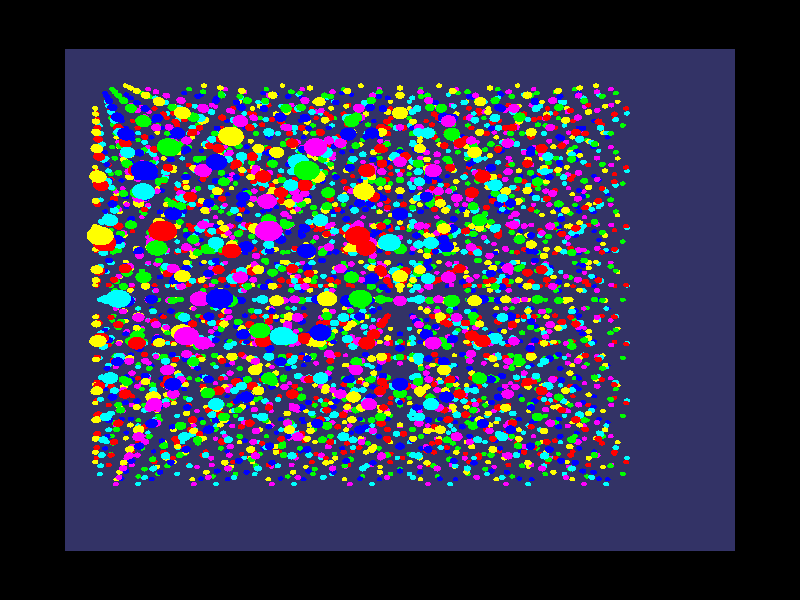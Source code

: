 camera {
  location <-1, -2.61313, 0.5>
  up <0, 0, 1>
  right <1, 0, 0>
  look_at <-1, -1.61313, 0.5>
}

light_source {<3, -2.61313, 3> color rgb <1.0, 1.0, 1.0>}

light_source {<-4, -2.61313, 1> color rgb <1.0, 1.0, 1.0>}

light_source {<2, -2.61313, -4> color rgb <1.0, 1.0, 1.0>}

triangle {
  <8.83895, 20.905, 10.3389>,
  <-10.8389, 20.905, 10.3389>,
  <-10.8389, 20.905, -9.33895>
  pigment { color rgbf <0.2, 0.2, 0.4, 0> }
  finish { ambient 0.25 diffuse 1 reflection 0.5}
}

triangle {
  <8.83895, 20.905, 10.3389>,
  <-10.8389, 20.905, -9.33895>,
  <8.83895, 20.905, -9.33895>
  pigment { color rgbf <0.2, 0.2, 0.4, 0> }
  finish { ambient 0.25 diffuse 1 reflection 0.5}
}


sphere {<0, 0, 0>, 1
  rotate <0, 48.7, 0>
  scale <0.07412, 0.07412, 0.07412>
  translate <0.930995, 2.61313, 0>
  pigment { color rgbf <1, 0, 0, 0> }
  finish { ambient 0.125 diffuse 0.5 reflection 0.5}
}


sphere {<0, 0, 0>, 1
  rotate <0, 48.7, 0>
  scale <0.07412, 0.07412, 0.07412>
  translate <0.287693, 3.49855, 0>
  pigment { color rgbf <1, 0, 0, 0> }
  finish { ambient 0.125 diffuse 0.5 reflection 0.5}
}


sphere {<0, 0, 0>, 1
  rotate <0, 48.7, 0>
  scale <0.07412, 0.07412, 0.07412>
  translate <-0.753191, 3.16035, 0>
  pigment { color rgbf <1, 0, 0, 0> }
  finish { ambient 0.125 diffuse 0.5 reflection 0.5}
}


sphere {<0, 0, 0>, 1
  rotate <0, 48.7, 0>
  scale <0.07412, 0.07412, 0.07412>
  translate <-0.753191, 2.0659, 0>
  pigment { color rgbf <1, 0, 0, 0> }
  finish { ambient 0.125 diffuse 0.5 reflection 0.5}
}


sphere {<0, 0, 0>, 1
  rotate <0, 48.7, 0>
  scale <0.07412, 0.07412, 0.07412>
  translate <0.287693, 1.7277, 0>
  pigment { color rgbf <1, 0, 0, 0> }
  finish { ambient 0.125 diffuse 0.5 reflection 0.5}
}


sphere {<0, 0, 0>, 1
  rotate <0, 48.7, 0>
  scale <0.07412, 0.07412, 0.07412>
  translate <0.753191, 3.16035, 0>
  pigment { color rgbf <0, 1, 0, 0> }
  finish { ambient 0.125 diffuse 0.5 reflection 0.5}
}


sphere {<0, 0, 0>, 1
  rotate <0, 48.7, 0>
  scale <0.07412, 0.07412, 0.07412>
  translate <-1.94289e-16, 3.10258, 0.791951>
  pigment { color rgbf <0, 1, 0, 0> }
  finish { ambient 0.125 diffuse 0.5 reflection 0.5}
}


sphere {<0, 0, 0>, 1
  rotate <0, 48.7, 0>
  scale <0.07412, 0.07412, 0.07412>
  translate <-0.753191, 2.3684, 0.489453>
  pigment { color rgbf <0, 1, 0, 0> }
  finish { ambient 0.125 diffuse 0.5 reflection 0.5}
}


sphere {<0, 0, 0>, 1
  rotate <0, 48.7, 0>
  scale <0.07412, 0.07412, 0.07412>
  translate <-0.465497, 1.97242, -0.489453>
  pigment { color rgbf <0, 1, 0, 0> }
  finish { ambient 0.125 diffuse 0.5 reflection 0.5}
}


sphere {<0, 0, 0>, 1
  rotate <0, 48.7, 0>
  scale <0.07412, 0.07412, 0.07412>
  translate <0.465497, 2.46188, -0.791951>
  pigment { color rgbf <0, 1, 0, 0> }
  finish { ambient 0.125 diffuse 0.5 reflection 0.5}
}


sphere {<0, 0, 0>, 1
  rotate <0, 48.7, 0>
  scale <0.07412, 0.07412, 0.07412>
  translate <-0.287693, 3.49855, 0>
  pigment { color rgbf <0, 0, 1, 0> }
  finish { ambient 0.125 diffuse 0.5 reflection 0.5}
}


sphere {<0, 0, 0>, 1
  rotate <0, 48.7, 0>
  scale <0.07412, 0.07412, 0.07412>
  translate <-0.465497, 2.76438, 0.791951>
  pigment { color rgbf <0, 0, 1, 0> }
  finish { ambient 0.125 diffuse 0.5 reflection 0.5}
}


sphere {<0, 0, 0>, 1
  rotate <0, 48.7, 0>
  scale <0.07412, 0.07412, 0.07412>
  translate <-1.66533e-16, 1.82117, 0.489453>
  pigment { color rgbf <0, 0, 1, 0> }
  finish { ambient 0.125 diffuse 0.5 reflection 0.5}
}


sphere {<0, 0, 0>, 1
  rotate <0, 48.7, 0>
  scale <0.07412, 0.07412, 0.07412>
  translate <0.465497, 1.97242, -0.489453>
  pigment { color rgbf <0, 0, 1, 0> }
  finish { ambient 0.125 diffuse 0.5 reflection 0.5}
}


sphere {<0, 0, 0>, 1
  rotate <0, 48.7, 0>
  scale <0.07412, 0.07412, 0.07412>
  translate <0.287693, 3.0091, -0.791951>
  pigment { color rgbf <0, 0, 1, 0> }
  finish { ambient 0.125 diffuse 0.5 reflection 0.5}
}


sphere {<0, 0, 0>, 1
  rotate <0, 48.7, 0>
  scale <0.07412, 0.07412, 0.07412>
  translate <-0.930995, 2.61313, 0>
  pigment { color rgbf <0, 1, 1, 0> }
  finish { ambient 0.125 diffuse 0.5 reflection 0.5}
}


sphere {<0, 0, 0>, 1
  rotate <0, 48.7, 0>
  scale <0.07412, 0.07412, 0.07412>
  translate <-0.287693, 2.21715, 0.791951>
  pigment { color rgbf <0, 1, 1, 0> }
  finish { ambient 0.125 diffuse 0.5 reflection 0.5}
}


sphere {<0, 0, 0>, 1
  rotate <0, 48.7, 0>
  scale <0.07412, 0.07412, 0.07412>
  translate <0.753191, 2.3684, 0.489453>
  pigment { color rgbf <0, 1, 1, 0> }
  finish { ambient 0.125 diffuse 0.5 reflection 0.5}
}


sphere {<0, 0, 0>, 1
  rotate <0, 48.7, 0>
  scale <0.07412, 0.07412, 0.07412>
  translate <0.753191, 2.85785, -0.489453>
  pigment { color rgbf <0, 1, 1, 0> }
  finish { ambient 0.125 diffuse 0.5 reflection 0.5}
}


sphere {<0, 0, 0>, 1
  rotate <0, 48.7, 0>
  scale <0.07412, 0.07412, 0.07412>
  translate <-0.287693, 3.0091, -0.791951>
  pigment { color rgbf <0, 1, 1, 0> }
  finish { ambient 0.125 diffuse 0.5 reflection 0.5}
}


sphere {<0, 0, 0>, 1
  rotate <0, 48.7, 0>
  scale <0.07412, 0.07412, 0.07412>
  translate <-0.287693, 1.7277, 0>
  pigment { color rgbf <1, 0, 1, 0> }
  finish { ambient 0.125 diffuse 0.5 reflection 0.5}
}


sphere {<0, 0, 0>, 1
  rotate <0, 48.7, 0>
  scale <0.07412, 0.07412, 0.07412>
  translate <0.287693, 2.21715, 0.791951>
  pigment { color rgbf <1, 0, 1, 0> }
  finish { ambient 0.125 diffuse 0.5 reflection 0.5}
}


sphere {<0, 0, 0>, 1
  rotate <0, 48.7, 0>
  scale <0.07412, 0.07412, 0.07412>
  translate <0.465497, 3.25383, 0.489453>
  pigment { color rgbf <1, 0, 1, 0> }
  finish { ambient 0.125 diffuse 0.5 reflection 0.5}
}


sphere {<0, 0, 0>, 1
  rotate <0, 48.7, 0>
  scale <0.07412, 0.07412, 0.07412>
  translate <-1.66533e-16, 3.40508, -0.489453>
  pigment { color rgbf <1, 0, 1, 0> }
  finish { ambient 0.125 diffuse 0.5 reflection 0.5}
}


sphere {<0, 0, 0>, 1
  rotate <0, 48.7, 0>
  scale <0.07412, 0.07412, 0.07412>
  translate <-0.465497, 2.46188, -0.791951>
  pigment { color rgbf <1, 0, 1, 0> }
  finish { ambient 0.125 diffuse 0.5 reflection 0.5}
}


sphere {<0, 0, 0>, 1
  rotate <0, 48.7, 0>
  scale <0.07412, 0.07412, 0.07412>
  translate <0.753191, 2.0659, 0>
  pigment { color rgbf <1, 1, 0, 0> }
  finish { ambient 0.125 diffuse 0.5 reflection 0.5}
}


sphere {<0, 0, 0>, 1
  rotate <0, 48.7, 0>
  scale <0.07412, 0.07412, 0.07412>
  translate <0.465497, 2.76438, 0.791951>
  pigment { color rgbf <1, 1, 0, 0> }
  finish { ambient 0.125 diffuse 0.5 reflection 0.5}
}


sphere {<0, 0, 0>, 1
  rotate <0, 48.7, 0>
  scale <0.07412, 0.07412, 0.07412>
  translate <-0.465497, 3.25383, 0.489453>
  pigment { color rgbf <1, 1, 0, 0> }
  finish { ambient 0.125 diffuse 0.5 reflection 0.5}
}


sphere {<0, 0, 0>, 1
  rotate <0, 48.7, 0>
  scale <0.07412, 0.07412, 0.07412>
  translate <-0.753191, 2.85785, -0.489453>
  pigment { color rgbf <1, 1, 0, 0> }
  finish { ambient 0.125 diffuse 0.5 reflection 0.5}
}


sphere {<0, 0, 0>, 1
  rotate <0, 48.7, 0>
  scale <0.07412, 0.07412, 0.07412>
  translate <-1.94289e-16, 2.12367, -0.791951>
  pigment { color rgbf <1, 1, 0, 0> }
  finish { ambient 0.125 diffuse 0.5 reflection 0.5}
}


sphere {<0, 0, 0>, 1
  rotate <0, 48.7, 0>
  scale <0.07412, 0.07412, 0.07412>
  translate <-0.0690053, 5.22625, -1>
  pigment { color rgbf <1, 0, 0, 0> }
  finish { ambient 0.125 diffuse 0.5 reflection 0.5}
}


sphere {<0, 0, 0>, 1
  rotate <0, 48.7, 0>
  scale <0.07412, 0.07412, 0.07412>
  translate <-0.712307, 6.11168, -1>
  pigment { color rgbf <1, 0, 0, 0> }
  finish { ambient 0.125 diffuse 0.5 reflection 0.5}
}


sphere {<0, 0, 0>, 1
  rotate <0, 48.7, 0>
  scale <0.07412, 0.07412, 0.07412>
  translate <-1.75319, 5.77348, -1>
  pigment { color rgbf <1, 0, 0, 0> }
  finish { ambient 0.125 diffuse 0.5 reflection 0.5}
}


sphere {<0, 0, 0>, 1
  rotate <0, 48.7, 0>
  scale <0.07412, 0.07412, 0.07412>
  translate <-1.75319, 4.67903, -1>
  pigment { color rgbf <1, 0, 0, 0> }
  finish { ambient 0.125 diffuse 0.5 reflection 0.5}
}


sphere {<0, 0, 0>, 1
  rotate <0, 48.7, 0>
  scale <0.07412, 0.07412, 0.07412>
  translate <-0.712307, 4.34082, -1>
  pigment { color rgbf <1, 0, 0, 0> }
  finish { ambient 0.125 diffuse 0.5 reflection 0.5}
}


sphere {<0, 0, 0>, 1
  rotate <0, 48.7, 0>
  scale <0.07412, 0.07412, 0.07412>
  translate <-0.246809, 5.77348, -1>
  pigment { color rgbf <0, 1, 0, 0> }
  finish { ambient 0.125 diffuse 0.5 reflection 0.5}
}


sphere {<0, 0, 0>, 1
  rotate <0, 48.7, 0>
  scale <0.07412, 0.07412, 0.07412>
  translate <-1, 5.7157, -0.208049>
  pigment { color rgbf <0, 1, 0, 0> }
  finish { ambient 0.125 diffuse 0.5 reflection 0.5}
}


sphere {<0, 0, 0>, 1
  rotate <0, 48.7, 0>
  scale <0.07412, 0.07412, 0.07412>
  translate <-1.75319, 4.98153, -0.510547>
  pigment { color rgbf <0, 1, 0, 0> }
  finish { ambient 0.125 diffuse 0.5 reflection 0.5}
}


sphere {<0, 0, 0>, 1
  rotate <0, 48.7, 0>
  scale <0.07412, 0.07412, 0.07412>
  translate <-1.4655, 4.58555, -1.48945>
  pigment { color rgbf <0, 1, 0, 0> }
  finish { ambient 0.125 diffuse 0.5 reflection 0.5}
}


sphere {<0, 0, 0>, 1
  rotate <0, 48.7, 0>
  scale <0.07412, 0.07412, 0.07412>
  translate <-0.534503, 5.075, -1.79195>
  pigment { color rgbf <0, 1, 0, 0> }
  finish { ambient 0.125 diffuse 0.5 reflection 0.5}
}


sphere {<0, 0, 0>, 1
  rotate <0, 48.7, 0>
  scale <0.07412, 0.07412, 0.07412>
  translate <-1.28769, 6.11168, -1>
  pigment { color rgbf <0, 0, 1, 0> }
  finish { ambient 0.125 diffuse 0.5 reflection 0.5}
}


sphere {<0, 0, 0>, 1
  rotate <0, 48.7, 0>
  scale <0.07412, 0.07412, 0.07412>
  translate <-1.4655, 5.3775, -0.208049>
  pigment { color rgbf <0, 0, 1, 0> }
  finish { ambient 0.125 diffuse 0.5 reflection 0.5}
}


sphere {<0, 0, 0>, 1
  rotate <0, 48.7, 0>
  scale <0.07412, 0.07412, 0.07412>
  translate <-1, 4.4343, -0.510547>
  pigment { color rgbf <0, 0, 1, 0> }
  finish { ambient 0.125 diffuse 0.5 reflection 0.5}
}


sphere {<0, 0, 0>, 1
  rotate <0, 48.7, 0>
  scale <0.07412, 0.07412, 0.07412>
  translate <-0.534503, 4.58555, -1.48945>
  pigment { color rgbf <0, 0, 1, 0> }
  finish { ambient 0.125 diffuse 0.5 reflection 0.5}
}


sphere {<0, 0, 0>, 1
  rotate <0, 48.7, 0>
  scale <0.07412, 0.07412, 0.07412>
  translate <-0.712307, 5.62223, -1.79195>
  pigment { color rgbf <0, 0, 1, 0> }
  finish { ambient 0.125 diffuse 0.5 reflection 0.5}
}


sphere {<0, 0, 0>, 1
  rotate <0, 48.7, 0>
  scale <0.07412, 0.07412, 0.07412>
  translate <-1.93099, 5.22625, -1>
  pigment { color rgbf <0, 1, 1, 0> }
  finish { ambient 0.125 diffuse 0.5 reflection 0.5}
}


sphere {<0, 0, 0>, 1
  rotate <0, 48.7, 0>
  scale <0.07412, 0.07412, 0.07412>
  translate <-1.28769, 4.83028, -0.208049>
  pigment { color rgbf <0, 1, 1, 0> }
  finish { ambient 0.125 diffuse 0.5 reflection 0.5}
}


sphere {<0, 0, 0>, 1
  rotate <0, 48.7, 0>
  scale <0.07412, 0.07412, 0.07412>
  translate <-0.246809, 4.98153, -0.510547>
  pigment { color rgbf <0, 1, 1, 0> }
  finish { ambient 0.125 diffuse 0.5 reflection 0.5}
}


sphere {<0, 0, 0>, 1
  rotate <0, 48.7, 0>
  scale <0.07412, 0.07412, 0.07412>
  translate <-0.246809, 5.47098, -1.48945>
  pigment { color rgbf <0, 1, 1, 0> }
  finish { ambient 0.125 diffuse 0.5 reflection 0.5}
}


sphere {<0, 0, 0>, 1
  rotate <0, 48.7, 0>
  scale <0.07412, 0.07412, 0.07412>
  translate <-1.28769, 5.62223, -1.79195>
  pigment { color rgbf <0, 1, 1, 0> }
  finish { ambient 0.125 diffuse 0.5 reflection 0.5}
}


sphere {<0, 0, 0>, 1
  rotate <0, 48.7, 0>
  scale <0.07412, 0.07412, 0.07412>
  translate <-1.28769, 4.34082, -1>
  pigment { color rgbf <1, 0, 1, 0> }
  finish { ambient 0.125 diffuse 0.5 reflection 0.5}
}


sphere {<0, 0, 0>, 1
  rotate <0, 48.7, 0>
  scale <0.07412, 0.07412, 0.07412>
  translate <-0.712307, 4.83028, -0.208049>
  pigment { color rgbf <1, 0, 1, 0> }
  finish { ambient 0.125 diffuse 0.5 reflection 0.5}
}


sphere {<0, 0, 0>, 1
  rotate <0, 48.7, 0>
  scale <0.07412, 0.07412, 0.07412>
  translate <-0.534503, 5.86695, -0.510547>
  pigment { color rgbf <1, 0, 1, 0> }
  finish { ambient 0.125 diffuse 0.5 reflection 0.5}
}


sphere {<0, 0, 0>, 1
  rotate <0, 48.7, 0>
  scale <0.07412, 0.07412, 0.07412>
  translate <-1, 6.0182, -1.48945>
  pigment { color rgbf <1, 0, 1, 0> }
  finish { ambient 0.125 diffuse 0.5 reflection 0.5}
}


sphere {<0, 0, 0>, 1
  rotate <0, 48.7, 0>
  scale <0.07412, 0.07412, 0.07412>
  translate <-1.4655, 5.075, -1.79195>
  pigment { color rgbf <1, 0, 1, 0> }
  finish { ambient 0.125 diffuse 0.5 reflection 0.5}
}


sphere {<0, 0, 0>, 1
  rotate <0, 48.7, 0>
  scale <0.07412, 0.07412, 0.07412>
  translate <-0.246809, 4.67903, -1>
  pigment { color rgbf <1, 1, 0, 0> }
  finish { ambient 0.125 diffuse 0.5 reflection 0.5}
}


sphere {<0, 0, 0>, 1
  rotate <0, 48.7, 0>
  scale <0.07412, 0.07412, 0.07412>
  translate <-0.534503, 5.3775, -0.208049>
  pigment { color rgbf <1, 1, 0, 0> }
  finish { ambient 0.125 diffuse 0.5 reflection 0.5}
}


sphere {<0, 0, 0>, 1
  rotate <0, 48.7, 0>
  scale <0.07412, 0.07412, 0.07412>
  translate <-1.4655, 5.86695, -0.510547>
  pigment { color rgbf <1, 1, 0, 0> }
  finish { ambient 0.125 diffuse 0.5 reflection 0.5}
}


sphere {<0, 0, 0>, 1
  rotate <0, 48.7, 0>
  scale <0.07412, 0.07412, 0.07412>
  translate <-1.75319, 5.47098, -1.48945>
  pigment { color rgbf <1, 1, 0, 0> }
  finish { ambient 0.125 diffuse 0.5 reflection 0.5}
}


sphere {<0, 0, 0>, 1
  rotate <0, 48.7, 0>
  scale <0.07412, 0.07412, 0.07412>
  translate <-1, 4.7368, -1.79195>
  pigment { color rgbf <1, 1, 0, 0> }
  finish { ambient 0.125 diffuse 0.5 reflection 0.5}
}


sphere {<0, 0, 0>, 1
  rotate <0, 48.7, 0>
  scale <0.07412, 0.07412, 0.07412>
  translate <1.93099, 5.22625, -1>
  pigment { color rgbf <1, 0, 0, 0> }
  finish { ambient 0.125 diffuse 0.5 reflection 0.5}
}


sphere {<0, 0, 0>, 1
  rotate <0, 48.7, 0>
  scale <0.07412, 0.07412, 0.07412>
  translate <1.28769, 6.11168, -1>
  pigment { color rgbf <1, 0, 0, 0> }
  finish { ambient 0.125 diffuse 0.5 reflection 0.5}
}


sphere {<0, 0, 0>, 1
  rotate <0, 48.7, 0>
  scale <0.07412, 0.07412, 0.07412>
  translate <0.246809, 5.77348, -1>
  pigment { color rgbf <1, 0, 0, 0> }
  finish { ambient 0.125 diffuse 0.5 reflection 0.5}
}


sphere {<0, 0, 0>, 1
  rotate <0, 48.7, 0>
  scale <0.07412, 0.07412, 0.07412>
  translate <0.246809, 4.67903, -1>
  pigment { color rgbf <1, 0, 0, 0> }
  finish { ambient 0.125 diffuse 0.5 reflection 0.5}
}


sphere {<0, 0, 0>, 1
  rotate <0, 48.7, 0>
  scale <0.07412, 0.07412, 0.07412>
  translate <1.28769, 4.34082, -1>
  pigment { color rgbf <1, 0, 0, 0> }
  finish { ambient 0.125 diffuse 0.5 reflection 0.5}
}


sphere {<0, 0, 0>, 1
  rotate <0, 48.7, 0>
  scale <0.07412, 0.07412, 0.07412>
  translate <1.75319, 5.77348, -1>
  pigment { color rgbf <0, 1, 0, 0> }
  finish { ambient 0.125 diffuse 0.5 reflection 0.5}
}


sphere {<0, 0, 0>, 1
  rotate <0, 48.7, 0>
  scale <0.07412, 0.07412, 0.07412>
  translate <1, 5.7157, -0.208049>
  pigment { color rgbf <0, 1, 0, 0> }
  finish { ambient 0.125 diffuse 0.5 reflection 0.5}
}


sphere {<0, 0, 0>, 1
  rotate <0, 48.7, 0>
  scale <0.07412, 0.07412, 0.07412>
  translate <0.246809, 4.98153, -0.510547>
  pigment { color rgbf <0, 1, 0, 0> }
  finish { ambient 0.125 diffuse 0.5 reflection 0.5}
}


sphere {<0, 0, 0>, 1
  rotate <0, 48.7, 0>
  scale <0.07412, 0.07412, 0.07412>
  translate <0.534503, 4.58555, -1.48945>
  pigment { color rgbf <0, 1, 0, 0> }
  finish { ambient 0.125 diffuse 0.5 reflection 0.5}
}


sphere {<0, 0, 0>, 1
  rotate <0, 48.7, 0>
  scale <0.07412, 0.07412, 0.07412>
  translate <1.4655, 5.075, -1.79195>
  pigment { color rgbf <0, 1, 0, 0> }
  finish { ambient 0.125 diffuse 0.5 reflection 0.5}
}


sphere {<0, 0, 0>, 1
  rotate <0, 48.7, 0>
  scale <0.07412, 0.07412, 0.07412>
  translate <0.712307, 6.11168, -1>
  pigment { color rgbf <0, 0, 1, 0> }
  finish { ambient 0.125 diffuse 0.5 reflection 0.5}
}


sphere {<0, 0, 0>, 1
  rotate <0, 48.7, 0>
  scale <0.07412, 0.07412, 0.07412>
  translate <0.534503, 5.3775, -0.208049>
  pigment { color rgbf <0, 0, 1, 0> }
  finish { ambient 0.125 diffuse 0.5 reflection 0.5}
}


sphere {<0, 0, 0>, 1
  rotate <0, 48.7, 0>
  scale <0.07412, 0.07412, 0.07412>
  translate <1, 4.4343, -0.510547>
  pigment { color rgbf <0, 0, 1, 0> }
  finish { ambient 0.125 diffuse 0.5 reflection 0.5}
}


sphere {<0, 0, 0>, 1
  rotate <0, 48.7, 0>
  scale <0.07412, 0.07412, 0.07412>
  translate <1.4655, 4.58555, -1.48945>
  pigment { color rgbf <0, 0, 1, 0> }
  finish { ambient 0.125 diffuse 0.5 reflection 0.5}
}


sphere {<0, 0, 0>, 1
  rotate <0, 48.7, 0>
  scale <0.07412, 0.07412, 0.07412>
  translate <1.28769, 5.62223, -1.79195>
  pigment { color rgbf <0, 0, 1, 0> }
  finish { ambient 0.125 diffuse 0.5 reflection 0.5}
}


sphere {<0, 0, 0>, 1
  rotate <0, 48.7, 0>
  scale <0.07412, 0.07412, 0.07412>
  translate <0.0690053, 5.22625, -1>
  pigment { color rgbf <0, 1, 1, 0> }
  finish { ambient 0.125 diffuse 0.5 reflection 0.5}
}


sphere {<0, 0, 0>, 1
  rotate <0, 48.7, 0>
  scale <0.07412, 0.07412, 0.07412>
  translate <0.712307, 4.83028, -0.208049>
  pigment { color rgbf <0, 1, 1, 0> }
  finish { ambient 0.125 diffuse 0.5 reflection 0.5}
}


sphere {<0, 0, 0>, 1
  rotate <0, 48.7, 0>
  scale <0.07412, 0.07412, 0.07412>
  translate <1.75319, 4.98153, -0.510547>
  pigment { color rgbf <0, 1, 1, 0> }
  finish { ambient 0.125 diffuse 0.5 reflection 0.5}
}


sphere {<0, 0, 0>, 1
  rotate <0, 48.7, 0>
  scale <0.07412, 0.07412, 0.07412>
  translate <1.75319, 5.47098, -1.48945>
  pigment { color rgbf <0, 1, 1, 0> }
  finish { ambient 0.125 diffuse 0.5 reflection 0.5}
}


sphere {<0, 0, 0>, 1
  rotate <0, 48.7, 0>
  scale <0.07412, 0.07412, 0.07412>
  translate <0.712307, 5.62223, -1.79195>
  pigment { color rgbf <0, 1, 1, 0> }
  finish { ambient 0.125 diffuse 0.5 reflection 0.5}
}


sphere {<0, 0, 0>, 1
  rotate <0, 48.7, 0>
  scale <0.07412, 0.07412, 0.07412>
  translate <0.712307, 4.34082, -1>
  pigment { color rgbf <1, 0, 1, 0> }
  finish { ambient 0.125 diffuse 0.5 reflection 0.5}
}


sphere {<0, 0, 0>, 1
  rotate <0, 48.7, 0>
  scale <0.07412, 0.07412, 0.07412>
  translate <1.28769, 4.83028, -0.208049>
  pigment { color rgbf <1, 0, 1, 0> }
  finish { ambient 0.125 diffuse 0.5 reflection 0.5}
}


sphere {<0, 0, 0>, 1
  rotate <0, 48.7, 0>
  scale <0.07412, 0.07412, 0.07412>
  translate <1.4655, 5.86695, -0.510547>
  pigment { color rgbf <1, 0, 1, 0> }
  finish { ambient 0.125 diffuse 0.5 reflection 0.5}
}


sphere {<0, 0, 0>, 1
  rotate <0, 48.7, 0>
  scale <0.07412, 0.07412, 0.07412>
  translate <1, 6.0182, -1.48945>
  pigment { color rgbf <1, 0, 1, 0> }
  finish { ambient 0.125 diffuse 0.5 reflection 0.5}
}


sphere {<0, 0, 0>, 1
  rotate <0, 48.7, 0>
  scale <0.07412, 0.07412, 0.07412>
  translate <0.534503, 5.075, -1.79195>
  pigment { color rgbf <1, 0, 1, 0> }
  finish { ambient 0.125 diffuse 0.5 reflection 0.5}
}


sphere {<0, 0, 0>, 1
  rotate <0, 48.7, 0>
  scale <0.07412, 0.07412, 0.07412>
  translate <1.75319, 4.67903, -1>
  pigment { color rgbf <1, 1, 0, 0> }
  finish { ambient 0.125 diffuse 0.5 reflection 0.5}
}


sphere {<0, 0, 0>, 1
  rotate <0, 48.7, 0>
  scale <0.07412, 0.07412, 0.07412>
  translate <1.4655, 5.3775, -0.208049>
  pigment { color rgbf <1, 1, 0, 0> }
  finish { ambient 0.125 diffuse 0.5 reflection 0.5}
}


sphere {<0, 0, 0>, 1
  rotate <0, 48.7, 0>
  scale <0.07412, 0.07412, 0.07412>
  translate <0.534503, 5.86695, -0.510547>
  pigment { color rgbf <1, 1, 0, 0> }
  finish { ambient 0.125 diffuse 0.5 reflection 0.5}
}


sphere {<0, 0, 0>, 1
  rotate <0, 48.7, 0>
  scale <0.07412, 0.07412, 0.07412>
  translate <0.246809, 5.47098, -1.48945>
  pigment { color rgbf <1, 1, 0, 0> }
  finish { ambient 0.125 diffuse 0.5 reflection 0.5}
}


sphere {<0, 0, 0>, 1
  rotate <0, 48.7, 0>
  scale <0.07412, 0.07412, 0.07412>
  translate <1, 4.7368, -1.79195>
  pigment { color rgbf <1, 1, 0, 0> }
  finish { ambient 0.125 diffuse 0.5 reflection 0.5}
}


sphere {<0, 0, 0>, 1
  rotate <0, 48.7, 0>
  scale <0.07412, 0.07412, 0.07412>
  translate <-0.0690053, 5.22625, 1>
  pigment { color rgbf <1, 0, 0, 0> }
  finish { ambient 0.125 diffuse 0.5 reflection 0.5}
}


sphere {<0, 0, 0>, 1
  rotate <0, 48.7, 0>
  scale <0.07412, 0.07412, 0.07412>
  translate <-0.712307, 6.11168, 1>
  pigment { color rgbf <1, 0, 0, 0> }
  finish { ambient 0.125 diffuse 0.5 reflection 0.5}
}


sphere {<0, 0, 0>, 1
  rotate <0, 48.7, 0>
  scale <0.07412, 0.07412, 0.07412>
  translate <-1.75319, 5.77348, 1>
  pigment { color rgbf <1, 0, 0, 0> }
  finish { ambient 0.125 diffuse 0.5 reflection 0.5}
}


sphere {<0, 0, 0>, 1
  rotate <0, 48.7, 0>
  scale <0.07412, 0.07412, 0.07412>
  translate <-1.75319, 4.67903, 1>
  pigment { color rgbf <1, 0, 0, 0> }
  finish { ambient 0.125 diffuse 0.5 reflection 0.5}
}


sphere {<0, 0, 0>, 1
  rotate <0, 48.7, 0>
  scale <0.07412, 0.07412, 0.07412>
  translate <-0.712307, 4.34082, 1>
  pigment { color rgbf <1, 0, 0, 0> }
  finish { ambient 0.125 diffuse 0.5 reflection 0.5}
}


sphere {<0, 0, 0>, 1
  rotate <0, 48.7, 0>
  scale <0.07412, 0.07412, 0.07412>
  translate <-0.246809, 5.77348, 1>
  pigment { color rgbf <0, 1, 0, 0> }
  finish { ambient 0.125 diffuse 0.5 reflection 0.5}
}


sphere {<0, 0, 0>, 1
  rotate <0, 48.7, 0>
  scale <0.07412, 0.07412, 0.07412>
  translate <-1, 5.7157, 1.79195>
  pigment { color rgbf <0, 1, 0, 0> }
  finish { ambient 0.125 diffuse 0.5 reflection 0.5}
}


sphere {<0, 0, 0>, 1
  rotate <0, 48.7, 0>
  scale <0.07412, 0.07412, 0.07412>
  translate <-1.75319, 4.98153, 1.48945>
  pigment { color rgbf <0, 1, 0, 0> }
  finish { ambient 0.125 diffuse 0.5 reflection 0.5}
}


sphere {<0, 0, 0>, 1
  rotate <0, 48.7, 0>
  scale <0.07412, 0.07412, 0.07412>
  translate <-1.4655, 4.58555, 0.510547>
  pigment { color rgbf <0, 1, 0, 0> }
  finish { ambient 0.125 diffuse 0.5 reflection 0.5}
}


sphere {<0, 0, 0>, 1
  rotate <0, 48.7, 0>
  scale <0.07412, 0.07412, 0.07412>
  translate <-0.534503, 5.075, 0.208049>
  pigment { color rgbf <0, 1, 0, 0> }
  finish { ambient 0.125 diffuse 0.5 reflection 0.5}
}


sphere {<0, 0, 0>, 1
  rotate <0, 48.7, 0>
  scale <0.07412, 0.07412, 0.07412>
  translate <-1.28769, 6.11168, 1>
  pigment { color rgbf <0, 0, 1, 0> }
  finish { ambient 0.125 diffuse 0.5 reflection 0.5}
}


sphere {<0, 0, 0>, 1
  rotate <0, 48.7, 0>
  scale <0.07412, 0.07412, 0.07412>
  translate <-1.4655, 5.3775, 1.79195>
  pigment { color rgbf <0, 0, 1, 0> }
  finish { ambient 0.125 diffuse 0.5 reflection 0.5}
}


sphere {<0, 0, 0>, 1
  rotate <0, 48.7, 0>
  scale <0.07412, 0.07412, 0.07412>
  translate <-1, 4.4343, 1.48945>
  pigment { color rgbf <0, 0, 1, 0> }
  finish { ambient 0.125 diffuse 0.5 reflection 0.5}
}


sphere {<0, 0, 0>, 1
  rotate <0, 48.7, 0>
  scale <0.07412, 0.07412, 0.07412>
  translate <-0.534503, 4.58555, 0.510547>
  pigment { color rgbf <0, 0, 1, 0> }
  finish { ambient 0.125 diffuse 0.5 reflection 0.5}
}


sphere {<0, 0, 0>, 1
  rotate <0, 48.7, 0>
  scale <0.07412, 0.07412, 0.07412>
  translate <-0.712307, 5.62223, 0.208049>
  pigment { color rgbf <0, 0, 1, 0> }
  finish { ambient 0.125 diffuse 0.5 reflection 0.5}
}


sphere {<0, 0, 0>, 1
  rotate <0, 48.7, 0>
  scale <0.07412, 0.07412, 0.07412>
  translate <-1.93099, 5.22625, 1>
  pigment { color rgbf <0, 1, 1, 0> }
  finish { ambient 0.125 diffuse 0.5 reflection 0.5}
}


sphere {<0, 0, 0>, 1
  rotate <0, 48.7, 0>
  scale <0.07412, 0.07412, 0.07412>
  translate <-1.28769, 4.83028, 1.79195>
  pigment { color rgbf <0, 1, 1, 0> }
  finish { ambient 0.125 diffuse 0.5 reflection 0.5}
}


sphere {<0, 0, 0>, 1
  rotate <0, 48.7, 0>
  scale <0.07412, 0.07412, 0.07412>
  translate <-0.246809, 4.98153, 1.48945>
  pigment { color rgbf <0, 1, 1, 0> }
  finish { ambient 0.125 diffuse 0.5 reflection 0.5}
}


sphere {<0, 0, 0>, 1
  rotate <0, 48.7, 0>
  scale <0.07412, 0.07412, 0.07412>
  translate <-0.246809, 5.47098, 0.510547>
  pigment { color rgbf <0, 1, 1, 0> }
  finish { ambient 0.125 diffuse 0.5 reflection 0.5}
}


sphere {<0, 0, 0>, 1
  rotate <0, 48.7, 0>
  scale <0.07412, 0.07412, 0.07412>
  translate <-1.28769, 5.62223, 0.208049>
  pigment { color rgbf <0, 1, 1, 0> }
  finish { ambient 0.125 diffuse 0.5 reflection 0.5}
}


sphere {<0, 0, 0>, 1
  rotate <0, 48.7, 0>
  scale <0.07412, 0.07412, 0.07412>
  translate <-1.28769, 4.34082, 1>
  pigment { color rgbf <1, 0, 1, 0> }
  finish { ambient 0.125 diffuse 0.5 reflection 0.5}
}


sphere {<0, 0, 0>, 1
  rotate <0, 48.7, 0>
  scale <0.07412, 0.07412, 0.07412>
  translate <-0.712307, 4.83028, 1.79195>
  pigment { color rgbf <1, 0, 1, 0> }
  finish { ambient 0.125 diffuse 0.5 reflection 0.5}
}


sphere {<0, 0, 0>, 1
  rotate <0, 48.7, 0>
  scale <0.07412, 0.07412, 0.07412>
  translate <-0.534503, 5.86695, 1.48945>
  pigment { color rgbf <1, 0, 1, 0> }
  finish { ambient 0.125 diffuse 0.5 reflection 0.5}
}


sphere {<0, 0, 0>, 1
  rotate <0, 48.7, 0>
  scale <0.07412, 0.07412, 0.07412>
  translate <-1, 6.0182, 0.510547>
  pigment { color rgbf <1, 0, 1, 0> }
  finish { ambient 0.125 diffuse 0.5 reflection 0.5}
}


sphere {<0, 0, 0>, 1
  rotate <0, 48.7, 0>
  scale <0.07412, 0.07412, 0.07412>
  translate <-1.4655, 5.075, 0.208049>
  pigment { color rgbf <1, 0, 1, 0> }
  finish { ambient 0.125 diffuse 0.5 reflection 0.5}
}


sphere {<0, 0, 0>, 1
  rotate <0, 48.7, 0>
  scale <0.07412, 0.07412, 0.07412>
  translate <-0.246809, 4.67903, 1>
  pigment { color rgbf <1, 1, 0, 0> }
  finish { ambient 0.125 diffuse 0.5 reflection 0.5}
}


sphere {<0, 0, 0>, 1
  rotate <0, 48.7, 0>
  scale <0.07412, 0.07412, 0.07412>
  translate <-0.534503, 5.3775, 1.79195>
  pigment { color rgbf <1, 1, 0, 0> }
  finish { ambient 0.125 diffuse 0.5 reflection 0.5}
}


sphere {<0, 0, 0>, 1
  rotate <0, 48.7, 0>
  scale <0.07412, 0.07412, 0.07412>
  translate <-1.4655, 5.86695, 1.48945>
  pigment { color rgbf <1, 1, 0, 0> }
  finish { ambient 0.125 diffuse 0.5 reflection 0.5}
}


sphere {<0, 0, 0>, 1
  rotate <0, 48.7, 0>
  scale <0.07412, 0.07412, 0.07412>
  translate <-1.75319, 5.47098, 0.510547>
  pigment { color rgbf <1, 1, 0, 0> }
  finish { ambient 0.125 diffuse 0.5 reflection 0.5}
}


sphere {<0, 0, 0>, 1
  rotate <0, 48.7, 0>
  scale <0.07412, 0.07412, 0.07412>
  translate <-1, 4.7368, 0.208049>
  pigment { color rgbf <1, 1, 0, 0> }
  finish { ambient 0.125 diffuse 0.5 reflection 0.5}
}


sphere {<0, 0, 0>, 1
  rotate <0, 48.7, 0>
  scale <0.07412, 0.07412, 0.07412>
  translate <1.93099, 5.22625, 1>
  pigment { color rgbf <1, 0, 0, 0> }
  finish { ambient 0.125 diffuse 0.5 reflection 0.5}
}


sphere {<0, 0, 0>, 1
  rotate <0, 48.7, 0>
  scale <0.07412, 0.07412, 0.07412>
  translate <1.28769, 6.11168, 1>
  pigment { color rgbf <1, 0, 0, 0> }
  finish { ambient 0.125 diffuse 0.5 reflection 0.5}
}


sphere {<0, 0, 0>, 1
  rotate <0, 48.7, 0>
  scale <0.07412, 0.07412, 0.07412>
  translate <0.246809, 5.77348, 1>
  pigment { color rgbf <1, 0, 0, 0> }
  finish { ambient 0.125 diffuse 0.5 reflection 0.5}
}


sphere {<0, 0, 0>, 1
  rotate <0, 48.7, 0>
  scale <0.07412, 0.07412, 0.07412>
  translate <0.246809, 4.67903, 1>
  pigment { color rgbf <1, 0, 0, 0> }
  finish { ambient 0.125 diffuse 0.5 reflection 0.5}
}


sphere {<0, 0, 0>, 1
  rotate <0, 48.7, 0>
  scale <0.07412, 0.07412, 0.07412>
  translate <1.28769, 4.34082, 1>
  pigment { color rgbf <1, 0, 0, 0> }
  finish { ambient 0.125 diffuse 0.5 reflection 0.5}
}


sphere {<0, 0, 0>, 1
  rotate <0, 48.7, 0>
  scale <0.07412, 0.07412, 0.07412>
  translate <1.75319, 5.77348, 1>
  pigment { color rgbf <0, 1, 0, 0> }
  finish { ambient 0.125 diffuse 0.5 reflection 0.5}
}


sphere {<0, 0, 0>, 1
  rotate <0, 48.7, 0>
  scale <0.07412, 0.07412, 0.07412>
  translate <1, 5.7157, 1.79195>
  pigment { color rgbf <0, 1, 0, 0> }
  finish { ambient 0.125 diffuse 0.5 reflection 0.5}
}


sphere {<0, 0, 0>, 1
  rotate <0, 48.7, 0>
  scale <0.07412, 0.07412, 0.07412>
  translate <0.246809, 4.98153, 1.48945>
  pigment { color rgbf <0, 1, 0, 0> }
  finish { ambient 0.125 diffuse 0.5 reflection 0.5}
}


sphere {<0, 0, 0>, 1
  rotate <0, 48.7, 0>
  scale <0.07412, 0.07412, 0.07412>
  translate <0.534503, 4.58555, 0.510547>
  pigment { color rgbf <0, 1, 0, 0> }
  finish { ambient 0.125 diffuse 0.5 reflection 0.5}
}


sphere {<0, 0, 0>, 1
  rotate <0, 48.7, 0>
  scale <0.07412, 0.07412, 0.07412>
  translate <1.4655, 5.075, 0.208049>
  pigment { color rgbf <0, 1, 0, 0> }
  finish { ambient 0.125 diffuse 0.5 reflection 0.5}
}


sphere {<0, 0, 0>, 1
  rotate <0, 48.7, 0>
  scale <0.07412, 0.07412, 0.07412>
  translate <0.712307, 6.11168, 1>
  pigment { color rgbf <0, 0, 1, 0> }
  finish { ambient 0.125 diffuse 0.5 reflection 0.5}
}


sphere {<0, 0, 0>, 1
  rotate <0, 48.7, 0>
  scale <0.07412, 0.07412, 0.07412>
  translate <0.534503, 5.3775, 1.79195>
  pigment { color rgbf <0, 0, 1, 0> }
  finish { ambient 0.125 diffuse 0.5 reflection 0.5}
}


sphere {<0, 0, 0>, 1
  rotate <0, 48.7, 0>
  scale <0.07412, 0.07412, 0.07412>
  translate <1, 4.4343, 1.48945>
  pigment { color rgbf <0, 0, 1, 0> }
  finish { ambient 0.125 diffuse 0.5 reflection 0.5}
}


sphere {<0, 0, 0>, 1
  rotate <0, 48.7, 0>
  scale <0.07412, 0.07412, 0.07412>
  translate <1.4655, 4.58555, 0.510547>
  pigment { color rgbf <0, 0, 1, 0> }
  finish { ambient 0.125 diffuse 0.5 reflection 0.5}
}


sphere {<0, 0, 0>, 1
  rotate <0, 48.7, 0>
  scale <0.07412, 0.07412, 0.07412>
  translate <1.28769, 5.62223, 0.208049>
  pigment { color rgbf <0, 0, 1, 0> }
  finish { ambient 0.125 diffuse 0.5 reflection 0.5}
}


sphere {<0, 0, 0>, 1
  rotate <0, 48.7, 0>
  scale <0.07412, 0.07412, 0.07412>
  translate <0.0690053, 5.22625, 1>
  pigment { color rgbf <0, 1, 1, 0> }
  finish { ambient 0.125 diffuse 0.5 reflection 0.5}
}


sphere {<0, 0, 0>, 1
  rotate <0, 48.7, 0>
  scale <0.07412, 0.07412, 0.07412>
  translate <0.712307, 4.83028, 1.79195>
  pigment { color rgbf <0, 1, 1, 0> }
  finish { ambient 0.125 diffuse 0.5 reflection 0.5}
}


sphere {<0, 0, 0>, 1
  rotate <0, 48.7, 0>
  scale <0.07412, 0.07412, 0.07412>
  translate <1.75319, 4.98153, 1.48945>
  pigment { color rgbf <0, 1, 1, 0> }
  finish { ambient 0.125 diffuse 0.5 reflection 0.5}
}


sphere {<0, 0, 0>, 1
  rotate <0, 48.7, 0>
  scale <0.07412, 0.07412, 0.07412>
  translate <1.75319, 5.47098, 0.510547>
  pigment { color rgbf <0, 1, 1, 0> }
  finish { ambient 0.125 diffuse 0.5 reflection 0.5}
}


sphere {<0, 0, 0>, 1
  rotate <0, 48.7, 0>
  scale <0.07412, 0.07412, 0.07412>
  translate <0.712307, 5.62223, 0.208049>
  pigment { color rgbf <0, 1, 1, 0> }
  finish { ambient 0.125 diffuse 0.5 reflection 0.5}
}


sphere {<0, 0, 0>, 1
  rotate <0, 48.7, 0>
  scale <0.07412, 0.07412, 0.07412>
  translate <0.712307, 4.34082, 1>
  pigment { color rgbf <1, 0, 1, 0> }
  finish { ambient 0.125 diffuse 0.5 reflection 0.5}
}


sphere {<0, 0, 0>, 1
  rotate <0, 48.7, 0>
  scale <0.07412, 0.07412, 0.07412>
  translate <1.28769, 4.83028, 1.79195>
  pigment { color rgbf <1, 0, 1, 0> }
  finish { ambient 0.125 diffuse 0.5 reflection 0.5}
}


sphere {<0, 0, 0>, 1
  rotate <0, 48.7, 0>
  scale <0.07412, 0.07412, 0.07412>
  translate <1.4655, 5.86695, 1.48945>
  pigment { color rgbf <1, 0, 1, 0> }
  finish { ambient 0.125 diffuse 0.5 reflection 0.5}
}


sphere {<0, 0, 0>, 1
  rotate <0, 48.7, 0>
  scale <0.07412, 0.07412, 0.07412>
  translate <1, 6.0182, 0.510547>
  pigment { color rgbf <1, 0, 1, 0> }
  finish { ambient 0.125 diffuse 0.5 reflection 0.5}
}


sphere {<0, 0, 0>, 1
  rotate <0, 48.7, 0>
  scale <0.07412, 0.07412, 0.07412>
  translate <0.534503, 5.075, 0.208049>
  pigment { color rgbf <1, 0, 1, 0> }
  finish { ambient 0.125 diffuse 0.5 reflection 0.5}
}


sphere {<0, 0, 0>, 1
  rotate <0, 48.7, 0>
  scale <0.07412, 0.07412, 0.07412>
  translate <1.75319, 4.67903, 1>
  pigment { color rgbf <1, 1, 0, 0> }
  finish { ambient 0.125 diffuse 0.5 reflection 0.5}
}


sphere {<0, 0, 0>, 1
  rotate <0, 48.7, 0>
  scale <0.07412, 0.07412, 0.07412>
  translate <1.4655, 5.3775, 1.79195>
  pigment { color rgbf <1, 1, 0, 0> }
  finish { ambient 0.125 diffuse 0.5 reflection 0.5}
}


sphere {<0, 0, 0>, 1
  rotate <0, 48.7, 0>
  scale <0.07412, 0.07412, 0.07412>
  translate <0.534503, 5.86695, 1.48945>
  pigment { color rgbf <1, 1, 0, 0> }
  finish { ambient 0.125 diffuse 0.5 reflection 0.5}
}


sphere {<0, 0, 0>, 1
  rotate <0, 48.7, 0>
  scale <0.07412, 0.07412, 0.07412>
  translate <0.246809, 5.47098, 0.510547>
  pigment { color rgbf <1, 1, 0, 0> }
  finish { ambient 0.125 diffuse 0.5 reflection 0.5}
}


sphere {<0, 0, 0>, 1
  rotate <0, 48.7, 0>
  scale <0.07412, 0.07412, 0.07412>
  translate <1, 4.7368, 0.208049>
  pigment { color rgbf <1, 1, 0, 0> }
  finish { ambient 0.125 diffuse 0.5 reflection 0.5}
}


sphere {<0, 0, 0>, 1
  rotate <0, 48.7, 0>
  scale <0.07412, 0.07412, 0.07412>
  translate <-1.06901, 7.83938, -2>
  pigment { color rgbf <1, 0, 0, 0> }
  finish { ambient 0.125 diffuse 0.5 reflection 0.5}
}


sphere {<0, 0, 0>, 1
  rotate <0, 48.7, 0>
  scale <0.07412, 0.07412, 0.07412>
  translate <-1.71231, 8.72481, -2>
  pigment { color rgbf <1, 0, 0, 0> }
  finish { ambient 0.125 diffuse 0.5 reflection 0.5}
}


sphere {<0, 0, 0>, 1
  rotate <0, 48.7, 0>
  scale <0.07412, 0.07412, 0.07412>
  translate <-2.75319, 8.3866, -2>
  pigment { color rgbf <1, 0, 0, 0> }
  finish { ambient 0.125 diffuse 0.5 reflection 0.5}
}


sphere {<0, 0, 0>, 1
  rotate <0, 48.7, 0>
  scale <0.07412, 0.07412, 0.07412>
  translate <-2.75319, 7.29215, -2>
  pigment { color rgbf <1, 0, 0, 0> }
  finish { ambient 0.125 diffuse 0.5 reflection 0.5}
}


sphere {<0, 0, 0>, 1
  rotate <0, 48.7, 0>
  scale <0.07412, 0.07412, 0.07412>
  translate <-1.71231, 6.95395, -2>
  pigment { color rgbf <1, 0, 0, 0> }
  finish { ambient 0.125 diffuse 0.5 reflection 0.5}
}


sphere {<0, 0, 0>, 1
  rotate <0, 48.7, 0>
  scale <0.07412, 0.07412, 0.07412>
  translate <-1.24681, 8.3866, -2>
  pigment { color rgbf <0, 1, 0, 0> }
  finish { ambient 0.125 diffuse 0.5 reflection 0.5}
}


sphere {<0, 0, 0>, 1
  rotate <0, 48.7, 0>
  scale <0.07412, 0.07412, 0.07412>
  translate <-2, 8.32883, -1.20805>
  pigment { color rgbf <0, 1, 0, 0> }
  finish { ambient 0.125 diffuse 0.5 reflection 0.5}
}


sphere {<0, 0, 0>, 1
  rotate <0, 48.7, 0>
  scale <0.07412, 0.07412, 0.07412>
  translate <-2.75319, 7.59465, -1.51055>
  pigment { color rgbf <0, 1, 0, 0> }
  finish { ambient 0.125 diffuse 0.5 reflection 0.5}
}


sphere {<0, 0, 0>, 1
  rotate <0, 48.7, 0>
  scale <0.07412, 0.07412, 0.07412>
  translate <-2.4655, 7.19868, -2.48945>
  pigment { color rgbf <0, 1, 0, 0> }
  finish { ambient 0.125 diffuse 0.5 reflection 0.5}
}


sphere {<0, 0, 0>, 1
  rotate <0, 48.7, 0>
  scale <0.07412, 0.07412, 0.07412>
  translate <-1.5345, 7.68813, -2.79195>
  pigment { color rgbf <0, 1, 0, 0> }
  finish { ambient 0.125 diffuse 0.5 reflection 0.5}
}


sphere {<0, 0, 0>, 1
  rotate <0, 48.7, 0>
  scale <0.07412, 0.07412, 0.07412>
  translate <-2.28769, 8.72481, -2>
  pigment { color rgbf <0, 0, 1, 0> }
  finish { ambient 0.125 diffuse 0.5 reflection 0.5}
}


sphere {<0, 0, 0>, 1
  rotate <0, 48.7, 0>
  scale <0.07412, 0.07412, 0.07412>
  translate <-2.4655, 7.99063, -1.20805>
  pigment { color rgbf <0, 0, 1, 0> }
  finish { ambient 0.125 diffuse 0.5 reflection 0.5}
}


sphere {<0, 0, 0>, 1
  rotate <0, 48.7, 0>
  scale <0.07412, 0.07412, 0.07412>
  translate <-2, 7.04743, -1.51055>
  pigment { color rgbf <0, 0, 1, 0> }
  finish { ambient 0.125 diffuse 0.5 reflection 0.5}
}


sphere {<0, 0, 0>, 1
  rotate <0, 48.7, 0>
  scale <0.07412, 0.07412, 0.07412>
  translate <-1.5345, 7.19868, -2.48945>
  pigment { color rgbf <0, 0, 1, 0> }
  finish { ambient 0.125 diffuse 0.5 reflection 0.5}
}


sphere {<0, 0, 0>, 1
  rotate <0, 48.7, 0>
  scale <0.07412, 0.07412, 0.07412>
  translate <-1.71231, 8.23535, -2.79195>
  pigment { color rgbf <0, 0, 1, 0> }
  finish { ambient 0.125 diffuse 0.5 reflection 0.5}
}


sphere {<0, 0, 0>, 1
  rotate <0, 48.7, 0>
  scale <0.07412, 0.07412, 0.07412>
  translate <-2.93099, 7.83938, -2>
  pigment { color rgbf <0, 1, 1, 0> }
  finish { ambient 0.125 diffuse 0.5 reflection 0.5}
}


sphere {<0, 0, 0>, 1
  rotate <0, 48.7, 0>
  scale <0.07412, 0.07412, 0.07412>
  translate <-2.28769, 7.4434, -1.20805>
  pigment { color rgbf <0, 1, 1, 0> }
  finish { ambient 0.125 diffuse 0.5 reflection 0.5}
}


sphere {<0, 0, 0>, 1
  rotate <0, 48.7, 0>
  scale <0.07412, 0.07412, 0.07412>
  translate <-1.24681, 7.59465, -1.51055>
  pigment { color rgbf <0, 1, 1, 0> }
  finish { ambient 0.125 diffuse 0.5 reflection 0.5}
}


sphere {<0, 0, 0>, 1
  rotate <0, 48.7, 0>
  scale <0.07412, 0.07412, 0.07412>
  translate <-1.24681, 8.0841, -2.48945>
  pigment { color rgbf <0, 1, 1, 0> }
  finish { ambient 0.125 diffuse 0.5 reflection 0.5}
}


sphere {<0, 0, 0>, 1
  rotate <0, 48.7, 0>
  scale <0.07412, 0.07412, 0.07412>
  translate <-2.28769, 8.23535, -2.79195>
  pigment { color rgbf <0, 1, 1, 0> }
  finish { ambient 0.125 diffuse 0.5 reflection 0.5}
}


sphere {<0, 0, 0>, 1
  rotate <0, 48.7, 0>
  scale <0.07412, 0.07412, 0.07412>
  translate <-2.28769, 6.95395, -2>
  pigment { color rgbf <1, 0, 1, 0> }
  finish { ambient 0.125 diffuse 0.5 reflection 0.5}
}


sphere {<0, 0, 0>, 1
  rotate <0, 48.7, 0>
  scale <0.07412, 0.07412, 0.07412>
  translate <-1.71231, 7.4434, -1.20805>
  pigment { color rgbf <1, 0, 1, 0> }
  finish { ambient 0.125 diffuse 0.5 reflection 0.5}
}


sphere {<0, 0, 0>, 1
  rotate <0, 48.7, 0>
  scale <0.07412, 0.07412, 0.07412>
  translate <-1.5345, 8.48008, -1.51055>
  pigment { color rgbf <1, 0, 1, 0> }
  finish { ambient 0.125 diffuse 0.5 reflection 0.5}
}


sphere {<0, 0, 0>, 1
  rotate <0, 48.7, 0>
  scale <0.07412, 0.07412, 0.07412>
  translate <-2, 8.63133, -2.48945>
  pigment { color rgbf <1, 0, 1, 0> }
  finish { ambient 0.125 diffuse 0.5 reflection 0.5}
}


sphere {<0, 0, 0>, 1
  rotate <0, 48.7, 0>
  scale <0.07412, 0.07412, 0.07412>
  translate <-2.4655, 7.68813, -2.79195>
  pigment { color rgbf <1, 0, 1, 0> }
  finish { ambient 0.125 diffuse 0.5 reflection 0.5}
}


sphere {<0, 0, 0>, 1
  rotate <0, 48.7, 0>
  scale <0.07412, 0.07412, 0.07412>
  translate <-1.24681, 7.29215, -2>
  pigment { color rgbf <1, 1, 0, 0> }
  finish { ambient 0.125 diffuse 0.5 reflection 0.5}
}


sphere {<0, 0, 0>, 1
  rotate <0, 48.7, 0>
  scale <0.07412, 0.07412, 0.07412>
  translate <-1.5345, 7.99063, -1.20805>
  pigment { color rgbf <1, 1, 0, 0> }
  finish { ambient 0.125 diffuse 0.5 reflection 0.5}
}


sphere {<0, 0, 0>, 1
  rotate <0, 48.7, 0>
  scale <0.07412, 0.07412, 0.07412>
  translate <-2.4655, 8.48008, -1.51055>
  pigment { color rgbf <1, 1, 0, 0> }
  finish { ambient 0.125 diffuse 0.5 reflection 0.5}
}


sphere {<0, 0, 0>, 1
  rotate <0, 48.7, 0>
  scale <0.07412, 0.07412, 0.07412>
  translate <-2.75319, 8.0841, -2.48945>
  pigment { color rgbf <1, 1, 0, 0> }
  finish { ambient 0.125 diffuse 0.5 reflection 0.5}
}


sphere {<0, 0, 0>, 1
  rotate <0, 48.7, 0>
  scale <0.07412, 0.07412, 0.07412>
  translate <-2, 7.34992, -2.79195>
  pigment { color rgbf <1, 1, 0, 0> }
  finish { ambient 0.125 diffuse 0.5 reflection 0.5}
}


sphere {<0, 0, 0>, 1
  rotate <0, 48.7, 0>
  scale <0.07412, 0.07412, 0.07412>
  translate <0.930995, 7.83938, -2>
  pigment { color rgbf <1, 0, 0, 0> }
  finish { ambient 0.125 diffuse 0.5 reflection 0.5}
}


sphere {<0, 0, 0>, 1
  rotate <0, 48.7, 0>
  scale <0.07412, 0.07412, 0.07412>
  translate <0.287693, 8.72481, -2>
  pigment { color rgbf <1, 0, 0, 0> }
  finish { ambient 0.125 diffuse 0.5 reflection 0.5}
}


sphere {<0, 0, 0>, 1
  rotate <0, 48.7, 0>
  scale <0.07412, 0.07412, 0.07412>
  translate <-0.753191, 8.3866, -2>
  pigment { color rgbf <1, 0, 0, 0> }
  finish { ambient 0.125 diffuse 0.5 reflection 0.5}
}


sphere {<0, 0, 0>, 1
  rotate <0, 48.7, 0>
  scale <0.07412, 0.07412, 0.07412>
  translate <-0.753191, 7.29215, -2>
  pigment { color rgbf <1, 0, 0, 0> }
  finish { ambient 0.125 diffuse 0.5 reflection 0.5}
}


sphere {<0, 0, 0>, 1
  rotate <0, 48.7, 0>
  scale <0.07412, 0.07412, 0.07412>
  translate <0.287693, 6.95395, -2>
  pigment { color rgbf <1, 0, 0, 0> }
  finish { ambient 0.125 diffuse 0.5 reflection 0.5}
}


sphere {<0, 0, 0>, 1
  rotate <0, 48.7, 0>
  scale <0.07412, 0.07412, 0.07412>
  translate <0.753191, 8.3866, -2>
  pigment { color rgbf <0, 1, 0, 0> }
  finish { ambient 0.125 diffuse 0.5 reflection 0.5}
}


sphere {<0, 0, 0>, 1
  rotate <0, 48.7, 0>
  scale <0.07412, 0.07412, 0.07412>
  translate <-1.94289e-16, 8.32883, -1.20805>
  pigment { color rgbf <0, 1, 0, 0> }
  finish { ambient 0.125 diffuse 0.5 reflection 0.5}
}


sphere {<0, 0, 0>, 1
  rotate <0, 48.7, 0>
  scale <0.07412, 0.07412, 0.07412>
  translate <-0.753191, 7.59465, -1.51055>
  pigment { color rgbf <0, 1, 0, 0> }
  finish { ambient 0.125 diffuse 0.5 reflection 0.5}
}


sphere {<0, 0, 0>, 1
  rotate <0, 48.7, 0>
  scale <0.07412, 0.07412, 0.07412>
  translate <-0.465497, 7.19868, -2.48945>
  pigment { color rgbf <0, 1, 0, 0> }
  finish { ambient 0.125 diffuse 0.5 reflection 0.5}
}


sphere {<0, 0, 0>, 1
  rotate <0, 48.7, 0>
  scale <0.07412, 0.07412, 0.07412>
  translate <0.465497, 7.68813, -2.79195>
  pigment { color rgbf <0, 1, 0, 0> }
  finish { ambient 0.125 diffuse 0.5 reflection 0.5}
}


sphere {<0, 0, 0>, 1
  rotate <0, 48.7, 0>
  scale <0.07412, 0.07412, 0.07412>
  translate <-0.287693, 8.72481, -2>
  pigment { color rgbf <0, 0, 1, 0> }
  finish { ambient 0.125 diffuse 0.5 reflection 0.5}
}


sphere {<0, 0, 0>, 1
  rotate <0, 48.7, 0>
  scale <0.07412, 0.07412, 0.07412>
  translate <-0.465497, 7.99063, -1.20805>
  pigment { color rgbf <0, 0, 1, 0> }
  finish { ambient 0.125 diffuse 0.5 reflection 0.5}
}


sphere {<0, 0, 0>, 1
  rotate <0, 48.7, 0>
  scale <0.07412, 0.07412, 0.07412>
  translate <-1.66533e-16, 7.04743, -1.51055>
  pigment { color rgbf <0, 0, 1, 0> }
  finish { ambient 0.125 diffuse 0.5 reflection 0.5}
}


sphere {<0, 0, 0>, 1
  rotate <0, 48.7, 0>
  scale <0.07412, 0.07412, 0.07412>
  translate <0.465497, 7.19868, -2.48945>
  pigment { color rgbf <0, 0, 1, 0> }
  finish { ambient 0.125 diffuse 0.5 reflection 0.5}
}


sphere {<0, 0, 0>, 1
  rotate <0, 48.7, 0>
  scale <0.07412, 0.07412, 0.07412>
  translate <0.287693, 8.23535, -2.79195>
  pigment { color rgbf <0, 0, 1, 0> }
  finish { ambient 0.125 diffuse 0.5 reflection 0.5}
}


sphere {<0, 0, 0>, 1
  rotate <0, 48.7, 0>
  scale <0.07412, 0.07412, 0.07412>
  translate <-0.930995, 7.83938, -2>
  pigment { color rgbf <0, 1, 1, 0> }
  finish { ambient 0.125 diffuse 0.5 reflection 0.5}
}


sphere {<0, 0, 0>, 1
  rotate <0, 48.7, 0>
  scale <0.07412, 0.07412, 0.07412>
  translate <-0.287693, 7.4434, -1.20805>
  pigment { color rgbf <0, 1, 1, 0> }
  finish { ambient 0.125 diffuse 0.5 reflection 0.5}
}


sphere {<0, 0, 0>, 1
  rotate <0, 48.7, 0>
  scale <0.07412, 0.07412, 0.07412>
  translate <0.753191, 7.59465, -1.51055>
  pigment { color rgbf <0, 1, 1, 0> }
  finish { ambient 0.125 diffuse 0.5 reflection 0.5}
}


sphere {<0, 0, 0>, 1
  rotate <0, 48.7, 0>
  scale <0.07412, 0.07412, 0.07412>
  translate <0.753191, 8.0841, -2.48945>
  pigment { color rgbf <0, 1, 1, 0> }
  finish { ambient 0.125 diffuse 0.5 reflection 0.5}
}


sphere {<0, 0, 0>, 1
  rotate <0, 48.7, 0>
  scale <0.07412, 0.07412, 0.07412>
  translate <-0.287693, 8.23535, -2.79195>
  pigment { color rgbf <0, 1, 1, 0> }
  finish { ambient 0.125 diffuse 0.5 reflection 0.5}
}


sphere {<0, 0, 0>, 1
  rotate <0, 48.7, 0>
  scale <0.07412, 0.07412, 0.07412>
  translate <-0.287693, 6.95395, -2>
  pigment { color rgbf <1, 0, 1, 0> }
  finish { ambient 0.125 diffuse 0.5 reflection 0.5}
}


sphere {<0, 0, 0>, 1
  rotate <0, 48.7, 0>
  scale <0.07412, 0.07412, 0.07412>
  translate <0.287693, 7.4434, -1.20805>
  pigment { color rgbf <1, 0, 1, 0> }
  finish { ambient 0.125 diffuse 0.5 reflection 0.5}
}


sphere {<0, 0, 0>, 1
  rotate <0, 48.7, 0>
  scale <0.07412, 0.07412, 0.07412>
  translate <0.465497, 8.48008, -1.51055>
  pigment { color rgbf <1, 0, 1, 0> }
  finish { ambient 0.125 diffuse 0.5 reflection 0.5}
}


sphere {<0, 0, 0>, 1
  rotate <0, 48.7, 0>
  scale <0.07412, 0.07412, 0.07412>
  translate <-1.66533e-16, 8.63133, -2.48945>
  pigment { color rgbf <1, 0, 1, 0> }
  finish { ambient 0.125 diffuse 0.5 reflection 0.5}
}


sphere {<0, 0, 0>, 1
  rotate <0, 48.7, 0>
  scale <0.07412, 0.07412, 0.07412>
  translate <-0.465497, 7.68813, -2.79195>
  pigment { color rgbf <1, 0, 1, 0> }
  finish { ambient 0.125 diffuse 0.5 reflection 0.5}
}


sphere {<0, 0, 0>, 1
  rotate <0, 48.7, 0>
  scale <0.07412, 0.07412, 0.07412>
  translate <0.753191, 7.29215, -2>
  pigment { color rgbf <1, 1, 0, 0> }
  finish { ambient 0.125 diffuse 0.5 reflection 0.5}
}


sphere {<0, 0, 0>, 1
  rotate <0, 48.7, 0>
  scale <0.07412, 0.07412, 0.07412>
  translate <0.465497, 7.99063, -1.20805>
  pigment { color rgbf <1, 1, 0, 0> }
  finish { ambient 0.125 diffuse 0.5 reflection 0.5}
}


sphere {<0, 0, 0>, 1
  rotate <0, 48.7, 0>
  scale <0.07412, 0.07412, 0.07412>
  translate <-0.465497, 8.48008, -1.51055>
  pigment { color rgbf <1, 1, 0, 0> }
  finish { ambient 0.125 diffuse 0.5 reflection 0.5}
}


sphere {<0, 0, 0>, 1
  rotate <0, 48.7, 0>
  scale <0.07412, 0.07412, 0.07412>
  translate <-0.753191, 8.0841, -2.48945>
  pigment { color rgbf <1, 1, 0, 0> }
  finish { ambient 0.125 diffuse 0.5 reflection 0.5}
}


sphere {<0, 0, 0>, 1
  rotate <0, 48.7, 0>
  scale <0.07412, 0.07412, 0.07412>
  translate <-1.94289e-16, 7.34992, -2.79195>
  pigment { color rgbf <1, 1, 0, 0> }
  finish { ambient 0.125 diffuse 0.5 reflection 0.5}
}


sphere {<0, 0, 0>, 1
  rotate <0, 48.7, 0>
  scale <0.07412, 0.07412, 0.07412>
  translate <2.93099, 7.83938, -2>
  pigment { color rgbf <1, 0, 0, 0> }
  finish { ambient 0.125 diffuse 0.5 reflection 0.5}
}


sphere {<0, 0, 0>, 1
  rotate <0, 48.7, 0>
  scale <0.07412, 0.07412, 0.07412>
  translate <2.28769, 8.72481, -2>
  pigment { color rgbf <1, 0, 0, 0> }
  finish { ambient 0.125 diffuse 0.5 reflection 0.5}
}


sphere {<0, 0, 0>, 1
  rotate <0, 48.7, 0>
  scale <0.07412, 0.07412, 0.07412>
  translate <1.24681, 8.3866, -2>
  pigment { color rgbf <1, 0, 0, 0> }
  finish { ambient 0.125 diffuse 0.5 reflection 0.5}
}


sphere {<0, 0, 0>, 1
  rotate <0, 48.7, 0>
  scale <0.07412, 0.07412, 0.07412>
  translate <1.24681, 7.29215, -2>
  pigment { color rgbf <1, 0, 0, 0> }
  finish { ambient 0.125 diffuse 0.5 reflection 0.5}
}


sphere {<0, 0, 0>, 1
  rotate <0, 48.7, 0>
  scale <0.07412, 0.07412, 0.07412>
  translate <2.28769, 6.95395, -2>
  pigment { color rgbf <1, 0, 0, 0> }
  finish { ambient 0.125 diffuse 0.5 reflection 0.5}
}


sphere {<0, 0, 0>, 1
  rotate <0, 48.7, 0>
  scale <0.07412, 0.07412, 0.07412>
  translate <2.75319, 8.3866, -2>
  pigment { color rgbf <0, 1, 0, 0> }
  finish { ambient 0.125 diffuse 0.5 reflection 0.5}
}


sphere {<0, 0, 0>, 1
  rotate <0, 48.7, 0>
  scale <0.07412, 0.07412, 0.07412>
  translate <2, 8.32883, -1.20805>
  pigment { color rgbf <0, 1, 0, 0> }
  finish { ambient 0.125 diffuse 0.5 reflection 0.5}
}


sphere {<0, 0, 0>, 1
  rotate <0, 48.7, 0>
  scale <0.07412, 0.07412, 0.07412>
  translate <1.24681, 7.59465, -1.51055>
  pigment { color rgbf <0, 1, 0, 0> }
  finish { ambient 0.125 diffuse 0.5 reflection 0.5}
}


sphere {<0, 0, 0>, 1
  rotate <0, 48.7, 0>
  scale <0.07412, 0.07412, 0.07412>
  translate <1.5345, 7.19868, -2.48945>
  pigment { color rgbf <0, 1, 0, 0> }
  finish { ambient 0.125 diffuse 0.5 reflection 0.5}
}


sphere {<0, 0, 0>, 1
  rotate <0, 48.7, 0>
  scale <0.07412, 0.07412, 0.07412>
  translate <2.4655, 7.68813, -2.79195>
  pigment { color rgbf <0, 1, 0, 0> }
  finish { ambient 0.125 diffuse 0.5 reflection 0.5}
}


sphere {<0, 0, 0>, 1
  rotate <0, 48.7, 0>
  scale <0.07412, 0.07412, 0.07412>
  translate <1.71231, 8.72481, -2>
  pigment { color rgbf <0, 0, 1, 0> }
  finish { ambient 0.125 diffuse 0.5 reflection 0.5}
}


sphere {<0, 0, 0>, 1
  rotate <0, 48.7, 0>
  scale <0.07412, 0.07412, 0.07412>
  translate <1.5345, 7.99063, -1.20805>
  pigment { color rgbf <0, 0, 1, 0> }
  finish { ambient 0.125 diffuse 0.5 reflection 0.5}
}


sphere {<0, 0, 0>, 1
  rotate <0, 48.7, 0>
  scale <0.07412, 0.07412, 0.07412>
  translate <2, 7.04743, -1.51055>
  pigment { color rgbf <0, 0, 1, 0> }
  finish { ambient 0.125 diffuse 0.5 reflection 0.5}
}


sphere {<0, 0, 0>, 1
  rotate <0, 48.7, 0>
  scale <0.07412, 0.07412, 0.07412>
  translate <2.4655, 7.19868, -2.48945>
  pigment { color rgbf <0, 0, 1, 0> }
  finish { ambient 0.125 diffuse 0.5 reflection 0.5}
}


sphere {<0, 0, 0>, 1
  rotate <0, 48.7, 0>
  scale <0.07412, 0.07412, 0.07412>
  translate <2.28769, 8.23535, -2.79195>
  pigment { color rgbf <0, 0, 1, 0> }
  finish { ambient 0.125 diffuse 0.5 reflection 0.5}
}


sphere {<0, 0, 0>, 1
  rotate <0, 48.7, 0>
  scale <0.07412, 0.07412, 0.07412>
  translate <1.06901, 7.83938, -2>
  pigment { color rgbf <0, 1, 1, 0> }
  finish { ambient 0.125 diffuse 0.5 reflection 0.5}
}


sphere {<0, 0, 0>, 1
  rotate <0, 48.7, 0>
  scale <0.07412, 0.07412, 0.07412>
  translate <1.71231, 7.4434, -1.20805>
  pigment { color rgbf <0, 1, 1, 0> }
  finish { ambient 0.125 diffuse 0.5 reflection 0.5}
}


sphere {<0, 0, 0>, 1
  rotate <0, 48.7, 0>
  scale <0.07412, 0.07412, 0.07412>
  translate <2.75319, 7.59465, -1.51055>
  pigment { color rgbf <0, 1, 1, 0> }
  finish { ambient 0.125 diffuse 0.5 reflection 0.5}
}


sphere {<0, 0, 0>, 1
  rotate <0, 48.7, 0>
  scale <0.07412, 0.07412, 0.07412>
  translate <2.75319, 8.0841, -2.48945>
  pigment { color rgbf <0, 1, 1, 0> }
  finish { ambient 0.125 diffuse 0.5 reflection 0.5}
}


sphere {<0, 0, 0>, 1
  rotate <0, 48.7, 0>
  scale <0.07412, 0.07412, 0.07412>
  translate <1.71231, 8.23535, -2.79195>
  pigment { color rgbf <0, 1, 1, 0> }
  finish { ambient 0.125 diffuse 0.5 reflection 0.5}
}


sphere {<0, 0, 0>, 1
  rotate <0, 48.7, 0>
  scale <0.07412, 0.07412, 0.07412>
  translate <1.71231, 6.95395, -2>
  pigment { color rgbf <1, 0, 1, 0> }
  finish { ambient 0.125 diffuse 0.5 reflection 0.5}
}


sphere {<0, 0, 0>, 1
  rotate <0, 48.7, 0>
  scale <0.07412, 0.07412, 0.07412>
  translate <2.28769, 7.4434, -1.20805>
  pigment { color rgbf <1, 0, 1, 0> }
  finish { ambient 0.125 diffuse 0.5 reflection 0.5}
}


sphere {<0, 0, 0>, 1
  rotate <0, 48.7, 0>
  scale <0.07412, 0.07412, 0.07412>
  translate <2.4655, 8.48008, -1.51055>
  pigment { color rgbf <1, 0, 1, 0> }
  finish { ambient 0.125 diffuse 0.5 reflection 0.5}
}


sphere {<0, 0, 0>, 1
  rotate <0, 48.7, 0>
  scale <0.07412, 0.07412, 0.07412>
  translate <2, 8.63133, -2.48945>
  pigment { color rgbf <1, 0, 1, 0> }
  finish { ambient 0.125 diffuse 0.5 reflection 0.5}
}


sphere {<0, 0, 0>, 1
  rotate <0, 48.7, 0>
  scale <0.07412, 0.07412, 0.07412>
  translate <1.5345, 7.68813, -2.79195>
  pigment { color rgbf <1, 0, 1, 0> }
  finish { ambient 0.125 diffuse 0.5 reflection 0.5}
}


sphere {<0, 0, 0>, 1
  rotate <0, 48.7, 0>
  scale <0.07412, 0.07412, 0.07412>
  translate <2.75319, 7.29215, -2>
  pigment { color rgbf <1, 1, 0, 0> }
  finish { ambient 0.125 diffuse 0.5 reflection 0.5}
}


sphere {<0, 0, 0>, 1
  rotate <0, 48.7, 0>
  scale <0.07412, 0.07412, 0.07412>
  translate <2.4655, 7.99063, -1.20805>
  pigment { color rgbf <1, 1, 0, 0> }
  finish { ambient 0.125 diffuse 0.5 reflection 0.5}
}


sphere {<0, 0, 0>, 1
  rotate <0, 48.7, 0>
  scale <0.07412, 0.07412, 0.07412>
  translate <1.5345, 8.48008, -1.51055>
  pigment { color rgbf <1, 1, 0, 0> }
  finish { ambient 0.125 diffuse 0.5 reflection 0.5}
}


sphere {<0, 0, 0>, 1
  rotate <0, 48.7, 0>
  scale <0.07412, 0.07412, 0.07412>
  translate <1.24681, 8.0841, -2.48945>
  pigment { color rgbf <1, 1, 0, 0> }
  finish { ambient 0.125 diffuse 0.5 reflection 0.5}
}


sphere {<0, 0, 0>, 1
  rotate <0, 48.7, 0>
  scale <0.07412, 0.07412, 0.07412>
  translate <2, 7.34992, -2.79195>
  pigment { color rgbf <1, 1, 0, 0> }
  finish { ambient 0.125 diffuse 0.5 reflection 0.5}
}


sphere {<0, 0, 0>, 1
  rotate <0, 48.7, 0>
  scale <0.07412, 0.07412, 0.07412>
  translate <-1.06901, 7.83938, 0>
  pigment { color rgbf <1, 0, 0, 0> }
  finish { ambient 0.125 diffuse 0.5 reflection 0.5}
}


sphere {<0, 0, 0>, 1
  rotate <0, 48.7, 0>
  scale <0.07412, 0.07412, 0.07412>
  translate <-1.71231, 8.72481, 0>
  pigment { color rgbf <1, 0, 0, 0> }
  finish { ambient 0.125 diffuse 0.5 reflection 0.5}
}


sphere {<0, 0, 0>, 1
  rotate <0, 48.7, 0>
  scale <0.07412, 0.07412, 0.07412>
  translate <-2.75319, 8.3866, 0>
  pigment { color rgbf <1, 0, 0, 0> }
  finish { ambient 0.125 diffuse 0.5 reflection 0.5}
}


sphere {<0, 0, 0>, 1
  rotate <0, 48.7, 0>
  scale <0.07412, 0.07412, 0.07412>
  translate <-2.75319, 7.29215, 0>
  pigment { color rgbf <1, 0, 0, 0> }
  finish { ambient 0.125 diffuse 0.5 reflection 0.5}
}


sphere {<0, 0, 0>, 1
  rotate <0, 48.7, 0>
  scale <0.07412, 0.07412, 0.07412>
  translate <-1.71231, 6.95395, 0>
  pigment { color rgbf <1, 0, 0, 0> }
  finish { ambient 0.125 diffuse 0.5 reflection 0.5}
}


sphere {<0, 0, 0>, 1
  rotate <0, 48.7, 0>
  scale <0.07412, 0.07412, 0.07412>
  translate <-1.24681, 8.3866, 0>
  pigment { color rgbf <0, 1, 0, 0> }
  finish { ambient 0.125 diffuse 0.5 reflection 0.5}
}


sphere {<0, 0, 0>, 1
  rotate <0, 48.7, 0>
  scale <0.07412, 0.07412, 0.07412>
  translate <-2, 8.32883, 0.791951>
  pigment { color rgbf <0, 1, 0, 0> }
  finish { ambient 0.125 diffuse 0.5 reflection 0.5}
}


sphere {<0, 0, 0>, 1
  rotate <0, 48.7, 0>
  scale <0.07412, 0.07412, 0.07412>
  translate <-2.75319, 7.59465, 0.489453>
  pigment { color rgbf <0, 1, 0, 0> }
  finish { ambient 0.125 diffuse 0.5 reflection 0.5}
}


sphere {<0, 0, 0>, 1
  rotate <0, 48.7, 0>
  scale <0.07412, 0.07412, 0.07412>
  translate <-2.4655, 7.19868, -0.489453>
  pigment { color rgbf <0, 1, 0, 0> }
  finish { ambient 0.125 diffuse 0.5 reflection 0.5}
}


sphere {<0, 0, 0>, 1
  rotate <0, 48.7, 0>
  scale <0.07412, 0.07412, 0.07412>
  translate <-1.5345, 7.68813, -0.791951>
  pigment { color rgbf <0, 1, 0, 0> }
  finish { ambient 0.125 diffuse 0.5 reflection 0.5}
}


sphere {<0, 0, 0>, 1
  rotate <0, 48.7, 0>
  scale <0.07412, 0.07412, 0.07412>
  translate <-2.28769, 8.72481, 0>
  pigment { color rgbf <0, 0, 1, 0> }
  finish { ambient 0.125 diffuse 0.5 reflection 0.5}
}


sphere {<0, 0, 0>, 1
  rotate <0, 48.7, 0>
  scale <0.07412, 0.07412, 0.07412>
  translate <-2.4655, 7.99063, 0.791951>
  pigment { color rgbf <0, 0, 1, 0> }
  finish { ambient 0.125 diffuse 0.5 reflection 0.5}
}


sphere {<0, 0, 0>, 1
  rotate <0, 48.7, 0>
  scale <0.07412, 0.07412, 0.07412>
  translate <-2, 7.04743, 0.489453>
  pigment { color rgbf <0, 0, 1, 0> }
  finish { ambient 0.125 diffuse 0.5 reflection 0.5}
}


sphere {<0, 0, 0>, 1
  rotate <0, 48.7, 0>
  scale <0.07412, 0.07412, 0.07412>
  translate <-1.5345, 7.19868, -0.489453>
  pigment { color rgbf <0, 0, 1, 0> }
  finish { ambient 0.125 diffuse 0.5 reflection 0.5}
}


sphere {<0, 0, 0>, 1
  rotate <0, 48.7, 0>
  scale <0.07412, 0.07412, 0.07412>
  translate <-1.71231, 8.23535, -0.791951>
  pigment { color rgbf <0, 0, 1, 0> }
  finish { ambient 0.125 diffuse 0.5 reflection 0.5}
}


sphere {<0, 0, 0>, 1
  rotate <0, 48.7, 0>
  scale <0.07412, 0.07412, 0.07412>
  translate <-2.93099, 7.83938, 0>
  pigment { color rgbf <0, 1, 1, 0> }
  finish { ambient 0.125 diffuse 0.5 reflection 0.5}
}


sphere {<0, 0, 0>, 1
  rotate <0, 48.7, 0>
  scale <0.07412, 0.07412, 0.07412>
  translate <-2.28769, 7.4434, 0.791951>
  pigment { color rgbf <0, 1, 1, 0> }
  finish { ambient 0.125 diffuse 0.5 reflection 0.5}
}


sphere {<0, 0, 0>, 1
  rotate <0, 48.7, 0>
  scale <0.07412, 0.07412, 0.07412>
  translate <-1.24681, 7.59465, 0.489453>
  pigment { color rgbf <0, 1, 1, 0> }
  finish { ambient 0.125 diffuse 0.5 reflection 0.5}
}


sphere {<0, 0, 0>, 1
  rotate <0, 48.7, 0>
  scale <0.07412, 0.07412, 0.07412>
  translate <-1.24681, 8.0841, -0.489453>
  pigment { color rgbf <0, 1, 1, 0> }
  finish { ambient 0.125 diffuse 0.5 reflection 0.5}
}


sphere {<0, 0, 0>, 1
  rotate <0, 48.7, 0>
  scale <0.07412, 0.07412, 0.07412>
  translate <-2.28769, 8.23535, -0.791951>
  pigment { color rgbf <0, 1, 1, 0> }
  finish { ambient 0.125 diffuse 0.5 reflection 0.5}
}


sphere {<0, 0, 0>, 1
  rotate <0, 48.7, 0>
  scale <0.07412, 0.07412, 0.07412>
  translate <-2.28769, 6.95395, 0>
  pigment { color rgbf <1, 0, 1, 0> }
  finish { ambient 0.125 diffuse 0.5 reflection 0.5}
}


sphere {<0, 0, 0>, 1
  rotate <0, 48.7, 0>
  scale <0.07412, 0.07412, 0.07412>
  translate <-1.71231, 7.4434, 0.791951>
  pigment { color rgbf <1, 0, 1, 0> }
  finish { ambient 0.125 diffuse 0.5 reflection 0.5}
}


sphere {<0, 0, 0>, 1
  rotate <0, 48.7, 0>
  scale <0.07412, 0.07412, 0.07412>
  translate <-1.5345, 8.48008, 0.489453>
  pigment { color rgbf <1, 0, 1, 0> }
  finish { ambient 0.125 diffuse 0.5 reflection 0.5}
}


sphere {<0, 0, 0>, 1
  rotate <0, 48.7, 0>
  scale <0.07412, 0.07412, 0.07412>
  translate <-2, 8.63133, -0.489453>
  pigment { color rgbf <1, 0, 1, 0> }
  finish { ambient 0.125 diffuse 0.5 reflection 0.5}
}


sphere {<0, 0, 0>, 1
  rotate <0, 48.7, 0>
  scale <0.07412, 0.07412, 0.07412>
  translate <-2.4655, 7.68813, -0.791951>
  pigment { color rgbf <1, 0, 1, 0> }
  finish { ambient 0.125 diffuse 0.5 reflection 0.5}
}


sphere {<0, 0, 0>, 1
  rotate <0, 48.7, 0>
  scale <0.07412, 0.07412, 0.07412>
  translate <-1.24681, 7.29215, 0>
  pigment { color rgbf <1, 1, 0, 0> }
  finish { ambient 0.125 diffuse 0.5 reflection 0.5}
}


sphere {<0, 0, 0>, 1
  rotate <0, 48.7, 0>
  scale <0.07412, 0.07412, 0.07412>
  translate <-1.5345, 7.99063, 0.791951>
  pigment { color rgbf <1, 1, 0, 0> }
  finish { ambient 0.125 diffuse 0.5 reflection 0.5}
}


sphere {<0, 0, 0>, 1
  rotate <0, 48.7, 0>
  scale <0.07412, 0.07412, 0.07412>
  translate <-2.4655, 8.48008, 0.489453>
  pigment { color rgbf <1, 1, 0, 0> }
  finish { ambient 0.125 diffuse 0.5 reflection 0.5}
}


sphere {<0, 0, 0>, 1
  rotate <0, 48.7, 0>
  scale <0.07412, 0.07412, 0.07412>
  translate <-2.75319, 8.0841, -0.489453>
  pigment { color rgbf <1, 1, 0, 0> }
  finish { ambient 0.125 diffuse 0.5 reflection 0.5}
}


sphere {<0, 0, 0>, 1
  rotate <0, 48.7, 0>
  scale <0.07412, 0.07412, 0.07412>
  translate <-2, 7.34992, -0.791951>
  pigment { color rgbf <1, 1, 0, 0> }
  finish { ambient 0.125 diffuse 0.5 reflection 0.5}
}


sphere {<0, 0, 0>, 1
  rotate <0, 48.7, 0>
  scale <0.07412, 0.07412, 0.07412>
  translate <0.930995, 7.83938, 0>
  pigment { color rgbf <1, 0, 0, 0> }
  finish { ambient 0.125 diffuse 0.5 reflection 0.5}
}


sphere {<0, 0, 0>, 1
  rotate <0, 48.7, 0>
  scale <0.07412, 0.07412, 0.07412>
  translate <0.287693, 8.72481, 0>
  pigment { color rgbf <1, 0, 0, 0> }
  finish { ambient 0.125 diffuse 0.5 reflection 0.5}
}


sphere {<0, 0, 0>, 1
  rotate <0, 48.7, 0>
  scale <0.07412, 0.07412, 0.07412>
  translate <-0.753191, 8.3866, 0>
  pigment { color rgbf <1, 0, 0, 0> }
  finish { ambient 0.125 diffuse 0.5 reflection 0.5}
}


sphere {<0, 0, 0>, 1
  rotate <0, 48.7, 0>
  scale <0.07412, 0.07412, 0.07412>
  translate <-0.753191, 7.29215, 0>
  pigment { color rgbf <1, 0, 0, 0> }
  finish { ambient 0.125 diffuse 0.5 reflection 0.5}
}


sphere {<0, 0, 0>, 1
  rotate <0, 48.7, 0>
  scale <0.07412, 0.07412, 0.07412>
  translate <0.287693, 6.95395, 0>
  pigment { color rgbf <1, 0, 0, 0> }
  finish { ambient 0.125 diffuse 0.5 reflection 0.5}
}


sphere {<0, 0, 0>, 1
  rotate <0, 48.7, 0>
  scale <0.07412, 0.07412, 0.07412>
  translate <0.753191, 8.3866, 0>
  pigment { color rgbf <0, 1, 0, 0> }
  finish { ambient 0.125 diffuse 0.5 reflection 0.5}
}


sphere {<0, 0, 0>, 1
  rotate <0, 48.7, 0>
  scale <0.07412, 0.07412, 0.07412>
  translate <-1.94289e-16, 8.32883, 0.791951>
  pigment { color rgbf <0, 1, 0, 0> }
  finish { ambient 0.125 diffuse 0.5 reflection 0.5}
}


sphere {<0, 0, 0>, 1
  rotate <0, 48.7, 0>
  scale <0.07412, 0.07412, 0.07412>
  translate <-0.753191, 7.59465, 0.489453>
  pigment { color rgbf <0, 1, 0, 0> }
  finish { ambient 0.125 diffuse 0.5 reflection 0.5}
}


sphere {<0, 0, 0>, 1
  rotate <0, 48.7, 0>
  scale <0.07412, 0.07412, 0.07412>
  translate <-0.465497, 7.19868, -0.489453>
  pigment { color rgbf <0, 1, 0, 0> }
  finish { ambient 0.125 diffuse 0.5 reflection 0.5}
}


sphere {<0, 0, 0>, 1
  rotate <0, 48.7, 0>
  scale <0.07412, 0.07412, 0.07412>
  translate <0.465497, 7.68813, -0.791951>
  pigment { color rgbf <0, 1, 0, 0> }
  finish { ambient 0.125 diffuse 0.5 reflection 0.5}
}


sphere {<0, 0, 0>, 1
  rotate <0, 48.7, 0>
  scale <0.07412, 0.07412, 0.07412>
  translate <-0.287693, 8.72481, 0>
  pigment { color rgbf <0, 0, 1, 0> }
  finish { ambient 0.125 diffuse 0.5 reflection 0.5}
}


sphere {<0, 0, 0>, 1
  rotate <0, 48.7, 0>
  scale <0.07412, 0.07412, 0.07412>
  translate <-0.465497, 7.99063, 0.791951>
  pigment { color rgbf <0, 0, 1, 0> }
  finish { ambient 0.125 diffuse 0.5 reflection 0.5}
}


sphere {<0, 0, 0>, 1
  rotate <0, 48.7, 0>
  scale <0.07412, 0.07412, 0.07412>
  translate <-1.66533e-16, 7.04743, 0.489453>
  pigment { color rgbf <0, 0, 1, 0> }
  finish { ambient 0.125 diffuse 0.5 reflection 0.5}
}


sphere {<0, 0, 0>, 1
  rotate <0, 48.7, 0>
  scale <0.07412, 0.07412, 0.07412>
  translate <0.465497, 7.19868, -0.489453>
  pigment { color rgbf <0, 0, 1, 0> }
  finish { ambient 0.125 diffuse 0.5 reflection 0.5}
}


sphere {<0, 0, 0>, 1
  rotate <0, 48.7, 0>
  scale <0.07412, 0.07412, 0.07412>
  translate <0.287693, 8.23535, -0.791951>
  pigment { color rgbf <0, 0, 1, 0> }
  finish { ambient 0.125 diffuse 0.5 reflection 0.5}
}


sphere {<0, 0, 0>, 1
  rotate <0, 48.7, 0>
  scale <0.07412, 0.07412, 0.07412>
  translate <-0.930995, 7.83938, 0>
  pigment { color rgbf <0, 1, 1, 0> }
  finish { ambient 0.125 diffuse 0.5 reflection 0.5}
}


sphere {<0, 0, 0>, 1
  rotate <0, 48.7, 0>
  scale <0.07412, 0.07412, 0.07412>
  translate <-0.287693, 7.4434, 0.791951>
  pigment { color rgbf <0, 1, 1, 0> }
  finish { ambient 0.125 diffuse 0.5 reflection 0.5}
}


sphere {<0, 0, 0>, 1
  rotate <0, 48.7, 0>
  scale <0.07412, 0.07412, 0.07412>
  translate <0.753191, 7.59465, 0.489453>
  pigment { color rgbf <0, 1, 1, 0> }
  finish { ambient 0.125 diffuse 0.5 reflection 0.5}
}


sphere {<0, 0, 0>, 1
  rotate <0, 48.7, 0>
  scale <0.07412, 0.07412, 0.07412>
  translate <0.753191, 8.0841, -0.489453>
  pigment { color rgbf <0, 1, 1, 0> }
  finish { ambient 0.125 diffuse 0.5 reflection 0.5}
}


sphere {<0, 0, 0>, 1
  rotate <0, 48.7, 0>
  scale <0.07412, 0.07412, 0.07412>
  translate <-0.287693, 8.23535, -0.791951>
  pigment { color rgbf <0, 1, 1, 0> }
  finish { ambient 0.125 diffuse 0.5 reflection 0.5}
}


sphere {<0, 0, 0>, 1
  rotate <0, 48.7, 0>
  scale <0.07412, 0.07412, 0.07412>
  translate <-0.287693, 6.95395, 0>
  pigment { color rgbf <1, 0, 1, 0> }
  finish { ambient 0.125 diffuse 0.5 reflection 0.5}
}


sphere {<0, 0, 0>, 1
  rotate <0, 48.7, 0>
  scale <0.07412, 0.07412, 0.07412>
  translate <0.287693, 7.4434, 0.791951>
  pigment { color rgbf <1, 0, 1, 0> }
  finish { ambient 0.125 diffuse 0.5 reflection 0.5}
}


sphere {<0, 0, 0>, 1
  rotate <0, 48.7, 0>
  scale <0.07412, 0.07412, 0.07412>
  translate <0.465497, 8.48008, 0.489453>
  pigment { color rgbf <1, 0, 1, 0> }
  finish { ambient 0.125 diffuse 0.5 reflection 0.5}
}


sphere {<0, 0, 0>, 1
  rotate <0, 48.7, 0>
  scale <0.07412, 0.07412, 0.07412>
  translate <-1.66533e-16, 8.63133, -0.489453>
  pigment { color rgbf <1, 0, 1, 0> }
  finish { ambient 0.125 diffuse 0.5 reflection 0.5}
}


sphere {<0, 0, 0>, 1
  rotate <0, 48.7, 0>
  scale <0.07412, 0.07412, 0.07412>
  translate <-0.465497, 7.68813, -0.791951>
  pigment { color rgbf <1, 0, 1, 0> }
  finish { ambient 0.125 diffuse 0.5 reflection 0.5}
}


sphere {<0, 0, 0>, 1
  rotate <0, 48.7, 0>
  scale <0.07412, 0.07412, 0.07412>
  translate <0.753191, 7.29215, 0>
  pigment { color rgbf <1, 1, 0, 0> }
  finish { ambient 0.125 diffuse 0.5 reflection 0.5}
}


sphere {<0, 0, 0>, 1
  rotate <0, 48.7, 0>
  scale <0.07412, 0.07412, 0.07412>
  translate <0.465497, 7.99063, 0.791951>
  pigment { color rgbf <1, 1, 0, 0> }
  finish { ambient 0.125 diffuse 0.5 reflection 0.5}
}


sphere {<0, 0, 0>, 1
  rotate <0, 48.7, 0>
  scale <0.07412, 0.07412, 0.07412>
  translate <-0.465497, 8.48008, 0.489453>
  pigment { color rgbf <1, 1, 0, 0> }
  finish { ambient 0.125 diffuse 0.5 reflection 0.5}
}


sphere {<0, 0, 0>, 1
  rotate <0, 48.7, 0>
  scale <0.07412, 0.07412, 0.07412>
  translate <-0.753191, 8.0841, -0.489453>
  pigment { color rgbf <1, 1, 0, 0> }
  finish { ambient 0.125 diffuse 0.5 reflection 0.5}
}


sphere {<0, 0, 0>, 1
  rotate <0, 48.7, 0>
  scale <0.07412, 0.07412, 0.07412>
  translate <-1.94289e-16, 7.34992, -0.791951>
  pigment { color rgbf <1, 1, 0, 0> }
  finish { ambient 0.125 diffuse 0.5 reflection 0.5}
}


sphere {<0, 0, 0>, 1
  rotate <0, 48.7, 0>
  scale <0.07412, 0.07412, 0.07412>
  translate <2.93099, 7.83938, 0>
  pigment { color rgbf <1, 0, 0, 0> }
  finish { ambient 0.125 diffuse 0.5 reflection 0.5}
}


sphere {<0, 0, 0>, 1
  rotate <0, 48.7, 0>
  scale <0.07412, 0.07412, 0.07412>
  translate <2.28769, 8.72481, 0>
  pigment { color rgbf <1, 0, 0, 0> }
  finish { ambient 0.125 diffuse 0.5 reflection 0.5}
}


sphere {<0, 0, 0>, 1
  rotate <0, 48.7, 0>
  scale <0.07412, 0.07412, 0.07412>
  translate <1.24681, 8.3866, 0>
  pigment { color rgbf <1, 0, 0, 0> }
  finish { ambient 0.125 diffuse 0.5 reflection 0.5}
}


sphere {<0, 0, 0>, 1
  rotate <0, 48.7, 0>
  scale <0.07412, 0.07412, 0.07412>
  translate <1.24681, 7.29215, 0>
  pigment { color rgbf <1, 0, 0, 0> }
  finish { ambient 0.125 diffuse 0.5 reflection 0.5}
}


sphere {<0, 0, 0>, 1
  rotate <0, 48.7, 0>
  scale <0.07412, 0.07412, 0.07412>
  translate <2.28769, 6.95395, 0>
  pigment { color rgbf <1, 0, 0, 0> }
  finish { ambient 0.125 diffuse 0.5 reflection 0.5}
}


sphere {<0, 0, 0>, 1
  rotate <0, 48.7, 0>
  scale <0.07412, 0.07412, 0.07412>
  translate <2.75319, 8.3866, 0>
  pigment { color rgbf <0, 1, 0, 0> }
  finish { ambient 0.125 diffuse 0.5 reflection 0.5}
}


sphere {<0, 0, 0>, 1
  rotate <0, 48.7, 0>
  scale <0.07412, 0.07412, 0.07412>
  translate <2, 8.32883, 0.791951>
  pigment { color rgbf <0, 1, 0, 0> }
  finish { ambient 0.125 diffuse 0.5 reflection 0.5}
}


sphere {<0, 0, 0>, 1
  rotate <0, 48.7, 0>
  scale <0.07412, 0.07412, 0.07412>
  translate <1.24681, 7.59465, 0.489453>
  pigment { color rgbf <0, 1, 0, 0> }
  finish { ambient 0.125 diffuse 0.5 reflection 0.5}
}


sphere {<0, 0, 0>, 1
  rotate <0, 48.7, 0>
  scale <0.07412, 0.07412, 0.07412>
  translate <1.5345, 7.19868, -0.489453>
  pigment { color rgbf <0, 1, 0, 0> }
  finish { ambient 0.125 diffuse 0.5 reflection 0.5}
}


sphere {<0, 0, 0>, 1
  rotate <0, 48.7, 0>
  scale <0.07412, 0.07412, 0.07412>
  translate <2.4655, 7.68813, -0.791951>
  pigment { color rgbf <0, 1, 0, 0> }
  finish { ambient 0.125 diffuse 0.5 reflection 0.5}
}


sphere {<0, 0, 0>, 1
  rotate <0, 48.7, 0>
  scale <0.07412, 0.07412, 0.07412>
  translate <1.71231, 8.72481, 0>
  pigment { color rgbf <0, 0, 1, 0> }
  finish { ambient 0.125 diffuse 0.5 reflection 0.5}
}


sphere {<0, 0, 0>, 1
  rotate <0, 48.7, 0>
  scale <0.07412, 0.07412, 0.07412>
  translate <1.5345, 7.99063, 0.791951>
  pigment { color rgbf <0, 0, 1, 0> }
  finish { ambient 0.125 diffuse 0.5 reflection 0.5}
}


sphere {<0, 0, 0>, 1
  rotate <0, 48.7, 0>
  scale <0.07412, 0.07412, 0.07412>
  translate <2, 7.04743, 0.489453>
  pigment { color rgbf <0, 0, 1, 0> }
  finish { ambient 0.125 diffuse 0.5 reflection 0.5}
}


sphere {<0, 0, 0>, 1
  rotate <0, 48.7, 0>
  scale <0.07412, 0.07412, 0.07412>
  translate <2.4655, 7.19868, -0.489453>
  pigment { color rgbf <0, 0, 1, 0> }
  finish { ambient 0.125 diffuse 0.5 reflection 0.5}
}


sphere {<0, 0, 0>, 1
  rotate <0, 48.7, 0>
  scale <0.07412, 0.07412, 0.07412>
  translate <2.28769, 8.23535, -0.791951>
  pigment { color rgbf <0, 0, 1, 0> }
  finish { ambient 0.125 diffuse 0.5 reflection 0.5}
}


sphere {<0, 0, 0>, 1
  rotate <0, 48.7, 0>
  scale <0.07412, 0.07412, 0.07412>
  translate <1.06901, 7.83938, 0>
  pigment { color rgbf <0, 1, 1, 0> }
  finish { ambient 0.125 diffuse 0.5 reflection 0.5}
}


sphere {<0, 0, 0>, 1
  rotate <0, 48.7, 0>
  scale <0.07412, 0.07412, 0.07412>
  translate <1.71231, 7.4434, 0.791951>
  pigment { color rgbf <0, 1, 1, 0> }
  finish { ambient 0.125 diffuse 0.5 reflection 0.5}
}


sphere {<0, 0, 0>, 1
  rotate <0, 48.7, 0>
  scale <0.07412, 0.07412, 0.07412>
  translate <2.75319, 7.59465, 0.489453>
  pigment { color rgbf <0, 1, 1, 0> }
  finish { ambient 0.125 diffuse 0.5 reflection 0.5}
}


sphere {<0, 0, 0>, 1
  rotate <0, 48.7, 0>
  scale <0.07412, 0.07412, 0.07412>
  translate <2.75319, 8.0841, -0.489453>
  pigment { color rgbf <0, 1, 1, 0> }
  finish { ambient 0.125 diffuse 0.5 reflection 0.5}
}


sphere {<0, 0, 0>, 1
  rotate <0, 48.7, 0>
  scale <0.07412, 0.07412, 0.07412>
  translate <1.71231, 8.23535, -0.791951>
  pigment { color rgbf <0, 1, 1, 0> }
  finish { ambient 0.125 diffuse 0.5 reflection 0.5}
}


sphere {<0, 0, 0>, 1
  rotate <0, 48.7, 0>
  scale <0.07412, 0.07412, 0.07412>
  translate <1.71231, 6.95395, 0>
  pigment { color rgbf <1, 0, 1, 0> }
  finish { ambient 0.125 diffuse 0.5 reflection 0.5}
}


sphere {<0, 0, 0>, 1
  rotate <0, 48.7, 0>
  scale <0.07412, 0.07412, 0.07412>
  translate <2.28769, 7.4434, 0.791951>
  pigment { color rgbf <1, 0, 1, 0> }
  finish { ambient 0.125 diffuse 0.5 reflection 0.5}
}


sphere {<0, 0, 0>, 1
  rotate <0, 48.7, 0>
  scale <0.07412, 0.07412, 0.07412>
  translate <2.4655, 8.48008, 0.489453>
  pigment { color rgbf <1, 0, 1, 0> }
  finish { ambient 0.125 diffuse 0.5 reflection 0.5}
}


sphere {<0, 0, 0>, 1
  rotate <0, 48.7, 0>
  scale <0.07412, 0.07412, 0.07412>
  translate <2, 8.63133, -0.489453>
  pigment { color rgbf <1, 0, 1, 0> }
  finish { ambient 0.125 diffuse 0.5 reflection 0.5}
}


sphere {<0, 0, 0>, 1
  rotate <0, 48.7, 0>
  scale <0.07412, 0.07412, 0.07412>
  translate <1.5345, 7.68813, -0.791951>
  pigment { color rgbf <1, 0, 1, 0> }
  finish { ambient 0.125 diffuse 0.5 reflection 0.5}
}


sphere {<0, 0, 0>, 1
  rotate <0, 48.7, 0>
  scale <0.07412, 0.07412, 0.07412>
  translate <2.75319, 7.29215, 0>
  pigment { color rgbf <1, 1, 0, 0> }
  finish { ambient 0.125 diffuse 0.5 reflection 0.5}
}


sphere {<0, 0, 0>, 1
  rotate <0, 48.7, 0>
  scale <0.07412, 0.07412, 0.07412>
  translate <2.4655, 7.99063, 0.791951>
  pigment { color rgbf <1, 1, 0, 0> }
  finish { ambient 0.125 diffuse 0.5 reflection 0.5}
}


sphere {<0, 0, 0>, 1
  rotate <0, 48.7, 0>
  scale <0.07412, 0.07412, 0.07412>
  translate <1.5345, 8.48008, 0.489453>
  pigment { color rgbf <1, 1, 0, 0> }
  finish { ambient 0.125 diffuse 0.5 reflection 0.5}
}


sphere {<0, 0, 0>, 1
  rotate <0, 48.7, 0>
  scale <0.07412, 0.07412, 0.07412>
  translate <1.24681, 8.0841, -0.489453>
  pigment { color rgbf <1, 1, 0, 0> }
  finish { ambient 0.125 diffuse 0.5 reflection 0.5}
}


sphere {<0, 0, 0>, 1
  rotate <0, 48.7, 0>
  scale <0.07412, 0.07412, 0.07412>
  translate <2, 7.34992, -0.791951>
  pigment { color rgbf <1, 1, 0, 0> }
  finish { ambient 0.125 diffuse 0.5 reflection 0.5}
}


sphere {<0, 0, 0>, 1
  rotate <0, 48.7, 0>
  scale <0.07412, 0.07412, 0.07412>
  translate <-1.06901, 7.83938, 2>
  pigment { color rgbf <1, 0, 0, 0> }
  finish { ambient 0.125 diffuse 0.5 reflection 0.5}
}


sphere {<0, 0, 0>, 1
  rotate <0, 48.7, 0>
  scale <0.07412, 0.07412, 0.07412>
  translate <-1.71231, 8.72481, 2>
  pigment { color rgbf <1, 0, 0, 0> }
  finish { ambient 0.125 diffuse 0.5 reflection 0.5}
}


sphere {<0, 0, 0>, 1
  rotate <0, 48.7, 0>
  scale <0.07412, 0.07412, 0.07412>
  translate <-2.75319, 8.3866, 2>
  pigment { color rgbf <1, 0, 0, 0> }
  finish { ambient 0.125 diffuse 0.5 reflection 0.5}
}


sphere {<0, 0, 0>, 1
  rotate <0, 48.7, 0>
  scale <0.07412, 0.07412, 0.07412>
  translate <-2.75319, 7.29215, 2>
  pigment { color rgbf <1, 0, 0, 0> }
  finish { ambient 0.125 diffuse 0.5 reflection 0.5}
}


sphere {<0, 0, 0>, 1
  rotate <0, 48.7, 0>
  scale <0.07412, 0.07412, 0.07412>
  translate <-1.71231, 6.95395, 2>
  pigment { color rgbf <1, 0, 0, 0> }
  finish { ambient 0.125 diffuse 0.5 reflection 0.5}
}


sphere {<0, 0, 0>, 1
  rotate <0, 48.7, 0>
  scale <0.07412, 0.07412, 0.07412>
  translate <-1.24681, 8.3866, 2>
  pigment { color rgbf <0, 1, 0, 0> }
  finish { ambient 0.125 diffuse 0.5 reflection 0.5}
}


sphere {<0, 0, 0>, 1
  rotate <0, 48.7, 0>
  scale <0.07412, 0.07412, 0.07412>
  translate <-2, 8.32883, 2.79195>
  pigment { color rgbf <0, 1, 0, 0> }
  finish { ambient 0.125 diffuse 0.5 reflection 0.5}
}


sphere {<0, 0, 0>, 1
  rotate <0, 48.7, 0>
  scale <0.07412, 0.07412, 0.07412>
  translate <-2.75319, 7.59465, 2.48945>
  pigment { color rgbf <0, 1, 0, 0> }
  finish { ambient 0.125 diffuse 0.5 reflection 0.5}
}


sphere {<0, 0, 0>, 1
  rotate <0, 48.7, 0>
  scale <0.07412, 0.07412, 0.07412>
  translate <-2.4655, 7.19868, 1.51055>
  pigment { color rgbf <0, 1, 0, 0> }
  finish { ambient 0.125 diffuse 0.5 reflection 0.5}
}


sphere {<0, 0, 0>, 1
  rotate <0, 48.7, 0>
  scale <0.07412, 0.07412, 0.07412>
  translate <-1.5345, 7.68813, 1.20805>
  pigment { color rgbf <0, 1, 0, 0> }
  finish { ambient 0.125 diffuse 0.5 reflection 0.5}
}


sphere {<0, 0, 0>, 1
  rotate <0, 48.7, 0>
  scale <0.07412, 0.07412, 0.07412>
  translate <-2.28769, 8.72481, 2>
  pigment { color rgbf <0, 0, 1, 0> }
  finish { ambient 0.125 diffuse 0.5 reflection 0.5}
}

sphere {<0, 0, 0>, 1
  rotate <0, 48.7, 0>
  scale <0.07412, 0.07412, 0.07412>
  translate <-2.4655, 7.99063, 2.79195>
  pigment { color rgbf <0, 0, 1, 0> }
  finish { ambient 0.125 diffuse 0.5 reflection 0.5}
}


sphere {<0, 0, 0>, 1
  rotate <0, 48.7, 0>
  scale <0.07412, 0.07412, 0.07412>
  translate <-2, 7.04743, 2.48945>
  pigment { color rgbf <0, 0, 1, 0> }
  finish { ambient 0.125 diffuse 0.5 reflection 0.5}
}


sphere {<0, 0, 0>, 1
  rotate <0, 48.7, 0>
  scale <0.07412, 0.07412, 0.07412>
  translate <-1.5345, 7.19868, 1.51055>
  pigment { color rgbf <0, 0, 1, 0> }
  finish { ambient 0.125 diffuse 0.5 reflection 0.5}
}


sphere {<0, 0, 0>, 1
  rotate <0, 48.7, 0>
  scale <0.07412, 0.07412, 0.07412>
  translate <-1.71231, 8.23535, 1.20805>
  pigment { color rgbf <0, 0, 1, 0> }
  finish { ambient 0.125 diffuse 0.5 reflection 0.5}
}


sphere {<0, 0, 0>, 1
  rotate <0, 48.7, 0>
  scale <0.07412, 0.07412, 0.07412>
  translate <-2.93099, 7.83938, 2>
  pigment { color rgbf <0, 1, 1, 0> }
  finish { ambient 0.125 diffuse 0.5 reflection 0.5}
}


sphere {<0, 0, 0>, 1
  rotate <0, 48.7, 0>
  scale <0.07412, 0.07412, 0.07412>
  translate <-2.28769, 7.4434, 2.79195>
  pigment { color rgbf <0, 1, 1, 0> }
  finish { ambient 0.125 diffuse 0.5 reflection 0.5}
}


sphere {<0, 0, 0>, 1
  rotate <0, 48.7, 0>
  scale <0.07412, 0.07412, 0.07412>
  translate <-1.24681, 7.59465, 2.48945>
  pigment { color rgbf <0, 1, 1, 0> }
  finish { ambient 0.125 diffuse 0.5 reflection 0.5}
}


sphere {<0, 0, 0>, 1
  rotate <0, 48.7, 0>
  scale <0.07412, 0.07412, 0.07412>
  translate <-1.24681, 8.0841, 1.51055>
  pigment { color rgbf <0, 1, 1, 0> }
  finish { ambient 0.125 diffuse 0.5 reflection 0.5}
}


sphere {<0, 0, 0>, 1
  rotate <0, 48.7, 0>
  scale <0.07412, 0.07412, 0.07412>
  translate <-2.28769, 8.23535, 1.20805>
  pigment { color rgbf <0, 1, 1, 0> }
  finish { ambient 0.125 diffuse 0.5 reflection 0.5}
}


sphere {<0, 0, 0>, 1
  rotate <0, 48.7, 0>
  scale <0.07412, 0.07412, 0.07412>
  translate <-2.28769, 6.95395, 2>
  pigment { color rgbf <1, 0, 1, 0> }
  finish { ambient 0.125 diffuse 0.5 reflection 0.5}
}


sphere {<0, 0, 0>, 1
  rotate <0, 48.7, 0>
  scale <0.07412, 0.07412, 0.07412>
  translate <-1.71231, 7.4434, 2.79195>
  pigment { color rgbf <1, 0, 1, 0> }
  finish { ambient 0.125 diffuse 0.5 reflection 0.5}
}


sphere {<0, 0, 0>, 1
  rotate <0, 48.7, 0>
  scale <0.07412, 0.07412, 0.07412>
  translate <-1.5345, 8.48008, 2.48945>
  pigment { color rgbf <1, 0, 1, 0> }
  finish { ambient 0.125 diffuse 0.5 reflection 0.5}
}


sphere {<0, 0, 0>, 1
  rotate <0, 48.7, 0>
  scale <0.07412, 0.07412, 0.07412>
  translate <-2, 8.63133, 1.51055>
  pigment { color rgbf <1, 0, 1, 0> }
  finish { ambient 0.125 diffuse 0.5 reflection 0.5}
}


sphere {<0, 0, 0>, 1
  rotate <0, 48.7, 0>
  scale <0.07412, 0.07412, 0.07412>
  translate <-2.4655, 7.68813, 1.20805>
  pigment { color rgbf <1, 0, 1, 0> }
  finish { ambient 0.125 diffuse 0.5 reflection 0.5}
}


sphere {<0, 0, 0>, 1
  rotate <0, 48.7, 0>
  scale <0.07412, 0.07412, 0.07412>
  translate <-1.24681, 7.29215, 2>
  pigment { color rgbf <1, 1, 0, 0> }
  finish { ambient 0.125 diffuse 0.5 reflection 0.5}
}


sphere {<0, 0, 0>, 1
  rotate <0, 48.7, 0>
  scale <0.07412, 0.07412, 0.07412>
  translate <-1.5345, 7.99063, 2.79195>
  pigment { color rgbf <1, 1, 0, 0> }
  finish { ambient 0.125 diffuse 0.5 reflection 0.5}
}


sphere {<0, 0, 0>, 1
  rotate <0, 48.7, 0>
  scale <0.07412, 0.07412, 0.07412>
  translate <-2.4655, 8.48008, 2.48945>
  pigment { color rgbf <1, 1, 0, 0> }
  finish { ambient 0.125 diffuse 0.5 reflection 0.5}
}


sphere {<0, 0, 0>, 1
  rotate <0, 48.7, 0>
  scale <0.07412, 0.07412, 0.07412>
  translate <-2.75319, 8.0841, 1.51055>
  pigment { color rgbf <1, 1, 0, 0> }
  finish { ambient 0.125 diffuse 0.5 reflection 0.5}
}


sphere {<0, 0, 0>, 1
  rotate <0, 48.7, 0>
  scale <0.07412, 0.07412, 0.07412>
  translate <-2, 7.34992, 1.20805>
  pigment { color rgbf <1, 1, 0, 0> }
  finish { ambient 0.125 diffuse 0.5 reflection 0.5}
}


sphere {<0, 0, 0>, 1
  rotate <0, 48.7, 0>
  scale <0.07412, 0.07412, 0.07412>
  translate <0.930995, 7.83938, 2>
  pigment { color rgbf <1, 0, 0, 0> }
  finish { ambient 0.125 diffuse 0.5 reflection 0.5}
}


sphere {<0, 0, 0>, 1
  rotate <0, 48.7, 0>
  scale <0.07412, 0.07412, 0.07412>
  translate <0.287693, 8.72481, 2>
  pigment { color rgbf <1, 0, 0, 0> }
  finish { ambient 0.125 diffuse 0.5 reflection 0.5}
}


sphere {<0, 0, 0>, 1
  rotate <0, 48.7, 0>
  scale <0.07412, 0.07412, 0.07412>
  translate <-0.753191, 8.3866, 2>
  pigment { color rgbf <1, 0, 0, 0> }
  finish { ambient 0.125 diffuse 0.5 reflection 0.5}
}


sphere {<0, 0, 0>, 1
  rotate <0, 48.7, 0>
  scale <0.07412, 0.07412, 0.07412>
  translate <-0.753191, 7.29215, 2>
  pigment { color rgbf <1, 0, 0, 0> }
  finish { ambient 0.125 diffuse 0.5 reflection 0.5}
}


sphere {<0, 0, 0>, 1
  rotate <0, 48.7, 0>
  scale <0.07412, 0.07412, 0.07412>
  translate <0.287693, 6.95395, 2>
  pigment { color rgbf <1, 0, 0, 0> }
  finish { ambient 0.125 diffuse 0.5 reflection 0.5}
}


sphere {<0, 0, 0>, 1
  rotate <0, 48.7, 0>
  scale <0.07412, 0.07412, 0.07412>
  translate <0.753191, 8.3866, 2>
  pigment { color rgbf <0, 1, 0, 0> }
  finish { ambient 0.125 diffuse 0.5 reflection 0.5}
}


sphere {<0, 0, 0>, 1
  rotate <0, 48.7, 0>
  scale <0.07412, 0.07412, 0.07412>
  translate <-1.94289e-16, 8.32883, 2.79195>
  pigment { color rgbf <0, 1, 0, 0> }
  finish { ambient 0.125 diffuse 0.5 reflection 0.5}
}


sphere {<0, 0, 0>, 1
  rotate <0, 48.7, 0>
  scale <0.07412, 0.07412, 0.07412>
  translate <-0.753191, 7.59465, 2.48945>
  pigment { color rgbf <0, 1, 0, 0> }
  finish { ambient 0.125 diffuse 0.5 reflection 0.5}
}


sphere {<0, 0, 0>, 1
  rotate <0, 48.7, 0>
  scale <0.07412, 0.07412, 0.07412>
  translate <-0.465497, 7.19868, 1.51055>
  pigment { color rgbf <0, 1, 0, 0> }
  finish { ambient 0.125 diffuse 0.5 reflection 0.5}
}

sphere {<0, 0, 0>, 1
  rotate <0, 48.7, 0>
  scale <0.07412, 0.07412, 0.07412>
  translate <0.465497, 7.68813, 1.20805>
  pigment { color rgbf <0, 1, 0, 0> }
  finish { ambient 0.125 diffuse 0.5 reflection 0.5}
}


sphere {<0, 0, 0>, 1
  rotate <0, 48.7, 0>
  scale <0.07412, 0.07412, 0.07412>
  translate <-0.287693, 8.72481, 2>
  pigment { color rgbf <0, 0, 1, 0> }
  finish { ambient 0.125 diffuse 0.5 reflection 0.5}
}


sphere {<0, 0, 0>, 1
  rotate <0, 48.7, 0>
  scale <0.07412, 0.07412, 0.07412>
  translate <-0.465497, 7.99063, 2.79195>
  pigment { color rgbf <0, 0, 1, 0> }
  finish { ambient 0.125 diffuse 0.5 reflection 0.5}
}


sphere {<0, 0, 0>, 1
  rotate <0, 48.7, 0>
  scale <0.07412, 0.07412, 0.07412>
  translate <-1.66533e-16, 7.04743, 2.48945>
  pigment { color rgbf <0, 0, 1, 0> }
  finish { ambient 0.125 diffuse 0.5 reflection 0.5}
}


sphere {<0, 0, 0>, 1
  rotate <0, 48.7, 0>
  scale <0.07412, 0.07412, 0.07412>
  translate <0.465497, 7.19868, 1.51055>
  pigment { color rgbf <0, 0, 1, 0> }
  finish { ambient 0.125 diffuse 0.5 reflection 0.5}
}


sphere {<0, 0, 0>, 1
  rotate <0, 48.7, 0>
  scale <0.07412, 0.07412, 0.07412>
  translate <0.287693, 8.23535, 1.20805>
  pigment { color rgbf <0, 0, 1, 0> }
  finish { ambient 0.125 diffuse 0.5 reflection 0.5}
}


sphere {<0, 0, 0>, 1
  rotate <0, 48.7, 0>
  scale <0.07412, 0.07412, 0.07412>
  translate <-0.930995, 7.83938, 2>
  pigment { color rgbf <0, 1, 1, 0> }
  finish { ambient 0.125 diffuse 0.5 reflection 0.5}
}


sphere {<0, 0, 0>, 1
  rotate <0, 48.7, 0>
  scale <0.07412, 0.07412, 0.07412>
  translate <-0.287693, 7.4434, 2.79195>
  pigment { color rgbf <0, 1, 1, 0> }
  finish { ambient 0.125 diffuse 0.5 reflection 0.5}
}


sphere {<0, 0, 0>, 1
  rotate <0, 48.7, 0>
  scale <0.07412, 0.07412, 0.07412>
  translate <0.753191, 7.59465, 2.48945>
  pigment { color rgbf <0, 1, 1, 0> }
  finish { ambient 0.125 diffuse 0.5 reflection 0.5}
}


sphere {<0, 0, 0>, 1
  rotate <0, 48.7, 0>
  scale <0.07412, 0.07412, 0.07412>
  translate <0.753191, 8.0841, 1.51055>
  pigment { color rgbf <0, 1, 1, 0> }
  finish { ambient 0.125 diffuse 0.5 reflection 0.5}
}


sphere {<0, 0, 0>, 1
  rotate <0, 48.7, 0>
  scale <0.07412, 0.07412, 0.07412>
  translate <-0.287693, 8.23535, 1.20805>
  pigment { color rgbf <0, 1, 1, 0> }
  finish { ambient 0.125 diffuse 0.5 reflection 0.5}
}


sphere {<0, 0, 0>, 1
  rotate <0, 48.7, 0>
  scale <0.07412, 0.07412, 0.07412>
  translate <-0.287693, 6.95395, 2>
  pigment { color rgbf <1, 0, 1, 0> }
  finish { ambient 0.125 diffuse 0.5 reflection 0.5}
}


sphere {<0, 0, 0>, 1
  rotate <0, 48.7, 0>
  scale <0.07412, 0.07412, 0.07412>
  translate <0.287693, 7.4434, 2.79195>
  pigment { color rgbf <1, 0, 1, 0> }
  finish { ambient 0.125 diffuse 0.5 reflection 0.5}
}


sphere {<0, 0, 0>, 1
  rotate <0, 48.7, 0>
  scale <0.07412, 0.07412, 0.07412>
  translate <0.465497, 8.48008, 2.48945>
  pigment { color rgbf <1, 0, 1, 0> }
  finish { ambient 0.125 diffuse 0.5 reflection 0.5}
}


sphere {<0, 0, 0>, 1
  rotate <0, 48.7, 0>
  scale <0.07412, 0.07412, 0.07412>
  translate <-1.66533e-16, 8.63133, 1.51055>
  pigment { color rgbf <1, 0, 1, 0> }
  finish { ambient 0.125 diffuse 0.5 reflection 0.5}
}


sphere {<0, 0, 0>, 1
  rotate <0, 48.7, 0>
  scale <0.07412, 0.07412, 0.07412>
  translate <-0.465497, 7.68813, 1.20805>
  pigment { color rgbf <1, 0, 1, 0> }
  finish { ambient 0.125 diffuse 0.5 reflection 0.5}
}


sphere {<0, 0, 0>, 1
  rotate <0, 48.7, 0>
  scale <0.07412, 0.07412, 0.07412>
  translate <0.753191, 7.29215, 2>
  pigment { color rgbf <1, 1, 0, 0> }
  finish { ambient 0.125 diffuse 0.5 reflection 0.5}
}


sphere {<0, 0, 0>, 1
  rotate <0, 48.7, 0>
  scale <0.07412, 0.07412, 0.07412>
  translate <0.465497, 7.99063, 2.79195>
  pigment { color rgbf <1, 1, 0, 0> }
  finish { ambient 0.125 diffuse 0.5 reflection 0.5}
}


sphere {<0, 0, 0>, 1
  rotate <0, 48.7, 0>
  scale <0.07412, 0.07412, 0.07412>
  translate <-0.465497, 8.48008, 2.48945>
  pigment { color rgbf <1, 1, 0, 0> }
  finish { ambient 0.125 diffuse 0.5 reflection 0.5}
}


sphere {<0, 0, 0>, 1
  rotate <0, 48.7, 0>
  scale <0.07412, 0.07412, 0.07412>
  translate <-0.753191, 8.0841, 1.51055>
  pigment { color rgbf <1, 1, 0, 0> }
  finish { ambient 0.125 diffuse 0.5 reflection 0.5}
}


sphere {<0, 0, 0>, 1
  rotate <0, 48.7, 0>
  scale <0.07412, 0.07412, 0.07412>
  translate <-1.94289e-16, 7.34992, 1.20805>
  pigment { color rgbf <1, 1, 0, 0> }
  finish { ambient 0.125 diffuse 0.5 reflection 0.5}
}


sphere {<0, 0, 0>, 1
  rotate <0, 48.7, 0>
  scale <0.07412, 0.07412, 0.07412>
  translate <2.93099, 7.83938, 2>
  pigment { color rgbf <1, 0, 0, 0> }
  finish { ambient 0.125 diffuse 0.5 reflection 0.5}
}


sphere {<0, 0, 0>, 1
  rotate <0, 48.7, 0>
  scale <0.07412, 0.07412, 0.07412>
  translate <2.28769, 8.72481, 2>
  pigment { color rgbf <1, 0, 0, 0> }
  finish { ambient 0.125 diffuse 0.5 reflection 0.5}
}


sphere {<0, 0, 0>, 1
  rotate <0, 48.7, 0>
  scale <0.07412, 0.07412, 0.07412>
  translate <1.24681, 8.3866, 2>
  pigment { color rgbf <1, 0, 0, 0> }
  finish { ambient 0.125 diffuse 0.5 reflection 0.5}
}


sphere {<0, 0, 0>, 1
  rotate <0, 48.7, 0>
  scale <0.07412, 0.07412, 0.07412>
  translate <1.24681, 7.29215, 2>
  pigment { color rgbf <1, 0, 0, 0> }
  finish { ambient 0.125 diffuse 0.5 reflection 0.5}
}


sphere {<0, 0, 0>, 1
  rotate <0, 48.7, 0>
  scale <0.07412, 0.07412, 0.07412>
  translate <2.28769, 6.95395, 2>
  pigment { color rgbf <1, 0, 0, 0> }
  finish { ambient 0.125 diffuse 0.5 reflection 0.5}
}


sphere {<0, 0, 0>, 1
  rotate <0, 48.7, 0>
  scale <0.07412, 0.07412, 0.07412>
  translate <2.75319, 8.3866, 2>
  pigment { color rgbf <0, 1, 0, 0> }
  finish { ambient 0.125 diffuse 0.5 reflection 0.5}
}


sphere {<0, 0, 0>, 1
  rotate <0, 48.7, 0>
  scale <0.07412, 0.07412, 0.07412>
  translate <2, 8.32883, 2.79195>
  pigment { color rgbf <0, 1, 0, 0> }
  finish { ambient 0.125 diffuse 0.5 reflection 0.5}
}


sphere {<0, 0, 0>, 1
  rotate <0, 48.7, 0>
  scale <0.07412, 0.07412, 0.07412>
  translate <1.24681, 7.59465, 2.48945>
  pigment { color rgbf <0, 1, 0, 0> }
  finish { ambient 0.125 diffuse 0.5 reflection 0.5}
}


sphere {<0, 0, 0>, 1
  rotate <0, 48.7, 0>
  scale <0.07412, 0.07412, 0.07412>
  translate <1.5345, 7.19868, 1.51055>
  pigment { color rgbf <0, 1, 0, 0> }
  finish { ambient 0.125 diffuse 0.5 reflection 0.5}
}


sphere {<0, 0, 0>, 1
  rotate <0, 48.7, 0>
  scale <0.07412, 0.07412, 0.07412>
  translate <2.4655, 7.68813, 1.20805>
  pigment { color rgbf <0, 1, 0, 0> }
  finish { ambient 0.125 diffuse 0.5 reflection 0.5}
}


sphere {<0, 0, 0>, 1
  rotate <0, 48.7, 0>
  scale <0.07412, 0.07412, 0.07412>
  translate <1.71231, 8.72481, 2>
  pigment { color rgbf <0, 0, 1, 0> }
  finish { ambient 0.125 diffuse 0.5 reflection 0.5}
}


sphere {<0, 0, 0>, 1
  rotate <0, 48.7, 0>
  scale <0.07412, 0.07412, 0.07412>
  translate <1.5345, 7.99063, 2.79195>
  pigment { color rgbf <0, 0, 1, 0> }
  finish { ambient 0.125 diffuse 0.5 reflection 0.5}
}


sphere {<0, 0, 0>, 1
  rotate <0, 48.7, 0>
  scale <0.07412, 0.07412, 0.07412>
  translate <2, 7.04743, 2.48945>
  pigment { color rgbf <0, 0, 1, 0> }
  finish { ambient 0.125 diffuse 0.5 reflection 0.5}
}


sphere {<0, 0, 0>, 1
  rotate <0, 48.7, 0>
  scale <0.07412, 0.07412, 0.07412>
  translate <2.4655, 7.19868, 1.51055>
  pigment { color rgbf <0, 0, 1, 0> }
  finish { ambient 0.125 diffuse 0.5 reflection 0.5}
}


sphere {<0, 0, 0>, 1
  rotate <0, 48.7, 0>
  scale <0.07412, 0.07412, 0.07412>
  translate <2.28769, 8.23535, 1.20805>
  pigment { color rgbf <0, 0, 1, 0> }
  finish { ambient 0.125 diffuse 0.5 reflection 0.5}
}


sphere {<0, 0, 0>, 1
  rotate <0, 48.7, 0>
  scale <0.07412, 0.07412, 0.07412>
  translate <1.06901, 7.83938, 2>
  pigment { color rgbf <0, 1, 1, 0> }
  finish { ambient 0.125 diffuse 0.5 reflection 0.5}
}


sphere {<0, 0, 0>, 1
  rotate <0, 48.7, 0>
  scale <0.07412, 0.07412, 0.07412>
  translate <1.71231, 7.4434, 2.79195>
  pigment { color rgbf <0, 1, 1, 0> }
  finish { ambient 0.125 diffuse 0.5 reflection 0.5}
}


sphere {<0, 0, 0>, 1
  rotate <0, 48.7, 0>
  scale <0.07412, 0.07412, 0.07412>
  translate <2.75319, 7.59465, 2.48945>
  pigment { color rgbf <0, 1, 1, 0> }
  finish { ambient 0.125 diffuse 0.5 reflection 0.5}
}


sphere {<0, 0, 0>, 1
  rotate <0, 48.7, 0>
  scale <0.07412, 0.07412, 0.07412>
  translate <2.75319, 8.0841, 1.51055>
  pigment { color rgbf <0, 1, 1, 0> }
  finish { ambient 0.125 diffuse 0.5 reflection 0.5}
}


sphere {<0, 0, 0>, 1
  rotate <0, 48.7, 0>
  scale <0.07412, 0.07412, 0.07412>
  translate <1.71231, 8.23535, 1.20805>
  pigment { color rgbf <0, 1, 1, 0> }
  finish { ambient 0.125 diffuse 0.5 reflection 0.5}
}


sphere {<0, 0, 0>, 1
  rotate <0, 48.7, 0>
  scale <0.07412, 0.07412, 0.07412>
  translate <1.71231, 6.95395, 2>
  pigment { color rgbf <1, 0, 1, 0> }
  finish { ambient 0.125 diffuse 0.5 reflection 0.5}
}


sphere {<0, 0, 0>, 1
  rotate <0, 48.7, 0>
  scale <0.07412, 0.07412, 0.07412>
  translate <2.28769, 7.4434, 2.79195>
  pigment { color rgbf <1, 0, 1, 0> }
  finish { ambient 0.125 diffuse 0.5 reflection 0.5}
}


sphere {<0, 0, 0>, 1
  rotate <0, 48.7, 0>
  scale <0.07412, 0.07412, 0.07412>
  translate <2.4655, 8.48008, 2.48945>
  pigment { color rgbf <1, 0, 1, 0> }
  finish { ambient 0.125 diffuse 0.5 reflection 0.5}
}


sphere {<0, 0, 0>, 1
  rotate <0, 48.7, 0>
  scale <0.07412, 0.07412, 0.07412>
  translate <2, 8.63133, 1.51055>
  pigment { color rgbf <1, 0, 1, 0> }
  finish { ambient 0.125 diffuse 0.5 reflection 0.5}
}


sphere {<0, 0, 0>, 1
  rotate <0, 48.7, 0>
  scale <0.07412, 0.07412, 0.07412>
  translate <1.5345, 7.68813, 1.20805>
  pigment { color rgbf <1, 0, 1, 0> }
  finish { ambient 0.125 diffuse 0.5 reflection 0.5}
}


sphere {<0, 0, 0>, 1
  rotate <0, 48.7, 0>
  scale <0.07412, 0.07412, 0.07412>
  translate <2.75319, 7.29215, 2>
  pigment { color rgbf <1, 1, 0, 0> }
  finish { ambient 0.125 diffuse 0.5 reflection 0.5}
}


sphere {<0, 0, 0>, 1
  rotate <0, 48.7, 0>
  scale <0.07412, 0.07412, 0.07412>
  translate <2.4655, 7.99063, 2.79195>
  pigment { color rgbf <1, 1, 0, 0> }
  finish { ambient 0.125 diffuse 0.5 reflection 0.5}
}


sphere {<0, 0, 0>, 1
  rotate <0, 48.7, 0>
  scale <0.07412, 0.07412, 0.07412>
  translate <1.5345, 8.48008, 2.48945>
  pigment { color rgbf <1, 1, 0, 0> }
  finish { ambient 0.125 diffuse 0.5 reflection 0.5}
}


sphere {<0, 0, 0>, 1
  rotate <0, 48.7, 0>
  scale <0.07412, 0.07412, 0.07412>
  translate <1.24681, 8.0841, 1.51055>
  pigment { color rgbf <1, 1, 0, 0> }
  finish { ambient 0.125 diffuse 0.5 reflection 0.5}
}


sphere {<0, 0, 0>, 1
  rotate <0, 48.7, 0>
  scale <0.07412, 0.07412, 0.07412>
  translate <2, 7.34992, 1.20805>
  pigment { color rgbf <1, 1, 0, 0> }
  finish { ambient 0.125 diffuse 0.5 reflection 0.5}
}


sphere {<0, 0, 0>, 1
  rotate <0, 48.7, 0>
  scale <0.07412, 0.07412, 0.07412>
  translate <-2.06901, 10.4525, -3>
  pigment { color rgbf <1, 0, 0, 0> }
  finish { ambient 0.125 diffuse 0.5 reflection 0.5}
}


sphere {<0, 0, 0>, 1
  rotate <0, 48.7, 0>
  scale <0.07412, 0.07412, 0.07412>
  translate <-2.71231, 11.3379, -3>
  pigment { color rgbf <1, 0, 0, 0> }
  finish { ambient 0.125 diffuse 0.5 reflection 0.5}
}


sphere {<0, 0, 0>, 1
  rotate <0, 48.7, 0>
  scale <0.07412, 0.07412, 0.07412>
  translate <-3.75319, 10.9997, -3>
  pigment { color rgbf <1, 0, 0, 0> }
  finish { ambient 0.125 diffuse 0.5 reflection 0.5}
}


sphere {<0, 0, 0>, 1
  rotate <0, 48.7, 0>
  scale <0.07412, 0.07412, 0.07412>
  translate <-3.75319, 9.90528, -3>
  pigment { color rgbf <1, 0, 0, 0> }
  finish { ambient 0.125 diffuse 0.5 reflection 0.5}
}


sphere {<0, 0, 0>, 1
  rotate <0, 48.7, 0>
  scale <0.07412, 0.07412, 0.07412>
  translate <-2.71231, 9.56708, -3>
  pigment { color rgbf <1, 0, 0, 0> }
  finish { ambient 0.125 diffuse 0.5 reflection 0.5}
}


sphere {<0, 0, 0>, 1
  rotate <0, 48.7, 0>
  scale <0.07412, 0.07412, 0.07412>
  translate <-2.24681, 10.9997, -3>
  pigment { color rgbf <0, 1, 0, 0> }
  finish { ambient 0.125 diffuse 0.5 reflection 0.5}
}


sphere {<0, 0, 0>, 1
  rotate <0, 48.7, 0>
  scale <0.07412, 0.07412, 0.07412>
  translate <-3, 10.942, -2.20805>
  pigment { color rgbf <0, 1, 0, 0> }
  finish { ambient 0.125 diffuse 0.5 reflection 0.5}
}


sphere {<0, 0, 0>, 1
  rotate <0, 48.7, 0>
  scale <0.07412, 0.07412, 0.07412>
  translate <-3.75319, 10.2078, -2.51055>
  pigment { color rgbf <0, 1, 0, 0> }
  finish { ambient 0.125 diffuse 0.5 reflection 0.5}
}


sphere {<0, 0, 0>, 1
  rotate <0, 48.7, 0>
  scale <0.07412, 0.07412, 0.07412>
  translate <-3.4655, 9.8118, -3.48945>
  pigment { color rgbf <0, 1, 0, 0> }
  finish { ambient 0.125 diffuse 0.5 reflection 0.5}
}


sphere {<0, 0, 0>, 1
  rotate <0, 48.7, 0>
  scale <0.07412, 0.07412, 0.07412>
  translate <-2.5345, 10.3013, -3.79195>
  pigment { color rgbf <0, 1, 0, 0> }
  finish { ambient 0.125 diffuse 0.5 reflection 0.5}
}


sphere {<0, 0, 0>, 1
  rotate <0, 48.7, 0>
  scale <0.07412, 0.07412, 0.07412>
  translate <-3.28769, 11.3379, -3>
  pigment { color rgbf <0, 0, 1, 0> }
  finish { ambient 0.125 diffuse 0.5 reflection 0.5}
}


sphere {<0, 0, 0>, 1
  rotate <0, 48.7, 0>
  scale <0.07412, 0.07412, 0.07412>
  translate <-3.4655, 10.6038, -2.20805>
  pigment { color rgbf <0, 0, 1, 0> }
  finish { ambient 0.125 diffuse 0.5 reflection 0.5}
}


sphere {<0, 0, 0>, 1
  rotate <0, 48.7, 0>
  scale <0.07412, 0.07412, 0.07412>
  translate <-3, 9.66055, -2.51055>
  pigment { color rgbf <0, 0, 1, 0> }
  finish { ambient 0.125 diffuse 0.5 reflection 0.5}
}


sphere {<0, 0, 0>, 1
  rotate <0, 48.7, 0>
  scale <0.07412, 0.07412, 0.07412>
  translate <-2.5345, 9.8118, -3.48945>
  pigment { color rgbf <0, 0, 1, 0> }
  finish { ambient 0.125 diffuse 0.5 reflection 0.5}
}


sphere {<0, 0, 0>, 1
  rotate <0, 48.7, 0>
  scale <0.07412, 0.07412, 0.07412>
  translate <-2.71231, 10.8485, -3.79195>
  pigment { color rgbf <0, 0, 1, 0> }
  finish { ambient 0.125 diffuse 0.5 reflection 0.5}
}


sphere {<0, 0, 0>, 1
  rotate <0, 48.7, 0>
  scale <0.07412, 0.07412, 0.07412>
  translate <-3.93099, 10.4525, -3>
  pigment { color rgbf <0, 1, 1, 0> }
  finish { ambient 0.125 diffuse 0.5 reflection 0.5}
}


sphere {<0, 0, 0>, 1
  rotate <0, 48.7, 0>
  scale <0.07412, 0.07412, 0.07412>
  translate <-3.28769, 10.0565, -2.20805>
  pigment { color rgbf <0, 1, 1, 0> }
  finish { ambient 0.125 diffuse 0.5 reflection 0.5}
}


sphere {<0, 0, 0>, 1
  rotate <0, 48.7, 0>
  scale <0.07412, 0.07412, 0.07412>
  translate <-2.24681, 10.2078, -2.51055>
  pigment { color rgbf <0, 1, 1, 0> }
  finish { ambient 0.125 diffuse 0.5 reflection 0.5}
}


sphere {<0, 0, 0>, 1
  rotate <0, 48.7, 0>
  scale <0.07412, 0.07412, 0.07412>
  translate <-2.24681, 10.6972, -3.48945>
  pigment { color rgbf <0, 1, 1, 0> }
  finish { ambient 0.125 diffuse 0.5 reflection 0.5}
}


sphere {<0, 0, 0>, 1
  rotate <0, 48.7, 0>
  scale <0.07412, 0.07412, 0.07412>
  translate <-3.28769, 10.8485, -3.79195>
  pigment { color rgbf <0, 1, 1, 0> }
  finish { ambient 0.125 diffuse 0.5 reflection 0.5}
}


sphere {<0, 0, 0>, 1
  rotate <0, 48.7, 0>
  scale <0.07412, 0.07412, 0.07412>
  translate <-3.28769, 9.56708, -3>
  pigment { color rgbf <1, 0, 1, 0> }
  finish { ambient 0.125 diffuse 0.5 reflection 0.5}
}


sphere {<0, 0, 0>, 1
  rotate <0, 48.7, 0>
  scale <0.07412, 0.07412, 0.07412>
  translate <-2.71231, 10.0565, -2.20805>
  pigment { color rgbf <1, 0, 1, 0> }
  finish { ambient 0.125 diffuse 0.5 reflection 0.5}
}


sphere {<0, 0, 0>, 1
  rotate <0, 48.7, 0>
  scale <0.07412, 0.07412, 0.07412>
  translate <-2.5345, 11.0932, -2.51055>
  pigment { color rgbf <1, 0, 1, 0> }
  finish { ambient 0.125 diffuse 0.5 reflection 0.5}
}


sphere {<0, 0, 0>, 1
  rotate <0, 48.7, 0>
  scale <0.07412, 0.07412, 0.07412>
  translate <-3, 11.2445, -3.48945>
  pigment { color rgbf <1, 0, 1, 0> }
  finish { ambient 0.125 diffuse 0.5 reflection 0.5}
}


sphere {<0, 0, 0>, 1
  rotate <0, 48.7, 0>
  scale <0.07412, 0.07412, 0.07412>
  translate <-3.4655, 10.3013, -3.79195>
  pigment { color rgbf <1, 0, 1, 0> }
  finish { ambient 0.125 diffuse 0.5 reflection 0.5}
}


sphere {<0, 0, 0>, 1
  rotate <0, 48.7, 0>
  scale <0.07412, 0.07412, 0.07412>
  translate <-2.24681, 9.90528, -3>
  pigment { color rgbf <1, 1, 0, 0> }
  finish { ambient 0.125 diffuse 0.5 reflection 0.5}
}


sphere {<0, 0, 0>, 1
  rotate <0, 48.7, 0>
  scale <0.07412, 0.07412, 0.07412>
  translate <-2.5345, 10.6038, -2.20805>
  pigment { color rgbf <1, 1, 0, 0> }
  finish { ambient 0.125 diffuse 0.5 reflection 0.5}
}


sphere {<0, 0, 0>, 1
  rotate <0, 48.7, 0>
  scale <0.07412, 0.07412, 0.07412>
  translate <-3.4655, 11.0932, -2.51055>
  pigment { color rgbf <1, 1, 0, 0> }
  finish { ambient 0.125 diffuse 0.5 reflection 0.5}
}


sphere {<0, 0, 0>, 1
  rotate <0, 48.7, 0>
  scale <0.07412, 0.07412, 0.07412>
  translate <-3.75319, 10.6972, -3.48945>
  pigment { color rgbf <1, 1, 0, 0> }
  finish { ambient 0.125 diffuse 0.5 reflection 0.5}
}


sphere {<0, 0, 0>, 1
  rotate <0, 48.7, 0>
  scale <0.07412, 0.07412, 0.07412>
  translate <-3, 9.96305, -3.79195>
  pigment { color rgbf <1, 1, 0, 0> }
  finish { ambient 0.125 diffuse 0.5 reflection 0.5}
}


sphere {<0, 0, 0>, 1
  rotate <0, 48.7, 0>
  scale <0.07412, 0.07412, 0.07412>
  translate <-0.0690053, 10.4525, -3>
  pigment { color rgbf <1, 0, 0, 0> }
  finish { ambient 0.125 diffuse 0.5 reflection 0.5}
}


sphere {<0, 0, 0>, 1
  rotate <0, 48.7, 0>
  scale <0.07412, 0.07412, 0.07412>
  translate <-0.712307, 11.3379, -3>
  pigment { color rgbf <1, 0, 0, 0> }
  finish { ambient 0.125 diffuse 0.5 reflection 0.5}
}


sphere {<0, 0, 0>, 1
  rotate <0, 48.7, 0>
  scale <0.07412, 0.07412, 0.07412>
  translate <-1.75319, 10.9997, -3>
  pigment { color rgbf <1, 0, 0, 0> }
  finish { ambient 0.125 diffuse 0.5 reflection 0.5}
}


sphere {<0, 0, 0>, 1
  rotate <0, 48.7, 0>
  scale <0.07412, 0.07412, 0.07412>
  translate <-1.75319, 9.90528, -3>
  pigment { color rgbf <1, 0, 0, 0> }
  finish { ambient 0.125 diffuse 0.5 reflection 0.5}
}


sphere {<0, 0, 0>, 1
  rotate <0, 48.7, 0>
  scale <0.07412, 0.07412, 0.07412>
  translate <-0.712307, 9.56708, -3>
  pigment { color rgbf <1, 0, 0, 0> }
  finish { ambient 0.125 diffuse 0.5 reflection 0.5}
}


sphere {<0, 0, 0>, 1
  rotate <0, 48.7, 0>
  scale <0.07412, 0.07412, 0.07412>
  translate <-0.246809, 10.9997, -3>
  pigment { color rgbf <0, 1, 0, 0> }
  finish { ambient 0.125 diffuse 0.5 reflection 0.5}
}


sphere {<0, 0, 0>, 1
  rotate <0, 48.7, 0>
  scale <0.07412, 0.07412, 0.07412>
  translate <-1, 10.942, -2.20805>
  pigment { color rgbf <0, 1, 0, 0> }
  finish { ambient 0.125 diffuse 0.5 reflection 0.5}
}


sphere {<0, 0, 0>, 1
  rotate <0, 48.7, 0>
  scale <0.07412, 0.07412, 0.07412>
  translate <-1.75319, 10.2078, -2.51055>
  pigment { color rgbf <0, 1, 0, 0> }
  finish { ambient 0.125 diffuse 0.5 reflection 0.5}
}


sphere {<0, 0, 0>, 1
  rotate <0, 48.7, 0>
  scale <0.07412, 0.07412, 0.07412>
  translate <-1.4655, 9.8118, -3.48945>
  pigment { color rgbf <0, 1, 0, 0> }
  finish { ambient 0.125 diffuse 0.5 reflection 0.5}
}


sphere {<0, 0, 0>, 1
  rotate <0, 48.7, 0>
  scale <0.07412, 0.07412, 0.07412>
  translate <-0.534503, 10.3013, -3.79195>
  pigment { color rgbf <0, 1, 0, 0> }
  finish { ambient 0.125 diffuse 0.5 reflection 0.5}
}


sphere {<0, 0, 0>, 1
  rotate <0, 48.7, 0>
  scale <0.07412, 0.07412, 0.07412>
  translate <-1.28769, 11.3379, -3>
  pigment { color rgbf <0, 0, 1, 0> }
  finish { ambient 0.125 diffuse 0.5 reflection 0.5}
}


sphere {<0, 0, 0>, 1
  rotate <0, 48.7, 0>
  scale <0.07412, 0.07412, 0.07412>
  translate <-1.4655, 10.6038, -2.20805>
  pigment { color rgbf <0, 0, 1, 0> }
  finish { ambient 0.125 diffuse 0.5 reflection 0.5}
}


sphere {<0, 0, 0>, 1
  rotate <0, 48.7, 0>
  scale <0.07412, 0.07412, 0.07412>
  translate <-1, 9.66055, -2.51055>
  pigment { color rgbf <0, 0, 1, 0> }
  finish { ambient 0.125 diffuse 0.5 reflection 0.5}
}


sphere {<0, 0, 0>, 1
  rotate <0, 48.7, 0>
  scale <0.07412, 0.07412, 0.07412>
  translate <-0.534503, 9.8118, -3.48945>
  pigment { color rgbf <0, 0, 1, 0> }
  finish { ambient 0.125 diffuse 0.5 reflection 0.5}
}


sphere {<0, 0, 0>, 1
  rotate <0, 48.7, 0>
  scale <0.07412, 0.07412, 0.07412>
  translate <-0.712307, 10.8485, -3.79195>
  pigment { color rgbf <0, 0, 1, 0> }
  finish { ambient 0.125 diffuse 0.5 reflection 0.5}
}


sphere {<0, 0, 0>, 1
  rotate <0, 48.7, 0>
  scale <0.07412, 0.07412, 0.07412>
  translate <-1.93099, 10.4525, -3>
  pigment { color rgbf <0, 1, 1, 0> }
  finish { ambient 0.125 diffuse 0.5 reflection 0.5}
}


sphere {<0, 0, 0>, 1
  rotate <0, 48.7, 0>
  scale <0.07412, 0.07412, 0.07412>
  translate <-1.28769, 10.0565, -2.20805>
  pigment { color rgbf <0, 1, 1, 0> }
  finish { ambient 0.125 diffuse 0.5 reflection 0.5}
}


sphere {<0, 0, 0>, 1
  rotate <0, 48.7, 0>
  scale <0.07412, 0.07412, 0.07412>
  translate <-0.246809, 10.2078, -2.51055>
  pigment { color rgbf <0, 1, 1, 0> }
  finish { ambient 0.125 diffuse 0.5 reflection 0.5}
}


sphere {<0, 0, 0>, 1
  rotate <0, 48.7, 0>
  scale <0.07412, 0.07412, 0.07412>
  translate <-0.246809, 10.6972, -3.48945>
  pigment { color rgbf <0, 1, 1, 0> }
  finish { ambient 0.125 diffuse 0.5 reflection 0.5}
}


sphere {<0, 0, 0>, 1
  rotate <0, 48.7, 0>
  scale <0.07412, 0.07412, 0.07412>
  translate <-1.28769, 10.8485, -3.79195>
  pigment { color rgbf <0, 1, 1, 0> }
  finish { ambient 0.125 diffuse 0.5 reflection 0.5}
}


sphere {<0, 0, 0>, 1
  rotate <0, 48.7, 0>
  scale <0.07412, 0.07412, 0.07412>
  translate <-1.28769, 9.56708, -3>
  pigment { color rgbf <1, 0, 1, 0> }
  finish { ambient 0.125 diffuse 0.5 reflection 0.5}
}


sphere {<0, 0, 0>, 1
  rotate <0, 48.7, 0>
  scale <0.07412, 0.07412, 0.07412>
  translate <-0.712307, 10.0565, -2.20805>
  pigment { color rgbf <1, 0, 1, 0> }
  finish { ambient 0.125 diffuse 0.5 reflection 0.5}
}


sphere {<0, 0, 0>, 1
  rotate <0, 48.7, 0>
  scale <0.07412, 0.07412, 0.07412>
  translate <-0.534503, 11.0932, -2.51055>
  pigment { color rgbf <1, 0, 1, 0> }
  finish { ambient 0.125 diffuse 0.5 reflection 0.5}
}


sphere {<0, 0, 0>, 1
  rotate <0, 48.7, 0>
  scale <0.07412, 0.07412, 0.07412>
  translate <-1, 11.2445, -3.48945>
  pigment { color rgbf <1, 0, 1, 0> }
  finish { ambient 0.125 diffuse 0.5 reflection 0.5}
}


sphere {<0, 0, 0>, 1
  rotate <0, 48.7, 0>
  scale <0.07412, 0.07412, 0.07412>
  translate <-1.4655, 10.3013, -3.79195>
  pigment { color rgbf <1, 0, 1, 0> }
  finish { ambient 0.125 diffuse 0.5 reflection 0.5}
}


sphere {<0, 0, 0>, 1
  rotate <0, 48.7, 0>
  scale <0.07412, 0.07412, 0.07412>
  translate <-0.246809, 9.90528, -3>
  pigment { color rgbf <1, 1, 0, 0> }
  finish { ambient 0.125 diffuse 0.5 reflection 0.5}
}


sphere {<0, 0, 0>, 1
  rotate <0, 48.7, 0>
  scale <0.07412, 0.07412, 0.07412>
  translate <-0.534503, 10.6038, -2.20805>
  pigment { color rgbf <1, 1, 0, 0> }
  finish { ambient 0.125 diffuse 0.5 reflection 0.5}
}


sphere {<0, 0, 0>, 1
  rotate <0, 48.7, 0>
  scale <0.07412, 0.07412, 0.07412>
  translate <-1.4655, 11.0932, -2.51055>
  pigment { color rgbf <1, 1, 0, 0> }
  finish { ambient 0.125 diffuse 0.5 reflection 0.5}
}


sphere {<0, 0, 0>, 1
  rotate <0, 48.7, 0>
  scale <0.07412, 0.07412, 0.07412>
  translate <-1.75319, 10.6972, -3.48945>
  pigment { color rgbf <1, 1, 0, 0> }
  finish { ambient 0.125 diffuse 0.5 reflection 0.5}
}


sphere {<0, 0, 0>, 1
  rotate <0, 48.7, 0>
  scale <0.07412, 0.07412, 0.07412>
  translate <-1, 9.96305, -3.79195>
  pigment { color rgbf <1, 1, 0, 0> }
  finish { ambient 0.125 diffuse 0.5 reflection 0.5}
}


sphere {<0, 0, 0>, 1
  rotate <0, 48.7, 0>
  scale <0.07412, 0.07412, 0.07412>
  translate <1.93099, 10.4525, -3>
  pigment { color rgbf <1, 0, 0, 0> }
  finish { ambient 0.125 diffuse 0.5 reflection 0.5}
}


sphere {<0, 0, 0>, 1
  rotate <0, 48.7, 0>
  scale <0.07412, 0.07412, 0.07412>
  translate <1.28769, 11.3379, -3>
  pigment { color rgbf <1, 0, 0, 0> }
  finish { ambient 0.125 diffuse 0.5 reflection 0.5}
}


sphere {<0, 0, 0>, 1
  rotate <0, 48.7, 0>
  scale <0.07412, 0.07412, 0.07412>
  translate <0.246809, 10.9997, -3>
  pigment { color rgbf <1, 0, 0, 0> }
  finish { ambient 0.125 diffuse 0.5 reflection 0.5}
}


sphere {<0, 0, 0>, 1
  rotate <0, 48.7, 0>
  scale <0.07412, 0.07412, 0.07412>
  translate <0.246809, 9.90528, -3>
  pigment { color rgbf <1, 0, 0, 0> }
  finish { ambient 0.125 diffuse 0.5 reflection 0.5}
}


sphere {<0, 0, 0>, 1
  rotate <0, 48.7, 0>
  scale <0.07412, 0.07412, 0.07412>
  translate <1.28769, 9.56708, -3>
  pigment { color rgbf <1, 0, 0, 0> }
  finish { ambient 0.125 diffuse 0.5 reflection 0.5}
}


sphere {<0, 0, 0>, 1
  rotate <0, 48.7, 0>
  scale <0.07412, 0.07412, 0.07412>
  translate <1.75319, 10.9997, -3>
  pigment { color rgbf <0, 1, 0, 0> }
  finish { ambient 0.125 diffuse 0.5 reflection 0.5}
}


sphere {<0, 0, 0>, 1
  rotate <0, 48.7, 0>
  scale <0.07412, 0.07412, 0.07412>
  translate <1, 10.942, -2.20805>
  pigment { color rgbf <0, 1, 0, 0> }
  finish { ambient 0.125 diffuse 0.5 reflection 0.5}
}


sphere {<0, 0, 0>, 1
  rotate <0, 48.7, 0>
  scale <0.07412, 0.07412, 0.07412>
  translate <0.246809, 10.2078, -2.51055>
  pigment { color rgbf <0, 1, 0, 0> }
  finish { ambient 0.125 diffuse 0.5 reflection 0.5}
}


sphere {<0, 0, 0>, 1
  rotate <0, 48.7, 0>
  scale <0.07412, 0.07412, 0.07412>
  translate <0.534503, 9.8118, -3.48945>
  pigment { color rgbf <0, 1, 0, 0> }
  finish { ambient 0.125 diffuse 0.5 reflection 0.5}
}


sphere {<0, 0, 0>, 1
  rotate <0, 48.7, 0>
  scale <0.07412, 0.07412, 0.07412>
  translate <1.4655, 10.3013, -3.79195>
  pigment { color rgbf <0, 1, 0, 0> }
  finish { ambient 0.125 diffuse 0.5 reflection 0.5}
}


sphere {<0, 0, 0>, 1
  rotate <0, 48.7, 0>
  scale <0.07412, 0.07412, 0.07412>
  translate <0.712307, 11.3379, -3>
  pigment { color rgbf <0, 0, 1, 0> }
  finish { ambient 0.125 diffuse 0.5 reflection 0.5}
}


sphere {<0, 0, 0>, 1
  rotate <0, 48.7, 0>
  scale <0.07412, 0.07412, 0.07412>
  translate <0.534503, 10.6038, -2.20805>
  pigment { color rgbf <0, 0, 1, 0> }
  finish { ambient 0.125 diffuse 0.5 reflection 0.5}
}


sphere {<0, 0, 0>, 1
  rotate <0, 48.7, 0>
  scale <0.07412, 0.07412, 0.07412>
  translate <1, 9.66055, -2.51055>
  pigment { color rgbf <0, 0, 1, 0> }
  finish { ambient 0.125 diffuse 0.5 reflection 0.5}
}


sphere {<0, 0, 0>, 1
  rotate <0, 48.7, 0>
  scale <0.07412, 0.07412, 0.07412>
  translate <1.4655, 9.8118, -3.48945>
  pigment { color rgbf <0, 0, 1, 0> }
  finish { ambient 0.125 diffuse 0.5 reflection 0.5}
}


sphere {<0, 0, 0>, 1
  rotate <0, 48.7, 0>
  scale <0.07412, 0.07412, 0.07412>
  translate <1.28769, 10.8485, -3.79195>
  pigment { color rgbf <0, 0, 1, 0> }
  finish { ambient 0.125 diffuse 0.5 reflection 0.5}
}


sphere {<0, 0, 0>, 1
  rotate <0, 48.7, 0>
  scale <0.07412, 0.07412, 0.07412>
  translate <0.0690053, 10.4525, -3>
  pigment { color rgbf <0, 1, 1, 0> }
  finish { ambient 0.125 diffuse 0.5 reflection 0.5}
}


sphere {<0, 0, 0>, 1
  rotate <0, 48.7, 0>
  scale <0.07412, 0.07412, 0.07412>
  translate <0.712307, 10.0565, -2.20805>
  pigment { color rgbf <0, 1, 1, 0> }
  finish { ambient 0.125 diffuse 0.5 reflection 0.5}
}


sphere {<0, 0, 0>, 1
  rotate <0, 48.7, 0>
  scale <0.07412, 0.07412, 0.07412>
  translate <1.75319, 10.2078, -2.51055>
  pigment { color rgbf <0, 1, 1, 0> }
  finish { ambient 0.125 diffuse 0.5 reflection 0.5}
}


sphere {<0, 0, 0>, 1
  rotate <0, 48.7, 0>
  scale <0.07412, 0.07412, 0.07412>
  translate <1.75319, 10.6972, -3.48945>
  pigment { color rgbf <0, 1, 1, 0> }
  finish { ambient 0.125 diffuse 0.5 reflection 0.5}
}


sphere {<0, 0, 0>, 1
  rotate <0, 48.7, 0>
  scale <0.07412, 0.07412, 0.07412>
  translate <0.712307, 10.8485, -3.79195>
  pigment { color rgbf <0, 1, 1, 0> }
  finish { ambient 0.125 diffuse 0.5 reflection 0.5}
}


sphere {<0, 0, 0>, 1
  rotate <0, 48.7, 0>
  scale <0.07412, 0.07412, 0.07412>
  translate <0.712307, 9.56708, -3>
  pigment { color rgbf <1, 0, 1, 0> }
  finish { ambient 0.125 diffuse 0.5 reflection 0.5}
}


sphere {<0, 0, 0>, 1
  rotate <0, 48.7, 0>
  scale <0.07412, 0.07412, 0.07412>
  translate <1.28769, 10.0565, -2.20805>
  pigment { color rgbf <1, 0, 1, 0> }
  finish { ambient 0.125 diffuse 0.5 reflection 0.5}
}


sphere {<0, 0, 0>, 1
  rotate <0, 48.7, 0>
  scale <0.07412, 0.07412, 0.07412>
  translate <1.4655, 11.0932, -2.51055>
  pigment { color rgbf <1, 0, 1, 0> }
  finish { ambient 0.125 diffuse 0.5 reflection 0.5}
}


sphere {<0, 0, 0>, 1
  rotate <0, 48.7, 0>
  scale <0.07412, 0.07412, 0.07412>
  translate <1, 11.2445, -3.48945>
  pigment { color rgbf <1, 0, 1, 0> }
  finish { ambient 0.125 diffuse 0.5 reflection 0.5}
}


sphere {<0, 0, 0>, 1
  rotate <0, 48.7, 0>
  scale <0.07412, 0.07412, 0.07412>
  translate <0.534503, 10.3013, -3.79195>
  pigment { color rgbf <1, 0, 1, 0> }
  finish { ambient 0.125 diffuse 0.5 reflection 0.5}
}


sphere {<0, 0, 0>, 1
  rotate <0, 48.7, 0>
  scale <0.07412, 0.07412, 0.07412>
  translate <1.75319, 9.90528, -3>
  pigment { color rgbf <1, 1, 0, 0> }
  finish { ambient 0.125 diffuse 0.5 reflection 0.5}
}


sphere {<0, 0, 0>, 1
  rotate <0, 48.7, 0>
  scale <0.07412, 0.07412, 0.07412>
  translate <1.4655, 10.6038, -2.20805>
  pigment { color rgbf <1, 1, 0, 0> }
  finish { ambient 0.125 diffuse 0.5 reflection 0.5}
}


sphere {<0, 0, 0>, 1
  rotate <0, 48.7, 0>
  scale <0.07412, 0.07412, 0.07412>
  translate <0.534503, 11.0932, -2.51055>
  pigment { color rgbf <1, 1, 0, 0> }
  finish { ambient 0.125 diffuse 0.5 reflection 0.5}
}


sphere {<0, 0, 0>, 1
  rotate <0, 48.7, 0>
  scale <0.07412, 0.07412, 0.07412>
  translate <0.246809, 10.6972, -3.48945>
  pigment { color rgbf <1, 1, 0, 0> }
  finish { ambient 0.125 diffuse 0.5 reflection 0.5}
}


sphere {<0, 0, 0>, 1
  rotate <0, 48.7, 0>
  scale <0.07412, 0.07412, 0.07412>
  translate <1, 9.96305, -3.79195>
  pigment { color rgbf <1, 1, 0, 0> }
  finish { ambient 0.125 diffuse 0.5 reflection 0.5}
}


sphere {<0, 0, 0>, 1
  rotate <0, 48.7, 0>
  scale <0.07412, 0.07412, 0.07412>
  translate <3.93099, 10.4525, -3>
  pigment { color rgbf <1, 0, 0, 0> }
  finish { ambient 0.125 diffuse 0.5 reflection 0.5}
}


sphere {<0, 0, 0>, 1
  rotate <0, 48.7, 0>
  scale <0.07412, 0.07412, 0.07412>
  translate <3.28769, 11.3379, -3>
  pigment { color rgbf <1, 0, 0, 0> }
  finish { ambient 0.125 diffuse 0.5 reflection 0.5}
}


sphere {<0, 0, 0>, 1
  rotate <0, 48.7, 0>
  scale <0.07412, 0.07412, 0.07412>
  translate <2.24681, 10.9997, -3>
  pigment { color rgbf <1, 0, 0, 0> }
  finish { ambient 0.125 diffuse 0.5 reflection 0.5}
}


sphere {<0, 0, 0>, 1
  rotate <0, 48.7, 0>
  scale <0.07412, 0.07412, 0.07412>
  translate <2.24681, 9.90528, -3>
  pigment { color rgbf <1, 0, 0, 0> }
  finish { ambient 0.125 diffuse 0.5 reflection 0.5}
}


sphere {<0, 0, 0>, 1
  rotate <0, 48.7, 0>
  scale <0.07412, 0.07412, 0.07412>
  translate <3.28769, 9.56708, -3>
  pigment { color rgbf <1, 0, 0, 0> }
  finish { ambient 0.125 diffuse 0.5 reflection 0.5}
}


sphere {<0, 0, 0>, 1
  rotate <0, 48.7, 0>
  scale <0.07412, 0.07412, 0.07412>
  translate <3.75319, 10.9997, -3>
  pigment { color rgbf <0, 1, 0, 0> }
  finish { ambient 0.125 diffuse 0.5 reflection 0.5}
}


sphere {<0, 0, 0>, 1
  rotate <0, 48.7, 0>
  scale <0.07412, 0.07412, 0.07412>
  translate <3, 10.942, -2.20805>
  pigment { color rgbf <0, 1, 0, 0> }
  finish { ambient 0.125 diffuse 0.5 reflection 0.5}
}


sphere {<0, 0, 0>, 1
  rotate <0, 48.7, 0>
  scale <0.07412, 0.07412, 0.07412>
  translate <2.24681, 10.2078, -2.51055>
  pigment { color rgbf <0, 1, 0, 0> }
  finish { ambient 0.125 diffuse 0.5 reflection 0.5}
}


sphere {<0, 0, 0>, 1
  rotate <0, 48.7, 0>
  scale <0.07412, 0.07412, 0.07412>
  translate <2.5345, 9.8118, -3.48945>
  pigment { color rgbf <0, 1, 0, 0> }
  finish { ambient 0.125 diffuse 0.5 reflection 0.5}
}


sphere {<0, 0, 0>, 1
  rotate <0, 48.7, 0>
  scale <0.07412, 0.07412, 0.07412>
  translate <3.4655, 10.3013, -3.79195>
  pigment { color rgbf <0, 1, 0, 0> }
  finish { ambient 0.125 diffuse 0.5 reflection 0.5}
}


sphere {<0, 0, 0>, 1
  rotate <0, 48.7, 0>
  scale <0.07412, 0.07412, 0.07412>
  translate <2.71231, 11.3379, -3>
  pigment { color rgbf <0, 0, 1, 0> }
  finish { ambient 0.125 diffuse 0.5 reflection 0.5}
}


sphere {<0, 0, 0>, 1
  rotate <0, 48.7, 0>
  scale <0.07412, 0.07412, 0.07412>
  translate <2.5345, 10.6038, -2.20805>
  pigment { color rgbf <0, 0, 1, 0> }
  finish { ambient 0.125 diffuse 0.5 reflection 0.5}
}


sphere {<0, 0, 0>, 1
  rotate <0, 48.7, 0>
  scale <0.07412, 0.07412, 0.07412>
  translate <3, 9.66055, -2.51055>
  pigment { color rgbf <0, 0, 1, 0> }
  finish { ambient 0.125 diffuse 0.5 reflection 0.5}
}


sphere {<0, 0, 0>, 1
  rotate <0, 48.7, 0>
  scale <0.07412, 0.07412, 0.07412>
  translate <3.4655, 9.8118, -3.48945>
  pigment { color rgbf <0, 0, 1, 0> }
  finish { ambient 0.125 diffuse 0.5 reflection 0.5}
}


sphere {<0, 0, 0>, 1
  rotate <0, 48.7, 0>
  scale <0.07412, 0.07412, 0.07412>
  translate <3.28769, 10.8485, -3.79195>
  pigment { color rgbf <0, 0, 1, 0> }
  finish { ambient 0.125 diffuse 0.5 reflection 0.5}
}


sphere {<0, 0, 0>, 1
  rotate <0, 48.7, 0>
  scale <0.07412, 0.07412, 0.07412>
  translate <2.06901, 10.4525, -3>
  pigment { color rgbf <0, 1, 1, 0> }
  finish { ambient 0.125 diffuse 0.5 reflection 0.5}
}


sphere {<0, 0, 0>, 1
  rotate <0, 48.7, 0>
  scale <0.07412, 0.07412, 0.07412>
  translate <2.71231, 10.0565, -2.20805>
  pigment { color rgbf <0, 1, 1, 0> }
  finish { ambient 0.125 diffuse 0.5 reflection 0.5}
}


sphere {<0, 0, 0>, 1
  rotate <0, 48.7, 0>
  scale <0.07412, 0.07412, 0.07412>
  translate <3.75319, 10.2078, -2.51055>
  pigment { color rgbf <0, 1, 1, 0> }
  finish { ambient 0.125 diffuse 0.5 reflection 0.5}
}


sphere {<0, 0, 0>, 1
  rotate <0, 48.7, 0>
  scale <0.07412, 0.07412, 0.07412>
  translate <3.75319, 10.6972, -3.48945>
  pigment { color rgbf <0, 1, 1, 0> }
  finish { ambient 0.125 diffuse 0.5 reflection 0.5}
}


sphere {<0, 0, 0>, 1
  rotate <0, 48.7, 0>
  scale <0.07412, 0.07412, 0.07412>
  translate <2.71231, 10.8485, -3.79195>
  pigment { color rgbf <0, 1, 1, 0> }
  finish { ambient 0.125 diffuse 0.5 reflection 0.5}
}


sphere {<0, 0, 0>, 1
  rotate <0, 48.7, 0>
  scale <0.07412, 0.07412, 0.07412>
  translate <2.71231, 9.56708, -3>
  pigment { color rgbf <1, 0, 1, 0> }
  finish { ambient 0.125 diffuse 0.5 reflection 0.5}
}


sphere {<0, 0, 0>, 1
  rotate <0, 48.7, 0>
  scale <0.07412, 0.07412, 0.07412>
  translate <3.28769, 10.0565, -2.20805>
  pigment { color rgbf <1, 0, 1, 0> }
  finish { ambient 0.125 diffuse 0.5 reflection 0.5}
}


sphere {<0, 0, 0>, 1
  rotate <0, 48.7, 0>
  scale <0.07412, 0.07412, 0.07412>
  translate <3.4655, 11.0932, -2.51055>
  pigment { color rgbf <1, 0, 1, 0> }
  finish { ambient 0.125 diffuse 0.5 reflection 0.5}
}


sphere {<0, 0, 0>, 1
  rotate <0, 48.7, 0>
  scale <0.07412, 0.07412, 0.07412>
  translate <3, 11.2445, -3.48945>
  pigment { color rgbf <1, 0, 1, 0> }
  finish { ambient 0.125 diffuse 0.5 reflection 0.5}
}


sphere {<0, 0, 0>, 1
  rotate <0, 48.7, 0>
  scale <0.07412, 0.07412, 0.07412>
  translate <2.5345, 10.3013, -3.79195>
  pigment { color rgbf <1, 0, 1, 0> }
  finish { ambient 0.125 diffuse 0.5 reflection 0.5}
}


sphere {<0, 0, 0>, 1
  rotate <0, 48.7, 0>
  scale <0.07412, 0.07412, 0.07412>
  translate <3.75319, 9.90528, -3>
  pigment { color rgbf <1, 1, 0, 0> }
  finish { ambient 0.125 diffuse 0.5 reflection 0.5}
}


sphere {<0, 0, 0>, 1
  rotate <0, 48.7, 0>
  scale <0.07412, 0.07412, 0.07412>
  translate <3.4655, 10.6038, -2.20805>
  pigment { color rgbf <1, 1, 0, 0> }
  finish { ambient 0.125 diffuse 0.5 reflection 0.5}
}


sphere {<0, 0, 0>, 1
  rotate <0, 48.7, 0>
  scale <0.07412, 0.07412, 0.07412>
  translate <2.5345, 11.0932, -2.51055>
  pigment { color rgbf <1, 1, 0, 0> }
  finish { ambient 0.125 diffuse 0.5 reflection 0.5}
}


sphere {<0, 0, 0>, 1
  rotate <0, 48.7, 0>
  scale <0.07412, 0.07412, 0.07412>
  translate <2.24681, 10.6972, -3.48945>
  pigment { color rgbf <1, 1, 0, 0> }
  finish { ambient 0.125 diffuse 0.5 reflection 0.5}
}


sphere {<0, 0, 0>, 1
  rotate <0, 48.7, 0>
  scale <0.07412, 0.07412, 0.07412>
  translate <3, 9.96305, -3.79195>
  pigment { color rgbf <1, 1, 0, 0> }
  finish { ambient 0.125 diffuse 0.5 reflection 0.5}
}


sphere {<0, 0, 0>, 1
  rotate <0, 48.7, 0>
  scale <0.07412, 0.07412, 0.07412>
  translate <-2.06901, 10.4525, -1>
  pigment { color rgbf <1, 0, 0, 0> }
  finish { ambient 0.125 diffuse 0.5 reflection 0.5}
}


sphere {<0, 0, 0>, 1
  rotate <0, 48.7, 0>
  scale <0.07412, 0.07412, 0.07412>
  translate <-2.71231, 11.3379, -1>
  pigment { color rgbf <1, 0, 0, 0> }
  finish { ambient 0.125 diffuse 0.5 reflection 0.5}
}


sphere {<0, 0, 0>, 1
  rotate <0, 48.7, 0>
  scale <0.07412, 0.07412, 0.07412>
  translate <-3.75319, 10.9997, -1>
  pigment { color rgbf <1, 0, 0, 0> }
  finish { ambient 0.125 diffuse 0.5 reflection 0.5}
}


sphere {<0, 0, 0>, 1
  rotate <0, 48.7, 0>
  scale <0.07412, 0.07412, 0.07412>
  translate <-3.75319, 9.90528, -1>
  pigment { color rgbf <1, 0, 0, 0> }
  finish { ambient 0.125 diffuse 0.5 reflection 0.5}
}


sphere {<0, 0, 0>, 1
  rotate <0, 48.7, 0>
  scale <0.07412, 0.07412, 0.07412>
  translate <-2.71231, 9.56708, -1>
  pigment { color rgbf <1, 0, 0, 0> }
  finish { ambient 0.125 diffuse 0.5 reflection 0.5}
}


sphere {<0, 0, 0>, 1
  rotate <0, 48.7, 0>
  scale <0.07412, 0.07412, 0.07412>
  translate <-2.24681, 10.9997, -1>
  pigment { color rgbf <0, 1, 0, 0> }
  finish { ambient 0.125 diffuse 0.5 reflection 0.5}
}


sphere {<0, 0, 0>, 1
  rotate <0, 48.7, 0>
  scale <0.07412, 0.07412, 0.07412>
  translate <-3, 10.942, -0.208049>
  pigment { color rgbf <0, 1, 0, 0> }
  finish { ambient 0.125 diffuse 0.5 reflection 0.5}
}


sphere {<0, 0, 0>, 1
  rotate <0, 48.7, 0>
  scale <0.07412, 0.07412, 0.07412>
  translate <-3.75319, 10.2078, -0.510547>
  pigment { color rgbf <0, 1, 0, 0> }
  finish { ambient 0.125 diffuse 0.5 reflection 0.5}
}


sphere {<0, 0, 0>, 1
  rotate <0, 48.7, 0>
  scale <0.07412, 0.07412, 0.07412>
  translate <-3.4655, 9.8118, -1.48945>
  pigment { color rgbf <0, 1, 0, 0> }
  finish { ambient 0.125 diffuse 0.5 reflection 0.5}
}


sphere {<0, 0, 0>, 1
  rotate <0, 48.7, 0>
  scale <0.07412, 0.07412, 0.07412>
  translate <-2.5345, 10.3013, -1.79195>
  pigment { color rgbf <0, 1, 0, 0> }
  finish { ambient 0.125 diffuse 0.5 reflection 0.5}
}


sphere {<0, 0, 0>, 1
  rotate <0, 48.7, 0>
  scale <0.07412, 0.07412, 0.07412>
  translate <-3.28769, 11.3379, -1>
  pigment { color rgbf <0, 0, 1, 0> }
  finish { ambient 0.125 diffuse 0.5 reflection 0.5}
}


sphere {<0, 0, 0>, 1
  rotate <0, 48.7, 0>
  scale <0.07412, 0.07412, 0.07412>
  translate <-3.4655, 10.6038, -0.208049>
  pigment { color rgbf <0, 0, 1, 0> }
  finish { ambient 0.125 diffuse 0.5 reflection 0.5}
}


sphere {<0, 0, 0>, 1
  rotate <0, 48.7, 0>
  scale <0.07412, 0.07412, 0.07412>
  translate <-3, 9.66055, -0.510547>
  pigment { color rgbf <0, 0, 1, 0> }
  finish { ambient 0.125 diffuse 0.5 reflection 0.5}
}


sphere {<0, 0, 0>, 1
  rotate <0, 48.7, 0>
  scale <0.07412, 0.07412, 0.07412>
  translate <-2.5345, 9.8118, -1.48945>
  pigment { color rgbf <0, 0, 1, 0> }
  finish { ambient 0.125 diffuse 0.5 reflection 0.5}
}


sphere {<0, 0, 0>, 1
  rotate <0, 48.7, 0>
  scale <0.07412, 0.07412, 0.07412>
  translate <-2.71231, 10.8485, -1.79195>
  pigment { color rgbf <0, 0, 1, 0> }
  finish { ambient 0.125 diffuse 0.5 reflection 0.5}
}


sphere {<0, 0, 0>, 1
  rotate <0, 48.7, 0>
  scale <0.07412, 0.07412, 0.07412>
  translate <-3.93099, 10.4525, -1>
  pigment { color rgbf <0, 1, 1, 0> }
  finish { ambient 0.125 diffuse 0.5 reflection 0.5}
}


sphere {<0, 0, 0>, 1
  rotate <0, 48.7, 0>
  scale <0.07412, 0.07412, 0.07412>
  translate <-3.28769, 10.0565, -0.208049>
  pigment { color rgbf <0, 1, 1, 0> }
  finish { ambient 0.125 diffuse 0.5 reflection 0.5}
}


sphere {<0, 0, 0>, 1
  rotate <0, 48.7, 0>
  scale <0.07412, 0.07412, 0.07412>
  translate <-2.24681, 10.2078, -0.510547>
  pigment { color rgbf <0, 1, 1, 0> }
  finish { ambient 0.125 diffuse 0.5 reflection 0.5}
}


sphere {<0, 0, 0>, 1
  rotate <0, 48.7, 0>
  scale <0.07412, 0.07412, 0.07412>
  translate <-2.24681, 10.6972, -1.48945>
  pigment { color rgbf <0, 1, 1, 0> }
  finish { ambient 0.125 diffuse 0.5 reflection 0.5}
}


sphere {<0, 0, 0>, 1
  rotate <0, 48.7, 0>
  scale <0.07412, 0.07412, 0.07412>
  translate <-3.28769, 10.8485, -1.79195>
  pigment { color rgbf <0, 1, 1, 0> }
  finish { ambient 0.125 diffuse 0.5 reflection 0.5}
}


sphere {<0, 0, 0>, 1
  rotate <0, 48.7, 0>
  scale <0.07412, 0.07412, 0.07412>
  translate <-3.28769, 9.56708, -1>
  pigment { color rgbf <1, 0, 1, 0> }
  finish { ambient 0.125 diffuse 0.5 reflection 0.5}
}


sphere {<0, 0, 0>, 1
  rotate <0, 48.7, 0>
  scale <0.07412, 0.07412, 0.07412>
  translate <-2.71231, 10.0565, -0.208049>
  pigment { color rgbf <1, 0, 1, 0> }
  finish { ambient 0.125 diffuse 0.5 reflection 0.5}
}


sphere {<0, 0, 0>, 1
  rotate <0, 48.7, 0>
  scale <0.07412, 0.07412, 0.07412>
  translate <-2.5345, 11.0932, -0.510547>
  pigment { color rgbf <1, 0, 1, 0> }
  finish { ambient 0.125 diffuse 0.5 reflection 0.5}
}


sphere {<0, 0, 0>, 1
  rotate <0, 48.7, 0>
  scale <0.07412, 0.07412, 0.07412>
  translate <-3, 11.2445, -1.48945>
  pigment { color rgbf <1, 0, 1, 0> }
  finish { ambient 0.125 diffuse 0.5 reflection 0.5}
}


sphere {<0, 0, 0>, 1
  rotate <0, 48.7, 0>
  scale <0.07412, 0.07412, 0.07412>
  translate <-3.4655, 10.3013, -1.79195>
  pigment { color rgbf <1, 0, 1, 0> }
  finish { ambient 0.125 diffuse 0.5 reflection 0.5}
}


sphere {<0, 0, 0>, 1
  rotate <0, 48.7, 0>
  scale <0.07412, 0.07412, 0.07412>
  translate <-2.24681, 9.90528, -1>
  pigment { color rgbf <1, 1, 0, 0> }
  finish { ambient 0.125 diffuse 0.5 reflection 0.5}
}


sphere {<0, 0, 0>, 1
  rotate <0, 48.7, 0>
  scale <0.07412, 0.07412, 0.07412>
  translate <-2.5345, 10.6038, -0.208049>
  pigment { color rgbf <1, 1, 0, 0> }
  finish { ambient 0.125 diffuse 0.5 reflection 0.5}
}


sphere {<0, 0, 0>, 1
  rotate <0, 48.7, 0>
  scale <0.07412, 0.07412, 0.07412>
  translate <-3.4655, 11.0932, -0.510547>
  pigment { color rgbf <1, 1, 0, 0> }
  finish { ambient 0.125 diffuse 0.5 reflection 0.5}
}


sphere {<0, 0, 0>, 1
  rotate <0, 48.7, 0>
  scale <0.07412, 0.07412, 0.07412>
  translate <-3.75319, 10.6972, -1.48945>
  pigment { color rgbf <1, 1, 0, 0> }
  finish { ambient 0.125 diffuse 0.5 reflection 0.5}
}


sphere {<0, 0, 0>, 1
  rotate <0, 48.7, 0>
  scale <0.07412, 0.07412, 0.07412>
  translate <-3, 9.96305, -1.79195>
  pigment { color rgbf <1, 1, 0, 0> }
  finish { ambient 0.125 diffuse 0.5 reflection 0.5}
}


sphere {<0, 0, 0>, 1
  rotate <0, 48.7, 0>
  scale <0.07412, 0.07412, 0.07412>
  translate <-0.0690053, 10.4525, -1>
  pigment { color rgbf <1, 0, 0, 0> }
  finish { ambient 0.125 diffuse 0.5 reflection 0.5}
}


sphere {<0, 0, 0>, 1
  rotate <0, 48.7, 0>
  scale <0.07412, 0.07412, 0.07412>
  translate <-0.712307, 11.3379, -1>
  pigment { color rgbf <1, 0, 0, 0> }
  finish { ambient 0.125 diffuse 0.5 reflection 0.5}
}


sphere {<0, 0, 0>, 1
  rotate <0, 48.7, 0>
  scale <0.07412, 0.07412, 0.07412>
  translate <-1.75319, 10.9997, -1>
  pigment { color rgbf <1, 0, 0, 0> }
  finish { ambient 0.125 diffuse 0.5 reflection 0.5}
}


sphere {<0, 0, 0>, 1
  rotate <0, 48.7, 0>
  scale <0.07412, 0.07412, 0.07412>
  translate <-1.75319, 9.90528, -1>
  pigment { color rgbf <1, 0, 0, 0> }
  finish { ambient 0.125 diffuse 0.5 reflection 0.5}
}


sphere {<0, 0, 0>, 1
  rotate <0, 48.7, 0>
  scale <0.07412, 0.07412, 0.07412>
  translate <-0.712307, 9.56708, -1>
  pigment { color rgbf <1, 0, 0, 0> }
  finish { ambient 0.125 diffuse 0.5 reflection 0.5}
}


sphere {<0, 0, 0>, 1
  rotate <0, 48.7, 0>
  scale <0.07412, 0.07412, 0.07412>
  translate <-0.246809, 10.9997, -1>
  pigment { color rgbf <0, 1, 0, 0> }
  finish { ambient 0.125 diffuse 0.5 reflection 0.5}
}


sphere {<0, 0, 0>, 1
  rotate <0, 48.7, 0>
  scale <0.07412, 0.07412, 0.07412>
  translate <-1, 10.942, -0.208049>
  pigment { color rgbf <0, 1, 0, 0> }
  finish { ambient 0.125 diffuse 0.5 reflection 0.5}
}


sphere {<0, 0, 0>, 1
  rotate <0, 48.7, 0>
  scale <0.07412, 0.07412, 0.07412>
  translate <-1.75319, 10.2078, -0.510547>
  pigment { color rgbf <0, 1, 0, 0> }
  finish { ambient 0.125 diffuse 0.5 reflection 0.5}
}


sphere {<0, 0, 0>, 1
  rotate <0, 48.7, 0>
  scale <0.07412, 0.07412, 0.07412>
  translate <-1.4655, 9.8118, -1.48945>
  pigment { color rgbf <0, 1, 0, 0> }
  finish { ambient 0.125 diffuse 0.5 reflection 0.5}
}


sphere {<0, 0, 0>, 1
  rotate <0, 48.7, 0>
  scale <0.07412, 0.07412, 0.07412>
  translate <-0.534503, 10.3013, -1.79195>
  pigment { color rgbf <0, 1, 0, 0> }
  finish { ambient 0.125 diffuse 0.5 reflection 0.5}
}


sphere {<0, 0, 0>, 1
  rotate <0, 48.7, 0>
  scale <0.07412, 0.07412, 0.07412>
  translate <-1.28769, 11.3379, -1>
  pigment { color rgbf <0, 0, 1, 0> }
  finish { ambient 0.125 diffuse 0.5 reflection 0.5}
}


sphere {<0, 0, 0>, 1
  rotate <0, 48.7, 0>
  scale <0.07412, 0.07412, 0.07412>
  translate <-1.4655, 10.6038, -0.208049>
  pigment { color rgbf <0, 0, 1, 0> }
  finish { ambient 0.125 diffuse 0.5 reflection 0.5}
}


sphere {<0, 0, 0>, 1
  rotate <0, 48.7, 0>
  scale <0.07412, 0.07412, 0.07412>
  translate <-1, 9.66055, -0.510547>
  pigment { color rgbf <0, 0, 1, 0> }
  finish { ambient 0.125 diffuse 0.5 reflection 0.5}
}


sphere {<0, 0, 0>, 1
  rotate <0, 48.7, 0>
  scale <0.07412, 0.07412, 0.07412>
  translate <-0.534503, 9.8118, -1.48945>
  pigment { color rgbf <0, 0, 1, 0> }
  finish { ambient 0.125 diffuse 0.5 reflection 0.5}
}


sphere {<0, 0, 0>, 1
  rotate <0, 48.7, 0>
  scale <0.07412, 0.07412, 0.07412>
  translate <-0.712307, 10.8485, -1.79195>
  pigment { color rgbf <0, 0, 1, 0> }
  finish { ambient 0.125 diffuse 0.5 reflection 0.5}
}


sphere {<0, 0, 0>, 1
  rotate <0, 48.7, 0>
  scale <0.07412, 0.07412, 0.07412>
  translate <-1.93099, 10.4525, -1>
  pigment { color rgbf <0, 1, 1, 0> }
  finish { ambient 0.125 diffuse 0.5 reflection 0.5}
}


sphere {<0, 0, 0>, 1
  rotate <0, 48.7, 0>
  scale <0.07412, 0.07412, 0.07412>
  translate <-1.28769, 10.0565, -0.208049>
  pigment { color rgbf <0, 1, 1, 0> }
  finish { ambient 0.125 diffuse 0.5 reflection 0.5}
}


sphere {<0, 0, 0>, 1
  rotate <0, 48.7, 0>
  scale <0.07412, 0.07412, 0.07412>
  translate <-0.246809, 10.2078, -0.510547>
  pigment { color rgbf <0, 1, 1, 0> }
  finish { ambient 0.125 diffuse 0.5 reflection 0.5}
}


sphere {<0, 0, 0>, 1
  rotate <0, 48.7, 0>
  scale <0.07412, 0.07412, 0.07412>
  translate <-0.246809, 10.6972, -1.48945>
  pigment { color rgbf <0, 1, 1, 0> }
  finish { ambient 0.125 diffuse 0.5 reflection 0.5}
}


sphere {<0, 0, 0>, 1
  rotate <0, 48.7, 0>
  scale <0.07412, 0.07412, 0.07412>
  translate <-1.28769, 10.8485, -1.79195>
  pigment { color rgbf <0, 1, 1, 0> }
  finish { ambient 0.125 diffuse 0.5 reflection 0.5}
}


sphere {<0, 0, 0>, 1
  rotate <0, 48.7, 0>
  scale <0.07412, 0.07412, 0.07412>
  translate <-1.28769, 9.56708, -1>
  pigment { color rgbf <1, 0, 1, 0> }
  finish { ambient 0.125 diffuse 0.5 reflection 0.5}
}


sphere {<0, 0, 0>, 1
  rotate <0, 48.7, 0>
  scale <0.07412, 0.07412, 0.07412>
  translate <-0.712307, 10.0565, -0.208049>
  pigment { color rgbf <1, 0, 1, 0> }
  finish { ambient 0.125 diffuse 0.5 reflection 0.5}
}


sphere {<0, 0, 0>, 1
  rotate <0, 48.7, 0>
  scale <0.07412, 0.07412, 0.07412>
  translate <-0.534503, 11.0932, -0.510547>
  pigment { color rgbf <1, 0, 1, 0> }
  finish { ambient 0.125 diffuse 0.5 reflection 0.5}
}


sphere {<0, 0, 0>, 1
  rotate <0, 48.7, 0>
  scale <0.07412, 0.07412, 0.07412>
  translate <-1, 11.2445, -1.48945>
  pigment { color rgbf <1, 0, 1, 0> }
  finish { ambient 0.125 diffuse 0.5 reflection 0.5}
}


sphere {<0, 0, 0>, 1
  rotate <0, 48.7, 0>
  scale <0.07412, 0.07412, 0.07412>
  translate <-1.4655, 10.3013, -1.79195>
  pigment { color rgbf <1, 0, 1, 0> }
  finish { ambient 0.125 diffuse 0.5 reflection 0.5}
}


sphere {<0, 0, 0>, 1
  rotate <0, 48.7, 0>
  scale <0.07412, 0.07412, 0.07412>
  translate <-0.246809, 9.90528, -1>
  pigment { color rgbf <1, 1, 0, 0> }
  finish { ambient 0.125 diffuse 0.5 reflection 0.5}
}


sphere {<0, 0, 0>, 1
  rotate <0, 48.7, 0>
  scale <0.07412, 0.07412, 0.07412>
  translate <-0.534503, 10.6038, -0.208049>
  pigment { color rgbf <1, 1, 0, 0> }
  finish { ambient 0.125 diffuse 0.5 reflection 0.5}
}


sphere {<0, 0, 0>, 1
  rotate <0, 48.7, 0>
  scale <0.07412, 0.07412, 0.07412>
  translate <-1.4655, 11.0932, -0.510547>
  pigment { color rgbf <1, 1, 0, 0> }
  finish { ambient 0.125 diffuse 0.5 reflection 0.5}
}


sphere {<0, 0, 0>, 1
  rotate <0, 48.7, 0>
  scale <0.07412, 0.07412, 0.07412>
  translate <-1.75319, 10.6972, -1.48945>
  pigment { color rgbf <1, 1, 0, 0> }
  finish { ambient 0.125 diffuse 0.5 reflection 0.5}
}


sphere {<0, 0, 0>, 1
  rotate <0, 48.7, 0>
  scale <0.07412, 0.07412, 0.07412>
  translate <-1, 9.96305, -1.79195>
  pigment { color rgbf <1, 1, 0, 0> }
  finish { ambient 0.125 diffuse 0.5 reflection 0.5}
}


sphere {<0, 0, 0>, 1
  rotate <0, 48.7, 0>
  scale <0.07412, 0.07412, 0.07412>
  translate <1.93099, 10.4525, -1>
  pigment { color rgbf <1, 0, 0, 0> }
  finish { ambient 0.125 diffuse 0.5 reflection 0.5}
}


sphere {<0, 0, 0>, 1
  rotate <0, 48.7, 0>
  scale <0.07412, 0.07412, 0.07412>
  translate <1.28769, 11.3379, -1>
  pigment { color rgbf <1, 0, 0, 0> }
  finish { ambient 0.125 diffuse 0.5 reflection 0.5}
}


sphere {<0, 0, 0>, 1
  rotate <0, 48.7, 0>
  scale <0.07412, 0.07412, 0.07412>
  translate <0.246809, 10.9997, -1>
  pigment { color rgbf <1, 0, 0, 0> }
  finish { ambient 0.125 diffuse 0.5 reflection 0.5}
}


sphere {<0, 0, 0>, 1
  rotate <0, 48.7, 0>
  scale <0.07412, 0.07412, 0.07412>
  translate <0.246809, 9.90528, -1>
  pigment { color rgbf <1, 0, 0, 0> }
  finish { ambient 0.125 diffuse 0.5 reflection 0.5}
}


sphere {<0, 0, 0>, 1
  rotate <0, 48.7, 0>
  scale <0.07412, 0.07412, 0.07412>
  translate <1.28769, 9.56708, -1>
  pigment { color rgbf <1, 0, 0, 0> }
  finish { ambient 0.125 diffuse 0.5 reflection 0.5}
}


sphere {<0, 0, 0>, 1
  rotate <0, 48.7, 0>
  scale <0.07412, 0.07412, 0.07412>
  translate <1.75319, 10.9997, -1>
  pigment { color rgbf <0, 1, 0, 0> }
  finish { ambient 0.125 diffuse 0.5 reflection 0.5}
}


sphere {<0, 0, 0>, 1
  rotate <0, 48.7, 0>
  scale <0.07412, 0.07412, 0.07412>
  translate <1, 10.942, -0.208049>
  pigment { color rgbf <0, 1, 0, 0> }
  finish { ambient 0.125 diffuse 0.5 reflection 0.5}
}


sphere {<0, 0, 0>, 1
  rotate <0, 48.7, 0>
  scale <0.07412, 0.07412, 0.07412>
  translate <0.246809, 10.2078, -0.510547>
  pigment { color rgbf <0, 1, 0, 0> }
  finish { ambient 0.125 diffuse 0.5 reflection 0.5}
}


sphere {<0, 0, 0>, 1
  rotate <0, 48.7, 0>
  scale <0.07412, 0.07412, 0.07412>
  translate <0.534503, 9.8118, -1.48945>
  pigment { color rgbf <0, 1, 0, 0> }
  finish { ambient 0.125 diffuse 0.5 reflection 0.5}
}


sphere {<0, 0, 0>, 1
  rotate <0, 48.7, 0>
  scale <0.07412, 0.07412, 0.07412>
  translate <1.4655, 10.3013, -1.79195>
  pigment { color rgbf <0, 1, 0, 0> }
  finish { ambient 0.125 diffuse 0.5 reflection 0.5}
}


sphere {<0, 0, 0>, 1
  rotate <0, 48.7, 0>
  scale <0.07412, 0.07412, 0.07412>
  translate <0.712307, 11.3379, -1>
  pigment { color rgbf <0, 0, 1, 0> }
  finish { ambient 0.125 diffuse 0.5 reflection 0.5}
}


sphere {<0, 0, 0>, 1
  rotate <0, 48.7, 0>
  scale <0.07412, 0.07412, 0.07412>
  translate <0.534503, 10.6038, -0.208049>
  pigment { color rgbf <0, 0, 1, 0> }
  finish { ambient 0.125 diffuse 0.5 reflection 0.5}
}


sphere {<0, 0, 0>, 1
  rotate <0, 48.7, 0>
  scale <0.07412, 0.07412, 0.07412>
  translate <1, 9.66055, -0.510547>
  pigment { color rgbf <0, 0, 1, 0> }
  finish { ambient 0.125 diffuse 0.5 reflection 0.5}
}


sphere {<0, 0, 0>, 1
  rotate <0, 48.7, 0>
  scale <0.07412, 0.07412, 0.07412>
  translate <1.4655, 9.8118, -1.48945>
  pigment { color rgbf <0, 0, 1, 0> }
  finish { ambient 0.125 diffuse 0.5 reflection 0.5}
}


sphere {<0, 0, 0>, 1
  rotate <0, 48.7, 0>
  scale <0.07412, 0.07412, 0.07412>
  translate <1.28769, 10.8485, -1.79195>
  pigment { color rgbf <0, 0, 1, 0> }
  finish { ambient 0.125 diffuse 0.5 reflection 0.5}
}


sphere {<0, 0, 0>, 1
  rotate <0, 48.7, 0>
  scale <0.07412, 0.07412, 0.07412>
  translate <0.0690053, 10.4525, -1>
  pigment { color rgbf <0, 1, 1, 0> }
  finish { ambient 0.125 diffuse 0.5 reflection 0.5}
}


sphere {<0, 0, 0>, 1
  rotate <0, 48.7, 0>
  scale <0.07412, 0.07412, 0.07412>
  translate <0.712307, 10.0565, -0.208049>
  pigment { color rgbf <0, 1, 1, 0> }
  finish { ambient 0.125 diffuse 0.5 reflection 0.5}
}


sphere {<0, 0, 0>, 1
  rotate <0, 48.7, 0>
  scale <0.07412, 0.07412, 0.07412>
  translate <1.75319, 10.2078, -0.510547>
  pigment { color rgbf <0, 1, 1, 0> }
  finish { ambient 0.125 diffuse 0.5 reflection 0.5}
}


sphere {<0, 0, 0>, 1
  rotate <0, 48.7, 0>
  scale <0.07412, 0.07412, 0.07412>
  translate <1.75319, 10.6972, -1.48945>
  pigment { color rgbf <0, 1, 1, 0> }
  finish { ambient 0.125 diffuse 0.5 reflection 0.5}
}


sphere {<0, 0, 0>, 1
  rotate <0, 48.7, 0>
  scale <0.07412, 0.07412, 0.07412>
  translate <0.712307, 10.8485, -1.79195>
  pigment { color rgbf <0, 1, 1, 0> }
  finish { ambient 0.125 diffuse 0.5 reflection 0.5}
}


sphere {<0, 0, 0>, 1
  rotate <0, 48.7, 0>
  scale <0.07412, 0.07412, 0.07412>
  translate <0.712307, 9.56708, -1>
  pigment { color rgbf <1, 0, 1, 0> }
  finish { ambient 0.125 diffuse 0.5 reflection 0.5}
}


sphere {<0, 0, 0>, 1
  rotate <0, 48.7, 0>
  scale <0.07412, 0.07412, 0.07412>
  translate <1.28769, 10.0565, -0.208049>
  pigment { color rgbf <1, 0, 1, 0> }
  finish { ambient 0.125 diffuse 0.5 reflection 0.5}
}


sphere {<0, 0, 0>, 1
  rotate <0, 48.7, 0>
  scale <0.07412, 0.07412, 0.07412>
  translate <1.4655, 11.0932, -0.510547>
  pigment { color rgbf <1, 0, 1, 0> }
  finish { ambient 0.125 diffuse 0.5 reflection 0.5}
}


sphere {<0, 0, 0>, 1
  rotate <0, 48.7, 0>
  scale <0.07412, 0.07412, 0.07412>
  translate <1, 11.2445, -1.48945>
  pigment { color rgbf <1, 0, 1, 0> }
  finish { ambient 0.125 diffuse 0.5 reflection 0.5}
}


sphere {<0, 0, 0>, 1
  rotate <0, 48.7, 0>
  scale <0.07412, 0.07412, 0.07412>
  translate <0.534503, 10.3013, -1.79195>
  pigment { color rgbf <1, 0, 1, 0> }
  finish { ambient 0.125 diffuse 0.5 reflection 0.5}
}


sphere {<0, 0, 0>, 1
  rotate <0, 48.7, 0>
  scale <0.07412, 0.07412, 0.07412>
  translate <1.75319, 9.90528, -1>
  pigment { color rgbf <1, 1, 0, 0> }
  finish { ambient 0.125 diffuse 0.5 reflection 0.5}
}


sphere {<0, 0, 0>, 1
  rotate <0, 48.7, 0>
  scale <0.07412, 0.07412, 0.07412>
  translate <1.4655, 10.6038, -0.208049>
  pigment { color rgbf <1, 1, 0, 0> }
  finish { ambient 0.125 diffuse 0.5 reflection 0.5}
}


sphere {<0, 0, 0>, 1
  rotate <0, 48.7, 0>
  scale <0.07412, 0.07412, 0.07412>
  translate <0.534503, 11.0932, -0.510547>
  pigment { color rgbf <1, 1, 0, 0> }
  finish { ambient 0.125 diffuse 0.5 reflection 0.5}
}


sphere {<0, 0, 0>, 1
  rotate <0, 48.7, 0>
  scale <0.07412, 0.07412, 0.07412>
  translate <0.246809, 10.6972, -1.48945>
  pigment { color rgbf <1, 1, 0, 0> }
  finish { ambient 0.125 diffuse 0.5 reflection 0.5}
}


sphere {<0, 0, 0>, 1
  rotate <0, 48.7, 0>
  scale <0.07412, 0.07412, 0.07412>
  translate <1, 9.96305, -1.79195>
  pigment { color rgbf <1, 1, 0, 0> }
  finish { ambient 0.125 diffuse 0.5 reflection 0.5}
}


sphere {<0, 0, 0>, 1
  rotate <0, 48.7, 0>
  scale <0.07412, 0.07412, 0.07412>
  translate <3.93099, 10.4525, -1>
  pigment { color rgbf <1, 0, 0, 0> }
  finish { ambient 0.125 diffuse 0.5 reflection 0.5}
}


sphere {<0, 0, 0>, 1
  rotate <0, 48.7, 0>
  scale <0.07412, 0.07412, 0.07412>
  translate <3.28769, 11.3379, -1>
  pigment { color rgbf <1, 0, 0, 0> }
  finish { ambient 0.125 diffuse 0.5 reflection 0.5}
}


sphere {<0, 0, 0>, 1
  rotate <0, 48.7, 0>
  scale <0.07412, 0.07412, 0.07412>
  translate <2.24681, 10.9997, -1>
  pigment { color rgbf <1, 0, 0, 0> }
  finish { ambient 0.125 diffuse 0.5 reflection 0.5}
}


sphere {<0, 0, 0>, 1
  rotate <0, 48.7, 0>
  scale <0.07412, 0.07412, 0.07412>
  translate <2.24681, 9.90528, -1>
  pigment { color rgbf <1, 0, 0, 0> }
  finish { ambient 0.125 diffuse 0.5 reflection 0.5}
}


sphere {<0, 0, 0>, 1
  rotate <0, 48.7, 0>
  scale <0.07412, 0.07412, 0.07412>
  translate <3.28769, 9.56708, -1>
  pigment { color rgbf <1, 0, 0, 0> }
  finish { ambient 0.125 diffuse 0.5 reflection 0.5}
}


sphere {<0, 0, 0>, 1
  rotate <0, 48.7, 0>
  scale <0.07412, 0.07412, 0.07412>
  translate <3.75319, 10.9997, -1>
  pigment { color rgbf <0, 1, 0, 0> }
  finish { ambient 0.125 diffuse 0.5 reflection 0.5}
}


sphere {<0, 0, 0>, 1
  rotate <0, 48.7, 0>
  scale <0.07412, 0.07412, 0.07412>
  translate <3, 10.942, -0.208049>
  pigment { color rgbf <0, 1, 0, 0> }
  finish { ambient 0.125 diffuse 0.5 reflection 0.5}
}


sphere {<0, 0, 0>, 1
  rotate <0, 48.7, 0>
  scale <0.07412, 0.07412, 0.07412>
  translate <2.24681, 10.2078, -0.510547>
  pigment { color rgbf <0, 1, 0, 0> }
  finish { ambient 0.125 diffuse 0.5 reflection 0.5}
}


sphere {<0, 0, 0>, 1
  rotate <0, 48.7, 0>
  scale <0.07412, 0.07412, 0.07412>
  translate <2.5345, 9.8118, -1.48945>
  pigment { color rgbf <0, 1, 0, 0> }
  finish { ambient 0.125 diffuse 0.5 reflection 0.5}
}


sphere {<0, 0, 0>, 1
  rotate <0, 48.7, 0>
  scale <0.07412, 0.07412, 0.07412>
  translate <3.4655, 10.3013, -1.79195>
  pigment { color rgbf <0, 1, 0, 0> }
  finish { ambient 0.125 diffuse 0.5 reflection 0.5}
}


sphere {<0, 0, 0>, 1
  rotate <0, 48.7, 0>
  scale <0.07412, 0.07412, 0.07412>
  translate <2.71231, 11.3379, -1>
  pigment { color rgbf <0, 0, 1, 0> }
  finish { ambient 0.125 diffuse 0.5 reflection 0.5}
}


sphere {<0, 0, 0>, 1
  rotate <0, 48.7, 0>
  scale <0.07412, 0.07412, 0.07412>
  translate <2.5345, 10.6038, -0.208049>
  pigment { color rgbf <0, 0, 1, 0> }
  finish { ambient 0.125 diffuse 0.5 reflection 0.5}
}


sphere {<0, 0, 0>, 1
  rotate <0, 48.7, 0>
  scale <0.07412, 0.07412, 0.07412>
  translate <3, 9.66055, -0.510547>
  pigment { color rgbf <0, 0, 1, 0> }
  finish { ambient 0.125 diffuse 0.5 reflection 0.5}
}


sphere {<0, 0, 0>, 1
  rotate <0, 48.7, 0>
  scale <0.07412, 0.07412, 0.07412>
  translate <3.4655, 9.8118, -1.48945>
  pigment { color rgbf <0, 0, 1, 0> }
  finish { ambient 0.125 diffuse 0.5 reflection 0.5}
}


sphere {<0, 0, 0>, 1
  rotate <0, 48.7, 0>
  scale <0.07412, 0.07412, 0.07412>
  translate <3.28769, 10.8485, -1.79195>
  pigment { color rgbf <0, 0, 1, 0> }
  finish { ambient 0.125 diffuse 0.5 reflection 0.5}
}


sphere {<0, 0, 0>, 1
  rotate <0, 48.7, 0>
  scale <0.07412, 0.07412, 0.07412>
  translate <2.06901, 10.4525, -1>
  pigment { color rgbf <0, 1, 1, 0> }
  finish { ambient 0.125 diffuse 0.5 reflection 0.5}
}


sphere {<0, 0, 0>, 1
  rotate <0, 48.7, 0>
  scale <0.07412, 0.07412, 0.07412>
  translate <2.71231, 10.0565, -0.208049>
  pigment { color rgbf <0, 1, 1, 0> }
  finish { ambient 0.125 diffuse 0.5 reflection 0.5}
}


sphere {<0, 0, 0>, 1
  rotate <0, 48.7, 0>
  scale <0.07412, 0.07412, 0.07412>
  translate <3.75319, 10.2078, -0.510547>
  pigment { color rgbf <0, 1, 1, 0> }
  finish { ambient 0.125 diffuse 0.5 reflection 0.5}
}


sphere {<0, 0, 0>, 1
  rotate <0, 48.7, 0>
  scale <0.07412, 0.07412, 0.07412>
  translate <3.75319, 10.6972, -1.48945>
  pigment { color rgbf <0, 1, 1, 0> }
  finish { ambient 0.125 diffuse 0.5 reflection 0.5}
}


sphere {<0, 0, 0>, 1
  rotate <0, 48.7, 0>
  scale <0.07412, 0.07412, 0.07412>
  translate <2.71231, 10.8485, -1.79195>
  pigment { color rgbf <0, 1, 1, 0> }
  finish { ambient 0.125 diffuse 0.5 reflection 0.5}
}


sphere {<0, 0, 0>, 1
  rotate <0, 48.7, 0>
  scale <0.07412, 0.07412, 0.07412>
  translate <2.71231, 9.56708, -1>
  pigment { color rgbf <1, 0, 1, 0> }
  finish { ambient 0.125 diffuse 0.5 reflection 0.5}
}


sphere {<0, 0, 0>, 1
  rotate <0, 48.7, 0>
  scale <0.07412, 0.07412, 0.07412>
  translate <3.28769, 10.0565, -0.208049>
  pigment { color rgbf <1, 0, 1, 0> }
  finish { ambient 0.125 diffuse 0.5 reflection 0.5}
}


sphere {<0, 0, 0>, 1
  rotate <0, 48.7, 0>
  scale <0.07412, 0.07412, 0.07412>
  translate <3.4655, 11.0932, -0.510547>
  pigment { color rgbf <1, 0, 1, 0> }
  finish { ambient 0.125 diffuse 0.5 reflection 0.5}
}


sphere {<0, 0, 0>, 1
  rotate <0, 48.7, 0>
  scale <0.07412, 0.07412, 0.07412>
  translate <3, 11.2445, -1.48945>
  pigment { color rgbf <1, 0, 1, 0> }
  finish { ambient 0.125 diffuse 0.5 reflection 0.5}
}


sphere {<0, 0, 0>, 1
  rotate <0, 48.7, 0>
  scale <0.07412, 0.07412, 0.07412>
  translate <2.5345, 10.3013, -1.79195>
  pigment { color rgbf <1, 0, 1, 0> }
  finish { ambient 0.125 diffuse 0.5 reflection 0.5}
}


sphere {<0, 0, 0>, 1
  rotate <0, 48.7, 0>
  scale <0.07412, 0.07412, 0.07412>
  translate <3.75319, 9.90528, -1>
  pigment { color rgbf <1, 1, 0, 0> }
  finish { ambient 0.125 diffuse 0.5 reflection 0.5}
}


sphere {<0, 0, 0>, 1
  rotate <0, 48.7, 0>
  scale <0.07412, 0.07412, 0.07412>
  translate <3.4655, 10.6038, -0.208049>
  pigment { color rgbf <1, 1, 0, 0> }
  finish { ambient 0.125 diffuse 0.5 reflection 0.5}
}


sphere {<0, 0, 0>, 1
  rotate <0, 48.7, 0>
  scale <0.07412, 0.07412, 0.07412>
  translate <2.5345, 11.0932, -0.510547>
  pigment { color rgbf <1, 1, 0, 0> }
  finish { ambient 0.125 diffuse 0.5 reflection 0.5}
}


sphere {<0, 0, 0>, 1
  rotate <0, 48.7, 0>
  scale <0.07412, 0.07412, 0.07412>
  translate <2.24681, 10.6972, -1.48945>
  pigment { color rgbf <1, 1, 0, 0> }
  finish { ambient 0.125 diffuse 0.5 reflection 0.5}
}


sphere {<0, 0, 0>, 1
  rotate <0, 48.7, 0>
  scale <0.07412, 0.07412, 0.07412>
  translate <3, 9.96305, -1.79195>
  pigment { color rgbf <1, 1, 0, 0> }
  finish { ambient 0.125 diffuse 0.5 reflection 0.5}
}


sphere {<0, 0, 0>, 1
  rotate <0, 48.7, 0>
  scale <0.07412, 0.07412, 0.07412>
  translate <-2.06901, 10.4525, 1>
  pigment { color rgbf <1, 0, 0, 0> }
  finish { ambient 0.125 diffuse 0.5 reflection 0.5}
}


sphere {<0, 0, 0>, 1
  rotate <0, 48.7, 0>
  scale <0.07412, 0.07412, 0.07412>
  translate <-2.71231, 11.3379, 1>
  pigment { color rgbf <1, 0, 0, 0> }
  finish { ambient 0.125 diffuse 0.5 reflection 0.5}
}


sphere {<0, 0, 0>, 1
  rotate <0, 48.7, 0>
  scale <0.07412, 0.07412, 0.07412>
  translate <-3.75319, 10.9997, 1>
  pigment { color rgbf <1, 0, 0, 0> }
  finish { ambient 0.125 diffuse 0.5 reflection 0.5}
}


sphere {<0, 0, 0>, 1
  rotate <0, 48.7, 0>
  scale <0.07412, 0.07412, 0.07412>
  translate <-3.75319, 9.90528, 1>
  pigment { color rgbf <1, 0, 0, 0> }
  finish { ambient 0.125 diffuse 0.5 reflection 0.5}
}


sphere {<0, 0, 0>, 1
  rotate <0, 48.7, 0>
  scale <0.07412, 0.07412, 0.07412>
  translate <-2.71231, 9.56708, 1>
  pigment { color rgbf <1, 0, 0, 0> }
  finish { ambient 0.125 diffuse 0.5 reflection 0.5}
}


sphere {<0, 0, 0>, 1
  rotate <0, 48.7, 0>
  scale <0.07412, 0.07412, 0.07412>
  translate <-2.24681, 10.9997, 1>
  pigment { color rgbf <0, 1, 0, 0> }
  finish { ambient 0.125 diffuse 0.5 reflection 0.5}
}


sphere {<0, 0, 0>, 1
  rotate <0, 48.7, 0>
  scale <0.07412, 0.07412, 0.07412>
  translate <-3, 10.942, 1.79195>
  pigment { color rgbf <0, 1, 0, 0> }
  finish { ambient 0.125 diffuse 0.5 reflection 0.5}
}


sphere {<0, 0, 0>, 1
  rotate <0, 48.7, 0>
  scale <0.07412, 0.07412, 0.07412>
  translate <-3.75319, 10.2078, 1.48945>
  pigment { color rgbf <0, 1, 0, 0> }
  finish { ambient 0.125 diffuse 0.5 reflection 0.5}
}


sphere {<0, 0, 0>, 1
  rotate <0, 48.7, 0>
  scale <0.07412, 0.07412, 0.07412>
  translate <-3.4655, 9.8118, 0.510547>
  pigment { color rgbf <0, 1, 0, 0> }
  finish { ambient 0.125 diffuse 0.5 reflection 0.5}
}


sphere {<0, 0, 0>, 1
  rotate <0, 48.7, 0>
  scale <0.07412, 0.07412, 0.07412>
  translate <-2.5345, 10.3013, 0.208049>
  pigment { color rgbf <0, 1, 0, 0> }
  finish { ambient 0.125 diffuse 0.5 reflection 0.5}
}

sphere {<0, 0, 0>, 1
  rotate <0, 48.7, 0>
  scale <0.07412, 0.07412, 0.07412>
  translate <-3.28769, 11.3379, 1>
  pigment { color rgbf <0, 0, 1, 0> }
  finish { ambient 0.125 diffuse 0.5 reflection 0.5}
}


sphere {<0, 0, 0>, 1
  rotate <0, 48.7, 0>
  scale <0.07412, 0.07412, 0.07412>
  translate <-3.4655, 10.6038, 1.79195>
  pigment { color rgbf <0, 0, 1, 0> }
  finish { ambient 0.125 diffuse 0.5 reflection 0.5}
}


sphere {<0, 0, 0>, 1
  rotate <0, 48.7, 0>
  scale <0.07412, 0.07412, 0.07412>
  translate <-3, 9.66055, 1.48945>
  pigment { color rgbf <0, 0, 1, 0> }
  finish { ambient 0.125 diffuse 0.5 reflection 0.5}
}


sphere {<0, 0, 0>, 1
  rotate <0, 48.7, 0>
  scale <0.07412, 0.07412, 0.07412>
  translate <-2.5345, 9.8118, 0.510547>
  pigment { color rgbf <0, 0, 1, 0> }
  finish { ambient 0.125 diffuse 0.5 reflection 0.5}
}


sphere {<0, 0, 0>, 1
  rotate <0, 48.7, 0>
  scale <0.07412, 0.07412, 0.07412>
  translate <-2.71231, 10.8485, 0.208049>
  pigment { color rgbf <0, 0, 1, 0> }
  finish { ambient 0.125 diffuse 0.5 reflection 0.5}
}


sphere {<0, 0, 0>, 1
  rotate <0, 48.7, 0>
  scale <0.07412, 0.07412, 0.07412>
  translate <-3.93099, 10.4525, 1>
  pigment { color rgbf <0, 1, 1, 0> }
  finish { ambient 0.125 diffuse 0.5 reflection 0.5}
}


sphere {<0, 0, 0>, 1
  rotate <0, 48.7, 0>
  scale <0.07412, 0.07412, 0.07412>
  translate <-3.28769, 10.0565, 1.79195>
  pigment { color rgbf <0, 1, 1, 0> }
  finish { ambient 0.125 diffuse 0.5 reflection 0.5}
}


sphere {<0, 0, 0>, 1
  rotate <0, 48.7, 0>
  scale <0.07412, 0.07412, 0.07412>
  translate <-2.24681, 10.2078, 1.48945>
  pigment { color rgbf <0, 1, 1, 0> }
  finish { ambient 0.125 diffuse 0.5 reflection 0.5}
}


sphere {<0, 0, 0>, 1
  rotate <0, 48.7, 0>
  scale <0.07412, 0.07412, 0.07412>
  translate <-2.24681, 10.6972, 0.510547>
  pigment { color rgbf <0, 1, 1, 0> }
  finish { ambient 0.125 diffuse 0.5 reflection 0.5}
}


sphere {<0, 0, 0>, 1
  rotate <0, 48.7, 0>
  scale <0.07412, 0.07412, 0.07412>
  translate <-3.28769, 10.8485, 0.208049>
  pigment { color rgbf <0, 1, 1, 0> }
  finish { ambient 0.125 diffuse 0.5 reflection 0.5}
}


sphere {<0, 0, 0>, 1
  rotate <0, 48.7, 0>
  scale <0.07412, 0.07412, 0.07412>
  translate <-3.28769, 9.56708, 1>
  pigment { color rgbf <1, 0, 1, 0> }
  finish { ambient 0.125 diffuse 0.5 reflection 0.5}
}


sphere {<0, 0, 0>, 1
  rotate <0, 48.7, 0>
  scale <0.07412, 0.07412, 0.07412>
  translate <-2.71231, 10.0565, 1.79195>
  pigment { color rgbf <1, 0, 1, 0> }
  finish { ambient 0.125 diffuse 0.5 reflection 0.5}
}


sphere {<0, 0, 0>, 1
  rotate <0, 48.7, 0>
  scale <0.07412, 0.07412, 0.07412>
  translate <-2.5345, 11.0932, 1.48945>
  pigment { color rgbf <1, 0, 1, 0> }
  finish { ambient 0.125 diffuse 0.5 reflection 0.5}
}


sphere {<0, 0, 0>, 1
  rotate <0, 48.7, 0>
  scale <0.07412, 0.07412, 0.07412>
  translate <-3, 11.2445, 0.510547>
  pigment { color rgbf <1, 0, 1, 0> }
  finish { ambient 0.125 diffuse 0.5 reflection 0.5}
}


sphere {<0, 0, 0>, 1
  rotate <0, 48.7, 0>
  scale <0.07412, 0.07412, 0.07412>
  translate <-3.4655, 10.3013, 0.208049>
  pigment { color rgbf <1, 0, 1, 0> }
  finish { ambient 0.125 diffuse 0.5 reflection 0.5}
}


sphere {<0, 0, 0>, 1
  rotate <0, 48.7, 0>
  scale <0.07412, 0.07412, 0.07412>
  translate <-2.24681, 9.90528, 1>
  pigment { color rgbf <1, 1, 0, 0> }
  finish { ambient 0.125 diffuse 0.5 reflection 0.5}
}


sphere {<0, 0, 0>, 1
  rotate <0, 48.7, 0>
  scale <0.07412, 0.07412, 0.07412>
  translate <-2.5345, 10.6038, 1.79195>
  pigment { color rgbf <1, 1, 0, 0> }
  finish { ambient 0.125 diffuse 0.5 reflection 0.5}
}


sphere {<0, 0, 0>, 1
  rotate <0, 48.7, 0>
  scale <0.07412, 0.07412, 0.07412>
  translate <-3.4655, 11.0932, 1.48945>
  pigment { color rgbf <1, 1, 0, 0> }
  finish { ambient 0.125 diffuse 0.5 reflection 0.5}
}


sphere {<0, 0, 0>, 1
  rotate <0, 48.7, 0>
  scale <0.07412, 0.07412, 0.07412>
  translate <-3.75319, 10.6972, 0.510547>
  pigment { color rgbf <1, 1, 0, 0> }
  finish { ambient 0.125 diffuse 0.5 reflection 0.5}
}


sphere {<0, 0, 0>, 1
  rotate <0, 48.7, 0>
  scale <0.07412, 0.07412, 0.07412>
  translate <-3, 9.96305, 0.208049>
  pigment { color rgbf <1, 1, 0, 0> }
  finish { ambient 0.125 diffuse 0.5 reflection 0.5}
}


sphere {<0, 0, 0>, 1
  rotate <0, 48.7, 0>
  scale <0.07412, 0.07412, 0.07412>
  translate <-0.0690053, 10.4525, 1>
  pigment { color rgbf <1, 0, 0, 0> }
  finish { ambient 0.125 diffuse 0.5 reflection 0.5}
}


sphere {<0, 0, 0>, 1
  rotate <0, 48.7, 0>
  scale <0.07412, 0.07412, 0.07412>
  translate <-0.712307, 11.3379, 1>
  pigment { color rgbf <1, 0, 0, 0> }
  finish { ambient 0.125 diffuse 0.5 reflection 0.5}
}


sphere {<0, 0, 0>, 1
  rotate <0, 48.7, 0>
  scale <0.07412, 0.07412, 0.07412>
  translate <-1.75319, 10.9997, 1>
  pigment { color rgbf <1, 0, 0, 0> }
  finish { ambient 0.125 diffuse 0.5 reflection 0.5}
}


sphere {<0, 0, 0>, 1
  rotate <0, 48.7, 0>
  scale <0.07412, 0.07412, 0.07412>
  translate <-1.75319, 9.90528, 1>
  pigment { color rgbf <1, 0, 0, 0> }
  finish { ambient 0.125 diffuse 0.5 reflection 0.5}
}


sphere {<0, 0, 0>, 1
  rotate <0, 48.7, 0>
  scale <0.07412, 0.07412, 0.07412>
  translate <-0.712307, 9.56708, 1>
  pigment { color rgbf <1, 0, 0, 0> }
  finish { ambient 0.125 diffuse 0.5 reflection 0.5}
}


sphere {<0, 0, 0>, 1
  rotate <0, 48.7, 0>
  scale <0.07412, 0.07412, 0.07412>
  translate <-0.246809, 10.9997, 1>
  pigment { color rgbf <0, 1, 0, 0> }
  finish { ambient 0.125 diffuse 0.5 reflection 0.5}
}


sphere {<0, 0, 0>, 1
  rotate <0, 48.7, 0>
  scale <0.07412, 0.07412, 0.07412>
  translate <-1, 10.942, 1.79195>
  pigment { color rgbf <0, 1, 0, 0> }
  finish { ambient 0.125 diffuse 0.5 reflection 0.5}
}


sphere {<0, 0, 0>, 1
  rotate <0, 48.7, 0>
  scale <0.07412, 0.07412, 0.07412>
  translate <-1.75319, 10.2078, 1.48945>
  pigment { color rgbf <0, 1, 0, 0> }
  finish { ambient 0.125 diffuse 0.5 reflection 0.5}
}


sphere {<0, 0, 0>, 1
  rotate <0, 48.7, 0>
  scale <0.07412, 0.07412, 0.07412>
  translate <-1.4655, 9.8118, 0.510547>
  pigment { color rgbf <0, 1, 0, 0> }
  finish { ambient 0.125 diffuse 0.5 reflection 0.5}
}


sphere {<0, 0, 0>, 1
  rotate <0, 48.7, 0>
  scale <0.07412, 0.07412, 0.07412>
  translate <-0.534503, 10.3013, 0.208049>
  pigment { color rgbf <0, 1, 0, 0> }
  finish { ambient 0.125 diffuse 0.5 reflection 0.5}
}


sphere {<0, 0, 0>, 1
  rotate <0, 48.7, 0>
  scale <0.07412, 0.07412, 0.07412>
  translate <-1.28769, 11.3379, 1>
  pigment { color rgbf <0, 0, 1, 0> }
  finish { ambient 0.125 diffuse 0.5 reflection 0.5}
}


sphere {<0, 0, 0>, 1
  rotate <0, 48.7, 0>
  scale <0.07412, 0.07412, 0.07412>
  translate <-1.4655, 10.6038, 1.79195>
  pigment { color rgbf <0, 0, 1, 0> }
  finish { ambient 0.125 diffuse 0.5 reflection 0.5}
}


sphere {<0, 0, 0>, 1
  rotate <0, 48.7, 0>
  scale <0.07412, 0.07412, 0.07412>
  translate <-1, 9.66055, 1.48945>
  pigment { color rgbf <0, 0, 1, 0> }
  finish { ambient 0.125 diffuse 0.5 reflection 0.5}
}


sphere {<0, 0, 0>, 1
  rotate <0, 48.7, 0>
  scale <0.07412, 0.07412, 0.07412>
  translate <-0.534503, 9.8118, 0.510547>
  pigment { color rgbf <0, 0, 1, 0> }
  finish { ambient 0.125 diffuse 0.5 reflection 0.5}
}


sphere {<0, 0, 0>, 1
  rotate <0, 48.7, 0>
  scale <0.07412, 0.07412, 0.07412>
  translate <-0.712307, 10.8485, 0.208049>
  pigment { color rgbf <0, 0, 1, 0> }
  finish { ambient 0.125 diffuse 0.5 reflection 0.5}
}


sphere {<0, 0, 0>, 1
  rotate <0, 48.7, 0>
  scale <0.07412, 0.07412, 0.07412>
  translate <-1.93099, 10.4525, 1>
  pigment { color rgbf <0, 1, 1, 0> }
  finish { ambient 0.125 diffuse 0.5 reflection 0.5}
}


sphere {<0, 0, 0>, 1
  rotate <0, 48.7, 0>
  scale <0.07412, 0.07412, 0.07412>
  translate <-1.28769, 10.0565, 1.79195>
  pigment { color rgbf <0, 1, 1, 0> }
  finish { ambient 0.125 diffuse 0.5 reflection 0.5}
}


sphere {<0, 0, 0>, 1
  rotate <0, 48.7, 0>
  scale <0.07412, 0.07412, 0.07412>
  translate <-0.246809, 10.2078, 1.48945>
  pigment { color rgbf <0, 1, 1, 0> }
  finish { ambient 0.125 diffuse 0.5 reflection 0.5}
}


sphere {<0, 0, 0>, 1
  rotate <0, 48.7, 0>
  scale <0.07412, 0.07412, 0.07412>
  translate <-0.246809, 10.6972, 0.510547>
  pigment { color rgbf <0, 1, 1, 0> }
  finish { ambient 0.125 diffuse 0.5 reflection 0.5}
}


sphere {<0, 0, 0>, 1
  rotate <0, 48.7, 0>
  scale <0.07412, 0.07412, 0.07412>
  translate <-1.28769, 10.8485, 0.208049>
  pigment { color rgbf <0, 1, 1, 0> }
  finish { ambient 0.125 diffuse 0.5 reflection 0.5}
}


sphere {<0, 0, 0>, 1
  rotate <0, 48.7, 0>
  scale <0.07412, 0.07412, 0.07412>
  translate <-1.28769, 9.56708, 1>
  pigment { color rgbf <1, 0, 1, 0> }
  finish { ambient 0.125 diffuse 0.5 reflection 0.5}
}


sphere {<0, 0, 0>, 1
  rotate <0, 48.7, 0>
  scale <0.07412, 0.07412, 0.07412>
  translate <-0.712307, 10.0565, 1.79195>
  pigment { color rgbf <1, 0, 1, 0> }
  finish { ambient 0.125 diffuse 0.5 reflection 0.5}
}


sphere {<0, 0, 0>, 1
  rotate <0, 48.7, 0>
  scale <0.07412, 0.07412, 0.07412>
  translate <-0.534503, 11.0932, 1.48945>
  pigment { color rgbf <1, 0, 1, 0> }
  finish { ambient 0.125 diffuse 0.5 reflection 0.5}
}


sphere {<0, 0, 0>, 1
  rotate <0, 48.7, 0>
  scale <0.07412, 0.07412, 0.07412>
  translate <-1, 11.2445, 0.510547>
  pigment { color rgbf <1, 0, 1, 0> }
  finish { ambient 0.125 diffuse 0.5 reflection 0.5}
}


sphere {<0, 0, 0>, 1
  rotate <0, 48.7, 0>
  scale <0.07412, 0.07412, 0.07412>
  translate <-1.4655, 10.3013, 0.208049>
  pigment { color rgbf <1, 0, 1, 0> }
  finish { ambient 0.125 diffuse 0.5 reflection 0.5}
}


sphere {<0, 0, 0>, 1
  rotate <0, 48.7, 0>
  scale <0.07412, 0.07412, 0.07412>
  translate <-0.246809, 9.90528, 1>
  pigment { color rgbf <1, 1, 0, 0> }
  finish { ambient 0.125 diffuse 0.5 reflection 0.5}
}


sphere {<0, 0, 0>, 1
  rotate <0, 48.7, 0>
  scale <0.07412, 0.07412, 0.07412>
  translate <-0.534503, 10.6038, 1.79195>
  pigment { color rgbf <1, 1, 0, 0> }
  finish { ambient 0.125 diffuse 0.5 reflection 0.5}
}


sphere {<0, 0, 0>, 1
  rotate <0, 48.7, 0>
  scale <0.07412, 0.07412, 0.07412>
  translate <-1.4655, 11.0932, 1.48945>
  pigment { color rgbf <1, 1, 0, 0> }
  finish { ambient 0.125 diffuse 0.5 reflection 0.5}
}


sphere {<0, 0, 0>, 1
  rotate <0, 48.7, 0>
  scale <0.07412, 0.07412, 0.07412>
  translate <-1.75319, 10.6972, 0.510547>
  pigment { color rgbf <1, 1, 0, 0> }
  finish { ambient 0.125 diffuse 0.5 reflection 0.5}
}


sphere {<0, 0, 0>, 1
  rotate <0, 48.7, 0>
  scale <0.07412, 0.07412, 0.07412>
  translate <-1, 9.96305, 0.208049>
  pigment { color rgbf <1, 1, 0, 0> }
  finish { ambient 0.125 diffuse 0.5 reflection 0.5}
}


sphere {<0, 0, 0>, 1
  rotate <0, 48.7, 0>
  scale <0.07412, 0.07412, 0.07412>
  translate <1.93099, 10.4525, 1>
  pigment { color rgbf <1, 0, 0, 0> }
  finish { ambient 0.125 diffuse 0.5 reflection 0.5}
}


sphere {<0, 0, 0>, 1
  rotate <0, 48.7, 0>
  scale <0.07412, 0.07412, 0.07412>
  translate <1.28769, 11.3379, 1>
  pigment { color rgbf <1, 0, 0, 0> }
  finish { ambient 0.125 diffuse 0.5 reflection 0.5}
}


sphere {<0, 0, 0>, 1
  rotate <0, 48.7, 0>
  scale <0.07412, 0.07412, 0.07412>
  translate <0.246809, 10.9997, 1>
  pigment { color rgbf <1, 0, 0, 0> }
  finish { ambient 0.125 diffuse 0.5 reflection 0.5}
}


sphere {<0, 0, 0>, 1
  rotate <0, 48.7, 0>
  scale <0.07412, 0.07412, 0.07412>
  translate <0.246809, 9.90528, 1>
  pigment { color rgbf <1, 0, 0, 0> }
  finish { ambient 0.125 diffuse 0.5 reflection 0.5}
}


sphere {<0, 0, 0>, 1
  rotate <0, 48.7, 0>
  scale <0.07412, 0.07412, 0.07412>
  translate <1.28769, 9.56708, 1>
  pigment { color rgbf <1, 0, 0, 0> }
  finish { ambient 0.125 diffuse 0.5 reflection 0.5}
}


sphere {<0, 0, 0>, 1
  rotate <0, 48.7, 0>
  scale <0.07412, 0.07412, 0.07412>
  translate <1.75319, 10.9997, 1>
  pigment { color rgbf <0, 1, 0, 0> }
  finish { ambient 0.125 diffuse 0.5 reflection 0.5}
}


sphere {<0, 0, 0>, 1
  rotate <0, 48.7, 0>
  scale <0.07412, 0.07412, 0.07412>
  translate <1, 10.942, 1.79195>
  pigment { color rgbf <0, 1, 0, 0> }
  finish { ambient 0.125 diffuse 0.5 reflection 0.5}
}


sphere {<0, 0, 0>, 1
  rotate <0, 48.7, 0>
  scale <0.07412, 0.07412, 0.07412>
  translate <0.246809, 10.2078, 1.48945>
  pigment { color rgbf <0, 1, 0, 0> }
  finish { ambient 0.125 diffuse 0.5 reflection 0.5}
}


sphere {<0, 0, 0>, 1
  rotate <0, 48.7, 0>
  scale <0.07412, 0.07412, 0.07412>
  translate <0.534503, 9.8118, 0.510547>
  pigment { color rgbf <0, 1, 0, 0> }
  finish { ambient 0.125 diffuse 0.5 reflection 0.5}
}


sphere {<0, 0, 0>, 1
  rotate <0, 48.7, 0>
  scale <0.07412, 0.07412, 0.07412>
  translate <1.4655, 10.3013, 0.208049>
  pigment { color rgbf <0, 1, 0, 0> }
  finish { ambient 0.125 diffuse 0.5 reflection 0.5}
}


sphere {<0, 0, 0>, 1
  rotate <0, 48.7, 0>
  scale <0.07412, 0.07412, 0.07412>
  translate <0.712307, 11.3379, 1>
  pigment { color rgbf <0, 0, 1, 0> }
  finish { ambient 0.125 diffuse 0.5 reflection 0.5}
}


sphere {<0, 0, 0>, 1
  rotate <0, 48.7, 0>
  scale <0.07412, 0.07412, 0.07412>
  translate <0.534503, 10.6038, 1.79195>
  pigment { color rgbf <0, 0, 1, 0> }
  finish { ambient 0.125 diffuse 0.5 reflection 0.5}
}


sphere {<0, 0, 0>, 1
  rotate <0, 48.7, 0>
  scale <0.07412, 0.07412, 0.07412>
  translate <1, 9.66055, 1.48945>
  pigment { color rgbf <0, 0, 1, 0> }
  finish { ambient 0.125 diffuse 0.5 reflection 0.5}
}


sphere {<0, 0, 0>, 1
  rotate <0, 48.7, 0>
  scale <0.07412, 0.07412, 0.07412>
  translate <1.4655, 9.8118, 0.510547>
  pigment { color rgbf <0, 0, 1, 0> }
  finish { ambient 0.125 diffuse 0.5 reflection 0.5}
}


sphere {<0, 0, 0>, 1
  rotate <0, 48.7, 0>
  scale <0.07412, 0.07412, 0.07412>
  translate <1.28769, 10.8485, 0.208049>
  pigment { color rgbf <0, 0, 1, 0> }
  finish { ambient 0.125 diffuse 0.5 reflection 0.5}
}


sphere {<0, 0, 0>, 1
  rotate <0, 48.7, 0>
  scale <0.07412, 0.07412, 0.07412>
  translate <0.0690053, 10.4525, 1>
  pigment { color rgbf <0, 1, 1, 0> }
  finish { ambient 0.125 diffuse 0.5 reflection 0.5}
}


sphere {<0, 0, 0>, 1
  rotate <0, 48.7, 0>
  scale <0.07412, 0.07412, 0.07412>
  translate <0.712307, 10.0565, 1.79195>
  pigment { color rgbf <0, 1, 1, 0> }
  finish { ambient 0.125 diffuse 0.5 reflection 0.5}
}


sphere {<0, 0, 0>, 1
  rotate <0, 48.7, 0>
  scale <0.07412, 0.07412, 0.07412>
  translate <1.75319, 10.2078, 1.48945>
  pigment { color rgbf <0, 1, 1, 0> }
  finish { ambient 0.125 diffuse 0.5 reflection 0.5}
}


sphere {<0, 0, 0>, 1
  rotate <0, 48.7, 0>
  scale <0.07412, 0.07412, 0.07412>
  translate <1.75319, 10.6972, 0.510547>
  pigment { color rgbf <0, 1, 1, 0> }
  finish { ambient 0.125 diffuse 0.5 reflection 0.5}
}


sphere {<0, 0, 0>, 1
  rotate <0, 48.7, 0>
  scale <0.07412, 0.07412, 0.07412>
  translate <0.712307, 10.8485, 0.208049>
  pigment { color rgbf <0, 1, 1, 0> }
  finish { ambient 0.125 diffuse 0.5 reflection 0.5}
}


sphere {<0, 0, 0>, 1
  rotate <0, 48.7, 0>
  scale <0.07412, 0.07412, 0.07412>
  translate <0.712307, 9.56708, 1>
  pigment { color rgbf <1, 0, 1, 0> }
  finish { ambient 0.125 diffuse 0.5 reflection 0.5}
}


sphere {<0, 0, 0>, 1
  rotate <0, 48.7, 0>
  scale <0.07412, 0.07412, 0.07412>
  translate <1.28769, 10.0565, 1.79195>
  pigment { color rgbf <1, 0, 1, 0> }
  finish { ambient 0.125 diffuse 0.5 reflection 0.5}
}


sphere {<0, 0, 0>, 1
  rotate <0, 48.7, 0>
  scale <0.07412, 0.07412, 0.07412>
  translate <1.4655, 11.0932, 1.48945>
  pigment { color rgbf <1, 0, 1, 0> }
  finish { ambient 0.125 diffuse 0.5 reflection 0.5}
}


sphere {<0, 0, 0>, 1
  rotate <0, 48.7, 0>
  scale <0.07412, 0.07412, 0.07412>
  translate <1, 11.2445, 0.510547>
  pigment { color rgbf <1, 0, 1, 0> }
  finish { ambient 0.125 diffuse 0.5 reflection 0.5}
}


sphere {<0, 0, 0>, 1
  rotate <0, 48.7, 0>
  scale <0.07412, 0.07412, 0.07412>
  translate <0.534503, 10.3013, 0.208049>
  pigment { color rgbf <1, 0, 1, 0> }
  finish { ambient 0.125 diffuse 0.5 reflection 0.5}
}


sphere {<0, 0, 0>, 1
  rotate <0, 48.7, 0>
  scale <0.07412, 0.07412, 0.07412>
  translate <1.75319, 9.90528, 1>
  pigment { color rgbf <1, 1, 0, 0> }
  finish { ambient 0.125 diffuse 0.5 reflection 0.5}
}


sphere {<0, 0, 0>, 1
  rotate <0, 48.7, 0>
  scale <0.07412, 0.07412, 0.07412>
  translate <1.4655, 10.6038, 1.79195>
  pigment { color rgbf <1, 1, 0, 0> }
  finish { ambient 0.125 diffuse 0.5 reflection 0.5}
}


sphere {<0, 0, 0>, 1
  rotate <0, 48.7, 0>
  scale <0.07412, 0.07412, 0.07412>
  translate <0.534503, 11.0932, 1.48945>
  pigment { color rgbf <1, 1, 0, 0> }
  finish { ambient 0.125 diffuse 0.5 reflection 0.5}
}


sphere {<0, 0, 0>, 1
  rotate <0, 48.7, 0>
  scale <0.07412, 0.07412, 0.07412>
  translate <0.246809, 10.6972, 0.510547>
  pigment { color rgbf <1, 1, 0, 0> }
  finish { ambient 0.125 diffuse 0.5 reflection 0.5}
}


sphere {<0, 0, 0>, 1
  rotate <0, 48.7, 0>
  scale <0.07412, 0.07412, 0.07412>
  translate <1, 9.96305, 0.208049>
  pigment { color rgbf <1, 1, 0, 0> }
  finish { ambient 0.125 diffuse 0.5 reflection 0.5}
}


sphere {<0, 0, 0>, 1
  rotate <0, 48.7, 0>
  scale <0.07412, 0.07412, 0.07412>
  translate <3.93099, 10.4525, 1>
  pigment { color rgbf <1, 0, 0, 0> }
  finish { ambient 0.125 diffuse 0.5 reflection 0.5}
}


sphere {<0, 0, 0>, 1
  rotate <0, 48.7, 0>
  scale <0.07412, 0.07412, 0.07412>
  translate <3.28769, 11.3379, 1>
  pigment { color rgbf <1, 0, 0, 0> }
  finish { ambient 0.125 diffuse 0.5 reflection 0.5}
}


sphere {<0, 0, 0>, 1
  rotate <0, 48.7, 0>
  scale <0.07412, 0.07412, 0.07412>
  translate <2.24681, 10.9997, 1>
  pigment { color rgbf <1, 0, 0, 0> }
  finish { ambient 0.125 diffuse 0.5 reflection 0.5}
}


sphere {<0, 0, 0>, 1
  rotate <0, 48.7, 0>
  scale <0.07412, 0.07412, 0.07412>
  translate <2.24681, 9.90528, 1>
  pigment { color rgbf <1, 0, 0, 0> }
  finish { ambient 0.125 diffuse 0.5 reflection 0.5}
}


sphere {<0, 0, 0>, 1
  rotate <0, 48.7, 0>
  scale <0.07412, 0.07412, 0.07412>
  translate <3.28769, 9.56708, 1>
  pigment { color rgbf <1, 0, 0, 0> }
  finish { ambient 0.125 diffuse 0.5 reflection 0.5}
}


sphere {<0, 0, 0>, 1
  rotate <0, 48.7, 0>
  scale <0.07412, 0.07412, 0.07412>
  translate <3.75319, 10.9997, 1>
  pigment { color rgbf <0, 1, 0, 0> }
  finish { ambient 0.125 diffuse 0.5 reflection 0.5}
}


sphere {<0, 0, 0>, 1
  rotate <0, 48.7, 0>
  scale <0.07412, 0.07412, 0.07412>
  translate <3, 10.942, 1.79195>
  pigment { color rgbf <0, 1, 0, 0> }
  finish { ambient 0.125 diffuse 0.5 reflection 0.5}
}


sphere {<0, 0, 0>, 1
  rotate <0, 48.7, 0>
  scale <0.07412, 0.07412, 0.07412>
  translate <2.24681, 10.2078, 1.48945>
  pigment { color rgbf <0, 1, 0, 0> }
  finish { ambient 0.125 diffuse 0.5 reflection 0.5}
}


sphere {<0, 0, 0>, 1
  rotate <0, 48.7, 0>
  scale <0.07412, 0.07412, 0.07412>
  translate <2.5345, 9.8118, 0.510547>
  pigment { color rgbf <0, 1, 0, 0> }
  finish { ambient 0.125 diffuse 0.5 reflection 0.5}
}


sphere {<0, 0, 0>, 1
  rotate <0, 48.7, 0>
  scale <0.07412, 0.07412, 0.07412>
  translate <3.4655, 10.3013, 0.208049>
  pigment { color rgbf <0, 1, 0, 0> }
  finish { ambient 0.125 diffuse 0.5 reflection 0.5}
}


sphere {<0, 0, 0>, 1
  rotate <0, 48.7, 0>
  scale <0.07412, 0.07412, 0.07412>
  translate <2.71231, 11.3379, 1>
  pigment { color rgbf <0, 0, 1, 0> }
  finish { ambient 0.125 diffuse 0.5 reflection 0.5}
}


sphere {<0, 0, 0>, 1
  rotate <0, 48.7, 0>
  scale <0.07412, 0.07412, 0.07412>
  translate <2.5345, 10.6038, 1.79195>
  pigment { color rgbf <0, 0, 1, 0> }
  finish { ambient 0.125 diffuse 0.5 reflection 0.5}
}


sphere {<0, 0, 0>, 1
  rotate <0, 48.7, 0>
  scale <0.07412, 0.07412, 0.07412>
  translate <3, 9.66055, 1.48945>
  pigment { color rgbf <0, 0, 1, 0> }
  finish { ambient 0.125 diffuse 0.5 reflection 0.5}
}


sphere {<0, 0, 0>, 1
  rotate <0, 48.7, 0>
  scale <0.07412, 0.07412, 0.07412>
  translate <3.4655, 9.8118, 0.510547>
  pigment { color rgbf <0, 0, 1, 0> }
  finish { ambient 0.125 diffuse 0.5 reflection 0.5}
}


sphere {<0, 0, 0>, 1
  rotate <0, 48.7, 0>
  scale <0.07412, 0.07412, 0.07412>
  translate <3.28769, 10.8485, 0.208049>
  pigment { color rgbf <0, 0, 1, 0> }
  finish { ambient 0.125 diffuse 0.5 reflection 0.5}
}


sphere {<0, 0, 0>, 1
  rotate <0, 48.7, 0>
  scale <0.07412, 0.07412, 0.07412>
  translate <2.06901, 10.4525, 1>
  pigment { color rgbf <0, 1, 1, 0> }
  finish { ambient 0.125 diffuse 0.5 reflection 0.5}
}


sphere {<0, 0, 0>, 1
  rotate <0, 48.7, 0>
  scale <0.07412, 0.07412, 0.07412>
  translate <2.71231, 10.0565, 1.79195>
  pigment { color rgbf <0, 1, 1, 0> }
  finish { ambient 0.125 diffuse 0.5 reflection 0.5}
}


sphere {<0, 0, 0>, 1
  rotate <0, 48.7, 0>
  scale <0.07412, 0.07412, 0.07412>
  translate <3.75319, 10.2078, 1.48945>
  pigment { color rgbf <0, 1, 1, 0> }
  finish { ambient 0.125 diffuse 0.5 reflection 0.5}
}


sphere {<0, 0, 0>, 1
  rotate <0, 48.7, 0>
  scale <0.07412, 0.07412, 0.07412>
  translate <3.75319, 10.6972, 0.510547>
  pigment { color rgbf <0, 1, 1, 0> }
  finish { ambient 0.125 diffuse 0.5 reflection 0.5}
}


sphere {<0, 0, 0>, 1
  rotate <0, 48.7, 0>
  scale <0.07412, 0.07412, 0.07412>
  translate <2.71231, 10.8485, 0.208049>
  pigment { color rgbf <0, 1, 1, 0> }
  finish { ambient 0.125 diffuse 0.5 reflection 0.5}
}


sphere {<0, 0, 0>, 1
  rotate <0, 48.7, 0>
  scale <0.07412, 0.07412, 0.07412>
  translate <2.71231, 9.56708, 1>
  pigment { color rgbf <1, 0, 1, 0> }
  finish { ambient 0.125 diffuse 0.5 reflection 0.5}
}


sphere {<0, 0, 0>, 1
  rotate <0, 48.7, 0>
  scale <0.07412, 0.07412, 0.07412>
  translate <3.28769, 10.0565, 1.79195>
  pigment { color rgbf <1, 0, 1, 0> }
  finish { ambient 0.125 diffuse 0.5 reflection 0.5}
}


sphere {<0, 0, 0>, 1
  rotate <0, 48.7, 0>
  scale <0.07412, 0.07412, 0.07412>
  translate <3.4655, 11.0932, 1.48945>
  pigment { color rgbf <1, 0, 1, 0> }
  finish { ambient 0.125 diffuse 0.5 reflection 0.5}
}


sphere {<0, 0, 0>, 1
  rotate <0, 48.7, 0>
  scale <0.07412, 0.07412, 0.07412>
  translate <3, 11.2445, 0.510547>
  pigment { color rgbf <1, 0, 1, 0> }
  finish { ambient 0.125 diffuse 0.5 reflection 0.5}
}


sphere {<0, 0, 0>, 1
  rotate <0, 48.7, 0>
  scale <0.07412, 0.07412, 0.07412>
  translate <2.5345, 10.3013, 0.208049>
  pigment { color rgbf <1, 0, 1, 0> }
  finish { ambient 0.125 diffuse 0.5 reflection 0.5}
}


sphere {<0, 0, 0>, 1
  rotate <0, 48.7, 0>
  scale <0.07412, 0.07412, 0.07412>
  translate <3.75319, 9.90528, 1>
  pigment { color rgbf <1, 1, 0, 0> }
  finish { ambient 0.125 diffuse 0.5 reflection 0.5}
}


sphere {<0, 0, 0>, 1
  rotate <0, 48.7, 0>
  scale <0.07412, 0.07412, 0.07412>
  translate <3.4655, 10.6038, 1.79195>
  pigment { color rgbf <1, 1, 0, 0> }
  finish { ambient 0.125 diffuse 0.5 reflection 0.5}
}


sphere {<0, 0, 0>, 1
  rotate <0, 48.7, 0>
  scale <0.07412, 0.07412, 0.07412>
  translate <2.5345, 11.0932, 1.48945>
  pigment { color rgbf <1, 1, 0, 0> }
  finish { ambient 0.125 diffuse 0.5 reflection 0.5}
}


sphere {<0, 0, 0>, 1
  rotate <0, 48.7, 0>
  scale <0.07412, 0.07412, 0.07412>
  translate <2.24681, 10.6972, 0.510547>
  pigment { color rgbf <1, 1, 0, 0> }
  finish { ambient 0.125 diffuse 0.5 reflection 0.5}
}


sphere {<0, 0, 0>, 1
  rotate <0, 48.7, 0>
  scale <0.07412, 0.07412, 0.07412>
  translate <3, 9.96305, 0.208049>
  pigment { color rgbf <1, 1, 0, 0> }
  finish { ambient 0.125 diffuse 0.5 reflection 0.5}
}


sphere {<0, 0, 0>, 1
  rotate <0, 48.7, 0>
  scale <0.07412, 0.07412, 0.07412>
  translate <-2.06901, 10.4525, 3>
  pigment { color rgbf <1, 0, 0, 0> }
  finish { ambient 0.125 diffuse 0.5 reflection 0.5}
}


sphere {<0, 0, 0>, 1
  rotate <0, 48.7, 0>
  scale <0.07412, 0.07412, 0.07412>
  translate <-2.71231, 11.3379, 3>
  pigment { color rgbf <1, 0, 0, 0> }
  finish { ambient 0.125 diffuse 0.5 reflection 0.5}
}


sphere {<0, 0, 0>, 1
  rotate <0, 48.7, 0>
  scale <0.07412, 0.07412, 0.07412>
  translate <-3.75319, 10.9997, 3>
  pigment { color rgbf <1, 0, 0, 0> }
  finish { ambient 0.125 diffuse 0.5 reflection 0.5}
}


sphere {<0, 0, 0>, 1
  rotate <0, 48.7, 0>
  scale <0.07412, 0.07412, 0.07412>
  translate <-3.75319, 9.90528, 3>
  pigment { color rgbf <1, 0, 0, 0> }
  finish { ambient 0.125 diffuse 0.5 reflection 0.5}
}


sphere {<0, 0, 0>, 1
  rotate <0, 48.7, 0>
  scale <0.07412, 0.07412, 0.07412>
  translate <-2.71231, 9.56708, 3>
  pigment { color rgbf <1, 0, 0, 0> }
  finish { ambient 0.125 diffuse 0.5 reflection 0.5}
}


sphere {<0, 0, 0>, 1
  rotate <0, 48.7, 0>
  scale <0.07412, 0.07412, 0.07412>
  translate <-2.24681, 10.9997, 3>
  pigment { color rgbf <0, 1, 0, 0> }
  finish { ambient 0.125 diffuse 0.5 reflection 0.5}
}


sphere {<0, 0, 0>, 1
  rotate <0, 48.7, 0>
  scale <0.07412, 0.07412, 0.07412>
  translate <-3, 10.942, 3.79195>
  pigment { color rgbf <0, 1, 0, 0> }
  finish { ambient 0.125 diffuse 0.5 reflection 0.5}
}


sphere {<0, 0, 0>, 1
  rotate <0, 48.7, 0>
  scale <0.07412, 0.07412, 0.07412>
  translate <-3.75319, 10.2078, 3.48945>
  pigment { color rgbf <0, 1, 0, 0> }
  finish { ambient 0.125 diffuse 0.5 reflection 0.5}
}


sphere {<0, 0, 0>, 1
  rotate <0, 48.7, 0>
  scale <0.07412, 0.07412, 0.07412>
  translate <-3.4655, 9.8118, 2.51055>
  pigment { color rgbf <0, 1, 0, 0> }
  finish { ambient 0.125 diffuse 0.5 reflection 0.5}
}


sphere {<0, 0, 0>, 1
  rotate <0, 48.7, 0>
  scale <0.07412, 0.07412, 0.07412>
  translate <-2.5345, 10.3013, 2.20805>
  pigment { color rgbf <0, 1, 0, 0> }
  finish { ambient 0.125 diffuse 0.5 reflection 0.5}
}


sphere {<0, 0, 0>, 1
  rotate <0, 48.7, 0>
  scale <0.07412, 0.07412, 0.07412>
  translate <-3.28769, 11.3379, 3>
  pigment { color rgbf <0, 0, 1, 0> }
  finish { ambient 0.125 diffuse 0.5 reflection 0.5}
}


sphere {<0, 0, 0>, 1
  rotate <0, 48.7, 0>
  scale <0.07412, 0.07412, 0.07412>
  translate <-3.4655, 10.6038, 3.79195>
  pigment { color rgbf <0, 0, 1, 0> }
  finish { ambient 0.125 diffuse 0.5 reflection 0.5}
}


sphere {<0, 0, 0>, 1
  rotate <0, 48.7, 0>
  scale <0.07412, 0.07412, 0.07412>
  translate <-3, 9.66055, 3.48945>
  pigment { color rgbf <0, 0, 1, 0> }
  finish { ambient 0.125 diffuse 0.5 reflection 0.5}
}


sphere {<0, 0, 0>, 1
  rotate <0, 48.7, 0>
  scale <0.07412, 0.07412, 0.07412>
  translate <-2.5345, 9.8118, 2.51055>
  pigment { color rgbf <0, 0, 1, 0> }
  finish { ambient 0.125 diffuse 0.5 reflection 0.5}
}


sphere {<0, 0, 0>, 1
  rotate <0, 48.7, 0>
  scale <0.07412, 0.07412, 0.07412>
  translate <-2.71231, 10.8485, 2.20805>
  pigment { color rgbf <0, 0, 1, 0> }
  finish { ambient 0.125 diffuse 0.5 reflection 0.5}
}


sphere {<0, 0, 0>, 1
  rotate <0, 48.7, 0>
  scale <0.07412, 0.07412, 0.07412>
  translate <-3.93099, 10.4525, 3>
  pigment { color rgbf <0, 1, 1, 0> }
  finish { ambient 0.125 diffuse 0.5 reflection 0.5}
}


sphere {<0, 0, 0>, 1
  rotate <0, 48.7, 0>
  scale <0.07412, 0.07412, 0.07412>
  translate <-3.28769, 10.0565, 3.79195>
  pigment { color rgbf <0, 1, 1, 0> }
  finish { ambient 0.125 diffuse 0.5 reflection 0.5}
}


sphere {<0, 0, 0>, 1
  rotate <0, 48.7, 0>
  scale <0.07412, 0.07412, 0.07412>
  translate <-2.24681, 10.2078, 3.48945>
  pigment { color rgbf <0, 1, 1, 0> }
  finish { ambient 0.125 diffuse 0.5 reflection 0.5}
}


sphere {<0, 0, 0>, 1
  rotate <0, 48.7, 0>
  scale <0.07412, 0.07412, 0.07412>
  translate <-2.24681, 10.6972, 2.51055>
  pigment { color rgbf <0, 1, 1, 0> }
  finish { ambient 0.125 diffuse 0.5 reflection 0.5}
}


sphere {<0, 0, 0>, 1
  rotate <0, 48.7, 0>
  scale <0.07412, 0.07412, 0.07412>
  translate <-3.28769, 10.8485, 2.20805>
  pigment { color rgbf <0, 1, 1, 0> }
  finish { ambient 0.125 diffuse 0.5 reflection 0.5}
}


sphere {<0, 0, 0>, 1
  rotate <0, 48.7, 0>
  scale <0.07412, 0.07412, 0.07412>
  translate <-3.28769, 9.56708, 3>
  pigment { color rgbf <1, 0, 1, 0> }
  finish { ambient 0.125 diffuse 0.5 reflection 0.5}
}


sphere {<0, 0, 0>, 1
  rotate <0, 48.7, 0>
  scale <0.07412, 0.07412, 0.07412>
  translate <-2.71231, 10.0565, 3.79195>
  pigment { color rgbf <1, 0, 1, 0> }
  finish { ambient 0.125 diffuse 0.5 reflection 0.5}
}


sphere {<0, 0, 0>, 1
  rotate <0, 48.7, 0>
  scale <0.07412, 0.07412, 0.07412>
  translate <-2.5345, 11.0932, 3.48945>
  pigment { color rgbf <1, 0, 1, 0> }
  finish { ambient 0.125 diffuse 0.5 reflection 0.5}
}


sphere {<0, 0, 0>, 1
  rotate <0, 48.7, 0>
  scale <0.07412, 0.07412, 0.07412>
  translate <-3, 11.2445, 2.51055>
  pigment { color rgbf <1, 0, 1, 0> }
  finish { ambient 0.125 diffuse 0.5 reflection 0.5}
}


sphere {<0, 0, 0>, 1
  rotate <0, 48.7, 0>
  scale <0.07412, 0.07412, 0.07412>
  translate <-3.4655, 10.3013, 2.20805>
  pigment { color rgbf <1, 0, 1, 0> }
  finish { ambient 0.125 diffuse 0.5 reflection 0.5}
}


sphere {<0, 0, 0>, 1
  rotate <0, 48.7, 0>
  scale <0.07412, 0.07412, 0.07412>
  translate <-2.24681, 9.90528, 3>
  pigment { color rgbf <1, 1, 0, 0> }
  finish { ambient 0.125 diffuse 0.5 reflection 0.5}
}


sphere {<0, 0, 0>, 1
  rotate <0, 48.7, 0>
  scale <0.07412, 0.07412, 0.07412>
  translate <-2.5345, 10.6038, 3.79195>
  pigment { color rgbf <1, 1, 0, 0> }
  finish { ambient 0.125 diffuse 0.5 reflection 0.5}
}


sphere {<0, 0, 0>, 1
  rotate <0, 48.7, 0>
  scale <0.07412, 0.07412, 0.07412>
  translate <-3.4655, 11.0932, 3.48945>
  pigment { color rgbf <1, 1, 0, 0> }
  finish { ambient 0.125 diffuse 0.5 reflection 0.5}
}


sphere {<0, 0, 0>, 1
  rotate <0, 48.7, 0>
  scale <0.07412, 0.07412, 0.07412>
  translate <-3.75319, 10.6972, 2.51055>
  pigment { color rgbf <1, 1, 0, 0> }
  finish { ambient 0.125 diffuse 0.5 reflection 0.5}
}


sphere {<0, 0, 0>, 1
  rotate <0, 48.7, 0>
  scale <0.07412, 0.07412, 0.07412>
  translate <-3, 9.96305, 2.20805>
  pigment { color rgbf <1, 1, 0, 0> }
  finish { ambient 0.125 diffuse 0.5 reflection 0.5}
}


sphere {<0, 0, 0>, 1
  rotate <0, 48.7, 0>
  scale <0.07412, 0.07412, 0.07412>
  translate <-0.0690053, 10.4525, 3>
  pigment { color rgbf <1, 0, 0, 0> }
  finish { ambient 0.125 diffuse 0.5 reflection 0.5}
}


sphere {<0, 0, 0>, 1
  rotate <0, 48.7, 0>
  scale <0.07412, 0.07412, 0.07412>
  translate <-0.712307, 11.3379, 3>
  pigment { color rgbf <1, 0, 0, 0> }
  finish { ambient 0.125 diffuse 0.5 reflection 0.5}
}


sphere {<0, 0, 0>, 1
  rotate <0, 48.7, 0>
  scale <0.07412, 0.07412, 0.07412>
  translate <-1.75319, 10.9997, 3>
  pigment { color rgbf <1, 0, 0, 0> }
  finish { ambient 0.125 diffuse 0.5 reflection 0.5}
}


sphere {<0, 0, 0>, 1
  rotate <0, 48.7, 0>
  scale <0.07412, 0.07412, 0.07412>
  translate <-1.75319, 9.90528, 3>
  pigment { color rgbf <1, 0, 0, 0> }
  finish { ambient 0.125 diffuse 0.5 reflection 0.5}
}


sphere {<0, 0, 0>, 1
  rotate <0, 48.7, 0>
  scale <0.07412, 0.07412, 0.07412>
  translate <-0.712307, 9.56708, 3>
  pigment { color rgbf <1, 0, 0, 0> }
  finish { ambient 0.125 diffuse 0.5 reflection 0.5}
}


sphere {<0, 0, 0>, 1
  rotate <0, 48.7, 0>
  scale <0.07412, 0.07412, 0.07412>
  translate <-0.246809, 10.9997, 3>
  pigment { color rgbf <0, 1, 0, 0> }
  finish { ambient 0.125 diffuse 0.5 reflection 0.5}
}


sphere {<0, 0, 0>, 1
  rotate <0, 48.7, 0>
  scale <0.07412, 0.07412, 0.07412>
  translate <-1, 10.942, 3.79195>
  pigment { color rgbf <0, 1, 0, 0> }
  finish { ambient 0.125 diffuse 0.5 reflection 0.5}
}


sphere {<0, 0, 0>, 1
  rotate <0, 48.7, 0>
  scale <0.07412, 0.07412, 0.07412>
  translate <-1.75319, 10.2078, 3.48945>
  pigment { color rgbf <0, 1, 0, 0> }
  finish { ambient 0.125 diffuse 0.5 reflection 0.5}
}


sphere {<0, 0, 0>, 1
  rotate <0, 48.7, 0>
  scale <0.07412, 0.07412, 0.07412>
  translate <-1.4655, 9.8118, 2.51055>
  pigment { color rgbf <0, 1, 0, 0> }
  finish { ambient 0.125 diffuse 0.5 reflection 0.5}
}


sphere {<0, 0, 0>, 1
  rotate <0, 48.7, 0>
  scale <0.07412, 0.07412, 0.07412>
  translate <-0.534503, 10.3013, 2.20805>
  pigment { color rgbf <0, 1, 0, 0> }
  finish { ambient 0.125 diffuse 0.5 reflection 0.5}
}


sphere {<0, 0, 0>, 1
  rotate <0, 48.7, 0>
  scale <0.07412, 0.07412, 0.07412>
  translate <-1.28769, 11.3379, 3>
  pigment { color rgbf <0, 0, 1, 0> }
  finish { ambient 0.125 diffuse 0.5 reflection 0.5}
}


sphere {<0, 0, 0>, 1
  rotate <0, 48.7, 0>
  scale <0.07412, 0.07412, 0.07412>
  translate <-1.4655, 10.6038, 3.79195>
  pigment { color rgbf <0, 0, 1, 0> }
  finish { ambient 0.125 diffuse 0.5 reflection 0.5}
}


sphere {<0, 0, 0>, 1
  rotate <0, 48.7, 0>
  scale <0.07412, 0.07412, 0.07412>
  translate <-1, 9.66055, 3.48945>
  pigment { color rgbf <0, 0, 1, 0> }
  finish { ambient 0.125 diffuse 0.5 reflection 0.5}
}


sphere {<0, 0, 0>, 1
  rotate <0, 48.7, 0>
  scale <0.07412, 0.07412, 0.07412>
  translate <-0.534503, 9.8118, 2.51055>
  pigment { color rgbf <0, 0, 1, 0> }
  finish { ambient 0.125 diffuse 0.5 reflection 0.5}
}


sphere {<0, 0, 0>, 1
  rotate <0, 48.7, 0>
  scale <0.07412, 0.07412, 0.07412>
  translate <-0.712307, 10.8485, 2.20805>
  pigment { color rgbf <0, 0, 1, 0> }
  finish { ambient 0.125 diffuse 0.5 reflection 0.5}
}


sphere {<0, 0, 0>, 1
  rotate <0, 48.7, 0>
  scale <0.07412, 0.07412, 0.07412>
  translate <-1.93099, 10.4525, 3>
  pigment { color rgbf <0, 1, 1, 0> }
  finish { ambient 0.125 diffuse 0.5 reflection 0.5}
}


sphere {<0, 0, 0>, 1
  rotate <0, 48.7, 0>
  scale <0.07412, 0.07412, 0.07412>
  translate <-1.28769, 10.0565, 3.79195>
  pigment { color rgbf <0, 1, 1, 0> }
  finish { ambient 0.125 diffuse 0.5 reflection 0.5}
}


sphere {<0, 0, 0>, 1
  rotate <0, 48.7, 0>
  scale <0.07412, 0.07412, 0.07412>
  translate <-0.246809, 10.2078, 3.48945>
  pigment { color rgbf <0, 1, 1, 0> }
  finish { ambient 0.125 diffuse 0.5 reflection 0.5}
}


sphere {<0, 0, 0>, 1
  rotate <0, 48.7, 0>
  scale <0.07412, 0.07412, 0.07412>
  translate <-0.246809, 10.6972, 2.51055>
  pigment { color rgbf <0, 1, 1, 0> }
  finish { ambient 0.125 diffuse 0.5 reflection 0.5}
}


sphere {<0, 0, 0>, 1
  rotate <0, 48.7, 0>
  scale <0.07412, 0.07412, 0.07412>
  translate <-1.28769, 10.8485, 2.20805>
  pigment { color rgbf <0, 1, 1, 0> }
  finish { ambient 0.125 diffuse 0.5 reflection 0.5}
}


sphere {<0, 0, 0>, 1
  rotate <0, 48.7, 0>
  scale <0.07412, 0.07412, 0.07412>
  translate <-1.28769, 9.56708, 3>
  pigment { color rgbf <1, 0, 1, 0> }
  finish { ambient 0.125 diffuse 0.5 reflection 0.5}
}


sphere {<0, 0, 0>, 1
  rotate <0, 48.7, 0>
  scale <0.07412, 0.07412, 0.07412>
  translate <-0.712307, 10.0565, 3.79195>
  pigment { color rgbf <1, 0, 1, 0> }
  finish { ambient 0.125 diffuse 0.5 reflection 0.5}
}


sphere {<0, 0, 0>, 1
  rotate <0, 48.7, 0>
  scale <0.07412, 0.07412, 0.07412>
  translate <-0.534503, 11.0932, 3.48945>
  pigment { color rgbf <1, 0, 1, 0> }
  finish { ambient 0.125 diffuse 0.5 reflection 0.5}
}


sphere {<0, 0, 0>, 1
  rotate <0, 48.7, 0>
  scale <0.07412, 0.07412, 0.07412>
  translate <-1, 11.2445, 2.51055>
  pigment { color rgbf <1, 0, 1, 0> }
  finish { ambient 0.125 diffuse 0.5 reflection 0.5}
}


sphere {<0, 0, 0>, 1
  rotate <0, 48.7, 0>
  scale <0.07412, 0.07412, 0.07412>
  translate <-1.4655, 10.3013, 2.20805>
  pigment { color rgbf <1, 0, 1, 0> }
  finish { ambient 0.125 diffuse 0.5 reflection 0.5}
}


sphere {<0, 0, 0>, 1
  rotate <0, 48.7, 0>
  scale <0.07412, 0.07412, 0.07412>
  translate <-0.246809, 9.90528, 3>
  pigment { color rgbf <1, 1, 0, 0> }
  finish { ambient 0.125 diffuse 0.5 reflection 0.5}
}


sphere {<0, 0, 0>, 1
  rotate <0, 48.7, 0>
  scale <0.07412, 0.07412, 0.07412>
  translate <-0.534503, 10.6038, 3.79195>
  pigment { color rgbf <1, 1, 0, 0> }
  finish { ambient 0.125 diffuse 0.5 reflection 0.5}
}


sphere {<0, 0, 0>, 1
  rotate <0, 48.7, 0>
  scale <0.07412, 0.07412, 0.07412>
  translate <-1.4655, 11.0932, 3.48945>
  pigment { color rgbf <1, 1, 0, 0> }
  finish { ambient 0.125 diffuse 0.5 reflection 0.5}
}


sphere {<0, 0, 0>, 1
  rotate <0, 48.7, 0>
  scale <0.07412, 0.07412, 0.07412>
  translate <-1.75319, 10.6972, 2.51055>
  pigment { color rgbf <1, 1, 0, 0> }
  finish { ambient 0.125 diffuse 0.5 reflection 0.5}
}


sphere {<0, 0, 0>, 1
  rotate <0, 48.7, 0>
  scale <0.07412, 0.07412, 0.07412>
  translate <-1, 9.96305, 2.20805>
  pigment { color rgbf <1, 1, 0, 0> }
  finish { ambient 0.125 diffuse 0.5 reflection 0.5}
}


sphere {<0, 0, 0>, 1
  rotate <0, 48.7, 0>
  scale <0.07412, 0.07412, 0.07412>
  translate <1.93099, 10.4525, 3>
  pigment { color rgbf <1, 0, 0, 0> }
  finish { ambient 0.125 diffuse 0.5 reflection 0.5}
}


sphere {<0, 0, 0>, 1
  rotate <0, 48.7, 0>
  scale <0.07412, 0.07412, 0.07412>
  translate <1.28769, 11.3379, 3>
  pigment { color rgbf <1, 0, 0, 0> }
  finish { ambient 0.125 diffuse 0.5 reflection 0.5}
}


sphere {<0, 0, 0>, 1
  rotate <0, 48.7, 0>
  scale <0.07412, 0.07412, 0.07412>
  translate <0.246809, 10.9997, 3>
  pigment { color rgbf <1, 0, 0, 0> }
  finish { ambient 0.125 diffuse 0.5 reflection 0.5}
}


sphere {<0, 0, 0>, 1
  rotate <0, 48.7, 0>
  scale <0.07412, 0.07412, 0.07412>
  translate <0.246809, 9.90528, 3>
  pigment { color rgbf <1, 0, 0, 0> }
  finish { ambient 0.125 diffuse 0.5 reflection 0.5}
}


sphere {<0, 0, 0>, 1
  rotate <0, 48.7, 0>
  scale <0.07412, 0.07412, 0.07412>
  translate <1.28769, 9.56708, 3>
  pigment { color rgbf <1, 0, 0, 0> }
  finish { ambient 0.125 diffuse 0.5 reflection 0.5}
}


sphere {<0, 0, 0>, 1
  rotate <0, 48.7, 0>
  scale <0.07412, 0.07412, 0.07412>
  translate <1.75319, 10.9997, 3>
  pigment { color rgbf <0, 1, 0, 0> }
  finish { ambient 0.125 diffuse 0.5 reflection 0.5}
}


sphere {<0, 0, 0>, 1
  rotate <0, 48.7, 0>
  scale <0.07412, 0.07412, 0.07412>
  translate <1, 10.942, 3.79195>
  pigment { color rgbf <0, 1, 0, 0> }
  finish { ambient 0.125 diffuse 0.5 reflection 0.5}
}


sphere {<0, 0, 0>, 1
  rotate <0, 48.7, 0>
  scale <0.07412, 0.07412, 0.07412>
  translate <0.246809, 10.2078, 3.48945>
  pigment { color rgbf <0, 1, 0, 0> }
  finish { ambient 0.125 diffuse 0.5 reflection 0.5}
}


sphere {<0, 0, 0>, 1
  rotate <0, 48.7, 0>
  scale <0.07412, 0.07412, 0.07412>
  translate <0.534503, 9.8118, 2.51055>
  pigment { color rgbf <0, 1, 0, 0> }
  finish { ambient 0.125 diffuse 0.5 reflection 0.5}
}


sphere {<0, 0, 0>, 1
  rotate <0, 48.7, 0>
  scale <0.07412, 0.07412, 0.07412>
  translate <1.4655, 10.3013, 2.20805>
  pigment { color rgbf <0, 1, 0, 0> }
  finish { ambient 0.125 diffuse 0.5 reflection 0.5}
}


sphere {<0, 0, 0>, 1
  rotate <0, 48.7, 0>
  scale <0.07412, 0.07412, 0.07412>
  translate <0.712307, 11.3379, 3>
  pigment { color rgbf <0, 0, 1, 0> }
  finish { ambient 0.125 diffuse 0.5 reflection 0.5}
}


sphere {<0, 0, 0>, 1
  rotate <0, 48.7, 0>
  scale <0.07412, 0.07412, 0.07412>
  translate <0.534503, 10.6038, 3.79195>
  pigment { color rgbf <0, 0, 1, 0> }
  finish { ambient 0.125 diffuse 0.5 reflection 0.5}
}


sphere {<0, 0, 0>, 1
  rotate <0, 48.7, 0>
  scale <0.07412, 0.07412, 0.07412>
  translate <1, 9.66055, 3.48945>
  pigment { color rgbf <0, 0, 1, 0> }
  finish { ambient 0.125 diffuse 0.5 reflection 0.5}
}


sphere {<0, 0, 0>, 1
  rotate <0, 48.7, 0>
  scale <0.07412, 0.07412, 0.07412>
  translate <1.4655, 9.8118, 2.51055>
  pigment { color rgbf <0, 0, 1, 0> }
  finish { ambient 0.125 diffuse 0.5 reflection 0.5}
}


sphere {<0, 0, 0>, 1
  rotate <0, 48.7, 0>
  scale <0.07412, 0.07412, 0.07412>
  translate <1.28769, 10.8485, 2.20805>
  pigment { color rgbf <0, 0, 1, 0> }
  finish { ambient 0.125 diffuse 0.5 reflection 0.5}
}


sphere {<0, 0, 0>, 1
  rotate <0, 48.7, 0>
  scale <0.07412, 0.07412, 0.07412>
  translate <0.0690053, 10.4525, 3>
  pigment { color rgbf <0, 1, 1, 0> }
  finish { ambient 0.125 diffuse 0.5 reflection 0.5}
}


sphere {<0, 0, 0>, 1
  rotate <0, 48.7, 0>
  scale <0.07412, 0.07412, 0.07412>
  translate <0.712307, 10.0565, 3.79195>
  pigment { color rgbf <0, 1, 1, 0> }
  finish { ambient 0.125 diffuse 0.5 reflection 0.5}
}


sphere {<0, 0, 0>, 1
  rotate <0, 48.7, 0>
  scale <0.07412, 0.07412, 0.07412>
  translate <1.75319, 10.2078, 3.48945>
  pigment { color rgbf <0, 1, 1, 0> }
  finish { ambient 0.125 diffuse 0.5 reflection 0.5}
}


sphere {<0, 0, 0>, 1
  rotate <0, 48.7, 0>
  scale <0.07412, 0.07412, 0.07412>
  translate <1.75319, 10.6972, 2.51055>
  pigment { color rgbf <0, 1, 1, 0> }
  finish { ambient 0.125 diffuse 0.5 reflection 0.5}
}


sphere {<0, 0, 0>, 1
  rotate <0, 48.7, 0>
  scale <0.07412, 0.07412, 0.07412>
  translate <0.712307, 10.8485, 2.20805>
  pigment { color rgbf <0, 1, 1, 0> }
  finish { ambient 0.125 diffuse 0.5 reflection 0.5}
}


sphere {<0, 0, 0>, 1
  rotate <0, 48.7, 0>
  scale <0.07412, 0.07412, 0.07412>
  translate <0.712307, 9.56708, 3>
  pigment { color rgbf <1, 0, 1, 0> }
  finish { ambient 0.125 diffuse 0.5 reflection 0.5}
}


sphere {<0, 0, 0>, 1
  rotate <0, 48.7, 0>
  scale <0.07412, 0.07412, 0.07412>
  translate <1.28769, 10.0565, 3.79195>
  pigment { color rgbf <1, 0, 1, 0> }
  finish { ambient 0.125 diffuse 0.5 reflection 0.5}
}


sphere {<0, 0, 0>, 1
  rotate <0, 48.7, 0>
  scale <0.07412, 0.07412, 0.07412>
  translate <1.4655, 11.0932, 3.48945>
  pigment { color rgbf <1, 0, 1, 0> }
  finish { ambient 0.125 diffuse 0.5 reflection 0.5}
}


sphere {<0, 0, 0>, 1
  rotate <0, 48.7, 0>
  scale <0.07412, 0.07412, 0.07412>
  translate <1, 11.2445, 2.51055>
  pigment { color rgbf <1, 0, 1, 0> }
  finish { ambient 0.125 diffuse 0.5 reflection 0.5}
}


sphere {<0, 0, 0>, 1
  rotate <0, 48.7, 0>
  scale <0.07412, 0.07412, 0.07412>
  translate <0.534503, 10.3013, 2.20805>
  pigment { color rgbf <1, 0, 1, 0> }
  finish { ambient 0.125 diffuse 0.5 reflection 0.5}
}


sphere {<0, 0, 0>, 1
  rotate <0, 48.7, 0>
  scale <0.07412, 0.07412, 0.07412>
  translate <1.75319, 9.90528, 3>
  pigment { color rgbf <1, 1, 0, 0> }
  finish { ambient 0.125 diffuse 0.5 reflection 0.5}
}


sphere {<0, 0, 0>, 1
  rotate <0, 48.7, 0>
  scale <0.07412, 0.07412, 0.07412>
  translate <1.4655, 10.6038, 3.79195>
  pigment { color rgbf <1, 1, 0, 0> }
  finish { ambient 0.125 diffuse 0.5 reflection 0.5}
}


sphere {<0, 0, 0>, 1
  rotate <0, 48.7, 0>
  scale <0.07412, 0.07412, 0.07412>
  translate <0.534503, 11.0932, 3.48945>
  pigment { color rgbf <1, 1, 0, 0> }
  finish { ambient 0.125 diffuse 0.5 reflection 0.5}
}


sphere {<0, 0, 0>, 1
  rotate <0, 48.7, 0>
  scale <0.07412, 0.07412, 0.07412>
  translate <0.246809, 10.6972, 2.51055>
  pigment { color rgbf <1, 1, 0, 0> }
  finish { ambient 0.125 diffuse 0.5 reflection 0.5}
}


sphere {<0, 0, 0>, 1
  rotate <0, 48.7, 0>
  scale <0.07412, 0.07412, 0.07412>
  translate <1, 9.96305, 2.20805>
  pigment { color rgbf <1, 1, 0, 0> }
  finish { ambient 0.125 diffuse 0.5 reflection 0.5}
}


sphere {<0, 0, 0>, 1
  rotate <0, 48.7, 0>
  scale <0.07412, 0.07412, 0.07412>
  translate <3.93099, 10.4525, 3>
  pigment { color rgbf <1, 0, 0, 0> }
  finish { ambient 0.125 diffuse 0.5 reflection 0.5}
}


sphere {<0, 0, 0>, 1
  rotate <0, 48.7, 0>
  scale <0.07412, 0.07412, 0.07412>
  translate <3.28769, 11.3379, 3>
  pigment { color rgbf <1, 0, 0, 0> }
  finish { ambient 0.125 diffuse 0.5 reflection 0.5}
}


sphere {<0, 0, 0>, 1
  rotate <0, 48.7, 0>
  scale <0.07412, 0.07412, 0.07412>
  translate <2.24681, 10.9997, 3>
  pigment { color rgbf <1, 0, 0, 0> }
  finish { ambient 0.125 diffuse 0.5 reflection 0.5}
}


sphere {<0, 0, 0>, 1
  rotate <0, 48.7, 0>
  scale <0.07412, 0.07412, 0.07412>
  translate <2.24681, 9.90528, 3>
  pigment { color rgbf <1, 0, 0, 0> }
  finish { ambient 0.125 diffuse 0.5 reflection 0.5}
}


sphere {<0, 0, 0>, 1
  rotate <0, 48.7, 0>
  scale <0.07412, 0.07412, 0.07412>
  translate <3.28769, 9.56708, 3>
  pigment { color rgbf <1, 0, 0, 0> }
  finish { ambient 0.125 diffuse 0.5 reflection 0.5}
}


sphere {<0, 0, 0>, 1
  rotate <0, 48.7, 0>
  scale <0.07412, 0.07412, 0.07412>
  translate <3.75319, 10.9997, 3>
  pigment { color rgbf <0, 1, 0, 0> }
  finish { ambient 0.125 diffuse 0.5 reflection 0.5}
}


sphere {<0, 0, 0>, 1
  rotate <0, 48.7, 0>
  scale <0.07412, 0.07412, 0.07412>
  translate <3, 10.942, 3.79195>
  pigment { color rgbf <0, 1, 0, 0> }
  finish { ambient 0.125 diffuse 0.5 reflection 0.5}
}


sphere {<0, 0, 0>, 1
  rotate <0, 48.7, 0>
  scale <0.07412, 0.07412, 0.07412>
  translate <2.24681, 10.2078, 3.48945>
  pigment { color rgbf <0, 1, 0, 0> }
  finish { ambient 0.125 diffuse 0.5 reflection 0.5}
}


sphere {<0, 0, 0>, 1
  rotate <0, 48.7, 0>
  scale <0.07412, 0.07412, 0.07412>
  translate <2.5345, 9.8118, 2.51055>
  pigment { color rgbf <0, 1, 0, 0> }
  finish { ambient 0.125 diffuse 0.5 reflection 0.5}
}


sphere {<0, 0, 0>, 1
  rotate <0, 48.7, 0>
  scale <0.07412, 0.07412, 0.07412>
  translate <3.4655, 10.3013, 2.20805>
  pigment { color rgbf <0, 1, 0, 0> }
  finish { ambient 0.125 diffuse 0.5 reflection 0.5}
}


sphere {<0, 0, 0>, 1
  rotate <0, 48.7, 0>
  scale <0.07412, 0.07412, 0.07412>
  translate <2.71231, 11.3379, 3>
  pigment { color rgbf <0, 0, 1, 0> }
  finish { ambient 0.125 diffuse 0.5 reflection 0.5}
}


sphere {<0, 0, 0>, 1
  rotate <0, 48.7, 0>
  scale <0.07412, 0.07412, 0.07412>
  translate <2.5345, 10.6038, 3.79195>
  pigment { color rgbf <0, 0, 1, 0> }
  finish { ambient 0.125 diffuse 0.5 reflection 0.5}
}


sphere {<0, 0, 0>, 1
  rotate <0, 48.7, 0>
  scale <0.07412, 0.07412, 0.07412>
  translate <3, 9.66055, 3.48945>
  pigment { color rgbf <0, 0, 1, 0> }
  finish { ambient 0.125 diffuse 0.5 reflection 0.5}
}


sphere {<0, 0, 0>, 1
  rotate <0, 48.7, 0>
  scale <0.07412, 0.07412, 0.07412>
  translate <3.4655, 9.8118, 2.51055>
  pigment { color rgbf <0, 0, 1, 0> }
  finish { ambient 0.125 diffuse 0.5 reflection 0.5}
}


sphere {<0, 0, 0>, 1
  rotate <0, 48.7, 0>
  scale <0.07412, 0.07412, 0.07412>
  translate <3.28769, 10.8485, 2.20805>
  pigment { color rgbf <0, 0, 1, 0> }
  finish { ambient 0.125 diffuse 0.5 reflection 0.5}
}


sphere {<0, 0, 0>, 1
  rotate <0, 48.7, 0>
  scale <0.07412, 0.07412, 0.07412>
  translate <2.06901, 10.4525, 3>
  pigment { color rgbf <0, 1, 1, 0> }
  finish { ambient 0.125 diffuse 0.5 reflection 0.5}
}


sphere {<0, 0, 0>, 1
  rotate <0, 48.7, 0>
  scale <0.07412, 0.07412, 0.07412>
  translate <2.71231, 10.0565, 3.79195>
  pigment { color rgbf <0, 1, 1, 0> }
  finish { ambient 0.125 diffuse 0.5 reflection 0.5}
}


sphere {<0, 0, 0>, 1
  rotate <0, 48.7, 0>
  scale <0.07412, 0.07412, 0.07412>
  translate <3.75319, 10.2078, 3.48945>
  pigment { color rgbf <0, 1, 1, 0> }
  finish { ambient 0.125 diffuse 0.5 reflection 0.5}
}


sphere {<0, 0, 0>, 1
  rotate <0, 48.7, 0>
  scale <0.07412, 0.07412, 0.07412>
  translate <3.75319, 10.6972, 2.51055>
  pigment { color rgbf <0, 1, 1, 0> }
  finish { ambient 0.125 diffuse 0.5 reflection 0.5}
}


sphere {<0, 0, 0>, 1
  rotate <0, 48.7, 0>
  scale <0.07412, 0.07412, 0.07412>
  translate <2.71231, 10.8485, 2.20805>
  pigment { color rgbf <0, 1, 1, 0> }
  finish { ambient 0.125 diffuse 0.5 reflection 0.5}
}


sphere {<0, 0, 0>, 1
  rotate <0, 48.7, 0>
  scale <0.07412, 0.07412, 0.07412>
  translate <2.71231, 9.56708, 3>
  pigment { color rgbf <1, 0, 1, 0> }
  finish { ambient 0.125 diffuse 0.5 reflection 0.5}
}


sphere {<0, 0, 0>, 1
  rotate <0, 48.7, 0>
  scale <0.07412, 0.07412, 0.07412>
  translate <3.28769, 10.0565, 3.79195>
  pigment { color rgbf <1, 0, 1, 0> }
  finish { ambient 0.125 diffuse 0.5 reflection 0.5}
}


sphere {<0, 0, 0>, 1
  rotate <0, 48.7, 0>
  scale <0.07412, 0.07412, 0.07412>
  translate <3.4655, 11.0932, 3.48945>
  pigment { color rgbf <1, 0, 1, 0> }
  finish { ambient 0.125 diffuse 0.5 reflection 0.5}
}


sphere {<0, 0, 0>, 1
  rotate <0, 48.7, 0>
  scale <0.07412, 0.07412, 0.07412>
  translate <3, 11.2445, 2.51055>
  pigment { color rgbf <1, 0, 1, 0> }
  finish { ambient 0.125 diffuse 0.5 reflection 0.5}
}


sphere {<0, 0, 0>, 1
  rotate <0, 48.7, 0>
  scale <0.07412, 0.07412, 0.07412>
  translate <2.5345, 10.3013, 2.20805>
  pigment { color rgbf <1, 0, 1, 0> }
  finish { ambient 0.125 diffuse 0.5 reflection 0.5}
}


sphere {<0, 0, 0>, 1
  rotate <0, 48.7, 0>
  scale <0.07412, 0.07412, 0.07412>
  translate <3.75319, 9.90528, 3>
  pigment { color rgbf <1, 1, 0, 0> }
  finish { ambient 0.125 diffuse 0.5 reflection 0.5}
}


sphere {<0, 0, 0>, 1
  rotate <0, 48.7, 0>
  scale <0.07412, 0.07412, 0.07412>
  translate <3.4655, 10.6038, 3.79195>
  pigment { color rgbf <1, 1, 0, 0> }
  finish { ambient 0.125 diffuse 0.5 reflection 0.5}
}


sphere {<0, 0, 0>, 1
  rotate <0, 48.7, 0>
  scale <0.07412, 0.07412, 0.07412>
  translate <2.5345, 11.0932, 3.48945>
  pigment { color rgbf <1, 1, 0, 0> }
  finish { ambient 0.125 diffuse 0.5 reflection 0.5}
}


sphere {<0, 0, 0>, 1
  rotate <0, 48.7, 0>
  scale <0.07412, 0.07412, 0.07412>
  translate <2.24681, 10.6972, 2.51055>
  pigment { color rgbf <1, 1, 0, 0> }
  finish { ambient 0.125 diffuse 0.5 reflection 0.5}
}


sphere {<0, 0, 0>, 1
  rotate <0, 48.7, 0>
  scale <0.07412, 0.07412, 0.07412>
  translate <3, 9.96305, 2.20805>
  pigment { color rgbf <1, 1, 0, 0> }
  finish { ambient 0.125 diffuse 0.5 reflection 0.5}
}


sphere {<0, 0, 0>, 1
  rotate <0, 48.7, 0>
  scale <0.07412, 0.07412, 0.07412>
  translate <-3.06901, 13.0656, -4>
  pigment { color rgbf <1, 0, 0, 0> }
  finish { ambient 0.125 diffuse 0.5 reflection 0.5}
}


sphere {<0, 0, 0>, 1
  rotate <0, 48.7, 0>
  scale <0.07412, 0.07412, 0.07412>
  translate <-3.71231, 13.9511, -4>
  pigment { color rgbf <1, 0, 0, 0> }
  finish { ambient 0.125 diffuse 0.5 reflection 0.5}
}


sphere {<0, 0, 0>, 1
  rotate <0, 48.7, 0>
  scale <0.07412, 0.07412, 0.07412>
  translate <-4.75319, 13.6129, -4>
  pigment { color rgbf <1, 0, 0, 0> }
  finish { ambient 0.125 diffuse 0.5 reflection 0.5}
}


sphere {<0, 0, 0>, 1
  rotate <0, 48.7, 0>
  scale <0.07412, 0.07412, 0.07412>
  translate <-4.75319, 12.5184, -4>
  pigment { color rgbf <1, 0, 0, 0> }
  finish { ambient 0.125 diffuse 0.5 reflection 0.5}
}


sphere {<0, 0, 0>, 1
  rotate <0, 48.7, 0>
  scale <0.07412, 0.07412, 0.07412>
  translate <-3.71231, 12.1802, -4>
  pigment { color rgbf <1, 0, 0, 0> }
  finish { ambient 0.125 diffuse 0.5 reflection 0.5}
}


sphere {<0, 0, 0>, 1
  rotate <0, 48.7, 0>
  scale <0.07412, 0.07412, 0.07412>
  translate <-3.24681, 13.6129, -4>
  pigment { color rgbf <0, 1, 0, 0> }
  finish { ambient 0.125 diffuse 0.5 reflection 0.5}
}


sphere {<0, 0, 0>, 1
  rotate <0, 48.7, 0>
  scale <0.07412, 0.07412, 0.07412>
  translate <-4, 13.5551, -3.20805>
  pigment { color rgbf <0, 1, 0, 0> }
  finish { ambient 0.125 diffuse 0.5 reflection 0.5}
}


sphere {<0, 0, 0>, 1
  rotate <0, 48.7, 0>
  scale <0.07412, 0.07412, 0.07412>
  translate <-4.75319, 12.8209, -3.51055>
  pigment { color rgbf <0, 1, 0, 0> }
  finish { ambient 0.125 diffuse 0.5 reflection 0.5}
}


sphere {<0, 0, 0>, 1
  rotate <0, 48.7, 0>
  scale <0.07412, 0.07412, 0.07412>
  translate <-4.4655, 12.4249, -4.48945>
  pigment { color rgbf <0, 1, 0, 0> }
  finish { ambient 0.125 diffuse 0.5 reflection 0.5}
}


sphere {<0, 0, 0>, 1
  rotate <0, 48.7, 0>
  scale <0.07412, 0.07412, 0.07412>
  translate <-3.5345, 12.9144, -4.79195>
  pigment { color rgbf <0, 1, 0, 0> }
  finish { ambient 0.125 diffuse 0.5 reflection 0.5}
}


sphere {<0, 0, 0>, 1
  rotate <0, 48.7, 0>
  scale <0.07412, 0.07412, 0.07412>
  translate <-4.28769, 13.9511, -4>
  pigment { color rgbf <0, 0, 1, 0> }
  finish { ambient 0.125 diffuse 0.5 reflection 0.5}
}


sphere {<0, 0, 0>, 1
  rotate <0, 48.7, 0>
  scale <0.07412, 0.07412, 0.07412>
  translate <-4.4655, 13.2169, -3.20805>
  pigment { color rgbf <0, 0, 1, 0> }
  finish { ambient 0.125 diffuse 0.5 reflection 0.5}
}


sphere {<0, 0, 0>, 1
  rotate <0, 48.7, 0>
  scale <0.07412, 0.07412, 0.07412>
  translate <-4, 12.2737, -3.51055>
  pigment { color rgbf <0, 0, 1, 0> }
  finish { ambient 0.125 diffuse 0.5 reflection 0.5}
}


sphere {<0, 0, 0>, 1
  rotate <0, 48.7, 0>
  scale <0.07412, 0.07412, 0.07412>
  translate <-3.5345, 12.4249, -4.48945>
  pigment { color rgbf <0, 0, 1, 0> }
  finish { ambient 0.125 diffuse 0.5 reflection 0.5}
}


sphere {<0, 0, 0>, 1
  rotate <0, 48.7, 0>
  scale <0.07412, 0.07412, 0.07412>
  translate <-3.71231, 13.4616, -4.79195>
  pigment { color rgbf <0, 0, 1, 0> }
  finish { ambient 0.125 diffuse 0.5 reflection 0.5}
}


sphere {<0, 0, 0>, 1
  rotate <0, 48.7, 0>
  scale <0.07412, 0.07412, 0.07412>
  translate <-4.93099, 13.0656, -4>
  pigment { color rgbf <0, 1, 1, 0> }
  finish { ambient 0.125 diffuse 0.5 reflection 0.5}
}


sphere {<0, 0, 0>, 1
  rotate <0, 48.7, 0>
  scale <0.07412, 0.07412, 0.07412>
  translate <-4.28769, 12.6697, -3.20805>
  pigment { color rgbf <0, 1, 1, 0> }
  finish { ambient 0.125 diffuse 0.5 reflection 0.5}
}


sphere {<0, 0, 0>, 1
  rotate <0, 48.7, 0>
  scale <0.07412, 0.07412, 0.07412>
  translate <-3.24681, 12.8209, -3.51055>
  pigment { color rgbf <0, 1, 1, 0> }
  finish { ambient 0.125 diffuse 0.5 reflection 0.5}
}


sphere {<0, 0, 0>, 1
  rotate <0, 48.7, 0>
  scale <0.07412, 0.07412, 0.07412>
  translate <-3.24681, 13.3104, -4.48945>
  pigment { color rgbf <0, 1, 1, 0> }
  finish { ambient 0.125 diffuse 0.5 reflection 0.5}
}


sphere {<0, 0, 0>, 1
  rotate <0, 48.7, 0>
  scale <0.07412, 0.07412, 0.07412>
  translate <-4.28769, 13.4616, -4.79195>
  pigment { color rgbf <0, 1, 1, 0> }
  finish { ambient 0.125 diffuse 0.5 reflection 0.5}
}


sphere {<0, 0, 0>, 1
  rotate <0, 48.7, 0>
  scale <0.07412, 0.07412, 0.07412>
  translate <-4.28769, 12.1802, -4>
  pigment { color rgbf <1, 0, 1, 0> }
  finish { ambient 0.125 diffuse 0.5 reflection 0.5}
}


sphere {<0, 0, 0>, 1
  rotate <0, 48.7, 0>
  scale <0.07412, 0.07412, 0.07412>
  translate <-3.71231, 12.6697, -3.20805>
  pigment { color rgbf <1, 0, 1, 0> }
  finish { ambient 0.125 diffuse 0.5 reflection 0.5}
}


sphere {<0, 0, 0>, 1
  rotate <0, 48.7, 0>
  scale <0.07412, 0.07412, 0.07412>
  translate <-3.5345, 13.7063, -3.51055>
  pigment { color rgbf <1, 0, 1, 0> }
  finish { ambient 0.125 diffuse 0.5 reflection 0.5}
}


sphere {<0, 0, 0>, 1
  rotate <0, 48.7, 0>
  scale <0.07412, 0.07412, 0.07412>
  translate <-4, 13.8576, -4.48945>
  pigment { color rgbf <1, 0, 1, 0> }
  finish { ambient 0.125 diffuse 0.5 reflection 0.5}
}


sphere {<0, 0, 0>, 1
  rotate <0, 48.7, 0>
  scale <0.07412, 0.07412, 0.07412>
  translate <-4.4655, 12.9144, -4.79195>
  pigment { color rgbf <1, 0, 1, 0> }
  finish { ambient 0.125 diffuse 0.5 reflection 0.5}
}


sphere {<0, 0, 0>, 1
  rotate <0, 48.7, 0>
  scale <0.07412, 0.07412, 0.07412>
  translate <-3.24681, 12.5184, -4>
  pigment { color rgbf <1, 1, 0, 0> }
  finish { ambient 0.125 diffuse 0.5 reflection 0.5}
}


sphere {<0, 0, 0>, 1
  rotate <0, 48.7, 0>
  scale <0.07412, 0.07412, 0.07412>
  translate <-3.5345, 13.2169, -3.20805>
  pigment { color rgbf <1, 1, 0, 0> }
  finish { ambient 0.125 diffuse 0.5 reflection 0.5}
}


sphere {<0, 0, 0>, 1
  rotate <0, 48.7, 0>
  scale <0.07412, 0.07412, 0.07412>
  translate <-4.4655, 13.7063, -3.51055>
  pigment { color rgbf <1, 1, 0, 0> }
  finish { ambient 0.125 diffuse 0.5 reflection 0.5}
}


sphere {<0, 0, 0>, 1
  rotate <0, 48.7, 0>
  scale <0.07412, 0.07412, 0.07412>
  translate <-4.75319, 13.3104, -4.48945>
  pigment { color rgbf <1, 1, 0, 0> }
  finish { ambient 0.125 diffuse 0.5 reflection 0.5}
}


sphere {<0, 0, 0>, 1
  rotate <0, 48.7, 0>
  scale <0.07412, 0.07412, 0.07412>
  translate <-4, 12.5762, -4.79195>
  pigment { color rgbf <1, 1, 0, 0> }
  finish { ambient 0.125 diffuse 0.5 reflection 0.5}
}


sphere {<0, 0, 0>, 1
  rotate <0, 48.7, 0>
  scale <0.07412, 0.07412, 0.07412>
  translate <-1.06901, 13.0656, -4>
  pigment { color rgbf <1, 0, 0, 0> }
  finish { ambient 0.125 diffuse 0.5 reflection 0.5}
}


sphere {<0, 0, 0>, 1
  rotate <0, 48.7, 0>
  scale <0.07412, 0.07412, 0.07412>
  translate <-1.71231, 13.9511, -4>
  pigment { color rgbf <1, 0, 0, 0> }
  finish { ambient 0.125 diffuse 0.5 reflection 0.5}
}


sphere {<0, 0, 0>, 1
  rotate <0, 48.7, 0>
  scale <0.07412, 0.07412, 0.07412>
  translate <-2.75319, 13.6129, -4>
  pigment { color rgbf <1, 0, 0, 0> }
  finish { ambient 0.125 diffuse 0.5 reflection 0.5}
}


sphere {<0, 0, 0>, 1
  rotate <0, 48.7, 0>
  scale <0.07412, 0.07412, 0.07412>
  translate <-2.75319, 12.5184, -4>
  pigment { color rgbf <1, 0, 0, 0> }
  finish { ambient 0.125 diffuse 0.5 reflection 0.5}
}


sphere {<0, 0, 0>, 1
  rotate <0, 48.7, 0>
  scale <0.07412, 0.07412, 0.07412>
  translate <-1.71231, 12.1802, -4>
  pigment { color rgbf <1, 0, 0, 0> }
  finish { ambient 0.125 diffuse 0.5 reflection 0.5}
}


sphere {<0, 0, 0>, 1
  rotate <0, 48.7, 0>
  scale <0.07412, 0.07412, 0.07412>
  translate <-1.24681, 13.6129, -4>
  pigment { color rgbf <0, 1, 0, 0> }
  finish { ambient 0.125 diffuse 0.5 reflection 0.5}
}


sphere {<0, 0, 0>, 1
  rotate <0, 48.7, 0>
  scale <0.07412, 0.07412, 0.07412>
  translate <-2, 13.5551, -3.20805>
  pigment { color rgbf <0, 1, 0, 0> }
  finish { ambient 0.125 diffuse 0.5 reflection 0.5}
}


sphere {<0, 0, 0>, 1
  rotate <0, 48.7, 0>
  scale <0.07412, 0.07412, 0.07412>
  translate <-2.75319, 12.8209, -3.51055>
  pigment { color rgbf <0, 1, 0, 0> }
  finish { ambient 0.125 diffuse 0.5 reflection 0.5}
}


sphere {<0, 0, 0>, 1
  rotate <0, 48.7, 0>
  scale <0.07412, 0.07412, 0.07412>
  translate <-2.4655, 12.4249, -4.48945>
  pigment { color rgbf <0, 1, 0, 0> }
  finish { ambient 0.125 diffuse 0.5 reflection 0.5}
}


sphere {<0, 0, 0>, 1
  rotate <0, 48.7, 0>
  scale <0.07412, 0.07412, 0.07412>
  translate <-1.5345, 12.9144, -4.79195>
  pigment { color rgbf <0, 1, 0, 0> }
  finish { ambient 0.125 diffuse 0.5 reflection 0.5}
}


sphere {<0, 0, 0>, 1
  rotate <0, 48.7, 0>
  scale <0.07412, 0.07412, 0.07412>
  translate <-2.28769, 13.9511, -4>
  pigment { color rgbf <0, 0, 1, 0> }
  finish { ambient 0.125 diffuse 0.5 reflection 0.5}
}


sphere {<0, 0, 0>, 1
  rotate <0, 48.7, 0>
  scale <0.07412, 0.07412, 0.07412>
  translate <-2.4655, 13.2169, -3.20805>
  pigment { color rgbf <0, 0, 1, 0> }
  finish { ambient 0.125 diffuse 0.5 reflection 0.5}
}


sphere {<0, 0, 0>, 1
  rotate <0, 48.7, 0>
  scale <0.07412, 0.07412, 0.07412>
  translate <-2, 12.2737, -3.51055>
  pigment { color rgbf <0, 0, 1, 0> }
  finish { ambient 0.125 diffuse 0.5 reflection 0.5}
}


sphere {<0, 0, 0>, 1
  rotate <0, 48.7, 0>
  scale <0.07412, 0.07412, 0.07412>
  translate <-1.5345, 12.4249, -4.48945>
  pigment { color rgbf <0, 0, 1, 0> }
  finish { ambient 0.125 diffuse 0.5 reflection 0.5}
}


sphere {<0, 0, 0>, 1
  rotate <0, 48.7, 0>
  scale <0.07412, 0.07412, 0.07412>
  translate <-1.71231, 13.4616, -4.79195>
  pigment { color rgbf <0, 0, 1, 0> }
  finish { ambient 0.125 diffuse 0.5 reflection 0.5}
}


sphere {<0, 0, 0>, 1
  rotate <0, 48.7, 0>
  scale <0.07412, 0.07412, 0.07412>
  translate <-2.93099, 13.0656, -4>
  pigment { color rgbf <0, 1, 1, 0> }
  finish { ambient 0.125 diffuse 0.5 reflection 0.5}
}


sphere {<0, 0, 0>, 1
  rotate <0, 48.7, 0>
  scale <0.07412, 0.07412, 0.07412>
  translate <-2.28769, 12.6697, -3.20805>
  pigment { color rgbf <0, 1, 1, 0> }
  finish { ambient 0.125 diffuse 0.5 reflection 0.5}
}


sphere {<0, 0, 0>, 1
  rotate <0, 48.7, 0>
  scale <0.07412, 0.07412, 0.07412>
  translate <-1.24681, 12.8209, -3.51055>
  pigment { color rgbf <0, 1, 1, 0> }
  finish { ambient 0.125 diffuse 0.5 reflection 0.5}
}


sphere {<0, 0, 0>, 1
  rotate <0, 48.7, 0>
  scale <0.07412, 0.07412, 0.07412>
  translate <-1.24681, 13.3104, -4.48945>
  pigment { color rgbf <0, 1, 1, 0> }
  finish { ambient 0.125 diffuse 0.5 reflection 0.5}
}


sphere {<0, 0, 0>, 1
  rotate <0, 48.7, 0>
  scale <0.07412, 0.07412, 0.07412>
  translate <-2.28769, 13.4616, -4.79195>
  pigment { color rgbf <0, 1, 1, 0> }
  finish { ambient 0.125 diffuse 0.5 reflection 0.5}
}


sphere {<0, 0, 0>, 1
  rotate <0, 48.7, 0>
  scale <0.07412, 0.07412, 0.07412>
  translate <-2.28769, 12.1802, -4>
  pigment { color rgbf <1, 0, 1, 0> }
  finish { ambient 0.125 diffuse 0.5 reflection 0.5}
}


sphere {<0, 0, 0>, 1
  rotate <0, 48.7, 0>
  scale <0.07412, 0.07412, 0.07412>
  translate <-1.71231, 12.6697, -3.20805>
  pigment { color rgbf <1, 0, 1, 0> }
  finish { ambient 0.125 diffuse 0.5 reflection 0.5}
}


sphere {<0, 0, 0>, 1
  rotate <0, 48.7, 0>
  scale <0.07412, 0.07412, 0.07412>
  translate <-1.5345, 13.7063, -3.51055>
  pigment { color rgbf <1, 0, 1, 0> }
  finish { ambient 0.125 diffuse 0.5 reflection 0.5}
}


sphere {<0, 0, 0>, 1
  rotate <0, 48.7, 0>
  scale <0.07412, 0.07412, 0.07412>
  translate <-2, 13.8576, -4.48945>
  pigment { color rgbf <1, 0, 1, 0> }
  finish { ambient 0.125 diffuse 0.5 reflection 0.5}
}


sphere {<0, 0, 0>, 1
  rotate <0, 48.7, 0>
  scale <0.07412, 0.07412, 0.07412>
  translate <-2.4655, 12.9144, -4.79195>
  pigment { color rgbf <1, 0, 1, 0> }
  finish { ambient 0.125 diffuse 0.5 reflection 0.5}
}


sphere {<0, 0, 0>, 1
  rotate <0, 48.7, 0>
  scale <0.07412, 0.07412, 0.07412>
  translate <-1.24681, 12.5184, -4>
  pigment { color rgbf <1, 1, 0, 0> }
  finish { ambient 0.125 diffuse 0.5 reflection 0.5}
}


sphere {<0, 0, 0>, 1
  rotate <0, 48.7, 0>
  scale <0.07412, 0.07412, 0.07412>
  translate <-1.5345, 13.2169, -3.20805>
  pigment { color rgbf <1, 1, 0, 0> }
  finish { ambient 0.125 diffuse 0.5 reflection 0.5}
}


sphere {<0, 0, 0>, 1
  rotate <0, 48.7, 0>
  scale <0.07412, 0.07412, 0.07412>
  translate <-2.4655, 13.7063, -3.51055>
  pigment { color rgbf <1, 1, 0, 0> }
  finish { ambient 0.125 diffuse 0.5 reflection 0.5}
}


sphere {<0, 0, 0>, 1
  rotate <0, 48.7, 0>
  scale <0.07412, 0.07412, 0.07412>
  translate <-2.75319, 13.3104, -4.48945>
  pigment { color rgbf <1, 1, 0, 0> }
  finish { ambient 0.125 diffuse 0.5 reflection 0.5}
}


sphere {<0, 0, 0>, 1
  rotate <0, 48.7, 0>
  scale <0.07412, 0.07412, 0.07412>
  translate <-2, 12.5762, -4.79195>
  pigment { color rgbf <1, 1, 0, 0> }
  finish { ambient 0.125 diffuse 0.5 reflection 0.5}
}


sphere {<0, 0, 0>, 1
  rotate <0, 48.7, 0>
  scale <0.07412, 0.07412, 0.07412>
  translate <0.930995, 13.0656, -4>
  pigment { color rgbf <1, 0, 0, 0> }
  finish { ambient 0.125 diffuse 0.5 reflection 0.5}
}


sphere {<0, 0, 0>, 1
  rotate <0, 48.7, 0>
  scale <0.07412, 0.07412, 0.07412>
  translate <0.287693, 13.9511, -4>
  pigment { color rgbf <1, 0, 0, 0> }
  finish { ambient 0.125 diffuse 0.5 reflection 0.5}
}


sphere {<0, 0, 0>, 1
  rotate <0, 48.7, 0>
  scale <0.07412, 0.07412, 0.07412>
  translate <-0.753191, 13.6129, -4>
  pigment { color rgbf <1, 0, 0, 0> }
  finish { ambient 0.125 diffuse 0.5 reflection 0.5}
}


sphere {<0, 0, 0>, 1
  rotate <0, 48.7, 0>
  scale <0.07412, 0.07412, 0.07412>
  translate <-0.753191, 12.5184, -4>
  pigment { color rgbf <1, 0, 0, 0> }
  finish { ambient 0.125 diffuse 0.5 reflection 0.5}
}


sphere {<0, 0, 0>, 1
  rotate <0, 48.7, 0>
  scale <0.07412, 0.07412, 0.07412>
  translate <0.287693, 12.1802, -4>
  pigment { color rgbf <1, 0, 0, 0> }
  finish { ambient 0.125 diffuse 0.5 reflection 0.5}
}


sphere {<0, 0, 0>, 1
  rotate <0, 48.7, 0>
  scale <0.07412, 0.07412, 0.07412>
  translate <0.753191, 13.6129, -4>
  pigment { color rgbf <0, 1, 0, 0> }
  finish { ambient 0.125 diffuse 0.5 reflection 0.5}
}


sphere {<0, 0, 0>, 1
  rotate <0, 48.7, 0>
  scale <0.07412, 0.07412, 0.07412>
  translate <-1.94289e-16, 13.5551, -3.20805>
  pigment { color rgbf <0, 1, 0, 0> }
  finish { ambient 0.125 diffuse 0.5 reflection 0.5}
}


sphere {<0, 0, 0>, 1
  rotate <0, 48.7, 0>
  scale <0.07412, 0.07412, 0.07412>
  translate <-0.753191, 12.8209, -3.51055>
  pigment { color rgbf <0, 1, 0, 0> }
  finish { ambient 0.125 diffuse 0.5 reflection 0.5}
}


sphere {<0, 0, 0>, 1
  rotate <0, 48.7, 0>
  scale <0.07412, 0.07412, 0.07412>
  translate <-0.465497, 12.4249, -4.48945>
  pigment { color rgbf <0, 1, 0, 0> }
  finish { ambient 0.125 diffuse 0.5 reflection 0.5}
}


sphere {<0, 0, 0>, 1
  rotate <0, 48.7, 0>
  scale <0.07412, 0.07412, 0.07412>
  translate <0.465497, 12.9144, -4.79195>
  pigment { color rgbf <0, 1, 0, 0> }
  finish { ambient 0.125 diffuse 0.5 reflection 0.5}
}


sphere {<0, 0, 0>, 1
  rotate <0, 48.7, 0>
  scale <0.07412, 0.07412, 0.07412>
  translate <-0.287693, 13.9511, -4>
  pigment { color rgbf <0, 0, 1, 0> }
  finish { ambient 0.125 diffuse 0.5 reflection 0.5}
}


sphere {<0, 0, 0>, 1
  rotate <0, 48.7, 0>
  scale <0.07412, 0.07412, 0.07412>
  translate <-0.465497, 13.2169, -3.20805>
  pigment { color rgbf <0, 0, 1, 0> }
  finish { ambient 0.125 diffuse 0.5 reflection 0.5}
}


sphere {<0, 0, 0>, 1
  rotate <0, 48.7, 0>
  scale <0.07412, 0.07412, 0.07412>
  translate <-1.66533e-16, 12.2737, -3.51055>
  pigment { color rgbf <0, 0, 1, 0> }
  finish { ambient 0.125 diffuse 0.5 reflection 0.5}
}


sphere {<0, 0, 0>, 1
  rotate <0, 48.7, 0>
  scale <0.07412, 0.07412, 0.07412>
  translate <0.465497, 12.4249, -4.48945>
  pigment { color rgbf <0, 0, 1, 0> }
  finish { ambient 0.125 diffuse 0.5 reflection 0.5}
}


sphere {<0, 0, 0>, 1
  rotate <0, 48.7, 0>
  scale <0.07412, 0.07412, 0.07412>
  translate <0.287693, 13.4616, -4.79195>
  pigment { color rgbf <0, 0, 1, 0> }
  finish { ambient 0.125 diffuse 0.5 reflection 0.5}
}


sphere {<0, 0, 0>, 1
  rotate <0, 48.7, 0>
  scale <0.07412, 0.07412, 0.07412>
  translate <-0.930995, 13.0656, -4>
  pigment { color rgbf <0, 1, 1, 0> }
  finish { ambient 0.125 diffuse 0.5 reflection 0.5}
}


sphere {<0, 0, 0>, 1
  rotate <0, 48.7, 0>
  scale <0.07412, 0.07412, 0.07412>
  translate <-0.287693, 12.6697, -3.20805>
  pigment { color rgbf <0, 1, 1, 0> }
  finish { ambient 0.125 diffuse 0.5 reflection 0.5}
}


sphere {<0, 0, 0>, 1
  rotate <0, 48.7, 0>
  scale <0.07412, 0.07412, 0.07412>
  translate <0.753191, 12.8209, -3.51055>
  pigment { color rgbf <0, 1, 1, 0> }
  finish { ambient 0.125 diffuse 0.5 reflection 0.5}
}


sphere {<0, 0, 0>, 1
  rotate <0, 48.7, 0>
  scale <0.07412, 0.07412, 0.07412>
  translate <0.753191, 13.3104, -4.48945>
  pigment { color rgbf <0, 1, 1, 0> }
  finish { ambient 0.125 diffuse 0.5 reflection 0.5}
}


sphere {<0, 0, 0>, 1
  rotate <0, 48.7, 0>
  scale <0.07412, 0.07412, 0.07412>
  translate <-0.287693, 13.4616, -4.79195>
  pigment { color rgbf <0, 1, 1, 0> }
  finish { ambient 0.125 diffuse 0.5 reflection 0.5}
}


sphere {<0, 0, 0>, 1
  rotate <0, 48.7, 0>
  scale <0.07412, 0.07412, 0.07412>
  translate <-0.287693, 12.1802, -4>
  pigment { color rgbf <1, 0, 1, 0> }
  finish { ambient 0.125 diffuse 0.5 reflection 0.5}
}


sphere {<0, 0, 0>, 1
  rotate <0, 48.7, 0>
  scale <0.07412, 0.07412, 0.07412>
  translate <0.287693, 12.6697, -3.20805>
  pigment { color rgbf <1, 0, 1, 0> }
  finish { ambient 0.125 diffuse 0.5 reflection 0.5}
}


sphere {<0, 0, 0>, 1
  rotate <0, 48.7, 0>
  scale <0.07412, 0.07412, 0.07412>
  translate <0.465497, 13.7063, -3.51055>
  pigment { color rgbf <1, 0, 1, 0> }
  finish { ambient 0.125 diffuse 0.5 reflection 0.5}
}


sphere {<0, 0, 0>, 1
  rotate <0, 48.7, 0>
  scale <0.07412, 0.07412, 0.07412>
  translate <-1.66533e-16, 13.8576, -4.48945>
  pigment { color rgbf <1, 0, 1, 0> }
  finish { ambient 0.125 diffuse 0.5 reflection 0.5}
}


sphere {<0, 0, 0>, 1
  rotate <0, 48.7, 0>
  scale <0.07412, 0.07412, 0.07412>
  translate <-0.465497, 12.9144, -4.79195>
  pigment { color rgbf <1, 0, 1, 0> }
  finish { ambient 0.125 diffuse 0.5 reflection 0.5}
}


sphere {<0, 0, 0>, 1
  rotate <0, 48.7, 0>
  scale <0.07412, 0.07412, 0.07412>
  translate <0.753191, 12.5184, -4>
  pigment { color rgbf <1, 1, 0, 0> }
  finish { ambient 0.125 diffuse 0.5 reflection 0.5}
}


sphere {<0, 0, 0>, 1
  rotate <0, 48.7, 0>
  scale <0.07412, 0.07412, 0.07412>
  translate <0.465497, 13.2169, -3.20805>
  pigment { color rgbf <1, 1, 0, 0> }
  finish { ambient 0.125 diffuse 0.5 reflection 0.5}
}


sphere {<0, 0, 0>, 1
  rotate <0, 48.7, 0>
  scale <0.07412, 0.07412, 0.07412>
  translate <-0.465497, 13.7063, -3.51055>
  pigment { color rgbf <1, 1, 0, 0> }
  finish { ambient 0.125 diffuse 0.5 reflection 0.5}
}


sphere {<0, 0, 0>, 1
  rotate <0, 48.7, 0>
  scale <0.07412, 0.07412, 0.07412>
  translate <-0.753191, 13.3104, -4.48945>
  pigment { color rgbf <1, 1, 0, 0> }
  finish { ambient 0.125 diffuse 0.5 reflection 0.5}
}


sphere {<0, 0, 0>, 1
  rotate <0, 48.7, 0>
  scale <0.07412, 0.07412, 0.07412>
  translate <-1.94289e-16, 12.5762, -4.79195>
  pigment { color rgbf <1, 1, 0, 0> }
  finish { ambient 0.125 diffuse 0.5 reflection 0.5}
}


sphere {<0, 0, 0>, 1
  rotate <0, 48.7, 0>
  scale <0.07412, 0.07412, 0.07412>
  translate <2.93099, 13.0656, -4>
  pigment { color rgbf <1, 0, 0, 0> }
  finish { ambient 0.125 diffuse 0.5 reflection 0.5}
}


sphere {<0, 0, 0>, 1
  rotate <0, 48.7, 0>
  scale <0.07412, 0.07412, 0.07412>
  translate <2.28769, 13.9511, -4>
  pigment { color rgbf <1, 0, 0, 0> }
  finish { ambient 0.125 diffuse 0.5 reflection 0.5}
}


sphere {<0, 0, 0>, 1
  rotate <0, 48.7, 0>
  scale <0.07412, 0.07412, 0.07412>
  translate <1.24681, 13.6129, -4>
  pigment { color rgbf <1, 0, 0, 0> }
  finish { ambient 0.125 diffuse 0.5 reflection 0.5}
}


sphere {<0, 0, 0>, 1
  rotate <0, 48.7, 0>
  scale <0.07412, 0.07412, 0.07412>
  translate <1.24681, 12.5184, -4>
  pigment { color rgbf <1, 0, 0, 0> }
  finish { ambient 0.125 diffuse 0.5 reflection 0.5}
}


sphere {<0, 0, 0>, 1
  rotate <0, 48.7, 0>
  scale <0.07412, 0.07412, 0.07412>
  translate <2.28769, 12.1802, -4>
  pigment { color rgbf <1, 0, 0, 0> }
  finish { ambient 0.125 diffuse 0.5 reflection 0.5}
}


sphere {<0, 0, 0>, 1
  rotate <0, 48.7, 0>
  scale <0.07412, 0.07412, 0.07412>
  translate <2.75319, 13.6129, -4>
  pigment { color rgbf <0, 1, 0, 0> }
  finish { ambient 0.125 diffuse 0.5 reflection 0.5}
}


sphere {<0, 0, 0>, 1
  rotate <0, 48.7, 0>
  scale <0.07412, 0.07412, 0.07412>
  translate <2, 13.5551, -3.20805>
  pigment { color rgbf <0, 1, 0, 0> }
  finish { ambient 0.125 diffuse 0.5 reflection 0.5}
}


sphere {<0, 0, 0>, 1
  rotate <0, 48.7, 0>
  scale <0.07412, 0.07412, 0.07412>
  translate <1.24681, 12.8209, -3.51055>
  pigment { color rgbf <0, 1, 0, 0> }
  finish { ambient 0.125 diffuse 0.5 reflection 0.5}
}


sphere {<0, 0, 0>, 1
  rotate <0, 48.7, 0>
  scale <0.07412, 0.07412, 0.07412>
  translate <1.5345, 12.4249, -4.48945>
  pigment { color rgbf <0, 1, 0, 0> }
  finish { ambient 0.125 diffuse 0.5 reflection 0.5}
}


sphere {<0, 0, 0>, 1
  rotate <0, 48.7, 0>
  scale <0.07412, 0.07412, 0.07412>
  translate <2.4655, 12.9144, -4.79195>
  pigment { color rgbf <0, 1, 0, 0> }
  finish { ambient 0.125 diffuse 0.5 reflection 0.5}
}


sphere {<0, 0, 0>, 1
  rotate <0, 48.7, 0>
  scale <0.07412, 0.07412, 0.07412>
  translate <1.71231, 13.9511, -4>
  pigment { color rgbf <0, 0, 1, 0> }
  finish { ambient 0.125 diffuse 0.5 reflection 0.5}
}


sphere {<0, 0, 0>, 1
  rotate <0, 48.7, 0>
  scale <0.07412, 0.07412, 0.07412>
  translate <1.5345, 13.2169, -3.20805>
  pigment { color rgbf <0, 0, 1, 0> }
  finish { ambient 0.125 diffuse 0.5 reflection 0.5}
}


sphere {<0, 0, 0>, 1
  rotate <0, 48.7, 0>
  scale <0.07412, 0.07412, 0.07412>
  translate <2, 12.2737, -3.51055>
  pigment { color rgbf <0, 0, 1, 0> }
  finish { ambient 0.125 diffuse 0.5 reflection 0.5}
}


sphere {<0, 0, 0>, 1
  rotate <0, 48.7, 0>
  scale <0.07412, 0.07412, 0.07412>
  translate <2.4655, 12.4249, -4.48945>
  pigment { color rgbf <0, 0, 1, 0> }
  finish { ambient 0.125 diffuse 0.5 reflection 0.5}
}


sphere {<0, 0, 0>, 1
  rotate <0, 48.7, 0>
  scale <0.07412, 0.07412, 0.07412>
  translate <2.28769, 13.4616, -4.79195>
  pigment { color rgbf <0, 0, 1, 0> }
  finish { ambient 0.125 diffuse 0.5 reflection 0.5}
}


sphere {<0, 0, 0>, 1
  rotate <0, 48.7, 0>
  scale <0.07412, 0.07412, 0.07412>
  translate <1.06901, 13.0656, -4>
  pigment { color rgbf <0, 1, 1, 0> }
  finish { ambient 0.125 diffuse 0.5 reflection 0.5}
}


sphere {<0, 0, 0>, 1
  rotate <0, 48.7, 0>
  scale <0.07412, 0.07412, 0.07412>
  translate <1.71231, 12.6697, -3.20805>
  pigment { color rgbf <0, 1, 1, 0> }
  finish { ambient 0.125 diffuse 0.5 reflection 0.5}
}


sphere {<0, 0, 0>, 1
  rotate <0, 48.7, 0>
  scale <0.07412, 0.07412, 0.07412>
  translate <2.75319, 12.8209, -3.51055>
  pigment { color rgbf <0, 1, 1, 0> }
  finish { ambient 0.125 diffuse 0.5 reflection 0.5}
}


sphere {<0, 0, 0>, 1
  rotate <0, 48.7, 0>
  scale <0.07412, 0.07412, 0.07412>
  translate <2.75319, 13.3104, -4.48945>
  pigment { color rgbf <0, 1, 1, 0> }
  finish { ambient 0.125 diffuse 0.5 reflection 0.5}
}


sphere {<0, 0, 0>, 1
  rotate <0, 48.7, 0>
  scale <0.07412, 0.07412, 0.07412>
  translate <1.71231, 13.4616, -4.79195>
  pigment { color rgbf <0, 1, 1, 0> }
  finish { ambient 0.125 diffuse 0.5 reflection 0.5}
}


sphere {<0, 0, 0>, 1
  rotate <0, 48.7, 0>
  scale <0.07412, 0.07412, 0.07412>
  translate <1.71231, 12.1802, -4>
  pigment { color rgbf <1, 0, 1, 0> }
  finish { ambient 0.125 diffuse 0.5 reflection 0.5}
}


sphere {<0, 0, 0>, 1
  rotate <0, 48.7, 0>
  scale <0.07412, 0.07412, 0.07412>
  translate <2.28769, 12.6697, -3.20805>
  pigment { color rgbf <1, 0, 1, 0> }
  finish { ambient 0.125 diffuse 0.5 reflection 0.5}
}


sphere {<0, 0, 0>, 1
  rotate <0, 48.7, 0>
  scale <0.07412, 0.07412, 0.07412>
  translate <2.4655, 13.7063, -3.51055>
  pigment { color rgbf <1, 0, 1, 0> }
  finish { ambient 0.125 diffuse 0.5 reflection 0.5}
}


sphere {<0, 0, 0>, 1
  rotate <0, 48.7, 0>
  scale <0.07412, 0.07412, 0.07412>
  translate <2, 13.8576, -4.48945>
  pigment { color rgbf <1, 0, 1, 0> }
  finish { ambient 0.125 diffuse 0.5 reflection 0.5}
}


sphere {<0, 0, 0>, 1
  rotate <0, 48.7, 0>
  scale <0.07412, 0.07412, 0.07412>
  translate <1.5345, 12.9144, -4.79195>
  pigment { color rgbf <1, 0, 1, 0> }
  finish { ambient 0.125 diffuse 0.5 reflection 0.5}
}


sphere {<0, 0, 0>, 1
  rotate <0, 48.7, 0>
  scale <0.07412, 0.07412, 0.07412>
  translate <2.75319, 12.5184, -4>
  pigment { color rgbf <1, 1, 0, 0> }
  finish { ambient 0.125 diffuse 0.5 reflection 0.5}
}


sphere {<0, 0, 0>, 1
  rotate <0, 48.7, 0>
  scale <0.07412, 0.07412, 0.07412>
  translate <2.4655, 13.2169, -3.20805>
  pigment { color rgbf <1, 1, 0, 0> }
  finish { ambient 0.125 diffuse 0.5 reflection 0.5}
}


sphere {<0, 0, 0>, 1
  rotate <0, 48.7, 0>
  scale <0.07412, 0.07412, 0.07412>
  translate <1.5345, 13.7063, -3.51055>
  pigment { color rgbf <1, 1, 0, 0> }
  finish { ambient 0.125 diffuse 0.5 reflection 0.5}
}


sphere {<0, 0, 0>, 1
  rotate <0, 48.7, 0>
  scale <0.07412, 0.07412, 0.07412>
  translate <1.24681, 13.3104, -4.48945>
  pigment { color rgbf <1, 1, 0, 0> }
  finish { ambient 0.125 diffuse 0.5 reflection 0.5}
}


sphere {<0, 0, 0>, 1
  rotate <0, 48.7, 0>
  scale <0.07412, 0.07412, 0.07412>
  translate <2, 12.5762, -4.79195>
  pigment { color rgbf <1, 1, 0, 0> }
  finish { ambient 0.125 diffuse 0.5 reflection 0.5}
}


sphere {<0, 0, 0>, 1
  rotate <0, 48.7, 0>
  scale <0.07412, 0.07412, 0.07412>
  translate <4.93099, 13.0656, -4>
  pigment { color rgbf <1, 0, 0, 0> }
  finish { ambient 0.125 diffuse 0.5 reflection 0.5}
}


sphere {<0, 0, 0>, 1
  rotate <0, 48.7, 0>
  scale <0.07412, 0.07412, 0.07412>
  translate <4.28769, 13.9511, -4>
  pigment { color rgbf <1, 0, 0, 0> }
  finish { ambient 0.125 diffuse 0.5 reflection 0.5}
}


sphere {<0, 0, 0>, 1
  rotate <0, 48.7, 0>
  scale <0.07412, 0.07412, 0.07412>
  translate <3.24681, 13.6129, -4>
  pigment { color rgbf <1, 0, 0, 0> }
  finish { ambient 0.125 diffuse 0.5 reflection 0.5}
}


sphere {<0, 0, 0>, 1
  rotate <0, 48.7, 0>
  scale <0.07412, 0.07412, 0.07412>
  translate <3.24681, 12.5184, -4>
  pigment { color rgbf <1, 0, 0, 0> }
  finish { ambient 0.125 diffuse 0.5 reflection 0.5}
}


sphere {<0, 0, 0>, 1
  rotate <0, 48.7, 0>
  scale <0.07412, 0.07412, 0.07412>
  translate <4.28769, 12.1802, -4>
  pigment { color rgbf <1, 0, 0, 0> }
  finish { ambient 0.125 diffuse 0.5 reflection 0.5}
}


sphere {<0, 0, 0>, 1
  rotate <0, 48.7, 0>
  scale <0.07412, 0.07412, 0.07412>
  translate <4.75319, 13.6129, -4>
  pigment { color rgbf <0, 1, 0, 0> }
  finish { ambient 0.125 diffuse 0.5 reflection 0.5}
}


sphere {<0, 0, 0>, 1
  rotate <0, 48.7, 0>
  scale <0.07412, 0.07412, 0.07412>
  translate <4, 13.5551, -3.20805>
  pigment { color rgbf <0, 1, 0, 0> }
  finish { ambient 0.125 diffuse 0.5 reflection 0.5}
}


sphere {<0, 0, 0>, 1
  rotate <0, 48.7, 0>
  scale <0.07412, 0.07412, 0.07412>
  translate <3.24681, 12.8209, -3.51055>
  pigment { color rgbf <0, 1, 0, 0> }
  finish { ambient 0.125 diffuse 0.5 reflection 0.5}
}


sphere {<0, 0, 0>, 1
  rotate <0, 48.7, 0>
  scale <0.07412, 0.07412, 0.07412>
  translate <3.5345, 12.4249, -4.48945>
  pigment { color rgbf <0, 1, 0, 0> }
  finish { ambient 0.125 diffuse 0.5 reflection 0.5}
}


sphere {<0, 0, 0>, 1
  rotate <0, 48.7, 0>
  scale <0.07412, 0.07412, 0.07412>
  translate <4.4655, 12.9144, -4.79195>
  pigment { color rgbf <0, 1, 0, 0> }
  finish { ambient 0.125 diffuse 0.5 reflection 0.5}
}


sphere {<0, 0, 0>, 1
  rotate <0, 48.7, 0>
  scale <0.07412, 0.07412, 0.07412>
  translate <3.71231, 13.9511, -4>
  pigment { color rgbf <0, 0, 1, 0> }
  finish { ambient 0.125 diffuse 0.5 reflection 0.5}
}


sphere {<0, 0, 0>, 1
  rotate <0, 48.7, 0>
  scale <0.07412, 0.07412, 0.07412>
  translate <3.5345, 13.2169, -3.20805>
  pigment { color rgbf <0, 0, 1, 0> }
  finish { ambient 0.125 diffuse 0.5 reflection 0.5}
}


sphere {<0, 0, 0>, 1
  rotate <0, 48.7, 0>
  scale <0.07412, 0.07412, 0.07412>
  translate <4, 12.2737, -3.51055>
  pigment { color rgbf <0, 0, 1, 0> }
  finish { ambient 0.125 diffuse 0.5 reflection 0.5}
}


sphere {<0, 0, 0>, 1
  rotate <0, 48.7, 0>
  scale <0.07412, 0.07412, 0.07412>
  translate <4.4655, 12.4249, -4.48945>
  pigment { color rgbf <0, 0, 1, 0> }
  finish { ambient 0.125 diffuse 0.5 reflection 0.5}
}


sphere {<0, 0, 0>, 1
  rotate <0, 48.7, 0>
  scale <0.07412, 0.07412, 0.07412>
  translate <4.28769, 13.4616, -4.79195>
  pigment { color rgbf <0, 0, 1, 0> }
  finish { ambient 0.125 diffuse 0.5 reflection 0.5}
}


sphere {<0, 0, 0>, 1
  rotate <0, 48.7, 0>
  scale <0.07412, 0.07412, 0.07412>
  translate <3.06901, 13.0656, -4>
  pigment { color rgbf <0, 1, 1, 0> }
  finish { ambient 0.125 diffuse 0.5 reflection 0.5}
}


sphere {<0, 0, 0>, 1
  rotate <0, 48.7, 0>
  scale <0.07412, 0.07412, 0.07412>
  translate <3.71231, 12.6697, -3.20805>
  pigment { color rgbf <0, 1, 1, 0> }
  finish { ambient 0.125 diffuse 0.5 reflection 0.5}
}


sphere {<0, 0, 0>, 1
  rotate <0, 48.7, 0>
  scale <0.07412, 0.07412, 0.07412>
  translate <4.75319, 12.8209, -3.51055>
  pigment { color rgbf <0, 1, 1, 0> }
  finish { ambient 0.125 diffuse 0.5 reflection 0.5}
}


sphere {<0, 0, 0>, 1
  rotate <0, 48.7, 0>
  scale <0.07412, 0.07412, 0.07412>
  translate <4.75319, 13.3104, -4.48945>
  pigment { color rgbf <0, 1, 1, 0> }
  finish { ambient 0.125 diffuse 0.5 reflection 0.5}
}


sphere {<0, 0, 0>, 1
  rotate <0, 48.7, 0>
  scale <0.07412, 0.07412, 0.07412>
  translate <3.71231, 13.4616, -4.79195>
  pigment { color rgbf <0, 1, 1, 0> }
  finish { ambient 0.125 diffuse 0.5 reflection 0.5}
}


sphere {<0, 0, 0>, 1
  rotate <0, 48.7, 0>
  scale <0.07412, 0.07412, 0.07412>
  translate <3.71231, 12.1802, -4>
  pigment { color rgbf <1, 0, 1, 0> }
  finish { ambient 0.125 diffuse 0.5 reflection 0.5}
}


sphere {<0, 0, 0>, 1
  rotate <0, 48.7, 0>
  scale <0.07412, 0.07412, 0.07412>
  translate <4.28769, 12.6697, -3.20805>
  pigment { color rgbf <1, 0, 1, 0> }
  finish { ambient 0.125 diffuse 0.5 reflection 0.5}
}


sphere {<0, 0, 0>, 1
  rotate <0, 48.7, 0>
  scale <0.07412, 0.07412, 0.07412>
  translate <4.4655, 13.7063, -3.51055>
  pigment { color rgbf <1, 0, 1, 0> }
  finish { ambient 0.125 diffuse 0.5 reflection 0.5}
}


sphere {<0, 0, 0>, 1
  rotate <0, 48.7, 0>
  scale <0.07412, 0.07412, 0.07412>
  translate <4, 13.8576, -4.48945>
  pigment { color rgbf <1, 0, 1, 0> }
  finish { ambient 0.125 diffuse 0.5 reflection 0.5}
}


sphere {<0, 0, 0>, 1
  rotate <0, 48.7, 0>
  scale <0.07412, 0.07412, 0.07412>
  translate <3.5345, 12.9144, -4.79195>
  pigment { color rgbf <1, 0, 1, 0> }
  finish { ambient 0.125 diffuse 0.5 reflection 0.5}
}


sphere {<0, 0, 0>, 1
  rotate <0, 48.7, 0>
  scale <0.07412, 0.07412, 0.07412>
  translate <4.75319, 12.5184, -4>
  pigment { color rgbf <1, 1, 0, 0> }
  finish { ambient 0.125 diffuse 0.5 reflection 0.5}
}


sphere {<0, 0, 0>, 1
  rotate <0, 48.7, 0>
  scale <0.07412, 0.07412, 0.07412>
  translate <4.4655, 13.2169, -3.20805>
  pigment { color rgbf <1, 1, 0, 0> }
  finish { ambient 0.125 diffuse 0.5 reflection 0.5}
}


sphere {<0, 0, 0>, 1
  rotate <0, 48.7, 0>
  scale <0.07412, 0.07412, 0.07412>
  translate <3.5345, 13.7063, -3.51055>
  pigment { color rgbf <1, 1, 0, 0> }
  finish { ambient 0.125 diffuse 0.5 reflection 0.5}
}


sphere {<0, 0, 0>, 1
  rotate <0, 48.7, 0>
  scale <0.07412, 0.07412, 0.07412>
  translate <3.24681, 13.3104, -4.48945>
  pigment { color rgbf <1, 1, 0, 0> }
  finish { ambient 0.125 diffuse 0.5 reflection 0.5}
}


sphere {<0, 0, 0>, 1
  rotate <0, 48.7, 0>
  scale <0.07412, 0.07412, 0.07412>
  translate <4, 12.5762, -4.79195>
  pigment { color rgbf <1, 1, 0, 0> }
  finish { ambient 0.125 diffuse 0.5 reflection 0.5}
}


sphere {<0, 0, 0>, 1
  rotate <0, 48.7, 0>
  scale <0.07412, 0.07412, 0.07412>
  translate <-3.06901, 13.0656, -2>
  pigment { color rgbf <1, 0, 0, 0> }
  finish { ambient 0.125 diffuse 0.5 reflection 0.5}
}


sphere {<0, 0, 0>, 1
  rotate <0, 48.7, 0>
  scale <0.07412, 0.07412, 0.07412>
  translate <-3.71231, 13.9511, -2>
  pigment { color rgbf <1, 0, 0, 0> }
  finish { ambient 0.125 diffuse 0.5 reflection 0.5}
}


sphere {<0, 0, 0>, 1
  rotate <0, 48.7, 0>
  scale <0.07412, 0.07412, 0.07412>
  translate <-4.75319, 13.6129, -2>
  pigment { color rgbf <1, 0, 0, 0> }
  finish { ambient 0.125 diffuse 0.5 reflection 0.5}
}


sphere {<0, 0, 0>, 1
  rotate <0, 48.7, 0>
  scale <0.07412, 0.07412, 0.07412>
  translate <-4.75319, 12.5184, -2>
  pigment { color rgbf <1, 0, 0, 0> }
  finish { ambient 0.125 diffuse 0.5 reflection 0.5}
}


sphere {<0, 0, 0>, 1
  rotate <0, 48.7, 0>
  scale <0.07412, 0.07412, 0.07412>
  translate <-3.71231, 12.1802, -2>
  pigment { color rgbf <1, 0, 0, 0> }
  finish { ambient 0.125 diffuse 0.5 reflection 0.5}
}


sphere {<0, 0, 0>, 1
  rotate <0, 48.7, 0>
  scale <0.07412, 0.07412, 0.07412>
  translate <-3.24681, 13.6129, -2>
  pigment { color rgbf <0, 1, 0, 0> }
  finish { ambient 0.125 diffuse 0.5 reflection 0.5}
}


sphere {<0, 0, 0>, 1
  rotate <0, 48.7, 0>
  scale <0.07412, 0.07412, 0.07412>
  translate <-4, 13.5551, -1.20805>
  pigment { color rgbf <0, 1, 0, 0> }
  finish { ambient 0.125 diffuse 0.5 reflection 0.5}
}


sphere {<0, 0, 0>, 1
  rotate <0, 48.7, 0>
  scale <0.07412, 0.07412, 0.07412>
  translate <-4.75319, 12.8209, -1.51055>
  pigment { color rgbf <0, 1, 0, 0> }
  finish { ambient 0.125 diffuse 0.5 reflection 0.5}
}


sphere {<0, 0, 0>, 1
  rotate <0, 48.7, 0>
  scale <0.07412, 0.07412, 0.07412>
  translate <-4.4655, 12.4249, -2.48945>
  pigment { color rgbf <0, 1, 0, 0> }
  finish { ambient 0.125 diffuse 0.5 reflection 0.5}
}


sphere {<0, 0, 0>, 1
  rotate <0, 48.7, 0>
  scale <0.07412, 0.07412, 0.07412>
  translate <-3.5345, 12.9144, -2.79195>
  pigment { color rgbf <0, 1, 0, 0> }
  finish { ambient 0.125 diffuse 0.5 reflection 0.5}
}


sphere {<0, 0, 0>, 1
  rotate <0, 48.7, 0>
  scale <0.07412, 0.07412, 0.07412>
  translate <-4.28769, 13.9511, -2>
  pigment { color rgbf <0, 0, 1, 0> }
  finish { ambient 0.125 diffuse 0.5 reflection 0.5}
}


sphere {<0, 0, 0>, 1
  rotate <0, 48.7, 0>
  scale <0.07412, 0.07412, 0.07412>
  translate <-4.4655, 13.2169, -1.20805>
  pigment { color rgbf <0, 0, 1, 0> }
  finish { ambient 0.125 diffuse 0.5 reflection 0.5}
}


sphere {<0, 0, 0>, 1
  rotate <0, 48.7, 0>
  scale <0.07412, 0.07412, 0.07412>
  translate <-4, 12.2737, -1.51055>
  pigment { color rgbf <0, 0, 1, 0> }
  finish { ambient 0.125 diffuse 0.5 reflection 0.5}
}


sphere {<0, 0, 0>, 1
  rotate <0, 48.7, 0>
  scale <0.07412, 0.07412, 0.07412>
  translate <-3.5345, 12.4249, -2.48945>
  pigment { color rgbf <0, 0, 1, 0> }
  finish { ambient 0.125 diffuse 0.5 reflection 0.5}
}


sphere {<0, 0, 0>, 1
  rotate <0, 48.7, 0>
  scale <0.07412, 0.07412, 0.07412>
  translate <-3.71231, 13.4616, -2.79195>
  pigment { color rgbf <0, 0, 1, 0> }
  finish { ambient 0.125 diffuse 0.5 reflection 0.5}
}


sphere {<0, 0, 0>, 1
  rotate <0, 48.7, 0>
  scale <0.07412, 0.07412, 0.07412>
  translate <-4.93099, 13.0656, -2>
  pigment { color rgbf <0, 1, 1, 0> }
  finish { ambient 0.125 diffuse 0.5 reflection 0.5}
}


sphere {<0, 0, 0>, 1
  rotate <0, 48.7, 0>
  scale <0.07412, 0.07412, 0.07412>
  translate <-4.28769, 12.6697, -1.20805>
  pigment { color rgbf <0, 1, 1, 0> }
  finish { ambient 0.125 diffuse 0.5 reflection 0.5}
}


sphere {<0, 0, 0>, 1
  rotate <0, 48.7, 0>
  scale <0.07412, 0.07412, 0.07412>
  translate <-3.24681, 12.8209, -1.51055>
  pigment { color rgbf <0, 1, 1, 0> }
  finish { ambient 0.125 diffuse 0.5 reflection 0.5}
}


sphere {<0, 0, 0>, 1
  rotate <0, 48.7, 0>
  scale <0.07412, 0.07412, 0.07412>
  translate <-3.24681, 13.3104, -2.48945>
  pigment { color rgbf <0, 1, 1, 0> }
  finish { ambient 0.125 diffuse 0.5 reflection 0.5}
}


sphere {<0, 0, 0>, 1
  rotate <0, 48.7, 0>
  scale <0.07412, 0.07412, 0.07412>
  translate <-4.28769, 13.4616, -2.79195>
  pigment { color rgbf <0, 1, 1, 0> }
  finish { ambient 0.125 diffuse 0.5 reflection 0.5}
}


sphere {<0, 0, 0>, 1
  rotate <0, 48.7, 0>
  scale <0.07412, 0.07412, 0.07412>
  translate <-4.28769, 12.1802, -2>
  pigment { color rgbf <1, 0, 1, 0> }
  finish { ambient 0.125 diffuse 0.5 reflection 0.5}
}


sphere {<0, 0, 0>, 1
  rotate <0, 48.7, 0>
  scale <0.07412, 0.07412, 0.07412>
  translate <-3.71231, 12.6697, -1.20805>
  pigment { color rgbf <1, 0, 1, 0> }
  finish { ambient 0.125 diffuse 0.5 reflection 0.5}
}


sphere {<0, 0, 0>, 1
  rotate <0, 48.7, 0>
  scale <0.07412, 0.07412, 0.07412>
  translate <-3.5345, 13.7063, -1.51055>
  pigment { color rgbf <1, 0, 1, 0> }
  finish { ambient 0.125 diffuse 0.5 reflection 0.5}
}


sphere {<0, 0, 0>, 1
  rotate <0, 48.7, 0>
  scale <0.07412, 0.07412, 0.07412>
  translate <-4, 13.8576, -2.48945>
  pigment { color rgbf <1, 0, 1, 0> }
  finish { ambient 0.125 diffuse 0.5 reflection 0.5}
}


sphere {<0, 0, 0>, 1
  rotate <0, 48.7, 0>
  scale <0.07412, 0.07412, 0.07412>
  translate <-4.4655, 12.9144, -2.79195>
  pigment { color rgbf <1, 0, 1, 0> }
  finish { ambient 0.125 diffuse 0.5 reflection 0.5}
}


sphere {<0, 0, 0>, 1
  rotate <0, 48.7, 0>
  scale <0.07412, 0.07412, 0.07412>
  translate <-3.24681, 12.5184, -2>
  pigment { color rgbf <1, 1, 0, 0> }
  finish { ambient 0.125 diffuse 0.5 reflection 0.5}
}


sphere {<0, 0, 0>, 1
  rotate <0, 48.7, 0>
  scale <0.07412, 0.07412, 0.07412>
  translate <-3.5345, 13.2169, -1.20805>
  pigment { color rgbf <1, 1, 0, 0> }
  finish { ambient 0.125 diffuse 0.5 reflection 0.5}
}


sphere {<0, 0, 0>, 1
  rotate <0, 48.7, 0>
  scale <0.07412, 0.07412, 0.07412>
  translate <-4.4655, 13.7063, -1.51055>
  pigment { color rgbf <1, 1, 0, 0> }
  finish { ambient 0.125 diffuse 0.5 reflection 0.5}
}

sphere {<0, 0, 0>, 1
  rotate <0, 48.7, 0>
  scale <0.07412, 0.07412, 0.07412>
  translate <-4.75319, 13.3104, -2.48945>
  pigment { color rgbf <1, 1, 0, 0> }
  finish { ambient 0.125 diffuse 0.5 reflection 0.5}
}


sphere {<0, 0, 0>, 1
  rotate <0, 48.7, 0>
  scale <0.07412, 0.07412, 0.07412>
  translate <-4, 12.5762, -2.79195>
  pigment { color rgbf <1, 1, 0, 0> }
  finish { ambient 0.125 diffuse 0.5 reflection 0.5}
}


sphere {<0, 0, 0>, 1
  rotate <0, 48.7, 0>
  scale <0.07412, 0.07412, 0.07412>
  translate <-1.06901, 13.0656, -2>
  pigment { color rgbf <1, 0, 0, 0> }
  finish { ambient 0.125 diffuse 0.5 reflection 0.5}
}


sphere {<0, 0, 0>, 1
  rotate <0, 48.7, 0>
  scale <0.07412, 0.07412, 0.07412>
  translate <-1.71231, 13.9511, -2>
  pigment { color rgbf <1, 0, 0, 0> }
  finish { ambient 0.125 diffuse 0.5 reflection 0.5}
}


sphere {<0, 0, 0>, 1
  rotate <0, 48.7, 0>
  scale <0.07412, 0.07412, 0.07412>
  translate <-2.75319, 13.6129, -2>
  pigment { color rgbf <1, 0, 0, 0> }
  finish { ambient 0.125 diffuse 0.5 reflection 0.5}
}


sphere {<0, 0, 0>, 1
  rotate <0, 48.7, 0>
  scale <0.07412, 0.07412, 0.07412>
  translate <-2.75319, 12.5184, -2>
  pigment { color rgbf <1, 0, 0, 0> }
  finish { ambient 0.125 diffuse 0.5 reflection 0.5}
}


sphere {<0, 0, 0>, 1
  rotate <0, 48.7, 0>
  scale <0.07412, 0.07412, 0.07412>
  translate <-1.71231, 12.1802, -2>
  pigment { color rgbf <1, 0, 0, 0> }
  finish { ambient 0.125 diffuse 0.5 reflection 0.5}
}


sphere {<0, 0, 0>, 1
  rotate <0, 48.7, 0>
  scale <0.07412, 0.07412, 0.07412>
  translate <-1.24681, 13.6129, -2>
  pigment { color rgbf <0, 1, 0, 0> }
  finish { ambient 0.125 diffuse 0.5 reflection 0.5}
}


sphere {<0, 0, 0>, 1
  rotate <0, 48.7, 0>
  scale <0.07412, 0.07412, 0.07412>
  translate <-2, 13.5551, -1.20805>
  pigment { color rgbf <0, 1, 0, 0> }
  finish { ambient 0.125 diffuse 0.5 reflection 0.5}
}


sphere {<0, 0, 0>, 1
  rotate <0, 48.7, 0>
  scale <0.07412, 0.07412, 0.07412>
  translate <-2.75319, 12.8209, -1.51055>
  pigment { color rgbf <0, 1, 0, 0> }
  finish { ambient 0.125 diffuse 0.5 reflection 0.5}
}


sphere {<0, 0, 0>, 1
  rotate <0, 48.7, 0>
  scale <0.07412, 0.07412, 0.07412>
  translate <-2.4655, 12.4249, -2.48945>
  pigment { color rgbf <0, 1, 0, 0> }
  finish { ambient 0.125 diffuse 0.5 reflection 0.5}
}


sphere {<0, 0, 0>, 1
  rotate <0, 48.7, 0>
  scale <0.07412, 0.07412, 0.07412>
  translate <-1.5345, 12.9144, -2.79195>
  pigment { color rgbf <0, 1, 0, 0> }
  finish { ambient 0.125 diffuse 0.5 reflection 0.5}
}


sphere {<0, 0, 0>, 1
  rotate <0, 48.7, 0>
  scale <0.07412, 0.07412, 0.07412>
  translate <-2.28769, 13.9511, -2>
  pigment { color rgbf <0, 0, 1, 0> }
  finish { ambient 0.125 diffuse 0.5 reflection 0.5}
}


sphere {<0, 0, 0>, 1
  rotate <0, 48.7, 0>
  scale <0.07412, 0.07412, 0.07412>
  translate <-2.4655, 13.2169, -1.20805>
  pigment { color rgbf <0, 0, 1, 0> }
  finish { ambient 0.125 diffuse 0.5 reflection 0.5}
}


sphere {<0, 0, 0>, 1
  rotate <0, 48.7, 0>
  scale <0.07412, 0.07412, 0.07412>
  translate <-2, 12.2737, -1.51055>
  pigment { color rgbf <0, 0, 1, 0> }
  finish { ambient 0.125 diffuse 0.5 reflection 0.5}
}


sphere {<0, 0, 0>, 1
  rotate <0, 48.7, 0>
  scale <0.07412, 0.07412, 0.07412>
  translate <-1.5345, 12.4249, -2.48945>
  pigment { color rgbf <0, 0, 1, 0> }
  finish { ambient 0.125 diffuse 0.5 reflection 0.5}
}


sphere {<0, 0, 0>, 1
  rotate <0, 48.7, 0>
  scale <0.07412, 0.07412, 0.07412>
  translate <-1.71231, 13.4616, -2.79195>
  pigment { color rgbf <0, 0, 1, 0> }
  finish { ambient 0.125 diffuse 0.5 reflection 0.5}
}


sphere {<0, 0, 0>, 1
  rotate <0, 48.7, 0>
  scale <0.07412, 0.07412, 0.07412>
  translate <-2.93099, 13.0656, -2>
  pigment { color rgbf <0, 1, 1, 0> }
  finish { ambient 0.125 diffuse 0.5 reflection 0.5}
}


sphere {<0, 0, 0>, 1
  rotate <0, 48.7, 0>
  scale <0.07412, 0.07412, 0.07412>
  translate <-2.28769, 12.6697, -1.20805>
  pigment { color rgbf <0, 1, 1, 0> }
  finish { ambient 0.125 diffuse 0.5 reflection 0.5}
}


sphere {<0, 0, 0>, 1
  rotate <0, 48.7, 0>
  scale <0.07412, 0.07412, 0.07412>
  translate <-1.24681, 12.8209, -1.51055>
  pigment { color rgbf <0, 1, 1, 0> }
  finish { ambient 0.125 diffuse 0.5 reflection 0.5}
}


sphere {<0, 0, 0>, 1
  rotate <0, 48.7, 0>
  scale <0.07412, 0.07412, 0.07412>
  translate <-1.24681, 13.3104, -2.48945>
  pigment { color rgbf <0, 1, 1, 0> }
  finish { ambient 0.125 diffuse 0.5 reflection 0.5}
}


sphere {<0, 0, 0>, 1
  rotate <0, 48.7, 0>
  scale <0.07412, 0.07412, 0.07412>
  translate <-2.28769, 13.4616, -2.79195>
  pigment { color rgbf <0, 1, 1, 0> }
  finish { ambient 0.125 diffuse 0.5 reflection 0.5}
}


sphere {<0, 0, 0>, 1
  rotate <0, 48.7, 0>
  scale <0.07412, 0.07412, 0.07412>
  translate <-2.28769, 12.1802, -2>
  pigment { color rgbf <1, 0, 1, 0> }
  finish { ambient 0.125 diffuse 0.5 reflection 0.5}
}


sphere {<0, 0, 0>, 1
  rotate <0, 48.7, 0>
  scale <0.07412, 0.07412, 0.07412>
  translate <-1.71231, 12.6697, -1.20805>
  pigment { color rgbf <1, 0, 1, 0> }
  finish { ambient 0.125 diffuse 0.5 reflection 0.5}
}


sphere {<0, 0, 0>, 1
  rotate <0, 48.7, 0>
  scale <0.07412, 0.07412, 0.07412>
  translate <-1.5345, 13.7063, -1.51055>
  pigment { color rgbf <1, 0, 1, 0> }
  finish { ambient 0.125 diffuse 0.5 reflection 0.5}
}


sphere {<0, 0, 0>, 1
  rotate <0, 48.7, 0>
  scale <0.07412, 0.07412, 0.07412>
  translate <-2, 13.8576, -2.48945>
  pigment { color rgbf <1, 0, 1, 0> }
  finish { ambient 0.125 diffuse 0.5 reflection 0.5}
}


sphere {<0, 0, 0>, 1
  rotate <0, 48.7, 0>
  scale <0.07412, 0.07412, 0.07412>
  translate <-2.4655, 12.9144, -2.79195>
  pigment { color rgbf <1, 0, 1, 0> }
  finish { ambient 0.125 diffuse 0.5 reflection 0.5}
}


sphere {<0, 0, 0>, 1
  rotate <0, 48.7, 0>
  scale <0.07412, 0.07412, 0.07412>
  translate <-1.24681, 12.5184, -2>
  pigment { color rgbf <1, 1, 0, 0> }
  finish { ambient 0.125 diffuse 0.5 reflection 0.5}
}


sphere {<0, 0, 0>, 1
  rotate <0, 48.7, 0>
  scale <0.07412, 0.07412, 0.07412>
  translate <-1.5345, 13.2169, -1.20805>
  pigment { color rgbf <1, 1, 0, 0> }
  finish { ambient 0.125 diffuse 0.5 reflection 0.5}
}


sphere {<0, 0, 0>, 1
  rotate <0, 48.7, 0>
  scale <0.07412, 0.07412, 0.07412>
  translate <-2.4655, 13.7063, -1.51055>
  pigment { color rgbf <1, 1, 0, 0> }
  finish { ambient 0.125 diffuse 0.5 reflection 0.5}
}


sphere {<0, 0, 0>, 1
  rotate <0, 48.7, 0>
  scale <0.07412, 0.07412, 0.07412>
  translate <-2.75319, 13.3104, -2.48945>
  pigment { color rgbf <1, 1, 0, 0> }
  finish { ambient 0.125 diffuse 0.5 reflection 0.5}
}


sphere {<0, 0, 0>, 1
  rotate <0, 48.7, 0>
  scale <0.07412, 0.07412, 0.07412>
  translate <-2, 12.5762, -2.79195>
  pigment { color rgbf <1, 1, 0, 0> }
  finish { ambient 0.125 diffuse 0.5 reflection 0.5}
}


sphere {<0, 0, 0>, 1
  rotate <0, 48.7, 0>
  scale <0.07412, 0.07412, 0.07412>
  translate <0.930995, 13.0656, -2>
  pigment { color rgbf <1, 0, 0, 0> }
  finish { ambient 0.125 diffuse 0.5 reflection 0.5}
}


sphere {<0, 0, 0>, 1
  rotate <0, 48.7, 0>
  scale <0.07412, 0.07412, 0.07412>
  translate <0.287693, 13.9511, -2>
  pigment { color rgbf <1, 0, 0, 0> }
  finish { ambient 0.125 diffuse 0.5 reflection 0.5}
}


sphere {<0, 0, 0>, 1
  rotate <0, 48.7, 0>
  scale <0.07412, 0.07412, 0.07412>
  translate <-0.753191, 13.6129, -2>
  pigment { color rgbf <1, 0, 0, 0> }
  finish { ambient 0.125 diffuse 0.5 reflection 0.5}
}


sphere {<0, 0, 0>, 1
  rotate <0, 48.7, 0>
  scale <0.07412, 0.07412, 0.07412>
  translate <-0.753191, 12.5184, -2>
  pigment { color rgbf <1, 0, 0, 0> }
  finish { ambient 0.125 diffuse 0.5 reflection 0.5}
}


sphere {<0, 0, 0>, 1
  rotate <0, 48.7, 0>
  scale <0.07412, 0.07412, 0.07412>
  translate <0.287693, 12.1802, -2>
  pigment { color rgbf <1, 0, 0, 0> }
  finish { ambient 0.125 diffuse 0.5 reflection 0.5}
}


sphere {<0, 0, 0>, 1
  rotate <0, 48.7, 0>
  scale <0.07412, 0.07412, 0.07412>
  translate <0.753191, 13.6129, -2>
  pigment { color rgbf <0, 1, 0, 0> }
  finish { ambient 0.125 diffuse 0.5 reflection 0.5}
}


sphere {<0, 0, 0>, 1
  rotate <0, 48.7, 0>
  scale <0.07412, 0.07412, 0.07412>
  translate <-1.94289e-16, 13.5551, -1.20805>
  pigment { color rgbf <0, 1, 0, 0> }
  finish { ambient 0.125 diffuse 0.5 reflection 0.5}
}


sphere {<0, 0, 0>, 1
  rotate <0, 48.7, 0>
  scale <0.07412, 0.07412, 0.07412>
  translate <-0.753191, 12.8209, -1.51055>
  pigment { color rgbf <0, 1, 0, 0> }
  finish { ambient 0.125 diffuse 0.5 reflection 0.5}
}


sphere {<0, 0, 0>, 1
  rotate <0, 48.7, 0>
  scale <0.07412, 0.07412, 0.07412>
  translate <-0.465497, 12.4249, -2.48945>
  pigment { color rgbf <0, 1, 0, 0> }
  finish { ambient 0.125 diffuse 0.5 reflection 0.5}
}


sphere {<0, 0, 0>, 1
  rotate <0, 48.7, 0>
  scale <0.07412, 0.07412, 0.07412>
  translate <0.465497, 12.9144, -2.79195>
  pigment { color rgbf <0, 1, 0, 0> }
  finish { ambient 0.125 diffuse 0.5 reflection 0.5}
}


sphere {<0, 0, 0>, 1
  rotate <0, 48.7, 0>
  scale <0.07412, 0.07412, 0.07412>
  translate <-0.287693, 13.9511, -2>
  pigment { color rgbf <0, 0, 1, 0> }
  finish { ambient 0.125 diffuse 0.5 reflection 0.5}
}


sphere {<0, 0, 0>, 1
  rotate <0, 48.7, 0>
  scale <0.07412, 0.07412, 0.07412>
  translate <-0.465497, 13.2169, -1.20805>
  pigment { color rgbf <0, 0, 1, 0> }
  finish { ambient 0.125 diffuse 0.5 reflection 0.5}
}


sphere {<0, 0, 0>, 1
  rotate <0, 48.7, 0>
  scale <0.07412, 0.07412, 0.07412>
  translate <-1.66533e-16, 12.2737, -1.51055>
  pigment { color rgbf <0, 0, 1, 0> }
  finish { ambient 0.125 diffuse 0.5 reflection 0.5}
}


sphere {<0, 0, 0>, 1
  rotate <0, 48.7, 0>
  scale <0.07412, 0.07412, 0.07412>
  translate <0.465497, 12.4249, -2.48945>
  pigment { color rgbf <0, 0, 1, 0> }
  finish { ambient 0.125 diffuse 0.5 reflection 0.5}
}


sphere {<0, 0, 0>, 1
  rotate <0, 48.7, 0>
  scale <0.07412, 0.07412, 0.07412>
  translate <0.287693, 13.4616, -2.79195>
  pigment { color rgbf <0, 0, 1, 0> }
  finish { ambient 0.125 diffuse 0.5 reflection 0.5}
}


sphere {<0, 0, 0>, 1
  rotate <0, 48.7, 0>
  scale <0.07412, 0.07412, 0.07412>
  translate <-0.930995, 13.0656, -2>
  pigment { color rgbf <0, 1, 1, 0> }
  finish { ambient 0.125 diffuse 0.5 reflection 0.5}
}


sphere {<0, 0, 0>, 1
  rotate <0, 48.7, 0>
  scale <0.07412, 0.07412, 0.07412>
  translate <-0.287693, 12.6697, -1.20805>
  pigment { color rgbf <0, 1, 1, 0> }
  finish { ambient 0.125 diffuse 0.5 reflection 0.5}
}


sphere {<0, 0, 0>, 1
  rotate <0, 48.7, 0>
  scale <0.07412, 0.07412, 0.07412>
  translate <0.753191, 12.8209, -1.51055>
  pigment { color rgbf <0, 1, 1, 0> }
  finish { ambient 0.125 diffuse 0.5 reflection 0.5}
}


sphere {<0, 0, 0>, 1
  rotate <0, 48.7, 0>
  scale <0.07412, 0.07412, 0.07412>
  translate <0.753191, 13.3104, -2.48945>
  pigment { color rgbf <0, 1, 1, 0> }
  finish { ambient 0.125 diffuse 0.5 reflection 0.5}
}


sphere {<0, 0, 0>, 1
  rotate <0, 48.7, 0>
  scale <0.07412, 0.07412, 0.07412>
  translate <-0.287693, 13.4616, -2.79195>
  pigment { color rgbf <0, 1, 1, 0> }
  finish { ambient 0.125 diffuse 0.5 reflection 0.5}
}


sphere {<0, 0, 0>, 1
  rotate <0, 48.7, 0>
  scale <0.07412, 0.07412, 0.07412>
  translate <-0.287693, 12.1802, -2>
  pigment { color rgbf <1, 0, 1, 0> }
  finish { ambient 0.125 diffuse 0.5 reflection 0.5}
}


sphere {<0, 0, 0>, 1
  rotate <0, 48.7, 0>
  scale <0.07412, 0.07412, 0.07412>
  translate <0.287693, 12.6697, -1.20805>
  pigment { color rgbf <1, 0, 1, 0> }
  finish { ambient 0.125 diffuse 0.5 reflection 0.5}
}


sphere {<0, 0, 0>, 1
  rotate <0, 48.7, 0>
  scale <0.07412, 0.07412, 0.07412>
  translate <0.465497, 13.7063, -1.51055>
  pigment { color rgbf <1, 0, 1, 0> }
  finish { ambient 0.125 diffuse 0.5 reflection 0.5}
}


sphere {<0, 0, 0>, 1
  rotate <0, 48.7, 0>
  scale <0.07412, 0.07412, 0.07412>
  translate <-1.66533e-16, 13.8576, -2.48945>
  pigment { color rgbf <1, 0, 1, 0> }
  finish { ambient 0.125 diffuse 0.5 reflection 0.5}
}


sphere {<0, 0, 0>, 1
  rotate <0, 48.7, 0>
  scale <0.07412, 0.07412, 0.07412>
  translate <-0.465497, 12.9144, -2.79195>
  pigment { color rgbf <1, 0, 1, 0> }
  finish { ambient 0.125 diffuse 0.5 reflection 0.5}
}


sphere {<0, 0, 0>, 1
  rotate <0, 48.7, 0>
  scale <0.07412, 0.07412, 0.07412>
  translate <0.753191, 12.5184, -2>
  pigment { color rgbf <1, 1, 0, 0> }
  finish { ambient 0.125 diffuse 0.5 reflection 0.5}
}


sphere {<0, 0, 0>, 1
  rotate <0, 48.7, 0>
  scale <0.07412, 0.07412, 0.07412>
  translate <0.465497, 13.2169, -1.20805>
  pigment { color rgbf <1, 1, 0, 0> }
  finish { ambient 0.125 diffuse 0.5 reflection 0.5}
}


sphere {<0, 0, 0>, 1
  rotate <0, 48.7, 0>
  scale <0.07412, 0.07412, 0.07412>
  translate <-0.465497, 13.7063, -1.51055>
  pigment { color rgbf <1, 1, 0, 0> }
  finish { ambient 0.125 diffuse 0.5 reflection 0.5}
}


sphere {<0, 0, 0>, 1
  rotate <0, 48.7, 0>
  scale <0.07412, 0.07412, 0.07412>
  translate <-0.753191, 13.3104, -2.48945>
  pigment { color rgbf <1, 1, 0, 0> }
  finish { ambient 0.125 diffuse 0.5 reflection 0.5}
}


sphere {<0, 0, 0>, 1
  rotate <0, 48.7, 0>
  scale <0.07412, 0.07412, 0.07412>
  translate <-1.94289e-16, 12.5762, -2.79195>
  pigment { color rgbf <1, 1, 0, 0> }
  finish { ambient 0.125 diffuse 0.5 reflection 0.5}
}


sphere {<0, 0, 0>, 1
  rotate <0, 48.7, 0>
  scale <0.07412, 0.07412, 0.07412>
  translate <2.93099, 13.0656, -2>
  pigment { color rgbf <1, 0, 0, 0> }
  finish { ambient 0.125 diffuse 0.5 reflection 0.5}
}


sphere {<0, 0, 0>, 1
  rotate <0, 48.7, 0>
  scale <0.07412, 0.07412, 0.07412>
  translate <2.28769, 13.9511, -2>
  pigment { color rgbf <1, 0, 0, 0> }
  finish { ambient 0.125 diffuse 0.5 reflection 0.5}
}


sphere {<0, 0, 0>, 1
  rotate <0, 48.7, 0>
  scale <0.07412, 0.07412, 0.07412>
  translate <1.24681, 13.6129, -2>
  pigment { color rgbf <1, 0, 0, 0> }
  finish { ambient 0.125 diffuse 0.5 reflection 0.5}
}


sphere {<0, 0, 0>, 1
  rotate <0, 48.7, 0>
  scale <0.07412, 0.07412, 0.07412>
  translate <1.24681, 12.5184, -2>
  pigment { color rgbf <1, 0, 0, 0> }
  finish { ambient 0.125 diffuse 0.5 reflection 0.5}
}


sphere {<0, 0, 0>, 1
  rotate <0, 48.7, 0>
  scale <0.07412, 0.07412, 0.07412>
  translate <2.28769, 12.1802, -2>
  pigment { color rgbf <1, 0, 0, 0> }
  finish { ambient 0.125 diffuse 0.5 reflection 0.5}
}


sphere {<0, 0, 0>, 1
  rotate <0, 48.7, 0>
  scale <0.07412, 0.07412, 0.07412>
  translate <2.75319, 13.6129, -2>
  pigment { color rgbf <0, 1, 0, 0> }
  finish { ambient 0.125 diffuse 0.5 reflection 0.5}
}

sphere {<0, 0, 0>, 1
  rotate <0, 48.7, 0>
  scale <0.07412, 0.07412, 0.07412>
  translate <2, 13.5551, -1.20805>
  pigment { color rgbf <0, 1, 0, 0> }
  finish { ambient 0.125 diffuse 0.5 reflection 0.5}
}


sphere {<0, 0, 0>, 1
  rotate <0, 48.7, 0>
  scale <0.07412, 0.07412, 0.07412>
  translate <1.24681, 12.8209, -1.51055>
  pigment { color rgbf <0, 1, 0, 0> }
  finish { ambient 0.125 diffuse 0.5 reflection 0.5}
}


sphere {<0, 0, 0>, 1
  rotate <0, 48.7, 0>
  scale <0.07412, 0.07412, 0.07412>
  translate <1.5345, 12.4249, -2.48945>
  pigment { color rgbf <0, 1, 0, 0> }
  finish { ambient 0.125 diffuse 0.5 reflection 0.5}
}


sphere {<0, 0, 0>, 1
  rotate <0, 48.7, 0>
  scale <0.07412, 0.07412, 0.07412>
  translate <2.4655, 12.9144, -2.79195>
  pigment { color rgbf <0, 1, 0, 0> }
  finish { ambient 0.125 diffuse 0.5 reflection 0.5}
}


sphere {<0, 0, 0>, 1
  rotate <0, 48.7, 0>
  scale <0.07412, 0.07412, 0.07412>
  translate <1.71231, 13.9511, -2>
  pigment { color rgbf <0, 0, 1, 0> }
  finish { ambient 0.125 diffuse 0.5 reflection 0.5}
}


sphere {<0, 0, 0>, 1
  rotate <0, 48.7, 0>
  scale <0.07412, 0.07412, 0.07412>
  translate <1.5345, 13.2169, -1.20805>
  pigment { color rgbf <0, 0, 1, 0> }
  finish { ambient 0.125 diffuse 0.5 reflection 0.5}
}


sphere {<0, 0, 0>, 1
  rotate <0, 48.7, 0>
  scale <0.07412, 0.07412, 0.07412>
  translate <2, 12.2737, -1.51055>
  pigment { color rgbf <0, 0, 1, 0> }
  finish { ambient 0.125 diffuse 0.5 reflection 0.5}
}


sphere {<0, 0, 0>, 1
  rotate <0, 48.7, 0>
  scale <0.07412, 0.07412, 0.07412>
  translate <2.4655, 12.4249, -2.48945>
  pigment { color rgbf <0, 0, 1, 0> }
  finish { ambient 0.125 diffuse 0.5 reflection 0.5}
}


sphere {<0, 0, 0>, 1
  rotate <0, 48.7, 0>
  scale <0.07412, 0.07412, 0.07412>
  translate <2.28769, 13.4616, -2.79195>
  pigment { color rgbf <0, 0, 1, 0> }
  finish { ambient 0.125 diffuse 0.5 reflection 0.5}
}


sphere {<0, 0, 0>, 1
  rotate <0, 48.7, 0>
  scale <0.07412, 0.07412, 0.07412>
  translate <1.06901, 13.0656, -2>
  pigment { color rgbf <0, 1, 1, 0> }
  finish { ambient 0.125 diffuse 0.5 reflection 0.5}
}


sphere {<0, 0, 0>, 1
  rotate <0, 48.7, 0>
  scale <0.07412, 0.07412, 0.07412>
  translate <1.71231, 12.6697, -1.20805>
  pigment { color rgbf <0, 1, 1, 0> }
  finish { ambient 0.125 diffuse 0.5 reflection 0.5}
}


sphere {<0, 0, 0>, 1
  rotate <0, 48.7, 0>
  scale <0.07412, 0.07412, 0.07412>
  translate <2.75319, 12.8209, -1.51055>
  pigment { color rgbf <0, 1, 1, 0> }
  finish { ambient 0.125 diffuse 0.5 reflection 0.5}
}


sphere {<0, 0, 0>, 1
  rotate <0, 48.7, 0>
  scale <0.07412, 0.07412, 0.07412>
  translate <2.75319, 13.3104, -2.48945>
  pigment { color rgbf <0, 1, 1, 0> }
  finish { ambient 0.125 diffuse 0.5 reflection 0.5}
}


sphere {<0, 0, 0>, 1
  rotate <0, 48.7, 0>
  scale <0.07412, 0.07412, 0.07412>
  translate <1.71231, 13.4616, -2.79195>
  pigment { color rgbf <0, 1, 1, 0> }
  finish { ambient 0.125 diffuse 0.5 reflection 0.5}
}


sphere {<0, 0, 0>, 1
  rotate <0, 48.7, 0>
  scale <0.07412, 0.07412, 0.07412>
  translate <1.71231, 12.1802, -2>
  pigment { color rgbf <1, 0, 1, 0> }
  finish { ambient 0.125 diffuse 0.5 reflection 0.5}
}


sphere {<0, 0, 0>, 1
  rotate <0, 48.7, 0>
  scale <0.07412, 0.07412, 0.07412>
  translate <2.28769, 12.6697, -1.20805>
  pigment { color rgbf <1, 0, 1, 0> }
  finish { ambient 0.125 diffuse 0.5 reflection 0.5}
}


sphere {<0, 0, 0>, 1
  rotate <0, 48.7, 0>
  scale <0.07412, 0.07412, 0.07412>
  translate <2.4655, 13.7063, -1.51055>
  pigment { color rgbf <1, 0, 1, 0> }
  finish { ambient 0.125 diffuse 0.5 reflection 0.5}
}


sphere {<0, 0, 0>, 1
  rotate <0, 48.7, 0>
  scale <0.07412, 0.07412, 0.07412>
  translate <2, 13.8576, -2.48945>
  pigment { color rgbf <1, 0, 1, 0> }
  finish { ambient 0.125 diffuse 0.5 reflection 0.5}
}


sphere {<0, 0, 0>, 1
  rotate <0, 48.7, 0>
  scale <0.07412, 0.07412, 0.07412>
  translate <1.5345, 12.9144, -2.79195>
  pigment { color rgbf <1, 0, 1, 0> }
  finish { ambient 0.125 diffuse 0.5 reflection 0.5}
}

sphere {<0, 0, 0>, 1
  rotate <0, 48.7, 0>
  scale <0.07412, 0.07412, 0.07412>
  translate <2.75319, 12.5184, -2>
  pigment { color rgbf <1, 1, 0, 0> }
  finish { ambient 0.125 diffuse 0.5 reflection 0.5}
}


sphere {<0, 0, 0>, 1
  rotate <0, 48.7, 0>
  scale <0.07412, 0.07412, 0.07412>
  translate <2.4655, 13.2169, -1.20805>
  pigment { color rgbf <1, 1, 0, 0> }
  finish { ambient 0.125 diffuse 0.5 reflection 0.5}
}


sphere {<0, 0, 0>, 1
  rotate <0, 48.7, 0>
  scale <0.07412, 0.07412, 0.07412>
  translate <1.5345, 13.7063, -1.51055>
  pigment { color rgbf <1, 1, 0, 0> }
  finish { ambient 0.125 diffuse 0.5 reflection 0.5}
}


sphere {<0, 0, 0>, 1
  rotate <0, 48.7, 0>
  scale <0.07412, 0.07412, 0.07412>
  translate <1.24681, 13.3104, -2.48945>
  pigment { color rgbf <1, 1, 0, 0> }
  finish { ambient 0.125 diffuse 0.5 reflection 0.5}
}


sphere {<0, 0, 0>, 1
  rotate <0, 48.7, 0>
  scale <0.07412, 0.07412, 0.07412>
  translate <2, 12.5762, -2.79195>
  pigment { color rgbf <1, 1, 0, 0> }
  finish { ambient 0.125 diffuse 0.5 reflection 0.5}
}


sphere {<0, 0, 0>, 1
  rotate <0, 48.7, 0>
  scale <0.07412, 0.07412, 0.07412>
  translate <4.93099, 13.0656, -2>
  pigment { color rgbf <1, 0, 0, 0> }
  finish { ambient 0.125 diffuse 0.5 reflection 0.5}
}


sphere {<0, 0, 0>, 1
  rotate <0, 48.7, 0>
  scale <0.07412, 0.07412, 0.07412>
  translate <4.28769, 13.9511, -2>
  pigment { color rgbf <1, 0, 0, 0> }
  finish { ambient 0.125 diffuse 0.5 reflection 0.5}
}


sphere {<0, 0, 0>, 1
  rotate <0, 48.7, 0>
  scale <0.07412, 0.07412, 0.07412>
  translate <3.24681, 13.6129, -2>
  pigment { color rgbf <1, 0, 0, 0> }
  finish { ambient 0.125 diffuse 0.5 reflection 0.5}
}


sphere {<0, 0, 0>, 1
  rotate <0, 48.7, 0>
  scale <0.07412, 0.07412, 0.07412>
  translate <3.24681, 12.5184, -2>
  pigment { color rgbf <1, 0, 0, 0> }
  finish { ambient 0.125 diffuse 0.5 reflection 0.5}
}


sphere {<0, 0, 0>, 1
  rotate <0, 48.7, 0>
  scale <0.07412, 0.07412, 0.07412>
  translate <4.28769, 12.1802, -2>
  pigment { color rgbf <1, 0, 0, 0> }
  finish { ambient 0.125 diffuse 0.5 reflection 0.5}
}


sphere {<0, 0, 0>, 1
  rotate <0, 48.7, 0>
  scale <0.07412, 0.07412, 0.07412>
  translate <4.75319, 13.6129, -2>
  pigment { color rgbf <0, 1, 0, 0> }
  finish { ambient 0.125 diffuse 0.5 reflection 0.5}
}


sphere {<0, 0, 0>, 1
  rotate <0, 48.7, 0>
  scale <0.07412, 0.07412, 0.07412>
  translate <4, 13.5551, -1.20805>
  pigment { color rgbf <0, 1, 0, 0> }
  finish { ambient 0.125 diffuse 0.5 reflection 0.5}
}


sphere {<0, 0, 0>, 1
  rotate <0, 48.7, 0>
  scale <0.07412, 0.07412, 0.07412>
  translate <3.24681, 12.8209, -1.51055>
  pigment { color rgbf <0, 1, 0, 0> }
  finish { ambient 0.125 diffuse 0.5 reflection 0.5}
}


sphere {<0, 0, 0>, 1
  rotate <0, 48.7, 0>
  scale <0.07412, 0.07412, 0.07412>
  translate <3.5345, 12.4249, -2.48945>
  pigment { color rgbf <0, 1, 0, 0> }
  finish { ambient 0.125 diffuse 0.5 reflection 0.5}
}


sphere {<0, 0, 0>, 1
  rotate <0, 48.7, 0>
  scale <0.07412, 0.07412, 0.07412>
  translate <4.4655, 12.9144, -2.79195>
  pigment { color rgbf <0, 1, 0, 0> }
  finish { ambient 0.125 diffuse 0.5 reflection 0.5}
}


sphere {<0, 0, 0>, 1
  rotate <0, 48.7, 0>
  scale <0.07412, 0.07412, 0.07412>
  translate <3.71231, 13.9511, -2>
  pigment { color rgbf <0, 0, 1, 0> }
  finish { ambient 0.125 diffuse 0.5 reflection 0.5}
}


sphere {<0, 0, 0>, 1
  rotate <0, 48.7, 0>
  scale <0.07412, 0.07412, 0.07412>
  translate <3.5345, 13.2169, -1.20805>
  pigment { color rgbf <0, 0, 1, 0> }
  finish { ambient 0.125 diffuse 0.5 reflection 0.5}
}


sphere {<0, 0, 0>, 1
  rotate <0, 48.7, 0>
  scale <0.07412, 0.07412, 0.07412>
  translate <4, 12.2737, -1.51055>
  pigment { color rgbf <0, 0, 1, 0> }
  finish { ambient 0.125 diffuse 0.5 reflection 0.5}
}


sphere {<0, 0, 0>, 1
  rotate <0, 48.7, 0>
  scale <0.07412, 0.07412, 0.07412>
  translate <4.4655, 12.4249, -2.48945>
  pigment { color rgbf <0, 0, 1, 0> }
  finish { ambient 0.125 diffuse 0.5 reflection 0.5}
}


sphere {<0, 0, 0>, 1
  rotate <0, 48.7, 0>
  scale <0.07412, 0.07412, 0.07412>
  translate <4.28769, 13.4616, -2.79195>
  pigment { color rgbf <0, 0, 1, 0> }
  finish { ambient 0.125 diffuse 0.5 reflection 0.5}
}


sphere {<0, 0, 0>, 1
  rotate <0, 48.7, 0>
  scale <0.07412, 0.07412, 0.07412>
  translate <3.06901, 13.0656, -2>
  pigment { color rgbf <0, 1, 1, 0> }
  finish { ambient 0.125 diffuse 0.5 reflection 0.5}
}


sphere {<0, 0, 0>, 1
  rotate <0, 48.7, 0>
  scale <0.07412, 0.07412, 0.07412>
  translate <3.71231, 12.6697, -1.20805>
  pigment { color rgbf <0, 1, 1, 0> }
  finish { ambient 0.125 diffuse 0.5 reflection 0.5}
}


sphere {<0, 0, 0>, 1
  rotate <0, 48.7, 0>
  scale <0.07412, 0.07412, 0.07412>
  translate <4.75319, 12.8209, -1.51055>
  pigment { color rgbf <0, 1, 1, 0> }
  finish { ambient 0.125 diffuse 0.5 reflection 0.5}
}


sphere {<0, 0, 0>, 1
  rotate <0, 48.7, 0>
  scale <0.07412, 0.07412, 0.07412>
  translate <4.75319, 13.3104, -2.48945>
  pigment { color rgbf <0, 1, 1, 0> }
  finish { ambient 0.125 diffuse 0.5 reflection 0.5}
}


sphere {<0, 0, 0>, 1
  rotate <0, 48.7, 0>
  scale <0.07412, 0.07412, 0.07412>
  translate <3.71231, 13.4616, -2.79195>
  pigment { color rgbf <0, 1, 1, 0> }
  finish { ambient 0.125 diffuse 0.5 reflection 0.5}
}


sphere {<0, 0, 0>, 1
  rotate <0, 48.7, 0>
  scale <0.07412, 0.07412, 0.07412>
  translate <3.71231, 12.1802, -2>
  pigment { color rgbf <1, 0, 1, 0> }
  finish { ambient 0.125 diffuse 0.5 reflection 0.5}
}


sphere {<0, 0, 0>, 1
  rotate <0, 48.7, 0>
  scale <0.07412, 0.07412, 0.07412>
  translate <4.28769, 12.6697, -1.20805>
  pigment { color rgbf <1, 0, 1, 0> }
  finish { ambient 0.125 diffuse 0.5 reflection 0.5}
}


sphere {<0, 0, 0>, 1
  rotate <0, 48.7, 0>
  scale <0.07412, 0.07412, 0.07412>
  translate <4.4655, 13.7063, -1.51055>
  pigment { color rgbf <1, 0, 1, 0> }
  finish { ambient 0.125 diffuse 0.5 reflection 0.5}
}


sphere {<0, 0, 0>, 1
  rotate <0, 48.7, 0>
  scale <0.07412, 0.07412, 0.07412>
  translate <4, 13.8576, -2.48945>
  pigment { color rgbf <1, 0, 1, 0> }
  finish { ambient 0.125 diffuse 0.5 reflection 0.5}
}


sphere {<0, 0, 0>, 1
  rotate <0, 48.7, 0>
  scale <0.07412, 0.07412, 0.07412>
  translate <3.5345, 12.9144, -2.79195>
  pigment { color rgbf <1, 0, 1, 0> }
  finish { ambient 0.125 diffuse 0.5 reflection 0.5}
}


sphere {<0, 0, 0>, 1
  rotate <0, 48.7, 0>
  scale <0.07412, 0.07412, 0.07412>
  translate <4.75319, 12.5184, -2>
  pigment { color rgbf <1, 1, 0, 0> }
  finish { ambient 0.125 diffuse 0.5 reflection 0.5}
}


sphere {<0, 0, 0>, 1
  rotate <0, 48.7, 0>
  scale <0.07412, 0.07412, 0.07412>
  translate <4.4655, 13.2169, -1.20805>
  pigment { color rgbf <1, 1, 0, 0> }
  finish { ambient 0.125 diffuse 0.5 reflection 0.5}
}


sphere {<0, 0, 0>, 1
  rotate <0, 48.7, 0>
  scale <0.07412, 0.07412, 0.07412>
  translate <3.5345, 13.7063, -1.51055>
  pigment { color rgbf <1, 1, 0, 0> }
  finish { ambient 0.125 diffuse 0.5 reflection 0.5}
}


sphere {<0, 0, 0>, 1
  rotate <0, 48.7, 0>
  scale <0.07412, 0.07412, 0.07412>
  translate <3.24681, 13.3104, -2.48945>
  pigment { color rgbf <1, 1, 0, 0> }
  finish { ambient 0.125 diffuse 0.5 reflection 0.5}
}


sphere {<0, 0, 0>, 1
  rotate <0, 48.7, 0>
  scale <0.07412, 0.07412, 0.07412>
  translate <4, 12.5762, -2.79195>
  pigment { color rgbf <1, 1, 0, 0> }
  finish { ambient 0.125 diffuse 0.5 reflection 0.5}
}


sphere {<0, 0, 0>, 1
  rotate <0, 48.7, 0>
  scale <0.07412, 0.07412, 0.07412>
  translate <-3.06901, 13.0656, 0>
  pigment { color rgbf <1, 0, 0, 0> }
  finish { ambient 0.125 diffuse 0.5 reflection 0.5}
}


sphere {<0, 0, 0>, 1
  rotate <0, 48.7, 0>
  scale <0.07412, 0.07412, 0.07412>
  translate <-3.71231, 13.9511, 0>
  pigment { color rgbf <1, 0, 0, 0> }
  finish { ambient 0.125 diffuse 0.5 reflection 0.5}
}


sphere {<0, 0, 0>, 1
  rotate <0, 48.7, 0>
  scale <0.07412, 0.07412, 0.07412>
  translate <-4.75319, 13.6129, 0>
  pigment { color rgbf <1, 0, 0, 0> }
  finish { ambient 0.125 diffuse 0.5 reflection 0.5}
}


sphere {<0, 0, 0>, 1
  rotate <0, 48.7, 0>
  scale <0.07412, 0.07412, 0.07412>
  translate <-4.75319, 12.5184, 0>
  pigment { color rgbf <1, 0, 0, 0> }
  finish { ambient 0.125 diffuse 0.5 reflection 0.5}
}


sphere {<0, 0, 0>, 1
  rotate <0, 48.7, 0>
  scale <0.07412, 0.07412, 0.07412>
  translate <-3.71231, 12.1802, 0>
  pigment { color rgbf <1, 0, 0, 0> }
  finish { ambient 0.125 diffuse 0.5 reflection 0.5}
}


sphere {<0, 0, 0>, 1
  rotate <0, 48.7, 0>
  scale <0.07412, 0.07412, 0.07412>
  translate <-3.24681, 13.6129, 0>
  pigment { color rgbf <0, 1, 0, 0> }
  finish { ambient 0.125 diffuse 0.5 reflection 0.5}
}


sphere {<0, 0, 0>, 1
  rotate <0, 48.7, 0>
  scale <0.07412, 0.07412, 0.07412>
  translate <-4, 13.5551, 0.791951>
  pigment { color rgbf <0, 1, 0, 0> }
  finish { ambient 0.125 diffuse 0.5 reflection 0.5}
}


sphere {<0, 0, 0>, 1
  rotate <0, 48.7, 0>
  scale <0.07412, 0.07412, 0.07412>
  translate <-4.75319, 12.8209, 0.489453>
  pigment { color rgbf <0, 1, 0, 0> }
  finish { ambient 0.125 diffuse 0.5 reflection 0.5}
}


sphere {<0, 0, 0>, 1
  rotate <0, 48.7, 0>
  scale <0.07412, 0.07412, 0.07412>
  translate <-4.4655, 12.4249, -0.489453>
  pigment { color rgbf <0, 1, 0, 0> }
  finish { ambient 0.125 diffuse 0.5 reflection 0.5}
}


sphere {<0, 0, 0>, 1
  rotate <0, 48.7, 0>
  scale <0.07412, 0.07412, 0.07412>
  translate <-3.5345, 12.9144, -0.791951>
  pigment { color rgbf <0, 1, 0, 0> }
  finish { ambient 0.125 diffuse 0.5 reflection 0.5}
}


sphere {<0, 0, 0>, 1
  rotate <0, 48.7, 0>
  scale <0.07412, 0.07412, 0.07412>
  translate <-4.28769, 13.9511, 0>
  pigment { color rgbf <0, 0, 1, 0> }
  finish { ambient 0.125 diffuse 0.5 reflection 0.5}
}


sphere {<0, 0, 0>, 1
  rotate <0, 48.7, 0>
  scale <0.07412, 0.07412, 0.07412>
  translate <-4.4655, 13.2169, 0.791951>
  pigment { color rgbf <0, 0, 1, 0> }
  finish { ambient 0.125 diffuse 0.5 reflection 0.5}
}


sphere {<0, 0, 0>, 1
  rotate <0, 48.7, 0>
  scale <0.07412, 0.07412, 0.07412>
  translate <-4, 12.2737, 0.489453>
  pigment { color rgbf <0, 0, 1, 0> }
  finish { ambient 0.125 diffuse 0.5 reflection 0.5}
}


sphere {<0, 0, 0>, 1
  rotate <0, 48.7, 0>
  scale <0.07412, 0.07412, 0.07412>
  translate <-3.5345, 12.4249, -0.489453>
  pigment { color rgbf <0, 0, 1, 0> }
  finish { ambient 0.125 diffuse 0.5 reflection 0.5}
}


sphere {<0, 0, 0>, 1
  rotate <0, 48.7, 0>
  scale <0.07412, 0.07412, 0.07412>
  translate <-3.71231, 13.4616, -0.791951>
  pigment { color rgbf <0, 0, 1, 0> }
  finish { ambient 0.125 diffuse 0.5 reflection 0.5}
}


sphere {<0, 0, 0>, 1
  rotate <0, 48.7, 0>
  scale <0.07412, 0.07412, 0.07412>
  translate <-4.93099, 13.0656, 0>
  pigment { color rgbf <0, 1, 1, 0> }
  finish { ambient 0.125 diffuse 0.5 reflection 0.5}
}


sphere {<0, 0, 0>, 1
  rotate <0, 48.7, 0>
  scale <0.07412, 0.07412, 0.07412>
  translate <-4.28769, 12.6697, 0.791951>
  pigment { color rgbf <0, 1, 1, 0> }
  finish { ambient 0.125 diffuse 0.5 reflection 0.5}
}


sphere {<0, 0, 0>, 1
  rotate <0, 48.7, 0>
  scale <0.07412, 0.07412, 0.07412>
  translate <-3.24681, 12.8209, 0.489453>
  pigment { color rgbf <0, 1, 1, 0> }
  finish { ambient 0.125 diffuse 0.5 reflection 0.5}
}


sphere {<0, 0, 0>, 1
  rotate <0, 48.7, 0>
  scale <0.07412, 0.07412, 0.07412>
  translate <-3.24681, 13.3104, -0.489453>
  pigment { color rgbf <0, 1, 1, 0> }
  finish { ambient 0.125 diffuse 0.5 reflection 0.5}
}


sphere {<0, 0, 0>, 1
  rotate <0, 48.7, 0>
  scale <0.07412, 0.07412, 0.07412>
  translate <-4.28769, 13.4616, -0.791951>
  pigment { color rgbf <0, 1, 1, 0> }
  finish { ambient 0.125 diffuse 0.5 reflection 0.5}
}


sphere {<0, 0, 0>, 1
  rotate <0, 48.7, 0>
  scale <0.07412, 0.07412, 0.07412>
  translate <-4.28769, 12.1802, 0>
  pigment { color rgbf <1, 0, 1, 0> }
  finish { ambient 0.125 diffuse 0.5 reflection 0.5}
}


sphere {<0, 0, 0>, 1
  rotate <0, 48.7, 0>
  scale <0.07412, 0.07412, 0.07412>
  translate <-3.71231, 12.6697, 0.791951>
  pigment { color rgbf <1, 0, 1, 0> }
  finish { ambient 0.125 diffuse 0.5 reflection 0.5}
}


sphere {<0, 0, 0>, 1
  rotate <0, 48.7, 0>
  scale <0.07412, 0.07412, 0.07412>
  translate <-3.5345, 13.7063, 0.489453>
  pigment { color rgbf <1, 0, 1, 0> }
  finish { ambient 0.125 diffuse 0.5 reflection 0.5}
}


sphere {<0, 0, 0>, 1
  rotate <0, 48.7, 0>
  scale <0.07412, 0.07412, 0.07412>
  translate <-4, 13.8576, -0.489453>
  pigment { color rgbf <1, 0, 1, 0> }
  finish { ambient 0.125 diffuse 0.5 reflection 0.5}
}


sphere {<0, 0, 0>, 1
  rotate <0, 48.7, 0>
  scale <0.07412, 0.07412, 0.07412>
  translate <-4.4655, 12.9144, -0.791951>
  pigment { color rgbf <1, 0, 1, 0> }
  finish { ambient 0.125 diffuse 0.5 reflection 0.5}
}


sphere {<0, 0, 0>, 1
  rotate <0, 48.7, 0>
  scale <0.07412, 0.07412, 0.07412>
  translate <-3.24681, 12.5184, 0>
  pigment { color rgbf <1, 1, 0, 0> }
  finish { ambient 0.125 diffuse 0.5 reflection 0.5}
}


sphere {<0, 0, 0>, 1
  rotate <0, 48.7, 0>
  scale <0.07412, 0.07412, 0.07412>
  translate <-3.5345, 13.2169, 0.791951>
  pigment { color rgbf <1, 1, 0, 0> }
  finish { ambient 0.125 diffuse 0.5 reflection 0.5}
}


sphere {<0, 0, 0>, 1
  rotate <0, 48.7, 0>
  scale <0.07412, 0.07412, 0.07412>
  translate <-4.4655, 13.7063, 0.489453>
  pigment { color rgbf <1, 1, 0, 0> }
  finish { ambient 0.125 diffuse 0.5 reflection 0.5}
}


sphere {<0, 0, 0>, 1
  rotate <0, 48.7, 0>
  scale <0.07412, 0.07412, 0.07412>
  translate <-4.75319, 13.3104, -0.489453>
  pigment { color rgbf <1, 1, 0, 0> }
  finish { ambient 0.125 diffuse 0.5 reflection 0.5}
}


sphere {<0, 0, 0>, 1
  rotate <0, 48.7, 0>
  scale <0.07412, 0.07412, 0.07412>
  translate <-4, 12.5762, -0.791951>
  pigment { color rgbf <1, 1, 0, 0> }
  finish { ambient 0.125 diffuse 0.5 reflection 0.5}
}


sphere {<0, 0, 0>, 1
  rotate <0, 48.7, 0>
  scale <0.07412, 0.07412, 0.07412>
  translate <-1.06901, 13.0656, 0>
  pigment { color rgbf <1, 0, 0, 0> }
  finish { ambient 0.125 diffuse 0.5 reflection 0.5}
}


sphere {<0, 0, 0>, 1
  rotate <0, 48.7, 0>
  scale <0.07412, 0.07412, 0.07412>
  translate <-1.71231, 13.9511, 0>
  pigment { color rgbf <1, 0, 0, 0> }
  finish { ambient 0.125 diffuse 0.5 reflection 0.5}
}


sphere {<0, 0, 0>, 1
  rotate <0, 48.7, 0>
  scale <0.07412, 0.07412, 0.07412>
  translate <-2.75319, 13.6129, 0>
  pigment { color rgbf <1, 0, 0, 0> }
  finish { ambient 0.125 diffuse 0.5 reflection 0.5}
}


sphere {<0, 0, 0>, 1
  rotate <0, 48.7, 0>
  scale <0.07412, 0.07412, 0.07412>
  translate <-2.75319, 12.5184, 0>
  pigment { color rgbf <1, 0, 0, 0> }
  finish { ambient 0.125 diffuse 0.5 reflection 0.5}
}


sphere {<0, 0, 0>, 1
  rotate <0, 48.7, 0>
  scale <0.07412, 0.07412, 0.07412>
  translate <-1.71231, 12.1802, 0>
  pigment { color rgbf <1, 0, 0, 0> }
  finish { ambient 0.125 diffuse 0.5 reflection 0.5}
}


sphere {<0, 0, 0>, 1
  rotate <0, 48.7, 0>
  scale <0.07412, 0.07412, 0.07412>
  translate <-1.24681, 13.6129, 0>
  pigment { color rgbf <0, 1, 0, 0> }
  finish { ambient 0.125 diffuse 0.5 reflection 0.5}
}


sphere {<0, 0, 0>, 1
  rotate <0, 48.7, 0>
  scale <0.07412, 0.07412, 0.07412>
  translate <-2, 13.5551, 0.791951>
  pigment { color rgbf <0, 1, 0, 0> }
  finish { ambient 0.125 diffuse 0.5 reflection 0.5}
}


sphere {<0, 0, 0>, 1
  rotate <0, 48.7, 0>
  scale <0.07412, 0.07412, 0.07412>
  translate <-2.75319, 12.8209, 0.489453>
  pigment { color rgbf <0, 1, 0, 0> }
  finish { ambient 0.125 diffuse 0.5 reflection 0.5}
}


sphere {<0, 0, 0>, 1
  rotate <0, 48.7, 0>
  scale <0.07412, 0.07412, 0.07412>
  translate <-2.4655, 12.4249, -0.489453>
  pigment { color rgbf <0, 1, 0, 0> }
  finish { ambient 0.125 diffuse 0.5 reflection 0.5}
}


sphere {<0, 0, 0>, 1
  rotate <0, 48.7, 0>
  scale <0.07412, 0.07412, 0.07412>
  translate <-1.5345, 12.9144, -0.791951>
  pigment { color rgbf <0, 1, 0, 0> }
  finish { ambient 0.125 diffuse 0.5 reflection 0.5}
}


sphere {<0, 0, 0>, 1
  rotate <0, 48.7, 0>
  scale <0.07412, 0.07412, 0.07412>
  translate <-2.28769, 13.9511, 0>
  pigment { color rgbf <0, 0, 1, 0> }
  finish { ambient 0.125 diffuse 0.5 reflection 0.5}
}


sphere {<0, 0, 0>, 1
  rotate <0, 48.7, 0>
  scale <0.07412, 0.07412, 0.07412>
  translate <-2.4655, 13.2169, 0.791951>
  pigment { color rgbf <0, 0, 1, 0> }
  finish { ambient 0.125 diffuse 0.5 reflection 0.5}
}


sphere {<0, 0, 0>, 1
  rotate <0, 48.7, 0>
  scale <0.07412, 0.07412, 0.07412>
  translate <-2, 12.2737, 0.489453>
  pigment { color rgbf <0, 0, 1, 0> }
  finish { ambient 0.125 diffuse 0.5 reflection 0.5}
}


sphere {<0, 0, 0>, 1
  rotate <0, 48.7, 0>
  scale <0.07412, 0.07412, 0.07412>
  translate <-1.5345, 12.4249, -0.489453>
  pigment { color rgbf <0, 0, 1, 0> }
  finish { ambient 0.125 diffuse 0.5 reflection 0.5}
}


sphere {<0, 0, 0>, 1
  rotate <0, 48.7, 0>
  scale <0.07412, 0.07412, 0.07412>
  translate <-1.71231, 13.4616, -0.791951>
  pigment { color rgbf <0, 0, 1, 0> }
  finish { ambient 0.125 diffuse 0.5 reflection 0.5}
}


sphere {<0, 0, 0>, 1
  rotate <0, 48.7, 0>
  scale <0.07412, 0.07412, 0.07412>
  translate <-2.93099, 13.0656, 0>
  pigment { color rgbf <0, 1, 1, 0> }
  finish { ambient 0.125 diffuse 0.5 reflection 0.5}
}


sphere {<0, 0, 0>, 1
  rotate <0, 48.7, 0>
  scale <0.07412, 0.07412, 0.07412>
  translate <-2.28769, 12.6697, 0.791951>
  pigment { color rgbf <0, 1, 1, 0> }
  finish { ambient 0.125 diffuse 0.5 reflection 0.5}
}


sphere {<0, 0, 0>, 1
  rotate <0, 48.7, 0>
  scale <0.07412, 0.07412, 0.07412>
  translate <-1.24681, 12.8209, 0.489453>
  pigment { color rgbf <0, 1, 1, 0> }
  finish { ambient 0.125 diffuse 0.5 reflection 0.5}
}


sphere {<0, 0, 0>, 1
  rotate <0, 48.7, 0>
  scale <0.07412, 0.07412, 0.07412>
  translate <-1.24681, 13.3104, -0.489453>
  pigment { color rgbf <0, 1, 1, 0> }
  finish { ambient 0.125 diffuse 0.5 reflection 0.5}
}


sphere {<0, 0, 0>, 1
  rotate <0, 48.7, 0>
  scale <0.07412, 0.07412, 0.07412>
  translate <-2.28769, 13.4616, -0.791951>
  pigment { color rgbf <0, 1, 1, 0> }
  finish { ambient 0.125 diffuse 0.5 reflection 0.5}
}


sphere {<0, 0, 0>, 1
  rotate <0, 48.7, 0>
  scale <0.07412, 0.07412, 0.07412>
  translate <-2.28769, 12.1802, 0>
  pigment { color rgbf <1, 0, 1, 0> }
  finish { ambient 0.125 diffuse 0.5 reflection 0.5}
}


sphere {<0, 0, 0>, 1
  rotate <0, 48.7, 0>
  scale <0.07412, 0.07412, 0.07412>
  translate <-1.71231, 12.6697, 0.791951>
  pigment { color rgbf <1, 0, 1, 0> }
  finish { ambient 0.125 diffuse 0.5 reflection 0.5}
}


sphere {<0, 0, 0>, 1
  rotate <0, 48.7, 0>
  scale <0.07412, 0.07412, 0.07412>
  translate <-1.5345, 13.7063, 0.489453>
  pigment { color rgbf <1, 0, 1, 0> }
  finish { ambient 0.125 diffuse 0.5 reflection 0.5}
}


sphere {<0, 0, 0>, 1
  rotate <0, 48.7, 0>
  scale <0.07412, 0.07412, 0.07412>
  translate <-2, 13.8576, -0.489453>
  pigment { color rgbf <1, 0, 1, 0> }
  finish { ambient 0.125 diffuse 0.5 reflection 0.5}
}


sphere {<0, 0, 0>, 1
  rotate <0, 48.7, 0>
  scale <0.07412, 0.07412, 0.07412>
  translate <-2.4655, 12.9144, -0.791951>
  pigment { color rgbf <1, 0, 1, 0> }
  finish { ambient 0.125 diffuse 0.5 reflection 0.5}
}


sphere {<0, 0, 0>, 1
  rotate <0, 48.7, 0>
  scale <0.07412, 0.07412, 0.07412>
  translate <-1.24681, 12.5184, 0>
  pigment { color rgbf <1, 1, 0, 0> }
  finish { ambient 0.125 diffuse 0.5 reflection 0.5}
}


sphere {<0, 0, 0>, 1
  rotate <0, 48.7, 0>
  scale <0.07412, 0.07412, 0.07412>
  translate <-1.5345, 13.2169, 0.791951>
  pigment { color rgbf <1, 1, 0, 0> }
  finish { ambient 0.125 diffuse 0.5 reflection 0.5}
}


sphere {<0, 0, 0>, 1
  rotate <0, 48.7, 0>
  scale <0.07412, 0.07412, 0.07412>
  translate <-2.4655, 13.7063, 0.489453>
  pigment { color rgbf <1, 1, 0, 0> }
  finish { ambient 0.125 diffuse 0.5 reflection 0.5}
}


sphere {<0, 0, 0>, 1
  rotate <0, 48.7, 0>
  scale <0.07412, 0.07412, 0.07412>
  translate <-2.75319, 13.3104, -0.489453>
  pigment { color rgbf <1, 1, 0, 0> }
  finish { ambient 0.125 diffuse 0.5 reflection 0.5}
}


sphere {<0, 0, 0>, 1
  rotate <0, 48.7, 0>
  scale <0.07412, 0.07412, 0.07412>
  translate <-2, 12.5762, -0.791951>
  pigment { color rgbf <1, 1, 0, 0> }
  finish { ambient 0.125 diffuse 0.5 reflection 0.5}
}


sphere {<0, 0, 0>, 1
  rotate <0, 48.7, 0>
  scale <0.07412, 0.07412, 0.07412>
  translate <0.930995, 13.0656, 0>
  pigment { color rgbf <1, 0, 0, 0> }
  finish { ambient 0.125 diffuse 0.5 reflection 0.5}
}


sphere {<0, 0, 0>, 1
  rotate <0, 48.7, 0>
  scale <0.07412, 0.07412, 0.07412>
  translate <0.287693, 13.9511, 0>
  pigment { color rgbf <1, 0, 0, 0> }
  finish { ambient 0.125 diffuse 0.5 reflection 0.5}
}


sphere {<0, 0, 0>, 1
  rotate <0, 48.7, 0>
  scale <0.07412, 0.07412, 0.07412>
  translate <-0.753191, 13.6129, 0>
  pigment { color rgbf <1, 0, 0, 0> }
  finish { ambient 0.125 diffuse 0.5 reflection 0.5}
}


sphere {<0, 0, 0>, 1
  rotate <0, 48.7, 0>
  scale <0.07412, 0.07412, 0.07412>
  translate <-0.753191, 12.5184, 0>
  pigment { color rgbf <1, 0, 0, 0> }
  finish { ambient 0.125 diffuse 0.5 reflection 0.5}
}


sphere {<0, 0, 0>, 1
  rotate <0, 48.7, 0>
  scale <0.07412, 0.07412, 0.07412>
  translate <0.287693, 12.1802, 0>
  pigment { color rgbf <1, 0, 0, 0> }
  finish { ambient 0.125 diffuse 0.5 reflection 0.5}
}


sphere {<0, 0, 0>, 1
  rotate <0, 48.7, 0>
  scale <0.07412, 0.07412, 0.07412>
  translate <0.753191, 13.6129, 0>
  pigment { color rgbf <0, 1, 0, 0> }
  finish { ambient 0.125 diffuse 0.5 reflection 0.5}
}


sphere {<0, 0, 0>, 1
  rotate <0, 48.7, 0>
  scale <0.07412, 0.07412, 0.07412>
  translate <-1.94289e-16, 13.5551, 0.791951>
  pigment { color rgbf <0, 1, 0, 0> }
  finish { ambient 0.125 diffuse 0.5 reflection 0.5}
}


sphere {<0, 0, 0>, 1
  rotate <0, 48.7, 0>
  scale <0.07412, 0.07412, 0.07412>
  translate <-0.753191, 12.8209, 0.489453>
  pigment { color rgbf <0, 1, 0, 0> }
  finish { ambient 0.125 diffuse 0.5 reflection 0.5}
}


sphere {<0, 0, 0>, 1
  rotate <0, 48.7, 0>
  scale <0.07412, 0.07412, 0.07412>
  translate <-0.465497, 12.4249, -0.489453>
  pigment { color rgbf <0, 1, 0, 0> }
  finish { ambient 0.125 diffuse 0.5 reflection 0.5}
}


sphere {<0, 0, 0>, 1
  rotate <0, 48.7, 0>
  scale <0.07412, 0.07412, 0.07412>
  translate <0.465497, 12.9144, -0.791951>
  pigment { color rgbf <0, 1, 0, 0> }
  finish { ambient 0.125 diffuse 0.5 reflection 0.5}
}


sphere {<0, 0, 0>, 1
  rotate <0, 48.7, 0>
  scale <0.07412, 0.07412, 0.07412>
  translate <-0.287693, 13.9511, 0>
  pigment { color rgbf <0, 0, 1, 0> }
  finish { ambient 0.125 diffuse 0.5 reflection 0.5}
}


sphere {<0, 0, 0>, 1
  rotate <0, 48.7, 0>
  scale <0.07412, 0.07412, 0.07412>
  translate <-0.465497, 13.2169, 0.791951>
  pigment { color rgbf <0, 0, 1, 0> }
  finish { ambient 0.125 diffuse 0.5 reflection 0.5}
}


sphere {<0, 0, 0>, 1
  rotate <0, 48.7, 0>
  scale <0.07412, 0.07412, 0.07412>
  translate <-1.66533e-16, 12.2737, 0.489453>
  pigment { color rgbf <0, 0, 1, 0> }
  finish { ambient 0.125 diffuse 0.5 reflection 0.5}
}


sphere {<0, 0, 0>, 1
  rotate <0, 48.7, 0>
  scale <0.07412, 0.07412, 0.07412>
  translate <0.465497, 12.4249, -0.489453>
  pigment { color rgbf <0, 0, 1, 0> }
  finish { ambient 0.125 diffuse 0.5 reflection 0.5}
}


sphere {<0, 0, 0>, 1
  rotate <0, 48.7, 0>
  scale <0.07412, 0.07412, 0.07412>
  translate <0.287693, 13.4616, -0.791951>
  pigment { color rgbf <0, 0, 1, 0> }
  finish { ambient 0.125 diffuse 0.5 reflection 0.5}
}


sphere {<0, 0, 0>, 1
  rotate <0, 48.7, 0>
  scale <0.07412, 0.07412, 0.07412>
  translate <-0.930995, 13.0656, 0>
  pigment { color rgbf <0, 1, 1, 0> }
  finish { ambient 0.125 diffuse 0.5 reflection 0.5}
}


sphere {<0, 0, 0>, 1
  rotate <0, 48.7, 0>
  scale <0.07412, 0.07412, 0.07412>
  translate <-0.287693, 12.6697, 0.791951>
  pigment { color rgbf <0, 1, 1, 0> }
  finish { ambient 0.125 diffuse 0.5 reflection 0.5}
}


sphere {<0, 0, 0>, 1
  rotate <0, 48.7, 0>
  scale <0.07412, 0.07412, 0.07412>
  translate <0.753191, 12.8209, 0.489453>
  pigment { color rgbf <0, 1, 1, 0> }
  finish { ambient 0.125 diffuse 0.5 reflection 0.5}
}


sphere {<0, 0, 0>, 1
  rotate <0, 48.7, 0>
  scale <0.07412, 0.07412, 0.07412>
  translate <0.753191, 13.3104, -0.489453>
  pigment { color rgbf <0, 1, 1, 0> }
  finish { ambient 0.125 diffuse 0.5 reflection 0.5}
}


sphere {<0, 0, 0>, 1
  rotate <0, 48.7, 0>
  scale <0.07412, 0.07412, 0.07412>
  translate <-0.287693, 13.4616, -0.791951>
  pigment { color rgbf <0, 1, 1, 0> }
  finish { ambient 0.125 diffuse 0.5 reflection 0.5}
}


sphere {<0, 0, 0>, 1
  rotate <0, 48.7, 0>
  scale <0.07412, 0.07412, 0.07412>
  translate <-0.287693, 12.1802, 0>
  pigment { color rgbf <1, 0, 1, 0> }
  finish { ambient 0.125 diffuse 0.5 reflection 0.5}
}


sphere {<0, 0, 0>, 1
  rotate <0, 48.7, 0>
  scale <0.07412, 0.07412, 0.07412>
  translate <0.287693, 12.6697, 0.791951>
  pigment { color rgbf <1, 0, 1, 0> }
  finish { ambient 0.125 diffuse 0.5 reflection 0.5}
}


sphere {<0, 0, 0>, 1
  rotate <0, 48.7, 0>
  scale <0.07412, 0.07412, 0.07412>
  translate <0.465497, 13.7063, 0.489453>
  pigment { color rgbf <1, 0, 1, 0> }
  finish { ambient 0.125 diffuse 0.5 reflection 0.5}
}


sphere {<0, 0, 0>, 1
  rotate <0, 48.7, 0>
  scale <0.07412, 0.07412, 0.07412>
  translate <-1.66533e-16, 13.8576, -0.489453>
  pigment { color rgbf <1, 0, 1, 0> }
  finish { ambient 0.125 diffuse 0.5 reflection 0.5}
}


sphere {<0, 0, 0>, 1
  rotate <0, 48.7, 0>
  scale <0.07412, 0.07412, 0.07412>
  translate <-0.465497, 12.9144, -0.791951>
  pigment { color rgbf <1, 0, 1, 0> }
  finish { ambient 0.125 diffuse 0.5 reflection 0.5}
}


sphere {<0, 0, 0>, 1
  rotate <0, 48.7, 0>
  scale <0.07412, 0.07412, 0.07412>
  translate <0.753191, 12.5184, 0>
  pigment { color rgbf <1, 1, 0, 0> }
  finish { ambient 0.125 diffuse 0.5 reflection 0.5}
}


sphere {<0, 0, 0>, 1
  rotate <0, 48.7, 0>
  scale <0.07412, 0.07412, 0.07412>
  translate <0.465497, 13.2169, 0.791951>
  pigment { color rgbf <1, 1, 0, 0> }
  finish { ambient 0.125 diffuse 0.5 reflection 0.5}
}


sphere {<0, 0, 0>, 1
  rotate <0, 48.7, 0>
  scale <0.07412, 0.07412, 0.07412>
  translate <-0.465497, 13.7063, 0.489453>
  pigment { color rgbf <1, 1, 0, 0> }
  finish { ambient 0.125 diffuse 0.5 reflection 0.5}
}


sphere {<0, 0, 0>, 1
  rotate <0, 48.7, 0>
  scale <0.07412, 0.07412, 0.07412>
  translate <-0.753191, 13.3104, -0.489453>
  pigment { color rgbf <1, 1, 0, 0> }
  finish { ambient 0.125 diffuse 0.5 reflection 0.5}
}


sphere {<0, 0, 0>, 1
  rotate <0, 48.7, 0>
  scale <0.07412, 0.07412, 0.07412>
  translate <-1.94289e-16, 12.5762, -0.791951>
  pigment { color rgbf <1, 1, 0, 0> }
  finish { ambient 0.125 diffuse 0.5 reflection 0.5}
}


sphere {<0, 0, 0>, 1
  rotate <0, 48.7, 0>
  scale <0.07412, 0.07412, 0.07412>
  translate <2.93099, 13.0656, 0>
  pigment { color rgbf <1, 0, 0, 0> }
  finish { ambient 0.125 diffuse 0.5 reflection 0.5}
}


sphere {<0, 0, 0>, 1
  rotate <0, 48.7, 0>
  scale <0.07412, 0.07412, 0.07412>
  translate <2.28769, 13.9511, 0>
  pigment { color rgbf <1, 0, 0, 0> }
  finish { ambient 0.125 diffuse 0.5 reflection 0.5}
}


sphere {<0, 0, 0>, 1
  rotate <0, 48.7, 0>
  scale <0.07412, 0.07412, 0.07412>
  translate <1.24681, 13.6129, 0>
  pigment { color rgbf <1, 0, 0, 0> }
  finish { ambient 0.125 diffuse 0.5 reflection 0.5}
}


sphere {<0, 0, 0>, 1
  rotate <0, 48.7, 0>
  scale <0.07412, 0.07412, 0.07412>
  translate <1.24681, 12.5184, 0>
  pigment { color rgbf <1, 0, 0, 0> }
  finish { ambient 0.125 diffuse 0.5 reflection 0.5}
}


sphere {<0, 0, 0>, 1
  rotate <0, 48.7, 0>
  scale <0.07412, 0.07412, 0.07412>
  translate <2.28769, 12.1802, 0>
  pigment { color rgbf <1, 0, 0, 0> }
  finish { ambient 0.125 diffuse 0.5 reflection 0.5}
}


sphere {<0, 0, 0>, 1
  rotate <0, 48.7, 0>
  scale <0.07412, 0.07412, 0.07412>
  translate <2.75319, 13.6129, 0>
  pigment { color rgbf <0, 1, 0, 0> }
  finish { ambient 0.125 diffuse 0.5 reflection 0.5}
}


sphere {<0, 0, 0>, 1
  rotate <0, 48.7, 0>
  scale <0.07412, 0.07412, 0.07412>
  translate <2, 13.5551, 0.791951>
  pigment { color rgbf <0, 1, 0, 0> }
  finish { ambient 0.125 diffuse 0.5 reflection 0.5}
}


sphere {<0, 0, 0>, 1
  rotate <0, 48.7, 0>
  scale <0.07412, 0.07412, 0.07412>
  translate <1.24681, 12.8209, 0.489453>
  pigment { color rgbf <0, 1, 0, 0> }
  finish { ambient 0.125 diffuse 0.5 reflection 0.5}
}


sphere {<0, 0, 0>, 1
  rotate <0, 48.7, 0>
  scale <0.07412, 0.07412, 0.07412>
  translate <1.5345, 12.4249, -0.489453>
  pigment { color rgbf <0, 1, 0, 0> }
  finish { ambient 0.125 diffuse 0.5 reflection 0.5}
}


sphere {<0, 0, 0>, 1
  rotate <0, 48.7, 0>
  scale <0.07412, 0.07412, 0.07412>
  translate <2.4655, 12.9144, -0.791951>
  pigment { color rgbf <0, 1, 0, 0> }
  finish { ambient 0.125 diffuse 0.5 reflection 0.5}
}


sphere {<0, 0, 0>, 1
  rotate <0, 48.7, 0>
  scale <0.07412, 0.07412, 0.07412>
  translate <1.71231, 13.9511, 0>
  pigment { color rgbf <0, 0, 1, 0> }
  finish { ambient 0.125 diffuse 0.5 reflection 0.5}
}


sphere {<0, 0, 0>, 1
  rotate <0, 48.7, 0>
  scale <0.07412, 0.07412, 0.07412>
  translate <1.5345, 13.2169, 0.791951>
  pigment { color rgbf <0, 0, 1, 0> }
  finish { ambient 0.125 diffuse 0.5 reflection 0.5}
}


sphere {<0, 0, 0>, 1
  rotate <0, 48.7, 0>
  scale <0.07412, 0.07412, 0.07412>
  translate <2, 12.2737, 0.489453>
  pigment { color rgbf <0, 0, 1, 0> }
  finish { ambient 0.125 diffuse 0.5 reflection 0.5}
}


sphere {<0, 0, 0>, 1
  rotate <0, 48.7, 0>
  scale <0.07412, 0.07412, 0.07412>
  translate <2.4655, 12.4249, -0.489453>
  pigment { color rgbf <0, 0, 1, 0> }
  finish { ambient 0.125 diffuse 0.5 reflection 0.5}
}


sphere {<0, 0, 0>, 1
  rotate <0, 48.7, 0>
  scale <0.07412, 0.07412, 0.07412>
  translate <2.28769, 13.4616, -0.791951>
  pigment { color rgbf <0, 0, 1, 0> }
  finish { ambient 0.125 diffuse 0.5 reflection 0.5}
}


sphere {<0, 0, 0>, 1
  rotate <0, 48.7, 0>
  scale <0.07412, 0.07412, 0.07412>
  translate <1.06901, 13.0656, 0>
  pigment { color rgbf <0, 1, 1, 0> }
  finish { ambient 0.125 diffuse 0.5 reflection 0.5}
}


sphere {<0, 0, 0>, 1
  rotate <0, 48.7, 0>
  scale <0.07412, 0.07412, 0.07412>
  translate <1.71231, 12.6697, 0.791951>
  pigment { color rgbf <0, 1, 1, 0> }
  finish { ambient 0.125 diffuse 0.5 reflection 0.5}
}


sphere {<0, 0, 0>, 1
  rotate <0, 48.7, 0>
  scale <0.07412, 0.07412, 0.07412>
  translate <2.75319, 12.8209, 0.489453>
  pigment { color rgbf <0, 1, 1, 0> }
  finish { ambient 0.125 diffuse 0.5 reflection 0.5}
}


sphere {<0, 0, 0>, 1
  rotate <0, 48.7, 0>
  scale <0.07412, 0.07412, 0.07412>
  translate <2.75319, 13.3104, -0.489453>
  pigment { color rgbf <0, 1, 1, 0> }
  finish { ambient 0.125 diffuse 0.5 reflection 0.5}
}


sphere {<0, 0, 0>, 1
  rotate <0, 48.7, 0>
  scale <0.07412, 0.07412, 0.07412>
  translate <1.71231, 13.4616, -0.791951>
  pigment { color rgbf <0, 1, 1, 0> }
  finish { ambient 0.125 diffuse 0.5 reflection 0.5}
}


sphere {<0, 0, 0>, 1
  rotate <0, 48.7, 0>
  scale <0.07412, 0.07412, 0.07412>
  translate <1.71231, 12.1802, 0>
  pigment { color rgbf <1, 0, 1, 0> }
  finish { ambient 0.125 diffuse 0.5 reflection 0.5}
}


sphere {<0, 0, 0>, 1
  rotate <0, 48.7, 0>
  scale <0.07412, 0.07412, 0.07412>
  translate <2.28769, 12.6697, 0.791951>
  pigment { color rgbf <1, 0, 1, 0> }
  finish { ambient 0.125 diffuse 0.5 reflection 0.5}
}


sphere {<0, 0, 0>, 1
  rotate <0, 48.7, 0>
  scale <0.07412, 0.07412, 0.07412>
  translate <2.4655, 13.7063, 0.489453>
  pigment { color rgbf <1, 0, 1, 0> }
  finish { ambient 0.125 diffuse 0.5 reflection 0.5}
}


sphere {<0, 0, 0>, 1
  rotate <0, 48.7, 0>
  scale <0.07412, 0.07412, 0.07412>
  translate <2, 13.8576, -0.489453>
  pigment { color rgbf <1, 0, 1, 0> }
  finish { ambient 0.125 diffuse 0.5 reflection 0.5}
}


sphere {<0, 0, 0>, 1
  rotate <0, 48.7, 0>
  scale <0.07412, 0.07412, 0.07412>
  translate <1.5345, 12.9144, -0.791951>
  pigment { color rgbf <1, 0, 1, 0> }
  finish { ambient 0.125 diffuse 0.5 reflection 0.5}
}


sphere {<0, 0, 0>, 1
  rotate <0, 48.7, 0>
  scale <0.07412, 0.07412, 0.07412>
  translate <2.75319, 12.5184, 0>
  pigment { color rgbf <1, 1, 0, 0> }
  finish { ambient 0.125 diffuse 0.5 reflection 0.5}
}


sphere {<0, 0, 0>, 1
  rotate <0, 48.7, 0>
  scale <0.07412, 0.07412, 0.07412>
  translate <2.4655, 13.2169, 0.791951>
  pigment { color rgbf <1, 1, 0, 0> }
  finish { ambient 0.125 diffuse 0.5 reflection 0.5}
}


sphere {<0, 0, 0>, 1
  rotate <0, 48.7, 0>
  scale <0.07412, 0.07412, 0.07412>
  translate <1.5345, 13.7063, 0.489453>
  pigment { color rgbf <1, 1, 0, 0> }
  finish { ambient 0.125 diffuse 0.5 reflection 0.5}
}


sphere {<0, 0, 0>, 1
  rotate <0, 48.7, 0>
  scale <0.07412, 0.07412, 0.07412>
  translate <1.24681, 13.3104, -0.489453>
  pigment { color rgbf <1, 1, 0, 0> }
  finish { ambient 0.125 diffuse 0.5 reflection 0.5}
}


sphere {<0, 0, 0>, 1
  rotate <0, 48.7, 0>
  scale <0.07412, 0.07412, 0.07412>
  translate <2, 12.5762, -0.791951>
  pigment { color rgbf <1, 1, 0, 0> }
  finish { ambient 0.125 diffuse 0.5 reflection 0.5}
}


sphere {<0, 0, 0>, 1
  rotate <0, 48.7, 0>
  scale <0.07412, 0.07412, 0.07412>
  translate <4.93099, 13.0656, 0>
  pigment { color rgbf <1, 0, 0, 0> }
  finish { ambient 0.125 diffuse 0.5 reflection 0.5}
}


sphere {<0, 0, 0>, 1
  rotate <0, 48.7, 0>
  scale <0.07412, 0.07412, 0.07412>
  translate <4.28769, 13.9511, 0>
  pigment { color rgbf <1, 0, 0, 0> }
  finish { ambient 0.125 diffuse 0.5 reflection 0.5}
}


sphere {<0, 0, 0>, 1
  rotate <0, 48.7, 0>
  scale <0.07412, 0.07412, 0.07412>
  translate <3.24681, 13.6129, 0>
  pigment { color rgbf <1, 0, 0, 0> }
  finish { ambient 0.125 diffuse 0.5 reflection 0.5}
}


sphere {<0, 0, 0>, 1
  rotate <0, 48.7, 0>
  scale <0.07412, 0.07412, 0.07412>
  translate <3.24681, 12.5184, 0>
  pigment { color rgbf <1, 0, 0, 0> }
  finish { ambient 0.125 diffuse 0.5 reflection 0.5}
}


sphere {<0, 0, 0>, 1
  rotate <0, 48.7, 0>
  scale <0.07412, 0.07412, 0.07412>
  translate <4.28769, 12.1802, 0>
  pigment { color rgbf <1, 0, 0, 0> }
  finish { ambient 0.125 diffuse 0.5 reflection 0.5}
}


sphere {<0, 0, 0>, 1
  rotate <0, 48.7, 0>
  scale <0.07412, 0.07412, 0.07412>
  translate <4.75319, 13.6129, 0>
  pigment { color rgbf <0, 1, 0, 0> }
  finish { ambient 0.125 diffuse 0.5 reflection 0.5}
}


sphere {<0, 0, 0>, 1
  rotate <0, 48.7, 0>
  scale <0.07412, 0.07412, 0.07412>
  translate <4, 13.5551, 0.791951>
  pigment { color rgbf <0, 1, 0, 0> }
  finish { ambient 0.125 diffuse 0.5 reflection 0.5}
}


sphere {<0, 0, 0>, 1
  rotate <0, 48.7, 0>
  scale <0.07412, 0.07412, 0.07412>
  translate <3.24681, 12.8209, 0.489453>
  pigment { color rgbf <0, 1, 0, 0> }
  finish { ambient 0.125 diffuse 0.5 reflection 0.5}
}


sphere {<0, 0, 0>, 1
  rotate <0, 48.7, 0>
  scale <0.07412, 0.07412, 0.07412>
  translate <3.5345, 12.4249, -0.489453>
  pigment { color rgbf <0, 1, 0, 0> }
  finish { ambient 0.125 diffuse 0.5 reflection 0.5}
}


sphere {<0, 0, 0>, 1
  rotate <0, 48.7, 0>
  scale <0.07412, 0.07412, 0.07412>
  translate <4.4655, 12.9144, -0.791951>
  pigment { color rgbf <0, 1, 0, 0> }
  finish { ambient 0.125 diffuse 0.5 reflection 0.5}
}


sphere {<0, 0, 0>, 1
  rotate <0, 48.7, 0>
  scale <0.07412, 0.07412, 0.07412>
  translate <3.71231, 13.9511, 0>
  pigment { color rgbf <0, 0, 1, 0> }
  finish { ambient 0.125 diffuse 0.5 reflection 0.5}
}


sphere {<0, 0, 0>, 1
  rotate <0, 48.7, 0>
  scale <0.07412, 0.07412, 0.07412>
  translate <3.5345, 13.2169, 0.791951>
  pigment { color rgbf <0, 0, 1, 0> }
  finish { ambient 0.125 diffuse 0.5 reflection 0.5}
}


sphere {<0, 0, 0>, 1
  rotate <0, 48.7, 0>
  scale <0.07412, 0.07412, 0.07412>
  translate <4, 12.2737, 0.489453>
  pigment { color rgbf <0, 0, 1, 0> }
  finish { ambient 0.125 diffuse 0.5 reflection 0.5}
}


sphere {<0, 0, 0>, 1
  rotate <0, 48.7, 0>
  scale <0.07412, 0.07412, 0.07412>
  translate <4.4655, 12.4249, -0.489453>
  pigment { color rgbf <0, 0, 1, 0> }
  finish { ambient 0.125 diffuse 0.5 reflection 0.5}
}


sphere {<0, 0, 0>, 1
  rotate <0, 48.7, 0>
  scale <0.07412, 0.07412, 0.07412>
  translate <4.28769, 13.4616, -0.791951>
  pigment { color rgbf <0, 0, 1, 0> }
  finish { ambient 0.125 diffuse 0.5 reflection 0.5}
}


sphere {<0, 0, 0>, 1
  rotate <0, 48.7, 0>
  scale <0.07412, 0.07412, 0.07412>
  translate <3.06901, 13.0656, 0>
  pigment { color rgbf <0, 1, 1, 0> }
  finish { ambient 0.125 diffuse 0.5 reflection 0.5}
}


sphere {<0, 0, 0>, 1
  rotate <0, 48.7, 0>
  scale <0.07412, 0.07412, 0.07412>
  translate <3.71231, 12.6697, 0.791951>
  pigment { color rgbf <0, 1, 1, 0> }
  finish { ambient 0.125 diffuse 0.5 reflection 0.5}
}


sphere {<0, 0, 0>, 1
  rotate <0, 48.7, 0>
  scale <0.07412, 0.07412, 0.07412>
  translate <4.75319, 12.8209, 0.489453>
  pigment { color rgbf <0, 1, 1, 0> }
  finish { ambient 0.125 diffuse 0.5 reflection 0.5}
}


sphere {<0, 0, 0>, 1
  rotate <0, 48.7, 0>
  scale <0.07412, 0.07412, 0.07412>
  translate <4.75319, 13.3104, -0.489453>
  pigment { color rgbf <0, 1, 1, 0> }
  finish { ambient 0.125 diffuse 0.5 reflection 0.5}
}


sphere {<0, 0, 0>, 1
  rotate <0, 48.7, 0>
  scale <0.07412, 0.07412, 0.07412>
  translate <3.71231, 13.4616, -0.791951>
  pigment { color rgbf <0, 1, 1, 0> }
  finish { ambient 0.125 diffuse 0.5 reflection 0.5}
}


sphere {<0, 0, 0>, 1
  rotate <0, 48.7, 0>
  scale <0.07412, 0.07412, 0.07412>
  translate <3.71231, 12.1802, 0>
  pigment { color rgbf <1, 0, 1, 0> }
  finish { ambient 0.125 diffuse 0.5 reflection 0.5}
}


sphere {<0, 0, 0>, 1
  rotate <0, 48.7, 0>
  scale <0.07412, 0.07412, 0.07412>
  translate <4.28769, 12.6697, 0.791951>
  pigment { color rgbf <1, 0, 1, 0> }
  finish { ambient 0.125 diffuse 0.5 reflection 0.5}
}


sphere {<0, 0, 0>, 1
  rotate <0, 48.7, 0>
  scale <0.07412, 0.07412, 0.07412>
  translate <4.4655, 13.7063, 0.489453>
  pigment { color rgbf <1, 0, 1, 0> }
  finish { ambient 0.125 diffuse 0.5 reflection 0.5}
}


sphere {<0, 0, 0>, 1
  rotate <0, 48.7, 0>
  scale <0.07412, 0.07412, 0.07412>
  translate <4, 13.8576, -0.489453>
  pigment { color rgbf <1, 0, 1, 0> }
  finish { ambient 0.125 diffuse 0.5 reflection 0.5}
}


sphere {<0, 0, 0>, 1
  rotate <0, 48.7, 0>
  scale <0.07412, 0.07412, 0.07412>
  translate <3.5345, 12.9144, -0.791951>
  pigment { color rgbf <1, 0, 1, 0> }
  finish { ambient 0.125 diffuse 0.5 reflection 0.5}
}


sphere {<0, 0, 0>, 1
  rotate <0, 48.7, 0>
  scale <0.07412, 0.07412, 0.07412>
  translate <4.75319, 12.5184, 0>
  pigment { color rgbf <1, 1, 0, 0> }
  finish { ambient 0.125 diffuse 0.5 reflection 0.5}
}


sphere {<0, 0, 0>, 1
  rotate <0, 48.7, 0>
  scale <0.07412, 0.07412, 0.07412>
  translate <4.4655, 13.2169, 0.791951>
  pigment { color rgbf <1, 1, 0, 0> }
  finish { ambient 0.125 diffuse 0.5 reflection 0.5}
}


sphere {<0, 0, 0>, 1
  rotate <0, 48.7, 0>
  scale <0.07412, 0.07412, 0.07412>
  translate <3.5345, 13.7063, 0.489453>
  pigment { color rgbf <1, 1, 0, 0> }
  finish { ambient 0.125 diffuse 0.5 reflection 0.5}
}


sphere {<0, 0, 0>, 1
  rotate <0, 48.7, 0>
  scale <0.07412, 0.07412, 0.07412>
  translate <3.24681, 13.3104, -0.489453>
  pigment { color rgbf <1, 1, 0, 0> }
  finish { ambient 0.125 diffuse 0.5 reflection 0.5}
}


sphere {<0, 0, 0>, 1
  rotate <0, 48.7, 0>
  scale <0.07412, 0.07412, 0.07412>
  translate <4, 12.5762, -0.791951>
  pigment { color rgbf <1, 1, 0, 0> }
  finish { ambient 0.125 diffuse 0.5 reflection 0.5}
}


sphere {<0, 0, 0>, 1
  rotate <0, 48.7, 0>
  scale <0.07412, 0.07412, 0.07412>
  translate <-3.06901, 13.0656, 2>
  pigment { color rgbf <1, 0, 0, 0> }
  finish { ambient 0.125 diffuse 0.5 reflection 0.5}
}


sphere {<0, 0, 0>, 1
  rotate <0, 48.7, 0>
  scale <0.07412, 0.07412, 0.07412>
  translate <-3.71231, 13.9511, 2>
  pigment { color rgbf <1, 0, 0, 0> }
  finish { ambient 0.125 diffuse 0.5 reflection 0.5}
}


sphere {<0, 0, 0>, 1
  rotate <0, 48.7, 0>
  scale <0.07412, 0.07412, 0.07412>
  translate <-4.75319, 13.6129, 2>
  pigment { color rgbf <1, 0, 0, 0> }
  finish { ambient 0.125 diffuse 0.5 reflection 0.5}
}


sphere {<0, 0, 0>, 1
  rotate <0, 48.7, 0>
  scale <0.07412, 0.07412, 0.07412>
  translate <-4.75319, 12.5184, 2>
  pigment { color rgbf <1, 0, 0, 0> }
  finish { ambient 0.125 diffuse 0.5 reflection 0.5}
}


sphere {<0, 0, 0>, 1
  rotate <0, 48.7, 0>
  scale <0.07412, 0.07412, 0.07412>
  translate <-3.71231, 12.1802, 2>
  pigment { color rgbf <1, 0, 0, 0> }
  finish { ambient 0.125 diffuse 0.5 reflection 0.5}
}


sphere {<0, 0, 0>, 1
  rotate <0, 48.7, 0>
  scale <0.07412, 0.07412, 0.07412>
  translate <-3.24681, 13.6129, 2>
  pigment { color rgbf <0, 1, 0, 0> }
  finish { ambient 0.125 diffuse 0.5 reflection 0.5}
}


sphere {<0, 0, 0>, 1
  rotate <0, 48.7, 0>
  scale <0.07412, 0.07412, 0.07412>
  translate <-4, 13.5551, 2.79195>
  pigment { color rgbf <0, 1, 0, 0> }
  finish { ambient 0.125 diffuse 0.5 reflection 0.5}
}


sphere {<0, 0, 0>, 1
  rotate <0, 48.7, 0>
  scale <0.07412, 0.07412, 0.07412>
  translate <-4.75319, 12.8209, 2.48945>
  pigment { color rgbf <0, 1, 0, 0> }
  finish { ambient 0.125 diffuse 0.5 reflection 0.5}
}


sphere {<0, 0, 0>, 1
  rotate <0, 48.7, 0>
  scale <0.07412, 0.07412, 0.07412>
  translate <-4.4655, 12.4249, 1.51055>
  pigment { color rgbf <0, 1, 0, 0> }
  finish { ambient 0.125 diffuse 0.5 reflection 0.5}
}


sphere {<0, 0, 0>, 1
  rotate <0, 48.7, 0>
  scale <0.07412, 0.07412, 0.07412>
  translate <-3.5345, 12.9144, 1.20805>
  pigment { color rgbf <0, 1, 0, 0> }
  finish { ambient 0.125 diffuse 0.5 reflection 0.5}
}


sphere {<0, 0, 0>, 1
  rotate <0, 48.7, 0>
  scale <0.07412, 0.07412, 0.07412>
  translate <-4.28769, 13.9511, 2>
  pigment { color rgbf <0, 0, 1, 0> }
  finish { ambient 0.125 diffuse 0.5 reflection 0.5}
}


sphere {<0, 0, 0>, 1
  rotate <0, 48.7, 0>
  scale <0.07412, 0.07412, 0.07412>
  translate <-4.4655, 13.2169, 2.79195>
  pigment { color rgbf <0, 0, 1, 0> }
  finish { ambient 0.125 diffuse 0.5 reflection 0.5}
}


sphere {<0, 0, 0>, 1
  rotate <0, 48.7, 0>
  scale <0.07412, 0.07412, 0.07412>
  translate <-4, 12.2737, 2.48945>
  pigment { color rgbf <0, 0, 1, 0> }
  finish { ambient 0.125 diffuse 0.5 reflection 0.5}
}


sphere {<0, 0, 0>, 1
  rotate <0, 48.7, 0>
  scale <0.07412, 0.07412, 0.07412>
  translate <-3.5345, 12.4249, 1.51055>
  pigment { color rgbf <0, 0, 1, 0> }
  finish { ambient 0.125 diffuse 0.5 reflection 0.5}
}


sphere {<0, 0, 0>, 1
  rotate <0, 48.7, 0>
  scale <0.07412, 0.07412, 0.07412>
  translate <-3.71231, 13.4616, 1.20805>
  pigment { color rgbf <0, 0, 1, 0> }
  finish { ambient 0.125 diffuse 0.5 reflection 0.5}
}


sphere {<0, 0, 0>, 1
  rotate <0, 48.7, 0>
  scale <0.07412, 0.07412, 0.07412>
  translate <-4.93099, 13.0656, 2>
  pigment { color rgbf <0, 1, 1, 0> }
  finish { ambient 0.125 diffuse 0.5 reflection 0.5}
}


sphere {<0, 0, 0>, 1
  rotate <0, 48.7, 0>
  scale <0.07412, 0.07412, 0.07412>
  translate <-4.28769, 12.6697, 2.79195>
  pigment { color rgbf <0, 1, 1, 0> }
  finish { ambient 0.125 diffuse 0.5 reflection 0.5}
}


sphere {<0, 0, 0>, 1
  rotate <0, 48.7, 0>
  scale <0.07412, 0.07412, 0.07412>
  translate <-3.24681, 12.8209, 2.48945>
  pigment { color rgbf <0, 1, 1, 0> }
  finish { ambient 0.125 diffuse 0.5 reflection 0.5}
}


sphere {<0, 0, 0>, 1
  rotate <0, 48.7, 0>
  scale <0.07412, 0.07412, 0.07412>
  translate <-3.24681, 13.3104, 1.51055>
  pigment { color rgbf <0, 1, 1, 0> }
  finish { ambient 0.125 diffuse 0.5 reflection 0.5}
}


sphere {<0, 0, 0>, 1
  rotate <0, 48.7, 0>
  scale <0.07412, 0.07412, 0.07412>
  translate <-4.28769, 13.4616, 1.20805>
  pigment { color rgbf <0, 1, 1, 0> }
  finish { ambient 0.125 diffuse 0.5 reflection 0.5}
}


sphere {<0, 0, 0>, 1
  rotate <0, 48.7, 0>
  scale <0.07412, 0.07412, 0.07412>
  translate <-4.28769, 12.1802, 2>
  pigment { color rgbf <1, 0, 1, 0> }
  finish { ambient 0.125 diffuse 0.5 reflection 0.5}
}


sphere {<0, 0, 0>, 1
  rotate <0, 48.7, 0>
  scale <0.07412, 0.07412, 0.07412>
  translate <-3.71231, 12.6697, 2.79195>
  pigment { color rgbf <1, 0, 1, 0> }
  finish { ambient 0.125 diffuse 0.5 reflection 0.5}
}


sphere {<0, 0, 0>, 1
  rotate <0, 48.7, 0>
  scale <0.07412, 0.07412, 0.07412>
  translate <-3.5345, 13.7063, 2.48945>
  pigment { color rgbf <1, 0, 1, 0> }
  finish { ambient 0.125 diffuse 0.5 reflection 0.5}
}


sphere {<0, 0, 0>, 1
  rotate <0, 48.7, 0>
  scale <0.07412, 0.07412, 0.07412>
  translate <-4, 13.8576, 1.51055>
  pigment { color rgbf <1, 0, 1, 0> }
  finish { ambient 0.125 diffuse 0.5 reflection 0.5}
}


sphere {<0, 0, 0>, 1
  rotate <0, 48.7, 0>
  scale <0.07412, 0.07412, 0.07412>
  translate <-4.4655, 12.9144, 1.20805>
  pigment { color rgbf <1, 0, 1, 0> }
  finish { ambient 0.125 diffuse 0.5 reflection 0.5}
}


sphere {<0, 0, 0>, 1
  rotate <0, 48.7, 0>
  scale <0.07412, 0.07412, 0.07412>
  translate <-3.24681, 12.5184, 2>
  pigment { color rgbf <1, 1, 0, 0> }
  finish { ambient 0.125 diffuse 0.5 reflection 0.5}
}


sphere {<0, 0, 0>, 1
  rotate <0, 48.7, 0>
  scale <0.07412, 0.07412, 0.07412>
  translate <-3.5345, 13.2169, 2.79195>
  pigment { color rgbf <1, 1, 0, 0> }
  finish { ambient 0.125 diffuse 0.5 reflection 0.5}
}


sphere {<0, 0, 0>, 1
  rotate <0, 48.7, 0>
  scale <0.07412, 0.07412, 0.07412>
  translate <-4.4655, 13.7063, 2.48945>
  pigment { color rgbf <1, 1, 0, 0> }
  finish { ambient 0.125 diffuse 0.5 reflection 0.5}
}


sphere {<0, 0, 0>, 1
  rotate <0, 48.7, 0>
  scale <0.07412, 0.07412, 0.07412>
  translate <-4.75319, 13.3104, 1.51055>
  pigment { color rgbf <1, 1, 0, 0> }
  finish { ambient 0.125 diffuse 0.5 reflection 0.5}
}


sphere {<0, 0, 0>, 1
  rotate <0, 48.7, 0>
  scale <0.07412, 0.07412, 0.07412>
  translate <-4, 12.5762, 1.20805>
  pigment { color rgbf <1, 1, 0, 0> }
  finish { ambient 0.125 diffuse 0.5 reflection 0.5}
}


sphere {<0, 0, 0>, 1
  rotate <0, 48.7, 0>
  scale <0.07412, 0.07412, 0.07412>
  translate <-1.06901, 13.0656, 2>
  pigment { color rgbf <1, 0, 0, 0> }
  finish { ambient 0.125 diffuse 0.5 reflection 0.5}
}


sphere {<0, 0, 0>, 1
  rotate <0, 48.7, 0>
  scale <0.07412, 0.07412, 0.07412>
  translate <-1.71231, 13.9511, 2>
  pigment { color rgbf <1, 0, 0, 0> }
  finish { ambient 0.125 diffuse 0.5 reflection 0.5}
}


sphere {<0, 0, 0>, 1
  rotate <0, 48.7, 0>
  scale <0.07412, 0.07412, 0.07412>
  translate <-2.75319, 13.6129, 2>
  pigment { color rgbf <1, 0, 0, 0> }
  finish { ambient 0.125 diffuse 0.5 reflection 0.5}
}


sphere {<0, 0, 0>, 1
  rotate <0, 48.7, 0>
  scale <0.07412, 0.07412, 0.07412>
  translate <-2.75319, 12.5184, 2>
  pigment { color rgbf <1, 0, 0, 0> }
  finish { ambient 0.125 diffuse 0.5 reflection 0.5}
}


sphere {<0, 0, 0>, 1
  rotate <0, 48.7, 0>
  scale <0.07412, 0.07412, 0.07412>
  translate <-1.71231, 12.1802, 2>
  pigment { color rgbf <1, 0, 0, 0> }
  finish { ambient 0.125 diffuse 0.5 reflection 0.5}
}


sphere {<0, 0, 0>, 1
  rotate <0, 48.7, 0>
  scale <0.07412, 0.07412, 0.07412>
  translate <-1.24681, 13.6129, 2>
  pigment { color rgbf <0, 1, 0, 0> }
  finish { ambient 0.125 diffuse 0.5 reflection 0.5}
}


sphere {<0, 0, 0>, 1
  rotate <0, 48.7, 0>
  scale <0.07412, 0.07412, 0.07412>
  translate <-2, 13.5551, 2.79195>
  pigment { color rgbf <0, 1, 0, 0> }
  finish { ambient 0.125 diffuse 0.5 reflection 0.5}
}


sphere {<0, 0, 0>, 1
  rotate <0, 48.7, 0>
  scale <0.07412, 0.07412, 0.07412>
  translate <-2.75319, 12.8209, 2.48945>
  pigment { color rgbf <0, 1, 0, 0> }
  finish { ambient 0.125 diffuse 0.5 reflection 0.5}
}


sphere {<0, 0, 0>, 1
  rotate <0, 48.7, 0>
  scale <0.07412, 0.07412, 0.07412>
  translate <-2.4655, 12.4249, 1.51055>
  pigment { color rgbf <0, 1, 0, 0> }
  finish { ambient 0.125 diffuse 0.5 reflection 0.5}
}


sphere {<0, 0, 0>, 1
  rotate <0, 48.7, 0>
  scale <0.07412, 0.07412, 0.07412>
  translate <-1.5345, 12.9144, 1.20805>
  pigment { color rgbf <0, 1, 0, 0> }
  finish { ambient 0.125 diffuse 0.5 reflection 0.5}
}


sphere {<0, 0, 0>, 1
  rotate <0, 48.7, 0>
  scale <0.07412, 0.07412, 0.07412>
  translate <-2.28769, 13.9511, 2>
  pigment { color rgbf <0, 0, 1, 0> }
  finish { ambient 0.125 diffuse 0.5 reflection 0.5}
}

sphere {<0, 0, 0>, 1
  rotate <0, 48.7, 0>
  scale <0.07412, 0.07412, 0.07412>
  translate <-2.4655, 13.2169, 2.79195>
  pigment { color rgbf <0, 0, 1, 0> }
  finish { ambient 0.125 diffuse 0.5 reflection 0.5}
}


sphere {<0, 0, 0>, 1
  rotate <0, 48.7, 0>
  scale <0.07412, 0.07412, 0.07412>
  translate <-2, 12.2737, 2.48945>
  pigment { color rgbf <0, 0, 1, 0> }
  finish { ambient 0.125 diffuse 0.5 reflection 0.5}
}


sphere {<0, 0, 0>, 1
  rotate <0, 48.7, 0>
  scale <0.07412, 0.07412, 0.07412>
  translate <-1.5345, 12.4249, 1.51055>
  pigment { color rgbf <0, 0, 1, 0> }
  finish { ambient 0.125 diffuse 0.5 reflection 0.5}
}


sphere {<0, 0, 0>, 1
  rotate <0, 48.7, 0>
  scale <0.07412, 0.07412, 0.07412>
  translate <-1.71231, 13.4616, 1.20805>
  pigment { color rgbf <0, 0, 1, 0> }
  finish { ambient 0.125 diffuse 0.5 reflection 0.5}
}


sphere {<0, 0, 0>, 1
  rotate <0, 48.7, 0>
  scale <0.07412, 0.07412, 0.07412>
  translate <-2.93099, 13.0656, 2>
  pigment { color rgbf <0, 1, 1, 0> }
  finish { ambient 0.125 diffuse 0.5 reflection 0.5}
}


sphere {<0, 0, 0>, 1
  rotate <0, 48.7, 0>
  scale <0.07412, 0.07412, 0.07412>
  translate <-2.28769, 12.6697, 2.79195>
  pigment { color rgbf <0, 1, 1, 0> }
  finish { ambient 0.125 diffuse 0.5 reflection 0.5}
}


sphere {<0, 0, 0>, 1
  rotate <0, 48.7, 0>
  scale <0.07412, 0.07412, 0.07412>
  translate <-1.24681, 12.8209, 2.48945>
  pigment { color rgbf <0, 1, 1, 0> }
  finish { ambient 0.125 diffuse 0.5 reflection 0.5}
}


sphere {<0, 0, 0>, 1
  rotate <0, 48.7, 0>
  scale <0.07412, 0.07412, 0.07412>
  translate <-1.24681, 13.3104, 1.51055>
  pigment { color rgbf <0, 1, 1, 0> }
  finish { ambient 0.125 diffuse 0.5 reflection 0.5}
}

sphere {<0, 0, 0>, 1
  rotate <0, 48.7, 0>
  scale <0.07412, 0.07412, 0.07412>
  translate <-2.28769, 13.4616, 1.20805>
  pigment { color rgbf <0, 1, 1, 0> }
  finish { ambient 0.125 diffuse 0.5 reflection 0.5}
}


sphere {<0, 0, 0>, 1
  rotate <0, 48.7, 0>
  scale <0.07412, 0.07412, 0.07412>
  translate <-2.28769, 12.1802, 2>
  pigment { color rgbf <1, 0, 1, 0> }
  finish { ambient 0.125 diffuse 0.5 reflection 0.5}
}


sphere {<0, 0, 0>, 1
  rotate <0, 48.7, 0>
  scale <0.07412, 0.07412, 0.07412>
  translate <-1.71231, 12.6697, 2.79195>
  pigment { color rgbf <1, 0, 1, 0> }
  finish { ambient 0.125 diffuse 0.5 reflection 0.5}
}


sphere {<0, 0, 0>, 1
  rotate <0, 48.7, 0>
  scale <0.07412, 0.07412, 0.07412>
  translate <-1.5345, 13.7063, 2.48945>
  pigment { color rgbf <1, 0, 1, 0> }
  finish { ambient 0.125 diffuse 0.5 reflection 0.5}
}


sphere {<0, 0, 0>, 1
  rotate <0, 48.7, 0>
  scale <0.07412, 0.07412, 0.07412>
  translate <-2, 13.8576, 1.51055>
  pigment { color rgbf <1, 0, 1, 0> }
  finish { ambient 0.125 diffuse 0.5 reflection 0.5}
}


sphere {<0, 0, 0>, 1
  rotate <0, 48.7, 0>
  scale <0.07412, 0.07412, 0.07412>
  translate <-2.4655, 12.9144, 1.20805>
  pigment { color rgbf <1, 0, 1, 0> }
  finish { ambient 0.125 diffuse 0.5 reflection 0.5}
}


sphere {<0, 0, 0>, 1
  rotate <0, 48.7, 0>
  scale <0.07412, 0.07412, 0.07412>
  translate <-1.24681, 12.5184, 2>
  pigment { color rgbf <1, 1, 0, 0> }
  finish { ambient 0.125 diffuse 0.5 reflection 0.5}
}


sphere {<0, 0, 0>, 1
  rotate <0, 48.7, 0>
  scale <0.07412, 0.07412, 0.07412>
  translate <-1.5345, 13.2169, 2.79195>
  pigment { color rgbf <1, 1, 0, 0> }
  finish { ambient 0.125 diffuse 0.5 reflection 0.5}
}


sphere {<0, 0, 0>, 1
  rotate <0, 48.7, 0>
  scale <0.07412, 0.07412, 0.07412>
  translate <-2.4655, 13.7063, 2.48945>
  pigment { color rgbf <1, 1, 0, 0> }
  finish { ambient 0.125 diffuse 0.5 reflection 0.5}
}


sphere {<0, 0, 0>, 1
  rotate <0, 48.7, 0>
  scale <0.07412, 0.07412, 0.07412>
  translate <-2.75319, 13.3104, 1.51055>
  pigment { color rgbf <1, 1, 0, 0> }
  finish { ambient 0.125 diffuse 0.5 reflection 0.5}
}



sphere {<0, 0, 0>, 1
  rotate <0, 48.7, 0>
  scale <0.07412, 0.07412, 0.07412>
  translate <0.930995, 13.0656, 2>
  pigment { color rgbf <1, 0, 0, 0> }
  finish { ambient 0.125 diffuse 0.5 reflection 0.5}
}


sphere {<0, 0, 0>, 1
  rotate <0, 48.7, 0>
  scale <0.07412, 0.07412, 0.07412>
  translate <0.287693, 13.9511, 2>
  pigment { color rgbf <1, 0, 0, 0> }
  finish { ambient 0.125 diffuse 0.5 reflection 0.5}
}


sphere {<0, 0, 0>, 1
  rotate <0, 48.7, 0>
  scale <0.07412, 0.07412, 0.07412>
  translate <-0.753191, 13.6129, 2>
  pigment { color rgbf <1, 0, 0, 0> }
  finish { ambient 0.125 diffuse 0.5 reflection 0.5}
}


sphere {<0, 0, 0>, 1
  rotate <0, 48.7, 0>
  scale <0.07412, 0.07412, 0.07412>
  translate <-0.753191, 12.5184, 2>
  pigment { color rgbf <1, 0, 0, 0> }
  finish { ambient 0.125 diffuse 0.5 reflection 0.5}
}


sphere {<0, 0, 0>, 1
  rotate <0, 48.7, 0>
  scale <0.07412, 0.07412, 0.07412>
  translate <0.287693, 12.1802, 2>
  pigment { color rgbf <1, 0, 0, 0> }
  finish { ambient 0.125 diffuse 0.5 reflection 0.5}
}


sphere {<0, 0, 0>, 1
  rotate <0, 48.7, 0>
  scale <0.07412, 0.07412, 0.07412>
  translate <0.753191, 13.6129, 2>
  pigment { color rgbf <0, 1, 0, 0> }
  finish { ambient 0.125 diffuse 0.5 reflection 0.5}
}


sphere {<0, 0, 0>, 1
  rotate <0, 48.7, 0>
  scale <0.07412, 0.07412, 0.07412>
  translate <-1.94289e-16, 13.5551, 2.79195>
  pigment { color rgbf <0, 1, 0, 0> }
  finish { ambient 0.125 diffuse 0.5 reflection 0.5}
}


sphere {<0, 0, 0>, 1
  rotate <0, 48.7, 0>
  scale <0.07412, 0.07412, 0.07412>
  translate <-0.753191, 12.8209, 2.48945>
  pigment { color rgbf <0, 1, 0, 0> }
  finish { ambient 0.125 diffuse 0.5 reflection 0.5}
}


sphere {<0, 0, 0>, 1
  rotate <0, 48.7, 0>
  scale <0.07412, 0.07412, 0.07412>
  translate <-0.465497, 12.4249, 1.51055>
  pigment { color rgbf <0, 1, 0, 0> }
  finish { ambient 0.125 diffuse 0.5 reflection 0.5}
}


sphere {<0, 0, 0>, 1
  rotate <0, 48.7, 0>
  scale <0.07412, 0.07412, 0.07412>
  translate <0.465497, 12.9144, 1.20805>
  pigment { color rgbf <0, 1, 0, 0> }
  finish { ambient 0.125 diffuse 0.5 reflection 0.5}
}


sphere {<0, 0, 0>, 1
  rotate <0, 48.7, 0>
  scale <0.07412, 0.07412, 0.07412>
  translate <-0.287693, 13.9511, 2>
  pigment { color rgbf <0, 0, 1, 0> }
  finish { ambient 0.125 diffuse 0.5 reflection 0.5}
}


sphere {<0, 0, 0>, 1
  rotate <0, 48.7, 0>
  scale <0.07412, 0.07412, 0.07412>
  translate <-0.465497, 13.2169, 2.79195>
  pigment { color rgbf <0, 0, 1, 0> }
  finish { ambient 0.125 diffuse 0.5 reflection 0.5}
}


sphere {<0, 0, 0>, 1
  rotate <0, 48.7, 0>
  scale <0.07412, 0.07412, 0.07412>
  translate <-1.66533e-16, 12.2737, 2.48945>
  pigment { color rgbf <0, 0, 1, 0> }
  finish { ambient 0.125 diffuse 0.5 reflection 0.5}
}


sphere {<0, 0, 0>, 1
  rotate <0, 48.7, 0>
  scale <0.07412, 0.07412, 0.07412>
  translate <0.465497, 12.4249, 1.51055>
  pigment { color rgbf <0, 0, 1, 0> }
  finish { ambient 0.125 diffuse 0.5 reflection 0.5}
}



sphere {<0, 0, 0>, 1
  rotate <0, 48.7, 0>
  scale <0.07412, 0.07412, 0.07412>
  translate <-0.930995, 13.0656, 2>
  pigment { color rgbf <0, 1, 1, 0> }
  finish { ambient 0.125 diffuse 0.5 reflection 0.5}
}


sphere {<0, 0, 0>, 1
  rotate <0, 48.7, 0>
  scale <0.07412, 0.07412, 0.07412>
  translate <-0.287693, 12.6697, 2.79195>
  pigment { color rgbf <0, 1, 1, 0> }
  finish { ambient 0.125 diffuse 0.5 reflection 0.5}
}


sphere {<0, 0, 0>, 1
  rotate <0, 48.7, 0>
  scale <0.07412, 0.07412, 0.07412>
  translate <0.753191, 12.8209, 2.48945>
  pigment { color rgbf <0, 1, 1, 0> }
  finish { ambient 0.125 diffuse 0.5 reflection 0.5}
}


sphere {<0, 0, 0>, 1
  rotate <0, 48.7, 0>
  scale <0.07412, 0.07412, 0.07412>
  translate <0.753191, 13.3104, 1.51055>
  pigment { color rgbf <0, 1, 1, 0> }
  finish { ambient 0.125 diffuse 0.5 reflection 0.5}
}


sphere {<0, 0, 0>, 1
  rotate <0, 48.7, 0>
  scale <0.07412, 0.07412, 0.07412>
  translate <-0.287693, 13.4616, 1.20805>
  pigment { color rgbf <0, 1, 1, 0> }
  finish { ambient 0.125 diffuse 0.5 reflection 0.5}
}


sphere {<0, 0, 0>, 1
  rotate <0, 48.7, 0>
  scale <0.07412, 0.07412, 0.07412>
  translate <-0.287693, 12.1802, 2>
  pigment { color rgbf <1, 0, 1, 0> }
  finish { ambient 0.125 diffuse 0.5 reflection 0.5}
}


sphere {<0, 0, 0>, 1
  rotate <0, 48.7, 0>
  scale <0.07412, 0.07412, 0.07412>
  translate <0.287693, 12.6697, 2.79195>
  pigment { color rgbf <1, 0, 1, 0> }
  finish { ambient 0.125 diffuse 0.5 reflection 0.5}
}


sphere {<0, 0, 0>, 1
  rotate <0, 48.7, 0>
  scale <0.07412, 0.07412, 0.07412>
  translate <0.465497, 13.7063, 2.48945>
  pigment { color rgbf <1, 0, 1, 0> }
  finish { ambient 0.125 diffuse 0.5 reflection 0.5}
}


sphere {<0, 0, 0>, 1
  rotate <0, 48.7, 0>
  scale <0.07412, 0.07412, 0.07412>
  translate <-1.66533e-16, 13.8576, 1.51055>
  pigment { color rgbf <1, 0, 1, 0> }
  finish { ambient 0.125 diffuse 0.5 reflection 0.5}
}


sphere {<0, 0, 0>, 1
  rotate <0, 48.7, 0>
  scale <0.07412, 0.07412, 0.07412>
  translate <-0.465497, 12.9144, 1.20805>
  pigment { color rgbf <1, 0, 1, 0> }
  finish { ambient 0.125 diffuse 0.5 reflection 0.5}
}


sphere {<0, 0, 0>, 1
  rotate <0, 48.7, 0>
  scale <0.07412, 0.07412, 0.07412>
  translate <0.753191, 12.5184, 2>
  pigment { color rgbf <1, 1, 0, 0> }
  finish { ambient 0.125 diffuse 0.5 reflection 0.5}
}


sphere {<0, 0, 0>, 1
  rotate <0, 48.7, 0>
  scale <0.07412, 0.07412, 0.07412>
  translate <0.465497, 13.2169, 2.79195>
  pigment { color rgbf <1, 1, 0, 0> }
  finish { ambient 0.125 diffuse 0.5 reflection 0.5}
}


sphere {<0, 0, 0>, 1
  rotate <0, 48.7, 0>
  scale <0.07412, 0.07412, 0.07412>
  translate <-0.465497, 13.7063, 2.48945>
  pigment { color rgbf <1, 1, 0, 0> }
  finish { ambient 0.125 diffuse 0.5 reflection 0.5}
}


sphere {<0, 0, 0>, 1
  rotate <0, 48.7, 0>
  scale <0.07412, 0.07412, 0.07412>
  translate <-0.753191, 13.3104, 1.51055>
  pigment { color rgbf <1, 1, 0, 0> }
  finish { ambient 0.125 diffuse 0.5 reflection 0.5}
}


sphere {<0, 0, 0>, 1
  rotate <0, 48.7, 0>
  scale <0.07412, 0.07412, 0.07412>
  translate <-1.94289e-16, 12.5762, 1.20805>
  pigment { color rgbf <1, 1, 0, 0> }
  finish { ambient 0.125 diffuse 0.5 reflection 0.5}
}


sphere {<0, 0, 0>, 1
  rotate <0, 48.7, 0>
  scale <0.07412, 0.07412, 0.07412>
  translate <2.93099, 13.0656, 2>
  pigment { color rgbf <1, 0, 0, 0> }
  finish { ambient 0.125 diffuse 0.5 reflection 0.5}
}


sphere {<0, 0, 0>, 1
  rotate <0, 48.7, 0>
  scale <0.07412, 0.07412, 0.07412>
  translate <2.28769, 13.9511, 2>
  pigment { color rgbf <1, 0, 0, 0> }
  finish { ambient 0.125 diffuse 0.5 reflection 0.5}
}


sphere {<0, 0, 0>, 1
  rotate <0, 48.7, 0>
  scale <0.07412, 0.07412, 0.07412>
  translate <1.24681, 13.6129, 2>
  pigment { color rgbf <1, 0, 0, 0> }
  finish { ambient 0.125 diffuse 0.5 reflection 0.5}
}


sphere {<0, 0, 0>, 1
  rotate <0, 48.7, 0>
  scale <0.07412, 0.07412, 0.07412>
  translate <1.24681, 12.5184, 2>
  pigment { color rgbf <1, 0, 0, 0> }
  finish { ambient 0.125 diffuse 0.5 reflection 0.5}
}


sphere {<0, 0, 0>, 1
  rotate <0, 48.7, 0>
  scale <0.07412, 0.07412, 0.07412>
  translate <2.28769, 12.1802, 2>
  pigment { color rgbf <1, 0, 0, 0> }
  finish { ambient 0.125 diffuse 0.5 reflection 0.5}
}


sphere {<0, 0, 0>, 1
  rotate <0, 48.7, 0>
  scale <0.07412, 0.07412, 0.07412>
  translate <2.75319, 13.6129, 2>
  pigment { color rgbf <0, 1, 0, 0> }
  finish { ambient 0.125 diffuse 0.5 reflection 0.5}
}


sphere {<0, 0, 0>, 1
  rotate <0, 48.7, 0>
  scale <0.07412, 0.07412, 0.07412>
  translate <2, 13.5551, 2.79195>
  pigment { color rgbf <0, 1, 0, 0> }
  finish { ambient 0.125 diffuse 0.5 reflection 0.5}
}


sphere {<0, 0, 0>, 1
  rotate <0, 48.7, 0>
  scale <0.07412, 0.07412, 0.07412>
  translate <1.24681, 12.8209, 2.48945>
  pigment { color rgbf <0, 1, 0, 0> }
  finish { ambient 0.125 diffuse 0.5 reflection 0.5}
}


sphere {<0, 0, 0>, 1
  rotate <0, 48.7, 0>
  scale <0.07412, 0.07412, 0.07412>
  translate <1.5345, 12.4249, 1.51055>
  pigment { color rgbf <0, 1, 0, 0> }
  finish { ambient 0.125 diffuse 0.5 reflection 0.5}
}


sphere {<0, 0, 0>, 1
  rotate <0, 48.7, 0>
  scale <0.07412, 0.07412, 0.07412>
  translate <2.4655, 12.9144, 1.20805>
  pigment { color rgbf <0, 1, 0, 0> }
  finish { ambient 0.125 diffuse 0.5 reflection 0.5}
}


sphere {<0, 0, 0>, 1
  rotate <0, 48.7, 0>
  scale <0.07412, 0.07412, 0.07412>
  translate <1.71231, 13.9511, 2>
  pigment { color rgbf <0, 0, 1, 0> }
  finish { ambient 0.125 diffuse 0.5 reflection 0.5}
}


sphere {<0, 0, 0>, 1
  rotate <0, 48.7, 0>
  scale <0.07412, 0.07412, 0.07412>
  translate <1.5345, 13.2169, 2.79195>
  pigment { color rgbf <0, 0, 1, 0> }
  finish { ambient 0.125 diffuse 0.5 reflection 0.5}
}


sphere {<0, 0, 0>, 1
  rotate <0, 48.7, 0>
  scale <0.07412, 0.07412, 0.07412>
  translate <2, 12.2737, 2.48945>
  pigment { color rgbf <0, 0, 1, 0> }
  finish { ambient 0.125 diffuse 0.5 reflection 0.5}
}


sphere {<0, 0, 0>, 1
  rotate <0, 48.7, 0>
  scale <0.07412, 0.07412, 0.07412>
  translate <2.4655, 12.4249, 1.51055>
  pigment { color rgbf <0, 0, 1, 0> }
  finish { ambient 0.125 diffuse 0.5 reflection 0.5}
}


sphere {<0, 0, 0>, 1
  rotate <0, 48.7, 0>
  scale <0.07412, 0.07412, 0.07412>
  translate <2.28769, 13.4616, 1.20805>
  pigment { color rgbf <0, 0, 1, 0> }
  finish { ambient 0.125 diffuse 0.5 reflection 0.5}
}


sphere {<0, 0, 0>, 1
  rotate <0, 48.7, 0>
  scale <0.07412, 0.07412, 0.07412>
  translate <1.06901, 13.0656, 2>
  pigment { color rgbf <0, 1, 1, 0> }
  finish { ambient 0.125 diffuse 0.5 reflection 0.5}
}


sphere {<0, 0, 0>, 1
  rotate <0, 48.7, 0>
  scale <0.07412, 0.07412, 0.07412>
  translate <1.71231, 12.6697, 2.79195>
  pigment { color rgbf <0, 1, 1, 0> }
  finish { ambient 0.125 diffuse 0.5 reflection 0.5}
}


sphere {<0, 0, 0>, 1
  rotate <0, 48.7, 0>
  scale <0.07412, 0.07412, 0.07412>
  translate <2.75319, 12.8209, 2.48945>
  pigment { color rgbf <0, 1, 1, 0> }
  finish { ambient 0.125 diffuse 0.5 reflection 0.5}
}


sphere {<0, 0, 0>, 1
  rotate <0, 48.7, 0>
  scale <0.07412, 0.07412, 0.07412>
  translate <2.75319, 13.3104, 1.51055>
  pigment { color rgbf <0, 1, 1, 0> }
  finish { ambient 0.125 diffuse 0.5 reflection 0.5}
}


sphere {<0, 0, 0>, 1
  rotate <0, 48.7, 0>
  scale <0.07412, 0.07412, 0.07412>
  translate <1.71231, 13.4616, 1.20805>
  pigment { color rgbf <0, 1, 1, 0> }
  finish { ambient 0.125 diffuse 0.5 reflection 0.5}
}


sphere {<0, 0, 0>, 1
  rotate <0, 48.7, 0>
  scale <0.07412, 0.07412, 0.07412>
  translate <1.71231, 12.1802, 2>
  pigment { color rgbf <1, 0, 1, 0> }
  finish { ambient 0.125 diffuse 0.5 reflection 0.5}
}


sphere {<0, 0, 0>, 1
  rotate <0, 48.7, 0>
  scale <0.07412, 0.07412, 0.07412>
  translate <2.28769, 12.6697, 2.79195>
  pigment { color rgbf <1, 0, 1, 0> }
  finish { ambient 0.125 diffuse 0.5 reflection 0.5}
}


sphere {<0, 0, 0>, 1
  rotate <0, 48.7, 0>
  scale <0.07412, 0.07412, 0.07412>
  translate <2.4655, 13.7063, 2.48945>
  pigment { color rgbf <1, 0, 1, 0> }
  finish { ambient 0.125 diffuse 0.5 reflection 0.5}
}


sphere {<0, 0, 0>, 1
  rotate <0, 48.7, 0>
  scale <0.07412, 0.07412, 0.07412>
  translate <2, 13.8576, 1.51055>
  pigment { color rgbf <1, 0, 1, 0> }
  finish { ambient 0.125 diffuse 0.5 reflection 0.5}
}


sphere {<0, 0, 0>, 1
  rotate <0, 48.7, 0>
  scale <0.07412, 0.07412, 0.07412>
  translate <1.5345, 12.9144, 1.20805>
  pigment { color rgbf <1, 0, 1, 0> }
  finish { ambient 0.125 diffuse 0.5 reflection 0.5}
}


sphere {<0, 0, 0>, 1
  rotate <0, 48.7, 0>
  scale <0.07412, 0.07412, 0.07412>
  translate <2.75319, 12.5184, 2>
  pigment { color rgbf <1, 1, 0, 0> }
  finish { ambient 0.125 diffuse 0.5 reflection 0.5}
}


sphere {<0, 0, 0>, 1
  rotate <0, 48.7, 0>
  scale <0.07412, 0.07412, 0.07412>
  translate <2.4655, 13.2169, 2.79195>
  pigment { color rgbf <1, 1, 0, 0> }
  finish { ambient 0.125 diffuse 0.5 reflection 0.5}
}


sphere {<0, 0, 0>, 1
  rotate <0, 48.7, 0>
  scale <0.07412, 0.07412, 0.07412>
  translate <1.5345, 13.7063, 2.48945>
  pigment { color rgbf <1, 1, 0, 0> }
  finish { ambient 0.125 diffuse 0.5 reflection 0.5}
}


sphere {<0, 0, 0>, 1
  rotate <0, 48.7, 0>
  scale <0.07412, 0.07412, 0.07412>
  translate <1.24681, 13.3104, 1.51055>
  pigment { color rgbf <1, 1, 0, 0> }
  finish { ambient 0.125 diffuse 0.5 reflection 0.5}
}


sphere {<0, 0, 0>, 1
  rotate <0, 48.7, 0>
  scale <0.07412, 0.07412, 0.07412>
  translate <2, 12.5762, 1.20805>
  pigment { color rgbf <1, 1, 0, 0> }
  finish { ambient 0.125 diffuse 0.5 reflection 0.5}
}


sphere {<0, 0, 0>, 1
  rotate <0, 48.7, 0>
  scale <0.07412, 0.07412, 0.07412>
  translate <4.93099, 13.0656, 2>
  pigment { color rgbf <1, 0, 0, 0> }
  finish { ambient 0.125 diffuse 0.5 reflection 0.5}
}


sphere {<0, 0, 0>, 1
  rotate <0, 48.7, 0>
  scale <0.07412, 0.07412, 0.07412>
  translate <4.28769, 13.9511, 2>
  pigment { color rgbf <1, 0, 0, 0> }
  finish { ambient 0.125 diffuse 0.5 reflection 0.5}
}


sphere {<0, 0, 0>, 1
  rotate <0, 48.7, 0>
  scale <0.07412, 0.07412, 0.07412>
  translate <3.24681, 13.6129, 2>
  pigment { color rgbf <1, 0, 0, 0> }
  finish { ambient 0.125 diffuse 0.5 reflection 0.5}
}


sphere {<0, 0, 0>, 1
  rotate <0, 48.7, 0>
  scale <0.07412, 0.07412, 0.07412>
  translate <3.24681, 12.5184, 2>
  pigment { color rgbf <1, 0, 0, 0> }
  finish { ambient 0.125 diffuse 0.5 reflection 0.5}
}


sphere {<0, 0, 0>, 1
  rotate <0, 48.7, 0>
  scale <0.07412, 0.07412, 0.07412>
  translate <4.28769, 12.1802, 2>
  pigment { color rgbf <1, 0, 0, 0> }
  finish { ambient 0.125 diffuse 0.5 reflection 0.5}
}


sphere {<0, 0, 0>, 1
  rotate <0, 48.7, 0>
  scale <0.07412, 0.07412, 0.07412>
  translate <4.75319, 13.6129, 2>
  pigment { color rgbf <0, 1, 0, 0> }
  finish { ambient 0.125 diffuse 0.5 reflection 0.5}
}


sphere {<0, 0, 0>, 1
  rotate <0, 48.7, 0>
  scale <0.07412, 0.07412, 0.07412>
  translate <4, 13.5551, 2.79195>
  pigment { color rgbf <0, 1, 0, 0> }
  finish { ambient 0.125 diffuse 0.5 reflection 0.5}
}


sphere {<0, 0, 0>, 1
  rotate <0, 48.7, 0>
  scale <0.07412, 0.07412, 0.07412>
  translate <3.24681, 12.8209, 2.48945>
  pigment { color rgbf <0, 1, 0, 0> }
  finish { ambient 0.125 diffuse 0.5 reflection 0.5}
}


sphere {<0, 0, 0>, 1
  rotate <0, 48.7, 0>
  scale <0.07412, 0.07412, 0.07412>
  translate <3.5345, 12.4249, 1.51055>
  pigment { color rgbf <0, 1, 0, 0> }
  finish { ambient 0.125 diffuse 0.5 reflection 0.5}
}


sphere {<0, 0, 0>, 1
  rotate <0, 48.7, 0>
  scale <0.07412, 0.07412, 0.07412>
  translate <4.4655, 12.9144, 1.20805>
  pigment { color rgbf <0, 1, 0, 0> }
  finish { ambient 0.125 diffuse 0.5 reflection 0.5}
}


sphere {<0, 0, 0>, 1
  rotate <0, 48.7, 0>
  scale <0.07412, 0.07412, 0.07412>
  translate <3.71231, 13.9511, 2>
  pigment { color rgbf <0, 0, 1, 0> }
  finish { ambient 0.125 diffuse 0.5 reflection 0.5}
}


sphere {<0, 0, 0>, 1
  rotate <0, 48.7, 0>
  scale <0.07412, 0.07412, 0.07412>
  translate <3.5345, 13.2169, 2.79195>
  pigment { color rgbf <0, 0, 1, 0> }
  finish { ambient 0.125 diffuse 0.5 reflection 0.5}
}


sphere {<0, 0, 0>, 1
  rotate <0, 48.7, 0>
  scale <0.07412, 0.07412, 0.07412>
  translate <4, 12.2737, 2.48945>
  pigment { color rgbf <0, 0, 1, 0> }
  finish { ambient 0.125 diffuse 0.5 reflection 0.5}
}


sphere {<0, 0, 0>, 1
  rotate <0, 48.7, 0>
  scale <0.07412, 0.07412, 0.07412>
  translate <4.4655, 12.4249, 1.51055>
  pigment { color rgbf <0, 0, 1, 0> }
  finish { ambient 0.125 diffuse 0.5 reflection 0.5}
}


sphere {<0, 0, 0>, 1
  rotate <0, 48.7, 0>
  scale <0.07412, 0.07412, 0.07412>
  translate <4.28769, 13.4616, 1.20805>
  pigment { color rgbf <0, 0, 1, 0> }
  finish { ambient 0.125 diffuse 0.5 reflection 0.5}
}


sphere {<0, 0, 0>, 1
  rotate <0, 48.7, 0>
  scale <0.07412, 0.07412, 0.07412>
  translate <3.06901, 13.0656, 2>
  pigment { color rgbf <0, 1, 1, 0> }
  finish { ambient 0.125 diffuse 0.5 reflection 0.5}
}


sphere {<0, 0, 0>, 1
  rotate <0, 48.7, 0>
  scale <0.07412, 0.07412, 0.07412>
  translate <3.71231, 12.6697, 2.79195>
  pigment { color rgbf <0, 1, 1, 0> }
  finish { ambient 0.125 diffuse 0.5 reflection 0.5}
}


sphere {<0, 0, 0>, 1
  rotate <0, 48.7, 0>
  scale <0.07412, 0.07412, 0.07412>
  translate <4.75319, 12.8209, 2.48945>
  pigment { color rgbf <0, 1, 1, 0> }
  finish { ambient 0.125 diffuse 0.5 reflection 0.5}
}


sphere {<0, 0, 0>, 1
  rotate <0, 48.7, 0>
  scale <0.07412, 0.07412, 0.07412>
  translate <4.75319, 13.3104, 1.51055>
  pigment { color rgbf <0, 1, 1, 0> }
  finish { ambient 0.125 diffuse 0.5 reflection 0.5}
}


sphere {<0, 0, 0>, 1
  rotate <0, 48.7, 0>
  scale <0.07412, 0.07412, 0.07412>
  translate <3.71231, 13.4616, 1.20805>
  pigment { color rgbf <0, 1, 1, 0> }
  finish { ambient 0.125 diffuse 0.5 reflection 0.5}
}


sphere {<0, 0, 0>, 1
  rotate <0, 48.7, 0>
  scale <0.07412, 0.07412, 0.07412>
  translate <3.71231, 12.1802, 2>
  pigment { color rgbf <1, 0, 1, 0> }
  finish { ambient 0.125 diffuse 0.5 reflection 0.5}
}


sphere {<0, 0, 0>, 1
  rotate <0, 48.7, 0>
  scale <0.07412, 0.07412, 0.07412>
  translate <4.28769, 12.6697, 2.79195>
  pigment { color rgbf <1, 0, 1, 0> }
  finish { ambient 0.125 diffuse 0.5 reflection 0.5}
}


sphere {<0, 0, 0>, 1
  rotate <0, 48.7, 0>
  scale <0.07412, 0.07412, 0.07412>
  translate <4.4655, 13.7063, 2.48945>
  pigment { color rgbf <1, 0, 1, 0> }
  finish { ambient 0.125 diffuse 0.5 reflection 0.5}
}


sphere {<0, 0, 0>, 1
  rotate <0, 48.7, 0>
  scale <0.07412, 0.07412, 0.07412>
  translate <4, 13.8576, 1.51055>
  pigment { color rgbf <1, 0, 1, 0> }
  finish { ambient 0.125 diffuse 0.5 reflection 0.5}
}


sphere {<0, 0, 0>, 1
  rotate <0, 48.7, 0>
  scale <0.07412, 0.07412, 0.07412>
  translate <3.5345, 12.9144, 1.20805>
  pigment { color rgbf <1, 0, 1, 0> }
  finish { ambient 0.125 diffuse 0.5 reflection 0.5}
}


sphere {<0, 0, 0>, 1
  rotate <0, 48.7, 0>
  scale <0.07412, 0.07412, 0.07412>
  translate <4.75319, 12.5184, 2>
  pigment { color rgbf <1, 1, 0, 0> }
  finish { ambient 0.125 diffuse 0.5 reflection 0.5}
}


sphere {<0, 0, 0>, 1
  rotate <0, 48.7, 0>
  scale <0.07412, 0.07412, 0.07412>
  translate <4.4655, 13.2169, 2.79195>
  pigment { color rgbf <1, 1, 0, 0> }
  finish { ambient 0.125 diffuse 0.5 reflection 0.5}
}


sphere {<0, 0, 0>, 1
  rotate <0, 48.7, 0>
  scale <0.07412, 0.07412, 0.07412>
  translate <3.5345, 13.7063, 2.48945>
  pigment { color rgbf <1, 1, 0, 0> }
  finish { ambient 0.125 diffuse 0.5 reflection 0.5}
}


sphere {<0, 0, 0>, 1
  rotate <0, 48.7, 0>
  scale <0.07412, 0.07412, 0.07412>
  translate <3.24681, 13.3104, 1.51055>
  pigment { color rgbf <1, 1, 0, 0> }
  finish { ambient 0.125 diffuse 0.5 reflection 0.5}
}


sphere {<0, 0, 0>, 1
  rotate <0, 48.7, 0>
  scale <0.07412, 0.07412, 0.07412>
  translate <4, 12.5762, 1.20805>
  pigment { color rgbf <1, 1, 0, 0> }
  finish { ambient 0.125 diffuse 0.5 reflection 0.5}
}


sphere {<0, 0, 0>, 1
  rotate <0, 48.7, 0>
  scale <0.07412, 0.07412, 0.07412>
  translate <-3.06901, 13.0656, 4>
  pigment { color rgbf <1, 0, 0, 0> }
  finish { ambient 0.125 diffuse 0.5 reflection 0.5}
}


sphere {<0, 0, 0>, 1
  rotate <0, 48.7, 0>
  scale <0.07412, 0.07412, 0.07412>
  translate <-3.71231, 13.9511, 4>
  pigment { color rgbf <1, 0, 0, 0> }
  finish { ambient 0.125 diffuse 0.5 reflection 0.5}
}


sphere {<0, 0, 0>, 1
  rotate <0, 48.7, 0>
  scale <0.07412, 0.07412, 0.07412>
  translate <-4.75319, 13.6129, 4>
  pigment { color rgbf <1, 0, 0, 0> }
  finish { ambient 0.125 diffuse 0.5 reflection 0.5}
}


sphere {<0, 0, 0>, 1
  rotate <0, 48.7, 0>
  scale <0.07412, 0.07412, 0.07412>
  translate <-4.75319, 12.5184, 4>
  pigment { color rgbf <1, 0, 0, 0> }
  finish { ambient 0.125 diffuse 0.5 reflection 0.5}
}


sphere {<0, 0, 0>, 1
  rotate <0, 48.7, 0>
  scale <0.07412, 0.07412, 0.07412>
  translate <-3.71231, 12.1802, 4>
  pigment { color rgbf <1, 0, 0, 0> }
  finish { ambient 0.125 diffuse 0.5 reflection 0.5}
}


sphere {<0, 0, 0>, 1
  rotate <0, 48.7, 0>
  scale <0.07412, 0.07412, 0.07412>
  translate <-3.24681, 13.6129, 4>
  pigment { color rgbf <0, 1, 0, 0> }
  finish { ambient 0.125 diffuse 0.5 reflection 0.5}
}


sphere {<0, 0, 0>, 1
  rotate <0, 48.7, 0>
  scale <0.07412, 0.07412, 0.07412>
  translate <-4, 13.5551, 4.79195>
  pigment { color rgbf <0, 1, 0, 0> }
  finish { ambient 0.125 diffuse 0.5 reflection 0.5}
}


sphere {<0, 0, 0>, 1
  rotate <0, 48.7, 0>
  scale <0.07412, 0.07412, 0.07412>
  translate <-4.75319, 12.8209, 4.48945>
  pigment { color rgbf <0, 1, 0, 0> }
  finish { ambient 0.125 diffuse 0.5 reflection 0.5}
}


sphere {<0, 0, 0>, 1
  rotate <0, 48.7, 0>
  scale <0.07412, 0.07412, 0.07412>
  translate <-4.4655, 12.4249, 3.51055>
  pigment { color rgbf <0, 1, 0, 0> }
  finish { ambient 0.125 diffuse 0.5 reflection 0.5}
}


sphere {<0, 0, 0>, 1
  rotate <0, 48.7, 0>
  scale <0.07412, 0.07412, 0.07412>
  translate <-3.5345, 12.9144, 3.20805>
  pigment { color rgbf <0, 1, 0, 0> }
  finish { ambient 0.125 diffuse 0.5 reflection 0.5}
}


sphere {<0, 0, 0>, 1
  rotate <0, 48.7, 0>
  scale <0.07412, 0.07412, 0.07412>
  translate <-4.28769, 13.9511, 4>
  pigment { color rgbf <0, 0, 1, 0> }
  finish { ambient 0.125 diffuse 0.5 reflection 0.5}
}


sphere {<0, 0, 0>, 1
  rotate <0, 48.7, 0>
  scale <0.07412, 0.07412, 0.07412>
  translate <-4.4655, 13.2169, 4.79195>
  pigment { color rgbf <0, 0, 1, 0> }
  finish { ambient 0.125 diffuse 0.5 reflection 0.5}
}


sphere {<0, 0, 0>, 1
  rotate <0, 48.7, 0>
  scale <0.07412, 0.07412, 0.07412>
  translate <-4, 12.2737, 4.48945>
  pigment { color rgbf <0, 0, 1, 0> }
  finish { ambient 0.125 diffuse 0.5 reflection 0.5}
}


sphere {<0, 0, 0>, 1
  rotate <0, 48.7, 0>
  scale <0.07412, 0.07412, 0.07412>
  translate <-3.5345, 12.4249, 3.51055>
  pigment { color rgbf <0, 0, 1, 0> }
  finish { ambient 0.125 diffuse 0.5 reflection 0.5}
}


sphere {<0, 0, 0>, 1
  rotate <0, 48.7, 0>
  scale <0.07412, 0.07412, 0.07412>
  translate <-3.71231, 13.4616, 3.20805>
  pigment { color rgbf <0, 0, 1, 0> }
  finish { ambient 0.125 diffuse 0.5 reflection 0.5}
}


sphere {<0, 0, 0>, 1
  rotate <0, 48.7, 0>
  scale <0.07412, 0.07412, 0.07412>
  translate <-4.93099, 13.0656, 4>
  pigment { color rgbf <0, 1, 1, 0> }
  finish { ambient 0.125 diffuse 0.5 reflection 0.5}
}


sphere {<0, 0, 0>, 1
  rotate <0, 48.7, 0>
  scale <0.07412, 0.07412, 0.07412>
  translate <-4.28769, 12.6697, 4.79195>
  pigment { color rgbf <0, 1, 1, 0> }
  finish { ambient 0.125 diffuse 0.5 reflection 0.5}
}


sphere {<0, 0, 0>, 1
  rotate <0, 48.7, 0>
  scale <0.07412, 0.07412, 0.07412>
  translate <-3.24681, 12.8209, 4.48945>
  pigment { color rgbf <0, 1, 1, 0> }
  finish { ambient 0.125 diffuse 0.5 reflection 0.5}
}


sphere {<0, 0, 0>, 1
  rotate <0, 48.7, 0>
  scale <0.07412, 0.07412, 0.07412>
  translate <-3.24681, 13.3104, 3.51055>
  pigment { color rgbf <0, 1, 1, 0> }
  finish { ambient 0.125 diffuse 0.5 reflection 0.5}
}


sphere {<0, 0, 0>, 1
  rotate <0, 48.7, 0>
  scale <0.07412, 0.07412, 0.07412>
  translate <-4.28769, 13.4616, 3.20805>
  pigment { color rgbf <0, 1, 1, 0> }
  finish { ambient 0.125 diffuse 0.5 reflection 0.5}
}


sphere {<0, 0, 0>, 1
  rotate <0, 48.7, 0>
  scale <0.07412, 0.07412, 0.07412>
  translate <-4.28769, 12.1802, 4>
  pigment { color rgbf <1, 0, 1, 0> }
  finish { ambient 0.125 diffuse 0.5 reflection 0.5}
}


sphere {<0, 0, 0>, 1
  rotate <0, 48.7, 0>
  scale <0.07412, 0.07412, 0.07412>
  translate <-3.71231, 12.6697, 4.79195>
  pigment { color rgbf <1, 0, 1, 0> }
  finish { ambient 0.125 diffuse 0.5 reflection 0.5}
}


sphere {<0, 0, 0>, 1
  rotate <0, 48.7, 0>
  scale <0.07412, 0.07412, 0.07412>
  translate <-3.5345, 13.7063, 4.48945>
  pigment { color rgbf <1, 0, 1, 0> }
  finish { ambient 0.125 diffuse 0.5 reflection 0.5}
}


sphere {<0, 0, 0>, 1
  rotate <0, 48.7, 0>
  scale <0.07412, 0.07412, 0.07412>
  translate <-4, 13.8576, 3.51055>
  pigment { color rgbf <1, 0, 1, 0> }
  finish { ambient 0.125 diffuse 0.5 reflection 0.5}
}


sphere {<0, 0, 0>, 1
  rotate <0, 48.7, 0>
  scale <0.07412, 0.07412, 0.07412>
  translate <-4.4655, 12.9144, 3.20805>
  pigment { color rgbf <1, 0, 1, 0> }
  finish { ambient 0.125 diffuse 0.5 reflection 0.5}
}


sphere {<0, 0, 0>, 1
  rotate <0, 48.7, 0>
  scale <0.07412, 0.07412, 0.07412>
  translate <-3.24681, 12.5184, 4>
  pigment { color rgbf <1, 1, 0, 0> }
  finish { ambient 0.125 diffuse 0.5 reflection 0.5}
}


sphere {<0, 0, 0>, 1
  rotate <0, 48.7, 0>
  scale <0.07412, 0.07412, 0.07412>
  translate <-3.5345, 13.2169, 4.79195>
  pigment { color rgbf <1, 1, 0, 0> }
  finish { ambient 0.125 diffuse 0.5 reflection 0.5}
}


sphere {<0, 0, 0>, 1
  rotate <0, 48.7, 0>
  scale <0.07412, 0.07412, 0.07412>
  translate <-4.4655, 13.7063, 4.48945>
  pigment { color rgbf <1, 1, 0, 0> }
  finish { ambient 0.125 diffuse 0.5 reflection 0.5}
}


sphere {<0, 0, 0>, 1
  rotate <0, 48.7, 0>
  scale <0.07412, 0.07412, 0.07412>
  translate <-4.75319, 13.3104, 3.51055>
  pigment { color rgbf <1, 1, 0, 0> }
  finish { ambient 0.125 diffuse 0.5 reflection 0.5}
}


sphere {<0, 0, 0>, 1
  rotate <0, 48.7, 0>
  scale <0.07412, 0.07412, 0.07412>
  translate <-4, 12.5762, 3.20805>
  pigment { color rgbf <1, 1, 0, 0> }
  finish { ambient 0.125 diffuse 0.5 reflection 0.5}
}


sphere {<0, 0, 0>, 1
  rotate <0, 48.7, 0>
  scale <0.07412, 0.07412, 0.07412>
  translate <-1.06901, 13.0656, 4>
  pigment { color rgbf <1, 0, 0, 0> }
  finish { ambient 0.125 diffuse 0.5 reflection 0.5}
}


sphere {<0, 0, 0>, 1
  rotate <0, 48.7, 0>
  scale <0.07412, 0.07412, 0.07412>
  translate <-1.71231, 13.9511, 4>
  pigment { color rgbf <1, 0, 0, 0> }
  finish { ambient 0.125 diffuse 0.5 reflection 0.5}
}


sphere {<0, 0, 0>, 1
  rotate <0, 48.7, 0>
  scale <0.07412, 0.07412, 0.07412>
  translate <-2.75319, 13.6129, 4>
  pigment { color rgbf <1, 0, 0, 0> }
  finish { ambient 0.125 diffuse 0.5 reflection 0.5}
}


sphere {<0, 0, 0>, 1
  rotate <0, 48.7, 0>
  scale <0.07412, 0.07412, 0.07412>
  translate <-2.75319, 12.5184, 4>
  pigment { color rgbf <1, 0, 0, 0> }
  finish { ambient 0.125 diffuse 0.5 reflection 0.5}
}


sphere {<0, 0, 0>, 1
  rotate <0, 48.7, 0>
  scale <0.07412, 0.07412, 0.07412>
  translate <-1.71231, 12.1802, 4>
  pigment { color rgbf <1, 0, 0, 0> }
  finish { ambient 0.125 diffuse 0.5 reflection 0.5}
}


sphere {<0, 0, 0>, 1
  rotate <0, 48.7, 0>
  scale <0.07412, 0.07412, 0.07412>
  translate <-1.24681, 13.6129, 4>
  pigment { color rgbf <0, 1, 0, 0> }
  finish { ambient 0.125 diffuse 0.5 reflection 0.5}
}


sphere {<0, 0, 0>, 1
  rotate <0, 48.7, 0>
  scale <0.07412, 0.07412, 0.07412>
  translate <-2, 13.5551, 4.79195>
  pigment { color rgbf <0, 1, 0, 0> }
  finish { ambient 0.125 diffuse 0.5 reflection 0.5}
}


sphere {<0, 0, 0>, 1
  rotate <0, 48.7, 0>
  scale <0.07412, 0.07412, 0.07412>
  translate <-2.75319, 12.8209, 4.48945>
  pigment { color rgbf <0, 1, 0, 0> }
  finish { ambient 0.125 diffuse 0.5 reflection 0.5}
}


sphere {<0, 0, 0>, 1
  rotate <0, 48.7, 0>
  scale <0.07412, 0.07412, 0.07412>
  translate <-2.4655, 12.4249, 3.51055>
  pigment { color rgbf <0, 1, 0, 0> }
  finish { ambient 0.125 diffuse 0.5 reflection 0.5}
}


sphere {<0, 0, 0>, 1
  rotate <0, 48.7, 0>
  scale <0.07412, 0.07412, 0.07412>
  translate <-1.5345, 12.9144, 3.20805>
  pigment { color rgbf <0, 1, 0, 0> }
  finish { ambient 0.125 diffuse 0.5 reflection 0.5}
}


sphere {<0, 0, 0>, 1
  rotate <0, 48.7, 0>
  scale <0.07412, 0.07412, 0.07412>
  translate <-2.28769, 13.9511, 4>
  pigment { color rgbf <0, 0, 1, 0> }
  finish { ambient 0.125 diffuse 0.5 reflection 0.5}
}


sphere {<0, 0, 0>, 1
  rotate <0, 48.7, 0>
  scale <0.07412, 0.07412, 0.07412>
  translate <-2.4655, 13.2169, 4.79195>
  pigment { color rgbf <0, 0, 1, 0> }
  finish { ambient 0.125 diffuse 0.5 reflection 0.5}
}


sphere {<0, 0, 0>, 1
  rotate <0, 48.7, 0>
  scale <0.07412, 0.07412, 0.07412>
  translate <-2, 12.2737, 4.48945>
  pigment { color rgbf <0, 0, 1, 0> }
  finish { ambient 0.125 diffuse 0.5 reflection 0.5}
}


sphere {<0, 0, 0>, 1
  rotate <0, 48.7, 0>
  scale <0.07412, 0.07412, 0.07412>
  translate <-1.5345, 12.4249, 3.51055>
  pigment { color rgbf <0, 0, 1, 0> }
  finish { ambient 0.125 diffuse 0.5 reflection 0.5}
}


sphere {<0, 0, 0>, 1
  rotate <0, 48.7, 0>
  scale <0.07412, 0.07412, 0.07412>
  translate <-1.71231, 13.4616, 3.20805>
  pigment { color rgbf <0, 0, 1, 0> }
  finish { ambient 0.125 diffuse 0.5 reflection 0.5}
}


sphere {<0, 0, 0>, 1
  rotate <0, 48.7, 0>
  scale <0.07412, 0.07412, 0.07412>
  translate <-2.93099, 13.0656, 4>
  pigment { color rgbf <0, 1, 1, 0> }
  finish { ambient 0.125 diffuse 0.5 reflection 0.5}
}


sphere {<0, 0, 0>, 1
  rotate <0, 48.7, 0>
  scale <0.07412, 0.07412, 0.07412>
  translate <-2.28769, 12.6697, 4.79195>
  pigment { color rgbf <0, 1, 1, 0> }
  finish { ambient 0.125 diffuse 0.5 reflection 0.5}
}


sphere {<0, 0, 0>, 1
  rotate <0, 48.7, 0>
  scale <0.07412, 0.07412, 0.07412>
  translate <-1.24681, 12.8209, 4.48945>
  pigment { color rgbf <0, 1, 1, 0> }
  finish { ambient 0.125 diffuse 0.5 reflection 0.5}
}


sphere {<0, 0, 0>, 1
  rotate <0, 48.7, 0>
  scale <0.07412, 0.07412, 0.07412>
  translate <-1.24681, 13.3104, 3.51055>
  pigment { color rgbf <0, 1, 1, 0> }
  finish { ambient 0.125 diffuse 0.5 reflection 0.5}
}


sphere {<0, 0, 0>, 1
  rotate <0, 48.7, 0>
  scale <0.07412, 0.07412, 0.07412>
  translate <-2.28769, 13.4616, 3.20805>
  pigment { color rgbf <0, 1, 1, 0> }
  finish { ambient 0.125 diffuse 0.5 reflection 0.5}
}


sphere {<0, 0, 0>, 1
  rotate <0, 48.7, 0>
  scale <0.07412, 0.07412, 0.07412>
  translate <-2.28769, 12.1802, 4>
  pigment { color rgbf <1, 0, 1, 0> }
  finish { ambient 0.125 diffuse 0.5 reflection 0.5}
}


sphere {<0, 0, 0>, 1
  rotate <0, 48.7, 0>
  scale <0.07412, 0.07412, 0.07412>
  translate <-1.71231, 12.6697, 4.79195>
  pigment { color rgbf <1, 0, 1, 0> }
  finish { ambient 0.125 diffuse 0.5 reflection 0.5}
}


sphere {<0, 0, 0>, 1
  rotate <0, 48.7, 0>
  scale <0.07412, 0.07412, 0.07412>
  translate <-1.5345, 13.7063, 4.48945>
  pigment { color rgbf <1, 0, 1, 0> }
  finish { ambient 0.125 diffuse 0.5 reflection 0.5}
}


sphere {<0, 0, 0>, 1
  rotate <0, 48.7, 0>
  scale <0.07412, 0.07412, 0.07412>
  translate <-2, 13.8576, 3.51055>
  pigment { color rgbf <1, 0, 1, 0> }
  finish { ambient 0.125 diffuse 0.5 reflection 0.5}
}


sphere {<0, 0, 0>, 1
  rotate <0, 48.7, 0>
  scale <0.07412, 0.07412, 0.07412>
  translate <-2.4655, 12.9144, 3.20805>
  pigment { color rgbf <1, 0, 1, 0> }
  finish { ambient 0.125 diffuse 0.5 reflection 0.5}
}


sphere {<0, 0, 0>, 1
  rotate <0, 48.7, 0>
  scale <0.07412, 0.07412, 0.07412>
  translate <-1.24681, 12.5184, 4>
  pigment { color rgbf <1, 1, 0, 0> }
  finish { ambient 0.125 diffuse 0.5 reflection 0.5}
}


sphere {<0, 0, 0>, 1
  rotate <0, 48.7, 0>
  scale <0.07412, 0.07412, 0.07412>
  translate <-1.5345, 13.2169, 4.79195>
  pigment { color rgbf <1, 1, 0, 0> }
  finish { ambient 0.125 diffuse 0.5 reflection 0.5}
}


sphere {<0, 0, 0>, 1
  rotate <0, 48.7, 0>
  scale <0.07412, 0.07412, 0.07412>
  translate <-2.4655, 13.7063, 4.48945>
  pigment { color rgbf <1, 1, 0, 0> }
  finish { ambient 0.125 diffuse 0.5 reflection 0.5}
}


sphere {<0, 0, 0>, 1
  rotate <0, 48.7, 0>
  scale <0.07412, 0.07412, 0.07412>
  translate <-2.75319, 13.3104, 3.51055>
  pigment { color rgbf <1, 1, 0, 0> }
  finish { ambient 0.125 diffuse 0.5 reflection 0.5}
}


sphere {<0, 0, 0>, 1
  rotate <0, 48.7, 0>
  scale <0.07412, 0.07412, 0.07412>
  translate <-2, 12.5762, 3.20805>
  pigment { color rgbf <1, 1, 0, 0> }
  finish { ambient 0.125 diffuse 0.5 reflection 0.5}
}


sphere {<0, 0, 0>, 1
  rotate <0, 48.7, 0>
  scale <0.07412, 0.07412, 0.07412>
  translate <0.930995, 13.0656, 4>
  pigment { color rgbf <1, 0, 0, 0> }
  finish { ambient 0.125 diffuse 0.5 reflection 0.5}
}


sphere {<0, 0, 0>, 1
  rotate <0, 48.7, 0>
  scale <0.07412, 0.07412, 0.07412>
  translate <0.287693, 13.9511, 4>
  pigment { color rgbf <1, 0, 0, 0> }
  finish { ambient 0.125 diffuse 0.5 reflection 0.5}
}


sphere {<0, 0, 0>, 1
  rotate <0, 48.7, 0>
  scale <0.07412, 0.07412, 0.07412>
  translate <-0.753191, 13.6129, 4>
  pigment { color rgbf <1, 0, 0, 0> }
  finish { ambient 0.125 diffuse 0.5 reflection 0.5}
}


sphere {<0, 0, 0>, 1
  rotate <0, 48.7, 0>
  scale <0.07412, 0.07412, 0.07412>
  translate <-0.753191, 12.5184, 4>
  pigment { color rgbf <1, 0, 0, 0> }
  finish { ambient 0.125 diffuse 0.5 reflection 0.5}
}


sphere {<0, 0, 0>, 1
  rotate <0, 48.7, 0>
  scale <0.07412, 0.07412, 0.07412>
  translate <0.287693, 12.1802, 4>
  pigment { color rgbf <1, 0, 0, 0> }
  finish { ambient 0.125 diffuse 0.5 reflection 0.5}
}


sphere {<0, 0, 0>, 1
  rotate <0, 48.7, 0>
  scale <0.07412, 0.07412, 0.07412>
  translate <0.753191, 13.6129, 4>
  pigment { color rgbf <0, 1, 0, 0> }
  finish { ambient 0.125 diffuse 0.5 reflection 0.5}
}


sphere {<0, 0, 0>, 1
  rotate <0, 48.7, 0>
  scale <0.07412, 0.07412, 0.07412>
  translate <-1.94289e-16, 13.5551, 4.79195>
  pigment { color rgbf <0, 1, 0, 0> }
  finish { ambient 0.125 diffuse 0.5 reflection 0.5}
}


sphere {<0, 0, 0>, 1
  rotate <0, 48.7, 0>
  scale <0.07412, 0.07412, 0.07412>
  translate <-0.753191, 12.8209, 4.48945>
  pigment { color rgbf <0, 1, 0, 0> }
  finish { ambient 0.125 diffuse 0.5 reflection 0.5}
}


sphere {<0, 0, 0>, 1
  rotate <0, 48.7, 0>
  scale <0.07412, 0.07412, 0.07412>
  translate <-0.465497, 12.4249, 3.51055>
  pigment { color rgbf <0, 1, 0, 0> }
  finish { ambient 0.125 diffuse 0.5 reflection 0.5}
}


sphere {<0, 0, 0>, 1
  rotate <0, 48.7, 0>
  scale <0.07412, 0.07412, 0.07412>
  translate <0.465497, 12.9144, 3.20805>
  pigment { color rgbf <0, 1, 0, 0> }
  finish { ambient 0.125 diffuse 0.5 reflection 0.5}
}


sphere {<0, 0, 0>, 1
  rotate <0, 48.7, 0>
  scale <0.07412, 0.07412, 0.07412>
  translate <-0.287693, 13.9511, 4>
  pigment { color rgbf <0, 0, 1, 0> }
  finish { ambient 0.125 diffuse 0.5 reflection 0.5}
}


sphere {<0, 0, 0>, 1
  rotate <0, 48.7, 0>
  scale <0.07412, 0.07412, 0.07412>
  translate <-0.465497, 13.2169, 4.79195>
  pigment { color rgbf <0, 0, 1, 0> }
  finish { ambient 0.125 diffuse 0.5 reflection 0.5}
}


sphere {<0, 0, 0>, 1
  rotate <0, 48.7, 0>
  scale <0.07412, 0.07412, 0.07412>
  translate <-1.66533e-16, 12.2737, 4.48945>
  pigment { color rgbf <0, 0, 1, 0> }
  finish { ambient 0.125 diffuse 0.5 reflection 0.5}
}


sphere {<0, 0, 0>, 1
  rotate <0, 48.7, 0>
  scale <0.07412, 0.07412, 0.07412>
  translate <0.465497, 12.4249, 3.51055>
  pigment { color rgbf <0, 0, 1, 0> }
  finish { ambient 0.125 diffuse 0.5 reflection 0.5}
}


sphere {<0, 0, 0>, 1
  rotate <0, 48.7, 0>
  scale <0.07412, 0.07412, 0.07412>
  translate <0.287693, 13.4616, 3.20805>
  pigment { color rgbf <0, 0, 1, 0> }
  finish { ambient 0.125 diffuse 0.5 reflection 0.5}
}


sphere {<0, 0, 0>, 1
  rotate <0, 48.7, 0>
  scale <0.07412, 0.07412, 0.07412>
  translate <-0.930995, 13.0656, 4>
  pigment { color rgbf <0, 1, 1, 0> }
  finish { ambient 0.125 diffuse 0.5 reflection 0.5}
}


sphere {<0, 0, 0>, 1
  rotate <0, 48.7, 0>
  scale <0.07412, 0.07412, 0.07412>
  translate <-0.287693, 12.6697, 4.79195>
  pigment { color rgbf <0, 1, 1, 0> }
  finish { ambient 0.125 diffuse 0.5 reflection 0.5}
}


sphere {<0, 0, 0>, 1
  rotate <0, 48.7, 0>
  scale <0.07412, 0.07412, 0.07412>
  translate <0.753191, 12.8209, 4.48945>
  pigment { color rgbf <0, 1, 1, 0> }
  finish { ambient 0.125 diffuse 0.5 reflection 0.5}
}


sphere {<0, 0, 0>, 1
  rotate <0, 48.7, 0>
  scale <0.07412, 0.07412, 0.07412>
  translate <0.753191, 13.3104, 3.51055>
  pigment { color rgbf <0, 1, 1, 0> }
  finish { ambient 0.125 diffuse 0.5 reflection 0.5}
}


sphere {<0, 0, 0>, 1
  rotate <0, 48.7, 0>
  scale <0.07412, 0.07412, 0.07412>
  translate <-0.287693, 13.4616, 3.20805>
  pigment { color rgbf <0, 1, 1, 0> }
  finish { ambient 0.125 diffuse 0.5 reflection 0.5}
}


sphere {<0, 0, 0>, 1
  rotate <0, 48.7, 0>
  scale <0.07412, 0.07412, 0.07412>
  translate <-0.287693, 12.1802, 4>
  pigment { color rgbf <1, 0, 1, 0> }
  finish { ambient 0.125 diffuse 0.5 reflection 0.5}
}


sphere {<0, 0, 0>, 1
  rotate <0, 48.7, 0>
  scale <0.07412, 0.07412, 0.07412>
  translate <0.287693, 12.6697, 4.79195>
  pigment { color rgbf <1, 0, 1, 0> }
  finish { ambient 0.125 diffuse 0.5 reflection 0.5}
}


sphere {<0, 0, 0>, 1
  rotate <0, 48.7, 0>
  scale <0.07412, 0.07412, 0.07412>
  translate <0.465497, 13.7063, 4.48945>
  pigment { color rgbf <1, 0, 1, 0> }
  finish { ambient 0.125 diffuse 0.5 reflection 0.5}
}


sphere {<0, 0, 0>, 1
  rotate <0, 48.7, 0>
  scale <0.07412, 0.07412, 0.07412>
  translate <-1.66533e-16, 13.8576, 3.51055>
  pigment { color rgbf <1, 0, 1, 0> }
  finish { ambient 0.125 diffuse 0.5 reflection 0.5}
}


sphere {<0, 0, 0>, 1
  rotate <0, 48.7, 0>
  scale <0.07412, 0.07412, 0.07412>
  translate <-0.465497, 12.9144, 3.20805>
  pigment { color rgbf <1, 0, 1, 0> }
  finish { ambient 0.125 diffuse 0.5 reflection 0.5}
}


sphere {<0, 0, 0>, 1
  rotate <0, 48.7, 0>
  scale <0.07412, 0.07412, 0.07412>
  translate <0.753191, 12.5184, 4>
  pigment { color rgbf <1, 1, 0, 0> }
  finish { ambient 0.125 diffuse 0.5 reflection 0.5}
}


sphere {<0, 0, 0>, 1
  rotate <0, 48.7, 0>
  scale <0.07412, 0.07412, 0.07412>
  translate <0.465497, 13.2169, 4.79195>
  pigment { color rgbf <1, 1, 0, 0> }
  finish { ambient 0.125 diffuse 0.5 reflection 0.5}
}


sphere {<0, 0, 0>, 1
  rotate <0, 48.7, 0>
  scale <0.07412, 0.07412, 0.07412>
  translate <-0.465497, 13.7063, 4.48945>
  pigment { color rgbf <1, 1, 0, 0> }
  finish { ambient 0.125 diffuse 0.5 reflection 0.5}
}


sphere {<0, 0, 0>, 1
  rotate <0, 48.7, 0>
  scale <0.07412, 0.07412, 0.07412>
  translate <-0.753191, 13.3104, 3.51055>
  pigment { color rgbf <1, 1, 0, 0> }
  finish { ambient 0.125 diffuse 0.5 reflection 0.5}
}


sphere {<0, 0, 0>, 1
  rotate <0, 48.7, 0>
  scale <0.07412, 0.07412, 0.07412>
  translate <-1.94289e-16, 12.5762, 3.20805>
  pigment { color rgbf <1, 1, 0, 0> }
  finish { ambient 0.125 diffuse 0.5 reflection 0.5}
}


sphere {<0, 0, 0>, 1
  rotate <0, 48.7, 0>
  scale <0.07412, 0.07412, 0.07412>
  translate <2.93099, 13.0656, 4>
  pigment { color rgbf <1, 0, 0, 0> }
  finish { ambient 0.125 diffuse 0.5 reflection 0.5}
}


sphere {<0, 0, 0>, 1
  rotate <0, 48.7, 0>
  scale <0.07412, 0.07412, 0.07412>
  translate <2.28769, 13.9511, 4>
  pigment { color rgbf <1, 0, 0, 0> }
  finish { ambient 0.125 diffuse 0.5 reflection 0.5}
}


sphere {<0, 0, 0>, 1
  rotate <0, 48.7, 0>
  scale <0.07412, 0.07412, 0.07412>
  translate <1.24681, 13.6129, 4>
  pigment { color rgbf <1, 0, 0, 0> }
  finish { ambient 0.125 diffuse 0.5 reflection 0.5}
}


sphere {<0, 0, 0>, 1
  rotate <0, 48.7, 0>
  scale <0.07412, 0.07412, 0.07412>
  translate <1.24681, 12.5184, 4>
  pigment { color rgbf <1, 0, 0, 0> }
  finish { ambient 0.125 diffuse 0.5 reflection 0.5}
}


sphere {<0, 0, 0>, 1
  rotate <0, 48.7, 0>
  scale <0.07412, 0.07412, 0.07412>
  translate <2.28769, 12.1802, 4>
  pigment { color rgbf <1, 0, 0, 0> }
  finish { ambient 0.125 diffuse 0.5 reflection 0.5}
}


sphere {<0, 0, 0>, 1
  rotate <0, 48.7, 0>
  scale <0.07412, 0.07412, 0.07412>
  translate <2.75319, 13.6129, 4>
  pigment { color rgbf <0, 1, 0, 0> }
  finish { ambient 0.125 diffuse 0.5 reflection 0.5}
}


sphere {<0, 0, 0>, 1
  rotate <0, 48.7, 0>
  scale <0.07412, 0.07412, 0.07412>
  translate <2, 13.5551, 4.79195>
  pigment { color rgbf <0, 1, 0, 0> }
  finish { ambient 0.125 diffuse 0.5 reflection 0.5}
}


sphere {<0, 0, 0>, 1
  rotate <0, 48.7, 0>
  scale <0.07412, 0.07412, 0.07412>
  translate <1.24681, 12.8209, 4.48945>
  pigment { color rgbf <0, 1, 0, 0> }
  finish { ambient 0.125 diffuse 0.5 reflection 0.5}
}


sphere {<0, 0, 0>, 1
  rotate <0, 48.7, 0>
  scale <0.07412, 0.07412, 0.07412>
  translate <1.5345, 12.4249, 3.51055>
  pigment { color rgbf <0, 1, 0, 0> }
  finish { ambient 0.125 diffuse 0.5 reflection 0.5}
}


sphere {<0, 0, 0>, 1
  rotate <0, 48.7, 0>
  scale <0.07412, 0.07412, 0.07412>
  translate <2.4655, 12.9144, 3.20805>
  pigment { color rgbf <0, 1, 0, 0> }
  finish { ambient 0.125 diffuse 0.5 reflection 0.5}
}


sphere {<0, 0, 0>, 1
  rotate <0, 48.7, 0>
  scale <0.07412, 0.07412, 0.07412>
  translate <1.71231, 13.9511, 4>
  pigment { color rgbf <0, 0, 1, 0> }
  finish { ambient 0.125 diffuse 0.5 reflection 0.5}
}


sphere {<0, 0, 0>, 1
  rotate <0, 48.7, 0>
  scale <0.07412, 0.07412, 0.07412>
  translate <1.5345, 13.2169, 4.79195>
  pigment { color rgbf <0, 0, 1, 0> }
  finish { ambient 0.125 diffuse 0.5 reflection 0.5}
}


sphere {<0, 0, 0>, 1
  rotate <0, 48.7, 0>
  scale <0.07412, 0.07412, 0.07412>
  translate <2, 12.2737, 4.48945>
  pigment { color rgbf <0, 0, 1, 0> }
  finish { ambient 0.125 diffuse 0.5 reflection 0.5}
}


sphere {<0, 0, 0>, 1
  rotate <0, 48.7, 0>
  scale <0.07412, 0.07412, 0.07412>
  translate <2.4655, 12.4249, 3.51055>
  pigment { color rgbf <0, 0, 1, 0> }
  finish { ambient 0.125 diffuse 0.5 reflection 0.5}
}


sphere {<0, 0, 0>, 1
  rotate <0, 48.7, 0>
  scale <0.07412, 0.07412, 0.07412>
  translate <2.28769, 13.4616, 3.20805>
  pigment { color rgbf <0, 0, 1, 0> }
  finish { ambient 0.125 diffuse 0.5 reflection 0.5}
}


sphere {<0, 0, 0>, 1
  rotate <0, 48.7, 0>
  scale <0.07412, 0.07412, 0.07412>
  translate <1.06901, 13.0656, 4>
  pigment { color rgbf <0, 1, 1, 0> }
  finish { ambient 0.125 diffuse 0.5 reflection 0.5}
}


sphere {<0, 0, 0>, 1
  rotate <0, 48.7, 0>
  scale <0.07412, 0.07412, 0.07412>
  translate <1.71231, 12.6697, 4.79195>
  pigment { color rgbf <0, 1, 1, 0> }
  finish { ambient 0.125 diffuse 0.5 reflection 0.5}
}


sphere {<0, 0, 0>, 1
  rotate <0, 48.7, 0>
  scale <0.07412, 0.07412, 0.07412>
  translate <2.75319, 12.8209, 4.48945>
  pigment { color rgbf <0, 1, 1, 0> }
  finish { ambient 0.125 diffuse 0.5 reflection 0.5}
}


sphere {<0, 0, 0>, 1
  rotate <0, 48.7, 0>
  scale <0.07412, 0.07412, 0.07412>
  translate <2.75319, 13.3104, 3.51055>
  pigment { color rgbf <0, 1, 1, 0> }
  finish { ambient 0.125 diffuse 0.5 reflection 0.5}
}


sphere {<0, 0, 0>, 1
  rotate <0, 48.7, 0>
  scale <0.07412, 0.07412, 0.07412>
  translate <1.71231, 13.4616, 3.20805>
  pigment { color rgbf <0, 1, 1, 0> }
  finish { ambient 0.125 diffuse 0.5 reflection 0.5}
}


sphere {<0, 0, 0>, 1
  rotate <0, 48.7, 0>
  scale <0.07412, 0.07412, 0.07412>
  translate <1.71231, 12.1802, 4>
  pigment { color rgbf <1, 0, 1, 0> }
  finish { ambient 0.125 diffuse 0.5 reflection 0.5}
}


sphere {<0, 0, 0>, 1
  rotate <0, 48.7, 0>
  scale <0.07412, 0.07412, 0.07412>
  translate <2.28769, 12.6697, 4.79195>
  pigment { color rgbf <1, 0, 1, 0> }
  finish { ambient 0.125 diffuse 0.5 reflection 0.5}
}


sphere {<0, 0, 0>, 1
  rotate <0, 48.7, 0>
  scale <0.07412, 0.07412, 0.07412>
  translate <2.4655, 13.7063, 4.48945>
  pigment { color rgbf <1, 0, 1, 0> }
  finish { ambient 0.125 diffuse 0.5 reflection 0.5}
}


sphere {<0, 0, 0>, 1
  rotate <0, 48.7, 0>
  scale <0.07412, 0.07412, 0.07412>
  translate <2, 13.8576, 3.51055>
  pigment { color rgbf <1, 0, 1, 0> }
  finish { ambient 0.125 diffuse 0.5 reflection 0.5}
}


sphere {<0, 0, 0>, 1
  rotate <0, 48.7, 0>
  scale <0.07412, 0.07412, 0.07412>
  translate <1.5345, 12.9144, 3.20805>
  pigment { color rgbf <1, 0, 1, 0> }
  finish { ambient 0.125 diffuse 0.5 reflection 0.5}
}


sphere {<0, 0, 0>, 1
  rotate <0, 48.7, 0>
  scale <0.07412, 0.07412, 0.07412>
  translate <2.75319, 12.5184, 4>
  pigment { color rgbf <1, 1, 0, 0> }
  finish { ambient 0.125 diffuse 0.5 reflection 0.5}
}


sphere {<0, 0, 0>, 1
  rotate <0, 48.7, 0>
  scale <0.07412, 0.07412, 0.07412>
  translate <2.4655, 13.2169, 4.79195>
  pigment { color rgbf <1, 1, 0, 0> }
  finish { ambient 0.125 diffuse 0.5 reflection 0.5}
}


sphere {<0, 0, 0>, 1
  rotate <0, 48.7, 0>
  scale <0.07412, 0.07412, 0.07412>
  translate <1.5345, 13.7063, 4.48945>
  pigment { color rgbf <1, 1, 0, 0> }
  finish { ambient 0.125 diffuse 0.5 reflection 0.5}
}


sphere {<0, 0, 0>, 1
  rotate <0, 48.7, 0>
  scale <0.07412, 0.07412, 0.07412>
  translate <1.24681, 13.3104, 3.51055>
  pigment { color rgbf <1, 1, 0, 0> }
  finish { ambient 0.125 diffuse 0.5 reflection 0.5}
}


sphere {<0, 0, 0>, 1
  rotate <0, 48.7, 0>
  scale <0.07412, 0.07412, 0.07412>
  translate <2, 12.5762, 3.20805>
  pigment { color rgbf <1, 1, 0, 0> }
  finish { ambient 0.125 diffuse 0.5 reflection 0.5}
}


sphere {<0, 0, 0>, 1
  rotate <0, 48.7, 0>
  scale <0.07412, 0.07412, 0.07412>
  translate <4.93099, 13.0656, 4>
  pigment { color rgbf <1, 0, 0, 0> }
  finish { ambient 0.125 diffuse 0.5 reflection 0.5}
}


sphere {<0, 0, 0>, 1
  rotate <0, 48.7, 0>
  scale <0.07412, 0.07412, 0.07412>
  translate <4.28769, 13.9511, 4>
  pigment { color rgbf <1, 0, 0, 0> }
  finish { ambient 0.125 diffuse 0.5 reflection 0.5}
}


sphere {<0, 0, 0>, 1
  rotate <0, 48.7, 0>
  scale <0.07412, 0.07412, 0.07412>
  translate <3.24681, 13.6129, 4>
  pigment { color rgbf <1, 0, 0, 0> }
  finish { ambient 0.125 diffuse 0.5 reflection 0.5}
}


sphere {<0, 0, 0>, 1
  rotate <0, 48.7, 0>
  scale <0.07412, 0.07412, 0.07412>
  translate <3.24681, 12.5184, 4>
  pigment { color rgbf <1, 0, 0, 0> }
  finish { ambient 0.125 diffuse 0.5 reflection 0.5}
}


sphere {<0, 0, 0>, 1
  rotate <0, 48.7, 0>
  scale <0.07412, 0.07412, 0.07412>
  translate <4.28769, 12.1802, 4>
  pigment { color rgbf <1, 0, 0, 0> }
  finish { ambient 0.125 diffuse 0.5 reflection 0.5}
}


sphere {<0, 0, 0>, 1
  rotate <0, 48.7, 0>
  scale <0.07412, 0.07412, 0.07412>
  translate <4.75319, 13.6129, 4>
  pigment { color rgbf <0, 1, 0, 0> }
  finish { ambient 0.125 diffuse 0.5 reflection 0.5}
}


sphere {<0, 0, 0>, 1
  rotate <0, 48.7, 0>
  scale <0.07412, 0.07412, 0.07412>
  translate <4, 13.5551, 4.79195>
  pigment { color rgbf <0, 1, 0, 0> }
  finish { ambient 0.125 diffuse 0.5 reflection 0.5}
}


sphere {<0, 0, 0>, 1
  rotate <0, 48.7, 0>
  scale <0.07412, 0.07412, 0.07412>
  translate <3.24681, 12.8209, 4.48945>
  pigment { color rgbf <0, 1, 0, 0> }
  finish { ambient 0.125 diffuse 0.5 reflection 0.5}
}


sphere {<0, 0, 0>, 1
  rotate <0, 48.7, 0>
  scale <0.07412, 0.07412, 0.07412>
  translate <3.5345, 12.4249, 3.51055>
  pigment { color rgbf <0, 1, 0, 0> }
  finish { ambient 0.125 diffuse 0.5 reflection 0.5}
}


sphere {<0, 0, 0>, 1
  rotate <0, 48.7, 0>
  scale <0.07412, 0.07412, 0.07412>
  translate <4.4655, 12.9144, 3.20805>
  pigment { color rgbf <0, 1, 0, 0> }
  finish { ambient 0.125 diffuse 0.5 reflection 0.5}
}


sphere {<0, 0, 0>, 1
  rotate <0, 48.7, 0>
  scale <0.07412, 0.07412, 0.07412>
  translate <3.71231, 13.9511, 4>
  pigment { color rgbf <0, 0, 1, 0> }
  finish { ambient 0.125 diffuse 0.5 reflection 0.5}
}


sphere {<0, 0, 0>, 1
  rotate <0, 48.7, 0>
  scale <0.07412, 0.07412, 0.07412>
  translate <3.5345, 13.2169, 4.79195>
  pigment { color rgbf <0, 0, 1, 0> }
  finish { ambient 0.125 diffuse 0.5 reflection 0.5}
}


sphere {<0, 0, 0>, 1
  rotate <0, 48.7, 0>
  scale <0.07412, 0.07412, 0.07412>
  translate <4, 12.2737, 4.48945>
  pigment { color rgbf <0, 0, 1, 0> }
  finish { ambient 0.125 diffuse 0.5 reflection 0.5}
}


sphere {<0, 0, 0>, 1
  rotate <0, 48.7, 0>
  scale <0.07412, 0.07412, 0.07412>
  translate <4.4655, 12.4249, 3.51055>
  pigment { color rgbf <0, 0, 1, 0> }
  finish { ambient 0.125 diffuse 0.5 reflection 0.5}
}


sphere {<0, 0, 0>, 1
  rotate <0, 48.7, 0>
  scale <0.07412, 0.07412, 0.07412>
  translate <4.28769, 13.4616, 3.20805>
  pigment { color rgbf <0, 0, 1, 0> }
  finish { ambient 0.125 diffuse 0.5 reflection 0.5}
}


sphere {<0, 0, 0>, 1
  rotate <0, 48.7, 0>
  scale <0.07412, 0.07412, 0.07412>
  translate <3.06901, 13.0656, 4>
  pigment { color rgbf <0, 1, 1, 0> }
  finish { ambient 0.125 diffuse 0.5 reflection 0.5}
}


sphere {<0, 0, 0>, 1
  rotate <0, 48.7, 0>
  scale <0.07412, 0.07412, 0.07412>
  translate <3.71231, 12.6697, 4.79195>
  pigment { color rgbf <0, 1, 1, 0> }
  finish { ambient 0.125 diffuse 0.5 reflection 0.5}
}


sphere {<0, 0, 0>, 1
  rotate <0, 48.7, 0>
  scale <0.07412, 0.07412, 0.07412>
  translate <4.75319, 12.8209, 4.48945>
  pigment { color rgbf <0, 1, 1, 0> }
  finish { ambient 0.125 diffuse 0.5 reflection 0.5}
}


sphere {<0, 0, 0>, 1
  rotate <0, 48.7, 0>
  scale <0.07412, 0.07412, 0.07412>
  translate <4.75319, 13.3104, 3.51055>
  pigment { color rgbf <0, 1, 1, 0> }
  finish { ambient 0.125 diffuse 0.5 reflection 0.5}
}


sphere {<0, 0, 0>, 1
  rotate <0, 48.7, 0>
  scale <0.07412, 0.07412, 0.07412>
  translate <3.71231, 13.4616, 3.20805>
  pigment { color rgbf <0, 1, 1, 0> }
  finish { ambient 0.125 diffuse 0.5 reflection 0.5}
}


sphere {<0, 0, 0>, 1
  rotate <0, 48.7, 0>
  scale <0.07412, 0.07412, 0.07412>
  translate <3.71231, 12.1802, 4>
  pigment { color rgbf <1, 0, 1, 0> }
  finish { ambient 0.125 diffuse 0.5 reflection 0.5}
}


sphere {<0, 0, 0>, 1
  rotate <0, 48.7, 0>
  scale <0.07412, 0.07412, 0.07412>
  translate <4.28769, 12.6697, 4.79195>
  pigment { color rgbf <1, 0, 1, 0> }
  finish { ambient 0.125 diffuse 0.5 reflection 0.5}
}


sphere {<0, 0, 0>, 1
  rotate <0, 48.7, 0>
  scale <0.07412, 0.07412, 0.07412>
  translate <4.4655, 13.7063, 4.48945>
  pigment { color rgbf <1, 0, 1, 0> }
  finish { ambient 0.125 diffuse 0.5 reflection 0.5}
}


sphere {<0, 0, 0>, 1
  rotate <0, 48.7, 0>
  scale <0.07412, 0.07412, 0.07412>
  translate <4, 13.8576, 3.51055>
  pigment { color rgbf <1, 0, 1, 0> }
  finish { ambient 0.125 diffuse 0.5 reflection 0.5}
}


sphere {<0, 0, 0>, 1
  rotate <0, 48.7, 0>
  scale <0.07412, 0.07412, 0.07412>
  translate <3.5345, 12.9144, 3.20805>
  pigment { color rgbf <1, 0, 1, 0> }
  finish { ambient 0.125 diffuse 0.5 reflection 0.5}
}


sphere {<0, 0, 0>, 1
  rotate <0, 48.7, 0>
  scale <0.07412, 0.07412, 0.07412>
  translate <4.75319, 12.5184, 4>
  pigment { color rgbf <1, 1, 0, 0> }
  finish { ambient 0.125 diffuse 0.5 reflection 0.5}
}


sphere {<0, 0, 0>, 1
  rotate <0, 48.7, 0>
  scale <0.07412, 0.07412, 0.07412>
  translate <4.4655, 13.2169, 4.79195>
  pigment { color rgbf <1, 1, 0, 0> }
  finish { ambient 0.125 diffuse 0.5 reflection 0.5}
}


sphere {<0, 0, 0>, 1
  rotate <0, 48.7, 0>
  scale <0.07412, 0.07412, 0.07412>
  translate <3.5345, 13.7063, 4.48945>
  pigment { color rgbf <1, 1, 0, 0> }
  finish { ambient 0.125 diffuse 0.5 reflection 0.5}
}


sphere {<0, 0, 0>, 1
  rotate <0, 48.7, 0>
  scale <0.07412, 0.07412, 0.07412>
  translate <3.24681, 13.3104, 3.51055>
  pigment { color rgbf <1, 1, 0, 0> }
  finish { ambient 0.125 diffuse 0.5 reflection 0.5}
}


sphere {<0, 0, 0>, 1
  rotate <0, 48.7, 0>
  scale <0.07412, 0.07412, 0.07412>
  translate <4, 12.5762, 3.20805>
  pigment { color rgbf <1, 1, 0, 0> }
  finish { ambient 0.125 diffuse 0.5 reflection 0.5}
}


sphere {<0, 0, 0>, 1
  rotate <0, 48.7, 0>
  scale <0.07412, 0.07412, 0.07412>
  translate <-4.06901, 15.6788, -5>
  pigment { color rgbf <1, 0, 0, 0> }
  finish { ambient 0.125 diffuse 0.5 reflection 0.5}
}


sphere {<0, 0, 0>, 1
  rotate <0, 48.7, 0>
  scale <0.07412, 0.07412, 0.07412>
  translate <-4.71231, 16.5642, -5>
  pigment { color rgbf <1, 0, 0, 0> }
  finish { ambient 0.125 diffuse 0.5 reflection 0.5}
}


sphere {<0, 0, 0>, 1
  rotate <0, 48.7, 0>
  scale <0.07412, 0.07412, 0.07412>
  translate <-5.75319, 16.226, -5>
  pigment { color rgbf <1, 0, 0, 0> }
  finish { ambient 0.125 diffuse 0.5 reflection 0.5}
}


sphere {<0, 0, 0>, 1
  rotate <0, 48.7, 0>
  scale <0.07412, 0.07412, 0.07412>
  translate <-5.75319, 15.1315, -5>
  pigment { color rgbf <1, 0, 0, 0> }
  finish { ambient 0.125 diffuse 0.5 reflection 0.5}
}


sphere {<0, 0, 0>, 1
  rotate <0, 48.7, 0>
  scale <0.07412, 0.07412, 0.07412>
  translate <-4.71231, 14.7933, -5>
  pigment { color rgbf <1, 0, 0, 0> }
  finish { ambient 0.125 diffuse 0.5 reflection 0.5}
}


sphere {<0, 0, 0>, 1
  rotate <0, 48.7, 0>
  scale <0.07412, 0.07412, 0.07412>
  translate <-4.24681, 16.226, -5>
  pigment { color rgbf <0, 1, 0, 0> }
  finish { ambient 0.125 diffuse 0.5 reflection 0.5}
}


sphere {<0, 0, 0>, 1
  rotate <0, 48.7, 0>
  scale <0.07412, 0.07412, 0.07412>
  translate <-5, 16.1682, -4.20805>
  pigment { color rgbf <0, 1, 0, 0> }
  finish { ambient 0.125 diffuse 0.5 reflection 0.5}
}


sphere {<0, 0, 0>, 1
  rotate <0, 48.7, 0>
  scale <0.07412, 0.07412, 0.07412>
  translate <-5.75319, 15.434, -4.51055>
  pigment { color rgbf <0, 1, 0, 0> }
  finish { ambient 0.125 diffuse 0.5 reflection 0.5}
}


sphere {<0, 0, 0>, 1
  rotate <0, 48.7, 0>
  scale <0.07412, 0.07412, 0.07412>
  translate <-5.4655, 15.0381, -5.48945>
  pigment { color rgbf <0, 1, 0, 0> }
  finish { ambient 0.125 diffuse 0.5 reflection 0.5}
}


sphere {<0, 0, 0>, 1
  rotate <0, 48.7, 0>
  scale <0.07412, 0.07412, 0.07412>
  translate <-4.5345, 15.5275, -5.79195>
  pigment { color rgbf <0, 1, 0, 0> }
  finish { ambient 0.125 diffuse 0.5 reflection 0.5}
}


sphere {<0, 0, 0>, 1
  rotate <0, 48.7, 0>
  scale <0.07412, 0.07412, 0.07412>
  translate <-5.28769, 16.5642, -5>
  pigment { color rgbf <0, 0, 1, 0> }
  finish { ambient 0.125 diffuse 0.5 reflection 0.5}
}


sphere {<0, 0, 0>, 1
  rotate <0, 48.7, 0>
  scale <0.07412, 0.07412, 0.07412>
  translate <-5.4655, 15.83, -4.20805>
  pigment { color rgbf <0, 0, 1, 0> }
  finish { ambient 0.125 diffuse 0.5 reflection 0.5}
}


sphere {<0, 0, 0>, 1
  rotate <0, 48.7, 0>
  scale <0.07412, 0.07412, 0.07412>
  translate <-5, 14.8868, -4.51055>
  pigment { color rgbf <0, 0, 1, 0> }
  finish { ambient 0.125 diffuse 0.5 reflection 0.5}
}


sphere {<0, 0, 0>, 1
  rotate <0, 48.7, 0>
  scale <0.07412, 0.07412, 0.07412>
  translate <-4.5345, 15.0381, -5.48945>
  pigment { color rgbf <0, 0, 1, 0> }
  finish { ambient 0.125 diffuse 0.5 reflection 0.5}
}


sphere {<0, 0, 0>, 1
  rotate <0, 48.7, 0>
  scale <0.07412, 0.07412, 0.07412>
  translate <-4.71231, 16.0747, -5.79195>
  pigment { color rgbf <0, 0, 1, 0> }
  finish { ambient 0.125 diffuse 0.5 reflection 0.5}
}


sphere {<0, 0, 0>, 1
  rotate <0, 48.7, 0>
  scale <0.07412, 0.07412, 0.07412>
  translate <-5.93099, 15.6788, -5>
  pigment { color rgbf <0, 1, 1, 0> }
  finish { ambient 0.125 diffuse 0.5 reflection 0.5}
}


sphere {<0, 0, 0>, 1
  rotate <0, 48.7, 0>
  scale <0.07412, 0.07412, 0.07412>
  translate <-5.28769, 15.2828, -4.20805>
  pigment { color rgbf <0, 1, 1, 0> }
  finish { ambient 0.125 diffuse 0.5 reflection 0.5}
}


sphere {<0, 0, 0>, 1
  rotate <0, 48.7, 0>
  scale <0.07412, 0.07412, 0.07412>
  translate <-4.24681, 15.434, -4.51055>
  pigment { color rgbf <0, 1, 1, 0> }
  finish { ambient 0.125 diffuse 0.5 reflection 0.5}
}


sphere {<0, 0, 0>, 1
  rotate <0, 48.7, 0>
  scale <0.07412, 0.07412, 0.07412>
  translate <-4.24681, 15.9235, -5.48945>
  pigment { color rgbf <0, 1, 1, 0> }
  finish { ambient 0.125 diffuse 0.5 reflection 0.5}
}


sphere {<0, 0, 0>, 1
  rotate <0, 48.7, 0>
  scale <0.07412, 0.07412, 0.07412>
  translate <-5.28769, 16.0747, -5.79195>
  pigment { color rgbf <0, 1, 1, 0> }
  finish { ambient 0.125 diffuse 0.5 reflection 0.5}
}


sphere {<0, 0, 0>, 1
  rotate <0, 48.7, 0>
  scale <0.07412, 0.07412, 0.07412>
  translate <-5.28769, 14.7933, -5>
  pigment { color rgbf <1, 0, 1, 0> }
  finish { ambient 0.125 diffuse 0.5 reflection 0.5}
}


sphere {<0, 0, 0>, 1
  rotate <0, 48.7, 0>
  scale <0.07412, 0.07412, 0.07412>
  translate <-4.71231, 15.2828, -4.20805>
  pigment { color rgbf <1, 0, 1, 0> }
  finish { ambient 0.125 diffuse 0.5 reflection 0.5}
}


sphere {<0, 0, 0>, 1
  rotate <0, 48.7, 0>
  scale <0.07412, 0.07412, 0.07412>
  translate <-4.5345, 16.3195, -4.51055>
  pigment { color rgbf <1, 0, 1, 0> }
  finish { ambient 0.125 diffuse 0.5 reflection 0.5}
}


sphere {<0, 0, 0>, 1
  rotate <0, 48.7, 0>
  scale <0.07412, 0.07412, 0.07412>
  translate <-5, 16.4707, -5.48945>
  pigment { color rgbf <1, 0, 1, 0> }
  finish { ambient 0.125 diffuse 0.5 reflection 0.5}
}


sphere {<0, 0, 0>, 1
  rotate <0, 48.7, 0>
  scale <0.07412, 0.07412, 0.07412>
  translate <-5.4655, 15.5275, -5.79195>
  pigment { color rgbf <1, 0, 1, 0> }
  finish { ambient 0.125 diffuse 0.5 reflection 0.5}
}


sphere {<0, 0, 0>, 1
  rotate <0, 48.7, 0>
  scale <0.07412, 0.07412, 0.07412>
  translate <-4.24681, 15.1315, -5>
  pigment { color rgbf <1, 1, 0, 0> }
  finish { ambient 0.125 diffuse 0.5 reflection 0.5}
}


sphere {<0, 0, 0>, 1
  rotate <0, 48.7, 0>
  scale <0.07412, 0.07412, 0.07412>
  translate <-4.5345, 15.83, -4.20805>
  pigment { color rgbf <1, 1, 0, 0> }
  finish { ambient 0.125 diffuse 0.5 reflection 0.5}
}


sphere {<0, 0, 0>, 1
  rotate <0, 48.7, 0>
  scale <0.07412, 0.07412, 0.07412>
  translate <-5.4655, 16.3195, -4.51055>
  pigment { color rgbf <1, 1, 0, 0> }
  finish { ambient 0.125 diffuse 0.5 reflection 0.5}
}


sphere {<0, 0, 0>, 1
  rotate <0, 48.7, 0>
  scale <0.07412, 0.07412, 0.07412>
  translate <-5.75319, 15.9235, -5.48945>
  pigment { color rgbf <1, 1, 0, 0> }
  finish { ambient 0.125 diffuse 0.5 reflection 0.5}
}


sphere {<0, 0, 0>, 1
  rotate <0, 48.7, 0>
  scale <0.07412, 0.07412, 0.07412>
  translate <-5, 15.1893, -5.79195>
  pigment { color rgbf <1, 1, 0, 0> }
  finish { ambient 0.125 diffuse 0.5 reflection 0.5}
}


sphere {<0, 0, 0>, 1
  rotate <0, 48.7, 0>
  scale <0.07412, 0.07412, 0.07412>
  translate <-2.06901, 15.6788, -5>
  pigment { color rgbf <1, 0, 0, 0> }
  finish { ambient 0.125 diffuse 0.5 reflection 0.5}
}


sphere {<0, 0, 0>, 1
  rotate <0, 48.7, 0>
  scale <0.07412, 0.07412, 0.07412>
  translate <-2.71231, 16.5642, -5>
  pigment { color rgbf <1, 0, 0, 0> }
  finish { ambient 0.125 diffuse 0.5 reflection 0.5}
}


sphere {<0, 0, 0>, 1
  rotate <0, 48.7, 0>
  scale <0.07412, 0.07412, 0.07412>
  translate <-3.75319, 16.226, -5>
  pigment { color rgbf <1, 0, 0, 0> }
  finish { ambient 0.125 diffuse 0.5 reflection 0.5}
}


sphere {<0, 0, 0>, 1
  rotate <0, 48.7, 0>
  scale <0.07412, 0.07412, 0.07412>
  translate <-3.75319, 15.1315, -5>
  pigment { color rgbf <1, 0, 0, 0> }
  finish { ambient 0.125 diffuse 0.5 reflection 0.5}
}


sphere {<0, 0, 0>, 1
  rotate <0, 48.7, 0>
  scale <0.07412, 0.07412, 0.07412>
  translate <-2.71231, 14.7933, -5>
  pigment { color rgbf <1, 0, 0, 0> }
  finish { ambient 0.125 diffuse 0.5 reflection 0.5}
}


sphere {<0, 0, 0>, 1
  rotate <0, 48.7, 0>
  scale <0.07412, 0.07412, 0.07412>
  translate <-2.24681, 16.226, -5>
  pigment { color rgbf <0, 1, 0, 0> }
  finish { ambient 0.125 diffuse 0.5 reflection 0.5}
}


sphere {<0, 0, 0>, 1
  rotate <0, 48.7, 0>
  scale <0.07412, 0.07412, 0.07412>
  translate <-3, 16.1682, -4.20805>
  pigment { color rgbf <0, 1, 0, 0> }
  finish { ambient 0.125 diffuse 0.5 reflection 0.5}
}


sphere {<0, 0, 0>, 1
  rotate <0, 48.7, 0>
  scale <0.07412, 0.07412, 0.07412>
  translate <-3.75319, 15.434, -4.51055>
  pigment { color rgbf <0, 1, 0, 0> }
  finish { ambient 0.125 diffuse 0.5 reflection 0.5}
}


sphere {<0, 0, 0>, 1
  rotate <0, 48.7, 0>
  scale <0.07412, 0.07412, 0.07412>
  translate <-3.4655, 15.0381, -5.48945>
  pigment { color rgbf <0, 1, 0, 0> }
  finish { ambient 0.125 diffuse 0.5 reflection 0.5}
}


sphere {<0, 0, 0>, 1
  rotate <0, 48.7, 0>
  scale <0.07412, 0.07412, 0.07412>
  translate <-2.5345, 15.5275, -5.79195>
  pigment { color rgbf <0, 1, 0, 0> }
  finish { ambient 0.125 diffuse 0.5 reflection 0.5}
}


sphere {<0, 0, 0>, 1
  rotate <0, 48.7, 0>
  scale <0.07412, 0.07412, 0.07412>
  translate <-3.28769, 16.5642, -5>
  pigment { color rgbf <0, 0, 1, 0> }
  finish { ambient 0.125 diffuse 0.5 reflection 0.5}
}


sphere {<0, 0, 0>, 1
  rotate <0, 48.7, 0>
  scale <0.07412, 0.07412, 0.07412>
  translate <-3.4655, 15.83, -4.20805>
  pigment { color rgbf <0, 0, 1, 0> }
  finish { ambient 0.125 diffuse 0.5 reflection 0.5}
}


sphere {<0, 0, 0>, 1
  rotate <0, 48.7, 0>
  scale <0.07412, 0.07412, 0.07412>
  translate <-3, 14.8868, -4.51055>
  pigment { color rgbf <0, 0, 1, 0> }
  finish { ambient 0.125 diffuse 0.5 reflection 0.5}
}


sphere {<0, 0, 0>, 1
  rotate <0, 48.7, 0>
  scale <0.07412, 0.07412, 0.07412>
  translate <-2.5345, 15.0381, -5.48945>
  pigment { color rgbf <0, 0, 1, 0> }
  finish { ambient 0.125 diffuse 0.5 reflection 0.5}
}


sphere {<0, 0, 0>, 1
  rotate <0, 48.7, 0>
  scale <0.07412, 0.07412, 0.07412>
  translate <-2.71231, 16.0747, -5.79195>
  pigment { color rgbf <0, 0, 1, 0> }
  finish { ambient 0.125 diffuse 0.5 reflection 0.5}
}


sphere {<0, 0, 0>, 1
  rotate <0, 48.7, 0>
  scale <0.07412, 0.07412, 0.07412>
  translate <-3.93099, 15.6788, -5>
  pigment { color rgbf <0, 1, 1, 0> }
  finish { ambient 0.125 diffuse 0.5 reflection 0.5}
}


sphere {<0, 0, 0>, 1
  rotate <0, 48.7, 0>
  scale <0.07412, 0.07412, 0.07412>
  translate <-3.28769, 15.2828, -4.20805>
  pigment { color rgbf <0, 1, 1, 0> }
  finish { ambient 0.125 diffuse 0.5 reflection 0.5}
}


sphere {<0, 0, 0>, 1
  rotate <0, 48.7, 0>
  scale <0.07412, 0.07412, 0.07412>
  translate <-2.24681, 15.434, -4.51055>
  pigment { color rgbf <0, 1, 1, 0> }
  finish { ambient 0.125 diffuse 0.5 reflection 0.5}
}


sphere {<0, 0, 0>, 1
  rotate <0, 48.7, 0>
  scale <0.07412, 0.07412, 0.07412>
  translate <-2.24681, 15.9235, -5.48945>
  pigment { color rgbf <0, 1, 1, 0> }
  finish { ambient 0.125 diffuse 0.5 reflection 0.5}
}


sphere {<0, 0, 0>, 1
  rotate <0, 48.7, 0>
  scale <0.07412, 0.07412, 0.07412>
  translate <-3.28769, 16.0747, -5.79195>
  pigment { color rgbf <0, 1, 1, 0> }
  finish { ambient 0.125 diffuse 0.5 reflection 0.5}
}


sphere {<0, 0, 0>, 1
  rotate <0, 48.7, 0>
  scale <0.07412, 0.07412, 0.07412>
  translate <-3.28769, 14.7933, -5>
  pigment { color rgbf <1, 0, 1, 0> }
  finish { ambient 0.125 diffuse 0.5 reflection 0.5}
}


sphere {<0, 0, 0>, 1
  rotate <0, 48.7, 0>
  scale <0.07412, 0.07412, 0.07412>
  translate <-2.71231, 15.2828, -4.20805>
  pigment { color rgbf <1, 0, 1, 0> }
  finish { ambient 0.125 diffuse 0.5 reflection 0.5}
}


sphere {<0, 0, 0>, 1
  rotate <0, 48.7, 0>
  scale <0.07412, 0.07412, 0.07412>
  translate <-2.5345, 16.3195, -4.51055>
  pigment { color rgbf <1, 0, 1, 0> }
  finish { ambient 0.125 diffuse 0.5 reflection 0.5}
}


sphere {<0, 0, 0>, 1
  rotate <0, 48.7, 0>
  scale <0.07412, 0.07412, 0.07412>
  translate <-3, 16.4707, -5.48945>
  pigment { color rgbf <1, 0, 1, 0> }
  finish { ambient 0.125 diffuse 0.5 reflection 0.5}
}


sphere {<0, 0, 0>, 1
  rotate <0, 48.7, 0>
  scale <0.07412, 0.07412, 0.07412>
  translate <-3.4655, 15.5275, -5.79195>
  pigment { color rgbf <1, 0, 1, 0> }
  finish { ambient 0.125 diffuse 0.5 reflection 0.5}
}


sphere {<0, 0, 0>, 1
  rotate <0, 48.7, 0>
  scale <0.07412, 0.07412, 0.07412>
  translate <-2.24681, 15.1315, -5>
  pigment { color rgbf <1, 1, 0, 0> }
  finish { ambient 0.125 diffuse 0.5 reflection 0.5}
}


sphere {<0, 0, 0>, 1
  rotate <0, 48.7, 0>
  scale <0.07412, 0.07412, 0.07412>
  translate <-2.5345, 15.83, -4.20805>
  pigment { color rgbf <1, 1, 0, 0> }
  finish { ambient 0.125 diffuse 0.5 reflection 0.5}
}


sphere {<0, 0, 0>, 1
  rotate <0, 48.7, 0>
  scale <0.07412, 0.07412, 0.07412>
  translate <-3.4655, 16.3195, -4.51055>
  pigment { color rgbf <1, 1, 0, 0> }
  finish { ambient 0.125 diffuse 0.5 reflection 0.5}
}


sphere {<0, 0, 0>, 1
  rotate <0, 48.7, 0>
  scale <0.07412, 0.07412, 0.07412>
  translate <-3.75319, 15.9235, -5.48945>
  pigment { color rgbf <1, 1, 0, 0> }
  finish { ambient 0.125 diffuse 0.5 reflection 0.5}
}


sphere {<0, 0, 0>, 1
  rotate <0, 48.7, 0>
  scale <0.07412, 0.07412, 0.07412>
  translate <-3, 15.1893, -5.79195>
  pigment { color rgbf <1, 1, 0, 0> }
  finish { ambient 0.125 diffuse 0.5 reflection 0.5}
}


sphere {<0, 0, 0>, 1
  rotate <0, 48.7, 0>
  scale <0.07412, 0.07412, 0.07412>
  translate <-0.0690053, 15.6788, -5>
  pigment { color rgbf <1, 0, 0, 0> }
  finish { ambient 0.125 diffuse 0.5 reflection 0.5}
}


sphere {<0, 0, 0>, 1
  rotate <0, 48.7, 0>
  scale <0.07412, 0.07412, 0.07412>
  translate <-0.712307, 16.5642, -5>
  pigment { color rgbf <1, 0, 0, 0> }
  finish { ambient 0.125 diffuse 0.5 reflection 0.5}
}


sphere {<0, 0, 0>, 1
  rotate <0, 48.7, 0>
  scale <0.07412, 0.07412, 0.07412>
  translate <-1.75319, 16.226, -5>
  pigment { color rgbf <1, 0, 0, 0> }
  finish { ambient 0.125 diffuse 0.5 reflection 0.5}
}


sphere {<0, 0, 0>, 1
  rotate <0, 48.7, 0>
  scale <0.07412, 0.07412, 0.07412>
  translate <-1.75319, 15.1315, -5>
  pigment { color rgbf <1, 0, 0, 0> }
  finish { ambient 0.125 diffuse 0.5 reflection 0.5}
}


sphere {<0, 0, 0>, 1
  rotate <0, 48.7, 0>
  scale <0.07412, 0.07412, 0.07412>
  translate <-0.712307, 14.7933, -5>
  pigment { color rgbf <1, 0, 0, 0> }
  finish { ambient 0.125 diffuse 0.5 reflection 0.5}
}


sphere {<0, 0, 0>, 1
  rotate <0, 48.7, 0>
  scale <0.07412, 0.07412, 0.07412>
  translate <-0.246809, 16.226, -5>
  pigment { color rgbf <0, 1, 0, 0> }
  finish { ambient 0.125 diffuse 0.5 reflection 0.5}
}


sphere {<0, 0, 0>, 1
  rotate <0, 48.7, 0>
  scale <0.07412, 0.07412, 0.07412>
  translate <-1, 16.1682, -4.20805>
  pigment { color rgbf <0, 1, 0, 0> }
  finish { ambient 0.125 diffuse 0.5 reflection 0.5}
}


sphere {<0, 0, 0>, 1
  rotate <0, 48.7, 0>
  scale <0.07412, 0.07412, 0.07412>
  translate <-1.75319, 15.434, -4.51055>
  pigment { color rgbf <0, 1, 0, 0> }
  finish { ambient 0.125 diffuse 0.5 reflection 0.5}
}


sphere {<0, 0, 0>, 1
  rotate <0, 48.7, 0>
  scale <0.07412, 0.07412, 0.07412>
  translate <-1.4655, 15.0381, -5.48945>
  pigment { color rgbf <0, 1, 0, 0> }
  finish { ambient 0.125 diffuse 0.5 reflection 0.5}
}


sphere {<0, 0, 0>, 1
  rotate <0, 48.7, 0>
  scale <0.07412, 0.07412, 0.07412>
  translate <-0.534503, 15.5275, -5.79195>
  pigment { color rgbf <0, 1, 0, 0> }
  finish { ambient 0.125 diffuse 0.5 reflection 0.5}
}


sphere {<0, 0, 0>, 1
  rotate <0, 48.7, 0>
  scale <0.07412, 0.07412, 0.07412>
  translate <-1.28769, 16.5642, -5>
  pigment { color rgbf <0, 0, 1, 0> }
  finish { ambient 0.125 diffuse 0.5 reflection 0.5}
}


sphere {<0, 0, 0>, 1
  rotate <0, 48.7, 0>
  scale <0.07412, 0.07412, 0.07412>
  translate <-1.4655, 15.83, -4.20805>
  pigment { color rgbf <0, 0, 1, 0> }
  finish { ambient 0.125 diffuse 0.5 reflection 0.5}
}


sphere {<0, 0, 0>, 1
  rotate <0, 48.7, 0>
  scale <0.07412, 0.07412, 0.07412>
  translate <-1, 14.8868, -4.51055>
  pigment { color rgbf <0, 0, 1, 0> }
  finish { ambient 0.125 diffuse 0.5 reflection 0.5}
}


sphere {<0, 0, 0>, 1
  rotate <0, 48.7, 0>
  scale <0.07412, 0.07412, 0.07412>
  translate <-0.534503, 15.0381, -5.48945>
  pigment { color rgbf <0, 0, 1, 0> }
  finish { ambient 0.125 diffuse 0.5 reflection 0.5}
}


sphere {<0, 0, 0>, 1
  rotate <0, 48.7, 0>
  scale <0.07412, 0.07412, 0.07412>
  translate <-0.712307, 16.0747, -5.79195>
  pigment { color rgbf <0, 0, 1, 0> }
  finish { ambient 0.125 diffuse 0.5 reflection 0.5}
}


sphere {<0, 0, 0>, 1
  rotate <0, 48.7, 0>
  scale <0.07412, 0.07412, 0.07412>
  translate <-1.93099, 15.6788, -5>
  pigment { color rgbf <0, 1, 1, 0> }
  finish { ambient 0.125 diffuse 0.5 reflection 0.5}
}


sphere {<0, 0, 0>, 1
  rotate <0, 48.7, 0>
  scale <0.07412, 0.07412, 0.07412>
  translate <-1.28769, 15.2828, -4.20805>
  pigment { color rgbf <0, 1, 1, 0> }
  finish { ambient 0.125 diffuse 0.5 reflection 0.5}
}


sphere {<0, 0, 0>, 1
  rotate <0, 48.7, 0>
  scale <0.07412, 0.07412, 0.07412>
  translate <-0.246809, 15.434, -4.51055>
  pigment { color rgbf <0, 1, 1, 0> }
  finish { ambient 0.125 diffuse 0.5 reflection 0.5}
}


sphere {<0, 0, 0>, 1
  rotate <0, 48.7, 0>
  scale <0.07412, 0.07412, 0.07412>
  translate <-0.246809, 15.9235, -5.48945>
  pigment { color rgbf <0, 1, 1, 0> }
  finish { ambient 0.125 diffuse 0.5 reflection 0.5}
}


sphere {<0, 0, 0>, 1
  rotate <0, 48.7, 0>
  scale <0.07412, 0.07412, 0.07412>
  translate <-1.28769, 16.0747, -5.79195>
  pigment { color rgbf <0, 1, 1, 0> }
  finish { ambient 0.125 diffuse 0.5 reflection 0.5}
}


sphere {<0, 0, 0>, 1
  rotate <0, 48.7, 0>
  scale <0.07412, 0.07412, 0.07412>
  translate <-1.28769, 14.7933, -5>
  pigment { color rgbf <1, 0, 1, 0> }
  finish { ambient 0.125 diffuse 0.5 reflection 0.5}
}


sphere {<0, 0, 0>, 1
  rotate <0, 48.7, 0>
  scale <0.07412, 0.07412, 0.07412>
  translate <-0.712307, 15.2828, -4.20805>
  pigment { color rgbf <1, 0, 1, 0> }
  finish { ambient 0.125 diffuse 0.5 reflection 0.5}
}


sphere {<0, 0, 0>, 1
  rotate <0, 48.7, 0>
  scale <0.07412, 0.07412, 0.07412>
  translate <-0.534503, 16.3195, -4.51055>
  pigment { color rgbf <1, 0, 1, 0> }
  finish { ambient 0.125 diffuse 0.5 reflection 0.5}
}


sphere {<0, 0, 0>, 1
  rotate <0, 48.7, 0>
  scale <0.07412, 0.07412, 0.07412>
  translate <-1, 16.4707, -5.48945>
  pigment { color rgbf <1, 0, 1, 0> }
  finish { ambient 0.125 diffuse 0.5 reflection 0.5}
}


sphere {<0, 0, 0>, 1
  rotate <0, 48.7, 0>
  scale <0.07412, 0.07412, 0.07412>
  translate <-1.4655, 15.5275, -5.79195>
  pigment { color rgbf <1, 0, 1, 0> }
  finish { ambient 0.125 diffuse 0.5 reflection 0.5}
}


sphere {<0, 0, 0>, 1
  rotate <0, 48.7, 0>
  scale <0.07412, 0.07412, 0.07412>
  translate <-0.246809, 15.1315, -5>
  pigment { color rgbf <1, 1, 0, 0> }
  finish { ambient 0.125 diffuse 0.5 reflection 0.5}
}


sphere {<0, 0, 0>, 1
  rotate <0, 48.7, 0>
  scale <0.07412, 0.07412, 0.07412>
  translate <-0.534503, 15.83, -4.20805>
  pigment { color rgbf <1, 1, 0, 0> }
  finish { ambient 0.125 diffuse 0.5 reflection 0.5}
}


sphere {<0, 0, 0>, 1
  rotate <0, 48.7, 0>
  scale <0.07412, 0.07412, 0.07412>
  translate <-1.4655, 16.3195, -4.51055>
  pigment { color rgbf <1, 1, 0, 0> }
  finish { ambient 0.125 diffuse 0.5 reflection 0.5}
}


sphere {<0, 0, 0>, 1
  rotate <0, 48.7, 0>
  scale <0.07412, 0.07412, 0.07412>
  translate <-1.75319, 15.9235, -5.48945>
  pigment { color rgbf <1, 1, 0, 0> }
  finish { ambient 0.125 diffuse 0.5 reflection 0.5}
}


sphere {<0, 0, 0>, 1
  rotate <0, 48.7, 0>
  scale <0.07412, 0.07412, 0.07412>
  translate <-1, 15.1893, -5.79195>
  pigment { color rgbf <1, 1, 0, 0> }
  finish { ambient 0.125 diffuse 0.5 reflection 0.5}
}


sphere {<0, 0, 0>, 1
  rotate <0, 48.7, 0>
  scale <0.07412, 0.07412, 0.07412>
  translate <1.93099, 15.6788, -5>
  pigment { color rgbf <1, 0, 0, 0> }
  finish { ambient 0.125 diffuse 0.5 reflection 0.5}
}


sphere {<0, 0, 0>, 1
  rotate <0, 48.7, 0>
  scale <0.07412, 0.07412, 0.07412>
  translate <1.28769, 16.5642, -5>
  pigment { color rgbf <1, 0, 0, 0> }
  finish { ambient 0.125 diffuse 0.5 reflection 0.5}
}


sphere {<0, 0, 0>, 1
  rotate <0, 48.7, 0>
  scale <0.07412, 0.07412, 0.07412>
  translate <0.246809, 16.226, -5>
  pigment { color rgbf <1, 0, 0, 0> }
  finish { ambient 0.125 diffuse 0.5 reflection 0.5}
}


sphere {<0, 0, 0>, 1
  rotate <0, 48.7, 0>
  scale <0.07412, 0.07412, 0.07412>
  translate <0.246809, 15.1315, -5>
  pigment { color rgbf <1, 0, 0, 0> }
  finish { ambient 0.125 diffuse 0.5 reflection 0.5}
}


sphere {<0, 0, 0>, 1
  rotate <0, 48.7, 0>
  scale <0.07412, 0.07412, 0.07412>
  translate <1.28769, 14.7933, -5>
  pigment { color rgbf <1, 0, 0, 0> }
  finish { ambient 0.125 diffuse 0.5 reflection 0.5}
}


sphere {<0, 0, 0>, 1
  rotate <0, 48.7, 0>
  scale <0.07412, 0.07412, 0.07412>
  translate <1.75319, 16.226, -5>
  pigment { color rgbf <0, 1, 0, 0> }
  finish { ambient 0.125 diffuse 0.5 reflection 0.5}
}


sphere {<0, 0, 0>, 1
  rotate <0, 48.7, 0>
  scale <0.07412, 0.07412, 0.07412>
  translate <1, 16.1682, -4.20805>
  pigment { color rgbf <0, 1, 0, 0> }
  finish { ambient 0.125 diffuse 0.5 reflection 0.5}
}


sphere {<0, 0, 0>, 1
  rotate <0, 48.7, 0>
  scale <0.07412, 0.07412, 0.07412>
  translate <0.246809, 15.434, -4.51055>
  pigment { color rgbf <0, 1, 0, 0> }
  finish { ambient 0.125 diffuse 0.5 reflection 0.5}
}


sphere {<0, 0, 0>, 1
  rotate <0, 48.7, 0>
  scale <0.07412, 0.07412, 0.07412>
  translate <0.534503, 15.0381, -5.48945>
  pigment { color rgbf <0, 1, 0, 0> }
  finish { ambient 0.125 diffuse 0.5 reflection 0.5}
}


sphere {<0, 0, 0>, 1
  rotate <0, 48.7, 0>
  scale <0.07412, 0.07412, 0.07412>
  translate <1.4655, 15.5275, -5.79195>
  pigment { color rgbf <0, 1, 0, 0> }
  finish { ambient 0.125 diffuse 0.5 reflection 0.5}
}


sphere {<0, 0, 0>, 1
  rotate <0, 48.7, 0>
  scale <0.07412, 0.07412, 0.07412>
  translate <0.712307, 16.5642, -5>
  pigment { color rgbf <0, 0, 1, 0> }
  finish { ambient 0.125 diffuse 0.5 reflection 0.5}
}


sphere {<0, 0, 0>, 1
  rotate <0, 48.7, 0>
  scale <0.07412, 0.07412, 0.07412>
  translate <0.534503, 15.83, -4.20805>
  pigment { color rgbf <0, 0, 1, 0> }
  finish { ambient 0.125 diffuse 0.5 reflection 0.5}
}


sphere {<0, 0, 0>, 1
  rotate <0, 48.7, 0>
  scale <0.07412, 0.07412, 0.07412>
  translate <1, 14.8868, -4.51055>
  pigment { color rgbf <0, 0, 1, 0> }
  finish { ambient 0.125 diffuse 0.5 reflection 0.5}
}


sphere {<0, 0, 0>, 1
  rotate <0, 48.7, 0>
  scale <0.07412, 0.07412, 0.07412>
  translate <1.4655, 15.0381, -5.48945>
  pigment { color rgbf <0, 0, 1, 0> }
  finish { ambient 0.125 diffuse 0.5 reflection 0.5}
}


sphere {<0, 0, 0>, 1
  rotate <0, 48.7, 0>
  scale <0.07412, 0.07412, 0.07412>
  translate <1.28769, 16.0747, -5.79195>
  pigment { color rgbf <0, 0, 1, 0> }
  finish { ambient 0.125 diffuse 0.5 reflection 0.5}
}


sphere {<0, 0, 0>, 1
  rotate <0, 48.7, 0>
  scale <0.07412, 0.07412, 0.07412>
  translate <0.0690053, 15.6788, -5>
  pigment { color rgbf <0, 1, 1, 0> }
  finish { ambient 0.125 diffuse 0.5 reflection 0.5}
}


sphere {<0, 0, 0>, 1
  rotate <0, 48.7, 0>
  scale <0.07412, 0.07412, 0.07412>
  translate <0.712307, 15.2828, -4.20805>
  pigment { color rgbf <0, 1, 1, 0> }
  finish { ambient 0.125 diffuse 0.5 reflection 0.5}
}


sphere {<0, 0, 0>, 1
  rotate <0, 48.7, 0>
  scale <0.07412, 0.07412, 0.07412>
  translate <1.75319, 15.434, -4.51055>
  pigment { color rgbf <0, 1, 1, 0> }
  finish { ambient 0.125 diffuse 0.5 reflection 0.5}
}


sphere {<0, 0, 0>, 1
  rotate <0, 48.7, 0>
  scale <0.07412, 0.07412, 0.07412>
  translate <1.75319, 15.9235, -5.48945>
  pigment { color rgbf <0, 1, 1, 0> }
  finish { ambient 0.125 diffuse 0.5 reflection 0.5}
}


sphere {<0, 0, 0>, 1
  rotate <0, 48.7, 0>
  scale <0.07412, 0.07412, 0.07412>
  translate <0.712307, 16.0747, -5.79195>
  pigment { color rgbf <0, 1, 1, 0> }
  finish { ambient 0.125 diffuse 0.5 reflection 0.5}
}


sphere {<0, 0, 0>, 1
  rotate <0, 48.7, 0>
  scale <0.07412, 0.07412, 0.07412>
  translate <0.712307, 14.7933, -5>
  pigment { color rgbf <1, 0, 1, 0> }
  finish { ambient 0.125 diffuse 0.5 reflection 0.5}
}


sphere {<0, 0, 0>, 1
  rotate <0, 48.7, 0>
  scale <0.07412, 0.07412, 0.07412>
  translate <1.28769, 15.2828, -4.20805>
  pigment { color rgbf <1, 0, 1, 0> }
  finish { ambient 0.125 diffuse 0.5 reflection 0.5}
}


sphere {<0, 0, 0>, 1
  rotate <0, 48.7, 0>
  scale <0.07412, 0.07412, 0.07412>
  translate <1.4655, 16.3195, -4.51055>
  pigment { color rgbf <1, 0, 1, 0> }
  finish { ambient 0.125 diffuse 0.5 reflection 0.5}
}


sphere {<0, 0, 0>, 1
  rotate <0, 48.7, 0>
  scale <0.07412, 0.07412, 0.07412>
  translate <1, 16.4707, -5.48945>
  pigment { color rgbf <1, 0, 1, 0> }
  finish { ambient 0.125 diffuse 0.5 reflection 0.5}
}


sphere {<0, 0, 0>, 1
  rotate <0, 48.7, 0>
  scale <0.07412, 0.07412, 0.07412>
  translate <0.534503, 15.5275, -5.79195>
  pigment { color rgbf <1, 0, 1, 0> }
  finish { ambient 0.125 diffuse 0.5 reflection 0.5}
}


sphere {<0, 0, 0>, 1
  rotate <0, 48.7, 0>
  scale <0.07412, 0.07412, 0.07412>
  translate <1.75319, 15.1315, -5>
  pigment { color rgbf <1, 1, 0, 0> }
  finish { ambient 0.125 diffuse 0.5 reflection 0.5}
}


sphere {<0, 0, 0>, 1
  rotate <0, 48.7, 0>
  scale <0.07412, 0.07412, 0.07412>
  translate <1.4655, 15.83, -4.20805>
  pigment { color rgbf <1, 1, 0, 0> }
  finish { ambient 0.125 diffuse 0.5 reflection 0.5}
}



sphere {<0, 0, 0>, 1
  rotate <0, 48.7, 0>
  scale <0.07412, 0.07412, 0.07412>
  translate <0.246809, 15.9235, -5.48945>
  pigment { color rgbf <1, 1, 0, 0> }
  finish { ambient 0.125 diffuse 0.5 reflection 0.5}
}


sphere {<0, 0, 0>, 1
  rotate <0, 48.7, 0>
  scale <0.07412, 0.07412, 0.07412>
  translate <1, 15.1893, -5.79195>
  pigment { color rgbf <1, 1, 0, 0> }
  finish { ambient 0.125 diffuse 0.5 reflection 0.5}
}


sphere {<0, 0, 0>, 1
  rotate <0, 48.7, 0>
  scale <0.07412, 0.07412, 0.07412>
  translate <3.93099, 15.6788, -5>
  pigment { color rgbf <1, 0, 0, 0> }
  finish { ambient 0.125 diffuse 0.5 reflection 0.5}
}


sphere {<0, 0, 0>, 1
  rotate <0, 48.7, 0>
  scale <0.07412, 0.07412, 0.07412>
  translate <3.28769, 16.5642, -5>
  pigment { color rgbf <1, 0, 0, 0> }
  finish { ambient 0.125 diffuse 0.5 reflection 0.5}
}


sphere {<0, 0, 0>, 1
  rotate <0, 48.7, 0>
  scale <0.07412, 0.07412, 0.07412>
  translate <2.24681, 16.226, -5>
  pigment { color rgbf <1, 0, 0, 0> }
  finish { ambient 0.125 diffuse 0.5 reflection 0.5}
}


sphere {<0, 0, 0>, 1
  rotate <0, 48.7, 0>
  scale <0.07412, 0.07412, 0.07412>
  translate <2.24681, 15.1315, -5>
  pigment { color rgbf <1, 0, 0, 0> }
  finish { ambient 0.125 diffuse 0.5 reflection 0.5}
}


sphere {<0, 0, 0>, 1
  rotate <0, 48.7, 0>
  scale <0.07412, 0.07412, 0.07412>
  translate <3.28769, 14.7933, -5>
  pigment { color rgbf <1, 0, 0, 0> }
  finish { ambient 0.125 diffuse 0.5 reflection 0.5}
}


sphere {<0, 0, 0>, 1
  rotate <0, 48.7, 0>
  scale <0.07412, 0.07412, 0.07412>
  translate <3.75319, 16.226, -5>
  pigment { color rgbf <0, 1, 0, 0> }
  finish { ambient 0.125 diffuse 0.5 reflection 0.5}
}


sphere {<0, 0, 0>, 1
  rotate <0, 48.7, 0>
  scale <0.07412, 0.07412, 0.07412>
  translate <3, 16.1682, -4.20805>
  pigment { color rgbf <0, 1, 0, 0> }
  finish { ambient 0.125 diffuse 0.5 reflection 0.5}
}


sphere {<0, 0, 0>, 1
  rotate <0, 48.7, 0>
  scale <0.07412, 0.07412, 0.07412>
  translate <2.24681, 15.434, -4.51055>
  pigment { color rgbf <0, 1, 0, 0> }
  finish { ambient 0.125 diffuse 0.5 reflection 0.5}
}


sphere {<0, 0, 0>, 1
  rotate <0, 48.7, 0>
  scale <0.07412, 0.07412, 0.07412>
  translate <2.5345, 15.0381, -5.48945>
  pigment { color rgbf <0, 1, 0, 0> }
  finish { ambient 0.125 diffuse 0.5 reflection 0.5}
}


sphere {<0, 0, 0>, 1
  rotate <0, 48.7, 0>
  scale <0.07412, 0.07412, 0.07412>
  translate <3.4655, 15.5275, -5.79195>
  pigment { color rgbf <0, 1, 0, 0> }
  finish { ambient 0.125 diffuse 0.5 reflection 0.5}
}


sphere {<0, 0, 0>, 1
  rotate <0, 48.7, 0>
  scale <0.07412, 0.07412, 0.07412>
  translate <2.71231, 16.5642, -5>
  pigment { color rgbf <0, 0, 1, 0> }
  finish { ambient 0.125 diffuse 0.5 reflection 0.5}
}


sphere {<0, 0, 0>, 1
  rotate <0, 48.7, 0>
  scale <0.07412, 0.07412, 0.07412>
  translate <2.5345, 15.83, -4.20805>
  pigment { color rgbf <0, 0, 1, 0> }
  finish { ambient 0.125 diffuse 0.5 reflection 0.5}
}


sphere {<0, 0, 0>, 1
  rotate <0, 48.7, 0>
  scale <0.07412, 0.07412, 0.07412>
  translate <3, 14.8868, -4.51055>
  pigment { color rgbf <0, 0, 1, 0> }
  finish { ambient 0.125 diffuse 0.5 reflection 0.5}
}


sphere {<0, 0, 0>, 1
  rotate <0, 48.7, 0>
  scale <0.07412, 0.07412, 0.07412>
  translate <3.4655, 15.0381, -5.48945>
  pigment { color rgbf <0, 0, 1, 0> }
  finish { ambient 0.125 diffuse 0.5 reflection 0.5}
}


sphere {<0, 0, 0>, 1
  rotate <0, 48.7, 0>
  scale <0.07412, 0.07412, 0.07412>
  translate <3.28769, 16.0747, -5.79195>
  pigment { color rgbf <0, 0, 1, 0> }
  finish { ambient 0.125 diffuse 0.5 reflection 0.5}
}


sphere {<0, 0, 0>, 1
  rotate <0, 48.7, 0>
  scale <0.07412, 0.07412, 0.07412>
  translate <2.06901, 15.6788, -5>
  pigment { color rgbf <0, 1, 1, 0> }
  finish { ambient 0.125 diffuse 0.5 reflection 0.5}
}


sphere {<0, 0, 0>, 1
  rotate <0, 48.7, 0>
  scale <0.07412, 0.07412, 0.07412>
  translate <2.71231, 15.2828, -4.20805>
  pigment { color rgbf <0, 1, 1, 0> }
  finish { ambient 0.125 diffuse 0.5 reflection 0.5}
}


sphere {<0, 0, 0>, 1
  rotate <0, 48.7, 0>
  scale <0.07412, 0.07412, 0.07412>
  translate <3.75319, 15.434, -4.51055>
  pigment { color rgbf <0, 1, 1, 0> }
  finish { ambient 0.125 diffuse 0.5 reflection 0.5}
}


sphere {<0, 0, 0>, 1
  rotate <0, 48.7, 0>
  scale <0.07412, 0.07412, 0.07412>
  translate <3.75319, 15.9235, -5.48945>
  pigment { color rgbf <0, 1, 1, 0> }
  finish { ambient 0.125 diffuse 0.5 reflection 0.5}
}


sphere {<0, 0, 0>, 1
  rotate <0, 48.7, 0>
  scale <0.07412, 0.07412, 0.07412>
  translate <2.71231, 16.0747, -5.79195>
  pigment { color rgbf <0, 1, 1, 0> }
  finish { ambient 0.125 diffuse 0.5 reflection 0.5}
}


sphere {<0, 0, 0>, 1
  rotate <0, 48.7, 0>
  scale <0.07412, 0.07412, 0.07412>
  translate <2.71231, 14.7933, -5>
  pigment { color rgbf <1, 0, 1, 0> }
  finish { ambient 0.125 diffuse 0.5 reflection 0.5}
}


sphere {<0, 0, 0>, 1
  rotate <0, 48.7, 0>
  scale <0.07412, 0.07412, 0.07412>
  translate <3.28769, 15.2828, -4.20805>
  pigment { color rgbf <1, 0, 1, 0> }
  finish { ambient 0.125 diffuse 0.5 reflection 0.5}
}


sphere {<0, 0, 0>, 1
  rotate <0, 48.7, 0>
  scale <0.07412, 0.07412, 0.07412>
  translate <3.4655, 16.3195, -4.51055>
  pigment { color rgbf <1, 0, 1, 0> }
  finish { ambient 0.125 diffuse 0.5 reflection 0.5}
}


sphere {<0, 0, 0>, 1
  rotate <0, 48.7, 0>
  scale <0.07412, 0.07412, 0.07412>
  translate <3, 16.4707, -5.48945>
  pigment { color rgbf <1, 0, 1, 0> }
  finish { ambient 0.125 diffuse 0.5 reflection 0.5}
}


sphere {<0, 0, 0>, 1
  rotate <0, 48.7, 0>
  scale <0.07412, 0.07412, 0.07412>
  translate <2.5345, 15.5275, -5.79195>
  pigment { color rgbf <1, 0, 1, 0> }
  finish { ambient 0.125 diffuse 0.5 reflection 0.5}
}


sphere {<0, 0, 0>, 1
  rotate <0, 48.7, 0>
  scale <0.07412, 0.07412, 0.07412>
  translate <3.75319, 15.1315, -5>
  pigment { color rgbf <1, 1, 0, 0> }
  finish { ambient 0.125 diffuse 0.5 reflection 0.5}
}


sphere {<0, 0, 0>, 1
  rotate <0, 48.7, 0>
  scale <0.07412, 0.07412, 0.07412>
  translate <3.4655, 15.83, -4.20805>
  pigment { color rgbf <1, 1, 0, 0> }
  finish { ambient 0.125 diffuse 0.5 reflection 0.5}
}


sphere {<0, 0, 0>, 1
  rotate <0, 48.7, 0>
  scale <0.07412, 0.07412, 0.07412>
  translate <2.5345, 16.3195, -4.51055>
  pigment { color rgbf <1, 1, 0, 0> }
  finish { ambient 0.125 diffuse 0.5 reflection 0.5}
}


sphere {<0, 0, 0>, 1
  rotate <0, 48.7, 0>
  scale <0.07412, 0.07412, 0.07412>
  translate <2.24681, 15.9235, -5.48945>
  pigment { color rgbf <1, 1, 0, 0> }
  finish { ambient 0.125 diffuse 0.5 reflection 0.5}
}


sphere {<0, 0, 0>, 1
  rotate <0, 48.7, 0>
  scale <0.07412, 0.07412, 0.07412>
  translate <3, 15.1893, -5.79195>
  pigment { color rgbf <1, 1, 0, 0> }
  finish { ambient 0.125 diffuse 0.5 reflection 0.5}
}


sphere {<0, 0, 0>, 1
  rotate <0, 48.7, 0>
  scale <0.07412, 0.07412, 0.07412>
  translate <5.93099, 15.6788, -5>
  pigment { color rgbf <1, 0, 0, 0> }
  finish { ambient 0.125 diffuse 0.5 reflection 0.5}
}


sphere {<0, 0, 0>, 1
  rotate <0, 48.7, 0>
  scale <0.07412, 0.07412, 0.07412>
  translate <5.28769, 16.5642, -5>
  pigment { color rgbf <1, 0, 0, 0> }
  finish { ambient 0.125 diffuse 0.5 reflection 0.5}
}


sphere {<0, 0, 0>, 1
  rotate <0, 48.7, 0>
  scale <0.07412, 0.07412, 0.07412>
  translate <4.24681, 16.226, -5>
  pigment { color rgbf <1, 0, 0, 0> }
  finish { ambient 0.125 diffuse 0.5 reflection 0.5}
}


sphere {<0, 0, 0>, 1
  rotate <0, 48.7, 0>
  scale <0.07412, 0.07412, 0.07412>
  translate <4.24681, 15.1315, -5>
  pigment { color rgbf <1, 0, 0, 0> }
  finish { ambient 0.125 diffuse 0.5 reflection 0.5}
}


sphere {<0, 0, 0>, 1
  rotate <0, 48.7, 0>
  scale <0.07412, 0.07412, 0.07412>
  translate <5.28769, 14.7933, -5>
  pigment { color rgbf <1, 0, 0, 0> }
  finish { ambient 0.125 diffuse 0.5 reflection 0.5}
}


sphere {<0, 0, 0>, 1
  rotate <0, 48.7, 0>
  scale <0.07412, 0.07412, 0.07412>
  translate <5.75319, 16.226, -5>
  pigment { color rgbf <0, 1, 0, 0> }
  finish { ambient 0.125 diffuse 0.5 reflection 0.5}
}


sphere {<0, 0, 0>, 1
  rotate <0, 48.7, 0>
  scale <0.07412, 0.07412, 0.07412>
  translate <5, 16.1682, -4.20805>
  pigment { color rgbf <0, 1, 0, 0> }
  finish { ambient 0.125 diffuse 0.5 reflection 0.5}
}


sphere {<0, 0, 0>, 1
  rotate <0, 48.7, 0>
  scale <0.07412, 0.07412, 0.07412>
  translate <4.24681, 15.434, -4.51055>
  pigment { color rgbf <0, 1, 0, 0> }
  finish { ambient 0.125 diffuse 0.5 reflection 0.5}
}


sphere {<0, 0, 0>, 1
  rotate <0, 48.7, 0>
  scale <0.07412, 0.07412, 0.07412>
  translate <4.5345, 15.0381, -5.48945>
  pigment { color rgbf <0, 1, 0, 0> }
  finish { ambient 0.125 diffuse 0.5 reflection 0.5}
}


sphere {<0, 0, 0>, 1
  rotate <0, 48.7, 0>
  scale <0.07412, 0.07412, 0.07412>
  translate <5.4655, 15.5275, -5.79195>
  pigment { color rgbf <0, 1, 0, 0> }
  finish { ambient 0.125 diffuse 0.5 reflection 0.5}
}


sphere {<0, 0, 0>, 1
  rotate <0, 48.7, 0>
  scale <0.07412, 0.07412, 0.07412>
  translate <4.71231, 16.5642, -5>
  pigment { color rgbf <0, 0, 1, 0> }
  finish { ambient 0.125 diffuse 0.5 reflection 0.5}
}


sphere {<0, 0, 0>, 1
  rotate <0, 48.7, 0>
  scale <0.07412, 0.07412, 0.07412>
  translate <4.5345, 15.83, -4.20805>
  pigment { color rgbf <0, 0, 1, 0> }
  finish { ambient 0.125 diffuse 0.5 reflection 0.5}
}


sphere {<0, 0, 0>, 1
  rotate <0, 48.7, 0>
  scale <0.07412, 0.07412, 0.07412>
  translate <5, 14.8868, -4.51055>
  pigment { color rgbf <0, 0, 1, 0> }
  finish { ambient 0.125 diffuse 0.5 reflection 0.5}
}


sphere {<0, 0, 0>, 1
  rotate <0, 48.7, 0>
  scale <0.07412, 0.07412, 0.07412>
  translate <5.4655, 15.0381, -5.48945>
  pigment { color rgbf <0, 0, 1, 0> }
  finish { ambient 0.125 diffuse 0.5 reflection 0.5}
}


sphere {<0, 0, 0>, 1
  rotate <0, 48.7, 0>
  scale <0.07412, 0.07412, 0.07412>
  translate <5.28769, 16.0747, -5.79195>
  pigment { color rgbf <0, 0, 1, 0> }
  finish { ambient 0.125 diffuse 0.5 reflection 0.5}
}


sphere {<0, 0, 0>, 1
  rotate <0, 48.7, 0>
  scale <0.07412, 0.07412, 0.07412>
  translate <4.06901, 15.6788, -5>
  pigment { color rgbf <0, 1, 1, 0> }
  finish { ambient 0.125 diffuse 0.5 reflection 0.5}
}


sphere {<0, 0, 0>, 1
  rotate <0, 48.7, 0>
  scale <0.07412, 0.07412, 0.07412>
  translate <4.71231, 15.2828, -4.20805>
  pigment { color rgbf <0, 1, 1, 0> }
  finish { ambient 0.125 diffuse 0.5 reflection 0.5}
}


sphere {<0, 0, 0>, 1
  rotate <0, 48.7, 0>
  scale <0.07412, 0.07412, 0.07412>
  translate <5.75319, 15.434, -4.51055>
  pigment { color rgbf <0, 1, 1, 0> }
  finish { ambient 0.125 diffuse 0.5 reflection 0.5}
}


sphere {<0, 0, 0>, 1
  rotate <0, 48.7, 0>
  scale <0.07412, 0.07412, 0.07412>
  translate <5.75319, 15.9235, -5.48945>
  pigment { color rgbf <0, 1, 1, 0> }
  finish { ambient 0.125 diffuse 0.5 reflection 0.5}
}


sphere {<0, 0, 0>, 1
  rotate <0, 48.7, 0>
  scale <0.07412, 0.07412, 0.07412>
  translate <4.71231, 16.0747, -5.79195>
  pigment { color rgbf <0, 1, 1, 0> }
  finish { ambient 0.125 diffuse 0.5 reflection 0.5}
}


sphere {<0, 0, 0>, 1
  rotate <0, 48.7, 0>
  scale <0.07412, 0.07412, 0.07412>
  translate <4.71231, 14.7933, -5>
  pigment { color rgbf <1, 0, 1, 0> }
  finish { ambient 0.125 diffuse 0.5 reflection 0.5}
}


sphere {<0, 0, 0>, 1
  rotate <0, 48.7, 0>
  scale <0.07412, 0.07412, 0.07412>
  translate <5.28769, 15.2828, -4.20805>
  pigment { color rgbf <1, 0, 1, 0> }
  finish { ambient 0.125 diffuse 0.5 reflection 0.5}
}


sphere {<0, 0, 0>, 1
  rotate <0, 48.7, 0>
  scale <0.07412, 0.07412, 0.07412>
  translate <5.4655, 16.3195, -4.51055>
  pigment { color rgbf <1, 0, 1, 0> }
  finish { ambient 0.125 diffuse 0.5 reflection 0.5}
}


sphere {<0, 0, 0>, 1
  rotate <0, 48.7, 0>
  scale <0.07412, 0.07412, 0.07412>
  translate <5, 16.4707, -5.48945>
  pigment { color rgbf <1, 0, 1, 0> }
  finish { ambient 0.125 diffuse 0.5 reflection 0.5}
}


sphere {<0, 0, 0>, 1
  rotate <0, 48.7, 0>
  scale <0.07412, 0.07412, 0.07412>
  translate <4.5345, 15.5275, -5.79195>
  pigment { color rgbf <1, 0, 1, 0> }
  finish { ambient 0.125 diffuse 0.5 reflection 0.5}
}


sphere {<0, 0, 0>, 1
  rotate <0, 48.7, 0>
  scale <0.07412, 0.07412, 0.07412>
  translate <5.75319, 15.1315, -5>
  pigment { color rgbf <1, 1, 0, 0> }
  finish { ambient 0.125 diffuse 0.5 reflection 0.5}
}


sphere {<0, 0, 0>, 1
  rotate <0, 48.7, 0>
  scale <0.07412, 0.07412, 0.07412>
  translate <5.4655, 15.83, -4.20805>
  pigment { color rgbf <1, 1, 0, 0> }
  finish { ambient 0.125 diffuse 0.5 reflection 0.5}
}


sphere {<0, 0, 0>, 1
  rotate <0, 48.7, 0>
  scale <0.07412, 0.07412, 0.07412>
  translate <4.5345, 16.3195, -4.51055>
  pigment { color rgbf <1, 1, 0, 0> }
  finish { ambient 0.125 diffuse 0.5 reflection 0.5}
}


sphere {<0, 0, 0>, 1
  rotate <0, 48.7, 0>
  scale <0.07412, 0.07412, 0.07412>
  translate <4.24681, 15.9235, -5.48945>
  pigment { color rgbf <1, 1, 0, 0> }
  finish { ambient 0.125 diffuse 0.5 reflection 0.5}
}


sphere {<0, 0, 0>, 1
  rotate <0, 48.7, 0>
  scale <0.07412, 0.07412, 0.07412>
  translate <5, 15.1893, -5.79195>
  pigment { color rgbf <1, 1, 0, 0> }
  finish { ambient 0.125 diffuse 0.5 reflection 0.5}
}


sphere {<0, 0, 0>, 1
  rotate <0, 48.7, 0>
  scale <0.07412, 0.07412, 0.07412>
  translate <-4.06901, 15.6788, -3>
  pigment { color rgbf <1, 0, 0, 0> }
  finish { ambient 0.125 diffuse 0.5 reflection 0.5}
}


sphere {<0, 0, 0>, 1
  rotate <0, 48.7, 0>
  scale <0.07412, 0.07412, 0.07412>
  translate <-4.71231, 16.5642, -3>
  pigment { color rgbf <1, 0, 0, 0> }
  finish { ambient 0.125 diffuse 0.5 reflection 0.5}
}


sphere {<0, 0, 0>, 1
  rotate <0, 48.7, 0>
  scale <0.07412, 0.07412, 0.07412>
  translate <-5.75319, 16.226, -3>
  pigment { color rgbf <1, 0, 0, 0> }
  finish { ambient 0.125 diffuse 0.5 reflection 0.5}
}


sphere {<0, 0, 0>, 1
  rotate <0, 48.7, 0>
  scale <0.07412, 0.07412, 0.07412>
  translate <-5.75319, 15.1315, -3>
  pigment { color rgbf <1, 0, 0, 0> }
  finish { ambient 0.125 diffuse 0.5 reflection 0.5}
}


sphere {<0, 0, 0>, 1
  rotate <0, 48.7, 0>
  scale <0.07412, 0.07412, 0.07412>
  translate <-4.71231, 14.7933, -3>
  pigment { color rgbf <1, 0, 0, 0> }
  finish { ambient 0.125 diffuse 0.5 reflection 0.5}
}


sphere {<0, 0, 0>, 1
  rotate <0, 48.7, 0>
  scale <0.07412, 0.07412, 0.07412>
  translate <-4.24681, 16.226, -3>
  pigment { color rgbf <0, 1, 0, 0> }
  finish { ambient 0.125 diffuse 0.5 reflection 0.5}
}


sphere {<0, 0, 0>, 1
  rotate <0, 48.7, 0>
  scale <0.07412, 0.07412, 0.07412>
  translate <-5, 16.1682, -2.20805>
  pigment { color rgbf <0, 1, 0, 0> }
  finish { ambient 0.125 diffuse 0.5 reflection 0.5}
}


sphere {<0, 0, 0>, 1
  rotate <0, 48.7, 0>
  scale <0.07412, 0.07412, 0.07412>
  translate <-5.75319, 15.434, -2.51055>
  pigment { color rgbf <0, 1, 0, 0> }
  finish { ambient 0.125 diffuse 0.5 reflection 0.5}
}


sphere {<0, 0, 0>, 1
  rotate <0, 48.7, 0>
  scale <0.07412, 0.07412, 0.07412>
  translate <-5.4655, 15.0381, -3.48945>
  pigment { color rgbf <0, 1, 0, 0> }
  finish { ambient 0.125 diffuse 0.5 reflection 0.5}
}


sphere {<0, 0, 0>, 1
  rotate <0, 48.7, 0>
  scale <0.07412, 0.07412, 0.07412>
  translate <-4.5345, 15.5275, -3.79195>
  pigment { color rgbf <0, 1, 0, 0> }
  finish { ambient 0.125 diffuse 0.5 reflection 0.5}
}


sphere {<0, 0, 0>, 1
  rotate <0, 48.7, 0>
  scale <0.07412, 0.07412, 0.07412>
  translate <-5.28769, 16.5642, -3>
  pigment { color rgbf <0, 0, 1, 0> }
  finish { ambient 0.125 diffuse 0.5 reflection 0.5}
}


sphere {<0, 0, 0>, 1
  rotate <0, 48.7, 0>
  scale <0.07412, 0.07412, 0.07412>
  translate <-5.4655, 15.83, -2.20805>
  pigment { color rgbf <0, 0, 1, 0> }
  finish { ambient 0.125 diffuse 0.5 reflection 0.5}
}


sphere {<0, 0, 0>, 1
  rotate <0, 48.7, 0>
  scale <0.07412, 0.07412, 0.07412>
  translate <-5, 14.8868, -2.51055>
  pigment { color rgbf <0, 0, 1, 0> }
  finish { ambient 0.125 diffuse 0.5 reflection 0.5}
}


sphere {<0, 0, 0>, 1
  rotate <0, 48.7, 0>
  scale <0.07412, 0.07412, 0.07412>
  translate <-4.5345, 15.0381, -3.48945>
  pigment { color rgbf <0, 0, 1, 0> }
  finish { ambient 0.125 diffuse 0.5 reflection 0.5}
}


sphere {<0, 0, 0>, 1
  rotate <0, 48.7, 0>
  scale <0.07412, 0.07412, 0.07412>
  translate <-4.71231, 16.0747, -3.79195>
  pigment { color rgbf <0, 0, 1, 0> }
  finish { ambient 0.125 diffuse 0.5 reflection 0.5}
}


sphere {<0, 0, 0>, 1
  rotate <0, 48.7, 0>
  scale <0.07412, 0.07412, 0.07412>
  translate <-5.93099, 15.6788, -3>
  pigment { color rgbf <0, 1, 1, 0> }
  finish { ambient 0.125 diffuse 0.5 reflection 0.5}
}


sphere {<0, 0, 0>, 1
  rotate <0, 48.7, 0>
  scale <0.07412, 0.07412, 0.07412>
  translate <-5.28769, 15.2828, -2.20805>
  pigment { color rgbf <0, 1, 1, 0> }
  finish { ambient 0.125 diffuse 0.5 reflection 0.5}
}


sphere {<0, 0, 0>, 1
  rotate <0, 48.7, 0>
  scale <0.07412, 0.07412, 0.07412>
  translate <-4.24681, 15.434, -2.51055>
  pigment { color rgbf <0, 1, 1, 0> }
  finish { ambient 0.125 diffuse 0.5 reflection 0.5}
}


sphere {<0, 0, 0>, 1
  rotate <0, 48.7, 0>
  scale <0.07412, 0.07412, 0.07412>
  translate <-4.24681, 15.9235, -3.48945>
  pigment { color rgbf <0, 1, 1, 0> }
  finish { ambient 0.125 diffuse 0.5 reflection 0.5}
}


sphere {<0, 0, 0>, 1
  rotate <0, 48.7, 0>
  scale <0.07412, 0.07412, 0.07412>
  translate <-5.28769, 16.0747, -3.79195>
  pigment { color rgbf <0, 1, 1, 0> }
  finish { ambient 0.125 diffuse 0.5 reflection 0.5}
}


sphere {<0, 0, 0>, 1
  rotate <0, 48.7, 0>
  scale <0.07412, 0.07412, 0.07412>
  translate <-5.28769, 14.7933, -3>
  pigment { color rgbf <1, 0, 1, 0> }
  finish { ambient 0.125 diffuse 0.5 reflection 0.5}
}


sphere {<0, 0, 0>, 1
  rotate <0, 48.7, 0>
  scale <0.07412, 0.07412, 0.07412>
  translate <-4.71231, 15.2828, -2.20805>
  pigment { color rgbf <1, 0, 1, 0> }
  finish { ambient 0.125 diffuse 0.5 reflection 0.5}
}


sphere {<0, 0, 0>, 1
  rotate <0, 48.7, 0>
  scale <0.07412, 0.07412, 0.07412>
  translate <-4.5345, 16.3195, -2.51055>
  pigment { color rgbf <1, 0, 1, 0> }
  finish { ambient 0.125 diffuse 0.5 reflection 0.5}
}


sphere {<0, 0, 0>, 1
  rotate <0, 48.7, 0>
  scale <0.07412, 0.07412, 0.07412>
  translate <-5, 16.4707, -3.48945>
  pigment { color rgbf <1, 0, 1, 0> }
  finish { ambient 0.125 diffuse 0.5 reflection 0.5}
}


sphere {<0, 0, 0>, 1
  rotate <0, 48.7, 0>
  scale <0.07412, 0.07412, 0.07412>
  translate <-5.4655, 15.5275, -3.79195>
  pigment { color rgbf <1, 0, 1, 0> }
  finish { ambient 0.125 diffuse 0.5 reflection 0.5}
}


sphere {<0, 0, 0>, 1
  rotate <0, 48.7, 0>
  scale <0.07412, 0.07412, 0.07412>
  translate <-4.24681, 15.1315, -3>
  pigment { color rgbf <1, 1, 0, 0> }
  finish { ambient 0.125 diffuse 0.5 reflection 0.5}
}


sphere {<0, 0, 0>, 1
  rotate <0, 48.7, 0>
  scale <0.07412, 0.07412, 0.07412>
  translate <-4.5345, 15.83, -2.20805>
  pigment { color rgbf <1, 1, 0, 0> }
  finish { ambient 0.125 diffuse 0.5 reflection 0.5}
}


sphere {<0, 0, 0>, 1
  rotate <0, 48.7, 0>
  scale <0.07412, 0.07412, 0.07412>
  translate <-5.4655, 16.3195, -2.51055>
  pigment { color rgbf <1, 1, 0, 0> }
  finish { ambient 0.125 diffuse 0.5 reflection 0.5}
}


sphere {<0, 0, 0>, 1
  rotate <0, 48.7, 0>
  scale <0.07412, 0.07412, 0.07412>
  translate <-5.75319, 15.9235, -3.48945>
  pigment { color rgbf <1, 1, 0, 0> }
  finish { ambient 0.125 diffuse 0.5 reflection 0.5}
}


sphere {<0, 0, 0>, 1
  rotate <0, 48.7, 0>
  scale <0.07412, 0.07412, 0.07412>
  translate <-5, 15.1893, -3.79195>
  pigment { color rgbf <1, 1, 0, 0> }
  finish { ambient 0.125 diffuse 0.5 reflection 0.5}
}


sphere {<0, 0, 0>, 1
  rotate <0, 48.7, 0>
  scale <0.07412, 0.07412, 0.07412>
  translate <-2.06901, 15.6788, -3>
  pigment { color rgbf <1, 0, 0, 0> }
  finish { ambient 0.125 diffuse 0.5 reflection 0.5}
}


sphere {<0, 0, 0>, 1
  rotate <0, 48.7, 0>
  scale <0.07412, 0.07412, 0.07412>
  translate <-2.71231, 16.5642, -3>
  pigment { color rgbf <1, 0, 0, 0> }
  finish { ambient 0.125 diffuse 0.5 reflection 0.5}
}


sphere {<0, 0, 0>, 1
  rotate <0, 48.7, 0>
  scale <0.07412, 0.07412, 0.07412>
  translate <-3.75319, 16.226, -3>
  pigment { color rgbf <1, 0, 0, 0> }
  finish { ambient 0.125 diffuse 0.5 reflection 0.5}
}


sphere {<0, 0, 0>, 1
  rotate <0, 48.7, 0>
  scale <0.07412, 0.07412, 0.07412>
  translate <-3.75319, 15.1315, -3>
  pigment { color rgbf <1, 0, 0, 0> }
  finish { ambient 0.125 diffuse 0.5 reflection 0.5}
}


sphere {<0, 0, 0>, 1
  rotate <0, 48.7, 0>
  scale <0.07412, 0.07412, 0.07412>
  translate <-2.71231, 14.7933, -3>
  pigment { color rgbf <1, 0, 0, 0> }
  finish { ambient 0.125 diffuse 0.5 reflection 0.5}
}


sphere {<0, 0, 0>, 1
  rotate <0, 48.7, 0>
  scale <0.07412, 0.07412, 0.07412>
  translate <-2.24681, 16.226, -3>
  pigment { color rgbf <0, 1, 0, 0> }
  finish { ambient 0.125 diffuse 0.5 reflection 0.5}
}


sphere {<0, 0, 0>, 1
  rotate <0, 48.7, 0>
  scale <0.07412, 0.07412, 0.07412>
  translate <-3, 16.1682, -2.20805>
  pigment { color rgbf <0, 1, 0, 0> }
  finish { ambient 0.125 diffuse 0.5 reflection 0.5}
}


sphere {<0, 0, 0>, 1
  rotate <0, 48.7, 0>
  scale <0.07412, 0.07412, 0.07412>
  translate <-3.75319, 15.434, -2.51055>
  pigment { color rgbf <0, 1, 0, 0> }
  finish { ambient 0.125 diffuse 0.5 reflection 0.5}
}


sphere {<0, 0, 0>, 1
  rotate <0, 48.7, 0>
  scale <0.07412, 0.07412, 0.07412>
  translate <-3.4655, 15.0381, -3.48945>
  pigment { color rgbf <0, 1, 0, 0> }
  finish { ambient 0.125 diffuse 0.5 reflection 0.5}
}


sphere {<0, 0, 0>, 1
  rotate <0, 48.7, 0>
  scale <0.07412, 0.07412, 0.07412>
  translate <-2.5345, 15.5275, -3.79195>
  pigment { color rgbf <0, 1, 0, 0> }
  finish { ambient 0.125 diffuse 0.5 reflection 0.5}
}


sphere {<0, 0, 0>, 1
  rotate <0, 48.7, 0>
  scale <0.07412, 0.07412, 0.07412>
  translate <-3.28769, 16.5642, -3>
  pigment { color rgbf <0, 0, 1, 0> }
  finish { ambient 0.125 diffuse 0.5 reflection 0.5}
}


sphere {<0, 0, 0>, 1
  rotate <0, 48.7, 0>
  scale <0.07412, 0.07412, 0.07412>
  translate <-3.4655, 15.83, -2.20805>
  pigment { color rgbf <0, 0, 1, 0> }
  finish { ambient 0.125 diffuse 0.5 reflection 0.5}
}


sphere {<0, 0, 0>, 1
  rotate <0, 48.7, 0>
  scale <0.07412, 0.07412, 0.07412>
  translate <-3, 14.8868, -2.51055>
  pigment { color rgbf <0, 0, 1, 0> }
  finish { ambient 0.125 diffuse 0.5 reflection 0.5}
}


sphere {<0, 0, 0>, 1
  rotate <0, 48.7, 0>
  scale <0.07412, 0.07412, 0.07412>
  translate <-2.5345, 15.0381, -3.48945>
  pigment { color rgbf <0, 0, 1, 0> }
  finish { ambient 0.125 diffuse 0.5 reflection 0.5}
}


sphere {<0, 0, 0>, 1
  rotate <0, 48.7, 0>
  scale <0.07412, 0.07412, 0.07412>
  translate <-2.71231, 16.0747, -3.79195>
  pigment { color rgbf <0, 0, 1, 0> }
  finish { ambient 0.125 diffuse 0.5 reflection 0.5}
}


sphere {<0, 0, 0>, 1
  rotate <0, 48.7, 0>
  scale <0.07412, 0.07412, 0.07412>
  translate <-3.93099, 15.6788, -3>
  pigment { color rgbf <0, 1, 1, 0> }
  finish { ambient 0.125 diffuse 0.5 reflection 0.5}
}


sphere {<0, 0, 0>, 1
  rotate <0, 48.7, 0>
  scale <0.07412, 0.07412, 0.07412>
  translate <-3.28769, 15.2828, -2.20805>
  pigment { color rgbf <0, 1, 1, 0> }
  finish { ambient 0.125 diffuse 0.5 reflection 0.5}
}


sphere {<0, 0, 0>, 1
  rotate <0, 48.7, 0>
  scale <0.07412, 0.07412, 0.07412>
  translate <-2.24681, 15.434, -2.51055>
  pigment { color rgbf <0, 1, 1, 0> }
  finish { ambient 0.125 diffuse 0.5 reflection 0.5}
}


sphere {<0, 0, 0>, 1
  rotate <0, 48.7, 0>
  scale <0.07412, 0.07412, 0.07412>
  translate <-2.24681, 15.9235, -3.48945>
  pigment { color rgbf <0, 1, 1, 0> }
  finish { ambient 0.125 diffuse 0.5 reflection 0.5}
}


sphere {<0, 0, 0>, 1
  rotate <0, 48.7, 0>
  scale <0.07412, 0.07412, 0.07412>
  translate <-3.28769, 16.0747, -3.79195>
  pigment { color rgbf <0, 1, 1, 0> }
  finish { ambient 0.125 diffuse 0.5 reflection 0.5}
}


sphere {<0, 0, 0>, 1
  rotate <0, 48.7, 0>
  scale <0.07412, 0.07412, 0.07412>
  translate <-3.28769, 14.7933, -3>
  pigment { color rgbf <1, 0, 1, 0> }
  finish { ambient 0.125 diffuse 0.5 reflection 0.5}
}


sphere {<0, 0, 0>, 1
  rotate <0, 48.7, 0>
  scale <0.07412, 0.07412, 0.07412>
  translate <-2.71231, 15.2828, -2.20805>
  pigment { color rgbf <1, 0, 1, 0> }
  finish { ambient 0.125 diffuse 0.5 reflection 0.5}
}


sphere {<0, 0, 0>, 1
  rotate <0, 48.7, 0>
  scale <0.07412, 0.07412, 0.07412>
  translate <-2.5345, 16.3195, -2.51055>
  pigment { color rgbf <1, 0, 1, 0> }
  finish { ambient 0.125 diffuse 0.5 reflection 0.5}
}


sphere {<0, 0, 0>, 1
  rotate <0, 48.7, 0>
  scale <0.07412, 0.07412, 0.07412>
  translate <-3, 16.4707, -3.48945>
  pigment { color rgbf <1, 0, 1, 0> }
  finish { ambient 0.125 diffuse 0.5 reflection 0.5}
}


sphere {<0, 0, 0>, 1
  rotate <0, 48.7, 0>
  scale <0.07412, 0.07412, 0.07412>
  translate <-3.4655, 15.5275, -3.79195>
  pigment { color rgbf <1, 0, 1, 0> }
  finish { ambient 0.125 diffuse 0.5 reflection 0.5}
}


sphere {<0, 0, 0>, 1
  rotate <0, 48.7, 0>
  scale <0.07412, 0.07412, 0.07412>
  translate <-2.24681, 15.1315, -3>
  pigment { color rgbf <1, 1, 0, 0> }
  finish { ambient 0.125 diffuse 0.5 reflection 0.5}
}


sphere {<0, 0, 0>, 1
  rotate <0, 48.7, 0>
  scale <0.07412, 0.07412, 0.07412>
  translate <-2.5345, 15.83, -2.20805>
  pigment { color rgbf <1, 1, 0, 0> }
  finish { ambient 0.125 diffuse 0.5 reflection 0.5}
}


sphere {<0, 0, 0>, 1
  rotate <0, 48.7, 0>
  scale <0.07412, 0.07412, 0.07412>
  translate <-3.4655, 16.3195, -2.51055>
  pigment { color rgbf <1, 1, 0, 0> }
  finish { ambient 0.125 diffuse 0.5 reflection 0.5}
}


sphere {<0, 0, 0>, 1
  rotate <0, 48.7, 0>
  scale <0.07412, 0.07412, 0.07412>
  translate <-3.75319, 15.9235, -3.48945>
  pigment { color rgbf <1, 1, 0, 0> }
  finish { ambient 0.125 diffuse 0.5 reflection 0.5}
}


sphere {<0, 0, 0>, 1
  rotate <0, 48.7, 0>
  scale <0.07412, 0.07412, 0.07412>
  translate <-3, 15.1893, -3.79195>
  pigment { color rgbf <1, 1, 0, 0> }
  finish { ambient 0.125 diffuse 0.5 reflection 0.5}
}


sphere {<0, 0, 0>, 1
  rotate <0, 48.7, 0>
  scale <0.07412, 0.07412, 0.07412>
  translate <-0.0690053, 15.6788, -3>
  pigment { color rgbf <1, 0, 0, 0> }
  finish { ambient 0.125 diffuse 0.5 reflection 0.5}
}


sphere {<0, 0, 0>, 1
  rotate <0, 48.7, 0>
  scale <0.07412, 0.07412, 0.07412>
  translate <-0.712307, 16.5642, -3>
  pigment { color rgbf <1, 0, 0, 0> }
  finish { ambient 0.125 diffuse 0.5 reflection 0.5}
}


sphere {<0, 0, 0>, 1
  rotate <0, 48.7, 0>
  scale <0.07412, 0.07412, 0.07412>
  translate <-1.75319, 16.226, -3>
  pigment { color rgbf <1, 0, 0, 0> }
  finish { ambient 0.125 diffuse 0.5 reflection 0.5}
}


sphere {<0, 0, 0>, 1
  rotate <0, 48.7, 0>
  scale <0.07412, 0.07412, 0.07412>
  translate <-1.75319, 15.1315, -3>
  pigment { color rgbf <1, 0, 0, 0> }
  finish { ambient 0.125 diffuse 0.5 reflection 0.5}
}


sphere {<0, 0, 0>, 1
  rotate <0, 48.7, 0>
  scale <0.07412, 0.07412, 0.07412>
  translate <-0.712307, 14.7933, -3>
  pigment { color rgbf <1, 0, 0, 0> }
  finish { ambient 0.125 diffuse 0.5 reflection 0.5}
}


sphere {<0, 0, 0>, 1
  rotate <0, 48.7, 0>
  scale <0.07412, 0.07412, 0.07412>
  translate <-0.246809, 16.226, -3>
  pigment { color rgbf <0, 1, 0, 0> }
  finish { ambient 0.125 diffuse 0.5 reflection 0.5}
}


sphere {<0, 0, 0>, 1
  rotate <0, 48.7, 0>
  scale <0.07412, 0.07412, 0.07412>
  translate <-1, 16.1682, -2.20805>
  pigment { color rgbf <0, 1, 0, 0> }
  finish { ambient 0.125 diffuse 0.5 reflection 0.5}
}


sphere {<0, 0, 0>, 1
  rotate <0, 48.7, 0>
  scale <0.07412, 0.07412, 0.07412>
  translate <-1.75319, 15.434, -2.51055>
  pigment { color rgbf <0, 1, 0, 0> }
  finish { ambient 0.125 diffuse 0.5 reflection 0.5}
}


sphere {<0, 0, 0>, 1
  rotate <0, 48.7, 0>
  scale <0.07412, 0.07412, 0.07412>
  translate <-1.4655, 15.0381, -3.48945>
  pigment { color rgbf <0, 1, 0, 0> }
  finish { ambient 0.125 diffuse 0.5 reflection 0.5}
}


sphere {<0, 0, 0>, 1
  rotate <0, 48.7, 0>
  scale <0.07412, 0.07412, 0.07412>
  translate <-0.534503, 15.5275, -3.79195>
  pigment { color rgbf <0, 1, 0, 0> }
  finish { ambient 0.125 diffuse 0.5 reflection 0.5}
}


sphere {<0, 0, 0>, 1
  rotate <0, 48.7, 0>
  scale <0.07412, 0.07412, 0.07412>
  translate <-1.28769, 16.5642, -3>
  pigment { color rgbf <0, 0, 1, 0> }
  finish { ambient 0.125 diffuse 0.5 reflection 0.5}
}


sphere {<0, 0, 0>, 1
  rotate <0, 48.7, 0>
  scale <0.07412, 0.07412, 0.07412>
  translate <-1.4655, 15.83, -2.20805>
  pigment { color rgbf <0, 0, 1, 0> }
  finish { ambient 0.125 diffuse 0.5 reflection 0.5}
}


sphere {<0, 0, 0>, 1
  rotate <0, 48.7, 0>
  scale <0.07412, 0.07412, 0.07412>
  translate <-1, 14.8868, -2.51055>
  pigment { color rgbf <0, 0, 1, 0> }
  finish { ambient 0.125 diffuse 0.5 reflection 0.5}
}


sphere {<0, 0, 0>, 1
  rotate <0, 48.7, 0>
  scale <0.07412, 0.07412, 0.07412>
  translate <-0.534503, 15.0381, -3.48945>
  pigment { color rgbf <0, 0, 1, 0> }
  finish { ambient 0.125 diffuse 0.5 reflection 0.5}
}


sphere {<0, 0, 0>, 1
  rotate <0, 48.7, 0>
  scale <0.07412, 0.07412, 0.07412>
  translate <-0.712307, 16.0747, -3.79195>
  pigment { color rgbf <0, 0, 1, 0> }
  finish { ambient 0.125 diffuse 0.5 reflection 0.5}
}


sphere {<0, 0, 0>, 1
  rotate <0, 48.7, 0>
  scale <0.07412, 0.07412, 0.07412>
  translate <-1.93099, 15.6788, -3>
  pigment { color rgbf <0, 1, 1, 0> }
  finish { ambient 0.125 diffuse 0.5 reflection 0.5}
}


sphere {<0, 0, 0>, 1
  rotate <0, 48.7, 0>
  scale <0.07412, 0.07412, 0.07412>
  translate <-1.28769, 15.2828, -2.20805>
  pigment { color rgbf <0, 1, 1, 0> }
  finish { ambient 0.125 diffuse 0.5 reflection 0.5}
}


sphere {<0, 0, 0>, 1
  rotate <0, 48.7, 0>
  scale <0.07412, 0.07412, 0.07412>
  translate <-0.246809, 15.434, -2.51055>
  pigment { color rgbf <0, 1, 1, 0> }
  finish { ambient 0.125 diffuse 0.5 reflection 0.5}
}


sphere {<0, 0, 0>, 1
  rotate <0, 48.7, 0>
  scale <0.07412, 0.07412, 0.07412>
  translate <-0.246809, 15.9235, -3.48945>
  pigment { color rgbf <0, 1, 1, 0> }
  finish { ambient 0.125 diffuse 0.5 reflection 0.5}
}


sphere {<0, 0, 0>, 1
  rotate <0, 48.7, 0>
  scale <0.07412, 0.07412, 0.07412>
  translate <-1.28769, 16.0747, -3.79195>
  pigment { color rgbf <0, 1, 1, 0> }
  finish { ambient 0.125 diffuse 0.5 reflection 0.5}
}


sphere {<0, 0, 0>, 1
  rotate <0, 48.7, 0>
  scale <0.07412, 0.07412, 0.07412>
  translate <-1.28769, 14.7933, -3>
  pigment { color rgbf <1, 0, 1, 0> }
  finish { ambient 0.125 diffuse 0.5 reflection 0.5}
}


sphere {<0, 0, 0>, 1
  rotate <0, 48.7, 0>
  scale <0.07412, 0.07412, 0.07412>
  translate <-0.712307, 15.2828, -2.20805>
  pigment { color rgbf <1, 0, 1, 0> }
  finish { ambient 0.125 diffuse 0.5 reflection 0.5}
}


sphere {<0, 0, 0>, 1
  rotate <0, 48.7, 0>
  scale <0.07412, 0.07412, 0.07412>
  translate <-0.534503, 16.3195, -2.51055>
  pigment { color rgbf <1, 0, 1, 0> }
  finish { ambient 0.125 diffuse 0.5 reflection 0.5}
}


sphere {<0, 0, 0>, 1
  rotate <0, 48.7, 0>
  scale <0.07412, 0.07412, 0.07412>
  translate <-1, 16.4707, -3.48945>
  pigment { color rgbf <1, 0, 1, 0> }
  finish { ambient 0.125 diffuse 0.5 reflection 0.5}
}


sphere {<0, 0, 0>, 1
  rotate <0, 48.7, 0>
  scale <0.07412, 0.07412, 0.07412>
  translate <-1.4655, 15.5275, -3.79195>
  pigment { color rgbf <1, 0, 1, 0> }
  finish { ambient 0.125 diffuse 0.5 reflection 0.5}
}


sphere {<0, 0, 0>, 1
  rotate <0, 48.7, 0>
  scale <0.07412, 0.07412, 0.07412>
  translate <-0.246809, 15.1315, -3>
  pigment { color rgbf <1, 1, 0, 0> }
  finish { ambient 0.125 diffuse 0.5 reflection 0.5}
}


sphere {<0, 0, 0>, 1
  rotate <0, 48.7, 0>
  scale <0.07412, 0.07412, 0.07412>
  translate <-0.534503, 15.83, -2.20805>
  pigment { color rgbf <1, 1, 0, 0> }
  finish { ambient 0.125 diffuse 0.5 reflection 0.5}
}


sphere {<0, 0, 0>, 1
  rotate <0, 48.7, 0>
  scale <0.07412, 0.07412, 0.07412>
  translate <-1.4655, 16.3195, -2.51055>
  pigment { color rgbf <1, 1, 0, 0> }
  finish { ambient 0.125 diffuse 0.5 reflection 0.5}
}


sphere {<0, 0, 0>, 1
  rotate <0, 48.7, 0>
  scale <0.07412, 0.07412, 0.07412>
  translate <-1.75319, 15.9235, -3.48945>
  pigment { color rgbf <1, 1, 0, 0> }
  finish { ambient 0.125 diffuse 0.5 reflection 0.5}
}


sphere {<0, 0, 0>, 1
  rotate <0, 48.7, 0>
  scale <0.07412, 0.07412, 0.07412>
  translate <-1, 15.1893, -3.79195>
  pigment { color rgbf <1, 1, 0, 0> }
  finish { ambient 0.125 diffuse 0.5 reflection 0.5}
}


sphere {<0, 0, 0>, 1
  rotate <0, 48.7, 0>
  scale <0.07412, 0.07412, 0.07412>
  translate <1.93099, 15.6788, -3>
  pigment { color rgbf <1, 0, 0, 0> }
  finish { ambient 0.125 diffuse 0.5 reflection 0.5}
}


sphere {<0, 0, 0>, 1
  rotate <0, 48.7, 0>
  scale <0.07412, 0.07412, 0.07412>
  translate <1.28769, 16.5642, -3>
  pigment { color rgbf <1, 0, 0, 0> }
  finish { ambient 0.125 diffuse 0.5 reflection 0.5}
}


sphere {<0, 0, 0>, 1
  rotate <0, 48.7, 0>
  scale <0.07412, 0.07412, 0.07412>
  translate <0.246809, 16.226, -3>
  pigment { color rgbf <1, 0, 0, 0> }
  finish { ambient 0.125 diffuse 0.5 reflection 0.5}
}


sphere {<0, 0, 0>, 1
  rotate <0, 48.7, 0>
  scale <0.07412, 0.07412, 0.07412>
  translate <0.246809, 15.1315, -3>
  pigment { color rgbf <1, 0, 0, 0> }
  finish { ambient 0.125 diffuse 0.5 reflection 0.5}
}


sphere {<0, 0, 0>, 1
  rotate <0, 48.7, 0>
  scale <0.07412, 0.07412, 0.07412>
  translate <1.28769, 14.7933, -3>
  pigment { color rgbf <1, 0, 0, 0> }
  finish { ambient 0.125 diffuse 0.5 reflection 0.5}
}


sphere {<0, 0, 0>, 1
  rotate <0, 48.7, 0>
  scale <0.07412, 0.07412, 0.07412>
  translate <1.75319, 16.226, -3>
  pigment { color rgbf <0, 1, 0, 0> }
  finish { ambient 0.125 diffuse 0.5 reflection 0.5}
}


sphere {<0, 0, 0>, 1
  rotate <0, 48.7, 0>
  scale <0.07412, 0.07412, 0.07412>
  translate <1, 16.1682, -2.20805>
  pigment { color rgbf <0, 1, 0, 0> }
  finish { ambient 0.125 diffuse 0.5 reflection 0.5}
}


sphere {<0, 0, 0>, 1
  rotate <0, 48.7, 0>
  scale <0.07412, 0.07412, 0.07412>
  translate <0.246809, 15.434, -2.51055>
  pigment { color rgbf <0, 1, 0, 0> }
  finish { ambient 0.125 diffuse 0.5 reflection 0.5}
}


sphere {<0, 0, 0>, 1
  rotate <0, 48.7, 0>
  scale <0.07412, 0.07412, 0.07412>
  translate <0.534503, 15.0381, -3.48945>
  pigment { color rgbf <0, 1, 0, 0> }
  finish { ambient 0.125 diffuse 0.5 reflection 0.5}
}


sphere {<0, 0, 0>, 1
  rotate <0, 48.7, 0>
  scale <0.07412, 0.07412, 0.07412>
  translate <1.4655, 15.5275, -3.79195>
  pigment { color rgbf <0, 1, 0, 0> }
  finish { ambient 0.125 diffuse 0.5 reflection 0.5}
}


sphere {<0, 0, 0>, 1
  rotate <0, 48.7, 0>
  scale <0.07412, 0.07412, 0.07412>
  translate <0.712307, 16.5642, -3>
  pigment { color rgbf <0, 0, 1, 0> }
  finish { ambient 0.125 diffuse 0.5 reflection 0.5}
}


sphere {<0, 0, 0>, 1
  rotate <0, 48.7, 0>
  scale <0.07412, 0.07412, 0.07412>
  translate <0.534503, 15.83, -2.20805>
  pigment { color rgbf <0, 0, 1, 0> }
  finish { ambient 0.125 diffuse 0.5 reflection 0.5}
}


sphere {<0, 0, 0>, 1
  rotate <0, 48.7, 0>
  scale <0.07412, 0.07412, 0.07412>
  translate <1, 14.8868, -2.51055>
  pigment { color rgbf <0, 0, 1, 0> }
  finish { ambient 0.125 diffuse 0.5 reflection 0.5}
}


sphere {<0, 0, 0>, 1
  rotate <0, 48.7, 0>
  scale <0.07412, 0.07412, 0.07412>
  translate <1.4655, 15.0381, -3.48945>
  pigment { color rgbf <0, 0, 1, 0> }
  finish { ambient 0.125 diffuse 0.5 reflection 0.5}
}


sphere {<0, 0, 0>, 1
  rotate <0, 48.7, 0>
  scale <0.07412, 0.07412, 0.07412>
  translate <1.28769, 16.0747, -3.79195>
  pigment { color rgbf <0, 0, 1, 0> }
  finish { ambient 0.125 diffuse 0.5 reflection 0.5}
}


sphere {<0, 0, 0>, 1
  rotate <0, 48.7, 0>
  scale <0.07412, 0.07412, 0.07412>
  translate <0.0690053, 15.6788, -3>
  pigment { color rgbf <0, 1, 1, 0> }
  finish { ambient 0.125 diffuse 0.5 reflection 0.5}
}


sphere {<0, 0, 0>, 1
  rotate <0, 48.7, 0>
  scale <0.07412, 0.07412, 0.07412>
  translate <0.712307, 15.2828, -2.20805>
  pigment { color rgbf <0, 1, 1, 0> }
  finish { ambient 0.125 diffuse 0.5 reflection 0.5}
}


sphere {<0, 0, 0>, 1
  rotate <0, 48.7, 0>
  scale <0.07412, 0.07412, 0.07412>
  translate <1.75319, 15.434, -2.51055>
  pigment { color rgbf <0, 1, 1, 0> }
  finish { ambient 0.125 diffuse 0.5 reflection 0.5}
}


sphere {<0, 0, 0>, 1
  rotate <0, 48.7, 0>
  scale <0.07412, 0.07412, 0.07412>
  translate <1.75319, 15.9235, -3.48945>
  pigment { color rgbf <0, 1, 1, 0> }
  finish { ambient 0.125 diffuse 0.5 reflection 0.5}
}


sphere {<0, 0, 0>, 1
  rotate <0, 48.7, 0>
  scale <0.07412, 0.07412, 0.07412>
  translate <0.712307, 16.0747, -3.79195>
  pigment { color rgbf <0, 1, 1, 0> }
  finish { ambient 0.125 diffuse 0.5 reflection 0.5}
}


sphere {<0, 0, 0>, 1
  rotate <0, 48.7, 0>
  scale <0.07412, 0.07412, 0.07412>
  translate <0.712307, 14.7933, -3>
  pigment { color rgbf <1, 0, 1, 0> }
  finish { ambient 0.125 diffuse 0.5 reflection 0.5}
}


sphere {<0, 0, 0>, 1
  rotate <0, 48.7, 0>
  scale <0.07412, 0.07412, 0.07412>
  translate <1.28769, 15.2828, -2.20805>
  pigment { color rgbf <1, 0, 1, 0> }
  finish { ambient 0.125 diffuse 0.5 reflection 0.5}
}


sphere {<0, 0, 0>, 1
  rotate <0, 48.7, 0>
  scale <0.07412, 0.07412, 0.07412>
  translate <1.4655, 16.3195, -2.51055>
  pigment { color rgbf <1, 0, 1, 0> }
  finish { ambient 0.125 diffuse 0.5 reflection 0.5}
}


sphere {<0, 0, 0>, 1
  rotate <0, 48.7, 0>
  scale <0.07412, 0.07412, 0.07412>
  translate <1, 16.4707, -3.48945>
  pigment { color rgbf <1, 0, 1, 0> }
  finish { ambient 0.125 diffuse 0.5 reflection 0.5}
}


sphere {<0, 0, 0>, 1
  rotate <0, 48.7, 0>
  scale <0.07412, 0.07412, 0.07412>
  translate <0.534503, 15.5275, -3.79195>
  pigment { color rgbf <1, 0, 1, 0> }
  finish { ambient 0.125 diffuse 0.5 reflection 0.5}
}


sphere {<0, 0, 0>, 1
  rotate <0, 48.7, 0>
  scale <0.07412, 0.07412, 0.07412>
  translate <1.75319, 15.1315, -3>
  pigment { color rgbf <1, 1, 0, 0> }
  finish { ambient 0.125 diffuse 0.5 reflection 0.5}
}


sphere {<0, 0, 0>, 1
  rotate <0, 48.7, 0>
  scale <0.07412, 0.07412, 0.07412>
  translate <1.4655, 15.83, -2.20805>
  pigment { color rgbf <1, 1, 0, 0> }
  finish { ambient 0.125 diffuse 0.5 reflection 0.5}
}


sphere {<0, 0, 0>, 1
  rotate <0, 48.7, 0>
  scale <0.07412, 0.07412, 0.07412>
  translate <0.534503, 16.3195, -2.51055>
  pigment { color rgbf <1, 1, 0, 0> }
  finish { ambient 0.125 diffuse 0.5 reflection 0.5}
}


sphere {<0, 0, 0>, 1
  rotate <0, 48.7, 0>
  scale <0.07412, 0.07412, 0.07412>
  translate <0.246809, 15.9235, -3.48945>
  pigment { color rgbf <1, 1, 0, 0> }
  finish { ambient 0.125 diffuse 0.5 reflection 0.5}
}


sphere {<0, 0, 0>, 1
  rotate <0, 48.7, 0>
  scale <0.07412, 0.07412, 0.07412>
  translate <1, 15.1893, -3.79195>
  pigment { color rgbf <1, 1, 0, 0> }
  finish { ambient 0.125 diffuse 0.5 reflection 0.5}
}


sphere {<0, 0, 0>, 1
  rotate <0, 48.7, 0>
  scale <0.07412, 0.07412, 0.07412>
  translate <3.93099, 15.6788, -3>
  pigment { color rgbf <1, 0, 0, 0> }
  finish { ambient 0.125 diffuse 0.5 reflection 0.5}
}


sphere {<0, 0, 0>, 1
  rotate <0, 48.7, 0>
  scale <0.07412, 0.07412, 0.07412>
  translate <3.28769, 16.5642, -3>
  pigment { color rgbf <1, 0, 0, 0> }
  finish { ambient 0.125 diffuse 0.5 reflection 0.5}
}


sphere {<0, 0, 0>, 1
  rotate <0, 48.7, 0>
  scale <0.07412, 0.07412, 0.07412>
  translate <2.24681, 16.226, -3>
  pigment { color rgbf <1, 0, 0, 0> }
  finish { ambient 0.125 diffuse 0.5 reflection 0.5}
}


sphere {<0, 0, 0>, 1
  rotate <0, 48.7, 0>
  scale <0.07412, 0.07412, 0.07412>
  translate <2.24681, 15.1315, -3>
  pigment { color rgbf <1, 0, 0, 0> }
  finish { ambient 0.125 diffuse 0.5 reflection 0.5}
}


sphere {<0, 0, 0>, 1
  rotate <0, 48.7, 0>
  scale <0.07412, 0.07412, 0.07412>
  translate <3.28769, 14.7933, -3>
  pigment { color rgbf <1, 0, 0, 0> }
  finish { ambient 0.125 diffuse 0.5 reflection 0.5}
}


sphere {<0, 0, 0>, 1
  rotate <0, 48.7, 0>
  scale <0.07412, 0.07412, 0.07412>
  translate <3.75319, 16.226, -3>
  pigment { color rgbf <0, 1, 0, 0> }
  finish { ambient 0.125 diffuse 0.5 reflection 0.5}
}


sphere {<0, 0, 0>, 1
  rotate <0, 48.7, 0>
  scale <0.07412, 0.07412, 0.07412>
  translate <3, 16.1682, -2.20805>
  pigment { color rgbf <0, 1, 0, 0> }
  finish { ambient 0.125 diffuse 0.5 reflection 0.5}
}


sphere {<0, 0, 0>, 1
  rotate <0, 48.7, 0>
  scale <0.07412, 0.07412, 0.07412>
  translate <2.24681, 15.434, -2.51055>
  pigment { color rgbf <0, 1, 0, 0> }
  finish { ambient 0.125 diffuse 0.5 reflection 0.5}
}


sphere {<0, 0, 0>, 1
  rotate <0, 48.7, 0>
  scale <0.07412, 0.07412, 0.07412>
  translate <2.5345, 15.0381, -3.48945>
  pigment { color rgbf <0, 1, 0, 0> }
  finish { ambient 0.125 diffuse 0.5 reflection 0.5}
}


sphere {<0, 0, 0>, 1
  rotate <0, 48.7, 0>
  scale <0.07412, 0.07412, 0.07412>
  translate <3.4655, 15.5275, -3.79195>
  pigment { color rgbf <0, 1, 0, 0> }
  finish { ambient 0.125 diffuse 0.5 reflection 0.5}
}


sphere {<0, 0, 0>, 1
  rotate <0, 48.7, 0>
  scale <0.07412, 0.07412, 0.07412>
  translate <2.71231, 16.5642, -3>
  pigment { color rgbf <0, 0, 1, 0> }
  finish { ambient 0.125 diffuse 0.5 reflection 0.5}
}


sphere {<0, 0, 0>, 1
  rotate <0, 48.7, 0>
  scale <0.07412, 0.07412, 0.07412>
  translate <2.5345, 15.83, -2.20805>
  pigment { color rgbf <0, 0, 1, 0> }
  finish { ambient 0.125 diffuse 0.5 reflection 0.5}
}


sphere {<0, 0, 0>, 1
  rotate <0, 48.7, 0>
  scale <0.07412, 0.07412, 0.07412>
  translate <3, 14.8868, -2.51055>
  pigment { color rgbf <0, 0, 1, 0> }
  finish { ambient 0.125 diffuse 0.5 reflection 0.5}
}


sphere {<0, 0, 0>, 1
  rotate <0, 48.7, 0>
  scale <0.07412, 0.07412, 0.07412>
  translate <3.4655, 15.0381, -3.48945>
  pigment { color rgbf <0, 0, 1, 0> }
  finish { ambient 0.125 diffuse 0.5 reflection 0.5}
}


sphere {<0, 0, 0>, 1
  rotate <0, 48.7, 0>
  scale <0.07412, 0.07412, 0.07412>
  translate <3.28769, 16.0747, -3.79195>
  pigment { color rgbf <0, 0, 1, 0> }
  finish { ambient 0.125 diffuse 0.5 reflection 0.5}
}


sphere {<0, 0, 0>, 1
  rotate <0, 48.7, 0>
  scale <0.07412, 0.07412, 0.07412>
  translate <2.06901, 15.6788, -3>
  pigment { color rgbf <0, 1, 1, 0> }
  finish { ambient 0.125 diffuse 0.5 reflection 0.5}
}


sphere {<0, 0, 0>, 1
  rotate <0, 48.7, 0>
  scale <0.07412, 0.07412, 0.07412>
  translate <2.71231, 15.2828, -2.20805>
  pigment { color rgbf <0, 1, 1, 0> }
  finish { ambient 0.125 diffuse 0.5 reflection 0.5}
}


sphere {<0, 0, 0>, 1
  rotate <0, 48.7, 0>
  scale <0.07412, 0.07412, 0.07412>
  translate <3.75319, 15.434, -2.51055>
  pigment { color rgbf <0, 1, 1, 0> }
  finish { ambient 0.125 diffuse 0.5 reflection 0.5}
}


sphere {<0, 0, 0>, 1
  rotate <0, 48.7, 0>
  scale <0.07412, 0.07412, 0.07412>
  translate <3.75319, 15.9235, -3.48945>
  pigment { color rgbf <0, 1, 1, 0> }
  finish { ambient 0.125 diffuse 0.5 reflection 0.5}
}


sphere {<0, 0, 0>, 1
  rotate <0, 48.7, 0>
  scale <0.07412, 0.07412, 0.07412>
  translate <2.71231, 16.0747, -3.79195>
  pigment { color rgbf <0, 1, 1, 0> }
  finish { ambient 0.125 diffuse 0.5 reflection 0.5}
}


sphere {<0, 0, 0>, 1
  rotate <0, 48.7, 0>
  scale <0.07412, 0.07412, 0.07412>
  translate <2.71231, 14.7933, -3>
  pigment { color rgbf <1, 0, 1, 0> }
  finish { ambient 0.125 diffuse 0.5 reflection 0.5}
}


sphere {<0, 0, 0>, 1
  rotate <0, 48.7, 0>
  scale <0.07412, 0.07412, 0.07412>
  translate <3.28769, 15.2828, -2.20805>
  pigment { color rgbf <1, 0, 1, 0> }
  finish { ambient 0.125 diffuse 0.5 reflection 0.5}
}


sphere {<0, 0, 0>, 1
  rotate <0, 48.7, 0>
  scale <0.07412, 0.07412, 0.07412>
  translate <3.4655, 16.3195, -2.51055>
  pigment { color rgbf <1, 0, 1, 0> }
  finish { ambient 0.125 diffuse 0.5 reflection 0.5}
}


sphere {<0, 0, 0>, 1
  rotate <0, 48.7, 0>
  scale <0.07412, 0.07412, 0.07412>
  translate <3, 16.4707, -3.48945>
  pigment { color rgbf <1, 0, 1, 0> }
  finish { ambient 0.125 diffuse 0.5 reflection 0.5}
}


sphere {<0, 0, 0>, 1
  rotate <0, 48.7, 0>
  scale <0.07412, 0.07412, 0.07412>
  translate <2.5345, 15.5275, -3.79195>
  pigment { color rgbf <1, 0, 1, 0> }
  finish { ambient 0.125 diffuse 0.5 reflection 0.5}
}


sphere {<0, 0, 0>, 1
  rotate <0, 48.7, 0>
  scale <0.07412, 0.07412, 0.07412>
  translate <3.75319, 15.1315, -3>
  pigment { color rgbf <1, 1, 0, 0> }
  finish { ambient 0.125 diffuse 0.5 reflection 0.5}
}


sphere {<0, 0, 0>, 1
  rotate <0, 48.7, 0>
  scale <0.07412, 0.07412, 0.07412>
  translate <3.4655, 15.83, -2.20805>
  pigment { color rgbf <1, 1, 0, 0> }
  finish { ambient 0.125 diffuse 0.5 reflection 0.5}
}


sphere {<0, 0, 0>, 1
  rotate <0, 48.7, 0>
  scale <0.07412, 0.07412, 0.07412>
  translate <2.5345, 16.3195, -2.51055>
  pigment { color rgbf <1, 1, 0, 0> }
  finish { ambient 0.125 diffuse 0.5 reflection 0.5}
}


sphere {<0, 0, 0>, 1
  rotate <0, 48.7, 0>
  scale <0.07412, 0.07412, 0.07412>
  translate <2.24681, 15.9235, -3.48945>
  pigment { color rgbf <1, 1, 0, 0> }
  finish { ambient 0.125 diffuse 0.5 reflection 0.5}
}


sphere {<0, 0, 0>, 1
  rotate <0, 48.7, 0>
  scale <0.07412, 0.07412, 0.07412>
  translate <3, 15.1893, -3.79195>
  pigment { color rgbf <1, 1, 0, 0> }
  finish { ambient 0.125 diffuse 0.5 reflection 0.5}
}


sphere {<0, 0, 0>, 1
  rotate <0, 48.7, 0>
  scale <0.07412, 0.07412, 0.07412>
  translate <5.93099, 15.6788, -3>
  pigment { color rgbf <1, 0, 0, 0> }
  finish { ambient 0.125 diffuse 0.5 reflection 0.5}
}


sphere {<0, 0, 0>, 1
  rotate <0, 48.7, 0>
  scale <0.07412, 0.07412, 0.07412>
  translate <5.28769, 16.5642, -3>
  pigment { color rgbf <1, 0, 0, 0> }
  finish { ambient 0.125 diffuse 0.5 reflection 0.5}
}


sphere {<0, 0, 0>, 1
  rotate <0, 48.7, 0>
  scale <0.07412, 0.07412, 0.07412>
  translate <4.24681, 16.226, -3>
  pigment { color rgbf <1, 0, 0, 0> }
  finish { ambient 0.125 diffuse 0.5 reflection 0.5}
}


sphere {<0, 0, 0>, 1
  rotate <0, 48.7, 0>
  scale <0.07412, 0.07412, 0.07412>
  translate <4.24681, 15.1315, -3>
  pigment { color rgbf <1, 0, 0, 0> }
  finish { ambient 0.125 diffuse 0.5 reflection 0.5}
}


sphere {<0, 0, 0>, 1
  rotate <0, 48.7, 0>
  scale <0.07412, 0.07412, 0.07412>
  translate <5.28769, 14.7933, -3>
  pigment { color rgbf <1, 0, 0, 0> }
  finish { ambient 0.125 diffuse 0.5 reflection 0.5}
}


sphere {<0, 0, 0>, 1
  rotate <0, 48.7, 0>
  scale <0.07412, 0.07412, 0.07412>
  translate <5.75319, 16.226, -3>
  pigment { color rgbf <0, 1, 0, 0> }
  finish { ambient 0.125 diffuse 0.5 reflection 0.5}
}


sphere {<0, 0, 0>, 1
  rotate <0, 48.7, 0>
  scale <0.07412, 0.07412, 0.07412>
  translate <5, 16.1682, -2.20805>
  pigment { color rgbf <0, 1, 0, 0> }
  finish { ambient 0.125 diffuse 0.5 reflection 0.5}
}


sphere {<0, 0, 0>, 1
  rotate <0, 48.7, 0>
  scale <0.07412, 0.07412, 0.07412>
  translate <4.24681, 15.434, -2.51055>
  pigment { color rgbf <0, 1, 0, 0> }
  finish { ambient 0.125 diffuse 0.5 reflection 0.5}
}


sphere {<0, 0, 0>, 1
  rotate <0, 48.7, 0>
  scale <0.07412, 0.07412, 0.07412>
  translate <4.5345, 15.0381, -3.48945>
  pigment { color rgbf <0, 1, 0, 0> }
  finish { ambient 0.125 diffuse 0.5 reflection 0.5}
}


sphere {<0, 0, 0>, 1
  rotate <0, 48.7, 0>
  scale <0.07412, 0.07412, 0.07412>
  translate <5.4655, 15.5275, -3.79195>
  pigment { color rgbf <0, 1, 0, 0> }
  finish { ambient 0.125 diffuse 0.5 reflection 0.5}
}


sphere {<0, 0, 0>, 1
  rotate <0, 48.7, 0>
  scale <0.07412, 0.07412, 0.07412>
  translate <4.71231, 16.5642, -3>
  pigment { color rgbf <0, 0, 1, 0> }
  finish { ambient 0.125 diffuse 0.5 reflection 0.5}
}


sphere {<0, 0, 0>, 1
  rotate <0, 48.7, 0>
  scale <0.07412, 0.07412, 0.07412>
  translate <4.5345, 15.83, -2.20805>
  pigment { color rgbf <0, 0, 1, 0> }
  finish { ambient 0.125 diffuse 0.5 reflection 0.5}
}


sphere {<0, 0, 0>, 1
  rotate <0, 48.7, 0>
  scale <0.07412, 0.07412, 0.07412>
  translate <5, 14.8868, -2.51055>
  pigment { color rgbf <0, 0, 1, 0> }
  finish { ambient 0.125 diffuse 0.5 reflection 0.5}
}


sphere {<0, 0, 0>, 1
  rotate <0, 48.7, 0>
  scale <0.07412, 0.07412, 0.07412>
  translate <5.4655, 15.0381, -3.48945>
  pigment { color rgbf <0, 0, 1, 0> }
  finish { ambient 0.125 diffuse 0.5 reflection 0.5}
}


sphere {<0, 0, 0>, 1
  rotate <0, 48.7, 0>
  scale <0.07412, 0.07412, 0.07412>
  translate <5.28769, 16.0747, -3.79195>
  pigment { color rgbf <0, 0, 1, 0> }
  finish { ambient 0.125 diffuse 0.5 reflection 0.5}
}


sphere {<0, 0, 0>, 1
  rotate <0, 48.7, 0>
  scale <0.07412, 0.07412, 0.07412>
  translate <4.06901, 15.6788, -3>
  pigment { color rgbf <0, 1, 1, 0> }
  finish { ambient 0.125 diffuse 0.5 reflection 0.5}
}


sphere {<0, 0, 0>, 1
  rotate <0, 48.7, 0>
  scale <0.07412, 0.07412, 0.07412>
  translate <4.71231, 15.2828, -2.20805>
  pigment { color rgbf <0, 1, 1, 0> }
  finish { ambient 0.125 diffuse 0.5 reflection 0.5}
}


sphere {<0, 0, 0>, 1
  rotate <0, 48.7, 0>
  scale <0.07412, 0.07412, 0.07412>
  translate <5.75319, 15.434, -2.51055>
  pigment { color rgbf <0, 1, 1, 0> }
  finish { ambient 0.125 diffuse 0.5 reflection 0.5}
}


sphere {<0, 0, 0>, 1
  rotate <0, 48.7, 0>
  scale <0.07412, 0.07412, 0.07412>
  translate <5.75319, 15.9235, -3.48945>
  pigment { color rgbf <0, 1, 1, 0> }
  finish { ambient 0.125 diffuse 0.5 reflection 0.5}
}


sphere {<0, 0, 0>, 1
  rotate <0, 48.7, 0>
  scale <0.07412, 0.07412, 0.07412>
  translate <4.71231, 16.0747, -3.79195>
  pigment { color rgbf <0, 1, 1, 0> }
  finish { ambient 0.125 diffuse 0.5 reflection 0.5}
}


sphere {<0, 0, 0>, 1
  rotate <0, 48.7, 0>
  scale <0.07412, 0.07412, 0.07412>
  translate <4.71231, 14.7933, -3>
  pigment { color rgbf <1, 0, 1, 0> }
  finish { ambient 0.125 diffuse 0.5 reflection 0.5}
}


sphere {<0, 0, 0>, 1
  rotate <0, 48.7, 0>
  scale <0.07412, 0.07412, 0.07412>
  translate <5.28769, 15.2828, -2.20805>
  pigment { color rgbf <1, 0, 1, 0> }
  finish { ambient 0.125 diffuse 0.5 reflection 0.5}
}


sphere {<0, 0, 0>, 1
  rotate <0, 48.7, 0>
  scale <0.07412, 0.07412, 0.07412>
  translate <5.4655, 16.3195, -2.51055>
  pigment { color rgbf <1, 0, 1, 0> }
  finish { ambient 0.125 diffuse 0.5 reflection 0.5}
}


sphere {<0, 0, 0>, 1
  rotate <0, 48.7, 0>
  scale <0.07412, 0.07412, 0.07412>
  translate <5, 16.4707, -3.48945>
  pigment { color rgbf <1, 0, 1, 0> }
  finish { ambient 0.125 diffuse 0.5 reflection 0.5}
}


sphere {<0, 0, 0>, 1
  rotate <0, 48.7, 0>
  scale <0.07412, 0.07412, 0.07412>
  translate <4.5345, 15.5275, -3.79195>
  pigment { color rgbf <1, 0, 1, 0> }
  finish { ambient 0.125 diffuse 0.5 reflection 0.5}
}


sphere {<0, 0, 0>, 1
  rotate <0, 48.7, 0>
  scale <0.07412, 0.07412, 0.07412>
  translate <5.75319, 15.1315, -3>
  pigment { color rgbf <1, 1, 0, 0> }
  finish { ambient 0.125 diffuse 0.5 reflection 0.5}
}


sphere {<0, 0, 0>, 1
  rotate <0, 48.7, 0>
  scale <0.07412, 0.07412, 0.07412>
  translate <5.4655, 15.83, -2.20805>
  pigment { color rgbf <1, 1, 0, 0> }
  finish { ambient 0.125 diffuse 0.5 reflection 0.5}
}


sphere {<0, 0, 0>, 1
  rotate <0, 48.7, 0>
  scale <0.07412, 0.07412, 0.07412>
  translate <4.5345, 16.3195, -2.51055>
  pigment { color rgbf <1, 1, 0, 0> }
  finish { ambient 0.125 diffuse 0.5 reflection 0.5}
}


sphere {<0, 0, 0>, 1
  rotate <0, 48.7, 0>
  scale <0.07412, 0.07412, 0.07412>
  translate <4.24681, 15.9235, -3.48945>
  pigment { color rgbf <1, 1, 0, 0> }
  finish { ambient 0.125 diffuse 0.5 reflection 0.5}
}


sphere {<0, 0, 0>, 1
  rotate <0, 48.7, 0>
  scale <0.07412, 0.07412, 0.07412>
  translate <5, 15.1893, -3.79195>
  pigment { color rgbf <1, 1, 0, 0> }
  finish { ambient 0.125 diffuse 0.5 reflection 0.5}
}


sphere {<0, 0, 0>, 1
  rotate <0, 48.7, 0>
  scale <0.07412, 0.07412, 0.07412>
  translate <-4.06901, 15.6788, -1>
  pigment { color rgbf <1, 0, 0, 0> }
  finish { ambient 0.125 diffuse 0.5 reflection 0.5}
}


sphere {<0, 0, 0>, 1
  rotate <0, 48.7, 0>
  scale <0.07412, 0.07412, 0.07412>
  translate <-4.71231, 16.5642, -1>
  pigment { color rgbf <1, 0, 0, 0> }
  finish { ambient 0.125 diffuse 0.5 reflection 0.5}
}


sphere {<0, 0, 0>, 1
  rotate <0, 48.7, 0>
  scale <0.07412, 0.07412, 0.07412>
  translate <-5.75319, 16.226, -1>
  pigment { color rgbf <1, 0, 0, 0> }
  finish { ambient 0.125 diffuse 0.5 reflection 0.5}
}


sphere {<0, 0, 0>, 1
  rotate <0, 48.7, 0>
  scale <0.07412, 0.07412, 0.07412>
  translate <-5.75319, 15.1315, -1>
  pigment { color rgbf <1, 0, 0, 0> }
  finish { ambient 0.125 diffuse 0.5 reflection 0.5}
}


sphere {<0, 0, 0>, 1
  rotate <0, 48.7, 0>
  scale <0.07412, 0.07412, 0.07412>
  translate <-4.71231, 14.7933, -1>
  pigment { color rgbf <1, 0, 0, 0> }
  finish { ambient 0.125 diffuse 0.5 reflection 0.5}
}


sphere {<0, 0, 0>, 1
  rotate <0, 48.7, 0>
  scale <0.07412, 0.07412, 0.07412>
  translate <-4.24681, 16.226, -1>
  pigment { color rgbf <0, 1, 0, 0> }
  finish { ambient 0.125 diffuse 0.5 reflection 0.5}
}


sphere {<0, 0, 0>, 1
  rotate <0, 48.7, 0>
  scale <0.07412, 0.07412, 0.07412>
  translate <-5, 16.1682, -0.208049>
  pigment { color rgbf <0, 1, 0, 0> }
  finish { ambient 0.125 diffuse 0.5 reflection 0.5}
}


sphere {<0, 0, 0>, 1
  rotate <0, 48.7, 0>
  scale <0.07412, 0.07412, 0.07412>
  translate <-5.75319, 15.434, -0.510547>
  pigment { color rgbf <0, 1, 0, 0> }
  finish { ambient 0.125 diffuse 0.5 reflection 0.5}
}


sphere {<0, 0, 0>, 1
  rotate <0, 48.7, 0>
  scale <0.07412, 0.07412, 0.07412>
  translate <-5.4655, 15.0381, -1.48945>
  pigment { color rgbf <0, 1, 0, 0> }
  finish { ambient 0.125 diffuse 0.5 reflection 0.5}
}


sphere {<0, 0, 0>, 1
  rotate <0, 48.7, 0>
  scale <0.07412, 0.07412, 0.07412>
  translate <-4.5345, 15.5275, -1.79195>
  pigment { color rgbf <0, 1, 0, 0> }
  finish { ambient 0.125 diffuse 0.5 reflection 0.5}
}


sphere {<0, 0, 0>, 1
  rotate <0, 48.7, 0>
  scale <0.07412, 0.07412, 0.07412>
  translate <-5.28769, 16.5642, -1>
  pigment { color rgbf <0, 0, 1, 0> }
  finish { ambient 0.125 diffuse 0.5 reflection 0.5}
}


sphere {<0, 0, 0>, 1
  rotate <0, 48.7, 0>
  scale <0.07412, 0.07412, 0.07412>
  translate <-5.4655, 15.83, -0.208049>
  pigment { color rgbf <0, 0, 1, 0> }
  finish { ambient 0.125 diffuse 0.5 reflection 0.5}
}


sphere {<0, 0, 0>, 1
  rotate <0, 48.7, 0>
  scale <0.07412, 0.07412, 0.07412>
  translate <-5, 14.8868, -0.510547>
  pigment { color rgbf <0, 0, 1, 0> }
  finish { ambient 0.125 diffuse 0.5 reflection 0.5}
}


sphere {<0, 0, 0>, 1
  rotate <0, 48.7, 0>
  scale <0.07412, 0.07412, 0.07412>
  translate <-4.5345, 15.0381, -1.48945>
  pigment { color rgbf <0, 0, 1, 0> }
  finish { ambient 0.125 diffuse 0.5 reflection 0.5}
}


sphere {<0, 0, 0>, 1
  rotate <0, 48.7, 0>
  scale <0.07412, 0.07412, 0.07412>
  translate <-4.71231, 16.0747, -1.79195>
  pigment { color rgbf <0, 0, 1, 0> }
  finish { ambient 0.125 diffuse 0.5 reflection 0.5}
}


sphere {<0, 0, 0>, 1
  rotate <0, 48.7, 0>
  scale <0.07412, 0.07412, 0.07412>
  translate <-5.93099, 15.6788, -1>
  pigment { color rgbf <0, 1, 1, 0> }
  finish { ambient 0.125 diffuse 0.5 reflection 0.5}
}


sphere {<0, 0, 0>, 1
  rotate <0, 48.7, 0>
  scale <0.07412, 0.07412, 0.07412>
  translate <-5.28769, 15.2828, -0.208049>
  pigment { color rgbf <0, 1, 1, 0> }
  finish { ambient 0.125 diffuse 0.5 reflection 0.5}
}


sphere {<0, 0, 0>, 1
  rotate <0, 48.7, 0>
  scale <0.07412, 0.07412, 0.07412>
  translate <-4.24681, 15.434, -0.510547>
  pigment { color rgbf <0, 1, 1, 0> }
  finish { ambient 0.125 diffuse 0.5 reflection 0.5}
}


sphere {<0, 0, 0>, 1
  rotate <0, 48.7, 0>
  scale <0.07412, 0.07412, 0.07412>
  translate <-4.24681, 15.9235, -1.48945>
  pigment { color rgbf <0, 1, 1, 0> }
  finish { ambient 0.125 diffuse 0.5 reflection 0.5}
}


sphere {<0, 0, 0>, 1
  rotate <0, 48.7, 0>
  scale <0.07412, 0.07412, 0.07412>
  translate <-5.28769, 16.0747, -1.79195>
  pigment { color rgbf <0, 1, 1, 0> }
  finish { ambient 0.125 diffuse 0.5 reflection 0.5}
}


sphere {<0, 0, 0>, 1
  rotate <0, 48.7, 0>
  scale <0.07412, 0.07412, 0.07412>
  translate <-5.28769, 14.7933, -1>
  pigment { color rgbf <1, 0, 1, 0> }
  finish { ambient 0.125 diffuse 0.5 reflection 0.5}
}


sphere {<0, 0, 0>, 1
  rotate <0, 48.7, 0>
  scale <0.07412, 0.07412, 0.07412>
  translate <-4.71231, 15.2828, -0.208049>
  pigment { color rgbf <1, 0, 1, 0> }
  finish { ambient 0.125 diffuse 0.5 reflection 0.5}
}


sphere {<0, 0, 0>, 1
  rotate <0, 48.7, 0>
  scale <0.07412, 0.07412, 0.07412>
  translate <-4.5345, 16.3195, -0.510547>
  pigment { color rgbf <1, 0, 1, 0> }
  finish { ambient 0.125 diffuse 0.5 reflection 0.5}
}


sphere {<0, 0, 0>, 1
  rotate <0, 48.7, 0>
  scale <0.07412, 0.07412, 0.07412>
  translate <-5, 16.4707, -1.48945>
  pigment { color rgbf <1, 0, 1, 0> }
  finish { ambient 0.125 diffuse 0.5 reflection 0.5}
}


sphere {<0, 0, 0>, 1
  rotate <0, 48.7, 0>
  scale <0.07412, 0.07412, 0.07412>
  translate <-5.4655, 15.5275, -1.79195>
  pigment { color rgbf <1, 0, 1, 0> }
  finish { ambient 0.125 diffuse 0.5 reflection 0.5}
}


sphere {<0, 0, 0>, 1
  rotate <0, 48.7, 0>
  scale <0.07412, 0.07412, 0.07412>
  translate <-4.24681, 15.1315, -1>
  pigment { color rgbf <1, 1, 0, 0> }
  finish { ambient 0.125 diffuse 0.5 reflection 0.5}
}


sphere {<0, 0, 0>, 1
  rotate <0, 48.7, 0>
  scale <0.07412, 0.07412, 0.07412>
  translate <-4.5345, 15.83, -0.208049>
  pigment { color rgbf <1, 1, 0, 0> }
  finish { ambient 0.125 diffuse 0.5 reflection 0.5}
}


sphere {<0, 0, 0>, 1
  rotate <0, 48.7, 0>
  scale <0.07412, 0.07412, 0.07412>
  translate <-5.4655, 16.3195, -0.510547>
  pigment { color rgbf <1, 1, 0, 0> }
  finish { ambient 0.125 diffuse 0.5 reflection 0.5}
}


sphere {<0, 0, 0>, 1
  rotate <0, 48.7, 0>
  scale <0.07412, 0.07412, 0.07412>
  translate <-5.75319, 15.9235, -1.48945>
  pigment { color rgbf <1, 1, 0, 0> }
  finish { ambient 0.125 diffuse 0.5 reflection 0.5}
}


sphere {<0, 0, 0>, 1
  rotate <0, 48.7, 0>
  scale <0.07412, 0.07412, 0.07412>
  translate <-5, 15.1893, -1.79195>
  pigment { color rgbf <1, 1, 0, 0> }
  finish { ambient 0.125 diffuse 0.5 reflection 0.5}
}


sphere {<0, 0, 0>, 1
  rotate <0, 48.7, 0>
  scale <0.07412, 0.07412, 0.07412>
  translate <-2.06901, 15.6788, -1>
  pigment { color rgbf <1, 0, 0, 0> }
  finish { ambient 0.125 diffuse 0.5 reflection 0.5}
}


sphere {<0, 0, 0>, 1
  rotate <0, 48.7, 0>
  scale <0.07412, 0.07412, 0.07412>
  translate <-2.71231, 16.5642, -1>
  pigment { color rgbf <1, 0, 0, 0> }
  finish { ambient 0.125 diffuse 0.5 reflection 0.5}
}


sphere {<0, 0, 0>, 1
  rotate <0, 48.7, 0>
  scale <0.07412, 0.07412, 0.07412>
  translate <-3.75319, 16.226, -1>
  pigment { color rgbf <1, 0, 0, 0> }
  finish { ambient 0.125 diffuse 0.5 reflection 0.5}
}


sphere {<0, 0, 0>, 1
  rotate <0, 48.7, 0>
  scale <0.07412, 0.07412, 0.07412>
  translate <-3.75319, 15.1315, -1>
  pigment { color rgbf <1, 0, 0, 0> }
  finish { ambient 0.125 diffuse 0.5 reflection 0.5}
}


sphere {<0, 0, 0>, 1
  rotate <0, 48.7, 0>
  scale <0.07412, 0.07412, 0.07412>
  translate <-2.71231, 14.7933, -1>
  pigment { color rgbf <1, 0, 0, 0> }
  finish { ambient 0.125 diffuse 0.5 reflection 0.5}
}


sphere {<0, 0, 0>, 1
  rotate <0, 48.7, 0>
  scale <0.07412, 0.07412, 0.07412>
  translate <-2.24681, 16.226, -1>
  pigment { color rgbf <0, 1, 0, 0> }
  finish { ambient 0.125 diffuse 0.5 reflection 0.5}
}


sphere {<0, 0, 0>, 1
  rotate <0, 48.7, 0>
  scale <0.07412, 0.07412, 0.07412>
  translate <-3, 16.1682, -0.208049>
  pigment { color rgbf <0, 1, 0, 0> }
  finish { ambient 0.125 diffuse 0.5 reflection 0.5}
}


sphere {<0, 0, 0>, 1
  rotate <0, 48.7, 0>
  scale <0.07412, 0.07412, 0.07412>
  translate <-3.75319, 15.434, -0.510547>
  pigment { color rgbf <0, 1, 0, 0> }
  finish { ambient 0.125 diffuse 0.5 reflection 0.5}
}


sphere {<0, 0, 0>, 1
  rotate <0, 48.7, 0>
  scale <0.07412, 0.07412, 0.07412>
  translate <-3.4655, 15.0381, -1.48945>
  pigment { color rgbf <0, 1, 0, 0> }
  finish { ambient 0.125 diffuse 0.5 reflection 0.5}
}


sphere {<0, 0, 0>, 1
  rotate <0, 48.7, 0>
  scale <0.07412, 0.07412, 0.07412>
  translate <-2.5345, 15.5275, -1.79195>
  pigment { color rgbf <0, 1, 0, 0> }
  finish { ambient 0.125 diffuse 0.5 reflection 0.5}
}


sphere {<0, 0, 0>, 1
  rotate <0, 48.7, 0>
  scale <0.07412, 0.07412, 0.07412>
  translate <-3.28769, 16.5642, -1>
  pigment { color rgbf <0, 0, 1, 0> }
  finish { ambient 0.125 diffuse 0.5 reflection 0.5}
}


sphere {<0, 0, 0>, 1
  rotate <0, 48.7, 0>
  scale <0.07412, 0.07412, 0.07412>
  translate <-3.4655, 15.83, -0.208049>
  pigment { color rgbf <0, 0, 1, 0> }
  finish { ambient 0.125 diffuse 0.5 reflection 0.5}
}


sphere {<0, 0, 0>, 1
  rotate <0, 48.7, 0>
  scale <0.07412, 0.07412, 0.07412>
  translate <-3, 14.8868, -0.510547>
  pigment { color rgbf <0, 0, 1, 0> }
  finish { ambient 0.125 diffuse 0.5 reflection 0.5}
}


sphere {<0, 0, 0>, 1
  rotate <0, 48.7, 0>
  scale <0.07412, 0.07412, 0.07412>
  translate <-2.5345, 15.0381, -1.48945>
  pigment { color rgbf <0, 0, 1, 0> }
  finish { ambient 0.125 diffuse 0.5 reflection 0.5}
}


sphere {<0, 0, 0>, 1
  rotate <0, 48.7, 0>
  scale <0.07412, 0.07412, 0.07412>
  translate <-2.71231, 16.0747, -1.79195>
  pigment { color rgbf <0, 0, 1, 0> }
  finish { ambient 0.125 diffuse 0.5 reflection 0.5}
}


sphere {<0, 0, 0>, 1
  rotate <0, 48.7, 0>
  scale <0.07412, 0.07412, 0.07412>
  translate <-3.93099, 15.6788, -1>
  pigment { color rgbf <0, 1, 1, 0> }
  finish { ambient 0.125 diffuse 0.5 reflection 0.5}
}


sphere {<0, 0, 0>, 1
  rotate <0, 48.7, 0>
  scale <0.07412, 0.07412, 0.07412>
  translate <-3.28769, 15.2828, -0.208049>
  pigment { color rgbf <0, 1, 1, 0> }
  finish { ambient 0.125 diffuse 0.5 reflection 0.5}
}


sphere {<0, 0, 0>, 1
  rotate <0, 48.7, 0>
  scale <0.07412, 0.07412, 0.07412>
  translate <-2.24681, 15.434, -0.510547>
  pigment { color rgbf <0, 1, 1, 0> }
  finish { ambient 0.125 diffuse 0.5 reflection 0.5}
}


sphere {<0, 0, 0>, 1
  rotate <0, 48.7, 0>
  scale <0.07412, 0.07412, 0.07412>
  translate <-2.24681, 15.9235, -1.48945>
  pigment { color rgbf <0, 1, 1, 0> }
  finish { ambient 0.125 diffuse 0.5 reflection 0.5}
}


sphere {<0, 0, 0>, 1
  rotate <0, 48.7, 0>
  scale <0.07412, 0.07412, 0.07412>
  translate <-3.28769, 16.0747, -1.79195>
  pigment { color rgbf <0, 1, 1, 0> }
  finish { ambient 0.125 diffuse 0.5 reflection 0.5}
}


sphere {<0, 0, 0>, 1
  rotate <0, 48.7, 0>
  scale <0.07412, 0.07412, 0.07412>
  translate <-3.28769, 14.7933, -1>
  pigment { color rgbf <1, 0, 1, 0> }
  finish { ambient 0.125 diffuse 0.5 reflection 0.5}
}


sphere {<0, 0, 0>, 1
  rotate <0, 48.7, 0>
  scale <0.07412, 0.07412, 0.07412>
  translate <-2.71231, 15.2828, -0.208049>
  pigment { color rgbf <1, 0, 1, 0> }
  finish { ambient 0.125 diffuse 0.5 reflection 0.5}
}


sphere {<0, 0, 0>, 1
  rotate <0, 48.7, 0>
  scale <0.07412, 0.07412, 0.07412>
  translate <-2.5345, 16.3195, -0.510547>
  pigment { color rgbf <1, 0, 1, 0> }
  finish { ambient 0.125 diffuse 0.5 reflection 0.5}
}


sphere {<0, 0, 0>, 1
  rotate <0, 48.7, 0>
  scale <0.07412, 0.07412, 0.07412>
  translate <-3, 16.4707, -1.48945>
  pigment { color rgbf <1, 0, 1, 0> }
  finish { ambient 0.125 diffuse 0.5 reflection 0.5}
}


sphere {<0, 0, 0>, 1
  rotate <0, 48.7, 0>
  scale <0.07412, 0.07412, 0.07412>
  translate <-3.4655, 15.5275, -1.79195>
  pigment { color rgbf <1, 0, 1, 0> }
  finish { ambient 0.125 diffuse 0.5 reflection 0.5}
}


sphere {<0, 0, 0>, 1
  rotate <0, 48.7, 0>
  scale <0.07412, 0.07412, 0.07412>
  translate <-2.24681, 15.1315, -1>
  pigment { color rgbf <1, 1, 0, 0> }
  finish { ambient 0.125 diffuse 0.5 reflection 0.5}
}


sphere {<0, 0, 0>, 1
  rotate <0, 48.7, 0>
  scale <0.07412, 0.07412, 0.07412>
  translate <-2.5345, 15.83, -0.208049>
  pigment { color rgbf <1, 1, 0, 0> }
  finish { ambient 0.125 diffuse 0.5 reflection 0.5}
}


sphere {<0, 0, 0>, 1
  rotate <0, 48.7, 0>
  scale <0.07412, 0.07412, 0.07412>
  translate <-3.4655, 16.3195, -0.510547>
  pigment { color rgbf <1, 1, 0, 0> }
  finish { ambient 0.125 diffuse 0.5 reflection 0.5}
}


sphere {<0, 0, 0>, 1
  rotate <0, 48.7, 0>
  scale <0.07412, 0.07412, 0.07412>
  translate <-3.75319, 15.9235, -1.48945>
  pigment { color rgbf <1, 1, 0, 0> }
  finish { ambient 0.125 diffuse 0.5 reflection 0.5}
}


sphere {<0, 0, 0>, 1
  rotate <0, 48.7, 0>
  scale <0.07412, 0.07412, 0.07412>
  translate <-3, 15.1893, -1.79195>
  pigment { color rgbf <1, 1, 0, 0> }
  finish { ambient 0.125 diffuse 0.5 reflection 0.5}
}


sphere {<0, 0, 0>, 1
  rotate <0, 48.7, 0>
  scale <0.07412, 0.07412, 0.07412>
  translate <-0.0690053, 15.6788, -1>
  pigment { color rgbf <1, 0, 0, 0> }
  finish { ambient 0.125 diffuse 0.5 reflection 0.5}
}


sphere {<0, 0, 0>, 1
  rotate <0, 48.7, 0>
  scale <0.07412, 0.07412, 0.07412>
  translate <-0.712307, 16.5642, -1>
  pigment { color rgbf <1, 0, 0, 0> }
  finish { ambient 0.125 diffuse 0.5 reflection 0.5}
}


sphere {<0, 0, 0>, 1
  rotate <0, 48.7, 0>
  scale <0.07412, 0.07412, 0.07412>
  translate <-1.75319, 16.226, -1>
  pigment { color rgbf <1, 0, 0, 0> }
  finish { ambient 0.125 diffuse 0.5 reflection 0.5}
}


sphere {<0, 0, 0>, 1
  rotate <0, 48.7, 0>
  scale <0.07412, 0.07412, 0.07412>
  translate <-1.75319, 15.1315, -1>
  pigment { color rgbf <1, 0, 0, 0> }
  finish { ambient 0.125 diffuse 0.5 reflection 0.5}
}


sphere {<0, 0, 0>, 1
  rotate <0, 48.7, 0>
  scale <0.07412, 0.07412, 0.07412>
  translate <-0.712307, 14.7933, -1>
  pigment { color rgbf <1, 0, 0, 0> }
  finish { ambient 0.125 diffuse 0.5 reflection 0.5}
}


sphere {<0, 0, 0>, 1
  rotate <0, 48.7, 0>
  scale <0.07412, 0.07412, 0.07412>
  translate <-0.246809, 16.226, -1>
  pigment { color rgbf <0, 1, 0, 0> }
  finish { ambient 0.125 diffuse 0.5 reflection 0.5}
}


sphere {<0, 0, 0>, 1
  rotate <0, 48.7, 0>
  scale <0.07412, 0.07412, 0.07412>
  translate <-1, 16.1682, -0.208049>
  pigment { color rgbf <0, 1, 0, 0> }
  finish { ambient 0.125 diffuse 0.5 reflection 0.5}
}


sphere {<0, 0, 0>, 1
  rotate <0, 48.7, 0>
  scale <0.07412, 0.07412, 0.07412>
  translate <-1.75319, 15.434, -0.510547>
  pigment { color rgbf <0, 1, 0, 0> }
  finish { ambient 0.125 diffuse 0.5 reflection 0.5}
}


sphere {<0, 0, 0>, 1
  rotate <0, 48.7, 0>
  scale <0.07412, 0.07412, 0.07412>
  translate <-1.4655, 15.0381, -1.48945>
  pigment { color rgbf <0, 1, 0, 0> }
  finish { ambient 0.125 diffuse 0.5 reflection 0.5}
}


sphere {<0, 0, 0>, 1
  rotate <0, 48.7, 0>
  scale <0.07412, 0.07412, 0.07412>
  translate <-0.534503, 15.5275, -1.79195>
  pigment { color rgbf <0, 1, 0, 0> }
  finish { ambient 0.125 diffuse 0.5 reflection 0.5}
}


sphere {<0, 0, 0>, 1
  rotate <0, 48.7, 0>
  scale <0.07412, 0.07412, 0.07412>
  translate <-1.28769, 16.5642, -1>
  pigment { color rgbf <0, 0, 1, 0> }
  finish { ambient 0.125 diffuse 0.5 reflection 0.5}
}


sphere {<0, 0, 0>, 1
  rotate <0, 48.7, 0>
  scale <0.07412, 0.07412, 0.07412>
  translate <-1.4655, 15.83, -0.208049>
  pigment { color rgbf <0, 0, 1, 0> }
  finish { ambient 0.125 diffuse 0.5 reflection 0.5}
}


sphere {<0, 0, 0>, 1
  rotate <0, 48.7, 0>
  scale <0.07412, 0.07412, 0.07412>
  translate <-1, 14.8868, -0.510547>
  pigment { color rgbf <0, 0, 1, 0> }
  finish { ambient 0.125 diffuse 0.5 reflection 0.5}
}


sphere {<0, 0, 0>, 1
  rotate <0, 48.7, 0>
  scale <0.07412, 0.07412, 0.07412>
  translate <-0.534503, 15.0381, -1.48945>
  pigment { color rgbf <0, 0, 1, 0> }
  finish { ambient 0.125 diffuse 0.5 reflection 0.5}
}


sphere {<0, 0, 0>, 1
  rotate <0, 48.7, 0>
  scale <0.07412, 0.07412, 0.07412>
  translate <-0.712307, 16.0747, -1.79195>
  pigment { color rgbf <0, 0, 1, 0> }
  finish { ambient 0.125 diffuse 0.5 reflection 0.5}
}


sphere {<0, 0, 0>, 1
  rotate <0, 48.7, 0>
  scale <0.07412, 0.07412, 0.07412>
  translate <-1.93099, 15.6788, -1>
  pigment { color rgbf <0, 1, 1, 0> }
  finish { ambient 0.125 diffuse 0.5 reflection 0.5}
}


sphere {<0, 0, 0>, 1
  rotate <0, 48.7, 0>
  scale <0.07412, 0.07412, 0.07412>
  translate <-1.28769, 15.2828, -0.208049>
  pigment { color rgbf <0, 1, 1, 0> }
  finish { ambient 0.125 diffuse 0.5 reflection 0.5}
}


sphere {<0, 0, 0>, 1
  rotate <0, 48.7, 0>
  scale <0.07412, 0.07412, 0.07412>
  translate <-0.246809, 15.434, -0.510547>
  pigment { color rgbf <0, 1, 1, 0> }
  finish { ambient 0.125 diffuse 0.5 reflection 0.5}
}


sphere {<0, 0, 0>, 1
  rotate <0, 48.7, 0>
  scale <0.07412, 0.07412, 0.07412>
  translate <-0.246809, 15.9235, -1.48945>
  pigment { color rgbf <0, 1, 1, 0> }
  finish { ambient 0.125 diffuse 0.5 reflection 0.5}
}


sphere {<0, 0, 0>, 1
  rotate <0, 48.7, 0>
  scale <0.07412, 0.07412, 0.07412>
  translate <-1.28769, 16.0747, -1.79195>
  pigment { color rgbf <0, 1, 1, 0> }
  finish { ambient 0.125 diffuse 0.5 reflection 0.5}
}


sphere {<0, 0, 0>, 1
  rotate <0, 48.7, 0>
  scale <0.07412, 0.07412, 0.07412>
  translate <-1.28769, 14.7933, -1>
  pigment { color rgbf <1, 0, 1, 0> }
  finish { ambient 0.125 diffuse 0.5 reflection 0.5}
}


sphere {<0, 0, 0>, 1
  rotate <0, 48.7, 0>
  scale <0.07412, 0.07412, 0.07412>
  translate <-0.712307, 15.2828, -0.208049>
  pigment { color rgbf <1, 0, 1, 0> }
  finish { ambient 0.125 diffuse 0.5 reflection 0.5}
}


sphere {<0, 0, 0>, 1
  rotate <0, 48.7, 0>
  scale <0.07412, 0.07412, 0.07412>
  translate <-0.534503, 16.3195, -0.510547>
  pigment { color rgbf <1, 0, 1, 0> }
  finish { ambient 0.125 diffuse 0.5 reflection 0.5}
}


sphere {<0, 0, 0>, 1
  rotate <0, 48.7, 0>
  scale <0.07412, 0.07412, 0.07412>
  translate <-1, 16.4707, -1.48945>
  pigment { color rgbf <1, 0, 1, 0> }
  finish { ambient 0.125 diffuse 0.5 reflection 0.5}
}


sphere {<0, 0, 0>, 1
  rotate <0, 48.7, 0>
  scale <0.07412, 0.07412, 0.07412>
  translate <-1.4655, 15.5275, -1.79195>
  pigment { color rgbf <1, 0, 1, 0> }
  finish { ambient 0.125 diffuse 0.5 reflection 0.5}
}


sphere {<0, 0, 0>, 1
  rotate <0, 48.7, 0>
  scale <0.07412, 0.07412, 0.07412>
  translate <-0.246809, 15.1315, -1>
  pigment { color rgbf <1, 1, 0, 0> }
  finish { ambient 0.125 diffuse 0.5 reflection 0.5}
}


sphere {<0, 0, 0>, 1
  rotate <0, 48.7, 0>
  scale <0.07412, 0.07412, 0.07412>
  translate <-0.534503, 15.83, -0.208049>
  pigment { color rgbf <1, 1, 0, 0> }
  finish { ambient 0.125 diffuse 0.5 reflection 0.5}
}


sphere {<0, 0, 0>, 1
  rotate <0, 48.7, 0>
  scale <0.07412, 0.07412, 0.07412>
  translate <-1.4655, 16.3195, -0.510547>
  pigment { color rgbf <1, 1, 0, 0> }
  finish { ambient 0.125 diffuse 0.5 reflection 0.5}
}


sphere {<0, 0, 0>, 1
  rotate <0, 48.7, 0>
  scale <0.07412, 0.07412, 0.07412>
  translate <-1.75319, 15.9235, -1.48945>
  pigment { color rgbf <1, 1, 0, 0> }
  finish { ambient 0.125 diffuse 0.5 reflection 0.5}
}


sphere {<0, 0, 0>, 1
  rotate <0, 48.7, 0>
  scale <0.07412, 0.07412, 0.07412>
  translate <-1, 15.1893, -1.79195>
  pigment { color rgbf <1, 1, 0, 0> }
  finish { ambient 0.125 diffuse 0.5 reflection 0.5}
}


sphere {<0, 0, 0>, 1
  rotate <0, 48.7, 0>
  scale <0.07412, 0.07412, 0.07412>
  translate <1.93099, 15.6788, -1>
  pigment { color rgbf <1, 0, 0, 0> }
  finish { ambient 0.125 diffuse 0.5 reflection 0.5}
}


sphere {<0, 0, 0>, 1
  rotate <0, 48.7, 0>
  scale <0.07412, 0.07412, 0.07412>
  translate <1.28769, 16.5642, -1>
  pigment { color rgbf <1, 0, 0, 0> }
  finish { ambient 0.125 diffuse 0.5 reflection 0.5}
}


sphere {<0, 0, 0>, 1
  rotate <0, 48.7, 0>
  scale <0.07412, 0.07412, 0.07412>
  translate <0.246809, 16.226, -1>
  pigment { color rgbf <1, 0, 0, 0> }
  finish { ambient 0.125 diffuse 0.5 reflection 0.5}
}


sphere {<0, 0, 0>, 1
  rotate <0, 48.7, 0>
  scale <0.07412, 0.07412, 0.07412>
  translate <0.246809, 15.1315, -1>
  pigment { color rgbf <1, 0, 0, 0> }
  finish { ambient 0.125 diffuse 0.5 reflection 0.5}
}


sphere {<0, 0, 0>, 1
  rotate <0, 48.7, 0>
  scale <0.07412, 0.07412, 0.07412>
  translate <1.28769, 14.7933, -1>
  pigment { color rgbf <1, 0, 0, 0> }
  finish { ambient 0.125 diffuse 0.5 reflection 0.5}
}


sphere {<0, 0, 0>, 1
  rotate <0, 48.7, 0>
  scale <0.07412, 0.07412, 0.07412>
  translate <1.75319, 16.226, -1>
  pigment { color rgbf <0, 1, 0, 0> }
  finish { ambient 0.125 diffuse 0.5 reflection 0.5}
}


sphere {<0, 0, 0>, 1
  rotate <0, 48.7, 0>
  scale <0.07412, 0.07412, 0.07412>
  translate <1, 16.1682, -0.208049>
  pigment { color rgbf <0, 1, 0, 0> }
  finish { ambient 0.125 diffuse 0.5 reflection 0.5}
}


sphere {<0, 0, 0>, 1
  rotate <0, 48.7, 0>
  scale <0.07412, 0.07412, 0.07412>
  translate <0.246809, 15.434, -0.510547>
  pigment { color rgbf <0, 1, 0, 0> }
  finish { ambient 0.125 diffuse 0.5 reflection 0.5}
}


sphere {<0, 0, 0>, 1
  rotate <0, 48.7, 0>
  scale <0.07412, 0.07412, 0.07412>
  translate <0.534503, 15.0381, -1.48945>
  pigment { color rgbf <0, 1, 0, 0> }
  finish { ambient 0.125 diffuse 0.5 reflection 0.5}
}


sphere {<0, 0, 0>, 1
  rotate <0, 48.7, 0>
  scale <0.07412, 0.07412, 0.07412>
  translate <1.4655, 15.5275, -1.79195>
  pigment { color rgbf <0, 1, 0, 0> }
  finish { ambient 0.125 diffuse 0.5 reflection 0.5}
}


sphere {<0, 0, 0>, 1
  rotate <0, 48.7, 0>
  scale <0.07412, 0.07412, 0.07412>
  translate <0.712307, 16.5642, -1>
  pigment { color rgbf <0, 0, 1, 0> }
  finish { ambient 0.125 diffuse 0.5 reflection 0.5}
}


sphere {<0, 0, 0>, 1
  rotate <0, 48.7, 0>
  scale <0.07412, 0.07412, 0.07412>
  translate <0.534503, 15.83, -0.208049>
  pigment { color rgbf <0, 0, 1, 0> }
  finish { ambient 0.125 diffuse 0.5 reflection 0.5}
}


sphere {<0, 0, 0>, 1
  rotate <0, 48.7, 0>
  scale <0.07412, 0.07412, 0.07412>
  translate <1, 14.8868, -0.510547>
  pigment { color rgbf <0, 0, 1, 0> }
  finish { ambient 0.125 diffuse 0.5 reflection 0.5}
}


sphere {<0, 0, 0>, 1
  rotate <0, 48.7, 0>
  scale <0.07412, 0.07412, 0.07412>
  translate <1.4655, 15.0381, -1.48945>
  pigment { color rgbf <0, 0, 1, 0> }
  finish { ambient 0.125 diffuse 0.5 reflection 0.5}
}


sphere {<0, 0, 0>, 1
  rotate <0, 48.7, 0>
  scale <0.07412, 0.07412, 0.07412>
  translate <1.28769, 16.0747, -1.79195>
  pigment { color rgbf <0, 0, 1, 0> }
  finish { ambient 0.125 diffuse 0.5 reflection 0.5}
}


sphere {<0, 0, 0>, 1
  rotate <0, 48.7, 0>
  scale <0.07412, 0.07412, 0.07412>
  translate <0.0690053, 15.6788, -1>
  pigment { color rgbf <0, 1, 1, 0> }
  finish { ambient 0.125 diffuse 0.5 reflection 0.5}
}


sphere {<0, 0, 0>, 1
  rotate <0, 48.7, 0>
  scale <0.07412, 0.07412, 0.07412>
  translate <0.712307, 15.2828, -0.208049>
  pigment { color rgbf <0, 1, 1, 0> }
  finish { ambient 0.125 diffuse 0.5 reflection 0.5}
}


sphere {<0, 0, 0>, 1
  rotate <0, 48.7, 0>
  scale <0.07412, 0.07412, 0.07412>
  translate <1.75319, 15.434, -0.510547>
  pigment { color rgbf <0, 1, 1, 0> }
  finish { ambient 0.125 diffuse 0.5 reflection 0.5}
}


sphere {<0, 0, 0>, 1
  rotate <0, 48.7, 0>
  scale <0.07412, 0.07412, 0.07412>
  translate <1.75319, 15.9235, -1.48945>
  pigment { color rgbf <0, 1, 1, 0> }
  finish { ambient 0.125 diffuse 0.5 reflection 0.5}
}


sphere {<0, 0, 0>, 1
  rotate <0, 48.7, 0>
  scale <0.07412, 0.07412, 0.07412>
  translate <0.712307, 16.0747, -1.79195>
  pigment { color rgbf <0, 1, 1, 0> }
  finish { ambient 0.125 diffuse 0.5 reflection 0.5}
}


sphere {<0, 0, 0>, 1
  rotate <0, 48.7, 0>
  scale <0.07412, 0.07412, 0.07412>
  translate <0.712307, 14.7933, -1>
  pigment { color rgbf <1, 0, 1, 0> }
  finish { ambient 0.125 diffuse 0.5 reflection 0.5}
}


sphere {<0, 0, 0>, 1
  rotate <0, 48.7, 0>
  scale <0.07412, 0.07412, 0.07412>
  translate <1.28769, 15.2828, -0.208049>
  pigment { color rgbf <1, 0, 1, 0> }
  finish { ambient 0.125 diffuse 0.5 reflection 0.5}
}


sphere {<0, 0, 0>, 1
  rotate <0, 48.7, 0>
  scale <0.07412, 0.07412, 0.07412>
  translate <1.4655, 16.3195, -0.510547>
  pigment { color rgbf <1, 0, 1, 0> }
  finish { ambient 0.125 diffuse 0.5 reflection 0.5}
}


sphere {<0, 0, 0>, 1
  rotate <0, 48.7, 0>
  scale <0.07412, 0.07412, 0.07412>
  translate <1, 16.4707, -1.48945>
  pigment { color rgbf <1, 0, 1, 0> }
  finish { ambient 0.125 diffuse 0.5 reflection 0.5}
}


sphere {<0, 0, 0>, 1
  rotate <0, 48.7, 0>
  scale <0.07412, 0.07412, 0.07412>
  translate <0.534503, 15.5275, -1.79195>
  pigment { color rgbf <1, 0, 1, 0> }
  finish { ambient 0.125 diffuse 0.5 reflection 0.5}
}


sphere {<0, 0, 0>, 1
  rotate <0, 48.7, 0>
  scale <0.07412, 0.07412, 0.07412>
  translate <1.75319, 15.1315, -1>
  pigment { color rgbf <1, 1, 0, 0> }
  finish { ambient 0.125 diffuse 0.5 reflection 0.5}
}


sphere {<0, 0, 0>, 1
  rotate <0, 48.7, 0>
  scale <0.07412, 0.07412, 0.07412>
  translate <1.4655, 15.83, -0.208049>
  pigment { color rgbf <1, 1, 0, 0> }
  finish { ambient 0.125 diffuse 0.5 reflection 0.5}
}


sphere {<0, 0, 0>, 1
  rotate <0, 48.7, 0>
  scale <0.07412, 0.07412, 0.07412>
  translate <0.534503, 16.3195, -0.510547>
  pigment { color rgbf <1, 1, 0, 0> }
  finish { ambient 0.125 diffuse 0.5 reflection 0.5}
}


sphere {<0, 0, 0>, 1
  rotate <0, 48.7, 0>
  scale <0.07412, 0.07412, 0.07412>
  translate <0.246809, 15.9235, -1.48945>
  pigment { color rgbf <1, 1, 0, 0> }
  finish { ambient 0.125 diffuse 0.5 reflection 0.5}
}


sphere {<0, 0, 0>, 1
  rotate <0, 48.7, 0>
  scale <0.07412, 0.07412, 0.07412>
  translate <1, 15.1893, -1.79195>
  pigment { color rgbf <1, 1, 0, 0> }
  finish { ambient 0.125 diffuse 0.5 reflection 0.5}
}


sphere {<0, 0, 0>, 1
  rotate <0, 48.7, 0>
  scale <0.07412, 0.07412, 0.07412>
  translate <3.93099, 15.6788, -1>
  pigment { color rgbf <1, 0, 0, 0> }
  finish { ambient 0.125 diffuse 0.5 reflection 0.5}
}


sphere {<0, 0, 0>, 1
  rotate <0, 48.7, 0>
  scale <0.07412, 0.07412, 0.07412>
  translate <3.28769, 16.5642, -1>
  pigment { color rgbf <1, 0, 0, 0> }
  finish { ambient 0.125 diffuse 0.5 reflection 0.5}
}


sphere {<0, 0, 0>, 1
  rotate <0, 48.7, 0>
  scale <0.07412, 0.07412, 0.07412>
  translate <2.24681, 16.226, -1>
  pigment { color rgbf <1, 0, 0, 0> }
  finish { ambient 0.125 diffuse 0.5 reflection 0.5}
}


sphere {<0, 0, 0>, 1
  rotate <0, 48.7, 0>
  scale <0.07412, 0.07412, 0.07412>
  translate <2.24681, 15.1315, -1>
  pigment { color rgbf <1, 0, 0, 0> }
  finish { ambient 0.125 diffuse 0.5 reflection 0.5}
}


sphere {<0, 0, 0>, 1
  rotate <0, 48.7, 0>
  scale <0.07412, 0.07412, 0.07412>
  translate <3.28769, 14.7933, -1>
  pigment { color rgbf <1, 0, 0, 0> }
  finish { ambient 0.125 diffuse 0.5 reflection 0.5}
}


sphere {<0, 0, 0>, 1
  rotate <0, 48.7, 0>
  scale <0.07412, 0.07412, 0.07412>
  translate <3.75319, 16.226, -1>
  pigment { color rgbf <0, 1, 0, 0> }
  finish { ambient 0.125 diffuse 0.5 reflection 0.5}
}


sphere {<0, 0, 0>, 1
  rotate <0, 48.7, 0>
  scale <0.07412, 0.07412, 0.07412>
  translate <3, 16.1682, -0.208049>
  pigment { color rgbf <0, 1, 0, 0> }
  finish { ambient 0.125 diffuse 0.5 reflection 0.5}
}


sphere {<0, 0, 0>, 1
  rotate <0, 48.7, 0>
  scale <0.07412, 0.07412, 0.07412>
  translate <2.24681, 15.434, -0.510547>
  pigment { color rgbf <0, 1, 0, 0> }
  finish { ambient 0.125 diffuse 0.5 reflection 0.5}
}


sphere {<0, 0, 0>, 1
  rotate <0, 48.7, 0>
  scale <0.07412, 0.07412, 0.07412>
  translate <2.5345, 15.0381, -1.48945>
  pigment { color rgbf <0, 1, 0, 0> }
  finish { ambient 0.125 diffuse 0.5 reflection 0.5}
}


sphere {<0, 0, 0>, 1
  rotate <0, 48.7, 0>
  scale <0.07412, 0.07412, 0.07412>
  translate <3.4655, 15.5275, -1.79195>
  pigment { color rgbf <0, 1, 0, 0> }
  finish { ambient 0.125 diffuse 0.5 reflection 0.5}
}


sphere {<0, 0, 0>, 1
  rotate <0, 48.7, 0>
  scale <0.07412, 0.07412, 0.07412>
  translate <2.71231, 16.5642, -1>
  pigment { color rgbf <0, 0, 1, 0> }
  finish { ambient 0.125 diffuse 0.5 reflection 0.5}
}


sphere {<0, 0, 0>, 1
  rotate <0, 48.7, 0>
  scale <0.07412, 0.07412, 0.07412>
  translate <2.5345, 15.83, -0.208049>
  pigment { color rgbf <0, 0, 1, 0> }
  finish { ambient 0.125 diffuse 0.5 reflection 0.5}
}


sphere {<0, 0, 0>, 1
  rotate <0, 48.7, 0>
  scale <0.07412, 0.07412, 0.07412>
  translate <3, 14.8868, -0.510547>
  pigment { color rgbf <0, 0, 1, 0> }
  finish { ambient 0.125 diffuse 0.5 reflection 0.5}
}


sphere {<0, 0, 0>, 1
  rotate <0, 48.7, 0>
  scale <0.07412, 0.07412, 0.07412>
  translate <3.4655, 15.0381, -1.48945>
  pigment { color rgbf <0, 0, 1, 0> }
  finish { ambient 0.125 diffuse 0.5 reflection 0.5}
}


sphere {<0, 0, 0>, 1
  rotate <0, 48.7, 0>
  scale <0.07412, 0.07412, 0.07412>
  translate <3.28769, 16.0747, -1.79195>
  pigment { color rgbf <0, 0, 1, 0> }
  finish { ambient 0.125 diffuse 0.5 reflection 0.5}
}


sphere {<0, 0, 0>, 1
  rotate <0, 48.7, 0>
  scale <0.07412, 0.07412, 0.07412>
  translate <2.06901, 15.6788, -1>
  pigment { color rgbf <0, 1, 1, 0> }
  finish { ambient 0.125 diffuse 0.5 reflection 0.5}
}


sphere {<0, 0, 0>, 1
  rotate <0, 48.7, 0>
  scale <0.07412, 0.07412, 0.07412>
  translate <2.71231, 15.2828, -0.208049>
  pigment { color rgbf <0, 1, 1, 0> }
  finish { ambient 0.125 diffuse 0.5 reflection 0.5}
}


sphere {<0, 0, 0>, 1
  rotate <0, 48.7, 0>
  scale <0.07412, 0.07412, 0.07412>
  translate <3.75319, 15.434, -0.510547>
  pigment { color rgbf <0, 1, 1, 0> }
  finish { ambient 0.125 diffuse 0.5 reflection 0.5}
}


sphere {<0, 0, 0>, 1
  rotate <0, 48.7, 0>
  scale <0.07412, 0.07412, 0.07412>
  translate <3.75319, 15.9235, -1.48945>
  pigment { color rgbf <0, 1, 1, 0> }
  finish { ambient 0.125 diffuse 0.5 reflection 0.5}
}


sphere {<0, 0, 0>, 1
  rotate <0, 48.7, 0>
  scale <0.07412, 0.07412, 0.07412>
  translate <2.71231, 16.0747, -1.79195>
  pigment { color rgbf <0, 1, 1, 0> }
  finish { ambient 0.125 diffuse 0.5 reflection 0.5}
}


sphere {<0, 0, 0>, 1
  rotate <0, 48.7, 0>
  scale <0.07412, 0.07412, 0.07412>
  translate <2.71231, 14.7933, -1>
  pigment { color rgbf <1, 0, 1, 0> }
  finish { ambient 0.125 diffuse 0.5 reflection 0.5}
}


sphere {<0, 0, 0>, 1
  rotate <0, 48.7, 0>
  scale <0.07412, 0.07412, 0.07412>
  translate <3.28769, 15.2828, -0.208049>
  pigment { color rgbf <1, 0, 1, 0> }
  finish { ambient 0.125 diffuse 0.5 reflection 0.5}
}


sphere {<0, 0, 0>, 1
  rotate <0, 48.7, 0>
  scale <0.07412, 0.07412, 0.07412>
  translate <3.4655, 16.3195, -0.510547>
  pigment { color rgbf <1, 0, 1, 0> }
  finish { ambient 0.125 diffuse 0.5 reflection 0.5}
}

sphere {<0, 0, 0>, 1
  rotate <0, 48.7, 0>
  scale <0.07412, 0.07412, 0.07412>
  translate <3, 16.4707, -1.48945>
  pigment { color rgbf <1, 0, 1, 0> }
  finish { ambient 0.125 diffuse 0.5 reflection 0.5}
}


sphere {<0, 0, 0>, 1
  rotate <0, 48.7, 0>
  scale <0.07412, 0.07412, 0.07412>
  translate <2.5345, 15.5275, -1.79195>
  pigment { color rgbf <1, 0, 1, 0> }
  finish { ambient 0.125 diffuse 0.5 reflection 0.5}
}



sphere {<0, 0, 0>, 1
  rotate <0, 48.7, 0>
  scale <0.07412, 0.07412, 0.07412>
  translate <3.4655, 15.83, -0.208049>
  pigment { color rgbf <1, 1, 0, 0> }
  finish { ambient 0.125 diffuse 0.5 reflection 0.5}
}


sphere {<0, 0, 0>, 1
  rotate <0, 48.7, 0>
  scale <0.07412, 0.07412, 0.07412>
  translate <2.5345, 16.3195, -0.510547>
  pigment { color rgbf <1, 1, 0, 0> }
  finish { ambient 0.125 diffuse 0.5 reflection 0.5}
}


sphere {<0, 0, 0>, 1
  rotate <0, 48.7, 0>
  scale <0.07412, 0.07412, 0.07412>
  translate <2.24681, 15.9235, -1.48945>
  pigment { color rgbf <1, 1, 0, 0> }
  finish { ambient 0.125 diffuse 0.5 reflection 0.5}
}


sphere {<0, 0, 0>, 1
  rotate <0, 48.7, 0>
  scale <0.07412, 0.07412, 0.07412>
  translate <3, 15.1893, -1.79195>
  pigment { color rgbf <1, 1, 0, 0> }
  finish { ambient 0.125 diffuse 0.5 reflection 0.5}
}


sphere {<0, 0, 0>, 1
  rotate <0, 48.7, 0>
  scale <0.07412, 0.07412, 0.07412>
  translate <5.93099, 15.6788, -1>
  pigment { color rgbf <1, 0, 0, 0> }
  finish { ambient 0.125 diffuse 0.5 reflection 0.5}
}


sphere {<0, 0, 0>, 1
  rotate <0, 48.7, 0>
  scale <0.07412, 0.07412, 0.07412>
  translate <5.28769, 16.5642, -1>
  pigment { color rgbf <1, 0, 0, 0> }
  finish { ambient 0.125 diffuse 0.5 reflection 0.5}
}


sphere {<0, 0, 0>, 1
  rotate <0, 48.7, 0>
  scale <0.07412, 0.07412, 0.07412>
  translate <4.24681, 16.226, -1>
  pigment { color rgbf <1, 0, 0, 0> }
  finish { ambient 0.125 diffuse 0.5 reflection 0.5}
}


sphere {<0, 0, 0>, 1
  rotate <0, 48.7, 0>
  scale <0.07412, 0.07412, 0.07412>
  translate <4.24681, 15.1315, -1>
  pigment { color rgbf <1, 0, 0, 0> }
  finish { ambient 0.125 diffuse 0.5 reflection 0.5}
}


sphere {<0, 0, 0>, 1
  rotate <0, 48.7, 0>
  scale <0.07412, 0.07412, 0.07412>
  translate <5.28769, 14.7933, -1>
  pigment { color rgbf <1, 0, 0, 0> }
  finish { ambient 0.125 diffuse 0.5 reflection 0.5}
}


sphere {<0, 0, 0>, 1
  rotate <0, 48.7, 0>
  scale <0.07412, 0.07412, 0.07412>
  translate <5.75319, 16.226, -1>
  pigment { color rgbf <0, 1, 0, 0> }
  finish { ambient 0.125 diffuse 0.5 reflection 0.5}
}


sphere {<0, 0, 0>, 1
  rotate <0, 48.7, 0>
  scale <0.07412, 0.07412, 0.07412>
  translate <5, 16.1682, -0.208049>
  pigment { color rgbf <0, 1, 0, 0> }
  finish { ambient 0.125 diffuse 0.5 reflection 0.5}
}


sphere {<0, 0, 0>, 1
  rotate <0, 48.7, 0>
  scale <0.07412, 0.07412, 0.07412>
  translate <4.24681, 15.434, -0.510547>
  pigment { color rgbf <0, 1, 0, 0> }
  finish { ambient 0.125 diffuse 0.5 reflection 0.5}
}


sphere {<0, 0, 0>, 1
  rotate <0, 48.7, 0>
  scale <0.07412, 0.07412, 0.07412>
  translate <4.5345, 15.0381, -1.48945>
  pigment { color rgbf <0, 1, 0, 0> }
  finish { ambient 0.125 diffuse 0.5 reflection 0.5}
}


sphere {<0, 0, 0>, 1
  rotate <0, 48.7, 0>
  scale <0.07412, 0.07412, 0.07412>
  translate <5.4655, 15.5275, -1.79195>
  pigment { color rgbf <0, 1, 0, 0> }
  finish { ambient 0.125 diffuse 0.5 reflection 0.5}
}


sphere {<0, 0, 0>, 1
  rotate <0, 48.7, 0>
  scale <0.07412, 0.07412, 0.07412>
  translate <4.71231, 16.5642, -1>
  pigment { color rgbf <0, 0, 1, 0> }
  finish { ambient 0.125 diffuse 0.5 reflection 0.5}
}


sphere {<0, 0, 0>, 1
  rotate <0, 48.7, 0>
  scale <0.07412, 0.07412, 0.07412>
  translate <4.5345, 15.83, -0.208049>
  pigment { color rgbf <0, 0, 1, 0> }
  finish { ambient 0.125 diffuse 0.5 reflection 0.5}
}


sphere {<0, 0, 0>, 1
  rotate <0, 48.7, 0>
  scale <0.07412, 0.07412, 0.07412>
  translate <5, 14.8868, -0.510547>
  pigment { color rgbf <0, 0, 1, 0> }
  finish { ambient 0.125 diffuse 0.5 reflection 0.5}
}


sphere {<0, 0, 0>, 1
  rotate <0, 48.7, 0>
  scale <0.07412, 0.07412, 0.07412>
  translate <5.4655, 15.0381, -1.48945>
  pigment { color rgbf <0, 0, 1, 0> }
  finish { ambient 0.125 diffuse 0.5 reflection 0.5}
}


sphere {<0, 0, 0>, 1
  rotate <0, 48.7, 0>
  scale <0.07412, 0.07412, 0.07412>
  translate <5.28769, 16.0747, -1.79195>
  pigment { color rgbf <0, 0, 1, 0> }
  finish { ambient 0.125 diffuse 0.5 reflection 0.5}
}


sphere {<0, 0, 0>, 1
  rotate <0, 48.7, 0>
  scale <0.07412, 0.07412, 0.07412>
  translate <4.06901, 15.6788, -1>
  pigment { color rgbf <0, 1, 1, 0> }
  finish { ambient 0.125 diffuse 0.5 reflection 0.5}
}


sphere {<0, 0, 0>, 1
  rotate <0, 48.7, 0>
  scale <0.07412, 0.07412, 0.07412>
  translate <4.71231, 15.2828, -0.208049>
  pigment { color rgbf <0, 1, 1, 0> }
  finish { ambient 0.125 diffuse 0.5 reflection 0.5}
}


sphere {<0, 0, 0>, 1
  rotate <0, 48.7, 0>
  scale <0.07412, 0.07412, 0.07412>
  translate <5.75319, 15.434, -0.510547>
  pigment { color rgbf <0, 1, 1, 0> }
  finish { ambient 0.125 diffuse 0.5 reflection 0.5}
}


sphere {<0, 0, 0>, 1
  rotate <0, 48.7, 0>
  scale <0.07412, 0.07412, 0.07412>
  translate <5.75319, 15.9235, -1.48945>
  pigment { color rgbf <0, 1, 1, 0> }
  finish { ambient 0.125 diffuse 0.5 reflection 0.5}
}


sphere {<0, 0, 0>, 1
  rotate <0, 48.7, 0>
  scale <0.07412, 0.07412, 0.07412>
  translate <4.71231, 16.0747, -1.79195>
  pigment { color rgbf <0, 1, 1, 0> }
  finish { ambient 0.125 diffuse 0.5 reflection 0.5}
}


sphere {<0, 0, 0>, 1
  rotate <0, 48.7, 0>
  scale <0.07412, 0.07412, 0.07412>
  translate <4.71231, 14.7933, -1>
  pigment { color rgbf <1, 0, 1, 0> }
  finish { ambient 0.125 diffuse 0.5 reflection 0.5}
}


sphere {<0, 0, 0>, 1
  rotate <0, 48.7, 0>
  scale <0.07412, 0.07412, 0.07412>
  translate <5.28769, 15.2828, -0.208049>
  pigment { color rgbf <1, 0, 1, 0> }
  finish { ambient 0.125 diffuse 0.5 reflection 0.5}
}


sphere {<0, 0, 0>, 1
  rotate <0, 48.7, 0>
  scale <0.07412, 0.07412, 0.07412>
  translate <5.4655, 16.3195, -0.510547>
  pigment { color rgbf <1, 0, 1, 0> }
  finish { ambient 0.125 diffuse 0.5 reflection 0.5}
}


sphere {<0, 0, 0>, 1
  rotate <0, 48.7, 0>
  scale <0.07412, 0.07412, 0.07412>
  translate <5, 16.4707, -1.48945>
  pigment { color rgbf <1, 0, 1, 0> }
  finish { ambient 0.125 diffuse 0.5 reflection 0.5}
}


sphere {<0, 0, 0>, 1
  rotate <0, 48.7, 0>
  scale <0.07412, 0.07412, 0.07412>
  translate <4.5345, 15.5275, -1.79195>
  pigment { color rgbf <1, 0, 1, 0> }
  finish { ambient 0.125 diffuse 0.5 reflection 0.5}
}


sphere {<0, 0, 0>, 1
  rotate <0, 48.7, 0>
  scale <0.07412, 0.07412, 0.07412>
  translate <5.75319, 15.1315, -1>
  pigment { color rgbf <1, 1, 0, 0> }
  finish { ambient 0.125 diffuse 0.5 reflection 0.5}
}


sphere {<0, 0, 0>, 1
  rotate <0, 48.7, 0>
  scale <0.07412, 0.07412, 0.07412>
  translate <5.4655, 15.83, -0.208049>
  pigment { color rgbf <1, 1, 0, 0> }
  finish { ambient 0.125 diffuse 0.5 reflection 0.5}
}


sphere {<0, 0, 0>, 1
  rotate <0, 48.7, 0>
  scale <0.07412, 0.07412, 0.07412>
  translate <4.5345, 16.3195, -0.510547>
  pigment { color rgbf <1, 1, 0, 0> }
  finish { ambient 0.125 diffuse 0.5 reflection 0.5}
}


sphere {<0, 0, 0>, 1
  rotate <0, 48.7, 0>
  scale <0.07412, 0.07412, 0.07412>
  translate <4.24681, 15.9235, -1.48945>
  pigment { color rgbf <1, 1, 0, 0> }
  finish { ambient 0.125 diffuse 0.5 reflection 0.5}
}


sphere {<0, 0, 0>, 1
  rotate <0, 48.7, 0>
  scale <0.07412, 0.07412, 0.07412>
  translate <5, 15.1893, -1.79195>
  pigment { color rgbf <1, 1, 0, 0> }
  finish { ambient 0.125 diffuse 0.5 reflection 0.5}
}


sphere {<0, 0, 0>, 1
  rotate <0, 48.7, 0>
  scale <0.07412, 0.07412, 0.07412>
  translate <-4.06901, 15.6788, 1>
  pigment { color rgbf <1, 0, 0, 0> }
  finish { ambient 0.125 diffuse 0.5 reflection 0.5}
}


sphere {<0, 0, 0>, 1
  rotate <0, 48.7, 0>
  scale <0.07412, 0.07412, 0.07412>
  translate <-4.71231, 16.5642, 1>
  pigment { color rgbf <1, 0, 0, 0> }
  finish { ambient 0.125 diffuse 0.5 reflection 0.5}
}


sphere {<0, 0, 0>, 1
  rotate <0, 48.7, 0>
  scale <0.07412, 0.07412, 0.07412>
  translate <-5.75319, 16.226, 1>
  pigment { color rgbf <1, 0, 0, 0> }
  finish { ambient 0.125 diffuse 0.5 reflection 0.5}
}


sphere {<0, 0, 0>, 1
  rotate <0, 48.7, 0>
  scale <0.07412, 0.07412, 0.07412>
  translate <-5.75319, 15.1315, 1>
  pigment { color rgbf <1, 0, 0, 0> }
  finish { ambient 0.125 diffuse 0.5 reflection 0.5}
}


sphere {<0, 0, 0>, 1
  rotate <0, 48.7, 0>
  scale <0.07412, 0.07412, 0.07412>
  translate <-4.71231, 14.7933, 1>
  pigment { color rgbf <1, 0, 0, 0> }
  finish { ambient 0.125 diffuse 0.5 reflection 0.5}
}


sphere {<0, 0, 0>, 1
  rotate <0, 48.7, 0>
  scale <0.07412, 0.07412, 0.07412>
  translate <-4.24681, 16.226, 1>
  pigment { color rgbf <0, 1, 0, 0> }
  finish { ambient 0.125 diffuse 0.5 reflection 0.5}
}


sphere {<0, 0, 0>, 1
  rotate <0, 48.7, 0>
  scale <0.07412, 0.07412, 0.07412>
  translate <-5, 16.1682, 1.79195>
  pigment { color rgbf <0, 1, 0, 0> }
  finish { ambient 0.125 diffuse 0.5 reflection 0.5}
}


sphere {<0, 0, 0>, 1
  rotate <0, 48.7, 0>
  scale <0.07412, 0.07412, 0.07412>
  translate <-5.75319, 15.434, 1.48945>
  pigment { color rgbf <0, 1, 0, 0> }
  finish { ambient 0.125 diffuse 0.5 reflection 0.5}
}


sphere {<0, 0, 0>, 1
  rotate <0, 48.7, 0>
  scale <0.07412, 0.07412, 0.07412>
  translate <-5.4655, 15.0381, 0.510547>
  pigment { color rgbf <0, 1, 0, 0> }
  finish { ambient 0.125 diffuse 0.5 reflection 0.5}
}


sphere {<0, 0, 0>, 1
  rotate <0, 48.7, 0>
  scale <0.07412, 0.07412, 0.07412>
  translate <-4.5345, 15.5275, 0.208049>
  pigment { color rgbf <0, 1, 0, 0> }
  finish { ambient 0.125 diffuse 0.5 reflection 0.5}
}


sphere {<0, 0, 0>, 1
  rotate <0, 48.7, 0>
  scale <0.07412, 0.07412, 0.07412>
  translate <-5.28769, 16.5642, 1>
  pigment { color rgbf <0, 0, 1, 0> }
  finish { ambient 0.125 diffuse 0.5 reflection 0.5}
}


sphere {<0, 0, 0>, 1
  rotate <0, 48.7, 0>
  scale <0.07412, 0.07412, 0.07412>
  translate <-5.4655, 15.83, 1.79195>
  pigment { color rgbf <0, 0, 1, 0> }
  finish { ambient 0.125 diffuse 0.5 reflection 0.5}
}


sphere {<0, 0, 0>, 1
  rotate <0, 48.7, 0>
  scale <0.07412, 0.07412, 0.07412>
  translate <-5, 14.8868, 1.48945>
  pigment { color rgbf <0, 0, 1, 0> }
  finish { ambient 0.125 diffuse 0.5 reflection 0.5}
}


sphere {<0, 0, 0>, 1
  rotate <0, 48.7, 0>
  scale <0.07412, 0.07412, 0.07412>
  translate <-4.5345, 15.0381, 0.510547>
  pigment { color rgbf <0, 0, 1, 0> }
  finish { ambient 0.125 diffuse 0.5 reflection 0.5}
}


sphere {<0, 0, 0>, 1
  rotate <0, 48.7, 0>
  scale <0.07412, 0.07412, 0.07412>
  translate <-4.71231, 16.0747, 0.208049>
  pigment { color rgbf <0, 0, 1, 0> }
  finish { ambient 0.125 diffuse 0.5 reflection 0.5}
}


sphere {<0, 0, 0>, 1
  rotate <0, 48.7, 0>
  scale <0.07412, 0.07412, 0.07412>
  translate <-5.93099, 15.6788, 1>
  pigment { color rgbf <0, 1, 1, 0> }
  finish { ambient 0.125 diffuse 0.5 reflection 0.5}
}


sphere {<0, 0, 0>, 1
  rotate <0, 48.7, 0>
  scale <0.07412, 0.07412, 0.07412>
  translate <-5.28769, 15.2828, 1.79195>
  pigment { color rgbf <0, 1, 1, 0> }
  finish { ambient 0.125 diffuse 0.5 reflection 0.5}
}


sphere {<0, 0, 0>, 1
  rotate <0, 48.7, 0>
  scale <0.07412, 0.07412, 0.07412>
  translate <-4.24681, 15.434, 1.48945>
  pigment { color rgbf <0, 1, 1, 0> }
  finish { ambient 0.125 diffuse 0.5 reflection 0.5}
}


sphere {<0, 0, 0>, 1
  rotate <0, 48.7, 0>
  scale <0.07412, 0.07412, 0.07412>
  translate <-4.24681, 15.9235, 0.510547>
  pigment { color rgbf <0, 1, 1, 0> }
  finish { ambient 0.125 diffuse 0.5 reflection 0.5}
}


sphere {<0, 0, 0>, 1
  rotate <0, 48.7, 0>
  scale <0.07412, 0.07412, 0.07412>
  translate <-5.28769, 16.0747, 0.208049>
  pigment { color rgbf <0, 1, 1, 0> }
  finish { ambient 0.125 diffuse 0.5 reflection 0.5}
}


sphere {<0, 0, 0>, 1
  rotate <0, 48.7, 0>
  scale <0.07412, 0.07412, 0.07412>
  translate <-5.28769, 14.7933, 1>
  pigment { color rgbf <1, 0, 1, 0> }
  finish { ambient 0.125 diffuse 0.5 reflection 0.5}
}


sphere {<0, 0, 0>, 1
  rotate <0, 48.7, 0>
  scale <0.07412, 0.07412, 0.07412>
  translate <-4.71231, 15.2828, 1.79195>
  pigment { color rgbf <1, 0, 1, 0> }
  finish { ambient 0.125 diffuse 0.5 reflection 0.5}
}


sphere {<0, 0, 0>, 1
  rotate <0, 48.7, 0>
  scale <0.07412, 0.07412, 0.07412>
  translate <-4.5345, 16.3195, 1.48945>
  pigment { color rgbf <1, 0, 1, 0> }
  finish { ambient 0.125 diffuse 0.5 reflection 0.5}
}


sphere {<0, 0, 0>, 1
  rotate <0, 48.7, 0>
  scale <0.07412, 0.07412, 0.07412>
  translate <-5, 16.4707, 0.510547>
  pigment { color rgbf <1, 0, 1, 0> }
  finish { ambient 0.125 diffuse 0.5 reflection 0.5}
}


sphere {<0, 0, 0>, 1
  rotate <0, 48.7, 0>
  scale <0.07412, 0.07412, 0.07412>
  translate <-5.4655, 15.5275, 0.208049>
  pigment { color rgbf <1, 0, 1, 0> }
  finish { ambient 0.125 diffuse 0.5 reflection 0.5}
}


sphere {<0, 0, 0>, 1
  rotate <0, 48.7, 0>
  scale <0.07412, 0.07412, 0.07412>
  translate <-4.24681, 15.1315, 1>
  pigment { color rgbf <1, 1, 0, 0> }
  finish { ambient 0.125 diffuse 0.5 reflection 0.5}
}


sphere {<0, 0, 0>, 1
  rotate <0, 48.7, 0>
  scale <0.07412, 0.07412, 0.07412>
  translate <-4.5345, 15.83, 1.79195>
  pigment { color rgbf <1, 1, 0, 0> }
  finish { ambient 0.125 diffuse 0.5 reflection 0.5}
}


sphere {<0, 0, 0>, 1
  rotate <0, 48.7, 0>
  scale <0.07412, 0.07412, 0.07412>
  translate <-5.4655, 16.3195, 1.48945>
  pigment { color rgbf <1, 1, 0, 0> }
  finish { ambient 0.125 diffuse 0.5 reflection 0.5}
}


sphere {<0, 0, 0>, 1
  rotate <0, 48.7, 0>
  scale <0.07412, 0.07412, 0.07412>
  translate <-5.75319, 15.9235, 0.510547>
  pigment { color rgbf <1, 1, 0, 0> }
  finish { ambient 0.125 diffuse 0.5 reflection 0.5}
}


sphere {<0, 0, 0>, 1
  rotate <0, 48.7, 0>
  scale <0.07412, 0.07412, 0.07412>
  translate <-5, 15.1893, 0.208049>
  pigment { color rgbf <1, 1, 0, 0> }
  finish { ambient 0.125 diffuse 0.5 reflection 0.5}
}


sphere {<0, 0, 0>, 1
  rotate <0, 48.7, 0>
  scale <0.07412, 0.07412, 0.07412>
  translate <-2.06901, 15.6788, 1>
  pigment { color rgbf <1, 0, 0, 0> }
  finish { ambient 0.125 diffuse 0.5 reflection 0.5}
}


sphere {<0, 0, 0>, 1
  rotate <0, 48.7, 0>
  scale <0.07412, 0.07412, 0.07412>
  translate <-2.71231, 16.5642, 1>
  pigment { color rgbf <1, 0, 0, 0> }
  finish { ambient 0.125 diffuse 0.5 reflection 0.5}
}


sphere {<0, 0, 0>, 1
  rotate <0, 48.7, 0>
  scale <0.07412, 0.07412, 0.07412>
  translate <-3.75319, 16.226, 1>
  pigment { color rgbf <1, 0, 0, 0> }
  finish { ambient 0.125 diffuse 0.5 reflection 0.5}
}


sphere {<0, 0, 0>, 1
  rotate <0, 48.7, 0>
  scale <0.07412, 0.07412, 0.07412>
  translate <-3.75319, 15.1315, 1>
  pigment { color rgbf <1, 0, 0, 0> }
  finish { ambient 0.125 diffuse 0.5 reflection 0.5}
}


sphere {<0, 0, 0>, 1
  rotate <0, 48.7, 0>
  scale <0.07412, 0.07412, 0.07412>
  translate <-2.71231, 14.7933, 1>
  pigment { color rgbf <1, 0, 0, 0> }
  finish { ambient 0.125 diffuse 0.5 reflection 0.5}
}


sphere {<0, 0, 0>, 1
  rotate <0, 48.7, 0>
  scale <0.07412, 0.07412, 0.07412>
  translate <-2.24681, 16.226, 1>
  pigment { color rgbf <0, 1, 0, 0> }
  finish { ambient 0.125 diffuse 0.5 reflection 0.5}
}


sphere {<0, 0, 0>, 1
  rotate <0, 48.7, 0>
  scale <0.07412, 0.07412, 0.07412>
  translate <-3, 16.1682, 1.79195>
  pigment { color rgbf <0, 1, 0, 0> }
  finish { ambient 0.125 diffuse 0.5 reflection 0.5}
}


sphere {<0, 0, 0>, 1
  rotate <0, 48.7, 0>
  scale <0.07412, 0.07412, 0.07412>
  translate <-3.75319, 15.434, 1.48945>
  pigment { color rgbf <0, 1, 0, 0> }
  finish { ambient 0.125 diffuse 0.5 reflection 0.5}
}


sphere {<0, 0, 0>, 1
  rotate <0, 48.7, 0>
  scale <0.07412, 0.07412, 0.07412>
  translate <-3.4655, 15.0381, 0.510547>
  pigment { color rgbf <0, 1, 0, 0> }
  finish { ambient 0.125 diffuse 0.5 reflection 0.5}
}


sphere {<0, 0, 0>, 1
  rotate <0, 48.7, 0>
  scale <0.07412, 0.07412, 0.07412>
  translate <-2.5345, 15.5275, 0.208049>
  pigment { color rgbf <0, 1, 0, 0> }
  finish { ambient 0.125 diffuse 0.5 reflection 0.5}
}


sphere {<0, 0, 0>, 1
  rotate <0, 48.7, 0>
  scale <0.07412, 0.07412, 0.07412>
  translate <-3.28769, 16.5642, 1>
  pigment { color rgbf <0, 0, 1, 0> }
  finish { ambient 0.125 diffuse 0.5 reflection 0.5}
}


sphere {<0, 0, 0>, 1
  rotate <0, 48.7, 0>
  scale <0.07412, 0.07412, 0.07412>
  translate <-3.4655, 15.83, 1.79195>
  pigment { color rgbf <0, 0, 1, 0> }
  finish { ambient 0.125 diffuse 0.5 reflection 0.5}
}


sphere {<0, 0, 0>, 1
  rotate <0, 48.7, 0>
  scale <0.07412, 0.07412, 0.07412>
  translate <-3, 14.8868, 1.48945>
  pigment { color rgbf <0, 0, 1, 0> }
  finish { ambient 0.125 diffuse 0.5 reflection 0.5}
}


sphere {<0, 0, 0>, 1
  rotate <0, 48.7, 0>
  scale <0.07412, 0.07412, 0.07412>
  translate <-2.5345, 15.0381, 0.510547>
  pigment { color rgbf <0, 0, 1, 0> }
  finish { ambient 0.125 diffuse 0.5 reflection 0.5}
}


sphere {<0, 0, 0>, 1
  rotate <0, 48.7, 0>
  scale <0.07412, 0.07412, 0.07412>
  translate <-2.71231, 16.0747, 0.208049>
  pigment { color rgbf <0, 0, 1, 0> }
  finish { ambient 0.125 diffuse 0.5 reflection 0.5}
}


sphere {<0, 0, 0>, 1
  rotate <0, 48.7, 0>
  scale <0.07412, 0.07412, 0.07412>
  translate <-3.93099, 15.6788, 1>
  pigment { color rgbf <0, 1, 1, 0> }
  finish { ambient 0.125 diffuse 0.5 reflection 0.5}
}


sphere {<0, 0, 0>, 1
  rotate <0, 48.7, 0>
  scale <0.07412, 0.07412, 0.07412>
  translate <-3.28769, 15.2828, 1.79195>
  pigment { color rgbf <0, 1, 1, 0> }
  finish { ambient 0.125 diffuse 0.5 reflection 0.5}
}


sphere {<0, 0, 0>, 1
  rotate <0, 48.7, 0>
  scale <0.07412, 0.07412, 0.07412>
  translate <-2.24681, 15.434, 1.48945>
  pigment { color rgbf <0, 1, 1, 0> }
  finish { ambient 0.125 diffuse 0.5 reflection 0.5}
}


sphere {<0, 0, 0>, 1
  rotate <0, 48.7, 0>
  scale <0.07412, 0.07412, 0.07412>
  translate <-2.24681, 15.9235, 0.510547>
  pigment { color rgbf <0, 1, 1, 0> }
  finish { ambient 0.125 diffuse 0.5 reflection 0.5}
}


sphere {<0, 0, 0>, 1
  rotate <0, 48.7, 0>
  scale <0.07412, 0.07412, 0.07412>
  translate <-3.28769, 16.0747, 0.208049>
  pigment { color rgbf <0, 1, 1, 0> }
  finish { ambient 0.125 diffuse 0.5 reflection 0.5}
}


sphere {<0, 0, 0>, 1
  rotate <0, 48.7, 0>
  scale <0.07412, 0.07412, 0.07412>
  translate <-3.28769, 14.7933, 1>
  pigment { color rgbf <1, 0, 1, 0> }
  finish { ambient 0.125 diffuse 0.5 reflection 0.5}
}


sphere {<0, 0, 0>, 1
  rotate <0, 48.7, 0>
  scale <0.07412, 0.07412, 0.07412>
  translate <-2.71231, 15.2828, 1.79195>
  pigment { color rgbf <1, 0, 1, 0> }
  finish { ambient 0.125 diffuse 0.5 reflection 0.5}
}


sphere {<0, 0, 0>, 1
  rotate <0, 48.7, 0>
  scale <0.07412, 0.07412, 0.07412>
  translate <-2.5345, 16.3195, 1.48945>
  pigment { color rgbf <1, 0, 1, 0> }
  finish { ambient 0.125 diffuse 0.5 reflection 0.5}
}


sphere {<0, 0, 0>, 1
  rotate <0, 48.7, 0>
  scale <0.07412, 0.07412, 0.07412>
  translate <-3, 16.4707, 0.510547>
  pigment { color rgbf <1, 0, 1, 0> }
  finish { ambient 0.125 diffuse 0.5 reflection 0.5}
}


sphere {<0, 0, 0>, 1
  rotate <0, 48.7, 0>
  scale <0.07412, 0.07412, 0.07412>
  translate <-3.4655, 15.5275, 0.208049>
  pigment { color rgbf <1, 0, 1, 0> }
  finish { ambient 0.125 diffuse 0.5 reflection 0.5}
}


sphere {<0, 0, 0>, 1
  rotate <0, 48.7, 0>
  scale <0.07412, 0.07412, 0.07412>
  translate <-2.24681, 15.1315, 1>
  pigment { color rgbf <1, 1, 0, 0> }
  finish { ambient 0.125 diffuse 0.5 reflection 0.5}
}


sphere {<0, 0, 0>, 1
  rotate <0, 48.7, 0>
  scale <0.07412, 0.07412, 0.07412>
  translate <-2.5345, 15.83, 1.79195>
  pigment { color rgbf <1, 1, 0, 0> }
  finish { ambient 0.125 diffuse 0.5 reflection 0.5}
}


sphere {<0, 0, 0>, 1
  rotate <0, 48.7, 0>
  scale <0.07412, 0.07412, 0.07412>
  translate <-3.4655, 16.3195, 1.48945>
  pigment { color rgbf <1, 1, 0, 0> }
  finish { ambient 0.125 diffuse 0.5 reflection 0.5}
}


sphere {<0, 0, 0>, 1
  rotate <0, 48.7, 0>
  scale <0.07412, 0.07412, 0.07412>
  translate <-3.75319, 15.9235, 0.510547>
  pigment { color rgbf <1, 1, 0, 0> }
  finish { ambient 0.125 diffuse 0.5 reflection 0.5}
}


sphere {<0, 0, 0>, 1
  rotate <0, 48.7, 0>
  scale <0.07412, 0.07412, 0.07412>
  translate <-3, 15.1893, 0.208049>
  pigment { color rgbf <1, 1, 0, 0> }
  finish { ambient 0.125 diffuse 0.5 reflection 0.5}
}


sphere {<0, 0, 0>, 1
  rotate <0, 48.7, 0>
  scale <0.07412, 0.07412, 0.07412>
  translate <-0.0690053, 15.6788, 1>
  pigment { color rgbf <1, 0, 0, 0> }
  finish { ambient 0.125 diffuse 0.5 reflection 0.5}
}


sphere {<0, 0, 0>, 1
  rotate <0, 48.7, 0>
  scale <0.07412, 0.07412, 0.07412>
  translate <-0.712307, 16.5642, 1>
  pigment { color rgbf <1, 0, 0, 0> }
  finish { ambient 0.125 diffuse 0.5 reflection 0.5}
}


sphere {<0, 0, 0>, 1
  rotate <0, 48.7, 0>
  scale <0.07412, 0.07412, 0.07412>
  translate <-1.75319, 16.226, 1>
  pigment { color rgbf <1, 0, 0, 0> }
  finish { ambient 0.125 diffuse 0.5 reflection 0.5}
}


sphere {<0, 0, 0>, 1
  rotate <0, 48.7, 0>
  scale <0.07412, 0.07412, 0.07412>
  translate <-1.75319, 15.1315, 1>
  pigment { color rgbf <1, 0, 0, 0> }
  finish { ambient 0.125 diffuse 0.5 reflection 0.5}
}


sphere {<0, 0, 0>, 1
  rotate <0, 48.7, 0>
  scale <0.07412, 0.07412, 0.07412>
  translate <-0.712307, 14.7933, 1>
  pigment { color rgbf <1, 0, 0, 0> }
  finish { ambient 0.125 diffuse 0.5 reflection 0.5}
}


sphere {<0, 0, 0>, 1
  rotate <0, 48.7, 0>
  scale <0.07412, 0.07412, 0.07412>
  translate <-0.246809, 16.226, 1>
  pigment { color rgbf <0, 1, 0, 0> }
  finish { ambient 0.125 diffuse 0.5 reflection 0.5}
}


sphere {<0, 0, 0>, 1
  rotate <0, 48.7, 0>
  scale <0.07412, 0.07412, 0.07412>
  translate <-1, 16.1682, 1.79195>
  pigment { color rgbf <0, 1, 0, 0> }
  finish { ambient 0.125 diffuse 0.5 reflection 0.5}
}


sphere {<0, 0, 0>, 1
  rotate <0, 48.7, 0>
  scale <0.07412, 0.07412, 0.07412>
  translate <-1.75319, 15.434, 1.48945>
  pigment { color rgbf <0, 1, 0, 0> }
  finish { ambient 0.125 diffuse 0.5 reflection 0.5}
}


sphere {<0, 0, 0>, 1
  rotate <0, 48.7, 0>
  scale <0.07412, 0.07412, 0.07412>
  translate <-1.4655, 15.0381, 0.510547>
  pigment { color rgbf <0, 1, 0, 0> }
  finish { ambient 0.125 diffuse 0.5 reflection 0.5}
}


sphere {<0, 0, 0>, 1
  rotate <0, 48.7, 0>
  scale <0.07412, 0.07412, 0.07412>
  translate <-0.534503, 15.5275, 0.208049>
  pigment { color rgbf <0, 1, 0, 0> }
  finish { ambient 0.125 diffuse 0.5 reflection 0.5}
}


sphere {<0, 0, 0>, 1
  rotate <0, 48.7, 0>
  scale <0.07412, 0.07412, 0.07412>
  translate <-1.28769, 16.5642, 1>
  pigment { color rgbf <0, 0, 1, 0> }
  finish { ambient 0.125 diffuse 0.5 reflection 0.5}
}


sphere {<0, 0, 0>, 1
  rotate <0, 48.7, 0>
  scale <0.07412, 0.07412, 0.07412>
  translate <-1.4655, 15.83, 1.79195>
  pigment { color rgbf <0, 0, 1, 0> }
  finish { ambient 0.125 diffuse 0.5 reflection 0.5}
}


sphere {<0, 0, 0>, 1
  rotate <0, 48.7, 0>
  scale <0.07412, 0.07412, 0.07412>
  translate <-1, 14.8868, 1.48945>
  pigment { color rgbf <0, 0, 1, 0> }
  finish { ambient 0.125 diffuse 0.5 reflection 0.5}
}


sphere {<0, 0, 0>, 1
  rotate <0, 48.7, 0>
  scale <0.07412, 0.07412, 0.07412>
  translate <-0.534503, 15.0381, 0.510547>
  pigment { color rgbf <0, 0, 1, 0> }
  finish { ambient 0.125 diffuse 0.5 reflection 0.5}
}


sphere {<0, 0, 0>, 1
  rotate <0, 48.7, 0>
  scale <0.07412, 0.07412, 0.07412>
  translate <-0.712307, 16.0747, 0.208049>
  pigment { color rgbf <0, 0, 1, 0> }
  finish { ambient 0.125 diffuse 0.5 reflection 0.5}
}


sphere {<0, 0, 0>, 1
  rotate <0, 48.7, 0>
  scale <0.07412, 0.07412, 0.07412>
  translate <-1.93099, 15.6788, 1>
  pigment { color rgbf <0, 1, 1, 0> }
  finish { ambient 0.125 diffuse 0.5 reflection 0.5}
}


sphere {<0, 0, 0>, 1
  rotate <0, 48.7, 0>
  scale <0.07412, 0.07412, 0.07412>
  translate <-1.28769, 15.2828, 1.79195>
  pigment { color rgbf <0, 1, 1, 0> }
  finish { ambient 0.125 diffuse 0.5 reflection 0.5}
}


sphere {<0, 0, 0>, 1
  rotate <0, 48.7, 0>
  scale <0.07412, 0.07412, 0.07412>
  translate <-0.246809, 15.434, 1.48945>
  pigment { color rgbf <0, 1, 1, 0> }
  finish { ambient 0.125 diffuse 0.5 reflection 0.5}
}


sphere {<0, 0, 0>, 1
  rotate <0, 48.7, 0>
  scale <0.07412, 0.07412, 0.07412>
  translate <-0.246809, 15.9235, 0.510547>
  pigment { color rgbf <0, 1, 1, 0> }
  finish { ambient 0.125 diffuse 0.5 reflection 0.5}
}


sphere {<0, 0, 0>, 1
  rotate <0, 48.7, 0>
  scale <0.07412, 0.07412, 0.07412>
  translate <-1.28769, 16.0747, 0.208049>
  pigment { color rgbf <0, 1, 1, 0> }
  finish { ambient 0.125 diffuse 0.5 reflection 0.5}
}


sphere {<0, 0, 0>, 1
  rotate <0, 48.7, 0>
  scale <0.07412, 0.07412, 0.07412>
  translate <-1.28769, 14.7933, 1>
  pigment { color rgbf <1, 0, 1, 0> }
  finish { ambient 0.125 diffuse 0.5 reflection 0.5}
}


sphere {<0, 0, 0>, 1
  rotate <0, 48.7, 0>
  scale <0.07412, 0.07412, 0.07412>
  translate <-0.712307, 15.2828, 1.79195>
  pigment { color rgbf <1, 0, 1, 0> }
  finish { ambient 0.125 diffuse 0.5 reflection 0.5}
}


sphere {<0, 0, 0>, 1
  rotate <0, 48.7, 0>
  scale <0.07412, 0.07412, 0.07412>
  translate <-0.534503, 16.3195, 1.48945>
  pigment { color rgbf <1, 0, 1, 0> }
  finish { ambient 0.125 diffuse 0.5 reflection 0.5}
}


sphere {<0, 0, 0>, 1
  rotate <0, 48.7, 0>
  scale <0.07412, 0.07412, 0.07412>
  translate <-1, 16.4707, 0.510547>
  pigment { color rgbf <1, 0, 1, 0> }
  finish { ambient 0.125 diffuse 0.5 reflection 0.5}
}


sphere {<0, 0, 0>, 1
  rotate <0, 48.7, 0>
  scale <0.07412, 0.07412, 0.07412>
  translate <-1.4655, 15.5275, 0.208049>
  pigment { color rgbf <1, 0, 1, 0> }
  finish { ambient 0.125 diffuse 0.5 reflection 0.5}
}


sphere {<0, 0, 0>, 1
  rotate <0, 48.7, 0>
  scale <0.07412, 0.07412, 0.07412>
  translate <-0.246809, 15.1315, 1>
  pigment { color rgbf <1, 1, 0, 0> }
  finish { ambient 0.125 diffuse 0.5 reflection 0.5}
}


sphere {<0, 0, 0>, 1
  rotate <0, 48.7, 0>
  scale <0.07412, 0.07412, 0.07412>
  translate <-0.534503, 15.83, 1.79195>
  pigment { color rgbf <1, 1, 0, 0> }
  finish { ambient 0.125 diffuse 0.5 reflection 0.5}
}


sphere {<0, 0, 0>, 1
  rotate <0, 48.7, 0>
  scale <0.07412, 0.07412, 0.07412>
  translate <-1.4655, 16.3195, 1.48945>
  pigment { color rgbf <1, 1, 0, 0> }
  finish { ambient 0.125 diffuse 0.5 reflection 0.5}
}


sphere {<0, 0, 0>, 1
  rotate <0, 48.7, 0>
  scale <0.07412, 0.07412, 0.07412>
  translate <-1.75319, 15.9235, 0.510547>
  pigment { color rgbf <1, 1, 0, 0> }
  finish { ambient 0.125 diffuse 0.5 reflection 0.5}
}


sphere {<0, 0, 0>, 1
  rotate <0, 48.7, 0>
  scale <0.07412, 0.07412, 0.07412>
  translate <-1, 15.1893, 0.208049>
  pigment { color rgbf <1, 1, 0, 0> }
  finish { ambient 0.125 diffuse 0.5 reflection 0.5}
}


sphere {<0, 0, 0>, 1
  rotate <0, 48.7, 0>
  scale <0.07412, 0.07412, 0.07412>
  translate <1.93099, 15.6788, 1>
  pigment { color rgbf <1, 0, 0, 0> }
  finish { ambient 0.125 diffuse 0.5 reflection 0.5}
}


sphere {<0, 0, 0>, 1
  rotate <0, 48.7, 0>
  scale <0.07412, 0.07412, 0.07412>
  translate <1.28769, 16.5642, 1>
  pigment { color rgbf <1, 0, 0, 0> }
  finish { ambient 0.125 diffuse 0.5 reflection 0.5}
}


sphere {<0, 0, 0>, 1
  rotate <0, 48.7, 0>
  scale <0.07412, 0.07412, 0.07412>
  translate <0.246809, 16.226, 1>
  pigment { color rgbf <1, 0, 0, 0> }
  finish { ambient 0.125 diffuse 0.5 reflection 0.5}
}


sphere {<0, 0, 0>, 1
  rotate <0, 48.7, 0>
  scale <0.07412, 0.07412, 0.07412>
  translate <0.246809, 15.1315, 1>
  pigment { color rgbf <1, 0, 0, 0> }
  finish { ambient 0.125 diffuse 0.5 reflection 0.5}
}


sphere {<0, 0, 0>, 1
  rotate <0, 48.7, 0>
  scale <0.07412, 0.07412, 0.07412>
  translate <1.28769, 14.7933, 1>
  pigment { color rgbf <1, 0, 0, 0> }
  finish { ambient 0.125 diffuse 0.5 reflection 0.5}
}


sphere {<0, 0, 0>, 1
  rotate <0, 48.7, 0>
  scale <0.07412, 0.07412, 0.07412>
  translate <1.75319, 16.226, 1>
  pigment { color rgbf <0, 1, 0, 0> }
  finish { ambient 0.125 diffuse 0.5 reflection 0.5}
}


sphere {<0, 0, 0>, 1
  rotate <0, 48.7, 0>
  scale <0.07412, 0.07412, 0.07412>
  translate <1, 16.1682, 1.79195>
  pigment { color rgbf <0, 1, 0, 0> }
  finish { ambient 0.125 diffuse 0.5 reflection 0.5}
}


sphere {<0, 0, 0>, 1
  rotate <0, 48.7, 0>
  scale <0.07412, 0.07412, 0.07412>
  translate <0.246809, 15.434, 1.48945>
  pigment { color rgbf <0, 1, 0, 0> }
  finish { ambient 0.125 diffuse 0.5 reflection 0.5}
}


sphere {<0, 0, 0>, 1
  rotate <0, 48.7, 0>
  scale <0.07412, 0.07412, 0.07412>
  translate <0.534503, 15.0381, 0.510547>
  pigment { color rgbf <0, 1, 0, 0> }
  finish { ambient 0.125 diffuse 0.5 reflection 0.5}
}


sphere {<0, 0, 0>, 1
  rotate <0, 48.7, 0>
  scale <0.07412, 0.07412, 0.07412>
  translate <1.4655, 15.5275, 0.208049>
  pigment { color rgbf <0, 1, 0, 0> }
  finish { ambient 0.125 diffuse 0.5 reflection 0.5}
}


sphere {<0, 0, 0>, 1
  rotate <0, 48.7, 0>
  scale <0.07412, 0.07412, 0.07412>
  translate <0.712307, 16.5642, 1>
  pigment { color rgbf <0, 0, 1, 0> }
  finish { ambient 0.125 diffuse 0.5 reflection 0.5}
}


sphere {<0, 0, 0>, 1
  rotate <0, 48.7, 0>
  scale <0.07412, 0.07412, 0.07412>
  translate <0.534503, 15.83, 1.79195>
  pigment { color rgbf <0, 0, 1, 0> }
  finish { ambient 0.125 diffuse 0.5 reflection 0.5}
}


sphere {<0, 0, 0>, 1
  rotate <0, 48.7, 0>
  scale <0.07412, 0.07412, 0.07412>
  translate <1, 14.8868, 1.48945>
  pigment { color rgbf <0, 0, 1, 0> }
  finish { ambient 0.125 diffuse 0.5 reflection 0.5}
}


sphere {<0, 0, 0>, 1
  rotate <0, 48.7, 0>
  scale <0.07412, 0.07412, 0.07412>
  translate <1.4655, 15.0381, 0.510547>
  pigment { color rgbf <0, 0, 1, 0> }
  finish { ambient 0.125 diffuse 0.5 reflection 0.5}
}


sphere {<0, 0, 0>, 1
  rotate <0, 48.7, 0>
  scale <0.07412, 0.07412, 0.07412>
  translate <1.28769, 16.0747, 0.208049>
  pigment { color rgbf <0, 0, 1, 0> }
  finish { ambient 0.125 diffuse 0.5 reflection 0.5}
}


sphere {<0, 0, 0>, 1
  rotate <0, 48.7, 0>
  scale <0.07412, 0.07412, 0.07412>
  translate <0.0690053, 15.6788, 1>
  pigment { color rgbf <0, 1, 1, 0> }
  finish { ambient 0.125 diffuse 0.5 reflection 0.5}
}


sphere {<0, 0, 0>, 1
  rotate <0, 48.7, 0>
  scale <0.07412, 0.07412, 0.07412>
  translate <0.712307, 15.2828, 1.79195>
  pigment { color rgbf <0, 1, 1, 0> }
  finish { ambient 0.125 diffuse 0.5 reflection 0.5}
}


sphere {<0, 0, 0>, 1
  rotate <0, 48.7, 0>
  scale <0.07412, 0.07412, 0.07412>
  translate <1.75319, 15.434, 1.48945>
  pigment { color rgbf <0, 1, 1, 0> }
  finish { ambient 0.125 diffuse 0.5 reflection 0.5}
}


sphere {<0, 0, 0>, 1
  rotate <0, 48.7, 0>
  scale <0.07412, 0.07412, 0.07412>
  translate <1.75319, 15.9235, 0.510547>
  pigment { color rgbf <0, 1, 1, 0> }
  finish { ambient 0.125 diffuse 0.5 reflection 0.5}
}


sphere {<0, 0, 0>, 1
  rotate <0, 48.7, 0>
  scale <0.07412, 0.07412, 0.07412>
  translate <0.712307, 16.0747, 0.208049>
  pigment { color rgbf <0, 1, 1, 0> }
  finish { ambient 0.125 diffuse 0.5 reflection 0.5}
}


sphere {<0, 0, 0>, 1
  rotate <0, 48.7, 0>
  scale <0.07412, 0.07412, 0.07412>
  translate <0.712307, 14.7933, 1>
  pigment { color rgbf <1, 0, 1, 0> }
  finish { ambient 0.125 diffuse 0.5 reflection 0.5}
}


sphere {<0, 0, 0>, 1
  rotate <0, 48.7, 0>
  scale <0.07412, 0.07412, 0.07412>
  translate <1.28769, 15.2828, 1.79195>
  pigment { color rgbf <1, 0, 1, 0> }
  finish { ambient 0.125 diffuse 0.5 reflection 0.5}
}


sphere {<0, 0, 0>, 1
  rotate <0, 48.7, 0>
  scale <0.07412, 0.07412, 0.07412>
  translate <1.4655, 16.3195, 1.48945>
  pigment { color rgbf <1, 0, 1, 0> }
  finish { ambient 0.125 diffuse 0.5 reflection 0.5}
}


sphere {<0, 0, 0>, 1
  rotate <0, 48.7, 0>
  scale <0.07412, 0.07412, 0.07412>
  translate <1, 16.4707, 0.510547>
  pigment { color rgbf <1, 0, 1, 0> }
  finish { ambient 0.125 diffuse 0.5 reflection 0.5}
}


sphere {<0, 0, 0>, 1
  rotate <0, 48.7, 0>
  scale <0.07412, 0.07412, 0.07412>
  translate <0.534503, 15.5275, 0.208049>
  pigment { color rgbf <1, 0, 1, 0> }
  finish { ambient 0.125 diffuse 0.5 reflection 0.5}
}


sphere {<0, 0, 0>, 1
  rotate <0, 48.7, 0>
  scale <0.07412, 0.07412, 0.07412>
  translate <1.75319, 15.1315, 1>
  pigment { color rgbf <1, 1, 0, 0> }
  finish { ambient 0.125 diffuse 0.5 reflection 0.5}
}


sphere {<0, 0, 0>, 1
  rotate <0, 48.7, 0>
  scale <0.07412, 0.07412, 0.07412>
  translate <1.4655, 15.83, 1.79195>
  pigment { color rgbf <1, 1, 0, 0> }
  finish { ambient 0.125 diffuse 0.5 reflection 0.5}
}


sphere {<0, 0, 0>, 1
  rotate <0, 48.7, 0>
  scale <0.07412, 0.07412, 0.07412>
  translate <0.534503, 16.3195, 1.48945>
  pigment { color rgbf <1, 1, 0, 0> }
  finish { ambient 0.125 diffuse 0.5 reflection 0.5}
}


sphere {<0, 0, 0>, 1
  rotate <0, 48.7, 0>
  scale <0.07412, 0.07412, 0.07412>
  translate <0.246809, 15.9235, 0.510547>
  pigment { color rgbf <1, 1, 0, 0> }
  finish { ambient 0.125 diffuse 0.5 reflection 0.5}
}


sphere {<0, 0, 0>, 1
  rotate <0, 48.7, 0>
  scale <0.07412, 0.07412, 0.07412>
  translate <1, 15.1893, 0.208049>
  pigment { color rgbf <1, 1, 0, 0> }
  finish { ambient 0.125 diffuse 0.5 reflection 0.5}
}


sphere {<0, 0, 0>, 1
  rotate <0, 48.7, 0>
  scale <0.07412, 0.07412, 0.07412>
  translate <3.93099, 15.6788, 1>
  pigment { color rgbf <1, 0, 0, 0> }
  finish { ambient 0.125 diffuse 0.5 reflection 0.5}
}


sphere {<0, 0, 0>, 1
  rotate <0, 48.7, 0>
  scale <0.07412, 0.07412, 0.07412>
  translate <3.28769, 16.5642, 1>
  pigment { color rgbf <1, 0, 0, 0> }
  finish { ambient 0.125 diffuse 0.5 reflection 0.5}
}


sphere {<0, 0, 0>, 1
  rotate <0, 48.7, 0>
  scale <0.07412, 0.07412, 0.07412>
  translate <2.24681, 16.226, 1>
  pigment { color rgbf <1, 0, 0, 0> }
  finish { ambient 0.125 diffuse 0.5 reflection 0.5}
}


sphere {<0, 0, 0>, 1
  rotate <0, 48.7, 0>
  scale <0.07412, 0.07412, 0.07412>
  translate <2.24681, 15.1315, 1>
  pigment { color rgbf <1, 0, 0, 0> }
  finish { ambient 0.125 diffuse 0.5 reflection 0.5}
}


sphere {<0, 0, 0>, 1
  rotate <0, 48.7, 0>
  scale <0.07412, 0.07412, 0.07412>
  translate <3.28769, 14.7933, 1>
  pigment { color rgbf <1, 0, 0, 0> }
  finish { ambient 0.125 diffuse 0.5 reflection 0.5}
}


sphere {<0, 0, 0>, 1
  rotate <0, 48.7, 0>
  scale <0.07412, 0.07412, 0.07412>
  translate <3.75319, 16.226, 1>
  pigment { color rgbf <0, 1, 0, 0> }
  finish { ambient 0.125 diffuse 0.5 reflection 0.5}
}


sphere {<0, 0, 0>, 1
  rotate <0, 48.7, 0>
  scale <0.07412, 0.07412, 0.07412>
  translate <3, 16.1682, 1.79195>
  pigment { color rgbf <0, 1, 0, 0> }
  finish { ambient 0.125 diffuse 0.5 reflection 0.5}
}


sphere {<0, 0, 0>, 1
  rotate <0, 48.7, 0>
  scale <0.07412, 0.07412, 0.07412>
  translate <2.24681, 15.434, 1.48945>
  pigment { color rgbf <0, 1, 0, 0> }
  finish { ambient 0.125 diffuse 0.5 reflection 0.5}
}


sphere {<0, 0, 0>, 1
  rotate <0, 48.7, 0>
  scale <0.07412, 0.07412, 0.07412>
  translate <2.5345, 15.0381, 0.510547>
  pigment { color rgbf <0, 1, 0, 0> }
  finish { ambient 0.125 diffuse 0.5 reflection 0.5}
}


sphere {<0, 0, 0>, 1
  rotate <0, 48.7, 0>
  scale <0.07412, 0.07412, 0.07412>
  translate <3.4655, 15.5275, 0.208049>
  pigment { color rgbf <0, 1, 0, 0> }
  finish { ambient 0.125 diffuse 0.5 reflection 0.5}
}


sphere {<0, 0, 0>, 1
  rotate <0, 48.7, 0>
  scale <0.07412, 0.07412, 0.07412>
  translate <2.71231, 16.5642, 1>
  pigment { color rgbf <0, 0, 1, 0> }
  finish { ambient 0.125 diffuse 0.5 reflection 0.5}
}


sphere {<0, 0, 0>, 1
  rotate <0, 48.7, 0>
  scale <0.07412, 0.07412, 0.07412>
  translate <2.5345, 15.83, 1.79195>
  pigment { color rgbf <0, 0, 1, 0> }
  finish { ambient 0.125 diffuse 0.5 reflection 0.5}
}


sphere {<0, 0, 0>, 1
  rotate <0, 48.7, 0>
  scale <0.07412, 0.07412, 0.07412>
  translate <3, 14.8868, 1.48945>
  pigment { color rgbf <0, 0, 1, 0> }
  finish { ambient 0.125 diffuse 0.5 reflection 0.5}
}


sphere {<0, 0, 0>, 1
  rotate <0, 48.7, 0>
  scale <0.07412, 0.07412, 0.07412>
  translate <3.4655, 15.0381, 0.510547>
  pigment { color rgbf <0, 0, 1, 0> }
  finish { ambient 0.125 diffuse 0.5 reflection 0.5}
}


sphere {<0, 0, 0>, 1
  rotate <0, 48.7, 0>
  scale <0.07412, 0.07412, 0.07412>
  translate <3.28769, 16.0747, 0.208049>
  pigment { color rgbf <0, 0, 1, 0> }
  finish { ambient 0.125 diffuse 0.5 reflection 0.5}
}


sphere {<0, 0, 0>, 1
  rotate <0, 48.7, 0>
  scale <0.07412, 0.07412, 0.07412>
  translate <2.06901, 15.6788, 1>
  pigment { color rgbf <0, 1, 1, 0> }
  finish { ambient 0.125 diffuse 0.5 reflection 0.5}
}


sphere {<0, 0, 0>, 1
  rotate <0, 48.7, 0>
  scale <0.07412, 0.07412, 0.07412>
  translate <2.71231, 15.2828, 1.79195>
  pigment { color rgbf <0, 1, 1, 0> }
  finish { ambient 0.125 diffuse 0.5 reflection 0.5}
}


sphere {<0, 0, 0>, 1
  rotate <0, 48.7, 0>
  scale <0.07412, 0.07412, 0.07412>
  translate <3.75319, 15.434, 1.48945>
  pigment { color rgbf <0, 1, 1, 0> }
  finish { ambient 0.125 diffuse 0.5 reflection 0.5}
}


sphere {<0, 0, 0>, 1
  rotate <0, 48.7, 0>
  scale <0.07412, 0.07412, 0.07412>
  translate <3.75319, 15.9235, 0.510547>
  pigment { color rgbf <0, 1, 1, 0> }
  finish { ambient 0.125 diffuse 0.5 reflection 0.5}
}


sphere {<0, 0, 0>, 1
  rotate <0, 48.7, 0>
  scale <0.07412, 0.07412, 0.07412>
  translate <2.71231, 16.0747, 0.208049>
  pigment { color rgbf <0, 1, 1, 0> }
  finish { ambient 0.125 diffuse 0.5 reflection 0.5}
}


sphere {<0, 0, 0>, 1
  rotate <0, 48.7, 0>
  scale <0.07412, 0.07412, 0.07412>
  translate <2.71231, 14.7933, 1>
  pigment { color rgbf <1, 0, 1, 0> }
  finish { ambient 0.125 diffuse 0.5 reflection 0.5}
}


sphere {<0, 0, 0>, 1
  rotate <0, 48.7, 0>
  scale <0.07412, 0.07412, 0.07412>
  translate <3.28769, 15.2828, 1.79195>
  pigment { color rgbf <1, 0, 1, 0> }
  finish { ambient 0.125 diffuse 0.5 reflection 0.5}
}


sphere {<0, 0, 0>, 1
  rotate <0, 48.7, 0>
  scale <0.07412, 0.07412, 0.07412>
  translate <3.4655, 16.3195, 1.48945>
  pigment { color rgbf <1, 0, 1, 0> }
  finish { ambient 0.125 diffuse 0.5 reflection 0.5}
}


sphere {<0, 0, 0>, 1
  rotate <0, 48.7, 0>
  scale <0.07412, 0.07412, 0.07412>
  translate <3, 16.4707, 0.510547>
  pigment { color rgbf <1, 0, 1, 0> }
  finish { ambient 0.125 diffuse 0.5 reflection 0.5}
}


sphere {<0, 0, 0>, 1
  rotate <0, 48.7, 0>
  scale <0.07412, 0.07412, 0.07412>
  translate <2.5345, 15.5275, 0.208049>
  pigment { color rgbf <1, 0, 1, 0> }
  finish { ambient 0.125 diffuse 0.5 reflection 0.5}
}


sphere {<0, 0, 0>, 1
  rotate <0, 48.7, 0>
  scale <0.07412, 0.07412, 0.07412>
  translate <3.75319, 15.1315, 1>
  pigment { color rgbf <1, 1, 0, 0> }
  finish { ambient 0.125 diffuse 0.5 reflection 0.5}
}


sphere {<0, 0, 0>, 1
  rotate <0, 48.7, 0>
  scale <0.07412, 0.07412, 0.07412>
  translate <3.4655, 15.83, 1.79195>
  pigment { color rgbf <1, 1, 0, 0> }
  finish { ambient 0.125 diffuse 0.5 reflection 0.5}
}


sphere {<0, 0, 0>, 1
  rotate <0, 48.7, 0>
  scale <0.07412, 0.07412, 0.07412>
  translate <2.5345, 16.3195, 1.48945>
  pigment { color rgbf <1, 1, 0, 0> }
  finish { ambient 0.125 diffuse 0.5 reflection 0.5}
}


sphere {<0, 0, 0>, 1
  rotate <0, 48.7, 0>
  scale <0.07412, 0.07412, 0.07412>
  translate <2.24681, 15.9235, 0.510547>
  pigment { color rgbf <1, 1, 0, 0> }
  finish { ambient 0.125 diffuse 0.5 reflection 0.5}
}


sphere {<0, 0, 0>, 1
  rotate <0, 48.7, 0>
  scale <0.07412, 0.07412, 0.07412>
  translate <3, 15.1893, 0.208049>
  pigment { color rgbf <1, 1, 0, 0> }
  finish { ambient 0.125 diffuse 0.5 reflection 0.5}
}


sphere {<0, 0, 0>, 1
  rotate <0, 48.7, 0>
  scale <0.07412, 0.07412, 0.07412>
  translate <5.93099, 15.6788, 1>
  pigment { color rgbf <1, 0, 0, 0> }
  finish { ambient 0.125 diffuse 0.5 reflection 0.5}
}


sphere {<0, 0, 0>, 1
  rotate <0, 48.7, 0>
  scale <0.07412, 0.07412, 0.07412>
  translate <5.28769, 16.5642, 1>
  pigment { color rgbf <1, 0, 0, 0> }
  finish { ambient 0.125 diffuse 0.5 reflection 0.5}
}


sphere {<0, 0, 0>, 1
  rotate <0, 48.7, 0>
  scale <0.07412, 0.07412, 0.07412>
  translate <4.24681, 16.226, 1>
  pigment { color rgbf <1, 0, 0, 0> }
  finish { ambient 0.125 diffuse 0.5 reflection 0.5}
}


sphere {<0, 0, 0>, 1
  rotate <0, 48.7, 0>
  scale <0.07412, 0.07412, 0.07412>
  translate <4.24681, 15.1315, 1>
  pigment { color rgbf <1, 0, 0, 0> }
  finish { ambient 0.125 diffuse 0.5 reflection 0.5}
}


sphere {<0, 0, 0>, 1
  rotate <0, 48.7, 0>
  scale <0.07412, 0.07412, 0.07412>
  translate <5.28769, 14.7933, 1>
  pigment { color rgbf <1, 0, 0, 0> }
  finish { ambient 0.125 diffuse 0.5 reflection 0.5}
}


sphere {<0, 0, 0>, 1
  rotate <0, 48.7, 0>
  scale <0.07412, 0.07412, 0.07412>
  translate <5.75319, 16.226, 1>
  pigment { color rgbf <0, 1, 0, 0> }
  finish { ambient 0.125 diffuse 0.5 reflection 0.5}
}


sphere {<0, 0, 0>, 1
  rotate <0, 48.7, 0>
  scale <0.07412, 0.07412, 0.07412>
  translate <5, 16.1682, 1.79195>
  pigment { color rgbf <0, 1, 0, 0> }
  finish { ambient 0.125 diffuse 0.5 reflection 0.5}
}


sphere {<0, 0, 0>, 1
  rotate <0, 48.7, 0>
  scale <0.07412, 0.07412, 0.07412>
  translate <4.24681, 15.434, 1.48945>
  pigment { color rgbf <0, 1, 0, 0> }
  finish { ambient 0.125 diffuse 0.5 reflection 0.5}
}


sphere {<0, 0, 0>, 1
  rotate <0, 48.7, 0>
  scale <0.07412, 0.07412, 0.07412>
  translate <4.5345, 15.0381, 0.510547>
  pigment { color rgbf <0, 1, 0, 0> }
  finish { ambient 0.125 diffuse 0.5 reflection 0.5}
}


sphere {<0, 0, 0>, 1
  rotate <0, 48.7, 0>
  scale <0.07412, 0.07412, 0.07412>
  translate <5.4655, 15.5275, 0.208049>
  pigment { color rgbf <0, 1, 0, 0> }
  finish { ambient 0.125 diffuse 0.5 reflection 0.5}
}


sphere {<0, 0, 0>, 1
  rotate <0, 48.7, 0>
  scale <0.07412, 0.07412, 0.07412>
  translate <4.71231, 16.5642, 1>
  pigment { color rgbf <0, 0, 1, 0> }
  finish { ambient 0.125 diffuse 0.5 reflection 0.5}
}


sphere {<0, 0, 0>, 1
  rotate <0, 48.7, 0>
  scale <0.07412, 0.07412, 0.07412>
  translate <4.5345, 15.83, 1.79195>
  pigment { color rgbf <0, 0, 1, 0> }
  finish { ambient 0.125 diffuse 0.5 reflection 0.5}
}


sphere {<0, 0, 0>, 1
  rotate <0, 48.7, 0>
  scale <0.07412, 0.07412, 0.07412>
  translate <5, 14.8868, 1.48945>
  pigment { color rgbf <0, 0, 1, 0> }
  finish { ambient 0.125 diffuse 0.5 reflection 0.5}
}


sphere {<0, 0, 0>, 1
  rotate <0, 48.7, 0>
  scale <0.07412, 0.07412, 0.07412>
  translate <5.4655, 15.0381, 0.510547>
  pigment { color rgbf <0, 0, 1, 0> }
  finish { ambient 0.125 diffuse 0.5 reflection 0.5}
}


sphere {<0, 0, 0>, 1
  rotate <0, 48.7, 0>
  scale <0.07412, 0.07412, 0.07412>
  translate <5.28769, 16.0747, 0.208049>
  pigment { color rgbf <0, 0, 1, 0> }
  finish { ambient 0.125 diffuse 0.5 reflection 0.5}
}


sphere {<0, 0, 0>, 1
  rotate <0, 48.7, 0>
  scale <0.07412, 0.07412, 0.07412>
  translate <4.06901, 15.6788, 1>
  pigment { color rgbf <0, 1, 1, 0> }
  finish { ambient 0.125 diffuse 0.5 reflection 0.5}
}

sphere {<0, 0, 0>, 1
  rotate <0, 48.7, 0>
  scale <0.07412, 0.07412, 0.07412>
  translate <4.71231, 15.2828, 1.79195>
  pigment { color rgbf <0, 1, 1, 0> }
  finish { ambient 0.125 diffuse 0.5 reflection 0.5}
}


sphere {<0, 0, 0>, 1
  rotate <0, 48.7, 0>
  scale <0.07412, 0.07412, 0.07412>
  translate <5.75319, 15.434, 1.48945>
  pigment { color rgbf <0, 1, 1, 0> }
  finish { ambient 0.125 diffuse 0.5 reflection 0.5}
}


sphere {<0, 0, 0>, 1
  rotate <0, 48.7, 0>
  scale <0.07412, 0.07412, 0.07412>
  translate <5.75319, 15.9235, 0.510547>
  pigment { color rgbf <0, 1, 1, 0> }
  finish { ambient 0.125 diffuse 0.5 reflection 0.5}
}


sphere {<0, 0, 0>, 1
  rotate <0, 48.7, 0>
  scale <0.07412, 0.07412, 0.07412>
  translate <4.71231, 16.0747, 0.208049>
  pigment { color rgbf <0, 1, 1, 0> }
  finish { ambient 0.125 diffuse 0.5 reflection 0.5}
}


sphere {<0, 0, 0>, 1
  rotate <0, 48.7, 0>
  scale <0.07412, 0.07412, 0.07412>
  translate <4.71231, 14.7933, 1>
  pigment { color rgbf <1, 0, 1, 0> }
  finish { ambient 0.125 diffuse 0.5 reflection 0.5}
}


sphere {<0, 0, 0>, 1
  rotate <0, 48.7, 0>
  scale <0.07412, 0.07412, 0.07412>
  translate <5.28769, 15.2828, 1.79195>
  pigment { color rgbf <1, 0, 1, 0> }
  finish { ambient 0.125 diffuse 0.5 reflection 0.5}
}


sphere {<0, 0, 0>, 1
  rotate <0, 48.7, 0>
  scale <0.07412, 0.07412, 0.07412>
  translate <5.4655, 16.3195, 1.48945>
  pigment { color rgbf <1, 0, 1, 0> }
  finish { ambient 0.125 diffuse 0.5 reflection 0.5}
}


sphere {<0, 0, 0>, 1
  rotate <0, 48.7, 0>
  scale <0.07412, 0.07412, 0.07412>
  translate <5, 16.4707, 0.510547>
  pigment { color rgbf <1, 0, 1, 0> }
  finish { ambient 0.125 diffuse 0.5 reflection 0.5}
}


sphere {<0, 0, 0>, 1
  rotate <0, 48.7, 0>
  scale <0.07412, 0.07412, 0.07412>
  translate <4.5345, 15.5275, 0.208049>
  pigment { color rgbf <1, 0, 1, 0> }
  finish { ambient 0.125 diffuse 0.5 reflection 0.5}
}


sphere {<0, 0, 0>, 1
  rotate <0, 48.7, 0>
  scale <0.07412, 0.07412, 0.07412>
  translate <5.75319, 15.1315, 1>
  pigment { color rgbf <1, 1, 0, 0> }
  finish { ambient 0.125 diffuse 0.5 reflection 0.5}
}


sphere {<0, 0, 0>, 1
  rotate <0, 48.7, 0>
  scale <0.07412, 0.07412, 0.07412>
  translate <5.4655, 15.83, 1.79195>
  pigment { color rgbf <1, 1, 0, 0> }
  finish { ambient 0.125 diffuse 0.5 reflection 0.5}
}


sphere {<0, 0, 0>, 1
  rotate <0, 48.7, 0>
  scale <0.07412, 0.07412, 0.07412>
  translate <4.5345, 16.3195, 1.48945>
  pigment { color rgbf <1, 1, 0, 0> }
  finish { ambient 0.125 diffuse 0.5 reflection 0.5}
}


sphere {<0, 0, 0>, 1
  rotate <0, 48.7, 0>
  scale <0.07412, 0.07412, 0.07412>
  translate <4.24681, 15.9235, 0.510547>
  pigment { color rgbf <1, 1, 0, 0> }
  finish { ambient 0.125 diffuse 0.5 reflection 0.5}
}


sphere {<0, 0, 0>, 1
  rotate <0, 48.7, 0>
  scale <0.07412, 0.07412, 0.07412>
  translate <5, 15.1893, 0.208049>
  pigment { color rgbf <1, 1, 0, 0> }
  finish { ambient 0.125 diffuse 0.5 reflection 0.5}
}


sphere {<0, 0, 0>, 1
  rotate <0, 48.7, 0>
  scale <0.07412, 0.07412, 0.07412>
  translate <-4.06901, 15.6788, 3>
  pigment { color rgbf <1, 0, 0, 0> }
  finish { ambient 0.125 diffuse 0.5 reflection 0.5}
}


sphere {<0, 0, 0>, 1
  rotate <0, 48.7, 0>
  scale <0.07412, 0.07412, 0.07412>
  translate <-4.71231, 16.5642, 3>
  pigment { color rgbf <1, 0, 0, 0> }
  finish { ambient 0.125 diffuse 0.5 reflection 0.5}
}


sphere {<0, 0, 0>, 1
  rotate <0, 48.7, 0>
  scale <0.07412, 0.07412, 0.07412>
  translate <-5.75319, 16.226, 3>
  pigment { color rgbf <1, 0, 0, 0> }
  finish { ambient 0.125 diffuse 0.5 reflection 0.5}
}


sphere {<0, 0, 0>, 1
  rotate <0, 48.7, 0>
  scale <0.07412, 0.07412, 0.07412>
  translate <-5.75319, 15.1315, 3>
  pigment { color rgbf <1, 0, 0, 0> }
  finish { ambient 0.125 diffuse 0.5 reflection 0.5}
}


sphere {<0, 0, 0>, 1
  rotate <0, 48.7, 0>
  scale <0.07412, 0.07412, 0.07412>
  translate <-4.71231, 14.7933, 3>
  pigment { color rgbf <1, 0, 0, 0> }
  finish { ambient 0.125 diffuse 0.5 reflection 0.5}
}


sphere {<0, 0, 0>, 1
  rotate <0, 48.7, 0>
  scale <0.07412, 0.07412, 0.07412>
  translate <-4.24681, 16.226, 3>
  pigment { color rgbf <0, 1, 0, 0> }
  finish { ambient 0.125 diffuse 0.5 reflection 0.5}
}


sphere {<0, 0, 0>, 1
  rotate <0, 48.7, 0>
  scale <0.07412, 0.07412, 0.07412>
  translate <-5, 16.1682, 3.79195>
  pigment { color rgbf <0, 1, 0, 0> }
  finish { ambient 0.125 diffuse 0.5 reflection 0.5}
}


sphere {<0, 0, 0>, 1
  rotate <0, 48.7, 0>
  scale <0.07412, 0.07412, 0.07412>
  translate <-5.75319, 15.434, 3.48945>
  pigment { color rgbf <0, 1, 0, 0> }
  finish { ambient 0.125 diffuse 0.5 reflection 0.5}
}


sphere {<0, 0, 0>, 1
  rotate <0, 48.7, 0>
  scale <0.07412, 0.07412, 0.07412>
  translate <-5.4655, 15.0381, 2.51055>
  pigment { color rgbf <0, 1, 0, 0> }
  finish { ambient 0.125 diffuse 0.5 reflection 0.5}
}


sphere {<0, 0, 0>, 1
  rotate <0, 48.7, 0>
  scale <0.07412, 0.07412, 0.07412>
  translate <-4.5345, 15.5275, 2.20805>
  pigment { color rgbf <0, 1, 0, 0> }
  finish { ambient 0.125 diffuse 0.5 reflection 0.5}
}


sphere {<0, 0, 0>, 1
  rotate <0, 48.7, 0>
  scale <0.07412, 0.07412, 0.07412>
  translate <-5.28769, 16.5642, 3>
  pigment { color rgbf <0, 0, 1, 0> }
  finish { ambient 0.125 diffuse 0.5 reflection 0.5}
}


sphere {<0, 0, 0>, 1
  rotate <0, 48.7, 0>
  scale <0.07412, 0.07412, 0.07412>
  translate <-5.4655, 15.83, 3.79195>
  pigment { color rgbf <0, 0, 1, 0> }
  finish { ambient 0.125 diffuse 0.5 reflection 0.5}
}


sphere {<0, 0, 0>, 1
  rotate <0, 48.7, 0>
  scale <0.07412, 0.07412, 0.07412>
  translate <-5, 14.8868, 3.48945>
  pigment { color rgbf <0, 0, 1, 0> }
  finish { ambient 0.125 diffuse 0.5 reflection 0.5}
}


sphere {<0, 0, 0>, 1
  rotate <0, 48.7, 0>
  scale <0.07412, 0.07412, 0.07412>
  translate <-4.5345, 15.0381, 2.51055>
  pigment { color rgbf <0, 0, 1, 0> }
  finish { ambient 0.125 diffuse 0.5 reflection 0.5}
}


sphere {<0, 0, 0>, 1
  rotate <0, 48.7, 0>
  scale <0.07412, 0.07412, 0.07412>
  translate <-4.71231, 16.0747, 2.20805>
  pigment { color rgbf <0, 0, 1, 0> }
  finish { ambient 0.125 diffuse 0.5 reflection 0.5}
}


sphere {<0, 0, 0>, 1
  rotate <0, 48.7, 0>
  scale <0.07412, 0.07412, 0.07412>
  translate <-5.93099, 15.6788, 3>
  pigment { color rgbf <0, 1, 1, 0> }
  finish { ambient 0.125 diffuse 0.5 reflection 0.5}
}


sphere {<0, 0, 0>, 1
  rotate <0, 48.7, 0>
  scale <0.07412, 0.07412, 0.07412>
  translate <-5.28769, 15.2828, 3.79195>
  pigment { color rgbf <0, 1, 1, 0> }
  finish { ambient 0.125 diffuse 0.5 reflection 0.5}
}


sphere {<0, 0, 0>, 1
  rotate <0, 48.7, 0>
  scale <0.07412, 0.07412, 0.07412>
  translate <-4.24681, 15.434, 3.48945>
  pigment { color rgbf <0, 1, 1, 0> }
  finish { ambient 0.125 diffuse 0.5 reflection 0.5}
}


sphere {<0, 0, 0>, 1
  rotate <0, 48.7, 0>
  scale <0.07412, 0.07412, 0.07412>
  translate <-4.24681, 15.9235, 2.51055>
  pigment { color rgbf <0, 1, 1, 0> }
  finish { ambient 0.125 diffuse 0.5 reflection 0.5}
}


sphere {<0, 0, 0>, 1
  rotate <0, 48.7, 0>
  scale <0.07412, 0.07412, 0.07412>
  translate <-5.28769, 16.0747, 2.20805>
  pigment { color rgbf <0, 1, 1, 0> }
  finish { ambient 0.125 diffuse 0.5 reflection 0.5}
}


sphere {<0, 0, 0>, 1
  rotate <0, 48.7, 0>
  scale <0.07412, 0.07412, 0.07412>
  translate <-5.28769, 14.7933, 3>
  pigment { color rgbf <1, 0, 1, 0> }
  finish { ambient 0.125 diffuse 0.5 reflection 0.5}
}


sphere {<0, 0, 0>, 1
  rotate <0, 48.7, 0>
  scale <0.07412, 0.07412, 0.07412>
  translate <-4.71231, 15.2828, 3.79195>
  pigment { color rgbf <1, 0, 1, 0> }
  finish { ambient 0.125 diffuse 0.5 reflection 0.5}
}


sphere {<0, 0, 0>, 1
  rotate <0, 48.7, 0>
  scale <0.07412, 0.07412, 0.07412>
  translate <-4.5345, 16.3195, 3.48945>
  pigment { color rgbf <1, 0, 1, 0> }
  finish { ambient 0.125 diffuse 0.5 reflection 0.5}
}


sphere {<0, 0, 0>, 1
  rotate <0, 48.7, 0>
  scale <0.07412, 0.07412, 0.07412>
  translate <-5, 16.4707, 2.51055>
  pigment { color rgbf <1, 0, 1, 0> }
  finish { ambient 0.125 diffuse 0.5 reflection 0.5}
}


sphere {<0, 0, 0>, 1
  rotate <0, 48.7, 0>
  scale <0.07412, 0.07412, 0.07412>
  translate <-5.4655, 15.5275, 2.20805>
  pigment { color rgbf <1, 0, 1, 0> }
  finish { ambient 0.125 diffuse 0.5 reflection 0.5}
}


sphere {<0, 0, 0>, 1
  rotate <0, 48.7, 0>
  scale <0.07412, 0.07412, 0.07412>
  translate <-4.24681, 15.1315, 3>
  pigment { color rgbf <1, 1, 0, 0> }
  finish { ambient 0.125 diffuse 0.5 reflection 0.5}
}


sphere {<0, 0, 0>, 1
  rotate <0, 48.7, 0>
  scale <0.07412, 0.07412, 0.07412>
  translate <-4.5345, 15.83, 3.79195>
  pigment { color rgbf <1, 1, 0, 0> }
  finish { ambient 0.125 diffuse 0.5 reflection 0.5}
}


sphere {<0, 0, 0>, 1
  rotate <0, 48.7, 0>
  scale <0.07412, 0.07412, 0.07412>
  translate <-5.4655, 16.3195, 3.48945>
  pigment { color rgbf <1, 1, 0, 0> }
  finish { ambient 0.125 diffuse 0.5 reflection 0.5}
}


sphere {<0, 0, 0>, 1
  rotate <0, 48.7, 0>
  scale <0.07412, 0.07412, 0.07412>
  translate <-5.75319, 15.9235, 2.51055>
  pigment { color rgbf <1, 1, 0, 0> }
  finish { ambient 0.125 diffuse 0.5 reflection 0.5}
}


sphere {<0, 0, 0>, 1
  rotate <0, 48.7, 0>
  scale <0.07412, 0.07412, 0.07412>
  translate <-5, 15.1893, 2.20805>
  pigment { color rgbf <1, 1, 0, 0> }
  finish { ambient 0.125 diffuse 0.5 reflection 0.5}
}


sphere {<0, 0, 0>, 1
  rotate <0, 48.7, 0>
  scale <0.07412, 0.07412, 0.07412>
  translate <-2.06901, 15.6788, 3>
  pigment { color rgbf <1, 0, 0, 0> }
  finish { ambient 0.125 diffuse 0.5 reflection 0.5}
}


sphere {<0, 0, 0>, 1
  rotate <0, 48.7, 0>
  scale <0.07412, 0.07412, 0.07412>
  translate <-2.71231, 16.5642, 3>
  pigment { color rgbf <1, 0, 0, 0> }
  finish { ambient 0.125 diffuse 0.5 reflection 0.5}
}


sphere {<0, 0, 0>, 1
  rotate <0, 48.7, 0>
  scale <0.07412, 0.07412, 0.07412>
  translate <-3.75319, 16.226, 3>
  pigment { color rgbf <1, 0, 0, 0> }
  finish { ambient 0.125 diffuse 0.5 reflection 0.5}
}


sphere {<0, 0, 0>, 1
  rotate <0, 48.7, 0>
  scale <0.07412, 0.07412, 0.07412>
  translate <-3.75319, 15.1315, 3>
  pigment { color rgbf <1, 0, 0, 0> }
  finish { ambient 0.125 diffuse 0.5 reflection 0.5}
}


sphere {<0, 0, 0>, 1
  rotate <0, 48.7, 0>
  scale <0.07412, 0.07412, 0.07412>
  translate <-2.71231, 14.7933, 3>
  pigment { color rgbf <1, 0, 0, 0> }
  finish { ambient 0.125 diffuse 0.5 reflection 0.5}
}


sphere {<0, 0, 0>, 1
  rotate <0, 48.7, 0>
  scale <0.07412, 0.07412, 0.07412>
  translate <-2.24681, 16.226, 3>
  pigment { color rgbf <0, 1, 0, 0> }
  finish { ambient 0.125 diffuse 0.5 reflection 0.5}
}


sphere {<0, 0, 0>, 1
  rotate <0, 48.7, 0>
  scale <0.07412, 0.07412, 0.07412>
  translate <-3, 16.1682, 3.79195>
  pigment { color rgbf <0, 1, 0, 0> }
  finish { ambient 0.125 diffuse 0.5 reflection 0.5}
}


sphere {<0, 0, 0>, 1
  rotate <0, 48.7, 0>
  scale <0.07412, 0.07412, 0.07412>
  translate <-3.75319, 15.434, 3.48945>
  pigment { color rgbf <0, 1, 0, 0> }
  finish { ambient 0.125 diffuse 0.5 reflection 0.5}
}


sphere {<0, 0, 0>, 1
  rotate <0, 48.7, 0>
  scale <0.07412, 0.07412, 0.07412>
  translate <-3.4655, 15.0381, 2.51055>
  pigment { color rgbf <0, 1, 0, 0> }
  finish { ambient 0.125 diffuse 0.5 reflection 0.5}
}


sphere {<0, 0, 0>, 1
  rotate <0, 48.7, 0>
  scale <0.07412, 0.07412, 0.07412>
  translate <-2.5345, 15.5275, 2.20805>
  pigment { color rgbf <0, 1, 0, 0> }
  finish { ambient 0.125 diffuse 0.5 reflection 0.5}
}


sphere {<0, 0, 0>, 1
  rotate <0, 48.7, 0>
  scale <0.07412, 0.07412, 0.07412>
  translate <-3.28769, 16.5642, 3>
  pigment { color rgbf <0, 0, 1, 0> }
  finish { ambient 0.125 diffuse 0.5 reflection 0.5}
}


sphere {<0, 0, 0>, 1
  rotate <0, 48.7, 0>
  scale <0.07412, 0.07412, 0.07412>
  translate <-3.4655, 15.83, 3.79195>
  pigment { color rgbf <0, 0, 1, 0> }
  finish { ambient 0.125 diffuse 0.5 reflection 0.5}
}


sphere {<0, 0, 0>, 1
  rotate <0, 48.7, 0>
  scale <0.07412, 0.07412, 0.07412>
  translate <-3, 14.8868, 3.48945>
  pigment { color rgbf <0, 0, 1, 0> }
  finish { ambient 0.125 diffuse 0.5 reflection 0.5}
}


sphere {<0, 0, 0>, 1
  rotate <0, 48.7, 0>
  scale <0.07412, 0.07412, 0.07412>
  translate <-2.5345, 15.0381, 2.51055>
  pigment { color rgbf <0, 0, 1, 0> }
  finish { ambient 0.125 diffuse 0.5 reflection 0.5}
}


sphere {<0, 0, 0>, 1
  rotate <0, 48.7, 0>
  scale <0.07412, 0.07412, 0.07412>
  translate <-2.71231, 16.0747, 2.20805>
  pigment { color rgbf <0, 0, 1, 0> }
  finish { ambient 0.125 diffuse 0.5 reflection 0.5}
}


sphere {<0, 0, 0>, 1
  rotate <0, 48.7, 0>
  scale <0.07412, 0.07412, 0.07412>
  translate <-3.93099, 15.6788, 3>
  pigment { color rgbf <0, 1, 1, 0> }
  finish { ambient 0.125 diffuse 0.5 reflection 0.5}
}


sphere {<0, 0, 0>, 1
  rotate <0, 48.7, 0>
  scale <0.07412, 0.07412, 0.07412>
  translate <-3.28769, 15.2828, 3.79195>
  pigment { color rgbf <0, 1, 1, 0> }
  finish { ambient 0.125 diffuse 0.5 reflection 0.5}
}


sphere {<0, 0, 0>, 1
  rotate <0, 48.7, 0>
  scale <0.07412, 0.07412, 0.07412>
  translate <-2.24681, 15.434, 3.48945>
  pigment { color rgbf <0, 1, 1, 0> }
  finish { ambient 0.125 diffuse 0.5 reflection 0.5}
}


sphere {<0, 0, 0>, 1
  rotate <0, 48.7, 0>
  scale <0.07412, 0.07412, 0.07412>
  translate <-2.24681, 15.9235, 2.51055>
  pigment { color rgbf <0, 1, 1, 0> }
  finish { ambient 0.125 diffuse 0.5 reflection 0.5}
}


sphere {<0, 0, 0>, 1
  rotate <0, 48.7, 0>
  scale <0.07412, 0.07412, 0.07412>
  translate <-3.28769, 16.0747, 2.20805>
  pigment { color rgbf <0, 1, 1, 0> }
  finish { ambient 0.125 diffuse 0.5 reflection 0.5}
}


sphere {<0, 0, 0>, 1
  rotate <0, 48.7, 0>
  scale <0.07412, 0.07412, 0.07412>
  translate <-3.28769, 14.7933, 3>
  pigment { color rgbf <1, 0, 1, 0> }
  finish { ambient 0.125 diffuse 0.5 reflection 0.5}
}


sphere {<0, 0, 0>, 1
  rotate <0, 48.7, 0>
  scale <0.07412, 0.07412, 0.07412>
  translate <-2.71231, 15.2828, 3.79195>
  pigment { color rgbf <1, 0, 1, 0> }
  finish { ambient 0.125 diffuse 0.5 reflection 0.5}
}


sphere {<0, 0, 0>, 1
  rotate <0, 48.7, 0>
  scale <0.07412, 0.07412, 0.07412>
  translate <-2.5345, 16.3195, 3.48945>
  pigment { color rgbf <1, 0, 1, 0> }
  finish { ambient 0.125 diffuse 0.5 reflection 0.5}
}


sphere {<0, 0, 0>, 1
  rotate <0, 48.7, 0>
  scale <0.07412, 0.07412, 0.07412>
  translate <-3, 16.4707, 2.51055>
  pigment { color rgbf <1, 0, 1, 0> }
  finish { ambient 0.125 diffuse 0.5 reflection 0.5}
}


sphere {<0, 0, 0>, 1
  rotate <0, 48.7, 0>
  scale <0.07412, 0.07412, 0.07412>
  translate <-3.4655, 15.5275, 2.20805>
  pigment { color rgbf <1, 0, 1, 0> }
  finish { ambient 0.125 diffuse 0.5 reflection 0.5}
}


sphere {<0, 0, 0>, 1
  rotate <0, 48.7, 0>
  scale <0.07412, 0.07412, 0.07412>
  translate <-2.24681, 15.1315, 3>
  pigment { color rgbf <1, 1, 0, 0> }
  finish { ambient 0.125 diffuse 0.5 reflection 0.5}
}


sphere {<0, 0, 0>, 1
  rotate <0, 48.7, 0>
  scale <0.07412, 0.07412, 0.07412>
  translate <-2.5345, 15.83, 3.79195>
  pigment { color rgbf <1, 1, 0, 0> }
  finish { ambient 0.125 diffuse 0.5 reflection 0.5}
}


sphere {<0, 0, 0>, 1
  rotate <0, 48.7, 0>
  scale <0.07412, 0.07412, 0.07412>
  translate <-3.4655, 16.3195, 3.48945>
  pigment { color rgbf <1, 1, 0, 0> }
  finish { ambient 0.125 diffuse 0.5 reflection 0.5}
}


sphere {<0, 0, 0>, 1
  rotate <0, 48.7, 0>
  scale <0.07412, 0.07412, 0.07412>
  translate <-3.75319, 15.9235, 2.51055>
  pigment { color rgbf <1, 1, 0, 0> }
  finish { ambient 0.125 diffuse 0.5 reflection 0.5}
}


sphere {<0, 0, 0>, 1
  rotate <0, 48.7, 0>
  scale <0.07412, 0.07412, 0.07412>
  translate <-3, 15.1893, 2.20805>
  pigment { color rgbf <1, 1, 0, 0> }
  finish { ambient 0.125 diffuse 0.5 reflection 0.5}
}


sphere {<0, 0, 0>, 1
  rotate <0, 48.7, 0>
  scale <0.07412, 0.07412, 0.07412>
  translate <-0.0690053, 15.6788, 3>
  pigment { color rgbf <1, 0, 0, 0> }
  finish { ambient 0.125 diffuse 0.5 reflection 0.5}
}


sphere {<0, 0, 0>, 1
  rotate <0, 48.7, 0>
  scale <0.07412, 0.07412, 0.07412>
  translate <-0.712307, 16.5642, 3>
  pigment { color rgbf <1, 0, 0, 0> }
  finish { ambient 0.125 diffuse 0.5 reflection 0.5}
}


sphere {<0, 0, 0>, 1
  rotate <0, 48.7, 0>
  scale <0.07412, 0.07412, 0.07412>
  translate <-1.75319, 16.226, 3>
  pigment { color rgbf <1, 0, 0, 0> }
  finish { ambient 0.125 diffuse 0.5 reflection 0.5}
}


sphere {<0, 0, 0>, 1
  rotate <0, 48.7, 0>
  scale <0.07412, 0.07412, 0.07412>
  translate <-1.75319, 15.1315, 3>
  pigment { color rgbf <1, 0, 0, 0> }
  finish { ambient 0.125 diffuse 0.5 reflection 0.5}
}


sphere {<0, 0, 0>, 1
  rotate <0, 48.7, 0>
  scale <0.07412, 0.07412, 0.07412>
  translate <-0.712307, 14.7933, 3>
  pigment { color rgbf <1, 0, 0, 0> }
  finish { ambient 0.125 diffuse 0.5 reflection 0.5}
}


sphere {<0, 0, 0>, 1
  rotate <0, 48.7, 0>
  scale <0.07412, 0.07412, 0.07412>
  translate <-0.246809, 16.226, 3>
  pigment { color rgbf <0, 1, 0, 0> }
  finish { ambient 0.125 diffuse 0.5 reflection 0.5}
}


sphere {<0, 0, 0>, 1
  rotate <0, 48.7, 0>
  scale <0.07412, 0.07412, 0.07412>
  translate <-1, 16.1682, 3.79195>
  pigment { color rgbf <0, 1, 0, 0> }
  finish { ambient 0.125 diffuse 0.5 reflection 0.5}
}


sphere {<0, 0, 0>, 1
  rotate <0, 48.7, 0>
  scale <0.07412, 0.07412, 0.07412>
  translate <-1.75319, 15.434, 3.48945>
  pigment { color rgbf <0, 1, 0, 0> }
  finish { ambient 0.125 diffuse 0.5 reflection 0.5}
}


sphere {<0, 0, 0>, 1
  rotate <0, 48.7, 0>
  scale <0.07412, 0.07412, 0.07412>
  translate <-1.4655, 15.0381, 2.51055>
  pigment { color rgbf <0, 1, 0, 0> }
  finish { ambient 0.125 diffuse 0.5 reflection 0.5}
}


sphere {<0, 0, 0>, 1
  rotate <0, 48.7, 0>
  scale <0.07412, 0.07412, 0.07412>
  translate <-0.534503, 15.5275, 2.20805>
  pigment { color rgbf <0, 1, 0, 0> }
  finish { ambient 0.125 diffuse 0.5 reflection 0.5}
}


sphere {<0, 0, 0>, 1
  rotate <0, 48.7, 0>
  scale <0.07412, 0.07412, 0.07412>
  translate <-1.28769, 16.5642, 3>
  pigment { color rgbf <0, 0, 1, 0> }
  finish { ambient 0.125 diffuse 0.5 reflection 0.5}
}


sphere {<0, 0, 0>, 1
  rotate <0, 48.7, 0>
  scale <0.07412, 0.07412, 0.07412>
  translate <-1.4655, 15.83, 3.79195>
  pigment { color rgbf <0, 0, 1, 0> }
  finish { ambient 0.125 diffuse 0.5 reflection 0.5}
}


sphere {<0, 0, 0>, 1
  rotate <0, 48.7, 0>
  scale <0.07412, 0.07412, 0.07412>
  translate <-1, 14.8868, 3.48945>
  pigment { color rgbf <0, 0, 1, 0> }
  finish { ambient 0.125 diffuse 0.5 reflection 0.5}
}


sphere {<0, 0, 0>, 1
  rotate <0, 48.7, 0>
  scale <0.07412, 0.07412, 0.07412>
  translate <-0.534503, 15.0381, 2.51055>
  pigment { color rgbf <0, 0, 1, 0> }
  finish { ambient 0.125 diffuse 0.5 reflection 0.5}
}


sphere {<0, 0, 0>, 1
  rotate <0, 48.7, 0>
  scale <0.07412, 0.07412, 0.07412>
  translate <-0.712307, 16.0747, 2.20805>
  pigment { color rgbf <0, 0, 1, 0> }
  finish { ambient 0.125 diffuse 0.5 reflection 0.5}
}


sphere {<0, 0, 0>, 1
  rotate <0, 48.7, 0>
  scale <0.07412, 0.07412, 0.07412>
  translate <-1.93099, 15.6788, 3>
  pigment { color rgbf <0, 1, 1, 0> }
  finish { ambient 0.125 diffuse 0.5 reflection 0.5}
}


sphere {<0, 0, 0>, 1
  rotate <0, 48.7, 0>
  scale <0.07412, 0.07412, 0.07412>
  translate <-1.28769, 15.2828, 3.79195>
  pigment { color rgbf <0, 1, 1, 0> }
  finish { ambient 0.125 diffuse 0.5 reflection 0.5}
}


sphere {<0, 0, 0>, 1
  rotate <0, 48.7, 0>
  scale <0.07412, 0.07412, 0.07412>
  translate <-0.246809, 15.434, 3.48945>
  pigment { color rgbf <0, 1, 1, 0> }
  finish { ambient 0.125 diffuse 0.5 reflection 0.5}
}


sphere {<0, 0, 0>, 1
  rotate <0, 48.7, 0>
  scale <0.07412, 0.07412, 0.07412>
  translate <-0.246809, 15.9235, 2.51055>
  pigment { color rgbf <0, 1, 1, 0> }
  finish { ambient 0.125 diffuse 0.5 reflection 0.5}
}


sphere {<0, 0, 0>, 1
  rotate <0, 48.7, 0>
  scale <0.07412, 0.07412, 0.07412>
  translate <-1.28769, 16.0747, 2.20805>
  pigment { color rgbf <0, 1, 1, 0> }
  finish { ambient 0.125 diffuse 0.5 reflection 0.5}
}


sphere {<0, 0, 0>, 1
  rotate <0, 48.7, 0>
  scale <0.07412, 0.07412, 0.07412>
  translate <-1.28769, 14.7933, 3>
  pigment { color rgbf <1, 0, 1, 0> }
  finish { ambient 0.125 diffuse 0.5 reflection 0.5}
}


sphere {<0, 0, 0>, 1
  rotate <0, 48.7, 0>
  scale <0.07412, 0.07412, 0.07412>
  translate <-0.712307, 15.2828, 3.79195>
  pigment { color rgbf <1, 0, 1, 0> }
  finish { ambient 0.125 diffuse 0.5 reflection 0.5}
}


sphere {<0, 0, 0>, 1
  rotate <0, 48.7, 0>
  scale <0.07412, 0.07412, 0.07412>
  translate <-0.534503, 16.3195, 3.48945>
  pigment { color rgbf <1, 0, 1, 0> }
  finish { ambient 0.125 diffuse 0.5 reflection 0.5}
}


sphere {<0, 0, 0>, 1
  rotate <0, 48.7, 0>
  scale <0.07412, 0.07412, 0.07412>
  translate <-1, 16.4707, 2.51055>
  pigment { color rgbf <1, 0, 1, 0> }
  finish { ambient 0.125 diffuse 0.5 reflection 0.5}
}


sphere {<0, 0, 0>, 1
  rotate <0, 48.7, 0>
  scale <0.07412, 0.07412, 0.07412>
  translate <-1.4655, 15.5275, 2.20805>
  pigment { color rgbf <1, 0, 1, 0> }
  finish { ambient 0.125 diffuse 0.5 reflection 0.5}
}


sphere {<0, 0, 0>, 1
  rotate <0, 48.7, 0>
  scale <0.07412, 0.07412, 0.07412>
  translate <-0.246809, 15.1315, 3>
  pigment { color rgbf <1, 1, 0, 0> }
  finish { ambient 0.125 diffuse 0.5 reflection 0.5}
}


sphere {<0, 0, 0>, 1
  rotate <0, 48.7, 0>
  scale <0.07412, 0.07412, 0.07412>
  translate <-0.534503, 15.83, 3.79195>
  pigment { color rgbf <1, 1, 0, 0> }
  finish { ambient 0.125 diffuse 0.5 reflection 0.5}
}


sphere {<0, 0, 0>, 1
  rotate <0, 48.7, 0>
  scale <0.07412, 0.07412, 0.07412>
  translate <-1.4655, 16.3195, 3.48945>
  pigment { color rgbf <1, 1, 0, 0> }
  finish { ambient 0.125 diffuse 0.5 reflection 0.5}
}


sphere {<0, 0, 0>, 1
  rotate <0, 48.7, 0>
  scale <0.07412, 0.07412, 0.07412>
  translate <-1.75319, 15.9235, 2.51055>
  pigment { color rgbf <1, 1, 0, 0> }
  finish { ambient 0.125 diffuse 0.5 reflection 0.5}
}


sphere {<0, 0, 0>, 1
  rotate <0, 48.7, 0>
  scale <0.07412, 0.07412, 0.07412>
  translate <-1, 15.1893, 2.20805>
  pigment { color rgbf <1, 1, 0, 0> }
  finish { ambient 0.125 diffuse 0.5 reflection 0.5}
}


sphere {<0, 0, 0>, 1
  rotate <0, 48.7, 0>
  scale <0.07412, 0.07412, 0.07412>
  translate <1.93099, 15.6788, 3>
  pigment { color rgbf <1, 0, 0, 0> }
  finish { ambient 0.125 diffuse 0.5 reflection 0.5}
}


sphere {<0, 0, 0>, 1
  rotate <0, 48.7, 0>
  scale <0.07412, 0.07412, 0.07412>
  translate <1.28769, 16.5642, 3>
  pigment { color rgbf <1, 0, 0, 0> }
  finish { ambient 0.125 diffuse 0.5 reflection 0.5}
}


sphere {<0, 0, 0>, 1
  rotate <0, 48.7, 0>
  scale <0.07412, 0.07412, 0.07412>
  translate <0.246809, 16.226, 3>
  pigment { color rgbf <1, 0, 0, 0> }
  finish { ambient 0.125 diffuse 0.5 reflection 0.5}
}


sphere {<0, 0, 0>, 1
  rotate <0, 48.7, 0>
  scale <0.07412, 0.07412, 0.07412>
  translate <0.246809, 15.1315, 3>
  pigment { color rgbf <1, 0, 0, 0> }
  finish { ambient 0.125 diffuse 0.5 reflection 0.5}
}


sphere {<0, 0, 0>, 1
  rotate <0, 48.7, 0>
  scale <0.07412, 0.07412, 0.07412>
  translate <1.28769, 14.7933, 3>
  pigment { color rgbf <1, 0, 0, 0> }
  finish { ambient 0.125 diffuse 0.5 reflection 0.5}
}


sphere {<0, 0, 0>, 1
  rotate <0, 48.7, 0>
  scale <0.07412, 0.07412, 0.07412>
  translate <1.75319, 16.226, 3>
  pigment { color rgbf <0, 1, 0, 0> }
  finish { ambient 0.125 diffuse 0.5 reflection 0.5}
}


sphere {<0, 0, 0>, 1
  rotate <0, 48.7, 0>
  scale <0.07412, 0.07412, 0.07412>
  translate <1, 16.1682, 3.79195>
  pigment { color rgbf <0, 1, 0, 0> }
  finish { ambient 0.125 diffuse 0.5 reflection 0.5}
}


sphere {<0, 0, 0>, 1
  rotate <0, 48.7, 0>
  scale <0.07412, 0.07412, 0.07412>
  translate <0.246809, 15.434, 3.48945>
  pigment { color rgbf <0, 1, 0, 0> }
  finish { ambient 0.125 diffuse 0.5 reflection 0.5}
}


sphere {<0, 0, 0>, 1
  rotate <0, 48.7, 0>
  scale <0.07412, 0.07412, 0.07412>
  translate <0.534503, 15.0381, 2.51055>
  pigment { color rgbf <0, 1, 0, 0> }
  finish { ambient 0.125 diffuse 0.5 reflection 0.5}
}


sphere {<0, 0, 0>, 1
  rotate <0, 48.7, 0>
  scale <0.07412, 0.07412, 0.07412>
  translate <1.4655, 15.5275, 2.20805>
  pigment { color rgbf <0, 1, 0, 0> }
  finish { ambient 0.125 diffuse 0.5 reflection 0.5}
}


sphere {<0, 0, 0>, 1
  rotate <0, 48.7, 0>
  scale <0.07412, 0.07412, 0.07412>
  translate <0.712307, 16.5642, 3>
  pigment { color rgbf <0, 0, 1, 0> }
  finish { ambient 0.125 diffuse 0.5 reflection 0.5}
}


sphere {<0, 0, 0>, 1
  rotate <0, 48.7, 0>
  scale <0.07412, 0.07412, 0.07412>
  translate <0.534503, 15.83, 3.79195>
  pigment { color rgbf <0, 0, 1, 0> }
  finish { ambient 0.125 diffuse 0.5 reflection 0.5}
}


sphere {<0, 0, 0>, 1
  rotate <0, 48.7, 0>
  scale <0.07412, 0.07412, 0.07412>
  translate <1, 14.8868, 3.48945>
  pigment { color rgbf <0, 0, 1, 0> }
  finish { ambient 0.125 diffuse 0.5 reflection 0.5}
}


sphere {<0, 0, 0>, 1
  rotate <0, 48.7, 0>
  scale <0.07412, 0.07412, 0.07412>
  translate <1.4655, 15.0381, 2.51055>
  pigment { color rgbf <0, 0, 1, 0> }
  finish { ambient 0.125 diffuse 0.5 reflection 0.5}
}


sphere {<0, 0, 0>, 1
  rotate <0, 48.7, 0>
  scale <0.07412, 0.07412, 0.07412>
  translate <1.28769, 16.0747, 2.20805>
  pigment { color rgbf <0, 0, 1, 0> }
  finish { ambient 0.125 diffuse 0.5 reflection 0.5}
}


sphere {<0, 0, 0>, 1
  rotate <0, 48.7, 0>
  scale <0.07412, 0.07412, 0.07412>
  translate <0.0690053, 15.6788, 3>
  pigment { color rgbf <0, 1, 1, 0> }
  finish { ambient 0.125 diffuse 0.5 reflection 0.5}
}


sphere {<0, 0, 0>, 1
  rotate <0, 48.7, 0>
  scale <0.07412, 0.07412, 0.07412>
  translate <0.712307, 15.2828, 3.79195>
  pigment { color rgbf <0, 1, 1, 0> }
  finish { ambient 0.125 diffuse 0.5 reflection 0.5}
}


sphere {<0, 0, 0>, 1
  rotate <0, 48.7, 0>
  scale <0.07412, 0.07412, 0.07412>
  translate <1.75319, 15.434, 3.48945>
  pigment { color rgbf <0, 1, 1, 0> }
  finish { ambient 0.125 diffuse 0.5 reflection 0.5}
}


sphere {<0, 0, 0>, 1
  rotate <0, 48.7, 0>
  scale <0.07412, 0.07412, 0.07412>
  translate <1.75319, 15.9235, 2.51055>
  pigment { color rgbf <0, 1, 1, 0> }
  finish { ambient 0.125 diffuse 0.5 reflection 0.5}
}


sphere {<0, 0, 0>, 1
  rotate <0, 48.7, 0>
  scale <0.07412, 0.07412, 0.07412>
  translate <0.712307, 16.0747, 2.20805>
  pigment { color rgbf <0, 1, 1, 0> }
  finish { ambient 0.125 diffuse 0.5 reflection 0.5}
}


sphere {<0, 0, 0>, 1
  rotate <0, 48.7, 0>
  scale <0.07412, 0.07412, 0.07412>
  translate <0.712307, 14.7933, 3>
  pigment { color rgbf <1, 0, 1, 0> }
  finish { ambient 0.125 diffuse 0.5 reflection 0.5}
}


sphere {<0, 0, 0>, 1
  rotate <0, 48.7, 0>
  scale <0.07412, 0.07412, 0.07412>
  translate <1.28769, 15.2828, 3.79195>
  pigment { color rgbf <1, 0, 1, 0> }
  finish { ambient 0.125 diffuse 0.5 reflection 0.5}
}


sphere {<0, 0, 0>, 1
  rotate <0, 48.7, 0>
  scale <0.07412, 0.07412, 0.07412>
  translate <1.4655, 16.3195, 3.48945>
  pigment { color rgbf <1, 0, 1, 0> }
  finish { ambient 0.125 diffuse 0.5 reflection 0.5}
}


sphere {<0, 0, 0>, 1
  rotate <0, 48.7, 0>
  scale <0.07412, 0.07412, 0.07412>
  translate <1, 16.4707, 2.51055>
  pigment { color rgbf <1, 0, 1, 0> }
  finish { ambient 0.125 diffuse 0.5 reflection 0.5}
}


sphere {<0, 0, 0>, 1
  rotate <0, 48.7, 0>
  scale <0.07412, 0.07412, 0.07412>
  translate <0.534503, 15.5275, 2.20805>
  pigment { color rgbf <1, 0, 1, 0> }
  finish { ambient 0.125 diffuse 0.5 reflection 0.5}
}


sphere {<0, 0, 0>, 1
  rotate <0, 48.7, 0>
  scale <0.07412, 0.07412, 0.07412>
  translate <1.75319, 15.1315, 3>
  pigment { color rgbf <1, 1, 0, 0> }
  finish { ambient 0.125 diffuse 0.5 reflection 0.5}
}


sphere {<0, 0, 0>, 1
  rotate <0, 48.7, 0>
  scale <0.07412, 0.07412, 0.07412>
  translate <1.4655, 15.83, 3.79195>
  pigment { color rgbf <1, 1, 0, 0> }
  finish { ambient 0.125 diffuse 0.5 reflection 0.5}
}


sphere {<0, 0, 0>, 1
  rotate <0, 48.7, 0>
  scale <0.07412, 0.07412, 0.07412>
  translate <0.534503, 16.3195, 3.48945>
  pigment { color rgbf <1, 1, 0, 0> }
  finish { ambient 0.125 diffuse 0.5 reflection 0.5}
}


sphere {<0, 0, 0>, 1
  rotate <0, 48.7, 0>
  scale <0.07412, 0.07412, 0.07412>
  translate <0.246809, 15.9235, 2.51055>
  pigment { color rgbf <1, 1, 0, 0> }
  finish { ambient 0.125 diffuse 0.5 reflection 0.5}
}


sphere {<0, 0, 0>, 1
  rotate <0, 48.7, 0>
  scale <0.07412, 0.07412, 0.07412>
  translate <1, 15.1893, 2.20805>
  pigment { color rgbf <1, 1, 0, 0> }
  finish { ambient 0.125 diffuse 0.5 reflection 0.5}
}


sphere {<0, 0, 0>, 1
  rotate <0, 48.7, 0>
  scale <0.07412, 0.07412, 0.07412>
  translate <3.93099, 15.6788, 3>
  pigment { color rgbf <1, 0, 0, 0> }
  finish { ambient 0.125 diffuse 0.5 reflection 0.5}
}


sphere {<0, 0, 0>, 1
  rotate <0, 48.7, 0>
  scale <0.07412, 0.07412, 0.07412>
  translate <3.28769, 16.5642, 3>
  pigment { color rgbf <1, 0, 0, 0> }
  finish { ambient 0.125 diffuse 0.5 reflection 0.5}
}


sphere {<0, 0, 0>, 1
  rotate <0, 48.7, 0>
  scale <0.07412, 0.07412, 0.07412>
  translate <2.24681, 16.226, 3>
  pigment { color rgbf <1, 0, 0, 0> }
  finish { ambient 0.125 diffuse 0.5 reflection 0.5}
}


sphere {<0, 0, 0>, 1
  rotate <0, 48.7, 0>
  scale <0.07412, 0.07412, 0.07412>
  translate <2.24681, 15.1315, 3>
  pigment { color rgbf <1, 0, 0, 0> }
  finish { ambient 0.125 diffuse 0.5 reflection 0.5}
}


sphere {<0, 0, 0>, 1
  rotate <0, 48.7, 0>
  scale <0.07412, 0.07412, 0.07412>
  translate <3.28769, 14.7933, 3>
  pigment { color rgbf <1, 0, 0, 0> }
  finish { ambient 0.125 diffuse 0.5 reflection 0.5}
}


sphere {<0, 0, 0>, 1
  rotate <0, 48.7, 0>
  scale <0.07412, 0.07412, 0.07412>
  translate <3.75319, 16.226, 3>
  pigment { color rgbf <0, 1, 0, 0> }
  finish { ambient 0.125 diffuse 0.5 reflection 0.5}
}


sphere {<0, 0, 0>, 1
  rotate <0, 48.7, 0>
  scale <0.07412, 0.07412, 0.07412>
  translate <3, 16.1682, 3.79195>
  pigment { color rgbf <0, 1, 0, 0> }
  finish { ambient 0.125 diffuse 0.5 reflection 0.5}
}


sphere {<0, 0, 0>, 1
  rotate <0, 48.7, 0>
  scale <0.07412, 0.07412, 0.07412>
  translate <2.24681, 15.434, 3.48945>
  pigment { color rgbf <0, 1, 0, 0> }
  finish { ambient 0.125 diffuse 0.5 reflection 0.5}
}


sphere {<0, 0, 0>, 1
  rotate <0, 48.7, 0>
  scale <0.07412, 0.07412, 0.07412>
  translate <2.5345, 15.0381, 2.51055>
  pigment { color rgbf <0, 1, 0, 0> }
  finish { ambient 0.125 diffuse 0.5 reflection 0.5}
}


sphere {<0, 0, 0>, 1
  rotate <0, 48.7, 0>
  scale <0.07412, 0.07412, 0.07412>
  translate <3.4655, 15.5275, 2.20805>
  pigment { color rgbf <0, 1, 0, 0> }
  finish { ambient 0.125 diffuse 0.5 reflection 0.5}
}


sphere {<0, 0, 0>, 1
  rotate <0, 48.7, 0>
  scale <0.07412, 0.07412, 0.07412>
  translate <2.71231, 16.5642, 3>
  pigment { color rgbf <0, 0, 1, 0> }
  finish { ambient 0.125 diffuse 0.5 reflection 0.5}
}


sphere {<0, 0, 0>, 1
  rotate <0, 48.7, 0>
  scale <0.07412, 0.07412, 0.07412>
  translate <2.5345, 15.83, 3.79195>
  pigment { color rgbf <0, 0, 1, 0> }
  finish { ambient 0.125 diffuse 0.5 reflection 0.5}
}


sphere {<0, 0, 0>, 1
  rotate <0, 48.7, 0>
  scale <0.07412, 0.07412, 0.07412>
  translate <3, 14.8868, 3.48945>
  pigment { color rgbf <0, 0, 1, 0> }
  finish { ambient 0.125 diffuse 0.5 reflection 0.5}
}


sphere {<0, 0, 0>, 1
  rotate <0, 48.7, 0>
  scale <0.07412, 0.07412, 0.07412>
  translate <3.4655, 15.0381, 2.51055>
  pigment { color rgbf <0, 0, 1, 0> }
  finish { ambient 0.125 diffuse 0.5 reflection 0.5}
}


sphere {<0, 0, 0>, 1
  rotate <0, 48.7, 0>
  scale <0.07412, 0.07412, 0.07412>
  translate <3.28769, 16.0747, 2.20805>
  pigment { color rgbf <0, 0, 1, 0> }
  finish { ambient 0.125 diffuse 0.5 reflection 0.5}
}


sphere {<0, 0, 0>, 1
  rotate <0, 48.7, 0>
  scale <0.07412, 0.07412, 0.07412>
  translate <2.06901, 15.6788, 3>
  pigment { color rgbf <0, 1, 1, 0> }
  finish { ambient 0.125 diffuse 0.5 reflection 0.5}
}


sphere {<0, 0, 0>, 1
  rotate <0, 48.7, 0>
  scale <0.07412, 0.07412, 0.07412>
  translate <2.71231, 15.2828, 3.79195>
  pigment { color rgbf <0, 1, 1, 0> }
  finish { ambient 0.125 diffuse 0.5 reflection 0.5}
}


sphere {<0, 0, 0>, 1
  rotate <0, 48.7, 0>
  scale <0.07412, 0.07412, 0.07412>
  translate <3.75319, 15.434, 3.48945>
  pigment { color rgbf <0, 1, 1, 0> }
  finish { ambient 0.125 diffuse 0.5 reflection 0.5}
}


sphere {<0, 0, 0>, 1
  rotate <0, 48.7, 0>
  scale <0.07412, 0.07412, 0.07412>
  translate <3.75319, 15.9235, 2.51055>
  pigment { color rgbf <0, 1, 1, 0> }
  finish { ambient 0.125 diffuse 0.5 reflection 0.5}
}


sphere {<0, 0, 0>, 1
  rotate <0, 48.7, 0>
  scale <0.07412, 0.07412, 0.07412>
  translate <2.71231, 16.0747, 2.20805>
  pigment { color rgbf <0, 1, 1, 0> }
  finish { ambient 0.125 diffuse 0.5 reflection 0.5}
}


sphere {<0, 0, 0>, 1
  rotate <0, 48.7, 0>
  scale <0.07412, 0.07412, 0.07412>
  translate <2.71231, 14.7933, 3>
  pigment { color rgbf <1, 0, 1, 0> }
  finish { ambient 0.125 diffuse 0.5 reflection 0.5}
}


sphere {<0, 0, 0>, 1
  rotate <0, 48.7, 0>
  scale <0.07412, 0.07412, 0.07412>
  translate <3.28769, 15.2828, 3.79195>
  pigment { color rgbf <1, 0, 1, 0> }
  finish { ambient 0.125 diffuse 0.5 reflection 0.5}
}


sphere {<0, 0, 0>, 1
  rotate <0, 48.7, 0>
  scale <0.07412, 0.07412, 0.07412>
  translate <3.4655, 16.3195, 3.48945>
  pigment { color rgbf <1, 0, 1, 0> }
  finish { ambient 0.125 diffuse 0.5 reflection 0.5}
}


sphere {<0, 0, 0>, 1
  rotate <0, 48.7, 0>
  scale <0.07412, 0.07412, 0.07412>
  translate <3, 16.4707, 2.51055>
  pigment { color rgbf <1, 0, 1, 0> }
  finish { ambient 0.125 diffuse 0.5 reflection 0.5}
}


sphere {<0, 0, 0>, 1
  rotate <0, 48.7, 0>
  scale <0.07412, 0.07412, 0.07412>
  translate <2.5345, 15.5275, 2.20805>
  pigment { color rgbf <1, 0, 1, 0> }
  finish { ambient 0.125 diffuse 0.5 reflection 0.5}
}


sphere {<0, 0, 0>, 1
  rotate <0, 48.7, 0>
  scale <0.07412, 0.07412, 0.07412>
  translate <3.75319, 15.1315, 3>
  pigment { color rgbf <1, 1, 0, 0> }
  finish { ambient 0.125 diffuse 0.5 reflection 0.5}
}


sphere {<0, 0, 0>, 1
  rotate <0, 48.7, 0>
  scale <0.07412, 0.07412, 0.07412>
  translate <3.4655, 15.83, 3.79195>
  pigment { color rgbf <1, 1, 0, 0> }
  finish { ambient 0.125 diffuse 0.5 reflection 0.5}
}


sphere {<0, 0, 0>, 1
  rotate <0, 48.7, 0>
  scale <0.07412, 0.07412, 0.07412>
  translate <2.5345, 16.3195, 3.48945>
  pigment { color rgbf <1, 1, 0, 0> }
  finish { ambient 0.125 diffuse 0.5 reflection 0.5}
}


sphere {<0, 0, 0>, 1
  rotate <0, 48.7, 0>
  scale <0.07412, 0.07412, 0.07412>
  translate <2.24681, 15.9235, 2.51055>
  pigment { color rgbf <1, 1, 0, 0> }
  finish { ambient 0.125 diffuse 0.5 reflection 0.5}
}


sphere {<0, 0, 0>, 1
  rotate <0, 48.7, 0>
  scale <0.07412, 0.07412, 0.07412>
  translate <3, 15.1893, 2.20805>
  pigment { color rgbf <1, 1, 0, 0> }
  finish { ambient 0.125 diffuse 0.5 reflection 0.5}
}


sphere {<0, 0, 0>, 1
  rotate <0, 48.7, 0>
  scale <0.07412, 0.07412, 0.07412>
  translate <5.93099, 15.6788, 3>
  pigment { color rgbf <1, 0, 0, 0> }
  finish { ambient 0.125 diffuse 0.5 reflection 0.5}
}


sphere {<0, 0, 0>, 1
  rotate <0, 48.7, 0>
  scale <0.07412, 0.07412, 0.07412>
  translate <5.28769, 16.5642, 3>
  pigment { color rgbf <1, 0, 0, 0> }
  finish { ambient 0.125 diffuse 0.5 reflection 0.5}
}


sphere {<0, 0, 0>, 1
  rotate <0, 48.7, 0>
  scale <0.07412, 0.07412, 0.07412>
  translate <4.24681, 16.226, 3>
  pigment { color rgbf <1, 0, 0, 0> }
  finish { ambient 0.125 diffuse 0.5 reflection 0.5}
}


sphere {<0, 0, 0>, 1
  rotate <0, 48.7, 0>
  scale <0.07412, 0.07412, 0.07412>
  translate <4.24681, 15.1315, 3>
  pigment { color rgbf <1, 0, 0, 0> }
  finish { ambient 0.125 diffuse 0.5 reflection 0.5}
}


sphere {<0, 0, 0>, 1
  rotate <0, 48.7, 0>
  scale <0.07412, 0.07412, 0.07412>
  translate <5.28769, 14.7933, 3>
  pigment { color rgbf <1, 0, 0, 0> }
  finish { ambient 0.125 diffuse 0.5 reflection 0.5}
}


sphere {<0, 0, 0>, 1
  rotate <0, 48.7, 0>
  scale <0.07412, 0.07412, 0.07412>
  translate <5.75319, 16.226, 3>
  pigment { color rgbf <0, 1, 0, 0> }
  finish { ambient 0.125 diffuse 0.5 reflection 0.5}
}


sphere {<0, 0, 0>, 1
  rotate <0, 48.7, 0>
  scale <0.07412, 0.07412, 0.07412>
  translate <5, 16.1682, 3.79195>
  pigment { color rgbf <0, 1, 0, 0> }
  finish { ambient 0.125 diffuse 0.5 reflection 0.5}
}


sphere {<0, 0, 0>, 1
  rotate <0, 48.7, 0>
  scale <0.07412, 0.07412, 0.07412>
  translate <4.24681, 15.434, 3.48945>
  pigment { color rgbf <0, 1, 0, 0> }
  finish { ambient 0.125 diffuse 0.5 reflection 0.5}
}


sphere {<0, 0, 0>, 1
  rotate <0, 48.7, 0>
  scale <0.07412, 0.07412, 0.07412>
  translate <4.5345, 15.0381, 2.51055>
  pigment { color rgbf <0, 1, 0, 0> }
  finish { ambient 0.125 diffuse 0.5 reflection 0.5}
}


sphere {<0, 0, 0>, 1
  rotate <0, 48.7, 0>
  scale <0.07412, 0.07412, 0.07412>
  translate <5.4655, 15.5275, 2.20805>
  pigment { color rgbf <0, 1, 0, 0> }
  finish { ambient 0.125 diffuse 0.5 reflection 0.5}
}


sphere {<0, 0, 0>, 1
  rotate <0, 48.7, 0>
  scale <0.07412, 0.07412, 0.07412>
  translate <4.71231, 16.5642, 3>
  pigment { color rgbf <0, 0, 1, 0> }
  finish { ambient 0.125 diffuse 0.5 reflection 0.5}
}


sphere {<0, 0, 0>, 1
  rotate <0, 48.7, 0>
  scale <0.07412, 0.07412, 0.07412>
  translate <4.5345, 15.83, 3.79195>
  pigment { color rgbf <0, 0, 1, 0> }
  finish { ambient 0.125 diffuse 0.5 reflection 0.5}
}


sphere {<0, 0, 0>, 1
  rotate <0, 48.7, 0>
  scale <0.07412, 0.07412, 0.07412>
  translate <5, 14.8868, 3.48945>
  pigment { color rgbf <0, 0, 1, 0> }
  finish { ambient 0.125 diffuse 0.5 reflection 0.5}
}


sphere {<0, 0, 0>, 1
  rotate <0, 48.7, 0>
  scale <0.07412, 0.07412, 0.07412>
  translate <5.4655, 15.0381, 2.51055>
  pigment { color rgbf <0, 0, 1, 0> }
  finish { ambient 0.125 diffuse 0.5 reflection 0.5}
}


sphere {<0, 0, 0>, 1
  rotate <0, 48.7, 0>
  scale <0.07412, 0.07412, 0.07412>
  translate <5.28769, 16.0747, 2.20805>
  pigment { color rgbf <0, 0, 1, 0> }
  finish { ambient 0.125 diffuse 0.5 reflection 0.5}
}


sphere {<0, 0, 0>, 1
  rotate <0, 48.7, 0>
  scale <0.07412, 0.07412, 0.07412>
  translate <4.06901, 15.6788, 3>
  pigment { color rgbf <0, 1, 1, 0> }
  finish { ambient 0.125 diffuse 0.5 reflection 0.5}
}


sphere {<0, 0, 0>, 1
  rotate <0, 48.7, 0>
  scale <0.07412, 0.07412, 0.07412>
  translate <4.71231, 15.2828, 3.79195>
  pigment { color rgbf <0, 1, 1, 0> }
  finish { ambient 0.125 diffuse 0.5 reflection 0.5}
}


sphere {<0, 0, 0>, 1
  rotate <0, 48.7, 0>
  scale <0.07412, 0.07412, 0.07412>
  translate <5.75319, 15.434, 3.48945>
  pigment { color rgbf <0, 1, 1, 0> }
  finish { ambient 0.125 diffuse 0.5 reflection 0.5}
}


sphere {<0, 0, 0>, 1
  rotate <0, 48.7, 0>
  scale <0.07412, 0.07412, 0.07412>
  translate <5.75319, 15.9235, 2.51055>
  pigment { color rgbf <0, 1, 1, 0> }
  finish { ambient 0.125 diffuse 0.5 reflection 0.5}
}


sphere {<0, 0, 0>, 1
  rotate <0, 48.7, 0>
  scale <0.07412, 0.07412, 0.07412>
  translate <4.71231, 16.0747, 2.20805>
  pigment { color rgbf <0, 1, 1, 0> }
  finish { ambient 0.125 diffuse 0.5 reflection 0.5}
}


sphere {<0, 0, 0>, 1
  rotate <0, 48.7, 0>
  scale <0.07412, 0.07412, 0.07412>
  translate <4.71231, 14.7933, 3>
  pigment { color rgbf <1, 0, 1, 0> }
  finish { ambient 0.125 diffuse 0.5 reflection 0.5}
}


sphere {<0, 0, 0>, 1
  rotate <0, 48.7, 0>
  scale <0.07412, 0.07412, 0.07412>
  translate <5.28769, 15.2828, 3.79195>
  pigment { color rgbf <1, 0, 1, 0> }
  finish { ambient 0.125 diffuse 0.5 reflection 0.5}
}


sphere {<0, 0, 0>, 1
  rotate <0, 48.7, 0>
  scale <0.07412, 0.07412, 0.07412>
  translate <5.4655, 16.3195, 3.48945>
  pigment { color rgbf <1, 0, 1, 0> }
  finish { ambient 0.125 diffuse 0.5 reflection 0.5}
}


sphere {<0, 0, 0>, 1
  rotate <0, 48.7, 0>
  scale <0.07412, 0.07412, 0.07412>
  translate <5, 16.4707, 2.51055>
  pigment { color rgbf <1, 0, 1, 0> }
  finish { ambient 0.125 diffuse 0.5 reflection 0.5}
}


sphere {<0, 0, 0>, 1
  rotate <0, 48.7, 0>
  scale <0.07412, 0.07412, 0.07412>
  translate <4.5345, 15.5275, 2.20805>
  pigment { color rgbf <1, 0, 1, 0> }
  finish { ambient 0.125 diffuse 0.5 reflection 0.5}
}


sphere {<0, 0, 0>, 1
  rotate <0, 48.7, 0>
  scale <0.07412, 0.07412, 0.07412>
  translate <5.75319, 15.1315, 3>
  pigment { color rgbf <1, 1, 0, 0> }
  finish { ambient 0.125 diffuse 0.5 reflection 0.5}
}


sphere {<0, 0, 0>, 1
  rotate <0, 48.7, 0>
  scale <0.07412, 0.07412, 0.07412>
  translate <5.4655, 15.83, 3.79195>
  pigment { color rgbf <1, 1, 0, 0> }
  finish { ambient 0.125 diffuse 0.5 reflection 0.5}
}


sphere {<0, 0, 0>, 1
  rotate <0, 48.7, 0>
  scale <0.07412, 0.07412, 0.07412>
  translate <4.5345, 16.3195, 3.48945>
  pigment { color rgbf <1, 1, 0, 0> }
  finish { ambient 0.125 diffuse 0.5 reflection 0.5}
}


sphere {<0, 0, 0>, 1
  rotate <0, 48.7, 0>
  scale <0.07412, 0.07412, 0.07412>
  translate <4.24681, 15.9235, 2.51055>
  pigment { color rgbf <1, 1, 0, 0> }
  finish { ambient 0.125 diffuse 0.5 reflection 0.5}
}


sphere {<0, 0, 0>, 1
  rotate <0, 48.7, 0>
  scale <0.07412, 0.07412, 0.07412>
  translate <5, 15.1893, 2.20805>
  pigment { color rgbf <1, 1, 0, 0> }
  finish { ambient 0.125 diffuse 0.5 reflection 0.5}
}


sphere {<0, 0, 0>, 1
  rotate <0, 48.7, 0>
  scale <0.07412, 0.07412, 0.07412>
  translate <-4.06901, 15.6788, 5>
  pigment { color rgbf <1, 0, 0, 0> }
  finish { ambient 0.125 diffuse 0.5 reflection 0.5}
}


sphere {<0, 0, 0>, 1
  rotate <0, 48.7, 0>
  scale <0.07412, 0.07412, 0.07412>
  translate <-4.71231, 16.5642, 5>
  pigment { color rgbf <1, 0, 0, 0> }
  finish { ambient 0.125 diffuse 0.5 reflection 0.5}
}


sphere {<0, 0, 0>, 1
  rotate <0, 48.7, 0>
  scale <0.07412, 0.07412, 0.07412>
  translate <-5.75319, 16.226, 5>
  pigment { color rgbf <1, 0, 0, 0> }
  finish { ambient 0.125 diffuse 0.5 reflection 0.5}
}


sphere {<0, 0, 0>, 1
  rotate <0, 48.7, 0>
  scale <0.07412, 0.07412, 0.07412>
  translate <-5.75319, 15.1315, 5>
  pigment { color rgbf <1, 0, 0, 0> }
  finish { ambient 0.125 diffuse 0.5 reflection 0.5}
}


sphere {<0, 0, 0>, 1
  rotate <0, 48.7, 0>
  scale <0.07412, 0.07412, 0.07412>
  translate <-4.71231, 14.7933, 5>
  pigment { color rgbf <1, 0, 0, 0> }
  finish { ambient 0.125 diffuse 0.5 reflection 0.5}
}


sphere {<0, 0, 0>, 1
  rotate <0, 48.7, 0>
  scale <0.07412, 0.07412, 0.07412>
  translate <-4.24681, 16.226, 5>
  pigment { color rgbf <0, 1, 0, 0> }
  finish { ambient 0.125 diffuse 0.5 reflection 0.5}
}


sphere {<0, 0, 0>, 1
  rotate <0, 48.7, 0>
  scale <0.07412, 0.07412, 0.07412>
  translate <-5, 16.1682, 5.79195>
  pigment { color rgbf <0, 1, 0, 0> }
  finish { ambient 0.125 diffuse 0.5 reflection 0.5}
}


sphere {<0, 0, 0>, 1
  rotate <0, 48.7, 0>
  scale <0.07412, 0.07412, 0.07412>
  translate <-5.75319, 15.434, 5.48945>
  pigment { color rgbf <0, 1, 0, 0> }
  finish { ambient 0.125 diffuse 0.5 reflection 0.5}
}


sphere {<0, 0, 0>, 1
  rotate <0, 48.7, 0>
  scale <0.07412, 0.07412, 0.07412>
  translate <-5.4655, 15.0381, 4.51055>
  pigment { color rgbf <0, 1, 0, 0> }
  finish { ambient 0.125 diffuse 0.5 reflection 0.5}
}


sphere {<0, 0, 0>, 1
  rotate <0, 48.7, 0>
  scale <0.07412, 0.07412, 0.07412>
  translate <-4.5345, 15.5275, 4.20805>
  pigment { color rgbf <0, 1, 0, 0> }
  finish { ambient 0.125 diffuse 0.5 reflection 0.5}
}


sphere {<0, 0, 0>, 1
  rotate <0, 48.7, 0>
  scale <0.07412, 0.07412, 0.07412>
  translate <-5.28769, 16.5642, 5>
  pigment { color rgbf <0, 0, 1, 0> }
  finish { ambient 0.125 diffuse 0.5 reflection 0.5}
}


sphere {<0, 0, 0>, 1
  rotate <0, 48.7, 0>
  scale <0.07412, 0.07412, 0.07412>
  translate <-5.4655, 15.83, 5.79195>
  pigment { color rgbf <0, 0, 1, 0> }
  finish { ambient 0.125 diffuse 0.5 reflection 0.5}
}


sphere {<0, 0, 0>, 1
  rotate <0, 48.7, 0>
  scale <0.07412, 0.07412, 0.07412>
  translate <-5, 14.8868, 5.48945>
  pigment { color rgbf <0, 0, 1, 0> }
  finish { ambient 0.125 diffuse 0.5 reflection 0.5}
}


sphere {<0, 0, 0>, 1
  rotate <0, 48.7, 0>
  scale <0.07412, 0.07412, 0.07412>
  translate <-4.5345, 15.0381, 4.51055>
  pigment { color rgbf <0, 0, 1, 0> }
  finish { ambient 0.125 diffuse 0.5 reflection 0.5}
}


sphere {<0, 0, 0>, 1
  rotate <0, 48.7, 0>
  scale <0.07412, 0.07412, 0.07412>
  translate <-4.71231, 16.0747, 4.20805>
  pigment { color rgbf <0, 0, 1, 0> }
  finish { ambient 0.125 diffuse 0.5 reflection 0.5}
}


sphere {<0, 0, 0>, 1
  rotate <0, 48.7, 0>
  scale <0.07412, 0.07412, 0.07412>
  translate <-5.93099, 15.6788, 5>
  pigment { color rgbf <0, 1, 1, 0> }
  finish { ambient 0.125 diffuse 0.5 reflection 0.5}
}


sphere {<0, 0, 0>, 1
  rotate <0, 48.7, 0>
  scale <0.07412, 0.07412, 0.07412>
  translate <-5.28769, 15.2828, 5.79195>
  pigment { color rgbf <0, 1, 1, 0> }
  finish { ambient 0.125 diffuse 0.5 reflection 0.5}
}


sphere {<0, 0, 0>, 1
  rotate <0, 48.7, 0>
  scale <0.07412, 0.07412, 0.07412>
  translate <-4.24681, 15.434, 5.48945>
  pigment { color rgbf <0, 1, 1, 0> }
  finish { ambient 0.125 diffuse 0.5 reflection 0.5}
}


sphere {<0, 0, 0>, 1
  rotate <0, 48.7, 0>
  scale <0.07412, 0.07412, 0.07412>
  translate <-4.24681, 15.9235, 4.51055>
  pigment { color rgbf <0, 1, 1, 0> }
  finish { ambient 0.125 diffuse 0.5 reflection 0.5}
}


sphere {<0, 0, 0>, 1
  rotate <0, 48.7, 0>
  scale <0.07412, 0.07412, 0.07412>
  translate <-5.28769, 16.0747, 4.20805>
  pigment { color rgbf <0, 1, 1, 0> }
  finish { ambient 0.125 diffuse 0.5 reflection 0.5}
}


sphere {<0, 0, 0>, 1
  rotate <0, 48.7, 0>
  scale <0.07412, 0.07412, 0.07412>
  translate <-5.28769, 14.7933, 5>
  pigment { color rgbf <1, 0, 1, 0> }
  finish { ambient 0.125 diffuse 0.5 reflection 0.5}
}


sphere {<0, 0, 0>, 1
  rotate <0, 48.7, 0>
  scale <0.07412, 0.07412, 0.07412>
  translate <-4.71231, 15.2828, 5.79195>
  pigment { color rgbf <1, 0, 1, 0> }
  finish { ambient 0.125 diffuse 0.5 reflection 0.5}
}


sphere {<0, 0, 0>, 1
  rotate <0, 48.7, 0>
  scale <0.07412, 0.07412, 0.07412>
  translate <-4.5345, 16.3195, 5.48945>
  pigment { color rgbf <1, 0, 1, 0> }
  finish { ambient 0.125 diffuse 0.5 reflection 0.5}
}


sphere {<0, 0, 0>, 1
  rotate <0, 48.7, 0>
  scale <0.07412, 0.07412, 0.07412>
  translate <-5, 16.4707, 4.51055>
  pigment { color rgbf <1, 0, 1, 0> }
  finish { ambient 0.125 diffuse 0.5 reflection 0.5}
}


sphere {<0, 0, 0>, 1
  rotate <0, 48.7, 0>
  scale <0.07412, 0.07412, 0.07412>
  translate <-5.4655, 15.5275, 4.20805>
  pigment { color rgbf <1, 0, 1, 0> }
  finish { ambient 0.125 diffuse 0.5 reflection 0.5}
}


sphere {<0, 0, 0>, 1
  rotate <0, 48.7, 0>
  scale <0.07412, 0.07412, 0.07412>
  translate <-4.24681, 15.1315, 5>
  pigment { color rgbf <1, 1, 0, 0> }
  finish { ambient 0.125 diffuse 0.5 reflection 0.5}
}


sphere {<0, 0, 0>, 1
  rotate <0, 48.7, 0>
  scale <0.07412, 0.07412, 0.07412>
  translate <-4.5345, 15.83, 5.79195>
  pigment { color rgbf <1, 1, 0, 0> }
  finish { ambient 0.125 diffuse 0.5 reflection 0.5}
}


sphere {<0, 0, 0>, 1
  rotate <0, 48.7, 0>
  scale <0.07412, 0.07412, 0.07412>
  translate <-5.4655, 16.3195, 5.48945>
  pigment { color rgbf <1, 1, 0, 0> }
  finish { ambient 0.125 diffuse 0.5 reflection 0.5}
}


sphere {<0, 0, 0>, 1
  rotate <0, 48.7, 0>
  scale <0.07412, 0.07412, 0.07412>
  translate <-5.75319, 15.9235, 4.51055>
  pigment { color rgbf <1, 1, 0, 0> }
  finish { ambient 0.125 diffuse 0.5 reflection 0.5}
}


sphere {<0, 0, 0>, 1
  rotate <0, 48.7, 0>
  scale <0.07412, 0.07412, 0.07412>
  translate <-5, 15.1893, 4.20805>
  pigment { color rgbf <1, 1, 0, 0> }
  finish { ambient 0.125 diffuse 0.5 reflection 0.5}
}


sphere {<0, 0, 0>, 1
  rotate <0, 48.7, 0>
  scale <0.07412, 0.07412, 0.07412>
  translate <-2.06901, 15.6788, 5>
  pigment { color rgbf <1, 0, 0, 0> }
  finish { ambient 0.125 diffuse 0.5 reflection 0.5}
}


sphere {<0, 0, 0>, 1
  rotate <0, 48.7, 0>
  scale <0.07412, 0.07412, 0.07412>
  translate <-2.71231, 16.5642, 5>
  pigment { color rgbf <1, 0, 0, 0> }
  finish { ambient 0.125 diffuse 0.5 reflection 0.5}
}


sphere {<0, 0, 0>, 1
  rotate <0, 48.7, 0>
  scale <0.07412, 0.07412, 0.07412>
  translate <-3.75319, 16.226, 5>
  pigment { color rgbf <1, 0, 0, 0> }
  finish { ambient 0.125 diffuse 0.5 reflection 0.5}
}


sphere {<0, 0, 0>, 1
  rotate <0, 48.7, 0>
  scale <0.07412, 0.07412, 0.07412>
  translate <-3.75319, 15.1315, 5>
  pigment { color rgbf <1, 0, 0, 0> }
  finish { ambient 0.125 diffuse 0.5 reflection 0.5}
}


sphere {<0, 0, 0>, 1
  rotate <0, 48.7, 0>
  scale <0.07412, 0.07412, 0.07412>
  translate <-2.71231, 14.7933, 5>
  pigment { color rgbf <1, 0, 0, 0> }
  finish { ambient 0.125 diffuse 0.5 reflection 0.5}
}


sphere {<0, 0, 0>, 1
  rotate <0, 48.7, 0>
  scale <0.07412, 0.07412, 0.07412>
  translate <-2.24681, 16.226, 5>
  pigment { color rgbf <0, 1, 0, 0> }
  finish { ambient 0.125 diffuse 0.5 reflection 0.5}
}


sphere {<0, 0, 0>, 1
  rotate <0, 48.7, 0>
  scale <0.07412, 0.07412, 0.07412>
  translate <-3, 16.1682, 5.79195>
  pigment { color rgbf <0, 1, 0, 0> }
  finish { ambient 0.125 diffuse 0.5 reflection 0.5}
}


sphere {<0, 0, 0>, 1
  rotate <0, 48.7, 0>
  scale <0.07412, 0.07412, 0.07412>
  translate <-3.75319, 15.434, 5.48945>
  pigment { color rgbf <0, 1, 0, 0> }
  finish { ambient 0.125 diffuse 0.5 reflection 0.5}
}


sphere {<0, 0, 0>, 1
  rotate <0, 48.7, 0>
  scale <0.07412, 0.07412, 0.07412>
  translate <-3.4655, 15.0381, 4.51055>
  pigment { color rgbf <0, 1, 0, 0> }
  finish { ambient 0.125 diffuse 0.5 reflection 0.5}
}


sphere {<0, 0, 0>, 1
  rotate <0, 48.7, 0>
  scale <0.07412, 0.07412, 0.07412>
  translate <-2.5345, 15.5275, 4.20805>
  pigment { color rgbf <0, 1, 0, 0> }
  finish { ambient 0.125 diffuse 0.5 reflection 0.5}
}


sphere {<0, 0, 0>, 1
  rotate <0, 48.7, 0>
  scale <0.07412, 0.07412, 0.07412>
  translate <-3.28769, 16.5642, 5>
  pigment { color rgbf <0, 0, 1, 0> }
  finish { ambient 0.125 diffuse 0.5 reflection 0.5}
}


sphere {<0, 0, 0>, 1
  rotate <0, 48.7, 0>
  scale <0.07412, 0.07412, 0.07412>
  translate <-3.4655, 15.83, 5.79195>
  pigment { color rgbf <0, 0, 1, 0> }
  finish { ambient 0.125 diffuse 0.5 reflection 0.5}
}


sphere {<0, 0, 0>, 1
  rotate <0, 48.7, 0>
  scale <0.07412, 0.07412, 0.07412>
  translate <-3, 14.8868, 5.48945>
  pigment { color rgbf <0, 0, 1, 0> }
  finish { ambient 0.125 diffuse 0.5 reflection 0.5}
}


sphere {<0, 0, 0>, 1
  rotate <0, 48.7, 0>
  scale <0.07412, 0.07412, 0.07412>
  translate <-2.5345, 15.0381, 4.51055>
  pigment { color rgbf <0, 0, 1, 0> }
  finish { ambient 0.125 diffuse 0.5 reflection 0.5}
}


sphere {<0, 0, 0>, 1
  rotate <0, 48.7, 0>
  scale <0.07412, 0.07412, 0.07412>
  translate <-2.71231, 16.0747, 4.20805>
  pigment { color rgbf <0, 0, 1, 0> }
  finish { ambient 0.125 diffuse 0.5 reflection 0.5}
}


sphere {<0, 0, 0>, 1
  rotate <0, 48.7, 0>
  scale <0.07412, 0.07412, 0.07412>
  translate <-3.93099, 15.6788, 5>
  pigment { color rgbf <0, 1, 1, 0> }
  finish { ambient 0.125 diffuse 0.5 reflection 0.5}
}


sphere {<0, 0, 0>, 1
  rotate <0, 48.7, 0>
  scale <0.07412, 0.07412, 0.07412>
  translate <-3.28769, 15.2828, 5.79195>
  pigment { color rgbf <0, 1, 1, 0> }
  finish { ambient 0.125 diffuse 0.5 reflection 0.5}
}


sphere {<0, 0, 0>, 1
  rotate <0, 48.7, 0>
  scale <0.07412, 0.07412, 0.07412>
  translate <-2.24681, 15.434, 5.48945>
  pigment { color rgbf <0, 1, 1, 0> }
  finish { ambient 0.125 diffuse 0.5 reflection 0.5}
}


sphere {<0, 0, 0>, 1
  rotate <0, 48.7, 0>
  scale <0.07412, 0.07412, 0.07412>
  translate <-2.24681, 15.9235, 4.51055>
  pigment { color rgbf <0, 1, 1, 0> }
  finish { ambient 0.125 diffuse 0.5 reflection 0.5}
}


sphere {<0, 0, 0>, 1
  rotate <0, 48.7, 0>
  scale <0.07412, 0.07412, 0.07412>
  translate <-3.28769, 16.0747, 4.20805>
  pigment { color rgbf <0, 1, 1, 0> }
  finish { ambient 0.125 diffuse 0.5 reflection 0.5}
}


sphere {<0, 0, 0>, 1
  rotate <0, 48.7, 0>
  scale <0.07412, 0.07412, 0.07412>
  translate <-3.28769, 14.7933, 5>
  pigment { color rgbf <1, 0, 1, 0> }
  finish { ambient 0.125 diffuse 0.5 reflection 0.5}
}

sphere {<0, 0, 0>, 1
  rotate <0, 48.7, 0>
  scale <0.07412, 0.07412, 0.07412>
  translate <-2.71231, 15.2828, 5.79195>
  pigment { color rgbf <1, 0, 1, 0> }
  finish { ambient 0.125 diffuse 0.5 reflection 0.5}
}

sphere {<0, 0, 0>, 1
  rotate <0, 48.7, 0>
  scale <0.07412, 0.07412, 0.07412>
  translate <-2.5345, 16.3195, 5.48945>
  pigment { color rgbf <1, 0, 1, 0> }
  finish { ambient 0.125 diffuse 0.5 reflection 0.5}
}

sphere {<0, 0, 0>, 1
  rotate <0, 48.7, 0>
  scale <0.07412, 0.07412, 0.07412>
  translate <-3, 16.4707, 4.51055>
  pigment { color rgbf <1, 0, 1, 0> }
  finish { ambient 0.125 diffuse 0.5 reflection 0.5}
}

sphere {<0, 0, 0>, 1
  rotate <0, 48.7, 0>
  scale <0.07412, 0.07412, 0.07412>
  translate <-3.4655, 15.5275, 4.20805>
  pigment { color rgbf <1, 0, 1, 0> }
  finish { ambient 0.125 diffuse 0.5 reflection 0.5}
}

sphere {<0, 0, 0>, 1
  rotate <0, 48.7, 0>
  scale <0.07412, 0.07412, 0.07412>
  translate <-2.24681, 15.1315, 5>
  pigment { color rgbf <1, 1, 0, 0> }
  finish { ambient 0.125 diffuse 0.5 reflection 0.5}
}

sphere {<0, 0, 0>, 1
  rotate <0, 48.7, 0>
  scale <0.07412, 0.07412, 0.07412>
  translate <-2.5345, 15.83, 5.79195>
  pigment { color rgbf <1, 1, 0, 0> }
  finish { ambient 0.125 diffuse 0.5 reflection 0.5}
}

sphere {<0, 0, 0>, 1
  rotate <0, 48.7, 0>
  scale <0.07412, 0.07412, 0.07412>
  translate <-3.4655, 16.3195, 5.48945>
  pigment { color rgbf <1, 1, 0, 0> }
  finish { ambient 0.125 diffuse 0.5 reflection 0.5}
}

sphere {<0, 0, 0>, 1
  rotate <0, 48.7, 0>
  scale <0.07412, 0.07412, 0.07412>
  translate <-3.75319, 15.9235, 4.51055>
  pigment { color rgbf <1, 1, 0, 0> }
  finish { ambient 0.125 diffuse 0.5 reflection 0.5}
}

sphere {<0, 0, 0>, 1
  rotate <0, 48.7, 0>
  scale <0.07412, 0.07412, 0.07412>
  translate <-3, 15.1893, 4.20805>
  pigment { color rgbf <1, 1, 0, 0> }
  finish { ambient 0.125 diffuse 0.5 reflection 0.5}
}

sphere {<0, 0, 0>, 1
  rotate <0, 48.7, 0>
  scale <0.07412, 0.07412, 0.07412>
  translate <-0.0690053, 15.6788, 5>
  pigment { color rgbf <1, 0, 0, 0> }
  finish { ambient 0.125 diffuse 0.5 reflection 0.5}
}

sphere {<0, 0, 0>, 1
  rotate <0, 48.7, 0>
  scale <0.07412, 0.07412, 0.07412>
  translate <-0.712307, 16.5642, 5>
  pigment { color rgbf <1, 0, 0, 0> }
  finish { ambient 0.125 diffuse 0.5 reflection 0.5}
}

sphere {<0, 0, 0>, 1
  rotate <0, 48.7, 0>
  scale <0.07412, 0.07412, 0.07412>
  translate <-1.75319, 16.226, 5>
  pigment { color rgbf <1, 0, 0, 0> }
  finish { ambient 0.125 diffuse 0.5 reflection 0.5}
}

sphere {<0, 0, 0>, 1
  rotate <0, 48.7, 0>
  scale <0.07412, 0.07412, 0.07412>
  translate <-1.75319, 15.1315, 5>
  pigment { color rgbf <1, 0, 0, 0> }
  finish { ambient 0.125 diffuse 0.5 reflection 0.5}
}

sphere {<0, 0, 0>, 1
  rotate <0, 48.7, 0>
  scale <0.07412, 0.07412, 0.07412>
  translate <-0.712307, 14.7933, 5>
  pigment { color rgbf <1, 0, 0, 0> }
  finish { ambient 0.125 diffuse 0.5 reflection 0.5}
}

sphere {<0, 0, 0>, 1
  rotate <0, 48.7, 0>
  scale <0.07412, 0.07412, 0.07412>
  translate <-0.246809, 16.226, 5>
  pigment { color rgbf <0, 1, 0, 0> }
  finish { ambient 0.125 diffuse 0.5 reflection 0.5}
}

sphere {<0, 0, 0>, 1
  rotate <0, 48.7, 0>
  scale <0.07412, 0.07412, 0.07412>
  translate <-1, 16.1682, 5.79195>
  pigment { color rgbf <0, 1, 0, 0> }
  finish { ambient 0.125 diffuse 0.5 reflection 0.5}
}

sphere {<0, 0, 0>, 1
  rotate <0, 48.7, 0>
  scale <0.07412, 0.07412, 0.07412>
  translate <-1.75319, 15.434, 5.48945>
  pigment { color rgbf <0, 1, 0, 0> }
  finish { ambient 0.125 diffuse 0.5 reflection 0.5}
}

sphere {<0, 0, 0>, 1
  rotate <0, 48.7, 0>
  scale <0.07412, 0.07412, 0.07412>
  translate <-1.4655, 15.0381, 4.51055>
  pigment { color rgbf <0, 1, 0, 0> }
  finish { ambient 0.125 diffuse 0.5 reflection 0.5}
}

sphere {<0, 0, 0>, 1
  rotate <0, 48.7, 0>
  scale <0.07412, 0.07412, 0.07412>
  translate <-0.534503, 15.5275, 4.20805>
  pigment { color rgbf <0, 1, 0, 0> }
  finish { ambient 0.125 diffuse 0.5 reflection 0.5}
}

sphere {<0, 0, 0>, 1
  rotate <0, 48.7, 0>
  scale <0.07412, 0.07412, 0.07412>
  translate <-1.28769, 16.5642, 5>
  pigment { color rgbf <0, 0, 1, 0> }
  finish { ambient 0.125 diffuse 0.5 reflection 0.5}
}

sphere {<0, 0, 0>, 1
  rotate <0, 48.7, 0>
  scale <0.07412, 0.07412, 0.07412>
  translate <-1.4655, 15.83, 5.79195>
  pigment { color rgbf <0, 0, 1, 0> }
  finish { ambient 0.125 diffuse 0.5 reflection 0.5}
}

sphere {<0, 0, 0>, 1
  rotate <0, 48.7, 0>
  scale <0.07412, 0.07412, 0.07412>
  translate <-1, 14.8868, 5.48945>
  pigment { color rgbf <0, 0, 1, 0> }
  finish { ambient 0.125 diffuse 0.5 reflection 0.5}
}

sphere {<0, 0, 0>, 1
  rotate <0, 48.7, 0>
  scale <0.07412, 0.07412, 0.07412>
  translate <-0.534503, 15.0381, 4.51055>
  pigment { color rgbf <0, 0, 1, 0> }
  finish { ambient 0.125 diffuse 0.5 reflection 0.5}
}

sphere {<0, 0, 0>, 1
  rotate <0, 48.7, 0>
  scale <0.07412, 0.07412, 0.07412>
  translate <-0.712307, 16.0747, 4.20805>
  pigment { color rgbf <0, 0, 1, 0> }
  finish { ambient 0.125 diffuse 0.5 reflection 0.5}
}

sphere {<0, 0, 0>, 1
  rotate <0, 48.7, 0>
  scale <0.07412, 0.07412, 0.07412>
  translate <-1.93099, 15.6788, 5>
  pigment { color rgbf <0, 1, 1, 0> }
  finish { ambient 0.125 diffuse 0.5 reflection 0.5}
}

sphere {<0, 0, 0>, 1
  rotate <0, 48.7, 0>
  scale <0.07412, 0.07412, 0.07412>
  translate <-1.28769, 15.2828, 5.79195>
  pigment { color rgbf <0, 1, 1, 0> }
  finish { ambient 0.125 diffuse 0.5 reflection 0.5}
}

sphere {<0, 0, 0>, 1
  rotate <0, 48.7, 0>
  scale <0.07412, 0.07412, 0.07412>
  translate <-0.246809, 15.434, 5.48945>
  pigment { color rgbf <0, 1, 1, 0> }
  finish { ambient 0.125 diffuse 0.5 reflection 0.5}
}

sphere {<0, 0, 0>, 1
  rotate <0, 48.7, 0>
  scale <0.07412, 0.07412, 0.07412>
  translate <-0.246809, 15.9235, 4.51055>
  pigment { color rgbf <0, 1, 1, 0> }
  finish { ambient 0.125 diffuse 0.5 reflection 0.5}
}

sphere {<0, 0, 0>, 1
  rotate <0, 48.7, 0>
  scale <0.07412, 0.07412, 0.07412>
  translate <-1.28769, 16.0747, 4.20805>
  pigment { color rgbf <0, 1, 1, 0> }
  finish { ambient 0.125 diffuse 0.5 reflection 0.5}
}

sphere {<0, 0, 0>, 1
  rotate <0, 48.7, 0>
  scale <0.07412, 0.07412, 0.07412>
  translate <-1.28769, 14.7933, 5>
  pigment { color rgbf <1, 0, 1, 0> }
  finish { ambient 0.125 diffuse 0.5 reflection 0.5}
}

sphere {<0, 0, 0>, 1
  rotate <0, 48.7, 0>
  scale <0.07412, 0.07412, 0.07412>
  translate <-0.712307, 15.2828, 5.79195>
  pigment { color rgbf <1, 0, 1, 0> }
  finish { ambient 0.125 diffuse 0.5 reflection 0.5}
}

sphere {<0, 0, 0>, 1
  rotate <0, 48.7, 0>
  scale <0.07412, 0.07412, 0.07412>
  translate <-0.534503, 16.3195, 5.48945>
  pigment { color rgbf <1, 0, 1, 0> }
  finish { ambient 0.125 diffuse 0.5 reflection 0.5}
}

sphere {<0, 0, 0>, 1
  rotate <0, 48.7, 0>
  scale <0.07412, 0.07412, 0.07412>
  translate <-1, 16.4707, 4.51055>
  pigment { color rgbf <1, 0, 1, 0> }
  finish { ambient 0.125 diffuse 0.5 reflection 0.5}
}

sphere {<0, 0, 0>, 1
  rotate <0, 48.7, 0>
  scale <0.07412, 0.07412, 0.07412>
  translate <-1.4655, 15.5275, 4.20805>
  pigment { color rgbf <1, 0, 1, 0> }
  finish { ambient 0.125 diffuse 0.5 reflection 0.5}
}

sphere {<0, 0, 0>, 1
  rotate <0, 48.7, 0>
  scale <0.07412, 0.07412, 0.07412>
  translate <-0.246809, 15.1315, 5>
  pigment { color rgbf <1, 1, 0, 0> }
  finish { ambient 0.125 diffuse 0.5 reflection 0.5}
}

sphere {<0, 0, 0>, 1
  rotate <0, 48.7, 0>
  scale <0.07412, 0.07412, 0.07412>
  translate <-0.534503, 15.83, 5.79195>
  pigment { color rgbf <1, 1, 0, 0> }
  finish { ambient 0.125 diffuse 0.5 reflection 0.5}
}

sphere {<0, 0, 0>, 1
  rotate <0, 48.7, 0>
  scale <0.07412, 0.07412, 0.07412>
  translate <-1.4655, 16.3195, 5.48945>
  pigment { color rgbf <1, 1, 0, 0> }
  finish { ambient 0.125 diffuse 0.5 reflection 0.5}
}

sphere {<0, 0, 0>, 1
  rotate <0, 48.7, 0>
  scale <0.07412, 0.07412, 0.07412>
  translate <-1.75319, 15.9235, 4.51055>
  pigment { color rgbf <1, 1, 0, 0> }
  finish { ambient 0.125 diffuse 0.5 reflection 0.5}
}

sphere {<0, 0, 0>, 1
  rotate <0, 48.7, 0>
  scale <0.07412, 0.07412, 0.07412>
  translate <-1, 15.1893, 4.20805>
  pigment { color rgbf <1, 1, 0, 0> }
  finish { ambient 0.125 diffuse 0.5 reflection 0.5}
}

sphere {<0, 0, 0>, 1
  rotate <0, 48.7, 0>
  scale <0.07412, 0.07412, 0.07412>
  translate <1.93099, 15.6788, 5>
  pigment { color rgbf <1, 0, 0, 0> }
  finish { ambient 0.125 diffuse 0.5 reflection 0.5}
}

sphere {<0, 0, 0>, 1
  rotate <0, 48.7, 0>
  scale <0.07412, 0.07412, 0.07412>
  translate <1.28769, 16.5642, 5>
  pigment { color rgbf <1, 0, 0, 0> }
  finish { ambient 0.125 diffuse 0.5 reflection 0.5}
}

sphere {<0, 0, 0>, 1
  rotate <0, 48.7, 0>
  scale <0.07412, 0.07412, 0.07412>
  translate <0.246809, 16.226, 5>
  pigment { color rgbf <1, 0, 0, 0> }
  finish { ambient 0.125 diffuse 0.5 reflection 0.5}
}

sphere {<0, 0, 0>, 1
  rotate <0, 48.7, 0>
  scale <0.07412, 0.07412, 0.07412>
  translate <0.246809, 15.1315, 5>
  pigment { color rgbf <1, 0, 0, 0> }
  finish { ambient 0.125 diffuse 0.5 reflection 0.5}
}

sphere {<0, 0, 0>, 1
  rotate <0, 48.7, 0>
  scale <0.07412, 0.07412, 0.07412>
  translate <1.28769, 14.7933, 5>
  pigment { color rgbf <1, 0, 0, 0> }
  finish { ambient 0.125 diffuse 0.5 reflection 0.5}
}

sphere {<0, 0, 0>, 1
  rotate <0, 48.7, 0>
  scale <0.07412, 0.07412, 0.07412>
  translate <1.75319, 16.226, 5>
  pigment { color rgbf <0, 1, 0, 0> }
  finish { ambient 0.125 diffuse 0.5 reflection 0.5}
}

sphere {<0, 0, 0>, 1
  rotate <0, 48.7, 0>
  scale <0.07412, 0.07412, 0.07412>
  translate <1, 16.1682, 5.79195>
  pigment { color rgbf <0, 1, 0, 0> }
  finish { ambient 0.125 diffuse 0.5 reflection 0.5}
}

sphere {<0, 0, 0>, 1
  rotate <0, 48.7, 0>
  scale <0.07412, 0.07412, 0.07412>
  translate <0.246809, 15.434, 5.48945>
  pigment { color rgbf <0, 1, 0, 0> }
  finish { ambient 0.125 diffuse 0.5 reflection 0.5}
}

sphere {<0, 0, 0>, 1
  rotate <0, 48.7, 0>
  scale <0.07412, 0.07412, 0.07412>
  translate <0.534503, 15.0381, 4.51055>
  pigment { color rgbf <0, 1, 0, 0> }
  finish { ambient 0.125 diffuse 0.5 reflection 0.5}
}

sphere {<0, 0, 0>, 1
  rotate <0, 48.7, 0>
  scale <0.07412, 0.07412, 0.07412>
  translate <1.4655, 15.5275, 4.20805>
  pigment { color rgbf <0, 1, 0, 0> }
  finish { ambient 0.125 diffuse 0.5 reflection 0.5}
}

sphere {<0, 0, 0>, 1
  rotate <0, 48.7, 0>
  scale <0.07412, 0.07412, 0.07412>
  translate <0.712307, 16.5642, 5>
  pigment { color rgbf <0, 0, 1, 0> }
  finish { ambient 0.125 diffuse 0.5 reflection 0.5}
}

sphere {<0, 0, 0>, 1
  rotate <0, 48.7, 0>
  scale <0.07412, 0.07412, 0.07412>
  translate <0.534503, 15.83, 5.79195>
  pigment { color rgbf <0, 0, 1, 0> }
  finish { ambient 0.125 diffuse 0.5 reflection 0.5}
}

sphere {<0, 0, 0>, 1
  rotate <0, 48.7, 0>
  scale <0.07412, 0.07412, 0.07412>
  translate <1, 14.8868, 5.48945>
  pigment { color rgbf <0, 0, 1, 0> }
  finish { ambient 0.125 diffuse 0.5 reflection 0.5}
}

sphere {<0, 0, 0>, 1
  rotate <0, 48.7, 0>
  scale <0.07412, 0.07412, 0.07412>
  translate <1.4655, 15.0381, 4.51055>
  pigment { color rgbf <0, 0, 1, 0> }
  finish { ambient 0.125 diffuse 0.5 reflection 0.5}
}

sphere {<0, 0, 0>, 1
  rotate <0, 48.7, 0>
  scale <0.07412, 0.07412, 0.07412>
  translate <1.28769, 16.0747, 4.20805>
  pigment { color rgbf <0, 0, 1, 0> }
  finish { ambient 0.125 diffuse 0.5 reflection 0.5}
}

sphere {<0, 0, 0>, 1
  rotate <0, 48.7, 0>
  scale <0.07412, 0.07412, 0.07412>
  translate <0.0690053, 15.6788, 5>
  pigment { color rgbf <0, 1, 1, 0> }
  finish { ambient 0.125 diffuse 0.5 reflection 0.5}
}

sphere {<0, 0, 0>, 1
  rotate <0, 48.7, 0>
  scale <0.07412, 0.07412, 0.07412>
  translate <0.712307, 15.2828, 5.79195>
  pigment { color rgbf <0, 1, 1, 0> }
  finish { ambient 0.125 diffuse 0.5 reflection 0.5}
}

sphere {<0, 0, 0>, 1
  rotate <0, 48.7, 0>
  scale <0.07412, 0.07412, 0.07412>
  translate <1.75319, 15.434, 5.48945>
  pigment { color rgbf <0, 1, 1, 0> }
  finish { ambient 0.125 diffuse 0.5 reflection 0.5}
}

sphere {<0, 0, 0>, 1
  rotate <0, 48.7, 0>
  scale <0.07412, 0.07412, 0.07412>
  translate <1.75319, 15.9235, 4.51055>
  pigment { color rgbf <0, 1, 1, 0> }
  finish { ambient 0.125 diffuse 0.5 reflection 0.5}
}

sphere {<0, 0, 0>, 1
  rotate <0, 48.7, 0>
  scale <0.07412, 0.07412, 0.07412>
  translate <0.712307, 16.0747, 4.20805>
  pigment { color rgbf <0, 1, 1, 0> }
  finish { ambient 0.125 diffuse 0.5 reflection 0.5}
}

sphere {<0, 0, 0>, 1
  rotate <0, 48.7, 0>
  scale <0.07412, 0.07412, 0.07412>
  translate <0.712307, 14.7933, 5>
  pigment { color rgbf <1, 0, 1, 0> }
  finish { ambient 0.125 diffuse 0.5 reflection 0.5}
}

sphere {<0, 0, 0>, 1
  rotate <0, 48.7, 0>
  scale <0.07412, 0.07412, 0.07412>
  translate <1.28769, 15.2828, 5.79195>
  pigment { color rgbf <1, 0, 1, 0> }
  finish { ambient 0.125 diffuse 0.5 reflection 0.5}
}

sphere {<0, 0, 0>, 1
  rotate <0, 48.7, 0>
  scale <0.07412, 0.07412, 0.07412>
  translate <1.4655, 16.3195, 5.48945>
  pigment { color rgbf <1, 0, 1, 0> }
  finish { ambient 0.125 diffuse 0.5 reflection 0.5}
}

sphere {<0, 0, 0>, 1
  rotate <0, 48.7, 0>
  scale <0.07412, 0.07412, 0.07412>
  translate <1, 16.4707, 4.51055>
  pigment { color rgbf <1, 0, 1, 0> }
  finish { ambient 0.125 diffuse 0.5 reflection 0.5}
}

sphere {<0, 0, 0>, 1
  rotate <0, 48.7, 0>
  scale <0.07412, 0.07412, 0.07412>
  translate <0.534503, 15.5275, 4.20805>
  pigment { color rgbf <1, 0, 1, 0> }
  finish { ambient 0.125 diffuse 0.5 reflection 0.5}
}

sphere {<0, 0, 0>, 1
  rotate <0, 48.7, 0>
  scale <0.07412, 0.07412, 0.07412>
  translate <1.75319, 15.1315, 5>
  pigment { color rgbf <1, 1, 0, 0> }
  finish { ambient 0.125 diffuse 0.5 reflection 0.5}
}

sphere {<0, 0, 0>, 1
  rotate <0, 48.7, 0>
  scale <0.07412, 0.07412, 0.07412>
  translate <1.4655, 15.83, 5.79195>
  pigment { color rgbf <1, 1, 0, 0> }
  finish { ambient 0.125 diffuse 0.5 reflection 0.5}
}

sphere {<0, 0, 0>, 1
  rotate <0, 48.7, 0>
  scale <0.07412, 0.07412, 0.07412>
  translate <0.534503, 16.3195, 5.48945>
  pigment { color rgbf <1, 1, 0, 0> }
  finish { ambient 0.125 diffuse 0.5 reflection 0.5}
}

sphere {<0, 0, 0>, 1
  rotate <0, 48.7, 0>
  scale <0.07412, 0.07412, 0.07412>
  translate <0.246809, 15.9235, 4.51055>
  pigment { color rgbf <1, 1, 0, 0> }
  finish { ambient 0.125 diffuse 0.5 reflection 0.5}
}

sphere {<0, 0, 0>, 1
  rotate <0, 48.7, 0>
  scale <0.07412, 0.07412, 0.07412>
  translate <1, 15.1893, 4.20805>
  pigment { color rgbf <1, 1, 0, 0> }
  finish { ambient 0.125 diffuse 0.5 reflection 0.5}
}

sphere {<0, 0, 0>, 1
  rotate <0, 48.7, 0>
  scale <0.07412, 0.07412, 0.07412>
  translate <3.93099, 15.6788, 5>
  pigment { color rgbf <1, 0, 0, 0> }
  finish { ambient 0.125 diffuse 0.5 reflection 0.5}
}

sphere {<0, 0, 0>, 1
  rotate <0, 48.7, 0>
  scale <0.07412, 0.07412, 0.07412>
  translate <3.28769, 16.5642, 5>
  pigment { color rgbf <1, 0, 0, 0> }
  finish { ambient 0.125 diffuse 0.5 reflection 0.5}
}

sphere {<0, 0, 0>, 1
  rotate <0, 48.7, 0>
  scale <0.07412, 0.07412, 0.07412>
  translate <2.24681, 16.226, 5>
  pigment { color rgbf <1, 0, 0, 0> }
  finish { ambient 0.125 diffuse 0.5 reflection 0.5}
}

sphere {<0, 0, 0>, 1
  rotate <0, 48.7, 0>
  scale <0.07412, 0.07412, 0.07412>
  translate <2.24681, 15.1315, 5>
  pigment { color rgbf <1, 0, 0, 0> }
  finish { ambient 0.125 diffuse 0.5 reflection 0.5}
}

sphere {<0, 0, 0>, 1
  rotate <0, 48.7, 0>
  scale <0.07412, 0.07412, 0.07412>
  translate <3.28769, 14.7933, 5>
  pigment { color rgbf <1, 0, 0, 0> }
  finish { ambient 0.125 diffuse 0.5 reflection 0.5}
}

sphere {<0, 0, 0>, 1
  rotate <0, 48.7, 0>
  scale <0.07412, 0.07412, 0.07412>
  translate <3.75319, 16.226, 5>
  pigment { color rgbf <0, 1, 0, 0> }
  finish { ambient 0.125 diffuse 0.5 reflection 0.5}
}

sphere {<0, 0, 0>, 1
  rotate <0, 48.7, 0>
  scale <0.07412, 0.07412, 0.07412>
  translate <3, 16.1682, 5.79195>
  pigment { color rgbf <0, 1, 0, 0> }
  finish { ambient 0.125 diffuse 0.5 reflection 0.5}
}

sphere {<0, 0, 0>, 1
  rotate <0, 48.7, 0>
  scale <0.07412, 0.07412, 0.07412>
  translate <2.24681, 15.434, 5.48945>
  pigment { color rgbf <0, 1, 0, 0> }
  finish { ambient 0.125 diffuse 0.5 reflection 0.5}
}

sphere {<0, 0, 0>, 1
  rotate <0, 48.7, 0>
  scale <0.07412, 0.07412, 0.07412>
  translate <2.5345, 15.0381, 4.51055>
  pigment { color rgbf <0, 1, 0, 0> }
  finish { ambient 0.125 diffuse 0.5 reflection 0.5}
}

sphere {<0, 0, 0>, 1
  rotate <0, 48.7, 0>
  scale <0.07412, 0.07412, 0.07412>
  translate <3.4655, 15.5275, 4.20805>
  pigment { color rgbf <0, 1, 0, 0> }
  finish { ambient 0.125 diffuse 0.5 reflection 0.5}
}

sphere {<0, 0, 0>, 1
  rotate <0, 48.7, 0>
  scale <0.07412, 0.07412, 0.07412>
  translate <2.71231, 16.5642, 5>
  pigment { color rgbf <0, 0, 1, 0> }
  finish { ambient 0.125 diffuse 0.5 reflection 0.5}
}

sphere {<0, 0, 0>, 1
  rotate <0, 48.7, 0>
  scale <0.07412, 0.07412, 0.07412>
  translate <2.5345, 15.83, 5.79195>
  pigment { color rgbf <0, 0, 1, 0> }
  finish { ambient 0.125 diffuse 0.5 reflection 0.5}
}

sphere {<0, 0, 0>, 1
  rotate <0, 48.7, 0>
  scale <0.07412, 0.07412, 0.07412>
  translate <3, 14.8868, 5.48945>
  pigment { color rgbf <0, 0, 1, 0> }
  finish { ambient 0.125 diffuse 0.5 reflection 0.5}
}

sphere {<0, 0, 0>, 1
  rotate <0, 48.7, 0>
  scale <0.07412, 0.07412, 0.07412>
  translate <3.4655, 15.0381, 4.51055>
  pigment { color rgbf <0, 0, 1, 0> }
  finish { ambient 0.125 diffuse 0.5 reflection 0.5}
}

sphere {<0, 0, 0>, 1
  rotate <0, 48.7, 0>
  scale <0.07412, 0.07412, 0.07412>
  translate <3.28769, 16.0747, 4.20805>
  pigment { color rgbf <0, 0, 1, 0> }
  finish { ambient 0.125 diffuse 0.5 reflection 0.5}
}

sphere {<0, 0, 0>, 1
  rotate <0, 48.7, 0>
  scale <0.07412, 0.07412, 0.07412>
  translate <2.06901, 15.6788, 5>
  pigment { color rgbf <0, 1, 1, 0> }
  finish { ambient 0.125 diffuse 0.5 reflection 0.5}
}

sphere {<0, 0, 0>, 1
  rotate <0, 48.7, 0>
  scale <0.07412, 0.07412, 0.07412>
  translate <2.71231, 15.2828, 5.79195>
  pigment { color rgbf <0, 1, 1, 0> }
  finish { ambient 0.125 diffuse 0.5 reflection 0.5}
}

sphere {<0, 0, 0>, 1
  rotate <0, 48.7, 0>
  scale <0.07412, 0.07412, 0.07412>
  translate <3.75319, 15.434, 5.48945>
  pigment { color rgbf <0, 1, 1, 0> }
  finish { ambient 0.125 diffuse 0.5 reflection 0.5}
}

sphere {<0, 0, 0>, 1
  rotate <0, 48.7, 0>
  scale <0.07412, 0.07412, 0.07412>
  translate <3.75319, 15.9235, 4.51055>
  pigment { color rgbf <0, 1, 1, 0> }
  finish { ambient 0.125 diffuse 0.5 reflection 0.5}
}

sphere {<0, 0, 0>, 1
  rotate <0, 48.7, 0>
  scale <0.07412, 0.07412, 0.07412>
  translate <2.71231, 16.0747, 4.20805>
  pigment { color rgbf <0, 1, 1, 0> }
  finish { ambient 0.125 diffuse 0.5 reflection 0.5}
}

sphere {<0, 0, 0>, 1
  rotate <0, 48.7, 0>
  scale <0.07412, 0.07412, 0.07412>
  translate <2.71231, 14.7933, 5>
  pigment { color rgbf <1, 0, 1, 0> }
  finish { ambient 0.125 diffuse 0.5 reflection 0.5}
}

sphere {<0, 0, 0>, 1
  rotate <0, 48.7, 0>
  scale <0.07412, 0.07412, 0.07412>
  translate <3.28769, 15.2828, 5.79195>
  pigment { color rgbf <1, 0, 1, 0> }
  finish { ambient 0.125 diffuse 0.5 reflection 0.5}
}

sphere {<0, 0, 0>, 1
  rotate <0, 48.7, 0>
  scale <0.07412, 0.07412, 0.07412>
  translate <3.4655, 16.3195, 5.48945>
  pigment { color rgbf <1, 0, 1, 0> }
  finish { ambient 0.125 diffuse 0.5 reflection 0.5}
}

sphere {<0, 0, 0>, 1
  rotate <0, 48.7, 0>
  scale <0.07412, 0.07412, 0.07412>
  translate <3, 16.4707, 4.51055>
  pigment { color rgbf <1, 0, 1, 0> }
  finish { ambient 0.125 diffuse 0.5 reflection 0.5}
}

sphere {<0, 0, 0>, 1
  rotate <0, 48.7, 0>
  scale <0.07412, 0.07412, 0.07412>
  translate <2.5345, 15.5275, 4.20805>
  pigment { color rgbf <1, 0, 1, 0> }
  finish { ambient 0.125 diffuse 0.5 reflection 0.5}
}

sphere {<0, 0, 0>, 1
  rotate <0, 48.7, 0>
  scale <0.07412, 0.07412, 0.07412>
  translate <3.75319, 15.1315, 5>
  pigment { color rgbf <1, 1, 0, 0> }
  finish { ambient 0.125 diffuse 0.5 reflection 0.5}
}

sphere {<0, 0, 0>, 1
  rotate <0, 48.7, 0>
  scale <0.07412, 0.07412, 0.07412>
  translate <3.4655, 15.83, 5.79195>
  pigment { color rgbf <1, 1, 0, 0> }
  finish { ambient 0.125 diffuse 0.5 reflection 0.5}
}

sphere {<0, 0, 0>, 1
  rotate <0, 48.7, 0>
  scale <0.07412, 0.07412, 0.07412>
  translate <2.5345, 16.3195, 5.48945>
  pigment { color rgbf <1, 1, 0, 0> }
  finish { ambient 0.125 diffuse 0.5 reflection 0.5}
}

sphere {<0, 0, 0>, 1
  rotate <0, 48.7, 0>
  scale <0.07412, 0.07412, 0.07412>
  translate <2.24681, 15.9235, 4.51055>
  pigment { color rgbf <1, 1, 0, 0> }
  finish { ambient 0.125 diffuse 0.5 reflection 0.5}
}

sphere {<0, 0, 0>, 1
  rotate <0, 48.7, 0>
  scale <0.07412, 0.07412, 0.07412>
  translate <3, 15.1893, 4.20805>
  pigment { color rgbf <1, 1, 0, 0> }
  finish { ambient 0.125 diffuse 0.5 reflection 0.5}
}

sphere {<0, 0, 0>, 1
  rotate <0, 48.7, 0>
  scale <0.07412, 0.07412, 0.07412>
  translate <5.93099, 15.6788, 5>
  pigment { color rgbf <1, 0, 0, 0> }
  finish { ambient 0.125 diffuse 0.5 reflection 0.5}
}

sphere {<0, 0, 0>, 1
  rotate <0, 48.7, 0>
  scale <0.07412, 0.07412, 0.07412>
  translate <5.28769, 16.5642, 5>
  pigment { color rgbf <1, 0, 0, 0> }
  finish { ambient 0.125 diffuse 0.5 reflection 0.5}
}

sphere {<0, 0, 0>, 1
  rotate <0, 48.7, 0>
  scale <0.07412, 0.07412, 0.07412>
  translate <4.24681, 16.226, 5>
  pigment { color rgbf <1, 0, 0, 0> }
  finish { ambient 0.125 diffuse 0.5 reflection 0.5}
}

sphere {<0, 0, 0>, 1
  rotate <0, 48.7, 0>
  scale <0.07412, 0.07412, 0.07412>
  translate <4.24681, 15.1315, 5>
  pigment { color rgbf <1, 0, 0, 0> }
  finish { ambient 0.125 diffuse 0.5 reflection 0.5}
}

sphere {<0, 0, 0>, 1
  rotate <0, 48.7, 0>
  scale <0.07412, 0.07412, 0.07412>
  translate <5.28769, 14.7933, 5>
  pigment { color rgbf <1, 0, 0, 0> }
  finish { ambient 0.125 diffuse 0.5 reflection 0.5}
}

sphere {<0, 0, 0>, 1
  rotate <0, 48.7, 0>
  scale <0.07412, 0.07412, 0.07412>
  translate <5.75319, 16.226, 5>
  pigment { color rgbf <0, 1, 0, 0> }
  finish { ambient 0.125 diffuse 0.5 reflection 0.5}
}

sphere {<0, 0, 0>, 1
  rotate <0, 48.7, 0>
  scale <0.07412, 0.07412, 0.07412>
  translate <5, 16.1682, 5.79195>
  pigment { color rgbf <0, 1, 0, 0> }
  finish { ambient 0.125 diffuse 0.5 reflection 0.5}
}

sphere {<0, 0, 0>, 1
  rotate <0, 48.7, 0>
  scale <0.07412, 0.07412, 0.07412>
  translate <4.24681, 15.434, 5.48945>
  pigment { color rgbf <0, 1, 0, 0> }
  finish { ambient 0.125 diffuse 0.5 reflection 0.5}
}

sphere {<0, 0, 0>, 1
  rotate <0, 48.7, 0>
  scale <0.07412, 0.07412, 0.07412>
  translate <4.5345, 15.0381, 4.51055>
  pigment { color rgbf <0, 1, 0, 0> }
  finish { ambient 0.125 diffuse 0.5 reflection 0.5}
}

sphere {<0, 0, 0>, 1
  rotate <0, 48.7, 0>
  scale <0.07412, 0.07412, 0.07412>
  translate <5.4655, 15.5275, 4.20805>
  pigment { color rgbf <0, 1, 0, 0> }
  finish { ambient 0.125 diffuse 0.5 reflection 0.5}
}

sphere {<0, 0, 0>, 1
  rotate <0, 48.7, 0>
  scale <0.07412, 0.07412, 0.07412>
  translate <4.71231, 16.5642, 5>
  pigment { color rgbf <0, 0, 1, 0> }
  finish { ambient 0.125 diffuse 0.5 reflection 0.5}
}

sphere {<0, 0, 0>, 1
  rotate <0, 48.7, 0>
  scale <0.07412, 0.07412, 0.07412>
  translate <4.5345, 15.83, 5.79195>
  pigment { color rgbf <0, 0, 1, 0> }
  finish { ambient 0.125 diffuse 0.5 reflection 0.5}
}

sphere {<0, 0, 0>, 1
  rotate <0, 48.7, 0>
  scale <0.07412, 0.07412, 0.07412>
  translate <5, 14.8868, 5.48945>
  pigment { color rgbf <0, 0, 1, 0> }
  finish { ambient 0.125 diffuse 0.5 reflection 0.5}
}

sphere {<0, 0, 0>, 1
  rotate <0, 48.7, 0>
  scale <0.07412, 0.07412, 0.07412>
  translate <5.4655, 15.0381, 4.51055>
  pigment { color rgbf <0, 0, 1, 0> }
  finish { ambient 0.125 diffuse 0.5 reflection 0.5}
}

sphere {<0, 0, 0>, 1
  rotate <0, 48.7, 0>
  scale <0.07412, 0.07412, 0.07412>
  translate <5.28769, 16.0747, 4.20805>
  pigment { color rgbf <0, 0, 1, 0> }
  finish { ambient 0.125 diffuse 0.5 reflection 0.5}
}

sphere {<0, 0, 0>, 1
  rotate <0, 48.7, 0>
  scale <0.07412, 0.07412, 0.07412>
  translate <4.06901, 15.6788, 5>
  pigment { color rgbf <0, 1, 1, 0> }
  finish { ambient 0.125 diffuse 0.5 reflection 0.5}
}

sphere {<0, 0, 0>, 1
  rotate <0, 48.7, 0>
  scale <0.07412, 0.07412, 0.07412>
  translate <4.71231, 15.2828, 5.79195>
  pigment { color rgbf <0, 1, 1, 0> }
  finish { ambient 0.125 diffuse 0.5 reflection 0.5}
}

sphere {<0, 0, 0>, 1
  rotate <0, 48.7, 0>
  scale <0.07412, 0.07412, 0.07412>
  translate <5.75319, 15.434, 5.48945>
  pigment { color rgbf <0, 1, 1, 0> }
  finish { ambient 0.125 diffuse 0.5 reflection 0.5}
}

sphere {<0, 0, 0>, 1
  rotate <0, 48.7, 0>
  scale <0.07412, 0.07412, 0.07412>
  translate <5.75319, 15.9235, 4.51055>
  pigment { color rgbf <0, 1, 1, 0> }
  finish { ambient 0.125 diffuse 0.5 reflection 0.5}
}

sphere {<0, 0, 0>, 1
  rotate <0, 48.7, 0>
  scale <0.07412, 0.07412, 0.07412>
  translate <4.71231, 16.0747, 4.20805>
  pigment { color rgbf <0, 1, 1, 0> }
  finish { ambient 0.125 diffuse 0.5 reflection 0.5}
}

sphere {<0, 0, 0>, 1
  rotate <0, 48.7, 0>
  scale <0.07412, 0.07412, 0.07412>
  translate <4.71231, 14.7933, 5>
  pigment { color rgbf <1, 0, 1, 0> }
  finish { ambient 0.125 diffuse 0.5 reflection 0.5}
}

sphere {<0, 0, 0>, 1
  rotate <0, 48.7, 0>
  scale <0.07412, 0.07412, 0.07412>
  translate <5.28769, 15.2828, 5.79195>
  pigment { color rgbf <1, 0, 1, 0> }
  finish { ambient 0.125 diffuse 0.5 reflection 0.5}
}

sphere {<0, 0, 0>, 1
  rotate <0, 48.7, 0>
  scale <0.07412, 0.07412, 0.07412>
  translate <5.4655, 16.3195, 5.48945>
  pigment { color rgbf <1, 0, 1, 0> }
  finish { ambient 0.125 diffuse 0.5 reflection 0.5}
}

sphere {<0, 0, 0>, 1
  rotate <0, 48.7, 0>
  scale <0.07412, 0.07412, 0.07412>
  translate <5, 16.4707, 4.51055>
  pigment { color rgbf <1, 0, 1, 0> }
  finish { ambient 0.125 diffuse 0.5 reflection 0.5}
}

sphere {<0, 0, 0>, 1
  rotate <0, 48.7, 0>
  scale <0.07412, 0.07412, 0.07412>
  translate <4.5345, 15.5275, 4.20805>
  pigment { color rgbf <1, 0, 1, 0> }
  finish { ambient 0.125 diffuse 0.5 reflection 0.5}
}

sphere {<0, 0, 0>, 1
  rotate <0, 48.7, 0>
  scale <0.07412, 0.07412, 0.07412>
  translate <5.75319, 15.1315, 5>
  pigment { color rgbf <1, 1, 0, 0> }
  finish { ambient 0.125 diffuse 0.5 reflection 0.5}
}

sphere {<0, 0, 0>, 1
  rotate <0, 48.7, 0>
  scale <0.07412, 0.07412, 0.07412>
  translate <5.4655, 15.83, 5.79195>
  pigment { color rgbf <1, 1, 0, 0> }
  finish { ambient 0.125 diffuse 0.5 reflection 0.5}
}

sphere {<0, 0, 0>, 1
  rotate <0, 48.7, 0>
  scale <0.07412, 0.07412, 0.07412>
  translate <4.5345, 16.3195, 5.48945>
  pigment { color rgbf <1, 1, 0, 0> }
  finish { ambient 0.125 diffuse 0.5 reflection 0.5}
}

sphere {<0, 0, 0>, 1
  rotate <0, 48.7, 0>
  scale <0.07412, 0.07412, 0.07412>
  translate <4.24681, 15.9235, 4.51055>
  pigment { color rgbf <1, 1, 0, 0> }
  finish { ambient 0.125 diffuse 0.5 reflection 0.5}
}

sphere {<0, 0, 0>, 1
  rotate <0, 48.7, 0>
  scale <0.07412, 0.07412, 0.07412>
  translate <5, 15.1893, 4.20805>
  pigment { color rgbf <1, 1, 0, 0> }
  finish { ambient 0.125 diffuse 0.5 reflection 0.5}
}

sphere {<0, 0, 0>, 1
  rotate <0, 48.7, 0>
  scale <0.07412, 0.07412, 0.07412>
  translate <-5.06901, 18.2919, -6>
  pigment { color rgbf <1, 0, 0, 0> }
  finish { ambient 0.125 diffuse 0.5 reflection 0.5}
}

sphere {<0, 0, 0>, 1
  rotate <0, 48.7, 0>
  scale <0.07412, 0.07412, 0.07412>
  translate <-5.71231, 19.1773, -6>
  pigment { color rgbf <1, 0, 0, 0> }
  finish { ambient 0.125 diffuse 0.5 reflection 0.5}
}

sphere {<0, 0, 0>, 1
  rotate <0, 48.7, 0>
  scale <0.07412, 0.07412, 0.07412>
  translate <-6.75319, 18.8391, -6>
  pigment { color rgbf <1, 0, 0, 0> }
  finish { ambient 0.125 diffuse 0.5 reflection 0.5}
}

sphere {<0, 0, 0>, 1
  rotate <0, 48.7, 0>
  scale <0.07412, 0.07412, 0.07412>
  translate <-6.75319, 17.7447, -6>
  pigment { color rgbf <1, 0, 0, 0> }
  finish { ambient 0.125 diffuse 0.5 reflection 0.5}
}

sphere {<0, 0, 0>, 1
  rotate <0, 48.7, 0>
  scale <0.07412, 0.07412, 0.07412>
  translate <-5.71231, 17.4065, -6>
  pigment { color rgbf <1, 0, 0, 0> }
  finish { ambient 0.125 diffuse 0.5 reflection 0.5}
}

sphere {<0, 0, 0>, 1
  rotate <0, 48.7, 0>
  scale <0.07412, 0.07412, 0.07412>
  translate <-5.24681, 18.8391, -6>
  pigment { color rgbf <0, 1, 0, 0> }
  finish { ambient 0.125 diffuse 0.5 reflection 0.5}
}

sphere {<0, 0, 0>, 1
  rotate <0, 48.7, 0>
  scale <0.07412, 0.07412, 0.07412>
  translate <-6, 18.7813, -5.20805>
  pigment { color rgbf <0, 1, 0, 0> }
  finish { ambient 0.125 diffuse 0.5 reflection 0.5}
}

sphere {<0, 0, 0>, 1
  rotate <0, 48.7, 0>
  scale <0.07412, 0.07412, 0.07412>
  translate <-6.75319, 18.0472, -5.51055>
  pigment { color rgbf <0, 1, 0, 0> }
  finish { ambient 0.125 diffuse 0.5 reflection 0.5}
}

sphere {<0, 0, 0>, 1
  rotate <0, 48.7, 0>
  scale <0.07412, 0.07412, 0.07412>
  translate <-6.4655, 17.6512, -6.48945>
  pigment { color rgbf <0, 1, 0, 0> }
  finish { ambient 0.125 diffuse 0.5 reflection 0.5}
}

sphere {<0, 0, 0>, 1
  rotate <0, 48.7, 0>
  scale <0.07412, 0.07412, 0.07412>
  translate <-5.5345, 18.1406, -6.79195>
  pigment { color rgbf <0, 1, 0, 0> }
  finish { ambient 0.125 diffuse 0.5 reflection 0.5}
}

sphere {<0, 0, 0>, 1
  rotate <0, 48.7, 0>
  scale <0.07412, 0.07412, 0.07412>
  translate <-6.28769, 19.1773, -6>
  pigment { color rgbf <0, 0, 1, 0> }
  finish { ambient 0.125 diffuse 0.5 reflection 0.5}
}

sphere {<0, 0, 0>, 1
  rotate <0, 48.7, 0>
  scale <0.07412, 0.07412, 0.07412>
  translate <-6.4655, 18.4431, -5.20805>
  pigment { color rgbf <0, 0, 1, 0> }
  finish { ambient 0.125 diffuse 0.5 reflection 0.5}
}

sphere {<0, 0, 0>, 1
  rotate <0, 48.7, 0>
  scale <0.07412, 0.07412, 0.07412>
  translate <-6, 17.4999, -5.51055>
  pigment { color rgbf <0, 0, 1, 0> }
  finish { ambient 0.125 diffuse 0.5 reflection 0.5}
}

sphere {<0, 0, 0>, 1
  rotate <0, 48.7, 0>
  scale <0.07412, 0.07412, 0.07412>
  translate <-5.5345, 17.6512, -6.48945>
  pigment { color rgbf <0, 0, 1, 0> }
  finish { ambient 0.125 diffuse 0.5 reflection 0.5}
}

sphere {<0, 0, 0>, 1
  rotate <0, 48.7, 0>
  scale <0.07412, 0.07412, 0.07412>
  translate <-5.71231, 18.6879, -6.79195>
  pigment { color rgbf <0, 0, 1, 0> }
  finish { ambient 0.125 diffuse 0.5 reflection 0.5}
}

sphere {<0, 0, 0>, 1
  rotate <0, 48.7, 0>
  scale <0.07412, 0.07412, 0.07412>
  translate <-6.93099, 18.2919, -6>
  pigment { color rgbf <0, 1, 1, 0> }
  finish { ambient 0.125 diffuse 0.5 reflection 0.5}
}

sphere {<0, 0, 0>, 1
  rotate <0, 48.7, 0>
  scale <0.07412, 0.07412, 0.07412>
  translate <-6.28769, 17.8959, -5.20805>
  pigment { color rgbf <0, 1, 1, 0> }
  finish { ambient 0.125 diffuse 0.5 reflection 0.5}
}

sphere {<0, 0, 0>, 1
  rotate <0, 48.7, 0>
  scale <0.07412, 0.07412, 0.07412>
  translate <-5.24681, 18.0472, -5.51055>
  pigment { color rgbf <0, 1, 1, 0> }
  finish { ambient 0.125 diffuse 0.5 reflection 0.5}
}

sphere {<0, 0, 0>, 1
  rotate <0, 48.7, 0>
  scale <0.07412, 0.07412, 0.07412>
  translate <-5.24681, 18.5366, -6.48945>
  pigment { color rgbf <0, 1, 1, 0> }
  finish { ambient 0.125 diffuse 0.5 reflection 0.5}
}

sphere {<0, 0, 0>, 1
  rotate <0, 48.7, 0>
  scale <0.07412, 0.07412, 0.07412>
  translate <-6.28769, 18.6879, -6.79195>
  pigment { color rgbf <0, 1, 1, 0> }
  finish { ambient 0.125 diffuse 0.5 reflection 0.5}
}

sphere {<0, 0, 0>, 1
  rotate <0, 48.7, 0>
  scale <0.07412, 0.07412, 0.07412>
  translate <-6.28769, 17.4065, -6>
  pigment { color rgbf <1, 0, 1, 0> }
  finish { ambient 0.125 diffuse 0.5 reflection 0.5}
}

sphere {<0, 0, 0>, 1
  rotate <0, 48.7, 0>
  scale <0.07412, 0.07412, 0.07412>
  translate <-5.71231, 17.8959, -5.20805>
  pigment { color rgbf <1, 0, 1, 0> }
  finish { ambient 0.125 diffuse 0.5 reflection 0.5}
}

sphere {<0, 0, 0>, 1
  rotate <0, 48.7, 0>
  scale <0.07412, 0.07412, 0.07412>
  translate <-5.5345, 18.9326, -5.51055>
  pigment { color rgbf <1, 0, 1, 0> }
  finish { ambient 0.125 diffuse 0.5 reflection 0.5}
}

sphere {<0, 0, 0>, 1
  rotate <0, 48.7, 0>
  scale <0.07412, 0.07412, 0.07412>
  translate <-6, 19.0838, -6.48945>
  pigment { color rgbf <1, 0, 1, 0> }
  finish { ambient 0.125 diffuse 0.5 reflection 0.5}
}

sphere {<0, 0, 0>, 1
  rotate <0, 48.7, 0>
  scale <0.07412, 0.07412, 0.07412>
  translate <-6.4655, 18.1406, -6.79195>
  pigment { color rgbf <1, 0, 1, 0> }
  finish { ambient 0.125 diffuse 0.5 reflection 0.5}
}

sphere {<0, 0, 0>, 1
  rotate <0, 48.7, 0>
  scale <0.07412, 0.07412, 0.07412>
  translate <-5.24681, 17.7447, -6>
  pigment { color rgbf <1, 1, 0, 0> }
  finish { ambient 0.125 diffuse 0.5 reflection 0.5}
}

sphere {<0, 0, 0>, 1
  rotate <0, 48.7, 0>
  scale <0.07412, 0.07412, 0.07412>
  translate <-5.5345, 18.4431, -5.20805>
  pigment { color rgbf <1, 1, 0, 0> }
  finish { ambient 0.125 diffuse 0.5 reflection 0.5}
}

sphere {<0, 0, 0>, 1
  rotate <0, 48.7, 0>
  scale <0.07412, 0.07412, 0.07412>
  translate <-6.4655, 18.9326, -5.51055>
  pigment { color rgbf <1, 1, 0, 0> }
  finish { ambient 0.125 diffuse 0.5 reflection 0.5}
}

sphere {<0, 0, 0>, 1
  rotate <0, 48.7, 0>
  scale <0.07412, 0.07412, 0.07412>
  translate <-6.75319, 18.5366, -6.48945>
  pigment { color rgbf <1, 1, 0, 0> }
  finish { ambient 0.125 diffuse 0.5 reflection 0.5}
}

sphere {<0, 0, 0>, 1
  rotate <0, 48.7, 0>
  scale <0.07412, 0.07412, 0.07412>
  translate <-6, 17.8024, -6.79195>
  pigment { color rgbf <1, 1, 0, 0> }
  finish { ambient 0.125 diffuse 0.5 reflection 0.5}
}

sphere {<0, 0, 0>, 1
  rotate <0, 48.7, 0>
  scale <0.07412, 0.07412, 0.07412>
  translate <-3.06901, 18.2919, -6>
  pigment { color rgbf <1, 0, 0, 0> }
  finish { ambient 0.125 diffuse 0.5 reflection 0.5}
}

sphere {<0, 0, 0>, 1
  rotate <0, 48.7, 0>
  scale <0.07412, 0.07412, 0.07412>
  translate <-3.71231, 19.1773, -6>
  pigment { color rgbf <1, 0, 0, 0> }
  finish { ambient 0.125 diffuse 0.5 reflection 0.5}
}

sphere {<0, 0, 0>, 1
  rotate <0, 48.7, 0>
  scale <0.07412, 0.07412, 0.07412>
  translate <-4.75319, 18.8391, -6>
  pigment { color rgbf <1, 0, 0, 0> }
  finish { ambient 0.125 diffuse 0.5 reflection 0.5}
}

sphere {<0, 0, 0>, 1
  rotate <0, 48.7, 0>
  scale <0.07412, 0.07412, 0.07412>
  translate <-4.75319, 17.7447, -6>
  pigment { color rgbf <1, 0, 0, 0> }
  finish { ambient 0.125 diffuse 0.5 reflection 0.5}
}

sphere {<0, 0, 0>, 1
  rotate <0, 48.7, 0>
  scale <0.07412, 0.07412, 0.07412>
  translate <-3.71231, 17.4065, -6>
  pigment { color rgbf <1, 0, 0, 0> }
  finish { ambient 0.125 diffuse 0.5 reflection 0.5}
}

sphere {<0, 0, 0>, 1
  rotate <0, 48.7, 0>
  scale <0.07412, 0.07412, 0.07412>
  translate <-3.24681, 18.8391, -6>
  pigment { color rgbf <0, 1, 0, 0> }
  finish { ambient 0.125 diffuse 0.5 reflection 0.5}
}

sphere {<0, 0, 0>, 1
  rotate <0, 48.7, 0>
  scale <0.07412, 0.07412, 0.07412>
  translate <-4, 18.7813, -5.20805>
  pigment { color rgbf <0, 1, 0, 0> }
  finish { ambient 0.125 diffuse 0.5 reflection 0.5}
}

sphere {<0, 0, 0>, 1
  rotate <0, 48.7, 0>
  scale <0.07412, 0.07412, 0.07412>
  translate <-4.75319, 18.0472, -5.51055>
  pigment { color rgbf <0, 1, 0, 0> }
  finish { ambient 0.125 diffuse 0.5 reflection 0.5}
}

sphere {<0, 0, 0>, 1
  rotate <0, 48.7, 0>
  scale <0.07412, 0.07412, 0.07412>
  translate <-4.4655, 17.6512, -6.48945>
  pigment { color rgbf <0, 1, 0, 0> }
  finish { ambient 0.125 diffuse 0.5 reflection 0.5}
}

sphere {<0, 0, 0>, 1
  rotate <0, 48.7, 0>
  scale <0.07412, 0.07412, 0.07412>
  translate <-3.5345, 18.1406, -6.79195>
  pigment { color rgbf <0, 1, 0, 0> }
  finish { ambient 0.125 diffuse 0.5 reflection 0.5}
}

sphere {<0, 0, 0>, 1
  rotate <0, 48.7, 0>
  scale <0.07412, 0.07412, 0.07412>
  translate <-4.28769, 19.1773, -6>
  pigment { color rgbf <0, 0, 1, 0> }
  finish { ambient 0.125 diffuse 0.5 reflection 0.5}
}

sphere {<0, 0, 0>, 1
  rotate <0, 48.7, 0>
  scale <0.07412, 0.07412, 0.07412>
  translate <-4.4655, 18.4431, -5.20805>
  pigment { color rgbf <0, 0, 1, 0> }
  finish { ambient 0.125 diffuse 0.5 reflection 0.5}
}

sphere {<0, 0, 0>, 1
  rotate <0, 48.7, 0>
  scale <0.07412, 0.07412, 0.07412>
  translate <-4, 17.4999, -5.51055>
  pigment { color rgbf <0, 0, 1, 0> }
  finish { ambient 0.125 diffuse 0.5 reflection 0.5}
}

sphere {<0, 0, 0>, 1
  rotate <0, 48.7, 0>
  scale <0.07412, 0.07412, 0.07412>
  translate <-3.5345, 17.6512, -6.48945>
  pigment { color rgbf <0, 0, 1, 0> }
  finish { ambient 0.125 diffuse 0.5 reflection 0.5}
}

sphere {<0, 0, 0>, 1
  rotate <0, 48.7, 0>
  scale <0.07412, 0.07412, 0.07412>
  translate <-3.71231, 18.6879, -6.79195>
  pigment { color rgbf <0, 0, 1, 0> }
  finish { ambient 0.125 diffuse 0.5 reflection 0.5}
}

sphere {<0, 0, 0>, 1
  rotate <0, 48.7, 0>
  scale <0.07412, 0.07412, 0.07412>
  translate <-4.93099, 18.2919, -6>
  pigment { color rgbf <0, 1, 1, 0> }
  finish { ambient 0.125 diffuse 0.5 reflection 0.5}
}

sphere {<0, 0, 0>, 1
  rotate <0, 48.7, 0>
  scale <0.07412, 0.07412, 0.07412>
  translate <-4.28769, 17.8959, -5.20805>
  pigment { color rgbf <0, 1, 1, 0> }
  finish { ambient 0.125 diffuse 0.5 reflection 0.5}
}

sphere {<0, 0, 0>, 1
  rotate <0, 48.7, 0>
  scale <0.07412, 0.07412, 0.07412>
  translate <-3.24681, 18.0472, -5.51055>
  pigment { color rgbf <0, 1, 1, 0> }
  finish { ambient 0.125 diffuse 0.5 reflection 0.5}
}

sphere {<0, 0, 0>, 1
  rotate <0, 48.7, 0>
  scale <0.07412, 0.07412, 0.07412>
  translate <-3.24681, 18.5366, -6.48945>
  pigment { color rgbf <0, 1, 1, 0> }
  finish { ambient 0.125 diffuse 0.5 reflection 0.5}
}

sphere {<0, 0, 0>, 1
  rotate <0, 48.7, 0>
  scale <0.07412, 0.07412, 0.07412>
  translate <-4.28769, 18.6879, -6.79195>
  pigment { color rgbf <0, 1, 1, 0> }
  finish { ambient 0.125 diffuse 0.5 reflection 0.5}
}

sphere {<0, 0, 0>, 1
  rotate <0, 48.7, 0>
  scale <0.07412, 0.07412, 0.07412>
  translate <-4.28769, 17.4065, -6>
  pigment { color rgbf <1, 0, 1, 0> }
  finish { ambient 0.125 diffuse 0.5 reflection 0.5}
}

sphere {<0, 0, 0>, 1
  rotate <0, 48.7, 0>
  scale <0.07412, 0.07412, 0.07412>
  translate <-3.71231, 17.8959, -5.20805>
  pigment { color rgbf <1, 0, 1, 0> }
  finish { ambient 0.125 diffuse 0.5 reflection 0.5}
}

sphere {<0, 0, 0>, 1
  rotate <0, 48.7, 0>
  scale <0.07412, 0.07412, 0.07412>
  translate <-3.5345, 18.9326, -5.51055>
  pigment { color rgbf <1, 0, 1, 0> }
  finish { ambient 0.125 diffuse 0.5 reflection 0.5}
}

sphere {<0, 0, 0>, 1
  rotate <0, 48.7, 0>
  scale <0.07412, 0.07412, 0.07412>
  translate <-4, 19.0838, -6.48945>
  pigment { color rgbf <1, 0, 1, 0> }
  finish { ambient 0.125 diffuse 0.5 reflection 0.5}
}

sphere {<0, 0, 0>, 1
  rotate <0, 48.7, 0>
  scale <0.07412, 0.07412, 0.07412>
  translate <-4.4655, 18.1406, -6.79195>
  pigment { color rgbf <1, 0, 1, 0> }
  finish { ambient 0.125 diffuse 0.5 reflection 0.5}
}

sphere {<0, 0, 0>, 1
  rotate <0, 48.7, 0>
  scale <0.07412, 0.07412, 0.07412>
  translate <-3.24681, 17.7447, -6>
  pigment { color rgbf <1, 1, 0, 0> }
  finish { ambient 0.125 diffuse 0.5 reflection 0.5}
}

sphere {<0, 0, 0>, 1
  rotate <0, 48.7, 0>
  scale <0.07412, 0.07412, 0.07412>
  translate <-3.5345, 18.4431, -5.20805>
  pigment { color rgbf <1, 1, 0, 0> }
  finish { ambient 0.125 diffuse 0.5 reflection 0.5}
}

sphere {<0, 0, 0>, 1
  rotate <0, 48.7, 0>
  scale <0.07412, 0.07412, 0.07412>
  translate <-4.4655, 18.9326, -5.51055>
  pigment { color rgbf <1, 1, 0, 0> }
  finish { ambient 0.125 diffuse 0.5 reflection 0.5}
}

sphere {<0, 0, 0>, 1
  rotate <0, 48.7, 0>
  scale <0.07412, 0.07412, 0.07412>
  translate <-4.75319, 18.5366, -6.48945>
  pigment { color rgbf <1, 1, 0, 0> }
  finish { ambient 0.125 diffuse 0.5 reflection 0.5}
}

sphere {<0, 0, 0>, 1
  rotate <0, 48.7, 0>
  scale <0.07412, 0.07412, 0.07412>
  translate <-4, 17.8024, -6.79195>
  pigment { color rgbf <1, 1, 0, 0> }
  finish { ambient 0.125 diffuse 0.5 reflection 0.5}
}

sphere {<0, 0, 0>, 1
  rotate <0, 48.7, 0>
  scale <0.07412, 0.07412, 0.07412>
  translate <-1.06901, 18.2919, -6>
  pigment { color rgbf <1, 0, 0, 0> }
  finish { ambient 0.125 diffuse 0.5 reflection 0.5}
}

sphere {<0, 0, 0>, 1
  rotate <0, 48.7, 0>
  scale <0.07412, 0.07412, 0.07412>
  translate <-1.71231, 19.1773, -6>
  pigment { color rgbf <1, 0, 0, 0> }
  finish { ambient 0.125 diffuse 0.5 reflection 0.5}
}

sphere {<0, 0, 0>, 1
  rotate <0, 48.7, 0>
  scale <0.07412, 0.07412, 0.07412>
  translate <-2.75319, 18.8391, -6>
  pigment { color rgbf <1, 0, 0, 0> }
  finish { ambient 0.125 diffuse 0.5 reflection 0.5}
}

sphere {<0, 0, 0>, 1
  rotate <0, 48.7, 0>
  scale <0.07412, 0.07412, 0.07412>
  translate <-2.75319, 17.7447, -6>
  pigment { color rgbf <1, 0, 0, 0> }
  finish { ambient 0.125 diffuse 0.5 reflection 0.5}
}

sphere {<0, 0, 0>, 1
  rotate <0, 48.7, 0>
  scale <0.07412, 0.07412, 0.07412>
  translate <-1.71231, 17.4065, -6>
  pigment { color rgbf <1, 0, 0, 0> }
  finish { ambient 0.125 diffuse 0.5 reflection 0.5}
}

sphere {<0, 0, 0>, 1
  rotate <0, 48.7, 0>
  scale <0.07412, 0.07412, 0.07412>
  translate <-1.24681, 18.8391, -6>
  pigment { color rgbf <0, 1, 0, 0> }
  finish { ambient 0.125 diffuse 0.5 reflection 0.5}
}

sphere {<0, 0, 0>, 1
  rotate <0, 48.7, 0>
  scale <0.07412, 0.07412, 0.07412>
  translate <-2, 18.7813, -5.20805>
  pigment { color rgbf <0, 1, 0, 0> }
  finish { ambient 0.125 diffuse 0.5 reflection 0.5}
}

sphere {<0, 0, 0>, 1
  rotate <0, 48.7, 0>
  scale <0.07412, 0.07412, 0.07412>
  translate <-2.75319, 18.0472, -5.51055>
  pigment { color rgbf <0, 1, 0, 0> }
  finish { ambient 0.125 diffuse 0.5 reflection 0.5}
}

sphere {<0, 0, 0>, 1
  rotate <0, 48.7, 0>
  scale <0.07412, 0.07412, 0.07412>
  translate <-2.4655, 17.6512, -6.48945>
  pigment { color rgbf <0, 1, 0, 0> }
  finish { ambient 0.125 diffuse 0.5 reflection 0.5}
}

sphere {<0, 0, 0>, 1
  rotate <0, 48.7, 0>
  scale <0.07412, 0.07412, 0.07412>
  translate <-1.5345, 18.1406, -6.79195>
  pigment { color rgbf <0, 1, 0, 0> }
  finish { ambient 0.125 diffuse 0.5 reflection 0.5}
}

sphere {<0, 0, 0>, 1
  rotate <0, 48.7, 0>
  scale <0.07412, 0.07412, 0.07412>
  translate <-2.28769, 19.1773, -6>
  pigment { color rgbf <0, 0, 1, 0> }
  finish { ambient 0.125 diffuse 0.5 reflection 0.5}
}

sphere {<0, 0, 0>, 1
  rotate <0, 48.7, 0>
  scale <0.07412, 0.07412, 0.07412>
  translate <-2.4655, 18.4431, -5.20805>
  pigment { color rgbf <0, 0, 1, 0> }
  finish { ambient 0.125 diffuse 0.5 reflection 0.5}
}

sphere {<0, 0, 0>, 1
  rotate <0, 48.7, 0>
  scale <0.07412, 0.07412, 0.07412>
  translate <-2, 17.4999, -5.51055>
  pigment { color rgbf <0, 0, 1, 0> }
  finish { ambient 0.125 diffuse 0.5 reflection 0.5}
}

sphere {<0, 0, 0>, 1
  rotate <0, 48.7, 0>
  scale <0.07412, 0.07412, 0.07412>
  translate <-1.5345, 17.6512, -6.48945>
  pigment { color rgbf <0, 0, 1, 0> }
  finish { ambient 0.125 diffuse 0.5 reflection 0.5}
}

sphere {<0, 0, 0>, 1
  rotate <0, 48.7, 0>
  scale <0.07412, 0.07412, 0.07412>
  translate <-1.71231, 18.6879, -6.79195>
  pigment { color rgbf <0, 0, 1, 0> }
  finish { ambient 0.125 diffuse 0.5 reflection 0.5}
}

sphere {<0, 0, 0>, 1
  rotate <0, 48.7, 0>
  scale <0.07412, 0.07412, 0.07412>
  translate <-2.93099, 18.2919, -6>
  pigment { color rgbf <0, 1, 1, 0> }
  finish { ambient 0.125 diffuse 0.5 reflection 0.5}
}

sphere {<0, 0, 0>, 1
  rotate <0, 48.7, 0>
  scale <0.07412, 0.07412, 0.07412>
  translate <-2.28769, 17.8959, -5.20805>
  pigment { color rgbf <0, 1, 1, 0> }
  finish { ambient 0.125 diffuse 0.5 reflection 0.5}
}

sphere {<0, 0, 0>, 1
  rotate <0, 48.7, 0>
  scale <0.07412, 0.07412, 0.07412>
  translate <-1.24681, 18.0472, -5.51055>
  pigment { color rgbf <0, 1, 1, 0> }
  finish { ambient 0.125 diffuse 0.5 reflection 0.5}
}

sphere {<0, 0, 0>, 1
  rotate <0, 48.7, 0>
  scale <0.07412, 0.07412, 0.07412>
  translate <-1.24681, 18.5366, -6.48945>
  pigment { color rgbf <0, 1, 1, 0> }
  finish { ambient 0.125 diffuse 0.5 reflection 0.5}
}

sphere {<0, 0, 0>, 1
  rotate <0, 48.7, 0>
  scale <0.07412, 0.07412, 0.07412>
  translate <-2.28769, 18.6879, -6.79195>
  pigment { color rgbf <0, 1, 1, 0> }
  finish { ambient 0.125 diffuse 0.5 reflection 0.5}
}

sphere {<0, 0, 0>, 1
  rotate <0, 48.7, 0>
  scale <0.07412, 0.07412, 0.07412>
  translate <-2.28769, 17.4065, -6>
  pigment { color rgbf <1, 0, 1, 0> }
  finish { ambient 0.125 diffuse 0.5 reflection 0.5}
}

sphere {<0, 0, 0>, 1
  rotate <0, 48.7, 0>
  scale <0.07412, 0.07412, 0.07412>
  translate <-1.71231, 17.8959, -5.20805>
  pigment { color rgbf <1, 0, 1, 0> }
  finish { ambient 0.125 diffuse 0.5 reflection 0.5}
}

sphere {<0, 0, 0>, 1
  rotate <0, 48.7, 0>
  scale <0.07412, 0.07412, 0.07412>
  translate <-1.5345, 18.9326, -5.51055>
  pigment { color rgbf <1, 0, 1, 0> }
  finish { ambient 0.125 diffuse 0.5 reflection 0.5}
}

sphere {<0, 0, 0>, 1
  rotate <0, 48.7, 0>
  scale <0.07412, 0.07412, 0.07412>
  translate <-2, 19.0838, -6.48945>
  pigment { color rgbf <1, 0, 1, 0> }
  finish { ambient 0.125 diffuse 0.5 reflection 0.5}
}

sphere {<0, 0, 0>, 1
  rotate <0, 48.7, 0>
  scale <0.07412, 0.07412, 0.07412>
  translate <-2.4655, 18.1406, -6.79195>
  pigment { color rgbf <1, 0, 1, 0> }
  finish { ambient 0.125 diffuse 0.5 reflection 0.5}
}

sphere {<0, 0, 0>, 1
  rotate <0, 48.7, 0>
  scale <0.07412, 0.07412, 0.07412>
  translate <-1.24681, 17.7447, -6>
  pigment { color rgbf <1, 1, 0, 0> }
  finish { ambient 0.125 diffuse 0.5 reflection 0.5}
}

sphere {<0, 0, 0>, 1
  rotate <0, 48.7, 0>
  scale <0.07412, 0.07412, 0.07412>
  translate <-1.5345, 18.4431, -5.20805>
  pigment { color rgbf <1, 1, 0, 0> }
  finish { ambient 0.125 diffuse 0.5 reflection 0.5}
}

sphere {<0, 0, 0>, 1
  rotate <0, 48.7, 0>
  scale <0.07412, 0.07412, 0.07412>
  translate <-2.4655, 18.9326, -5.51055>
  pigment { color rgbf <1, 1, 0, 0> }
  finish { ambient 0.125 diffuse 0.5 reflection 0.5}
}

sphere {<0, 0, 0>, 1
  rotate <0, 48.7, 0>
  scale <0.07412, 0.07412, 0.07412>
  translate <-2.75319, 18.5366, -6.48945>
  pigment { color rgbf <1, 1, 0, 0> }
  finish { ambient 0.125 diffuse 0.5 reflection 0.5}
}

sphere {<0, 0, 0>, 1
  rotate <0, 48.7, 0>
  scale <0.07412, 0.07412, 0.07412>
  translate <-2, 17.8024, -6.79195>
  pigment { color rgbf <1, 1, 0, 0> }
  finish { ambient 0.125 diffuse 0.5 reflection 0.5}
}

sphere {<0, 0, 0>, 1
  rotate <0, 48.7, 0>
  scale <0.07412, 0.07412, 0.07412>
  translate <0.930995, 18.2919, -6>
  pigment { color rgbf <1, 0, 0, 0> }
  finish { ambient 0.125 diffuse 0.5 reflection 0.5}
}

sphere {<0, 0, 0>, 1
  rotate <0, 48.7, 0>
  scale <0.07412, 0.07412, 0.07412>
  translate <0.287693, 19.1773, -6>
  pigment { color rgbf <1, 0, 0, 0> }
  finish { ambient 0.125 diffuse 0.5 reflection 0.5}
}

sphere {<0, 0, 0>, 1
  rotate <0, 48.7, 0>
  scale <0.07412, 0.07412, 0.07412>
  translate <-0.753191, 18.8391, -6>
  pigment { color rgbf <1, 0, 0, 0> }
  finish { ambient 0.125 diffuse 0.5 reflection 0.5}
}

sphere {<0, 0, 0>, 1
  rotate <0, 48.7, 0>
  scale <0.07412, 0.07412, 0.07412>
  translate <-0.753191, 17.7447, -6>
  pigment { color rgbf <1, 0, 0, 0> }
  finish { ambient 0.125 diffuse 0.5 reflection 0.5}
}

sphere {<0, 0, 0>, 1
  rotate <0, 48.7, 0>
  scale <0.07412, 0.07412, 0.07412>
  translate <0.287693, 17.4065, -6>
  pigment { color rgbf <1, 0, 0, 0> }
  finish { ambient 0.125 diffuse 0.5 reflection 0.5}
}

sphere {<0, 0, 0>, 1
  rotate <0, 48.7, 0>
  scale <0.07412, 0.07412, 0.07412>
  translate <0.753191, 18.8391, -6>
  pigment { color rgbf <0, 1, 0, 0> }
  finish { ambient 0.125 diffuse 0.5 reflection 0.5}
}

sphere {<0, 0, 0>, 1
  rotate <0, 48.7, 0>
  scale <0.07412, 0.07412, 0.07412>
  translate <-1.94289e-16, 18.7813, -5.20805>
  pigment { color rgbf <0, 1, 0, 0> }
  finish { ambient 0.125 diffuse 0.5 reflection 0.5}
}

sphere {<0, 0, 0>, 1
  rotate <0, 48.7, 0>
  scale <0.07412, 0.07412, 0.07412>
  translate <-0.753191, 18.0472, -5.51055>
  pigment { color rgbf <0, 1, 0, 0> }
  finish { ambient 0.125 diffuse 0.5 reflection 0.5}
}

sphere {<0, 0, 0>, 1
  rotate <0, 48.7, 0>
  scale <0.07412, 0.07412, 0.07412>
  translate <-0.465497, 17.6512, -6.48945>
  pigment { color rgbf <0, 1, 0, 0> }
  finish { ambient 0.125 diffuse 0.5 reflection 0.5}
}

sphere {<0, 0, 0>, 1
  rotate <0, 48.7, 0>
  scale <0.07412, 0.07412, 0.07412>
  translate <0.465497, 18.1406, -6.79195>
  pigment { color rgbf <0, 1, 0, 0> }
  finish { ambient 0.125 diffuse 0.5 reflection 0.5}
}

sphere {<0, 0, 0>, 1
  rotate <0, 48.7, 0>
  scale <0.07412, 0.07412, 0.07412>
  translate <-0.287693, 19.1773, -6>
  pigment { color rgbf <0, 0, 1, 0> }
  finish { ambient 0.125 diffuse 0.5 reflection 0.5}
}

sphere {<0, 0, 0>, 1
  rotate <0, 48.7, 0>
  scale <0.07412, 0.07412, 0.07412>
  translate <-0.465497, 18.4431, -5.20805>
  pigment { color rgbf <0, 0, 1, 0> }
  finish { ambient 0.125 diffuse 0.5 reflection 0.5}
}

sphere {<0, 0, 0>, 1
  rotate <0, 48.7, 0>
  scale <0.07412, 0.07412, 0.07412>
  translate <-1.66533e-16, 17.4999, -5.51055>
  pigment { color rgbf <0, 0, 1, 0> }
  finish { ambient 0.125 diffuse 0.5 reflection 0.5}
}

sphere {<0, 0, 0>, 1
  rotate <0, 48.7, 0>
  scale <0.07412, 0.07412, 0.07412>
  translate <0.465497, 17.6512, -6.48945>
  pigment { color rgbf <0, 0, 1, 0> }
  finish { ambient 0.125 diffuse 0.5 reflection 0.5}
}

sphere {<0, 0, 0>, 1
  rotate <0, 48.7, 0>
  scale <0.07412, 0.07412, 0.07412>
  translate <0.287693, 18.6879, -6.79195>
  pigment { color rgbf <0, 0, 1, 0> }
  finish { ambient 0.125 diffuse 0.5 reflection 0.5}
}

sphere {<0, 0, 0>, 1
  rotate <0, 48.7, 0>
  scale <0.07412, 0.07412, 0.07412>
  translate <-0.930995, 18.2919, -6>
  pigment { color rgbf <0, 1, 1, 0> }
  finish { ambient 0.125 diffuse 0.5 reflection 0.5}
}

sphere {<0, 0, 0>, 1
  rotate <0, 48.7, 0>
  scale <0.07412, 0.07412, 0.07412>
  translate <-0.287693, 17.8959, -5.20805>
  pigment { color rgbf <0, 1, 1, 0> }
  finish { ambient 0.125 diffuse 0.5 reflection 0.5}
}

sphere {<0, 0, 0>, 1
  rotate <0, 48.7, 0>
  scale <0.07412, 0.07412, 0.07412>
  translate <0.753191, 18.0472, -5.51055>
  pigment { color rgbf <0, 1, 1, 0> }
  finish { ambient 0.125 diffuse 0.5 reflection 0.5}
}

sphere {<0, 0, 0>, 1
  rotate <0, 48.7, 0>
  scale <0.07412, 0.07412, 0.07412>
  translate <0.753191, 18.5366, -6.48945>
  pigment { color rgbf <0, 1, 1, 0> }
  finish { ambient 0.125 diffuse 0.5 reflection 0.5}
}

sphere {<0, 0, 0>, 1
  rotate <0, 48.7, 0>
  scale <0.07412, 0.07412, 0.07412>
  translate <-0.287693, 18.6879, -6.79195>
  pigment { color rgbf <0, 1, 1, 0> }
  finish { ambient 0.125 diffuse 0.5 reflection 0.5}
}

sphere {<0, 0, 0>, 1
  rotate <0, 48.7, 0>
  scale <0.07412, 0.07412, 0.07412>
  translate <-0.287693, 17.4065, -6>
  pigment { color rgbf <1, 0, 1, 0> }
  finish { ambient 0.125 diffuse 0.5 reflection 0.5}
}

sphere {<0, 0, 0>, 1
  rotate <0, 48.7, 0>
  scale <0.07412, 0.07412, 0.07412>
  translate <0.287693, 17.8959, -5.20805>
  pigment { color rgbf <1, 0, 1, 0> }
  finish { ambient 0.125 diffuse 0.5 reflection 0.5}
}

sphere {<0, 0, 0>, 1
  rotate <0, 48.7, 0>
  scale <0.07412, 0.07412, 0.07412>
  translate <0.465497, 18.9326, -5.51055>
  pigment { color rgbf <1, 0, 1, 0> }
  finish { ambient 0.125 diffuse 0.5 reflection 0.5}
}

sphere {<0, 0, 0>, 1
  rotate <0, 48.7, 0>
  scale <0.07412, 0.07412, 0.07412>
  translate <-1.66533e-16, 19.0838, -6.48945>
  pigment { color rgbf <1, 0, 1, 0> }
  finish { ambient 0.125 diffuse 0.5 reflection 0.5}
}

sphere {<0, 0, 0>, 1
  rotate <0, 48.7, 0>
  scale <0.07412, 0.07412, 0.07412>
  translate <-0.465497, 18.1406, -6.79195>
  pigment { color rgbf <1, 0, 1, 0> }
  finish { ambient 0.125 diffuse 0.5 reflection 0.5}
}

sphere {<0, 0, 0>, 1
  rotate <0, 48.7, 0>
  scale <0.07412, 0.07412, 0.07412>
  translate <0.753191, 17.7447, -6>
  pigment { color rgbf <1, 1, 0, 0> }
  finish { ambient 0.125 diffuse 0.5 reflection 0.5}
}

sphere {<0, 0, 0>, 1
  rotate <0, 48.7, 0>
  scale <0.07412, 0.07412, 0.07412>
  translate <0.465497, 18.4431, -5.20805>
  pigment { color rgbf <1, 1, 0, 0> }
  finish { ambient 0.125 diffuse 0.5 reflection 0.5}
}

sphere {<0, 0, 0>, 1
  rotate <0, 48.7, 0>
  scale <0.07412, 0.07412, 0.07412>
  translate <-0.465497, 18.9326, -5.51055>
  pigment { color rgbf <1, 1, 0, 0> }
  finish { ambient 0.125 diffuse 0.5 reflection 0.5}
}

sphere {<0, 0, 0>, 1
  rotate <0, 48.7, 0>
  scale <0.07412, 0.07412, 0.07412>
  translate <-0.753191, 18.5366, -6.48945>
  pigment { color rgbf <1, 1, 0, 0> }
  finish { ambient 0.125 diffuse 0.5 reflection 0.5}
}

sphere {<0, 0, 0>, 1
  rotate <0, 48.7, 0>
  scale <0.07412, 0.07412, 0.07412>
  translate <-1.94289e-16, 17.8024, -6.79195>
  pigment { color rgbf <1, 1, 0, 0> }
  finish { ambient 0.125 diffuse 0.5 reflection 0.5}
}

sphere {<0, 0, 0>, 1
  rotate <0, 48.7, 0>
  scale <0.07412, 0.07412, 0.07412>
  translate <2.93099, 18.2919, -6>
  pigment { color rgbf <1, 0, 0, 0> }
  finish { ambient 0.125 diffuse 0.5 reflection 0.5}
}

sphere {<0, 0, 0>, 1
  rotate <0, 48.7, 0>
  scale <0.07412, 0.07412, 0.07412>
  translate <2.28769, 19.1773, -6>
  pigment { color rgbf <1, 0, 0, 0> }
  finish { ambient 0.125 diffuse 0.5 reflection 0.5}
}

sphere {<0, 0, 0>, 1
  rotate <0, 48.7, 0>
  scale <0.07412, 0.07412, 0.07412>
  translate <1.24681, 18.8391, -6>
  pigment { color rgbf <1, 0, 0, 0> }
  finish { ambient 0.125 diffuse 0.5 reflection 0.5}
}

sphere {<0, 0, 0>, 1
  rotate <0, 48.7, 0>
  scale <0.07412, 0.07412, 0.07412>
  translate <1.24681, 17.7447, -6>
  pigment { color rgbf <1, 0, 0, 0> }
  finish { ambient 0.125 diffuse 0.5 reflection 0.5}
}

sphere {<0, 0, 0>, 1
  rotate <0, 48.7, 0>
  scale <0.07412, 0.07412, 0.07412>
  translate <2.28769, 17.4065, -6>
  pigment { color rgbf <1, 0, 0, 0> }
  finish { ambient 0.125 diffuse 0.5 reflection 0.5}
}

sphere {<0, 0, 0>, 1
  rotate <0, 48.7, 0>
  scale <0.07412, 0.07412, 0.07412>
  translate <2.75319, 18.8391, -6>
  pigment { color rgbf <0, 1, 0, 0> }
  finish { ambient 0.125 diffuse 0.5 reflection 0.5}
}

sphere {<0, 0, 0>, 1
  rotate <0, 48.7, 0>
  scale <0.07412, 0.07412, 0.07412>
  translate <2, 18.7813, -5.20805>
  pigment { color rgbf <0, 1, 0, 0> }
  finish { ambient 0.125 diffuse 0.5 reflection 0.5}
}

sphere {<0, 0, 0>, 1
  rotate <0, 48.7, 0>
  scale <0.07412, 0.07412, 0.07412>
  translate <1.24681, 18.0472, -5.51055>
  pigment { color rgbf <0, 1, 0, 0> }
  finish { ambient 0.125 diffuse 0.5 reflection 0.5}
}

sphere {<0, 0, 0>, 1
  rotate <0, 48.7, 0>
  scale <0.07412, 0.07412, 0.07412>
  translate <1.5345, 17.6512, -6.48945>
  pigment { color rgbf <0, 1, 0, 0> }
  finish { ambient 0.125 diffuse 0.5 reflection 0.5}
}

sphere {<0, 0, 0>, 1
  rotate <0, 48.7, 0>
  scale <0.07412, 0.07412, 0.07412>
  translate <2.4655, 18.1406, -6.79195>
  pigment { color rgbf <0, 1, 0, 0> }
  finish { ambient 0.125 diffuse 0.5 reflection 0.5}
}

sphere {<0, 0, 0>, 1
  rotate <0, 48.7, 0>
  scale <0.07412, 0.07412, 0.07412>
  translate <1.71231, 19.1773, -6>
  pigment { color rgbf <0, 0, 1, 0> }
  finish { ambient 0.125 diffuse 0.5 reflection 0.5}
}

sphere {<0, 0, 0>, 1
  rotate <0, 48.7, 0>
  scale <0.07412, 0.07412, 0.07412>
  translate <1.5345, 18.4431, -5.20805>
  pigment { color rgbf <0, 0, 1, 0> }
  finish { ambient 0.125 diffuse 0.5 reflection 0.5}
}

sphere {<0, 0, 0>, 1
  rotate <0, 48.7, 0>
  scale <0.07412, 0.07412, 0.07412>
  translate <2, 17.4999, -5.51055>
  pigment { color rgbf <0, 0, 1, 0> }
  finish { ambient 0.125 diffuse 0.5 reflection 0.5}
}

sphere {<0, 0, 0>, 1
  rotate <0, 48.7, 0>
  scale <0.07412, 0.07412, 0.07412>
  translate <2.4655, 17.6512, -6.48945>
  pigment { color rgbf <0, 0, 1, 0> }
  finish { ambient 0.125 diffuse 0.5 reflection 0.5}
}

sphere {<0, 0, 0>, 1
  rotate <0, 48.7, 0>
  scale <0.07412, 0.07412, 0.07412>
  translate <2.28769, 18.6879, -6.79195>
  pigment { color rgbf <0, 0, 1, 0> }
  finish { ambient 0.125 diffuse 0.5 reflection 0.5}
}

sphere {<0, 0, 0>, 1
  rotate <0, 48.7, 0>
  scale <0.07412, 0.07412, 0.07412>
  translate <1.06901, 18.2919, -6>
  pigment { color rgbf <0, 1, 1, 0> }
  finish { ambient 0.125 diffuse 0.5 reflection 0.5}
}

sphere {<0, 0, 0>, 1
  rotate <0, 48.7, 0>
  scale <0.07412, 0.07412, 0.07412>
  translate <1.71231, 17.8959, -5.20805>
  pigment { color rgbf <0, 1, 1, 0> }
  finish { ambient 0.125 diffuse 0.5 reflection 0.5}
}

sphere {<0, 0, 0>, 1
  rotate <0, 48.7, 0>
  scale <0.07412, 0.07412, 0.07412>
  translate <2.75319, 18.0472, -5.51055>
  pigment { color rgbf <0, 1, 1, 0> }
  finish { ambient 0.125 diffuse 0.5 reflection 0.5}
}

sphere {<0, 0, 0>, 1
  rotate <0, 48.7, 0>
  scale <0.07412, 0.07412, 0.07412>
  translate <2.75319, 18.5366, -6.48945>
  pigment { color rgbf <0, 1, 1, 0> }
  finish { ambient 0.125 diffuse 0.5 reflection 0.5}
}

sphere {<0, 0, 0>, 1
  rotate <0, 48.7, 0>
  scale <0.07412, 0.07412, 0.07412>
  translate <1.71231, 18.6879, -6.79195>
  pigment { color rgbf <0, 1, 1, 0> }
  finish { ambient 0.125 diffuse 0.5 reflection 0.5}
}

sphere {<0, 0, 0>, 1
  rotate <0, 48.7, 0>
  scale <0.07412, 0.07412, 0.07412>
  translate <1.71231, 17.4065, -6>
  pigment { color rgbf <1, 0, 1, 0> }
  finish { ambient 0.125 diffuse 0.5 reflection 0.5}
}

sphere {<0, 0, 0>, 1
  rotate <0, 48.7, 0>
  scale <0.07412, 0.07412, 0.07412>
  translate <2.28769, 17.8959, -5.20805>
  pigment { color rgbf <1, 0, 1, 0> }
  finish { ambient 0.125 diffuse 0.5 reflection 0.5}
}

sphere {<0, 0, 0>, 1
  rotate <0, 48.7, 0>
  scale <0.07412, 0.07412, 0.07412>
  translate <2.4655, 18.9326, -5.51055>
  pigment { color rgbf <1, 0, 1, 0> }
  finish { ambient 0.125 diffuse 0.5 reflection 0.5}
}

sphere {<0, 0, 0>, 1
  rotate <0, 48.7, 0>
  scale <0.07412, 0.07412, 0.07412>
  translate <2, 19.0838, -6.48945>
  pigment { color rgbf <1, 0, 1, 0> }
  finish { ambient 0.125 diffuse 0.5 reflection 0.5}
}

sphere {<0, 0, 0>, 1
  rotate <0, 48.7, 0>
  scale <0.07412, 0.07412, 0.07412>
  translate <1.5345, 18.1406, -6.79195>
  pigment { color rgbf <1, 0, 1, 0> }
  finish { ambient 0.125 diffuse 0.5 reflection 0.5}
}

sphere {<0, 0, 0>, 1
  rotate <0, 48.7, 0>
  scale <0.07412, 0.07412, 0.07412>
  translate <2.75319, 17.7447, -6>
  pigment { color rgbf <1, 1, 0, 0> }
  finish { ambient 0.125 diffuse 0.5 reflection 0.5}
}

sphere {<0, 0, 0>, 1
  rotate <0, 48.7, 0>
  scale <0.07412, 0.07412, 0.07412>
  translate <2.4655, 18.4431, -5.20805>
  pigment { color rgbf <1, 1, 0, 0> }
  finish { ambient 0.125 diffuse 0.5 reflection 0.5}
}

sphere {<0, 0, 0>, 1
  rotate <0, 48.7, 0>
  scale <0.07412, 0.07412, 0.07412>
  translate <1.5345, 18.9326, -5.51055>
  pigment { color rgbf <1, 1, 0, 0> }
  finish { ambient 0.125 diffuse 0.5 reflection 0.5}
}

sphere {<0, 0, 0>, 1
  rotate <0, 48.7, 0>
  scale <0.07412, 0.07412, 0.07412>
  translate <1.24681, 18.5366, -6.48945>
  pigment { color rgbf <1, 1, 0, 0> }
  finish { ambient 0.125 diffuse 0.5 reflection 0.5}
}

sphere {<0, 0, 0>, 1
  rotate <0, 48.7, 0>
  scale <0.07412, 0.07412, 0.07412>
  translate <2, 17.8024, -6.79195>
  pigment { color rgbf <1, 1, 0, 0> }
  finish { ambient 0.125 diffuse 0.5 reflection 0.5}
}

sphere {<0, 0, 0>, 1
  rotate <0, 48.7, 0>
  scale <0.07412, 0.07412, 0.07412>
  translate <4.93099, 18.2919, -6>
  pigment { color rgbf <1, 0, 0, 0> }
  finish { ambient 0.125 diffuse 0.5 reflection 0.5}
}

sphere {<0, 0, 0>, 1
  rotate <0, 48.7, 0>
  scale <0.07412, 0.07412, 0.07412>
  translate <4.28769, 19.1773, -6>
  pigment { color rgbf <1, 0, 0, 0> }
  finish { ambient 0.125 diffuse 0.5 reflection 0.5}
}

sphere {<0, 0, 0>, 1
  rotate <0, 48.7, 0>
  scale <0.07412, 0.07412, 0.07412>
  translate <3.24681, 18.8391, -6>
  pigment { color rgbf <1, 0, 0, 0> }
  finish { ambient 0.125 diffuse 0.5 reflection 0.5}
}

sphere {<0, 0, 0>, 1
  rotate <0, 48.7, 0>
  scale <0.07412, 0.07412, 0.07412>
  translate <3.24681, 17.7447, -6>
  pigment { color rgbf <1, 0, 0, 0> }
  finish { ambient 0.125 diffuse 0.5 reflection 0.5}
}

sphere {<0, 0, 0>, 1
  rotate <0, 48.7, 0>
  scale <0.07412, 0.07412, 0.07412>
  translate <4.28769, 17.4065, -6>
  pigment { color rgbf <1, 0, 0, 0> }
  finish { ambient 0.125 diffuse 0.5 reflection 0.5}
}

sphere {<0, 0, 0>, 1
  rotate <0, 48.7, 0>
  scale <0.07412, 0.07412, 0.07412>
  translate <4.75319, 18.8391, -6>
  pigment { color rgbf <0, 1, 0, 0> }
  finish { ambient 0.125 diffuse 0.5 reflection 0.5}
}

sphere {<0, 0, 0>, 1
  rotate <0, 48.7, 0>
  scale <0.07412, 0.07412, 0.07412>
  translate <4, 18.7813, -5.20805>
  pigment { color rgbf <0, 1, 0, 0> }
  finish { ambient 0.125 diffuse 0.5 reflection 0.5}
}

sphere {<0, 0, 0>, 1
  rotate <0, 48.7, 0>
  scale <0.07412, 0.07412, 0.07412>
  translate <3.24681, 18.0472, -5.51055>
  pigment { color rgbf <0, 1, 0, 0> }
  finish { ambient 0.125 diffuse 0.5 reflection 0.5}
}

sphere {<0, 0, 0>, 1
  rotate <0, 48.7, 0>
  scale <0.07412, 0.07412, 0.07412>
  translate <3.5345, 17.6512, -6.48945>
  pigment { color rgbf <0, 1, 0, 0> }
  finish { ambient 0.125 diffuse 0.5 reflection 0.5}
}

sphere {<0, 0, 0>, 1
  rotate <0, 48.7, 0>
  scale <0.07412, 0.07412, 0.07412>
  translate <4.4655, 18.1406, -6.79195>
  pigment { color rgbf <0, 1, 0, 0> }
  finish { ambient 0.125 diffuse 0.5 reflection 0.5}
}

sphere {<0, 0, 0>, 1
  rotate <0, 48.7, 0>
  scale <0.07412, 0.07412, 0.07412>
  translate <3.71231, 19.1773, -6>
  pigment { color rgbf <0, 0, 1, 0> }
  finish { ambient 0.125 diffuse 0.5 reflection 0.5}
}

sphere {<0, 0, 0>, 1
  rotate <0, 48.7, 0>
  scale <0.07412, 0.07412, 0.07412>
  translate <3.5345, 18.4431, -5.20805>
  pigment { color rgbf <0, 0, 1, 0> }
  finish { ambient 0.125 diffuse 0.5 reflection 0.5}
}

sphere {<0, 0, 0>, 1
  rotate <0, 48.7, 0>
  scale <0.07412, 0.07412, 0.07412>
  translate <4, 17.4999, -5.51055>
  pigment { color rgbf <0, 0, 1, 0> }
  finish { ambient 0.125 diffuse 0.5 reflection 0.5}
}

sphere {<0, 0, 0>, 1
  rotate <0, 48.7, 0>
  scale <0.07412, 0.07412, 0.07412>
  translate <4.4655, 17.6512, -6.48945>
  pigment { color rgbf <0, 0, 1, 0> }
  finish { ambient 0.125 diffuse 0.5 reflection 0.5}
}

sphere {<0, 0, 0>, 1
  rotate <0, 48.7, 0>
  scale <0.07412, 0.07412, 0.07412>
  translate <4.28769, 18.6879, -6.79195>
  pigment { color rgbf <0, 0, 1, 0> }
  finish { ambient 0.125 diffuse 0.5 reflection 0.5}
}

sphere {<0, 0, 0>, 1
  rotate <0, 48.7, 0>
  scale <0.07412, 0.07412, 0.07412>
  translate <3.06901, 18.2919, -6>
  pigment { color rgbf <0, 1, 1, 0> }
  finish { ambient 0.125 diffuse 0.5 reflection 0.5}
}

sphere {<0, 0, 0>, 1
  rotate <0, 48.7, 0>
  scale <0.07412, 0.07412, 0.07412>
  translate <3.71231, 17.8959, -5.20805>
  pigment { color rgbf <0, 1, 1, 0> }
  finish { ambient 0.125 diffuse 0.5 reflection 0.5}
}

sphere {<0, 0, 0>, 1
  rotate <0, 48.7, 0>
  scale <0.07412, 0.07412, 0.07412>
  translate <4.75319, 18.0472, -5.51055>
  pigment { color rgbf <0, 1, 1, 0> }
  finish { ambient 0.125 diffuse 0.5 reflection 0.5}
}

sphere {<0, 0, 0>, 1
  rotate <0, 48.7, 0>
  scale <0.07412, 0.07412, 0.07412>
  translate <4.75319, 18.5366, -6.48945>
  pigment { color rgbf <0, 1, 1, 0> }
  finish { ambient 0.125 diffuse 0.5 reflection 0.5}
}

sphere {<0, 0, 0>, 1
  rotate <0, 48.7, 0>
  scale <0.07412, 0.07412, 0.07412>
  translate <3.71231, 18.6879, -6.79195>
  pigment { color rgbf <0, 1, 1, 0> }
  finish { ambient 0.125 diffuse 0.5 reflection 0.5}
}

sphere {<0, 0, 0>, 1
  rotate <0, 48.7, 0>
  scale <0.07412, 0.07412, 0.07412>
  translate <3.71231, 17.4065, -6>
  pigment { color rgbf <1, 0, 1, 0> }
  finish { ambient 0.125 diffuse 0.5 reflection 0.5}
}

sphere {<0, 0, 0>, 1
  rotate <0, 48.7, 0>
  scale <0.07412, 0.07412, 0.07412>
  translate <4.28769, 17.8959, -5.20805>
  pigment { color rgbf <1, 0, 1, 0> }
  finish { ambient 0.125 diffuse 0.5 reflection 0.5}
}

sphere {<0, 0, 0>, 1
  rotate <0, 48.7, 0>
  scale <0.07412, 0.07412, 0.07412>
  translate <4.4655, 18.9326, -5.51055>
  pigment { color rgbf <1, 0, 1, 0> }
  finish { ambient 0.125 diffuse 0.5 reflection 0.5}
}

sphere {<0, 0, 0>, 1
  rotate <0, 48.7, 0>
  scale <0.07412, 0.07412, 0.07412>
  translate <4, 19.0838, -6.48945>
  pigment { color rgbf <1, 0, 1, 0> }
  finish { ambient 0.125 diffuse 0.5 reflection 0.5}
}

sphere {<0, 0, 0>, 1
  rotate <0, 48.7, 0>
  scale <0.07412, 0.07412, 0.07412>
  translate <3.5345, 18.1406, -6.79195>
  pigment { color rgbf <1, 0, 1, 0> }
  finish { ambient 0.125 diffuse 0.5 reflection 0.5}
}

sphere {<0, 0, 0>, 1
  rotate <0, 48.7, 0>
  scale <0.07412, 0.07412, 0.07412>
  translate <4.75319, 17.7447, -6>
  pigment { color rgbf <1, 1, 0, 0> }
  finish { ambient 0.125 diffuse 0.5 reflection 0.5}
}

sphere {<0, 0, 0>, 1
  rotate <0, 48.7, 0>
  scale <0.07412, 0.07412, 0.07412>
  translate <4.4655, 18.4431, -5.20805>
  pigment { color rgbf <1, 1, 0, 0> }
  finish { ambient 0.125 diffuse 0.5 reflection 0.5}
}

sphere {<0, 0, 0>, 1
  rotate <0, 48.7, 0>
  scale <0.07412, 0.07412, 0.07412>
  translate <3.5345, 18.9326, -5.51055>
  pigment { color rgbf <1, 1, 0, 0> }
  finish { ambient 0.125 diffuse 0.5 reflection 0.5}
}

sphere {<0, 0, 0>, 1
  rotate <0, 48.7, 0>
  scale <0.07412, 0.07412, 0.07412>
  translate <3.24681, 18.5366, -6.48945>
  pigment { color rgbf <1, 1, 0, 0> }
  finish { ambient 0.125 diffuse 0.5 reflection 0.5}
}

sphere {<0, 0, 0>, 1
  rotate <0, 48.7, 0>
  scale <0.07412, 0.07412, 0.07412>
  translate <4, 17.8024, -6.79195>
  pigment { color rgbf <1, 1, 0, 0> }
  finish { ambient 0.125 diffuse 0.5 reflection 0.5}
}

sphere {<0, 0, 0>, 1
  rotate <0, 48.7, 0>
  scale <0.07412, 0.07412, 0.07412>
  translate <6.93099, 18.2919, -6>
  pigment { color rgbf <1, 0, 0, 0> }
  finish { ambient 0.125 diffuse 0.5 reflection 0.5}
}

sphere {<0, 0, 0>, 1
  rotate <0, 48.7, 0>
  scale <0.07412, 0.07412, 0.07412>
  translate <6.28769, 19.1773, -6>
  pigment { color rgbf <1, 0, 0, 0> }
  finish { ambient 0.125 diffuse 0.5 reflection 0.5}
}

sphere {<0, 0, 0>, 1
  rotate <0, 48.7, 0>
  scale <0.07412, 0.07412, 0.07412>
  translate <5.24681, 18.8391, -6>
  pigment { color rgbf <1, 0, 0, 0> }
  finish { ambient 0.125 diffuse 0.5 reflection 0.5}
}

sphere {<0, 0, 0>, 1
  rotate <0, 48.7, 0>
  scale <0.07412, 0.07412, 0.07412>
  translate <5.24681, 17.7447, -6>
  pigment { color rgbf <1, 0, 0, 0> }
  finish { ambient 0.125 diffuse 0.5 reflection 0.5}
}

sphere {<0, 0, 0>, 1
  rotate <0, 48.7, 0>
  scale <0.07412, 0.07412, 0.07412>
  translate <6.28769, 17.4065, -6>
  pigment { color rgbf <1, 0, 0, 0> }
  finish { ambient 0.125 diffuse 0.5 reflection 0.5}
}

sphere {<0, 0, 0>, 1
  rotate <0, 48.7, 0>
  scale <0.07412, 0.07412, 0.07412>
  translate <6.75319, 18.8391, -6>
  pigment { color rgbf <0, 1, 0, 0> }
  finish { ambient 0.125 diffuse 0.5 reflection 0.5}
}

sphere {<0, 0, 0>, 1
  rotate <0, 48.7, 0>
  scale <0.07412, 0.07412, 0.07412>
  translate <6, 18.7813, -5.20805>
  pigment { color rgbf <0, 1, 0, 0> }
  finish { ambient 0.125 diffuse 0.5 reflection 0.5}
}

sphere {<0, 0, 0>, 1
  rotate <0, 48.7, 0>
  scale <0.07412, 0.07412, 0.07412>
  translate <5.24681, 18.0472, -5.51055>
  pigment { color rgbf <0, 1, 0, 0> }
  finish { ambient 0.125 diffuse 0.5 reflection 0.5}
}

sphere {<0, 0, 0>, 1
  rotate <0, 48.7, 0>
  scale <0.07412, 0.07412, 0.07412>
  translate <5.5345, 17.6512, -6.48945>
  pigment { color rgbf <0, 1, 0, 0> }
  finish { ambient 0.125 diffuse 0.5 reflection 0.5}
}

sphere {<0, 0, 0>, 1
  rotate <0, 48.7, 0>
  scale <0.07412, 0.07412, 0.07412>
  translate <6.4655, 18.1406, -6.79195>
  pigment { color rgbf <0, 1, 0, 0> }
  finish { ambient 0.125 diffuse 0.5 reflection 0.5}
}

sphere {<0, 0, 0>, 1
  rotate <0, 48.7, 0>
  scale <0.07412, 0.07412, 0.07412>
  translate <5.71231, 19.1773, -6>
  pigment { color rgbf <0, 0, 1, 0> }
  finish { ambient 0.125 diffuse 0.5 reflection 0.5}
}

sphere {<0, 0, 0>, 1
  rotate <0, 48.7, 0>
  scale <0.07412, 0.07412, 0.07412>
  translate <5.5345, 18.4431, -5.20805>
  pigment { color rgbf <0, 0, 1, 0> }
  finish { ambient 0.125 diffuse 0.5 reflection 0.5}
}

sphere {<0, 0, 0>, 1
  rotate <0, 48.7, 0>
  scale <0.07412, 0.07412, 0.07412>
  translate <6, 17.4999, -5.51055>
  pigment { color rgbf <0, 0, 1, 0> }
  finish { ambient 0.125 diffuse 0.5 reflection 0.5}
}

sphere {<0, 0, 0>, 1
  rotate <0, 48.7, 0>
  scale <0.07412, 0.07412, 0.07412>
  translate <6.4655, 17.6512, -6.48945>
  pigment { color rgbf <0, 0, 1, 0> }
  finish { ambient 0.125 diffuse 0.5 reflection 0.5}
}

sphere {<0, 0, 0>, 1
  rotate <0, 48.7, 0>
  scale <0.07412, 0.07412, 0.07412>
  translate <6.28769, 18.6879, -6.79195>
  pigment { color rgbf <0, 0, 1, 0> }
  finish { ambient 0.125 diffuse 0.5 reflection 0.5}
}

sphere {<0, 0, 0>, 1
  rotate <0, 48.7, 0>
  scale <0.07412, 0.07412, 0.07412>
  translate <5.06901, 18.2919, -6>
  pigment { color rgbf <0, 1, 1, 0> }
  finish { ambient 0.125 diffuse 0.5 reflection 0.5}
}

sphere {<0, 0, 0>, 1
  rotate <0, 48.7, 0>
  scale <0.07412, 0.07412, 0.07412>
  translate <5.71231, 17.8959, -5.20805>
  pigment { color rgbf <0, 1, 1, 0> }
  finish { ambient 0.125 diffuse 0.5 reflection 0.5}
}

sphere {<0, 0, 0>, 1
  rotate <0, 48.7, 0>
  scale <0.07412, 0.07412, 0.07412>
  translate <6.75319, 18.0472, -5.51055>
  pigment { color rgbf <0, 1, 1, 0> }
  finish { ambient 0.125 diffuse 0.5 reflection 0.5}
}

sphere {<0, 0, 0>, 1
  rotate <0, 48.7, 0>
  scale <0.07412, 0.07412, 0.07412>
  translate <6.75319, 18.5366, -6.48945>
  pigment { color rgbf <0, 1, 1, 0> }
  finish { ambient 0.125 diffuse 0.5 reflection 0.5}
}

sphere {<0, 0, 0>, 1
  rotate <0, 48.7, 0>
  scale <0.07412, 0.07412, 0.07412>
  translate <5.71231, 18.6879, -6.79195>
  pigment { color rgbf <0, 1, 1, 0> }
  finish { ambient 0.125 diffuse 0.5 reflection 0.5}
}

sphere {<0, 0, 0>, 1
  rotate <0, 48.7, 0>
  scale <0.07412, 0.07412, 0.07412>
  translate <5.71231, 17.4065, -6>
  pigment { color rgbf <1, 0, 1, 0> }
  finish { ambient 0.125 diffuse 0.5 reflection 0.5}
}

sphere {<0, 0, 0>, 1
  rotate <0, 48.7, 0>
  scale <0.07412, 0.07412, 0.07412>
  translate <6.28769, 17.8959, -5.20805>
  pigment { color rgbf <1, 0, 1, 0> }
  finish { ambient 0.125 diffuse 0.5 reflection 0.5}
}

sphere {<0, 0, 0>, 1
  rotate <0, 48.7, 0>
  scale <0.07412, 0.07412, 0.07412>
  translate <6.4655, 18.9326, -5.51055>
  pigment { color rgbf <1, 0, 1, 0> }
  finish { ambient 0.125 diffuse 0.5 reflection 0.5}
}

sphere {<0, 0, 0>, 1
  rotate <0, 48.7, 0>
  scale <0.07412, 0.07412, 0.07412>
  translate <6, 19.0838, -6.48945>
  pigment { color rgbf <1, 0, 1, 0> }
  finish { ambient 0.125 diffuse 0.5 reflection 0.5}
}

sphere {<0, 0, 0>, 1
  rotate <0, 48.7, 0>
  scale <0.07412, 0.07412, 0.07412>
  translate <5.5345, 18.1406, -6.79195>
  pigment { color rgbf <1, 0, 1, 0> }
  finish { ambient 0.125 diffuse 0.5 reflection 0.5}
}

sphere {<0, 0, 0>, 1
  rotate <0, 48.7, 0>
  scale <0.07412, 0.07412, 0.07412>
  translate <6.75319, 17.7447, -6>
  pigment { color rgbf <1, 1, 0, 0> }
  finish { ambient 0.125 diffuse 0.5 reflection 0.5}
}

sphere {<0, 0, 0>, 1
  rotate <0, 48.7, 0>
  scale <0.07412, 0.07412, 0.07412>
  translate <6.4655, 18.4431, -5.20805>
  pigment { color rgbf <1, 1, 0, 0> }
  finish { ambient 0.125 diffuse 0.5 reflection 0.5}
}

sphere {<0, 0, 0>, 1
  rotate <0, 48.7, 0>
  scale <0.07412, 0.07412, 0.07412>
  translate <5.5345, 18.9326, -5.51055>
  pigment { color rgbf <1, 1, 0, 0> }
  finish { ambient 0.125 diffuse 0.5 reflection 0.5}
}

sphere {<0, 0, 0>, 1
  rotate <0, 48.7, 0>
  scale <0.07412, 0.07412, 0.07412>
  translate <5.24681, 18.5366, -6.48945>
  pigment { color rgbf <1, 1, 0, 0> }
  finish { ambient 0.125 diffuse 0.5 reflection 0.5}
}

sphere {<0, 0, 0>, 1
  rotate <0, 48.7, 0>
  scale <0.07412, 0.07412, 0.07412>
  translate <6, 17.8024, -6.79195>
  pigment { color rgbf <1, 1, 0, 0> }
  finish { ambient 0.125 diffuse 0.5 reflection 0.5}
}

sphere {<0, 0, 0>, 1
  rotate <0, 48.7, 0>
  scale <0.07412, 0.07412, 0.07412>
  translate <-5.06901, 18.2919, -4>
  pigment { color rgbf <1, 0, 0, 0> }
  finish { ambient 0.125 diffuse 0.5 reflection 0.5}
}

sphere {<0, 0, 0>, 1
  rotate <0, 48.7, 0>
  scale <0.07412, 0.07412, 0.07412>
  translate <-5.71231, 19.1773, -4>
  pigment { color rgbf <1, 0, 0, 0> }
  finish { ambient 0.125 diffuse 0.5 reflection 0.5}
}

sphere {<0, 0, 0>, 1
  rotate <0, 48.7, 0>
  scale <0.07412, 0.07412, 0.07412>
  translate <-6.75319, 18.8391, -4>
  pigment { color rgbf <1, 0, 0, 0> }
  finish { ambient 0.125 diffuse 0.5 reflection 0.5}
}

sphere {<0, 0, 0>, 1
  rotate <0, 48.7, 0>
  scale <0.07412, 0.07412, 0.07412>
  translate <-6.75319, 17.7447, -4>
  pigment { color rgbf <1, 0, 0, 0> }
  finish { ambient 0.125 diffuse 0.5 reflection 0.5}
}

sphere {<0, 0, 0>, 1
  rotate <0, 48.7, 0>
  scale <0.07412, 0.07412, 0.07412>
  translate <-5.71231, 17.4065, -4>
  pigment { color rgbf <1, 0, 0, 0> }
  finish { ambient 0.125 diffuse 0.5 reflection 0.5}
}

sphere {<0, 0, 0>, 1
  rotate <0, 48.7, 0>
  scale <0.07412, 0.07412, 0.07412>
  translate <-5.24681, 18.8391, -4>
  pigment { color rgbf <0, 1, 0, 0> }
  finish { ambient 0.125 diffuse 0.5 reflection 0.5}
}

sphere {<0, 0, 0>, 1
  rotate <0, 48.7, 0>
  scale <0.07412, 0.07412, 0.07412>
  translate <-6, 18.7813, -3.20805>
  pigment { color rgbf <0, 1, 0, 0> }
  finish { ambient 0.125 diffuse 0.5 reflection 0.5}
}

sphere {<0, 0, 0>, 1
  rotate <0, 48.7, 0>
  scale <0.07412, 0.07412, 0.07412>
  translate <-6.75319, 18.0472, -3.51055>
  pigment { color rgbf <0, 1, 0, 0> }
  finish { ambient 0.125 diffuse 0.5 reflection 0.5}
}

sphere {<0, 0, 0>, 1
  rotate <0, 48.7, 0>
  scale <0.07412, 0.07412, 0.07412>
  translate <-6.4655, 17.6512, -4.48945>
  pigment { color rgbf <0, 1, 0, 0> }
  finish { ambient 0.125 diffuse 0.5 reflection 0.5}
}

sphere {<0, 0, 0>, 1
  rotate <0, 48.7, 0>
  scale <0.07412, 0.07412, 0.07412>
  translate <-5.5345, 18.1406, -4.79195>
  pigment { color rgbf <0, 1, 0, 0> }
  finish { ambient 0.125 diffuse 0.5 reflection 0.5}
}

sphere {<0, 0, 0>, 1
  rotate <0, 48.7, 0>
  scale <0.07412, 0.07412, 0.07412>
  translate <-6.28769, 19.1773, -4>
  pigment { color rgbf <0, 0, 1, 0> }
  finish { ambient 0.125 diffuse 0.5 reflection 0.5}
}

sphere {<0, 0, 0>, 1
  rotate <0, 48.7, 0>
  scale <0.07412, 0.07412, 0.07412>
  translate <-6.4655, 18.4431, -3.20805>
  pigment { color rgbf <0, 0, 1, 0> }
  finish { ambient 0.125 diffuse 0.5 reflection 0.5}
}

sphere {<0, 0, 0>, 1
  rotate <0, 48.7, 0>
  scale <0.07412, 0.07412, 0.07412>
  translate <-6, 17.4999, -3.51055>
  pigment { color rgbf <0, 0, 1, 0> }
  finish { ambient 0.125 diffuse 0.5 reflection 0.5}
}

sphere {<0, 0, 0>, 1
  rotate <0, 48.7, 0>
  scale <0.07412, 0.07412, 0.07412>
  translate <-5.5345, 17.6512, -4.48945>
  pigment { color rgbf <0, 0, 1, 0> }
  finish { ambient 0.125 diffuse 0.5 reflection 0.5}
}

sphere {<0, 0, 0>, 1
  rotate <0, 48.7, 0>
  scale <0.07412, 0.07412, 0.07412>
  translate <-5.71231, 18.6879, -4.79195>
  pigment { color rgbf <0, 0, 1, 0> }
  finish { ambient 0.125 diffuse 0.5 reflection 0.5}
}

sphere {<0, 0, 0>, 1
  rotate <0, 48.7, 0>
  scale <0.07412, 0.07412, 0.07412>
  translate <-6.93099, 18.2919, -4>
  pigment { color rgbf <0, 1, 1, 0> }
  finish { ambient 0.125 diffuse 0.5 reflection 0.5}
}

sphere {<0, 0, 0>, 1
  rotate <0, 48.7, 0>
  scale <0.07412, 0.07412, 0.07412>
  translate <-6.28769, 17.8959, -3.20805>
  pigment { color rgbf <0, 1, 1, 0> }
  finish { ambient 0.125 diffuse 0.5 reflection 0.5}
}

sphere {<0, 0, 0>, 1
  rotate <0, 48.7, 0>
  scale <0.07412, 0.07412, 0.07412>
  translate <-5.24681, 18.0472, -3.51055>
  pigment { color rgbf <0, 1, 1, 0> }
  finish { ambient 0.125 diffuse 0.5 reflection 0.5}
}

sphere {<0, 0, 0>, 1
  rotate <0, 48.7, 0>
  scale <0.07412, 0.07412, 0.07412>
  translate <-5.24681, 18.5366, -4.48945>
  pigment { color rgbf <0, 1, 1, 0> }
  finish { ambient 0.125 diffuse 0.5 reflection 0.5}
}

sphere {<0, 0, 0>, 1
  rotate <0, 48.7, 0>
  scale <0.07412, 0.07412, 0.07412>
  translate <-6.28769, 18.6879, -4.79195>
  pigment { color rgbf <0, 1, 1, 0> }
  finish { ambient 0.125 diffuse 0.5 reflection 0.5}
}

sphere {<0, 0, 0>, 1
  rotate <0, 48.7, 0>
  scale <0.07412, 0.07412, 0.07412>
  translate <-6.28769, 17.4065, -4>
  pigment { color rgbf <1, 0, 1, 0> }
  finish { ambient 0.125 diffuse 0.5 reflection 0.5}
}

sphere {<0, 0, 0>, 1
  rotate <0, 48.7, 0>
  scale <0.07412, 0.07412, 0.07412>
  translate <-5.71231, 17.8959, -3.20805>
  pigment { color rgbf <1, 0, 1, 0> }
  finish { ambient 0.125 diffuse 0.5 reflection 0.5}
}

sphere {<0, 0, 0>, 1
  rotate <0, 48.7, 0>
  scale <0.07412, 0.07412, 0.07412>
  translate <-5.5345, 18.9326, -3.51055>
  pigment { color rgbf <1, 0, 1, 0> }
  finish { ambient 0.125 diffuse 0.5 reflection 0.5}
}

sphere {<0, 0, 0>, 1
  rotate <0, 48.7, 0>
  scale <0.07412, 0.07412, 0.07412>
  translate <-6, 19.0838, -4.48945>
  pigment { color rgbf <1, 0, 1, 0> }
  finish { ambient 0.125 diffuse 0.5 reflection 0.5}
}

sphere {<0, 0, 0>, 1
  rotate <0, 48.7, 0>
  scale <0.07412, 0.07412, 0.07412>
  translate <-6.4655, 18.1406, -4.79195>
  pigment { color rgbf <1, 0, 1, 0> }
  finish { ambient 0.125 diffuse 0.5 reflection 0.5}
}

sphere {<0, 0, 0>, 1
  rotate <0, 48.7, 0>
  scale <0.07412, 0.07412, 0.07412>
  translate <-5.24681, 17.7447, -4>
  pigment { color rgbf <1, 1, 0, 0> }
  finish { ambient 0.125 diffuse 0.5 reflection 0.5}
}

sphere {<0, 0, 0>, 1
  rotate <0, 48.7, 0>
  scale <0.07412, 0.07412, 0.07412>
  translate <-5.5345, 18.4431, -3.20805>
  pigment { color rgbf <1, 1, 0, 0> }
  finish { ambient 0.125 diffuse 0.5 reflection 0.5}
}

sphere {<0, 0, 0>, 1
  rotate <0, 48.7, 0>
  scale <0.07412, 0.07412, 0.07412>
  translate <-6.4655, 18.9326, -3.51055>
  pigment { color rgbf <1, 1, 0, 0> }
  finish { ambient 0.125 diffuse 0.5 reflection 0.5}
}

sphere {<0, 0, 0>, 1
  rotate <0, 48.7, 0>
  scale <0.07412, 0.07412, 0.07412>
  translate <-6.75319, 18.5366, -4.48945>
  pigment { color rgbf <1, 1, 0, 0> }
  finish { ambient 0.125 diffuse 0.5 reflection 0.5}
}

sphere {<0, 0, 0>, 1
  rotate <0, 48.7, 0>
  scale <0.07412, 0.07412, 0.07412>
  translate <-6, 17.8024, -4.79195>
  pigment { color rgbf <1, 1, 0, 0> }
  finish { ambient 0.125 diffuse 0.5 reflection 0.5}
}

sphere {<0, 0, 0>, 1
  rotate <0, 48.7, 0>
  scale <0.07412, 0.07412, 0.07412>
  translate <-3.06901, 18.2919, -4>
  pigment { color rgbf <1, 0, 0, 0> }
  finish { ambient 0.125 diffuse 0.5 reflection 0.5}
}

sphere {<0, 0, 0>, 1
  rotate <0, 48.7, 0>
  scale <0.07412, 0.07412, 0.07412>
  translate <-3.71231, 19.1773, -4>
  pigment { color rgbf <1, 0, 0, 0> }
  finish { ambient 0.125 diffuse 0.5 reflection 0.5}
}

sphere {<0, 0, 0>, 1
  rotate <0, 48.7, 0>
  scale <0.07412, 0.07412, 0.07412>
  translate <-4.75319, 18.8391, -4>
  pigment { color rgbf <1, 0, 0, 0> }
  finish { ambient 0.125 diffuse 0.5 reflection 0.5}
}

sphere {<0, 0, 0>, 1
  rotate <0, 48.7, 0>
  scale <0.07412, 0.07412, 0.07412>
  translate <-4.75319, 17.7447, -4>
  pigment { color rgbf <1, 0, 0, 0> }
  finish { ambient 0.125 diffuse 0.5 reflection 0.5}
}

sphere {<0, 0, 0>, 1
  rotate <0, 48.7, 0>
  scale <0.07412, 0.07412, 0.07412>
  translate <-3.71231, 17.4065, -4>
  pigment { color rgbf <1, 0, 0, 0> }
  finish { ambient 0.125 diffuse 0.5 reflection 0.5}
}

sphere {<0, 0, 0>, 1
  rotate <0, 48.7, 0>
  scale <0.07412, 0.07412, 0.07412>
  translate <-3.24681, 18.8391, -4>
  pigment { color rgbf <0, 1, 0, 0> }
  finish { ambient 0.125 diffuse 0.5 reflection 0.5}
}

sphere {<0, 0, 0>, 1
  rotate <0, 48.7, 0>
  scale <0.07412, 0.07412, 0.07412>
  translate <-4, 18.7813, -3.20805>
  pigment { color rgbf <0, 1, 0, 0> }
  finish { ambient 0.125 diffuse 0.5 reflection 0.5}
}

sphere {<0, 0, 0>, 1
  rotate <0, 48.7, 0>
  scale <0.07412, 0.07412, 0.07412>
  translate <-4.75319, 18.0472, -3.51055>
  pigment { color rgbf <0, 1, 0, 0> }
  finish { ambient 0.125 diffuse 0.5 reflection 0.5}
}

sphere {<0, 0, 0>, 1
  rotate <0, 48.7, 0>
  scale <0.07412, 0.07412, 0.07412>
  translate <-4.4655, 17.6512, -4.48945>
  pigment { color rgbf <0, 1, 0, 0> }
  finish { ambient 0.125 diffuse 0.5 reflection 0.5}
}

sphere {<0, 0, 0>, 1
  rotate <0, 48.7, 0>
  scale <0.07412, 0.07412, 0.07412>
  translate <-3.5345, 18.1406, -4.79195>
  pigment { color rgbf <0, 1, 0, 0> }
  finish { ambient 0.125 diffuse 0.5 reflection 0.5}
}

sphere {<0, 0, 0>, 1
  rotate <0, 48.7, 0>
  scale <0.07412, 0.07412, 0.07412>
  translate <-4.28769, 19.1773, -4>
  pigment { color rgbf <0, 0, 1, 0> }
  finish { ambient 0.125 diffuse 0.5 reflection 0.5}
}

sphere {<0, 0, 0>, 1
  rotate <0, 48.7, 0>
  scale <0.07412, 0.07412, 0.07412>
  translate <-4.4655, 18.4431, -3.20805>
  pigment { color rgbf <0, 0, 1, 0> }
  finish { ambient 0.125 diffuse 0.5 reflection 0.5}
}

sphere {<0, 0, 0>, 1
  rotate <0, 48.7, 0>
  scale <0.07412, 0.07412, 0.07412>
  translate <-4, 17.4999, -3.51055>
  pigment { color rgbf <0, 0, 1, 0> }
  finish { ambient 0.125 diffuse 0.5 reflection 0.5}
}

sphere {<0, 0, 0>, 1
  rotate <0, 48.7, 0>
  scale <0.07412, 0.07412, 0.07412>
  translate <-3.5345, 17.6512, -4.48945>
  pigment { color rgbf <0, 0, 1, 0> }
  finish { ambient 0.125 diffuse 0.5 reflection 0.5}
}

sphere {<0, 0, 0>, 1
  rotate <0, 48.7, 0>
  scale <0.07412, 0.07412, 0.07412>
  translate <-3.71231, 18.6879, -4.79195>
  pigment { color rgbf <0, 0, 1, 0> }
  finish { ambient 0.125 diffuse 0.5 reflection 0.5}
}

sphere {<0, 0, 0>, 1
  rotate <0, 48.7, 0>
  scale <0.07412, 0.07412, 0.07412>
  translate <-4.93099, 18.2919, -4>
  pigment { color rgbf <0, 1, 1, 0> }
  finish { ambient 0.125 diffuse 0.5 reflection 0.5}
}

sphere {<0, 0, 0>, 1
  rotate <0, 48.7, 0>
  scale <0.07412, 0.07412, 0.07412>
  translate <-4.28769, 17.8959, -3.20805>
  pigment { color rgbf <0, 1, 1, 0> }
  finish { ambient 0.125 diffuse 0.5 reflection 0.5}
}

sphere {<0, 0, 0>, 1
  rotate <0, 48.7, 0>
  scale <0.07412, 0.07412, 0.07412>
  translate <-3.24681, 18.0472, -3.51055>
  pigment { color rgbf <0, 1, 1, 0> }
  finish { ambient 0.125 diffuse 0.5 reflection 0.5}
}

sphere {<0, 0, 0>, 1
  rotate <0, 48.7, 0>
  scale <0.07412, 0.07412, 0.07412>
  translate <-3.24681, 18.5366, -4.48945>
  pigment { color rgbf <0, 1, 1, 0> }
  finish { ambient 0.125 diffuse 0.5 reflection 0.5}
}

sphere {<0, 0, 0>, 1
  rotate <0, 48.7, 0>
  scale <0.07412, 0.07412, 0.07412>
  translate <-4.28769, 18.6879, -4.79195>
  pigment { color rgbf <0, 1, 1, 0> }
  finish { ambient 0.125 diffuse 0.5 reflection 0.5}
}

sphere {<0, 0, 0>, 1
  rotate <0, 48.7, 0>
  scale <0.07412, 0.07412, 0.07412>
  translate <-4.28769, 17.4065, -4>
  pigment { color rgbf <1, 0, 1, 0> }
  finish { ambient 0.125 diffuse 0.5 reflection 0.5}
}

sphere {<0, 0, 0>, 1
  rotate <0, 48.7, 0>
  scale <0.07412, 0.07412, 0.07412>
  translate <-3.71231, 17.8959, -3.20805>
  pigment { color rgbf <1, 0, 1, 0> }
  finish { ambient 0.125 diffuse 0.5 reflection 0.5}
}

sphere {<0, 0, 0>, 1
  rotate <0, 48.7, 0>
  scale <0.07412, 0.07412, 0.07412>
  translate <-3.5345, 18.9326, -3.51055>
  pigment { color rgbf <1, 0, 1, 0> }
  finish { ambient 0.125 diffuse 0.5 reflection 0.5}
}

sphere {<0, 0, 0>, 1
  rotate <0, 48.7, 0>
  scale <0.07412, 0.07412, 0.07412>
  translate <-4, 19.0838, -4.48945>
  pigment { color rgbf <1, 0, 1, 0> }
  finish { ambient 0.125 diffuse 0.5 reflection 0.5}
}

sphere {<0, 0, 0>, 1
  rotate <0, 48.7, 0>
  scale <0.07412, 0.07412, 0.07412>
  translate <-4.4655, 18.1406, -4.79195>
  pigment { color rgbf <1, 0, 1, 0> }
  finish { ambient 0.125 diffuse 0.5 reflection 0.5}
}

sphere {<0, 0, 0>, 1
  rotate <0, 48.7, 0>
  scale <0.07412, 0.07412, 0.07412>
  translate <-3.24681, 17.7447, -4>
  pigment { color rgbf <1, 1, 0, 0> }
  finish { ambient 0.125 diffuse 0.5 reflection 0.5}
}

sphere {<0, 0, 0>, 1
  rotate <0, 48.7, 0>
  scale <0.07412, 0.07412, 0.07412>
  translate <-3.5345, 18.4431, -3.20805>
  pigment { color rgbf <1, 1, 0, 0> }
  finish { ambient 0.125 diffuse 0.5 reflection 0.5}
}

sphere {<0, 0, 0>, 1
  rotate <0, 48.7, 0>
  scale <0.07412, 0.07412, 0.07412>
  translate <-4.4655, 18.9326, -3.51055>
  pigment { color rgbf <1, 1, 0, 0> }
  finish { ambient 0.125 diffuse 0.5 reflection 0.5}
}

sphere {<0, 0, 0>, 1
  rotate <0, 48.7, 0>
  scale <0.07412, 0.07412, 0.07412>
  translate <-4.75319, 18.5366, -4.48945>
  pigment { color rgbf <1, 1, 0, 0> }
  finish { ambient 0.125 diffuse 0.5 reflection 0.5}
}

sphere {<0, 0, 0>, 1
  rotate <0, 48.7, 0>
  scale <0.07412, 0.07412, 0.07412>
  translate <-4, 17.8024, -4.79195>
  pigment { color rgbf <1, 1, 0, 0> }
  finish { ambient 0.125 diffuse 0.5 reflection 0.5}
}

sphere {<0, 0, 0>, 1
  rotate <0, 48.7, 0>
  scale <0.07412, 0.07412, 0.07412>
  translate <-1.06901, 18.2919, -4>
  pigment { color rgbf <1, 0, 0, 0> }
  finish { ambient 0.125 diffuse 0.5 reflection 0.5}
}

sphere {<0, 0, 0>, 1
  rotate <0, 48.7, 0>
  scale <0.07412, 0.07412, 0.07412>
  translate <-1.71231, 19.1773, -4>
  pigment { color rgbf <1, 0, 0, 0> }
  finish { ambient 0.125 diffuse 0.5 reflection 0.5}
}

sphere {<0, 0, 0>, 1
  rotate <0, 48.7, 0>
  scale <0.07412, 0.07412, 0.07412>
  translate <-2.75319, 18.8391, -4>
  pigment { color rgbf <1, 0, 0, 0> }
  finish { ambient 0.125 diffuse 0.5 reflection 0.5}
}

sphere {<0, 0, 0>, 1
  rotate <0, 48.7, 0>
  scale <0.07412, 0.07412, 0.07412>
  translate <-2.75319, 17.7447, -4>
  pigment { color rgbf <1, 0, 0, 0> }
  finish { ambient 0.125 diffuse 0.5 reflection 0.5}
}

sphere {<0, 0, 0>, 1
  rotate <0, 48.7, 0>
  scale <0.07412, 0.07412, 0.07412>
  translate <-1.71231, 17.4065, -4>
  pigment { color rgbf <1, 0, 0, 0> }
  finish { ambient 0.125 diffuse 0.5 reflection 0.5}
}

sphere {<0, 0, 0>, 1
  rotate <0, 48.7, 0>
  scale <0.07412, 0.07412, 0.07412>
  translate <-1.24681, 18.8391, -4>
  pigment { color rgbf <0, 1, 0, 0> }
  finish { ambient 0.125 diffuse 0.5 reflection 0.5}
}

sphere {<0, 0, 0>, 1
  rotate <0, 48.7, 0>
  scale <0.07412, 0.07412, 0.07412>
  translate <-2, 18.7813, -3.20805>
  pigment { color rgbf <0, 1, 0, 0> }
  finish { ambient 0.125 diffuse 0.5 reflection 0.5}
}

sphere {<0, 0, 0>, 1
  rotate <0, 48.7, 0>
  scale <0.07412, 0.07412, 0.07412>
  translate <-2.75319, 18.0472, -3.51055>
  pigment { color rgbf <0, 1, 0, 0> }
  finish { ambient 0.125 diffuse 0.5 reflection 0.5}
}

sphere {<0, 0, 0>, 1
  rotate <0, 48.7, 0>
  scale <0.07412, 0.07412, 0.07412>
  translate <-2.4655, 17.6512, -4.48945>
  pigment { color rgbf <0, 1, 0, 0> }
  finish { ambient 0.125 diffuse 0.5 reflection 0.5}
}

sphere {<0, 0, 0>, 1
  rotate <0, 48.7, 0>
  scale <0.07412, 0.07412, 0.07412>
  translate <-1.5345, 18.1406, -4.79195>
  pigment { color rgbf <0, 1, 0, 0> }
  finish { ambient 0.125 diffuse 0.5 reflection 0.5}
}

sphere {<0, 0, 0>, 1
  rotate <0, 48.7, 0>
  scale <0.07412, 0.07412, 0.07412>
  translate <-2.28769, 19.1773, -4>
  pigment { color rgbf <0, 0, 1, 0> }
  finish { ambient 0.125 diffuse 0.5 reflection 0.5}
}

sphere {<0, 0, 0>, 1
  rotate <0, 48.7, 0>
  scale <0.07412, 0.07412, 0.07412>
  translate <-2.4655, 18.4431, -3.20805>
  pigment { color rgbf <0, 0, 1, 0> }
  finish { ambient 0.125 diffuse 0.5 reflection 0.5}
}

sphere {<0, 0, 0>, 1
  rotate <0, 48.7, 0>
  scale <0.07412, 0.07412, 0.07412>
  translate <-2, 17.4999, -3.51055>
  pigment { color rgbf <0, 0, 1, 0> }
  finish { ambient 0.125 diffuse 0.5 reflection 0.5}
}

sphere {<0, 0, 0>, 1
  rotate <0, 48.7, 0>
  scale <0.07412, 0.07412, 0.07412>
  translate <-1.5345, 17.6512, -4.48945>
  pigment { color rgbf <0, 0, 1, 0> }
  finish { ambient 0.125 diffuse 0.5 reflection 0.5}
}

sphere {<0, 0, 0>, 1
  rotate <0, 48.7, 0>
  scale <0.07412, 0.07412, 0.07412>
  translate <-1.71231, 18.6879, -4.79195>
  pigment { color rgbf <0, 0, 1, 0> }
  finish { ambient 0.125 diffuse 0.5 reflection 0.5}
}

sphere {<0, 0, 0>, 1
  rotate <0, 48.7, 0>
  scale <0.07412, 0.07412, 0.07412>
  translate <-2.93099, 18.2919, -4>
  pigment { color rgbf <0, 1, 1, 0> }
  finish { ambient 0.125 diffuse 0.5 reflection 0.5}
}

sphere {<0, 0, 0>, 1
  rotate <0, 48.7, 0>
  scale <0.07412, 0.07412, 0.07412>
  translate <-2.28769, 17.8959, -3.20805>
  pigment { color rgbf <0, 1, 1, 0> }
  finish { ambient 0.125 diffuse 0.5 reflection 0.5}
}

sphere {<0, 0, 0>, 1
  rotate <0, 48.7, 0>
  scale <0.07412, 0.07412, 0.07412>
  translate <-1.24681, 18.0472, -3.51055>
  pigment { color rgbf <0, 1, 1, 0> }
  finish { ambient 0.125 diffuse 0.5 reflection 0.5}
}

sphere {<0, 0, 0>, 1
  rotate <0, 48.7, 0>
  scale <0.07412, 0.07412, 0.07412>
  translate <-1.24681, 18.5366, -4.48945>
  pigment { color rgbf <0, 1, 1, 0> }
  finish { ambient 0.125 diffuse 0.5 reflection 0.5}
}

sphere {<0, 0, 0>, 1
  rotate <0, 48.7, 0>
  scale <0.07412, 0.07412, 0.07412>
  translate <-2.28769, 18.6879, -4.79195>
  pigment { color rgbf <0, 1, 1, 0> }
  finish { ambient 0.125 diffuse 0.5 reflection 0.5}
}

sphere {<0, 0, 0>, 1
  rotate <0, 48.7, 0>
  scale <0.07412, 0.07412, 0.07412>
  translate <-2.28769, 17.4065, -4>
  pigment { color rgbf <1, 0, 1, 0> }
  finish { ambient 0.125 diffuse 0.5 reflection 0.5}
}

sphere {<0, 0, 0>, 1
  rotate <0, 48.7, 0>
  scale <0.07412, 0.07412, 0.07412>
  translate <-1.71231, 17.8959, -3.20805>
  pigment { color rgbf <1, 0, 1, 0> }
  finish { ambient 0.125 diffuse 0.5 reflection 0.5}
}

sphere {<0, 0, 0>, 1
  rotate <0, 48.7, 0>
  scale <0.07412, 0.07412, 0.07412>
  translate <-1.5345, 18.9326, -3.51055>
  pigment { color rgbf <1, 0, 1, 0> }
  finish { ambient 0.125 diffuse 0.5 reflection 0.5}
}

sphere {<0, 0, 0>, 1
  rotate <0, 48.7, 0>
  scale <0.07412, 0.07412, 0.07412>
  translate <-2, 19.0838, -4.48945>
  pigment { color rgbf <1, 0, 1, 0> }
  finish { ambient 0.125 diffuse 0.5 reflection 0.5}
}

sphere {<0, 0, 0>, 1
  rotate <0, 48.7, 0>
  scale <0.07412, 0.07412, 0.07412>
  translate <-2.4655, 18.1406, -4.79195>
  pigment { color rgbf <1, 0, 1, 0> }
  finish { ambient 0.125 diffuse 0.5 reflection 0.5}
}

sphere {<0, 0, 0>, 1
  rotate <0, 48.7, 0>
  scale <0.07412, 0.07412, 0.07412>
  translate <-1.24681, 17.7447, -4>
  pigment { color rgbf <1, 1, 0, 0> }
  finish { ambient 0.125 diffuse 0.5 reflection 0.5}
}

sphere {<0, 0, 0>, 1
  rotate <0, 48.7, 0>
  scale <0.07412, 0.07412, 0.07412>
  translate <-1.5345, 18.4431, -3.20805>
  pigment { color rgbf <1, 1, 0, 0> }
  finish { ambient 0.125 diffuse 0.5 reflection 0.5}
}

sphere {<0, 0, 0>, 1
  rotate <0, 48.7, 0>
  scale <0.07412, 0.07412, 0.07412>
  translate <-2.4655, 18.9326, -3.51055>
  pigment { color rgbf <1, 1, 0, 0> }
  finish { ambient 0.125 diffuse 0.5 reflection 0.5}
}

sphere {<0, 0, 0>, 1
  rotate <0, 48.7, 0>
  scale <0.07412, 0.07412, 0.07412>
  translate <-2.75319, 18.5366, -4.48945>
  pigment { color rgbf <1, 1, 0, 0> }
  finish { ambient 0.125 diffuse 0.5 reflection 0.5}
}

sphere {<0, 0, 0>, 1
  rotate <0, 48.7, 0>
  scale <0.07412, 0.07412, 0.07412>
  translate <-2, 17.8024, -4.79195>
  pigment { color rgbf <1, 1, 0, 0> }
  finish { ambient 0.125 diffuse 0.5 reflection 0.5}
}

sphere {<0, 0, 0>, 1
  rotate <0, 48.7, 0>
  scale <0.07412, 0.07412, 0.07412>
  translate <0.930995, 18.2919, -4>
  pigment { color rgbf <1, 0, 0, 0> }
  finish { ambient 0.125 diffuse 0.5 reflection 0.5}
}

sphere {<0, 0, 0>, 1
  rotate <0, 48.7, 0>
  scale <0.07412, 0.07412, 0.07412>
  translate <0.287693, 19.1773, -4>
  pigment { color rgbf <1, 0, 0, 0> }
  finish { ambient 0.125 diffuse 0.5 reflection 0.5}
}

sphere {<0, 0, 0>, 1
  rotate <0, 48.7, 0>
  scale <0.07412, 0.07412, 0.07412>
  translate <-0.753191, 18.8391, -4>
  pigment { color rgbf <1, 0, 0, 0> }
  finish { ambient 0.125 diffuse 0.5 reflection 0.5}
}

sphere {<0, 0, 0>, 1
  rotate <0, 48.7, 0>
  scale <0.07412, 0.07412, 0.07412>
  translate <-0.753191, 17.7447, -4>
  pigment { color rgbf <1, 0, 0, 0> }
  finish { ambient 0.125 diffuse 0.5 reflection 0.5}
}

sphere {<0, 0, 0>, 1
  rotate <0, 48.7, 0>
  scale <0.07412, 0.07412, 0.07412>
  translate <0.287693, 17.4065, -4>
  pigment { color rgbf <1, 0, 0, 0> }
  finish { ambient 0.125 diffuse 0.5 reflection 0.5}
}

sphere {<0, 0, 0>, 1
  rotate <0, 48.7, 0>
  scale <0.07412, 0.07412, 0.07412>
  translate <0.753191, 18.8391, -4>
  pigment { color rgbf <0, 1, 0, 0> }
  finish { ambient 0.125 diffuse 0.5 reflection 0.5}
}

sphere {<0, 0, 0>, 1
  rotate <0, 48.7, 0>
  scale <0.07412, 0.07412, 0.07412>
  translate <-1.94289e-16, 18.7813, -3.20805>
  pigment { color rgbf <0, 1, 0, 0> }
  finish { ambient 0.125 diffuse 0.5 reflection 0.5}
}

sphere {<0, 0, 0>, 1
  rotate <0, 48.7, 0>
  scale <0.07412, 0.07412, 0.07412>
  translate <-0.753191, 18.0472, -3.51055>
  pigment { color rgbf <0, 1, 0, 0> }
  finish { ambient 0.125 diffuse 0.5 reflection 0.5}
}

sphere {<0, 0, 0>, 1
  rotate <0, 48.7, 0>
  scale <0.07412, 0.07412, 0.07412>
  translate <-0.465497, 17.6512, -4.48945>
  pigment { color rgbf <0, 1, 0, 0> }
  finish { ambient 0.125 diffuse 0.5 reflection 0.5}
}

sphere {<0, 0, 0>, 1
  rotate <0, 48.7, 0>
  scale <0.07412, 0.07412, 0.07412>
  translate <0.465497, 18.1406, -4.79195>
  pigment { color rgbf <0, 1, 0, 0> }
  finish { ambient 0.125 diffuse 0.5 reflection 0.5}
}

sphere {<0, 0, 0>, 1
  rotate <0, 48.7, 0>
  scale <0.07412, 0.07412, 0.07412>
  translate <-0.287693, 19.1773, -4>
  pigment { color rgbf <0, 0, 1, 0> }
  finish { ambient 0.125 diffuse 0.5 reflection 0.5}
}

sphere {<0, 0, 0>, 1
  rotate <0, 48.7, 0>
  scale <0.07412, 0.07412, 0.07412>
  translate <-0.465497, 18.4431, -3.20805>
  pigment { color rgbf <0, 0, 1, 0> }
  finish { ambient 0.125 diffuse 0.5 reflection 0.5}
}

sphere {<0, 0, 0>, 1
  rotate <0, 48.7, 0>
  scale <0.07412, 0.07412, 0.07412>
  translate <-1.66533e-16, 17.4999, -3.51055>
  pigment { color rgbf <0, 0, 1, 0> }
  finish { ambient 0.125 diffuse 0.5 reflection 0.5}
}

sphere {<0, 0, 0>, 1
  rotate <0, 48.7, 0>
  scale <0.07412, 0.07412, 0.07412>
  translate <0.465497, 17.6512, -4.48945>
  pigment { color rgbf <0, 0, 1, 0> }
  finish { ambient 0.125 diffuse 0.5 reflection 0.5}
}

sphere {<0, 0, 0>, 1
  rotate <0, 48.7, 0>
  scale <0.07412, 0.07412, 0.07412>
  translate <0.287693, 18.6879, -4.79195>
  pigment { color rgbf <0, 0, 1, 0> }
  finish { ambient 0.125 diffuse 0.5 reflection 0.5}
}

sphere {<0, 0, 0>, 1
  rotate <0, 48.7, 0>
  scale <0.07412, 0.07412, 0.07412>
  translate <-0.930995, 18.2919, -4>
  pigment { color rgbf <0, 1, 1, 0> }
  finish { ambient 0.125 diffuse 0.5 reflection 0.5}
}

sphere {<0, 0, 0>, 1
  rotate <0, 48.7, 0>
  scale <0.07412, 0.07412, 0.07412>
  translate <-0.287693, 17.8959, -3.20805>
  pigment { color rgbf <0, 1, 1, 0> }
  finish { ambient 0.125 diffuse 0.5 reflection 0.5}
}

sphere {<0, 0, 0>, 1
  rotate <0, 48.7, 0>
  scale <0.07412, 0.07412, 0.07412>
  translate <0.753191, 18.0472, -3.51055>
  pigment { color rgbf <0, 1, 1, 0> }
  finish { ambient 0.125 diffuse 0.5 reflection 0.5}
}

sphere {<0, 0, 0>, 1
  rotate <0, 48.7, 0>
  scale <0.07412, 0.07412, 0.07412>
  translate <0.753191, 18.5366, -4.48945>
  pigment { color rgbf <0, 1, 1, 0> }
  finish { ambient 0.125 diffuse 0.5 reflection 0.5}
}

sphere {<0, 0, 0>, 1
  rotate <0, 48.7, 0>
  scale <0.07412, 0.07412, 0.07412>
  translate <-0.287693, 18.6879, -4.79195>
  pigment { color rgbf <0, 1, 1, 0> }
  finish { ambient 0.125 diffuse 0.5 reflection 0.5}
}

sphere {<0, 0, 0>, 1
  rotate <0, 48.7, 0>
  scale <0.07412, 0.07412, 0.07412>
  translate <-0.287693, 17.4065, -4>
  pigment { color rgbf <1, 0, 1, 0> }
  finish { ambient 0.125 diffuse 0.5 reflection 0.5}
}

sphere {<0, 0, 0>, 1
  rotate <0, 48.7, 0>
  scale <0.07412, 0.07412, 0.07412>
  translate <0.287693, 17.8959, -3.20805>
  pigment { color rgbf <1, 0, 1, 0> }
  finish { ambient 0.125 diffuse 0.5 reflection 0.5}
}

sphere {<0, 0, 0>, 1
  rotate <0, 48.7, 0>
  scale <0.07412, 0.07412, 0.07412>
  translate <0.465497, 18.9326, -3.51055>
  pigment { color rgbf <1, 0, 1, 0> }
  finish { ambient 0.125 diffuse 0.5 reflection 0.5}
}

sphere {<0, 0, 0>, 1
  rotate <0, 48.7, 0>
  scale <0.07412, 0.07412, 0.07412>
  translate <-1.66533e-16, 19.0838, -4.48945>
  pigment { color rgbf <1, 0, 1, 0> }
  finish { ambient 0.125 diffuse 0.5 reflection 0.5}
}

sphere {<0, 0, 0>, 1
  rotate <0, 48.7, 0>
  scale <0.07412, 0.07412, 0.07412>
  translate <-0.465497, 18.1406, -4.79195>
  pigment { color rgbf <1, 0, 1, 0> }
  finish { ambient 0.125 diffuse 0.5 reflection 0.5}
}

sphere {<0, 0, 0>, 1
  rotate <0, 48.7, 0>
  scale <0.07412, 0.07412, 0.07412>
  translate <0.753191, 17.7447, -4>
  pigment { color rgbf <1, 1, 0, 0> }
  finish { ambient 0.125 diffuse 0.5 reflection 0.5}
}

sphere {<0, 0, 0>, 1
  rotate <0, 48.7, 0>
  scale <0.07412, 0.07412, 0.07412>
  translate <0.465497, 18.4431, -3.20805>
  pigment { color rgbf <1, 1, 0, 0> }
  finish { ambient 0.125 diffuse 0.5 reflection 0.5}
}

sphere {<0, 0, 0>, 1
  rotate <0, 48.7, 0>
  scale <0.07412, 0.07412, 0.07412>
  translate <-0.465497, 18.9326, -3.51055>
  pigment { color rgbf <1, 1, 0, 0> }
  finish { ambient 0.125 diffuse 0.5 reflection 0.5}
}

sphere {<0, 0, 0>, 1
  rotate <0, 48.7, 0>
  scale <0.07412, 0.07412, 0.07412>
  translate <-0.753191, 18.5366, -4.48945>
  pigment { color rgbf <1, 1, 0, 0> }
  finish { ambient 0.125 diffuse 0.5 reflection 0.5}
}

sphere {<0, 0, 0>, 1
  rotate <0, 48.7, 0>
  scale <0.07412, 0.07412, 0.07412>
  translate <-1.94289e-16, 17.8024, -4.79195>
  pigment { color rgbf <1, 1, 0, 0> }
  finish { ambient 0.125 diffuse 0.5 reflection 0.5}
}

sphere {<0, 0, 0>, 1
  rotate <0, 48.7, 0>
  scale <0.07412, 0.07412, 0.07412>
  translate <2.93099, 18.2919, -4>
  pigment { color rgbf <1, 0, 0, 0> }
  finish { ambient 0.125 diffuse 0.5 reflection 0.5}
}

sphere {<0, 0, 0>, 1
  rotate <0, 48.7, 0>
  scale <0.07412, 0.07412, 0.07412>
  translate <2.28769, 19.1773, -4>
  pigment { color rgbf <1, 0, 0, 0> }
  finish { ambient 0.125 diffuse 0.5 reflection 0.5}
}

sphere {<0, 0, 0>, 1
  rotate <0, 48.7, 0>
  scale <0.07412, 0.07412, 0.07412>
  translate <1.24681, 18.8391, -4>
  pigment { color rgbf <1, 0, 0, 0> }
  finish { ambient 0.125 diffuse 0.5 reflection 0.5}
}

sphere {<0, 0, 0>, 1
  rotate <0, 48.7, 0>
  scale <0.07412, 0.07412, 0.07412>
  translate <1.24681, 17.7447, -4>
  pigment { color rgbf <1, 0, 0, 0> }
  finish { ambient 0.125 diffuse 0.5 reflection 0.5}
}

sphere {<0, 0, 0>, 1
  rotate <0, 48.7, 0>
  scale <0.07412, 0.07412, 0.07412>
  translate <2.28769, 17.4065, -4>
  pigment { color rgbf <1, 0, 0, 0> }
  finish { ambient 0.125 diffuse 0.5 reflection 0.5}
}

sphere {<0, 0, 0>, 1
  rotate <0, 48.7, 0>
  scale <0.07412, 0.07412, 0.07412>
  translate <2.75319, 18.8391, -4>
  pigment { color rgbf <0, 1, 0, 0> }
  finish { ambient 0.125 diffuse 0.5 reflection 0.5}
}

sphere {<0, 0, 0>, 1
  rotate <0, 48.7, 0>
  scale <0.07412, 0.07412, 0.07412>
  translate <2, 18.7813, -3.20805>
  pigment { color rgbf <0, 1, 0, 0> }
  finish { ambient 0.125 diffuse 0.5 reflection 0.5}
}

sphere {<0, 0, 0>, 1
  rotate <0, 48.7, 0>
  scale <0.07412, 0.07412, 0.07412>
  translate <1.24681, 18.0472, -3.51055>
  pigment { color rgbf <0, 1, 0, 0> }
  finish { ambient 0.125 diffuse 0.5 reflection 0.5}
}

sphere {<0, 0, 0>, 1
  rotate <0, 48.7, 0>
  scale <0.07412, 0.07412, 0.07412>
  translate <1.5345, 17.6512, -4.48945>
  pigment { color rgbf <0, 1, 0, 0> }
  finish { ambient 0.125 diffuse 0.5 reflection 0.5}
}

sphere {<0, 0, 0>, 1
  rotate <0, 48.7, 0>
  scale <0.07412, 0.07412, 0.07412>
  translate <2.4655, 18.1406, -4.79195>
  pigment { color rgbf <0, 1, 0, 0> }
  finish { ambient 0.125 diffuse 0.5 reflection 0.5}
}

sphere {<0, 0, 0>, 1
  rotate <0, 48.7, 0>
  scale <0.07412, 0.07412, 0.07412>
  translate <1.71231, 19.1773, -4>
  pigment { color rgbf <0, 0, 1, 0> }
  finish { ambient 0.125 diffuse 0.5 reflection 0.5}
}

sphere {<0, 0, 0>, 1
  rotate <0, 48.7, 0>
  scale <0.07412, 0.07412, 0.07412>
  translate <1.5345, 18.4431, -3.20805>
  pigment { color rgbf <0, 0, 1, 0> }
  finish { ambient 0.125 diffuse 0.5 reflection 0.5}
}

sphere {<0, 0, 0>, 1
  rotate <0, 48.7, 0>
  scale <0.07412, 0.07412, 0.07412>
  translate <2, 17.4999, -3.51055>
  pigment { color rgbf <0, 0, 1, 0> }
  finish { ambient 0.125 diffuse 0.5 reflection 0.5}
}

sphere {<0, 0, 0>, 1
  rotate <0, 48.7, 0>
  scale <0.07412, 0.07412, 0.07412>
  translate <2.4655, 17.6512, -4.48945>
  pigment { color rgbf <0, 0, 1, 0> }
  finish { ambient 0.125 diffuse 0.5 reflection 0.5}
}

sphere {<0, 0, 0>, 1
  rotate <0, 48.7, 0>
  scale <0.07412, 0.07412, 0.07412>
  translate <2.28769, 18.6879, -4.79195>
  pigment { color rgbf <0, 0, 1, 0> }
  finish { ambient 0.125 diffuse 0.5 reflection 0.5}
}

sphere {<0, 0, 0>, 1
  rotate <0, 48.7, 0>
  scale <0.07412, 0.07412, 0.07412>
  translate <1.06901, 18.2919, -4>
  pigment { color rgbf <0, 1, 1, 0> }
  finish { ambient 0.125 diffuse 0.5 reflection 0.5}
}

sphere {<0, 0, 0>, 1
  rotate <0, 48.7, 0>
  scale <0.07412, 0.07412, 0.07412>
  translate <1.71231, 17.8959, -3.20805>
  pigment { color rgbf <0, 1, 1, 0> }
  finish { ambient 0.125 diffuse 0.5 reflection 0.5}
}

sphere {<0, 0, 0>, 1
  rotate <0, 48.7, 0>
  scale <0.07412, 0.07412, 0.07412>
  translate <2.75319, 18.0472, -3.51055>
  pigment { color rgbf <0, 1, 1, 0> }
  finish { ambient 0.125 diffuse 0.5 reflection 0.5}
}

sphere {<0, 0, 0>, 1
  rotate <0, 48.7, 0>
  scale <0.07412, 0.07412, 0.07412>
  translate <2.75319, 18.5366, -4.48945>
  pigment { color rgbf <0, 1, 1, 0> }
  finish { ambient 0.125 diffuse 0.5 reflection 0.5}
}

sphere {<0, 0, 0>, 1
  rotate <0, 48.7, 0>
  scale <0.07412, 0.07412, 0.07412>
  translate <1.71231, 18.6879, -4.79195>
  pigment { color rgbf <0, 1, 1, 0> }
  finish { ambient 0.125 diffuse 0.5 reflection 0.5}
}

sphere {<0, 0, 0>, 1
  rotate <0, 48.7, 0>
  scale <0.07412, 0.07412, 0.07412>
  translate <1.71231, 17.4065, -4>
  pigment { color rgbf <1, 0, 1, 0> }
  finish { ambient 0.125 diffuse 0.5 reflection 0.5}
}

sphere {<0, 0, 0>, 1
  rotate <0, 48.7, 0>
  scale <0.07412, 0.07412, 0.07412>
  translate <2.28769, 17.8959, -3.20805>
  pigment { color rgbf <1, 0, 1, 0> }
  finish { ambient 0.125 diffuse 0.5 reflection 0.5}
}

sphere {<0, 0, 0>, 1
  rotate <0, 48.7, 0>
  scale <0.07412, 0.07412, 0.07412>
  translate <2.4655, 18.9326, -3.51055>
  pigment { color rgbf <1, 0, 1, 0> }
  finish { ambient 0.125 diffuse 0.5 reflection 0.5}
}

sphere {<0, 0, 0>, 1
  rotate <0, 48.7, 0>
  scale <0.07412, 0.07412, 0.07412>
  translate <2, 19.0838, -4.48945>
  pigment { color rgbf <1, 0, 1, 0> }
  finish { ambient 0.125 diffuse 0.5 reflection 0.5}
}

sphere {<0, 0, 0>, 1
  rotate <0, 48.7, 0>
  scale <0.07412, 0.07412, 0.07412>
  translate <1.5345, 18.1406, -4.79195>
  pigment { color rgbf <1, 0, 1, 0> }
  finish { ambient 0.125 diffuse 0.5 reflection 0.5}
}

sphere {<0, 0, 0>, 1
  rotate <0, 48.7, 0>
  scale <0.07412, 0.07412, 0.07412>
  translate <2.75319, 17.7447, -4>
  pigment { color rgbf <1, 1, 0, 0> }
  finish { ambient 0.125 diffuse 0.5 reflection 0.5}
}

sphere {<0, 0, 0>, 1
  rotate <0, 48.7, 0>
  scale <0.07412, 0.07412, 0.07412>
  translate <2.4655, 18.4431, -3.20805>
  pigment { color rgbf <1, 1, 0, 0> }
  finish { ambient 0.125 diffuse 0.5 reflection 0.5}
}

sphere {<0, 0, 0>, 1
  rotate <0, 48.7, 0>
  scale <0.07412, 0.07412, 0.07412>
  translate <1.5345, 18.9326, -3.51055>
  pigment { color rgbf <1, 1, 0, 0> }
  finish { ambient 0.125 diffuse 0.5 reflection 0.5}
}

sphere {<0, 0, 0>, 1
  rotate <0, 48.7, 0>
  scale <0.07412, 0.07412, 0.07412>
  translate <1.24681, 18.5366, -4.48945>
  pigment { color rgbf <1, 1, 0, 0> }
  finish { ambient 0.125 diffuse 0.5 reflection 0.5}
}

sphere {<0, 0, 0>, 1
  rotate <0, 48.7, 0>
  scale <0.07412, 0.07412, 0.07412>
  translate <2, 17.8024, -4.79195>
  pigment { color rgbf <1, 1, 0, 0> }
  finish { ambient 0.125 diffuse 0.5 reflection 0.5}
}

sphere {<0, 0, 0>, 1
  rotate <0, 48.7, 0>
  scale <0.07412, 0.07412, 0.07412>
  translate <4.93099, 18.2919, -4>
  pigment { color rgbf <1, 0, 0, 0> }
  finish { ambient 0.125 diffuse 0.5 reflection 0.5}
}

sphere {<0, 0, 0>, 1
  rotate <0, 48.7, 0>
  scale <0.07412, 0.07412, 0.07412>
  translate <4.28769, 19.1773, -4>
  pigment { color rgbf <1, 0, 0, 0> }
  finish { ambient 0.125 diffuse 0.5 reflection 0.5}
}

sphere {<0, 0, 0>, 1
  rotate <0, 48.7, 0>
  scale <0.07412, 0.07412, 0.07412>
  translate <3.24681, 18.8391, -4>
  pigment { color rgbf <1, 0, 0, 0> }
  finish { ambient 0.125 diffuse 0.5 reflection 0.5}
}

sphere {<0, 0, 0>, 1
  rotate <0, 48.7, 0>
  scale <0.07412, 0.07412, 0.07412>
  translate <3.24681, 17.7447, -4>
  pigment { color rgbf <1, 0, 0, 0> }
  finish { ambient 0.125 diffuse 0.5 reflection 0.5}
}

sphere {<0, 0, 0>, 1
  rotate <0, 48.7, 0>
  scale <0.07412, 0.07412, 0.07412>
  translate <4.28769, 17.4065, -4>
  pigment { color rgbf <1, 0, 0, 0> }
  finish { ambient 0.125 diffuse 0.5 reflection 0.5}
}

sphere {<0, 0, 0>, 1
  rotate <0, 48.7, 0>
  scale <0.07412, 0.07412, 0.07412>
  translate <4.75319, 18.8391, -4>
  pigment { color rgbf <0, 1, 0, 0> }
  finish { ambient 0.125 diffuse 0.5 reflection 0.5}
}

sphere {<0, 0, 0>, 1
  rotate <0, 48.7, 0>
  scale <0.07412, 0.07412, 0.07412>
  translate <4, 18.7813, -3.20805>
  pigment { color rgbf <0, 1, 0, 0> }
  finish { ambient 0.125 diffuse 0.5 reflection 0.5}
}

sphere {<0, 0, 0>, 1
  rotate <0, 48.7, 0>
  scale <0.07412, 0.07412, 0.07412>
  translate <3.24681, 18.0472, -3.51055>
  pigment { color rgbf <0, 1, 0, 0> }
  finish { ambient 0.125 diffuse 0.5 reflection 0.5}
}

sphere {<0, 0, 0>, 1
  rotate <0, 48.7, 0>
  scale <0.07412, 0.07412, 0.07412>
  translate <3.5345, 17.6512, -4.48945>
  pigment { color rgbf <0, 1, 0, 0> }
  finish { ambient 0.125 diffuse 0.5 reflection 0.5}
}

sphere {<0, 0, 0>, 1
  rotate <0, 48.7, 0>
  scale <0.07412, 0.07412, 0.07412>
  translate <4.4655, 18.1406, -4.79195>
  pigment { color rgbf <0, 1, 0, 0> }
  finish { ambient 0.125 diffuse 0.5 reflection 0.5}
}

sphere {<0, 0, 0>, 1
  rotate <0, 48.7, 0>
  scale <0.07412, 0.07412, 0.07412>
  translate <3.71231, 19.1773, -4>
  pigment { color rgbf <0, 0, 1, 0> }
  finish { ambient 0.125 diffuse 0.5 reflection 0.5}
}

sphere {<0, 0, 0>, 1
  rotate <0, 48.7, 0>
  scale <0.07412, 0.07412, 0.07412>
  translate <3.5345, 18.4431, -3.20805>
  pigment { color rgbf <0, 0, 1, 0> }
  finish { ambient 0.125 diffuse 0.5 reflection 0.5}
}

sphere {<0, 0, 0>, 1
  rotate <0, 48.7, 0>
  scale <0.07412, 0.07412, 0.07412>
  translate <4, 17.4999, -3.51055>
  pigment { color rgbf <0, 0, 1, 0> }
  finish { ambient 0.125 diffuse 0.5 reflection 0.5}
}

sphere {<0, 0, 0>, 1
  rotate <0, 48.7, 0>
  scale <0.07412, 0.07412, 0.07412>
  translate <4.4655, 17.6512, -4.48945>
  pigment { color rgbf <0, 0, 1, 0> }
  finish { ambient 0.125 diffuse 0.5 reflection 0.5}
}

sphere {<0, 0, 0>, 1
  rotate <0, 48.7, 0>
  scale <0.07412, 0.07412, 0.07412>
  translate <4.28769, 18.6879, -4.79195>
  pigment { color rgbf <0, 0, 1, 0> }
  finish { ambient 0.125 diffuse 0.5 reflection 0.5}
}

sphere {<0, 0, 0>, 1
  rotate <0, 48.7, 0>
  scale <0.07412, 0.07412, 0.07412>
  translate <3.06901, 18.2919, -4>
  pigment { color rgbf <0, 1, 1, 0> }
  finish { ambient 0.125 diffuse 0.5 reflection 0.5}
}

sphere {<0, 0, 0>, 1
  rotate <0, 48.7, 0>
  scale <0.07412, 0.07412, 0.07412>
  translate <3.71231, 17.8959, -3.20805>
  pigment { color rgbf <0, 1, 1, 0> }
  finish { ambient 0.125 diffuse 0.5 reflection 0.5}
}

sphere {<0, 0, 0>, 1
  rotate <0, 48.7, 0>
  scale <0.07412, 0.07412, 0.07412>
  translate <4.75319, 18.0472, -3.51055>
  pigment { color rgbf <0, 1, 1, 0> }
  finish { ambient 0.125 diffuse 0.5 reflection 0.5}
}

sphere {<0, 0, 0>, 1
  rotate <0, 48.7, 0>
  scale <0.07412, 0.07412, 0.07412>
  translate <4.75319, 18.5366, -4.48945>
  pigment { color rgbf <0, 1, 1, 0> }
  finish { ambient 0.125 diffuse 0.5 reflection 0.5}
}

sphere {<0, 0, 0>, 1
  rotate <0, 48.7, 0>
  scale <0.07412, 0.07412, 0.07412>
  translate <3.71231, 18.6879, -4.79195>
  pigment { color rgbf <0, 1, 1, 0> }
  finish { ambient 0.125 diffuse 0.5 reflection 0.5}
}

sphere {<0, 0, 0>, 1
  rotate <0, 48.7, 0>
  scale <0.07412, 0.07412, 0.07412>
  translate <3.71231, 17.4065, -4>
  pigment { color rgbf <1, 0, 1, 0> }
  finish { ambient 0.125 diffuse 0.5 reflection 0.5}
}

sphere {<0, 0, 0>, 1
  rotate <0, 48.7, 0>
  scale <0.07412, 0.07412, 0.07412>
  translate <4.28769, 17.8959, -3.20805>
  pigment { color rgbf <1, 0, 1, 0> }
  finish { ambient 0.125 diffuse 0.5 reflection 0.5}
}

sphere {<0, 0, 0>, 1
  rotate <0, 48.7, 0>
  scale <0.07412, 0.07412, 0.07412>
  translate <4.4655, 18.9326, -3.51055>
  pigment { color rgbf <1, 0, 1, 0> }
  finish { ambient 0.125 diffuse 0.5 reflection 0.5}
}

sphere {<0, 0, 0>, 1
  rotate <0, 48.7, 0>
  scale <0.07412, 0.07412, 0.07412>
  translate <4, 19.0838, -4.48945>
  pigment { color rgbf <1, 0, 1, 0> }
  finish { ambient 0.125 diffuse 0.5 reflection 0.5}
}

sphere {<0, 0, 0>, 1
  rotate <0, 48.7, 0>
  scale <0.07412, 0.07412, 0.07412>
  translate <3.5345, 18.1406, -4.79195>
  pigment { color rgbf <1, 0, 1, 0> }
  finish { ambient 0.125 diffuse 0.5 reflection 0.5}
}

sphere {<0, 0, 0>, 1
  rotate <0, 48.7, 0>
  scale <0.07412, 0.07412, 0.07412>
  translate <4.75319, 17.7447, -4>
  pigment { color rgbf <1, 1, 0, 0> }
  finish { ambient 0.125 diffuse 0.5 reflection 0.5}
}

sphere {<0, 0, 0>, 1
  rotate <0, 48.7, 0>
  scale <0.07412, 0.07412, 0.07412>
  translate <4.4655, 18.4431, -3.20805>
  pigment { color rgbf <1, 1, 0, 0> }
  finish { ambient 0.125 diffuse 0.5 reflection 0.5}
}

sphere {<0, 0, 0>, 1
  rotate <0, 48.7, 0>
  scale <0.07412, 0.07412, 0.07412>
  translate <3.5345, 18.9326, -3.51055>
  pigment { color rgbf <1, 1, 0, 0> }
  finish { ambient 0.125 diffuse 0.5 reflection 0.5}
}

sphere {<0, 0, 0>, 1
  rotate <0, 48.7, 0>
  scale <0.07412, 0.07412, 0.07412>
  translate <3.24681, 18.5366, -4.48945>
  pigment { color rgbf <1, 1, 0, 0> }
  finish { ambient 0.125 diffuse 0.5 reflection 0.5}
}

sphere {<0, 0, 0>, 1
  rotate <0, 48.7, 0>
  scale <0.07412, 0.07412, 0.07412>
  translate <4, 17.8024, -4.79195>
  pigment { color rgbf <1, 1, 0, 0> }
  finish { ambient 0.125 diffuse 0.5 reflection 0.5}
}

sphere {<0, 0, 0>, 1
  rotate <0, 48.7, 0>
  scale <0.07412, 0.07412, 0.07412>
  translate <6.93099, 18.2919, -4>
  pigment { color rgbf <1, 0, 0, 0> }
  finish { ambient 0.125 diffuse 0.5 reflection 0.5}
}

sphere {<0, 0, 0>, 1
  rotate <0, 48.7, 0>
  scale <0.07412, 0.07412, 0.07412>
  translate <6.28769, 19.1773, -4>
  pigment { color rgbf <1, 0, 0, 0> }
  finish { ambient 0.125 diffuse 0.5 reflection 0.5}
}

sphere {<0, 0, 0>, 1
  rotate <0, 48.7, 0>
  scale <0.07412, 0.07412, 0.07412>
  translate <5.24681, 18.8391, -4>
  pigment { color rgbf <1, 0, 0, 0> }
  finish { ambient 0.125 diffuse 0.5 reflection 0.5}
}

sphere {<0, 0, 0>, 1
  rotate <0, 48.7, 0>
  scale <0.07412, 0.07412, 0.07412>
  translate <5.24681, 17.7447, -4>
  pigment { color rgbf <1, 0, 0, 0> }
  finish { ambient 0.125 diffuse 0.5 reflection 0.5}
}

sphere {<0, 0, 0>, 1
  rotate <0, 48.7, 0>
  scale <0.07412, 0.07412, 0.07412>
  translate <6.28769, 17.4065, -4>
  pigment { color rgbf <1, 0, 0, 0> }
  finish { ambient 0.125 diffuse 0.5 reflection 0.5}
}

sphere {<0, 0, 0>, 1
  rotate <0, 48.7, 0>
  scale <0.07412, 0.07412, 0.07412>
  translate <6.75319, 18.8391, -4>
  pigment { color rgbf <0, 1, 0, 0> }
  finish { ambient 0.125 diffuse 0.5 reflection 0.5}
}

sphere {<0, 0, 0>, 1
  rotate <0, 48.7, 0>
  scale <0.07412, 0.07412, 0.07412>
  translate <6, 18.7813, -3.20805>
  pigment { color rgbf <0, 1, 0, 0> }
  finish { ambient 0.125 diffuse 0.5 reflection 0.5}
}

sphere {<0, 0, 0>, 1
  rotate <0, 48.7, 0>
  scale <0.07412, 0.07412, 0.07412>
  translate <5.24681, 18.0472, -3.51055>
  pigment { color rgbf <0, 1, 0, 0> }
  finish { ambient 0.125 diffuse 0.5 reflection 0.5}
}

sphere {<0, 0, 0>, 1
  rotate <0, 48.7, 0>
  scale <0.07412, 0.07412, 0.07412>
  translate <5.5345, 17.6512, -4.48945>
  pigment { color rgbf <0, 1, 0, 0> }
  finish { ambient 0.125 diffuse 0.5 reflection 0.5}
}

sphere {<0, 0, 0>, 1
  rotate <0, 48.7, 0>
  scale <0.07412, 0.07412, 0.07412>
  translate <6.4655, 18.1406, -4.79195>
  pigment { color rgbf <0, 1, 0, 0> }
  finish { ambient 0.125 diffuse 0.5 reflection 0.5}
}

sphere {<0, 0, 0>, 1
  rotate <0, 48.7, 0>
  scale <0.07412, 0.07412, 0.07412>
  translate <5.71231, 19.1773, -4>
  pigment { color rgbf <0, 0, 1, 0> }
  finish { ambient 0.125 diffuse 0.5 reflection 0.5}
}

sphere {<0, 0, 0>, 1
  rotate <0, 48.7, 0>
  scale <0.07412, 0.07412, 0.07412>
  translate <5.5345, 18.4431, -3.20805>
  pigment { color rgbf <0, 0, 1, 0> }
  finish { ambient 0.125 diffuse 0.5 reflection 0.5}
}

sphere {<0, 0, 0>, 1
  rotate <0, 48.7, 0>
  scale <0.07412, 0.07412, 0.07412>
  translate <6, 17.4999, -3.51055>
  pigment { color rgbf <0, 0, 1, 0> }
  finish { ambient 0.125 diffuse 0.5 reflection 0.5}
}

sphere {<0, 0, 0>, 1
  rotate <0, 48.7, 0>
  scale <0.07412, 0.07412, 0.07412>
  translate <6.4655, 17.6512, -4.48945>
  pigment { color rgbf <0, 0, 1, 0> }
  finish { ambient 0.125 diffuse 0.5 reflection 0.5}
}

sphere {<0, 0, 0>, 1
  rotate <0, 48.7, 0>
  scale <0.07412, 0.07412, 0.07412>
  translate <6.28769, 18.6879, -4.79195>
  pigment { color rgbf <0, 0, 1, 0> }
  finish { ambient 0.125 diffuse 0.5 reflection 0.5}
}

sphere {<0, 0, 0>, 1
  rotate <0, 48.7, 0>
  scale <0.07412, 0.07412, 0.07412>
  translate <5.06901, 18.2919, -4>
  pigment { color rgbf <0, 1, 1, 0> }
  finish { ambient 0.125 diffuse 0.5 reflection 0.5}
}

sphere {<0, 0, 0>, 1
  rotate <0, 48.7, 0>
  scale <0.07412, 0.07412, 0.07412>
  translate <5.71231, 17.8959, -3.20805>
  pigment { color rgbf <0, 1, 1, 0> }
  finish { ambient 0.125 diffuse 0.5 reflection 0.5}
}

sphere {<0, 0, 0>, 1
  rotate <0, 48.7, 0>
  scale <0.07412, 0.07412, 0.07412>
  translate <6.75319, 18.0472, -3.51055>
  pigment { color rgbf <0, 1, 1, 0> }
  finish { ambient 0.125 diffuse 0.5 reflection 0.5}
}

sphere {<0, 0, 0>, 1
  rotate <0, 48.7, 0>
  scale <0.07412, 0.07412, 0.07412>
  translate <6.75319, 18.5366, -4.48945>
  pigment { color rgbf <0, 1, 1, 0> }
  finish { ambient 0.125 diffuse 0.5 reflection 0.5}
}

sphere {<0, 0, 0>, 1
  rotate <0, 48.7, 0>
  scale <0.07412, 0.07412, 0.07412>
  translate <5.71231, 18.6879, -4.79195>
  pigment { color rgbf <0, 1, 1, 0> }
  finish { ambient 0.125 diffuse 0.5 reflection 0.5}
}

sphere {<0, 0, 0>, 1
  rotate <0, 48.7, 0>
  scale <0.07412, 0.07412, 0.07412>
  translate <5.71231, 17.4065, -4>
  pigment { color rgbf <1, 0, 1, 0> }
  finish { ambient 0.125 diffuse 0.5 reflection 0.5}
}

sphere {<0, 0, 0>, 1
  rotate <0, 48.7, 0>
  scale <0.07412, 0.07412, 0.07412>
  translate <6.28769, 17.8959, -3.20805>
  pigment { color rgbf <1, 0, 1, 0> }
  finish { ambient 0.125 diffuse 0.5 reflection 0.5}
}

sphere {<0, 0, 0>, 1
  rotate <0, 48.7, 0>
  scale <0.07412, 0.07412, 0.07412>
  translate <6.4655, 18.9326, -3.51055>
  pigment { color rgbf <1, 0, 1, 0> }
  finish { ambient 0.125 diffuse 0.5 reflection 0.5}
}

sphere {<0, 0, 0>, 1
  rotate <0, 48.7, 0>
  scale <0.07412, 0.07412, 0.07412>
  translate <6, 19.0838, -4.48945>
  pigment { color rgbf <1, 0, 1, 0> }
  finish { ambient 0.125 diffuse 0.5 reflection 0.5}
}

sphere {<0, 0, 0>, 1
  rotate <0, 48.7, 0>
  scale <0.07412, 0.07412, 0.07412>
  translate <5.5345, 18.1406, -4.79195>
  pigment { color rgbf <1, 0, 1, 0> }
  finish { ambient 0.125 diffuse 0.5 reflection 0.5}
}

sphere {<0, 0, 0>, 1
  rotate <0, 48.7, 0>
  scale <0.07412, 0.07412, 0.07412>
  translate <6.75319, 17.7447, -4>
  pigment { color rgbf <1, 1, 0, 0> }
  finish { ambient 0.125 diffuse 0.5 reflection 0.5}
}

sphere {<0, 0, 0>, 1
  rotate <0, 48.7, 0>
  scale <0.07412, 0.07412, 0.07412>
  translate <6.4655, 18.4431, -3.20805>
  pigment { color rgbf <1, 1, 0, 0> }
  finish { ambient 0.125 diffuse 0.5 reflection 0.5}
}

sphere {<0, 0, 0>, 1
  rotate <0, 48.7, 0>
  scale <0.07412, 0.07412, 0.07412>
  translate <5.5345, 18.9326, -3.51055>
  pigment { color rgbf <1, 1, 0, 0> }
  finish { ambient 0.125 diffuse 0.5 reflection 0.5}
}

sphere {<0, 0, 0>, 1
  rotate <0, 48.7, 0>
  scale <0.07412, 0.07412, 0.07412>
  translate <5.24681, 18.5366, -4.48945>
  pigment { color rgbf <1, 1, 0, 0> }
  finish { ambient 0.125 diffuse 0.5 reflection 0.5}
}

sphere {<0, 0, 0>, 1
  rotate <0, 48.7, 0>
  scale <0.07412, 0.07412, 0.07412>
  translate <6, 17.8024, -4.79195>
  pigment { color rgbf <1, 1, 0, 0> }
  finish { ambient 0.125 diffuse 0.5 reflection 0.5}
}

sphere {<0, 0, 0>, 1
  rotate <0, 48.7, 0>
  scale <0.07412, 0.07412, 0.07412>
  translate <-5.06901, 18.2919, -2>
  pigment { color rgbf <1, 0, 0, 0> }
  finish { ambient 0.125 diffuse 0.5 reflection 0.5}
}

sphere {<0, 0, 0>, 1
  rotate <0, 48.7, 0>
  scale <0.07412, 0.07412, 0.07412>
  translate <-5.71231, 19.1773, -2>
  pigment { color rgbf <1, 0, 0, 0> }
  finish { ambient 0.125 diffuse 0.5 reflection 0.5}
}

sphere {<0, 0, 0>, 1
  rotate <0, 48.7, 0>
  scale <0.07412, 0.07412, 0.07412>
  translate <-6.75319, 18.8391, -2>
  pigment { color rgbf <1, 0, 0, 0> }
  finish { ambient 0.125 diffuse 0.5 reflection 0.5}
}

sphere {<0, 0, 0>, 1
  rotate <0, 48.7, 0>
  scale <0.07412, 0.07412, 0.07412>
  translate <-6.75319, 17.7447, -2>
  pigment { color rgbf <1, 0, 0, 0> }
  finish { ambient 0.125 diffuse 0.5 reflection 0.5}
}

sphere {<0, 0, 0>, 1
  rotate <0, 48.7, 0>
  scale <0.07412, 0.07412, 0.07412>
  translate <-5.71231, 17.4065, -2>
  pigment { color rgbf <1, 0, 0, 0> }
  finish { ambient 0.125 diffuse 0.5 reflection 0.5}
}

sphere {<0, 0, 0>, 1
  rotate <0, 48.7, 0>
  scale <0.07412, 0.07412, 0.07412>
  translate <-5.24681, 18.8391, -2>
  pigment { color rgbf <0, 1, 0, 0> }
  finish { ambient 0.125 diffuse 0.5 reflection 0.5}
}

sphere {<0, 0, 0>, 1
  rotate <0, 48.7, 0>
  scale <0.07412, 0.07412, 0.07412>
  translate <-6, 18.7813, -1.20805>
  pigment { color rgbf <0, 1, 0, 0> }
  finish { ambient 0.125 diffuse 0.5 reflection 0.5}
}

sphere {<0, 0, 0>, 1
  rotate <0, 48.7, 0>
  scale <0.07412, 0.07412, 0.07412>
  translate <-6.75319, 18.0472, -1.51055>
  pigment { color rgbf <0, 1, 0, 0> }
  finish { ambient 0.125 diffuse 0.5 reflection 0.5}
}

sphere {<0, 0, 0>, 1
  rotate <0, 48.7, 0>
  scale <0.07412, 0.07412, 0.07412>
  translate <-6.4655, 17.6512, -2.48945>
  pigment { color rgbf <0, 1, 0, 0> }
  finish { ambient 0.125 diffuse 0.5 reflection 0.5}
}

sphere {<0, 0, 0>, 1
  rotate <0, 48.7, 0>
  scale <0.07412, 0.07412, 0.07412>
  translate <-5.5345, 18.1406, -2.79195>
  pigment { color rgbf <0, 1, 0, 0> }
  finish { ambient 0.125 diffuse 0.5 reflection 0.5}
}

sphere {<0, 0, 0>, 1
  rotate <0, 48.7, 0>
  scale <0.07412, 0.07412, 0.07412>
  translate <-6.28769, 19.1773, -2>
  pigment { color rgbf <0, 0, 1, 0> }
  finish { ambient 0.125 diffuse 0.5 reflection 0.5}
}

sphere {<0, 0, 0>, 1
  rotate <0, 48.7, 0>
  scale <0.07412, 0.07412, 0.07412>
  translate <-6.4655, 18.4431, -1.20805>
  pigment { color rgbf <0, 0, 1, 0> }
  finish { ambient 0.125 diffuse 0.5 reflection 0.5}
}

sphere {<0, 0, 0>, 1
  rotate <0, 48.7, 0>
  scale <0.07412, 0.07412, 0.07412>
  translate <-6, 17.4999, -1.51055>
  pigment { color rgbf <0, 0, 1, 0> }
  finish { ambient 0.125 diffuse 0.5 reflection 0.5}
}

sphere {<0, 0, 0>, 1
  rotate <0, 48.7, 0>
  scale <0.07412, 0.07412, 0.07412>
  translate <-5.5345, 17.6512, -2.48945>
  pigment { color rgbf <0, 0, 1, 0> }
  finish { ambient 0.125 diffuse 0.5 reflection 0.5}
}

sphere {<0, 0, 0>, 1
  rotate <0, 48.7, 0>
  scale <0.07412, 0.07412, 0.07412>
  translate <-5.71231, 18.6879, -2.79195>
  pigment { color rgbf <0, 0, 1, 0> }
  finish { ambient 0.125 diffuse 0.5 reflection 0.5}
}

sphere {<0, 0, 0>, 1
  rotate <0, 48.7, 0>
  scale <0.07412, 0.07412, 0.07412>
  translate <-6.93099, 18.2919, -2>
  pigment { color rgbf <0, 1, 1, 0> }
  finish { ambient 0.125 diffuse 0.5 reflection 0.5}
}

sphere {<0, 0, 0>, 1
  rotate <0, 48.7, 0>
  scale <0.07412, 0.07412, 0.07412>
  translate <-6.28769, 17.8959, -1.20805>
  pigment { color rgbf <0, 1, 1, 0> }
  finish { ambient 0.125 diffuse 0.5 reflection 0.5}
}

sphere {<0, 0, 0>, 1
  rotate <0, 48.7, 0>
  scale <0.07412, 0.07412, 0.07412>
  translate <-5.24681, 18.0472, -1.51055>
  pigment { color rgbf <0, 1, 1, 0> }
  finish { ambient 0.125 diffuse 0.5 reflection 0.5}
}

sphere {<0, 0, 0>, 1
  rotate <0, 48.7, 0>
  scale <0.07412, 0.07412, 0.07412>
  translate <-5.24681, 18.5366, -2.48945>
  pigment { color rgbf <0, 1, 1, 0> }
  finish { ambient 0.125 diffuse 0.5 reflection 0.5}
}

sphere {<0, 0, 0>, 1
  rotate <0, 48.7, 0>
  scale <0.07412, 0.07412, 0.07412>
  translate <-6.28769, 18.6879, -2.79195>
  pigment { color rgbf <0, 1, 1, 0> }
  finish { ambient 0.125 diffuse 0.5 reflection 0.5}
}

sphere {<0, 0, 0>, 1
  rotate <0, 48.7, 0>
  scale <0.07412, 0.07412, 0.07412>
  translate <-6.28769, 17.4065, -2>
  pigment { color rgbf <1, 0, 1, 0> }
  finish { ambient 0.125 diffuse 0.5 reflection 0.5}
}

sphere {<0, 0, 0>, 1
  rotate <0, 48.7, 0>
  scale <0.07412, 0.07412, 0.07412>
  translate <-5.71231, 17.8959, -1.20805>
  pigment { color rgbf <1, 0, 1, 0> }
  finish { ambient 0.125 diffuse 0.5 reflection 0.5}
}

sphere {<0, 0, 0>, 1
  rotate <0, 48.7, 0>
  scale <0.07412, 0.07412, 0.07412>
  translate <-5.5345, 18.9326, -1.51055>
  pigment { color rgbf <1, 0, 1, 0> }
  finish { ambient 0.125 diffuse 0.5 reflection 0.5}
}

sphere {<0, 0, 0>, 1
  rotate <0, 48.7, 0>
  scale <0.07412, 0.07412, 0.07412>
  translate <-6, 19.0838, -2.48945>
  pigment { color rgbf <1, 0, 1, 0> }
  finish { ambient 0.125 diffuse 0.5 reflection 0.5}
}

sphere {<0, 0, 0>, 1
  rotate <0, 48.7, 0>
  scale <0.07412, 0.07412, 0.07412>
  translate <-6.4655, 18.1406, -2.79195>
  pigment { color rgbf <1, 0, 1, 0> }
  finish { ambient 0.125 diffuse 0.5 reflection 0.5}
}

sphere {<0, 0, 0>, 1
  rotate <0, 48.7, 0>
  scale <0.07412, 0.07412, 0.07412>
  translate <-5.24681, 17.7447, -2>
  pigment { color rgbf <1, 1, 0, 0> }
  finish { ambient 0.125 diffuse 0.5 reflection 0.5}
}

sphere {<0, 0, 0>, 1
  rotate <0, 48.7, 0>
  scale <0.07412, 0.07412, 0.07412>
  translate <-5.5345, 18.4431, -1.20805>
  pigment { color rgbf <1, 1, 0, 0> }
  finish { ambient 0.125 diffuse 0.5 reflection 0.5}
}

sphere {<0, 0, 0>, 1
  rotate <0, 48.7, 0>
  scale <0.07412, 0.07412, 0.07412>
  translate <-6.4655, 18.9326, -1.51055>
  pigment { color rgbf <1, 1, 0, 0> }
  finish { ambient 0.125 diffuse 0.5 reflection 0.5}
}

sphere {<0, 0, 0>, 1
  rotate <0, 48.7, 0>
  scale <0.07412, 0.07412, 0.07412>
  translate <-6.75319, 18.5366, -2.48945>
  pigment { color rgbf <1, 1, 0, 0> }
  finish { ambient 0.125 diffuse 0.5 reflection 0.5}
}

sphere {<0, 0, 0>, 1
  rotate <0, 48.7, 0>
  scale <0.07412, 0.07412, 0.07412>
  translate <-6, 17.8024, -2.79195>
  pigment { color rgbf <1, 1, 0, 0> }
  finish { ambient 0.125 diffuse 0.5 reflection 0.5}
}

sphere {<0, 0, 0>, 1
  rotate <0, 48.7, 0>
  scale <0.07412, 0.07412, 0.07412>
  translate <-3.06901, 18.2919, -2>
  pigment { color rgbf <1, 0, 0, 0> }
  finish { ambient 0.125 diffuse 0.5 reflection 0.5}
}

sphere {<0, 0, 0>, 1
  rotate <0, 48.7, 0>
  scale <0.07412, 0.07412, 0.07412>
  translate <-3.71231, 19.1773, -2>
  pigment { color rgbf <1, 0, 0, 0> }
  finish { ambient 0.125 diffuse 0.5 reflection 0.5}
}

sphere {<0, 0, 0>, 1
  rotate <0, 48.7, 0>
  scale <0.07412, 0.07412, 0.07412>
  translate <-4.75319, 18.8391, -2>
  pigment { color rgbf <1, 0, 0, 0> }
  finish { ambient 0.125 diffuse 0.5 reflection 0.5}
}

sphere {<0, 0, 0>, 1
  rotate <0, 48.7, 0>
  scale <0.07412, 0.07412, 0.07412>
  translate <-4.75319, 17.7447, -2>
  pigment { color rgbf <1, 0, 0, 0> }
  finish { ambient 0.125 diffuse 0.5 reflection 0.5}
}

sphere {<0, 0, 0>, 1
  rotate <0, 48.7, 0>
  scale <0.07412, 0.07412, 0.07412>
  translate <-3.71231, 17.4065, -2>
  pigment { color rgbf <1, 0, 0, 0> }
  finish { ambient 0.125 diffuse 0.5 reflection 0.5}
}

sphere {<0, 0, 0>, 1
  rotate <0, 48.7, 0>
  scale <0.07412, 0.07412, 0.07412>
  translate <-3.24681, 18.8391, -2>
  pigment { color rgbf <0, 1, 0, 0> }
  finish { ambient 0.125 diffuse 0.5 reflection 0.5}
}

sphere {<0, 0, 0>, 1
  rotate <0, 48.7, 0>
  scale <0.07412, 0.07412, 0.07412>
  translate <-4, 18.7813, -1.20805>
  pigment { color rgbf <0, 1, 0, 0> }
  finish { ambient 0.125 diffuse 0.5 reflection 0.5}
}

sphere {<0, 0, 0>, 1
  rotate <0, 48.7, 0>
  scale <0.07412, 0.07412, 0.07412>
  translate <-4.75319, 18.0472, -1.51055>
  pigment { color rgbf <0, 1, 0, 0> }
  finish { ambient 0.125 diffuse 0.5 reflection 0.5}
}

sphere {<0, 0, 0>, 1
  rotate <0, 48.7, 0>
  scale <0.07412, 0.07412, 0.07412>
  translate <-4.4655, 17.6512, -2.48945>
  pigment { color rgbf <0, 1, 0, 0> }
  finish { ambient 0.125 diffuse 0.5 reflection 0.5}
}

sphere {<0, 0, 0>, 1
  rotate <0, 48.7, 0>
  scale <0.07412, 0.07412, 0.07412>
  translate <-3.5345, 18.1406, -2.79195>
  pigment { color rgbf <0, 1, 0, 0> }
  finish { ambient 0.125 diffuse 0.5 reflection 0.5}
}

sphere {<0, 0, 0>, 1
  rotate <0, 48.7, 0>
  scale <0.07412, 0.07412, 0.07412>
  translate <-4.28769, 19.1773, -2>
  pigment { color rgbf <0, 0, 1, 0> }
  finish { ambient 0.125 diffuse 0.5 reflection 0.5}
}

sphere {<0, 0, 0>, 1
  rotate <0, 48.7, 0>
  scale <0.07412, 0.07412, 0.07412>
  translate <-4.4655, 18.4431, -1.20805>
  pigment { color rgbf <0, 0, 1, 0> }
  finish { ambient 0.125 diffuse 0.5 reflection 0.5}
}

sphere {<0, 0, 0>, 1
  rotate <0, 48.7, 0>
  scale <0.07412, 0.07412, 0.07412>
  translate <-4, 17.4999, -1.51055>
  pigment { color rgbf <0, 0, 1, 0> }
  finish { ambient 0.125 diffuse 0.5 reflection 0.5}
}

sphere {<0, 0, 0>, 1
  rotate <0, 48.7, 0>
  scale <0.07412, 0.07412, 0.07412>
  translate <-3.5345, 17.6512, -2.48945>
  pigment { color rgbf <0, 0, 1, 0> }
  finish { ambient 0.125 diffuse 0.5 reflection 0.5}
}

sphere {<0, 0, 0>, 1
  rotate <0, 48.7, 0>
  scale <0.07412, 0.07412, 0.07412>
  translate <-3.71231, 18.6879, -2.79195>
  pigment { color rgbf <0, 0, 1, 0> }
  finish { ambient 0.125 diffuse 0.5 reflection 0.5}
}

sphere {<0, 0, 0>, 1
  rotate <0, 48.7, 0>
  scale <0.07412, 0.07412, 0.07412>
  translate <-4.93099, 18.2919, -2>
  pigment { color rgbf <0, 1, 1, 0> }
  finish { ambient 0.125 diffuse 0.5 reflection 0.5}
}

sphere {<0, 0, 0>, 1
  rotate <0, 48.7, 0>
  scale <0.07412, 0.07412, 0.07412>
  translate <-4.28769, 17.8959, -1.20805>
  pigment { color rgbf <0, 1, 1, 0> }
  finish { ambient 0.125 diffuse 0.5 reflection 0.5}
}

sphere {<0, 0, 0>, 1
  rotate <0, 48.7, 0>
  scale <0.07412, 0.07412, 0.07412>
  translate <-3.24681, 18.0472, -1.51055>
  pigment { color rgbf <0, 1, 1, 0> }
  finish { ambient 0.125 diffuse 0.5 reflection 0.5}
}

sphere {<0, 0, 0>, 1
  rotate <0, 48.7, 0>
  scale <0.07412, 0.07412, 0.07412>
  translate <-3.24681, 18.5366, -2.48945>
  pigment { color rgbf <0, 1, 1, 0> }
  finish { ambient 0.125 diffuse 0.5 reflection 0.5}
}

sphere {<0, 0, 0>, 1
  rotate <0, 48.7, 0>
  scale <0.07412, 0.07412, 0.07412>
  translate <-4.28769, 18.6879, -2.79195>
  pigment { color rgbf <0, 1, 1, 0> }
  finish { ambient 0.125 diffuse 0.5 reflection 0.5}
}

sphere {<0, 0, 0>, 1
  rotate <0, 48.7, 0>
  scale <0.07412, 0.07412, 0.07412>
  translate <-4.28769, 17.4065, -2>
  pigment { color rgbf <1, 0, 1, 0> }
  finish { ambient 0.125 diffuse 0.5 reflection 0.5}
}

sphere {<0, 0, 0>, 1
  rotate <0, 48.7, 0>
  scale <0.07412, 0.07412, 0.07412>
  translate <-3.71231, 17.8959, -1.20805>
  pigment { color rgbf <1, 0, 1, 0> }
  finish { ambient 0.125 diffuse 0.5 reflection 0.5}
}

sphere {<0, 0, 0>, 1
  rotate <0, 48.7, 0>
  scale <0.07412, 0.07412, 0.07412>
  translate <-3.5345, 18.9326, -1.51055>
  pigment { color rgbf <1, 0, 1, 0> }
  finish { ambient 0.125 diffuse 0.5 reflection 0.5}
}

sphere {<0, 0, 0>, 1
  rotate <0, 48.7, 0>
  scale <0.07412, 0.07412, 0.07412>
  translate <-4, 19.0838, -2.48945>
  pigment { color rgbf <1, 0, 1, 0> }
  finish { ambient 0.125 diffuse 0.5 reflection 0.5}
}

sphere {<0, 0, 0>, 1
  rotate <0, 48.7, 0>
  scale <0.07412, 0.07412, 0.07412>
  translate <-4.4655, 18.1406, -2.79195>
  pigment { color rgbf <1, 0, 1, 0> }
  finish { ambient 0.125 diffuse 0.5 reflection 0.5}
}

sphere {<0, 0, 0>, 1
  rotate <0, 48.7, 0>
  scale <0.07412, 0.07412, 0.07412>
  translate <-3.24681, 17.7447, -2>
  pigment { color rgbf <1, 1, 0, 0> }
  finish { ambient 0.125 diffuse 0.5 reflection 0.5}
}

sphere {<0, 0, 0>, 1
  rotate <0, 48.7, 0>
  scale <0.07412, 0.07412, 0.07412>
  translate <-3.5345, 18.4431, -1.20805>
  pigment { color rgbf <1, 1, 0, 0> }
  finish { ambient 0.125 diffuse 0.5 reflection 0.5}
}

sphere {<0, 0, 0>, 1
  rotate <0, 48.7, 0>
  scale <0.07412, 0.07412, 0.07412>
  translate <-4.4655, 18.9326, -1.51055>
  pigment { color rgbf <1, 1, 0, 0> }
  finish { ambient 0.125 diffuse 0.5 reflection 0.5}
}

sphere {<0, 0, 0>, 1
  rotate <0, 48.7, 0>
  scale <0.07412, 0.07412, 0.07412>
  translate <-4.75319, 18.5366, -2.48945>
  pigment { color rgbf <1, 1, 0, 0> }
  finish { ambient 0.125 diffuse 0.5 reflection 0.5}
}

sphere {<0, 0, 0>, 1
  rotate <0, 48.7, 0>
  scale <0.07412, 0.07412, 0.07412>
  translate <-4, 17.8024, -2.79195>
  pigment { color rgbf <1, 1, 0, 0> }
  finish { ambient 0.125 diffuse 0.5 reflection 0.5}
}

sphere {<0, 0, 0>, 1
  rotate <0, 48.7, 0>
  scale <0.07412, 0.07412, 0.07412>
  translate <-1.06901, 18.2919, -2>
  pigment { color rgbf <1, 0, 0, 0> }
  finish { ambient 0.125 diffuse 0.5 reflection 0.5}
}

sphere {<0, 0, 0>, 1
  rotate <0, 48.7, 0>
  scale <0.07412, 0.07412, 0.07412>
  translate <-1.71231, 19.1773, -2>
  pigment { color rgbf <1, 0, 0, 0> }
  finish { ambient 0.125 diffuse 0.5 reflection 0.5}
}

sphere {<0, 0, 0>, 1
  rotate <0, 48.7, 0>
  scale <0.07412, 0.07412, 0.07412>
  translate <-2.75319, 18.8391, -2>
  pigment { color rgbf <1, 0, 0, 0> }
  finish { ambient 0.125 diffuse 0.5 reflection 0.5}
}

sphere {<0, 0, 0>, 1
  rotate <0, 48.7, 0>
  scale <0.07412, 0.07412, 0.07412>
  translate <-2.75319, 17.7447, -2>
  pigment { color rgbf <1, 0, 0, 0> }
  finish { ambient 0.125 diffuse 0.5 reflection 0.5}
}

sphere {<0, 0, 0>, 1
  rotate <0, 48.7, 0>
  scale <0.07412, 0.07412, 0.07412>
  translate <-1.71231, 17.4065, -2>
  pigment { color rgbf <1, 0, 0, 0> }
  finish { ambient 0.125 diffuse 0.5 reflection 0.5}
}

sphere {<0, 0, 0>, 1
  rotate <0, 48.7, 0>
  scale <0.07412, 0.07412, 0.07412>
  translate <-1.24681, 18.8391, -2>
  pigment { color rgbf <0, 1, 0, 0> }
  finish { ambient 0.125 diffuse 0.5 reflection 0.5}
}

sphere {<0, 0, 0>, 1
  rotate <0, 48.7, 0>
  scale <0.07412, 0.07412, 0.07412>
  translate <-2, 18.7813, -1.20805>
  pigment { color rgbf <0, 1, 0, 0> }
  finish { ambient 0.125 diffuse 0.5 reflection 0.5}
}

sphere {<0, 0, 0>, 1
  rotate <0, 48.7, 0>
  scale <0.07412, 0.07412, 0.07412>
  translate <-2.75319, 18.0472, -1.51055>
  pigment { color rgbf <0, 1, 0, 0> }
  finish { ambient 0.125 diffuse 0.5 reflection 0.5}
}

sphere {<0, 0, 0>, 1
  rotate <0, 48.7, 0>
  scale <0.07412, 0.07412, 0.07412>
  translate <-2.4655, 17.6512, -2.48945>
  pigment { color rgbf <0, 1, 0, 0> }
  finish { ambient 0.125 diffuse 0.5 reflection 0.5}
}

sphere {<0, 0, 0>, 1
  rotate <0, 48.7, 0>
  scale <0.07412, 0.07412, 0.07412>
  translate <-1.5345, 18.1406, -2.79195>
  pigment { color rgbf <0, 1, 0, 0> }
  finish { ambient 0.125 diffuse 0.5 reflection 0.5}
}

sphere {<0, 0, 0>, 1
  rotate <0, 48.7, 0>
  scale <0.07412, 0.07412, 0.07412>
  translate <-2.28769, 19.1773, -2>
  pigment { color rgbf <0, 0, 1, 0> }
  finish { ambient 0.125 diffuse 0.5 reflection 0.5}
}

sphere {<0, 0, 0>, 1
  rotate <0, 48.7, 0>
  scale <0.07412, 0.07412, 0.07412>
  translate <-2.4655, 18.4431, -1.20805>
  pigment { color rgbf <0, 0, 1, 0> }
  finish { ambient 0.125 diffuse 0.5 reflection 0.5}
}

sphere {<0, 0, 0>, 1
  rotate <0, 48.7, 0>
  scale <0.07412, 0.07412, 0.07412>
  translate <-2, 17.4999, -1.51055>
  pigment { color rgbf <0, 0, 1, 0> }
  finish { ambient 0.125 diffuse 0.5 reflection 0.5}
}

sphere {<0, 0, 0>, 1
  rotate <0, 48.7, 0>
  scale <0.07412, 0.07412, 0.07412>
  translate <-1.5345, 17.6512, -2.48945>
  pigment { color rgbf <0, 0, 1, 0> }
  finish { ambient 0.125 diffuse 0.5 reflection 0.5}
}

sphere {<0, 0, 0>, 1
  rotate <0, 48.7, 0>
  scale <0.07412, 0.07412, 0.07412>
  translate <-1.71231, 18.6879, -2.79195>
  pigment { color rgbf <0, 0, 1, 0> }
  finish { ambient 0.125 diffuse 0.5 reflection 0.5}
}

sphere {<0, 0, 0>, 1
  rotate <0, 48.7, 0>
  scale <0.07412, 0.07412, 0.07412>
  translate <-2.93099, 18.2919, -2>
  pigment { color rgbf <0, 1, 1, 0> }
  finish { ambient 0.125 diffuse 0.5 reflection 0.5}
}

sphere {<0, 0, 0>, 1
  rotate <0, 48.7, 0>
  scale <0.07412, 0.07412, 0.07412>
  translate <-2.28769, 17.8959, -1.20805>
  pigment { color rgbf <0, 1, 1, 0> }
  finish { ambient 0.125 diffuse 0.5 reflection 0.5}
}

sphere {<0, 0, 0>, 1
  rotate <0, 48.7, 0>
  scale <0.07412, 0.07412, 0.07412>
  translate <-1.24681, 18.0472, -1.51055>
  pigment { color rgbf <0, 1, 1, 0> }
  finish { ambient 0.125 diffuse 0.5 reflection 0.5}
}

sphere {<0, 0, 0>, 1
  rotate <0, 48.7, 0>
  scale <0.07412, 0.07412, 0.07412>
  translate <-1.24681, 18.5366, -2.48945>
  pigment { color rgbf <0, 1, 1, 0> }
  finish { ambient 0.125 diffuse 0.5 reflection 0.5}
}

sphere {<0, 0, 0>, 1
  rotate <0, 48.7, 0>
  scale <0.07412, 0.07412, 0.07412>
  translate <-2.28769, 18.6879, -2.79195>
  pigment { color rgbf <0, 1, 1, 0> }
  finish { ambient 0.125 diffuse 0.5 reflection 0.5}
}

sphere {<0, 0, 0>, 1
  rotate <0, 48.7, 0>
  scale <0.07412, 0.07412, 0.07412>
  translate <-2.28769, 17.4065, -2>
  pigment { color rgbf <1, 0, 1, 0> }
  finish { ambient 0.125 diffuse 0.5 reflection 0.5}
}

sphere {<0, 0, 0>, 1
  rotate <0, 48.7, 0>
  scale <0.07412, 0.07412, 0.07412>
  translate <-1.71231, 17.8959, -1.20805>
  pigment { color rgbf <1, 0, 1, 0> }
  finish { ambient 0.125 diffuse 0.5 reflection 0.5}
}

sphere {<0, 0, 0>, 1
  rotate <0, 48.7, 0>
  scale <0.07412, 0.07412, 0.07412>
  translate <-1.5345, 18.9326, -1.51055>
  pigment { color rgbf <1, 0, 1, 0> }
  finish { ambient 0.125 diffuse 0.5 reflection 0.5}
}

sphere {<0, 0, 0>, 1
  rotate <0, 48.7, 0>
  scale <0.07412, 0.07412, 0.07412>
  translate <-2, 19.0838, -2.48945>
  pigment { color rgbf <1, 0, 1, 0> }
  finish { ambient 0.125 diffuse 0.5 reflection 0.5}
}

sphere {<0, 0, 0>, 1
  rotate <0, 48.7, 0>
  scale <0.07412, 0.07412, 0.07412>
  translate <-2.4655, 18.1406, -2.79195>
  pigment { color rgbf <1, 0, 1, 0> }
  finish { ambient 0.125 diffuse 0.5 reflection 0.5}
}

sphere {<0, 0, 0>, 1
  rotate <0, 48.7, 0>
  scale <0.07412, 0.07412, 0.07412>
  translate <-1.24681, 17.7447, -2>
  pigment { color rgbf <1, 1, 0, 0> }
  finish { ambient 0.125 diffuse 0.5 reflection 0.5}
}

sphere {<0, 0, 0>, 1
  rotate <0, 48.7, 0>
  scale <0.07412, 0.07412, 0.07412>
  translate <-1.5345, 18.4431, -1.20805>
  pigment { color rgbf <1, 1, 0, 0> }
  finish { ambient 0.125 diffuse 0.5 reflection 0.5}
}

sphere {<0, 0, 0>, 1
  rotate <0, 48.7, 0>
  scale <0.07412, 0.07412, 0.07412>
  translate <-2.4655, 18.9326, -1.51055>
  pigment { color rgbf <1, 1, 0, 0> }
  finish { ambient 0.125 diffuse 0.5 reflection 0.5}
}

sphere {<0, 0, 0>, 1
  rotate <0, 48.7, 0>
  scale <0.07412, 0.07412, 0.07412>
  translate <-2.75319, 18.5366, -2.48945>
  pigment { color rgbf <1, 1, 0, 0> }
  finish { ambient 0.125 diffuse 0.5 reflection 0.5}
}

sphere {<0, 0, 0>, 1
  rotate <0, 48.7, 0>
  scale <0.07412, 0.07412, 0.07412>
  translate <-2, 17.8024, -2.79195>
  pigment { color rgbf <1, 1, 0, 0> }
  finish { ambient 0.125 diffuse 0.5 reflection 0.5}
}

sphere {<0, 0, 0>, 1
  rotate <0, 48.7, 0>
  scale <0.07412, 0.07412, 0.07412>
  translate <0.930995, 18.2919, -2>
  pigment { color rgbf <1, 0, 0, 0> }
  finish { ambient 0.125 diffuse 0.5 reflection 0.5}
}

sphere {<0, 0, 0>, 1
  rotate <0, 48.7, 0>
  scale <0.07412, 0.07412, 0.07412>
  translate <0.287693, 19.1773, -2>
  pigment { color rgbf <1, 0, 0, 0> }
  finish { ambient 0.125 diffuse 0.5 reflection 0.5}
}

sphere {<0, 0, 0>, 1
  rotate <0, 48.7, 0>
  scale <0.07412, 0.07412, 0.07412>
  translate <-0.753191, 18.8391, -2>
  pigment { color rgbf <1, 0, 0, 0> }
  finish { ambient 0.125 diffuse 0.5 reflection 0.5}
}

sphere {<0, 0, 0>, 1
  rotate <0, 48.7, 0>
  scale <0.07412, 0.07412, 0.07412>
  translate <-0.753191, 17.7447, -2>
  pigment { color rgbf <1, 0, 0, 0> }
  finish { ambient 0.125 diffuse 0.5 reflection 0.5}
}

sphere {<0, 0, 0>, 1
  rotate <0, 48.7, 0>
  scale <0.07412, 0.07412, 0.07412>
  translate <0.287693, 17.4065, -2>
  pigment { color rgbf <1, 0, 0, 0> }
  finish { ambient 0.125 diffuse 0.5 reflection 0.5}
}

sphere {<0, 0, 0>, 1
  rotate <0, 48.7, 0>
  scale <0.07412, 0.07412, 0.07412>
  translate <0.753191, 18.8391, -2>
  pigment { color rgbf <0, 1, 0, 0> }
  finish { ambient 0.125 diffuse 0.5 reflection 0.5}
}

sphere {<0, 0, 0>, 1
  rotate <0, 48.7, 0>
  scale <0.07412, 0.07412, 0.07412>
  translate <-1.94289e-16, 18.7813, -1.20805>
  pigment { color rgbf <0, 1, 0, 0> }
  finish { ambient 0.125 diffuse 0.5 reflection 0.5}
}

sphere {<0, 0, 0>, 1
  rotate <0, 48.7, 0>
  scale <0.07412, 0.07412, 0.07412>
  translate <-0.753191, 18.0472, -1.51055>
  pigment { color rgbf <0, 1, 0, 0> }
  finish { ambient 0.125 diffuse 0.5 reflection 0.5}
}

sphere {<0, 0, 0>, 1
  rotate <0, 48.7, 0>
  scale <0.07412, 0.07412, 0.07412>
  translate <-0.465497, 17.6512, -2.48945>
  pigment { color rgbf <0, 1, 0, 0> }
  finish { ambient 0.125 diffuse 0.5 reflection 0.5}
}

sphere {<0, 0, 0>, 1
  rotate <0, 48.7, 0>
  scale <0.07412, 0.07412, 0.07412>
  translate <0.465497, 18.1406, -2.79195>
  pigment { color rgbf <0, 1, 0, 0> }
  finish { ambient 0.125 diffuse 0.5 reflection 0.5}
}

sphere {<0, 0, 0>, 1
  rotate <0, 48.7, 0>
  scale <0.07412, 0.07412, 0.07412>
  translate <-0.287693, 19.1773, -2>
  pigment { color rgbf <0, 0, 1, 0> }
  finish { ambient 0.125 diffuse 0.5 reflection 0.5}
}

sphere {<0, 0, 0>, 1
  rotate <0, 48.7, 0>
  scale <0.07412, 0.07412, 0.07412>
  translate <-0.465497, 18.4431, -1.20805>
  pigment { color rgbf <0, 0, 1, 0> }
  finish { ambient 0.125 diffuse 0.5 reflection 0.5}
}

sphere {<0, 0, 0>, 1
  rotate <0, 48.7, 0>
  scale <0.07412, 0.07412, 0.07412>
  translate <-1.66533e-16, 17.4999, -1.51055>
  pigment { color rgbf <0, 0, 1, 0> }
  finish { ambient 0.125 diffuse 0.5 reflection 0.5}
}

sphere {<0, 0, 0>, 1
  rotate <0, 48.7, 0>
  scale <0.07412, 0.07412, 0.07412>
  translate <0.465497, 17.6512, -2.48945>
  pigment { color rgbf <0, 0, 1, 0> }
  finish { ambient 0.125 diffuse 0.5 reflection 0.5}
}

sphere {<0, 0, 0>, 1
  rotate <0, 48.7, 0>
  scale <0.07412, 0.07412, 0.07412>
  translate <0.287693, 18.6879, -2.79195>
  pigment { color rgbf <0, 0, 1, 0> }
  finish { ambient 0.125 diffuse 0.5 reflection 0.5}
}

sphere {<0, 0, 0>, 1
  rotate <0, 48.7, 0>
  scale <0.07412, 0.07412, 0.07412>
  translate <-0.930995, 18.2919, -2>
  pigment { color rgbf <0, 1, 1, 0> }
  finish { ambient 0.125 diffuse 0.5 reflection 0.5}
}

sphere {<0, 0, 0>, 1
  rotate <0, 48.7, 0>
  scale <0.07412, 0.07412, 0.07412>
  translate <-0.287693, 17.8959, -1.20805>
  pigment { color rgbf <0, 1, 1, 0> }
  finish { ambient 0.125 diffuse 0.5 reflection 0.5}
}

sphere {<0, 0, 0>, 1
  rotate <0, 48.7, 0>
  scale <0.07412, 0.07412, 0.07412>
  translate <0.753191, 18.0472, -1.51055>
  pigment { color rgbf <0, 1, 1, 0> }
  finish { ambient 0.125 diffuse 0.5 reflection 0.5}
}

sphere {<0, 0, 0>, 1
  rotate <0, 48.7, 0>
  scale <0.07412, 0.07412, 0.07412>
  translate <0.753191, 18.5366, -2.48945>
  pigment { color rgbf <0, 1, 1, 0> }
  finish { ambient 0.125 diffuse 0.5 reflection 0.5}
}

sphere {<0, 0, 0>, 1
  rotate <0, 48.7, 0>
  scale <0.07412, 0.07412, 0.07412>
  translate <-0.287693, 18.6879, -2.79195>
  pigment { color rgbf <0, 1, 1, 0> }
  finish { ambient 0.125 diffuse 0.5 reflection 0.5}
}

sphere {<0, 0, 0>, 1
  rotate <0, 48.7, 0>
  scale <0.07412, 0.07412, 0.07412>
  translate <-0.287693, 17.4065, -2>
  pigment { color rgbf <1, 0, 1, 0> }
  finish { ambient 0.125 diffuse 0.5 reflection 0.5}
}

sphere {<0, 0, 0>, 1
  rotate <0, 48.7, 0>
  scale <0.07412, 0.07412, 0.07412>
  translate <0.287693, 17.8959, -1.20805>
  pigment { color rgbf <1, 0, 1, 0> }
  finish { ambient 0.125 diffuse 0.5 reflection 0.5}
}

sphere {<0, 0, 0>, 1
  rotate <0, 48.7, 0>
  scale <0.07412, 0.07412, 0.07412>
  translate <0.465497, 18.9326, -1.51055>
  pigment { color rgbf <1, 0, 1, 0> }
  finish { ambient 0.125 diffuse 0.5 reflection 0.5}
}

sphere {<0, 0, 0>, 1
  rotate <0, 48.7, 0>
  scale <0.07412, 0.07412, 0.07412>
  translate <-1.66533e-16, 19.0838, -2.48945>
  pigment { color rgbf <1, 0, 1, 0> }
  finish { ambient 0.125 diffuse 0.5 reflection 0.5}
}

sphere {<0, 0, 0>, 1
  rotate <0, 48.7, 0>
  scale <0.07412, 0.07412, 0.07412>
  translate <-0.465497, 18.1406, -2.79195>
  pigment { color rgbf <1, 0, 1, 0> }
  finish { ambient 0.125 diffuse 0.5 reflection 0.5}
}

sphere {<0, 0, 0>, 1
  rotate <0, 48.7, 0>
  scale <0.07412, 0.07412, 0.07412>
  translate <0.753191, 17.7447, -2>
  pigment { color rgbf <1, 1, 0, 0> }
  finish { ambient 0.125 diffuse 0.5 reflection 0.5}
}

sphere {<0, 0, 0>, 1
  rotate <0, 48.7, 0>
  scale <0.07412, 0.07412, 0.07412>
  translate <0.465497, 18.4431, -1.20805>
  pigment { color rgbf <1, 1, 0, 0> }
  finish { ambient 0.125 diffuse 0.5 reflection 0.5}
}

sphere {<0, 0, 0>, 1
  rotate <0, 48.7, 0>
  scale <0.07412, 0.07412, 0.07412>
  translate <-0.465497, 18.9326, -1.51055>
  pigment { color rgbf <1, 1, 0, 0> }
  finish { ambient 0.125 diffuse 0.5 reflection 0.5}
}

sphere {<0, 0, 0>, 1
  rotate <0, 48.7, 0>
  scale <0.07412, 0.07412, 0.07412>
  translate <-0.753191, 18.5366, -2.48945>
  pigment { color rgbf <1, 1, 0, 0> }
  finish { ambient 0.125 diffuse 0.5 reflection 0.5}
}

sphere {<0, 0, 0>, 1
  rotate <0, 48.7, 0>
  scale <0.07412, 0.07412, 0.07412>
  translate <-1.94289e-16, 17.8024, -2.79195>
  pigment { color rgbf <1, 1, 0, 0> }
  finish { ambient 0.125 diffuse 0.5 reflection 0.5}
}

sphere {<0, 0, 0>, 1
  rotate <0, 48.7, 0>
  scale <0.07412, 0.07412, 0.07412>
  translate <2.93099, 18.2919, -2>
  pigment { color rgbf <1, 0, 0, 0> }
  finish { ambient 0.125 diffuse 0.5 reflection 0.5}
}

sphere {<0, 0, 0>, 1
  rotate <0, 48.7, 0>
  scale <0.07412, 0.07412, 0.07412>
  translate <2.28769, 19.1773, -2>
  pigment { color rgbf <1, 0, 0, 0> }
  finish { ambient 0.125 diffuse 0.5 reflection 0.5}
}

sphere {<0, 0, 0>, 1
  rotate <0, 48.7, 0>
  scale <0.07412, 0.07412, 0.07412>
  translate <1.24681, 18.8391, -2>
  pigment { color rgbf <1, 0, 0, 0> }
  finish { ambient 0.125 diffuse 0.5 reflection 0.5}
}

sphere {<0, 0, 0>, 1
  rotate <0, 48.7, 0>
  scale <0.07412, 0.07412, 0.07412>
  translate <1.24681, 17.7447, -2>
  pigment { color rgbf <1, 0, 0, 0> }
  finish { ambient 0.125 diffuse 0.5 reflection 0.5}
}

sphere {<0, 0, 0>, 1
  rotate <0, 48.7, 0>
  scale <0.07412, 0.07412, 0.07412>
  translate <2.28769, 17.4065, -2>
  pigment { color rgbf <1, 0, 0, 0> }
  finish { ambient 0.125 diffuse 0.5 reflection 0.5}
}

sphere {<0, 0, 0>, 1
  rotate <0, 48.7, 0>
  scale <0.07412, 0.07412, 0.07412>
  translate <2.75319, 18.8391, -2>
  pigment { color rgbf <0, 1, 0, 0> }
  finish { ambient 0.125 diffuse 0.5 reflection 0.5}
}

sphere {<0, 0, 0>, 1
  rotate <0, 48.7, 0>
  scale <0.07412, 0.07412, 0.07412>
  translate <2, 18.7813, -1.20805>
  pigment { color rgbf <0, 1, 0, 0> }
  finish { ambient 0.125 diffuse 0.5 reflection 0.5}
}

sphere {<0, 0, 0>, 1
  rotate <0, 48.7, 0>
  scale <0.07412, 0.07412, 0.07412>
  translate <1.24681, 18.0472, -1.51055>
  pigment { color rgbf <0, 1, 0, 0> }
  finish { ambient 0.125 diffuse 0.5 reflection 0.5}
}

sphere {<0, 0, 0>, 1
  rotate <0, 48.7, 0>
  scale <0.07412, 0.07412, 0.07412>
  translate <1.5345, 17.6512, -2.48945>
  pigment { color rgbf <0, 1, 0, 0> }
  finish { ambient 0.125 diffuse 0.5 reflection 0.5}
}

sphere {<0, 0, 0>, 1
  rotate <0, 48.7, 0>
  scale <0.07412, 0.07412, 0.07412>
  translate <2.4655, 18.1406, -2.79195>
  pigment { color rgbf <0, 1, 0, 0> }
  finish { ambient 0.125 diffuse 0.5 reflection 0.5}
}

sphere {<0, 0, 0>, 1
  rotate <0, 48.7, 0>
  scale <0.07412, 0.07412, 0.07412>
  translate <1.71231, 19.1773, -2>
  pigment { color rgbf <0, 0, 1, 0> }
  finish { ambient 0.125 diffuse 0.5 reflection 0.5}
}

sphere {<0, 0, 0>, 1
  rotate <0, 48.7, 0>
  scale <0.07412, 0.07412, 0.07412>
  translate <1.5345, 18.4431, -1.20805>
  pigment { color rgbf <0, 0, 1, 0> }
  finish { ambient 0.125 diffuse 0.5 reflection 0.5}
}

sphere {<0, 0, 0>, 1
  rotate <0, 48.7, 0>
  scale <0.07412, 0.07412, 0.07412>
  translate <2, 17.4999, -1.51055>
  pigment { color rgbf <0, 0, 1, 0> }
  finish { ambient 0.125 diffuse 0.5 reflection 0.5}
}

sphere {<0, 0, 0>, 1
  rotate <0, 48.7, 0>
  scale <0.07412, 0.07412, 0.07412>
  translate <2.4655, 17.6512, -2.48945>
  pigment { color rgbf <0, 0, 1, 0> }
  finish { ambient 0.125 diffuse 0.5 reflection 0.5}
}

sphere {<0, 0, 0>, 1
  rotate <0, 48.7, 0>
  scale <0.07412, 0.07412, 0.07412>
  translate <2.28769, 18.6879, -2.79195>
  pigment { color rgbf <0, 0, 1, 0> }
  finish { ambient 0.125 diffuse 0.5 reflection 0.5}
}

sphere {<0, 0, 0>, 1
  rotate <0, 48.7, 0>
  scale <0.07412, 0.07412, 0.07412>
  translate <1.06901, 18.2919, -2>
  pigment { color rgbf <0, 1, 1, 0> }
  finish { ambient 0.125 diffuse 0.5 reflection 0.5}
}

sphere {<0, 0, 0>, 1
  rotate <0, 48.7, 0>
  scale <0.07412, 0.07412, 0.07412>
  translate <1.71231, 17.8959, -1.20805>
  pigment { color rgbf <0, 1, 1, 0> }
  finish { ambient 0.125 diffuse 0.5 reflection 0.5}
}

sphere {<0, 0, 0>, 1
  rotate <0, 48.7, 0>
  scale <0.07412, 0.07412, 0.07412>
  translate <2.75319, 18.0472, -1.51055>
  pigment { color rgbf <0, 1, 1, 0> }
  finish { ambient 0.125 diffuse 0.5 reflection 0.5}
}

sphere {<0, 0, 0>, 1
  rotate <0, 48.7, 0>
  scale <0.07412, 0.07412, 0.07412>
  translate <2.75319, 18.5366, -2.48945>
  pigment { color rgbf <0, 1, 1, 0> }
  finish { ambient 0.125 diffuse 0.5 reflection 0.5}
}

sphere {<0, 0, 0>, 1
  rotate <0, 48.7, 0>
  scale <0.07412, 0.07412, 0.07412>
  translate <1.71231, 18.6879, -2.79195>
  pigment { color rgbf <0, 1, 1, 0> }
  finish { ambient 0.125 diffuse 0.5 reflection 0.5}
}

sphere {<0, 0, 0>, 1
  rotate <0, 48.7, 0>
  scale <0.07412, 0.07412, 0.07412>
  translate <1.71231, 17.4065, -2>
  pigment { color rgbf <1, 0, 1, 0> }
  finish { ambient 0.125 diffuse 0.5 reflection 0.5}
}

sphere {<0, 0, 0>, 1
  rotate <0, 48.7, 0>
  scale <0.07412, 0.07412, 0.07412>
  translate <2.28769, 17.8959, -1.20805>
  pigment { color rgbf <1, 0, 1, 0> }
  finish { ambient 0.125 diffuse 0.5 reflection 0.5}
}

sphere {<0, 0, 0>, 1
  rotate <0, 48.7, 0>
  scale <0.07412, 0.07412, 0.07412>
  translate <2.4655, 18.9326, -1.51055>
  pigment { color rgbf <1, 0, 1, 0> }
  finish { ambient 0.125 diffuse 0.5 reflection 0.5}
}

sphere {<0, 0, 0>, 1
  rotate <0, 48.7, 0>
  scale <0.07412, 0.07412, 0.07412>
  translate <2, 19.0838, -2.48945>
  pigment { color rgbf <1, 0, 1, 0> }
  finish { ambient 0.125 diffuse 0.5 reflection 0.5}
}

sphere {<0, 0, 0>, 1
  rotate <0, 48.7, 0>
  scale <0.07412, 0.07412, 0.07412>
  translate <1.5345, 18.1406, -2.79195>
  pigment { color rgbf <1, 0, 1, 0> }
  finish { ambient 0.125 diffuse 0.5 reflection 0.5}
}

sphere {<0, 0, 0>, 1
  rotate <0, 48.7, 0>
  scale <0.07412, 0.07412, 0.07412>
  translate <2.75319, 17.7447, -2>
  pigment { color rgbf <1, 1, 0, 0> }
  finish { ambient 0.125 diffuse 0.5 reflection 0.5}
}

sphere {<0, 0, 0>, 1
  rotate <0, 48.7, 0>
  scale <0.07412, 0.07412, 0.07412>
  translate <2.4655, 18.4431, -1.20805>
  pigment { color rgbf <1, 1, 0, 0> }
  finish { ambient 0.125 diffuse 0.5 reflection 0.5}
}

sphere {<0, 0, 0>, 1
  rotate <0, 48.7, 0>
  scale <0.07412, 0.07412, 0.07412>
  translate <1.5345, 18.9326, -1.51055>
  pigment { color rgbf <1, 1, 0, 0> }
  finish { ambient 0.125 diffuse 0.5 reflection 0.5}
}

sphere {<0, 0, 0>, 1
  rotate <0, 48.7, 0>
  scale <0.07412, 0.07412, 0.07412>
  translate <1.24681, 18.5366, -2.48945>
  pigment { color rgbf <1, 1, 0, 0> }
  finish { ambient 0.125 diffuse 0.5 reflection 0.5}
}

sphere {<0, 0, 0>, 1
  rotate <0, 48.7, 0>
  scale <0.07412, 0.07412, 0.07412>
  translate <2, 17.8024, -2.79195>
  pigment { color rgbf <1, 1, 0, 0> }
  finish { ambient 0.125 diffuse 0.5 reflection 0.5}
}

sphere {<0, 0, 0>, 1
  rotate <0, 48.7, 0>
  scale <0.07412, 0.07412, 0.07412>
  translate <4.93099, 18.2919, -2>
  pigment { color rgbf <1, 0, 0, 0> }
  finish { ambient 0.125 diffuse 0.5 reflection 0.5}
}

sphere {<0, 0, 0>, 1
  rotate <0, 48.7, 0>
  scale <0.07412, 0.07412, 0.07412>
  translate <4.28769, 19.1773, -2>
  pigment { color rgbf <1, 0, 0, 0> }
  finish { ambient 0.125 diffuse 0.5 reflection 0.5}
}

sphere {<0, 0, 0>, 1
  rotate <0, 48.7, 0>
  scale <0.07412, 0.07412, 0.07412>
  translate <3.24681, 18.8391, -2>
  pigment { color rgbf <1, 0, 0, 0> }
  finish { ambient 0.125 diffuse 0.5 reflection 0.5}
}

sphere {<0, 0, 0>, 1
  rotate <0, 48.7, 0>
  scale <0.07412, 0.07412, 0.07412>
  translate <3.24681, 17.7447, -2>
  pigment { color rgbf <1, 0, 0, 0> }
  finish { ambient 0.125 diffuse 0.5 reflection 0.5}
}

sphere {<0, 0, 0>, 1
  rotate <0, 48.7, 0>
  scale <0.07412, 0.07412, 0.07412>
  translate <4.28769, 17.4065, -2>
  pigment { color rgbf <1, 0, 0, 0> }
  finish { ambient 0.125 diffuse 0.5 reflection 0.5}
}

sphere {<0, 0, 0>, 1
  rotate <0, 48.7, 0>
  scale <0.07412, 0.07412, 0.07412>
  translate <4.75319, 18.8391, -2>
  pigment { color rgbf <0, 1, 0, 0> }
  finish { ambient 0.125 diffuse 0.5 reflection 0.5}
}

sphere {<0, 0, 0>, 1
  rotate <0, 48.7, 0>
  scale <0.07412, 0.07412, 0.07412>
  translate <4, 18.7813, -1.20805>
  pigment { color rgbf <0, 1, 0, 0> }
  finish { ambient 0.125 diffuse 0.5 reflection 0.5}
}

sphere {<0, 0, 0>, 1
  rotate <0, 48.7, 0>
  scale <0.07412, 0.07412, 0.07412>
  translate <3.24681, 18.0472, -1.51055>
  pigment { color rgbf <0, 1, 0, 0> }
  finish { ambient 0.125 diffuse 0.5 reflection 0.5}
}

sphere {<0, 0, 0>, 1
  rotate <0, 48.7, 0>
  scale <0.07412, 0.07412, 0.07412>
  translate <3.5345, 17.6512, -2.48945>
  pigment { color rgbf <0, 1, 0, 0> }
  finish { ambient 0.125 diffuse 0.5 reflection 0.5}
}

sphere {<0, 0, 0>, 1
  rotate <0, 48.7, 0>
  scale <0.07412, 0.07412, 0.07412>
  translate <4.4655, 18.1406, -2.79195>
  pigment { color rgbf <0, 1, 0, 0> }
  finish { ambient 0.125 diffuse 0.5 reflection 0.5}
}

sphere {<0, 0, 0>, 1
  rotate <0, 48.7, 0>
  scale <0.07412, 0.07412, 0.07412>
  translate <3.71231, 19.1773, -2>
  pigment { color rgbf <0, 0, 1, 0> }
  finish { ambient 0.125 diffuse 0.5 reflection 0.5}
}

sphere {<0, 0, 0>, 1
  rotate <0, 48.7, 0>
  scale <0.07412, 0.07412, 0.07412>
  translate <3.5345, 18.4431, -1.20805>
  pigment { color rgbf <0, 0, 1, 0> }
  finish { ambient 0.125 diffuse 0.5 reflection 0.5}
}

sphere {<0, 0, 0>, 1
  rotate <0, 48.7, 0>
  scale <0.07412, 0.07412, 0.07412>
  translate <4, 17.4999, -1.51055>
  pigment { color rgbf <0, 0, 1, 0> }
  finish { ambient 0.125 diffuse 0.5 reflection 0.5}
}

sphere {<0, 0, 0>, 1
  rotate <0, 48.7, 0>
  scale <0.07412, 0.07412, 0.07412>
  translate <4.4655, 17.6512, -2.48945>
  pigment { color rgbf <0, 0, 1, 0> }
  finish { ambient 0.125 diffuse 0.5 reflection 0.5}
}

sphere {<0, 0, 0>, 1
  rotate <0, 48.7, 0>
  scale <0.07412, 0.07412, 0.07412>
  translate <4.28769, 18.6879, -2.79195>
  pigment { color rgbf <0, 0, 1, 0> }
  finish { ambient 0.125 diffuse 0.5 reflection 0.5}
}

sphere {<0, 0, 0>, 1
  rotate <0, 48.7, 0>
  scale <0.07412, 0.07412, 0.07412>
  translate <3.06901, 18.2919, -2>
  pigment { color rgbf <0, 1, 1, 0> }
  finish { ambient 0.125 diffuse 0.5 reflection 0.5}
}

sphere {<0, 0, 0>, 1
  rotate <0, 48.7, 0>
  scale <0.07412, 0.07412, 0.07412>
  translate <3.71231, 17.8959, -1.20805>
  pigment { color rgbf <0, 1, 1, 0> }
  finish { ambient 0.125 diffuse 0.5 reflection 0.5}
}

sphere {<0, 0, 0>, 1
  rotate <0, 48.7, 0>
  scale <0.07412, 0.07412, 0.07412>
  translate <4.75319, 18.0472, -1.51055>
  pigment { color rgbf <0, 1, 1, 0> }
  finish { ambient 0.125 diffuse 0.5 reflection 0.5}
}

sphere {<0, 0, 0>, 1
  rotate <0, 48.7, 0>
  scale <0.07412, 0.07412, 0.07412>
  translate <4.75319, 18.5366, -2.48945>
  pigment { color rgbf <0, 1, 1, 0> }
  finish { ambient 0.125 diffuse 0.5 reflection 0.5}
}

sphere {<0, 0, 0>, 1
  rotate <0, 48.7, 0>
  scale <0.07412, 0.07412, 0.07412>
  translate <3.71231, 18.6879, -2.79195>
  pigment { color rgbf <0, 1, 1, 0> }
  finish { ambient 0.125 diffuse 0.5 reflection 0.5}
}

sphere {<0, 0, 0>, 1
  rotate <0, 48.7, 0>
  scale <0.07412, 0.07412, 0.07412>
  translate <3.71231, 17.4065, -2>
  pigment { color rgbf <1, 0, 1, 0> }
  finish { ambient 0.125 diffuse 0.5 reflection 0.5}
}

sphere {<0, 0, 0>, 1
  rotate <0, 48.7, 0>
  scale <0.07412, 0.07412, 0.07412>
  translate <4.28769, 17.8959, -1.20805>
  pigment { color rgbf <1, 0, 1, 0> }
  finish { ambient 0.125 diffuse 0.5 reflection 0.5}
}

sphere {<0, 0, 0>, 1
  rotate <0, 48.7, 0>
  scale <0.07412, 0.07412, 0.07412>
  translate <4.4655, 18.9326, -1.51055>
  pigment { color rgbf <1, 0, 1, 0> }
  finish { ambient 0.125 diffuse 0.5 reflection 0.5}
}

sphere {<0, 0, 0>, 1
  rotate <0, 48.7, 0>
  scale <0.07412, 0.07412, 0.07412>
  translate <4, 19.0838, -2.48945>
  pigment { color rgbf <1, 0, 1, 0> }
  finish { ambient 0.125 diffuse 0.5 reflection 0.5}
}

sphere {<0, 0, 0>, 1
  rotate <0, 48.7, 0>
  scale <0.07412, 0.07412, 0.07412>
  translate <3.5345, 18.1406, -2.79195>
  pigment { color rgbf <1, 0, 1, 0> }
  finish { ambient 0.125 diffuse 0.5 reflection 0.5}
}

sphere {<0, 0, 0>, 1
  rotate <0, 48.7, 0>
  scale <0.07412, 0.07412, 0.07412>
  translate <4.75319, 17.7447, -2>
  pigment { color rgbf <1, 1, 0, 0> }
  finish { ambient 0.125 diffuse 0.5 reflection 0.5}
}

sphere {<0, 0, 0>, 1
  rotate <0, 48.7, 0>
  scale <0.07412, 0.07412, 0.07412>
  translate <4.4655, 18.4431, -1.20805>
  pigment { color rgbf <1, 1, 0, 0> }
  finish { ambient 0.125 diffuse 0.5 reflection 0.5}
}

sphere {<0, 0, 0>, 1
  rotate <0, 48.7, 0>
  scale <0.07412, 0.07412, 0.07412>
  translate <3.5345, 18.9326, -1.51055>
  pigment { color rgbf <1, 1, 0, 0> }
  finish { ambient 0.125 diffuse 0.5 reflection 0.5}
}

sphere {<0, 0, 0>, 1
  rotate <0, 48.7, 0>
  scale <0.07412, 0.07412, 0.07412>
  translate <3.24681, 18.5366, -2.48945>
  pigment { color rgbf <1, 1, 0, 0> }
  finish { ambient 0.125 diffuse 0.5 reflection 0.5}
}

sphere {<0, 0, 0>, 1
  rotate <0, 48.7, 0>
  scale <0.07412, 0.07412, 0.07412>
  translate <4, 17.8024, -2.79195>
  pigment { color rgbf <1, 1, 0, 0> }
  finish { ambient 0.125 diffuse 0.5 reflection 0.5}
}

sphere {<0, 0, 0>, 1
  rotate <0, 48.7, 0>
  scale <0.07412, 0.07412, 0.07412>
  translate <6.93099, 18.2919, -2>
  pigment { color rgbf <1, 0, 0, 0> }
  finish { ambient 0.125 diffuse 0.5 reflection 0.5}
}

sphere {<0, 0, 0>, 1
  rotate <0, 48.7, 0>
  scale <0.07412, 0.07412, 0.07412>
  translate <6.28769, 19.1773, -2>
  pigment { color rgbf <1, 0, 0, 0> }
  finish { ambient 0.125 diffuse 0.5 reflection 0.5}
}

sphere {<0, 0, 0>, 1
  rotate <0, 48.7, 0>
  scale <0.07412, 0.07412, 0.07412>
  translate <5.24681, 18.8391, -2>
  pigment { color rgbf <1, 0, 0, 0> }
  finish { ambient 0.125 diffuse 0.5 reflection 0.5}
}

sphere {<0, 0, 0>, 1
  rotate <0, 48.7, 0>
  scale <0.07412, 0.07412, 0.07412>
  translate <5.24681, 17.7447, -2>
  pigment { color rgbf <1, 0, 0, 0> }
  finish { ambient 0.125 diffuse 0.5 reflection 0.5}
}

sphere {<0, 0, 0>, 1
  rotate <0, 48.7, 0>
  scale <0.07412, 0.07412, 0.07412>
  translate <6.28769, 17.4065, -2>
  pigment { color rgbf <1, 0, 0, 0> }
  finish { ambient 0.125 diffuse 0.5 reflection 0.5}
}

sphere {<0, 0, 0>, 1
  rotate <0, 48.7, 0>
  scale <0.07412, 0.07412, 0.07412>
  translate <6.75319, 18.8391, -2>
  pigment { color rgbf <0, 1, 0, 0> }
  finish { ambient 0.125 diffuse 0.5 reflection 0.5}
}

sphere {<0, 0, 0>, 1
  rotate <0, 48.7, 0>
  scale <0.07412, 0.07412, 0.07412>
  translate <6, 18.7813, -1.20805>
  pigment { color rgbf <0, 1, 0, 0> }
  finish { ambient 0.125 diffuse 0.5 reflection 0.5}
}

sphere {<0, 0, 0>, 1
  rotate <0, 48.7, 0>
  scale <0.07412, 0.07412, 0.07412>
  translate <5.24681, 18.0472, -1.51055>
  pigment { color rgbf <0, 1, 0, 0> }
  finish { ambient 0.125 diffuse 0.5 reflection 0.5}
}

sphere {<0, 0, 0>, 1
  rotate <0, 48.7, 0>
  scale <0.07412, 0.07412, 0.07412>
  translate <5.5345, 17.6512, -2.48945>
  pigment { color rgbf <0, 1, 0, 0> }
  finish { ambient 0.125 diffuse 0.5 reflection 0.5}
}

sphere {<0, 0, 0>, 1
  rotate <0, 48.7, 0>
  scale <0.07412, 0.07412, 0.07412>
  translate <6.4655, 18.1406, -2.79195>
  pigment { color rgbf <0, 1, 0, 0> }
  finish { ambient 0.125 diffuse 0.5 reflection 0.5}
}

sphere {<0, 0, 0>, 1
  rotate <0, 48.7, 0>
  scale <0.07412, 0.07412, 0.07412>
  translate <5.71231, 19.1773, -2>
  pigment { color rgbf <0, 0, 1, 0> }
  finish { ambient 0.125 diffuse 0.5 reflection 0.5}
}

sphere {<0, 0, 0>, 1
  rotate <0, 48.7, 0>
  scale <0.07412, 0.07412, 0.07412>
  translate <5.5345, 18.4431, -1.20805>
  pigment { color rgbf <0, 0, 1, 0> }
  finish { ambient 0.125 diffuse 0.5 reflection 0.5}
}

sphere {<0, 0, 0>, 1
  rotate <0, 48.7, 0>
  scale <0.07412, 0.07412, 0.07412>
  translate <6, 17.4999, -1.51055>
  pigment { color rgbf <0, 0, 1, 0> }
  finish { ambient 0.125 diffuse 0.5 reflection 0.5}
}

sphere {<0, 0, 0>, 1
  rotate <0, 48.7, 0>
  scale <0.07412, 0.07412, 0.07412>
  translate <6.4655, 17.6512, -2.48945>
  pigment { color rgbf <0, 0, 1, 0> }
  finish { ambient 0.125 diffuse 0.5 reflection 0.5}
}

sphere {<0, 0, 0>, 1
  rotate <0, 48.7, 0>
  scale <0.07412, 0.07412, 0.07412>
  translate <6.28769, 18.6879, -2.79195>
  pigment { color rgbf <0, 0, 1, 0> }
  finish { ambient 0.125 diffuse 0.5 reflection 0.5}
}

sphere {<0, 0, 0>, 1
  rotate <0, 48.7, 0>
  scale <0.07412, 0.07412, 0.07412>
  translate <5.06901, 18.2919, -2>
  pigment { color rgbf <0, 1, 1, 0> }
  finish { ambient 0.125 diffuse 0.5 reflection 0.5}
}

sphere {<0, 0, 0>, 1
  rotate <0, 48.7, 0>
  scale <0.07412, 0.07412, 0.07412>
  translate <5.71231, 17.8959, -1.20805>
  pigment { color rgbf <0, 1, 1, 0> }
  finish { ambient 0.125 diffuse 0.5 reflection 0.5}
}

sphere {<0, 0, 0>, 1
  rotate <0, 48.7, 0>
  scale <0.07412, 0.07412, 0.07412>
  translate <6.75319, 18.0472, -1.51055>
  pigment { color rgbf <0, 1, 1, 0> }
  finish { ambient 0.125 diffuse 0.5 reflection 0.5}
}

sphere {<0, 0, 0>, 1
  rotate <0, 48.7, 0>
  scale <0.07412, 0.07412, 0.07412>
  translate <6.75319, 18.5366, -2.48945>
  pigment { color rgbf <0, 1, 1, 0> }
  finish { ambient 0.125 diffuse 0.5 reflection 0.5}
}

sphere {<0, 0, 0>, 1
  rotate <0, 48.7, 0>
  scale <0.07412, 0.07412, 0.07412>
  translate <5.71231, 18.6879, -2.79195>
  pigment { color rgbf <0, 1, 1, 0> }
  finish { ambient 0.125 diffuse 0.5 reflection 0.5}
}

sphere {<0, 0, 0>, 1
  rotate <0, 48.7, 0>
  scale <0.07412, 0.07412, 0.07412>
  translate <5.71231, 17.4065, -2>
  pigment { color rgbf <1, 0, 1, 0> }
  finish { ambient 0.125 diffuse 0.5 reflection 0.5}
}

sphere {<0, 0, 0>, 1
  rotate <0, 48.7, 0>
  scale <0.07412, 0.07412, 0.07412>
  translate <6.28769, 17.8959, -1.20805>
  pigment { color rgbf <1, 0, 1, 0> }
  finish { ambient 0.125 diffuse 0.5 reflection 0.5}
}

sphere {<0, 0, 0>, 1
  rotate <0, 48.7, 0>
  scale <0.07412, 0.07412, 0.07412>
  translate <6.4655, 18.9326, -1.51055>
  pigment { color rgbf <1, 0, 1, 0> }
  finish { ambient 0.125 diffuse 0.5 reflection 0.5}
}

sphere {<0, 0, 0>, 1
  rotate <0, 48.7, 0>
  scale <0.07412, 0.07412, 0.07412>
  translate <6, 19.0838, -2.48945>
  pigment { color rgbf <1, 0, 1, 0> }
  finish { ambient 0.125 diffuse 0.5 reflection 0.5}
}

sphere {<0, 0, 0>, 1
  rotate <0, 48.7, 0>
  scale <0.07412, 0.07412, 0.07412>
  translate <5.5345, 18.1406, -2.79195>
  pigment { color rgbf <1, 0, 1, 0> }
  finish { ambient 0.125 diffuse 0.5 reflection 0.5}
}

sphere {<0, 0, 0>, 1
  rotate <0, 48.7, 0>
  scale <0.07412, 0.07412, 0.07412>
  translate <6.75319, 17.7447, -2>
  pigment { color rgbf <1, 1, 0, 0> }
  finish { ambient 0.125 diffuse 0.5 reflection 0.5}
}

sphere {<0, 0, 0>, 1
  rotate <0, 48.7, 0>
  scale <0.07412, 0.07412, 0.07412>
  translate <6.4655, 18.4431, -1.20805>
  pigment { color rgbf <1, 1, 0, 0> }
  finish { ambient 0.125 diffuse 0.5 reflection 0.5}
}

sphere {<0, 0, 0>, 1
  rotate <0, 48.7, 0>
  scale <0.07412, 0.07412, 0.07412>
  translate <5.5345, 18.9326, -1.51055>
  pigment { color rgbf <1, 1, 0, 0> }
  finish { ambient 0.125 diffuse 0.5 reflection 0.5}
}

sphere {<0, 0, 0>, 1
  rotate <0, 48.7, 0>
  scale <0.07412, 0.07412, 0.07412>
  translate <5.24681, 18.5366, -2.48945>
  pigment { color rgbf <1, 1, 0, 0> }
  finish { ambient 0.125 diffuse 0.5 reflection 0.5}
}

sphere {<0, 0, 0>, 1
  rotate <0, 48.7, 0>
  scale <0.07412, 0.07412, 0.07412>
  translate <6, 17.8024, -2.79195>
  pigment { color rgbf <1, 1, 0, 0> }
  finish { ambient 0.125 diffuse 0.5 reflection 0.5}
}

sphere {<0, 0, 0>, 1
  rotate <0, 48.7, 0>
  scale <0.07412, 0.07412, 0.07412>
  translate <-5.06901, 18.2919, 0>
  pigment { color rgbf <1, 0, 0, 0> }
  finish { ambient 0.125 diffuse 0.5 reflection 0.5}
}

sphere {<0, 0, 0>, 1
  rotate <0, 48.7, 0>
  scale <0.07412, 0.07412, 0.07412>
  translate <-5.71231, 19.1773, 0>
  pigment { color rgbf <1, 0, 0, 0> }
  finish { ambient 0.125 diffuse 0.5 reflection 0.5}
}

sphere {<0, 0, 0>, 1
  rotate <0, 48.7, 0>
  scale <0.07412, 0.07412, 0.07412>
  translate <-6.75319, 18.8391, 0>
  pigment { color rgbf <1, 0, 0, 0> }
  finish { ambient 0.125 diffuse 0.5 reflection 0.5}
}

sphere {<0, 0, 0>, 1
  rotate <0, 48.7, 0>
  scale <0.07412, 0.07412, 0.07412>
  translate <-6.75319, 17.7447, 0>
  pigment { color rgbf <1, 0, 0, 0> }
  finish { ambient 0.125 diffuse 0.5 reflection 0.5}
}

sphere {<0, 0, 0>, 1
  rotate <0, 48.7, 0>
  scale <0.07412, 0.07412, 0.07412>
  translate <-5.71231, 17.4065, 0>
  pigment { color rgbf <1, 0, 0, 0> }
  finish { ambient 0.125 diffuse 0.5 reflection 0.5}
}

sphere {<0, 0, 0>, 1
  rotate <0, 48.7, 0>
  scale <0.07412, 0.07412, 0.07412>
  translate <-5.24681, 18.8391, 0>
  pigment { color rgbf <0, 1, 0, 0> }
  finish { ambient 0.125 diffuse 0.5 reflection 0.5}
}

sphere {<0, 0, 0>, 1
  rotate <0, 48.7, 0>
  scale <0.07412, 0.07412, 0.07412>
  translate <-6, 18.7813, 0.791951>
  pigment { color rgbf <0, 1, 0, 0> }
  finish { ambient 0.125 diffuse 0.5 reflection 0.5}
}

sphere {<0, 0, 0>, 1
  rotate <0, 48.7, 0>
  scale <0.07412, 0.07412, 0.07412>
  translate <-6.75319, 18.0472, 0.489453>
  pigment { color rgbf <0, 1, 0, 0> }
  finish { ambient 0.125 diffuse 0.5 reflection 0.5}
}

sphere {<0, 0, 0>, 1
  rotate <0, 48.7, 0>
  scale <0.07412, 0.07412, 0.07412>
  translate <-6.4655, 17.6512, -0.489453>
  pigment { color rgbf <0, 1, 0, 0> }
  finish { ambient 0.125 diffuse 0.5 reflection 0.5}
}

sphere {<0, 0, 0>, 1
  rotate <0, 48.7, 0>
  scale <0.07412, 0.07412, 0.07412>
  translate <-5.5345, 18.1406, -0.791951>
  pigment { color rgbf <0, 1, 0, 0> }
  finish { ambient 0.125 diffuse 0.5 reflection 0.5}
}

sphere {<0, 0, 0>, 1
  rotate <0, 48.7, 0>
  scale <0.07412, 0.07412, 0.07412>
  translate <-6.28769, 19.1773, 0>
  pigment { color rgbf <0, 0, 1, 0> }
  finish { ambient 0.125 diffuse 0.5 reflection 0.5}
}

sphere {<0, 0, 0>, 1
  rotate <0, 48.7, 0>
  scale <0.07412, 0.07412, 0.07412>
  translate <-6.4655, 18.4431, 0.791951>
  pigment { color rgbf <0, 0, 1, 0> }
  finish { ambient 0.125 diffuse 0.5 reflection 0.5}
}

sphere {<0, 0, 0>, 1
  rotate <0, 48.7, 0>
  scale <0.07412, 0.07412, 0.07412>
  translate <-6, 17.4999, 0.489453>
  pigment { color rgbf <0, 0, 1, 0> }
  finish { ambient 0.125 diffuse 0.5 reflection 0.5}
}

sphere {<0, 0, 0>, 1
  rotate <0, 48.7, 0>
  scale <0.07412, 0.07412, 0.07412>
  translate <-5.5345, 17.6512, -0.489453>
  pigment { color rgbf <0, 0, 1, 0> }
  finish { ambient 0.125 diffuse 0.5 reflection 0.5}
}

sphere {<0, 0, 0>, 1
  rotate <0, 48.7, 0>
  scale <0.07412, 0.07412, 0.07412>
  translate <-5.71231, 18.6879, -0.791951>
  pigment { color rgbf <0, 0, 1, 0> }
  finish { ambient 0.125 diffuse 0.5 reflection 0.5}
}

sphere {<0, 0, 0>, 1
  rotate <0, 48.7, 0>
  scale <0.07412, 0.07412, 0.07412>
  translate <-6.93099, 18.2919, 0>
  pigment { color rgbf <0, 1, 1, 0> }
  finish { ambient 0.125 diffuse 0.5 reflection 0.5}
}

sphere {<0, 0, 0>, 1
  rotate <0, 48.7, 0>
  scale <0.07412, 0.07412, 0.07412>
  translate <-6.28769, 17.8959, 0.791951>
  pigment { color rgbf <0, 1, 1, 0> }
  finish { ambient 0.125 diffuse 0.5 reflection 0.5}
}

sphere {<0, 0, 0>, 1
  rotate <0, 48.7, 0>
  scale <0.07412, 0.07412, 0.07412>
  translate <-5.24681, 18.0472, 0.489453>
  pigment { color rgbf <0, 1, 1, 0> }
  finish { ambient 0.125 diffuse 0.5 reflection 0.5}
}

sphere {<0, 0, 0>, 1
  rotate <0, 48.7, 0>
  scale <0.07412, 0.07412, 0.07412>
  translate <-5.24681, 18.5366, -0.489453>
  pigment { color rgbf <0, 1, 1, 0> }
  finish { ambient 0.125 diffuse 0.5 reflection 0.5}
}

sphere {<0, 0, 0>, 1
  rotate <0, 48.7, 0>
  scale <0.07412, 0.07412, 0.07412>
  translate <-6.28769, 18.6879, -0.791951>
  pigment { color rgbf <0, 1, 1, 0> }
  finish { ambient 0.125 diffuse 0.5 reflection 0.5}
}

sphere {<0, 0, 0>, 1
  rotate <0, 48.7, 0>
  scale <0.07412, 0.07412, 0.07412>
  translate <-6.28769, 17.4065, 0>
  pigment { color rgbf <1, 0, 1, 0> }
  finish { ambient 0.125 diffuse 0.5 reflection 0.5}
}

sphere {<0, 0, 0>, 1
  rotate <0, 48.7, 0>
  scale <0.07412, 0.07412, 0.07412>
  translate <-5.71231, 17.8959, 0.791951>
  pigment { color rgbf <1, 0, 1, 0> }
  finish { ambient 0.125 diffuse 0.5 reflection 0.5}
}

sphere {<0, 0, 0>, 1
  rotate <0, 48.7, 0>
  scale <0.07412, 0.07412, 0.07412>
  translate <-5.5345, 18.9326, 0.489453>
  pigment { color rgbf <1, 0, 1, 0> }
  finish { ambient 0.125 diffuse 0.5 reflection 0.5}
}

sphere {<0, 0, 0>, 1
  rotate <0, 48.7, 0>
  scale <0.07412, 0.07412, 0.07412>
  translate <-6, 19.0838, -0.489453>
  pigment { color rgbf <1, 0, 1, 0> }
  finish { ambient 0.125 diffuse 0.5 reflection 0.5}
}

sphere {<0, 0, 0>, 1
  rotate <0, 48.7, 0>
  scale <0.07412, 0.07412, 0.07412>
  translate <-6.4655, 18.1406, -0.791951>
  pigment { color rgbf <1, 0, 1, 0> }
  finish { ambient 0.125 diffuse 0.5 reflection 0.5}
}

sphere {<0, 0, 0>, 1
  rotate <0, 48.7, 0>
  scale <0.07412, 0.07412, 0.07412>
  translate <-5.24681, 17.7447, 0>
  pigment { color rgbf <1, 1, 0, 0> }
  finish { ambient 0.125 diffuse 0.5 reflection 0.5}
}

sphere {<0, 0, 0>, 1
  rotate <0, 48.7, 0>
  scale <0.07412, 0.07412, 0.07412>
  translate <-5.5345, 18.4431, 0.791951>
  pigment { color rgbf <1, 1, 0, 0> }
  finish { ambient 0.125 diffuse 0.5 reflection 0.5}
}

sphere {<0, 0, 0>, 1
  rotate <0, 48.7, 0>
  scale <0.07412, 0.07412, 0.07412>
  translate <-6.4655, 18.9326, 0.489453>
  pigment { color rgbf <1, 1, 0, 0> }
  finish { ambient 0.125 diffuse 0.5 reflection 0.5}
}

sphere {<0, 0, 0>, 1
  rotate <0, 48.7, 0>
  scale <0.07412, 0.07412, 0.07412>
  translate <-6.75319, 18.5366, -0.489453>
  pigment { color rgbf <1, 1, 0, 0> }
  finish { ambient 0.125 diffuse 0.5 reflection 0.5}
}

sphere {<0, 0, 0>, 1
  rotate <0, 48.7, 0>
  scale <0.07412, 0.07412, 0.07412>
  translate <-6, 17.8024, -0.791951>
  pigment { color rgbf <1, 1, 0, 0> }
  finish { ambient 0.125 diffuse 0.5 reflection 0.5}
}

sphere {<0, 0, 0>, 1
  rotate <0, 48.7, 0>
  scale <0.07412, 0.07412, 0.07412>
  translate <-3.06901, 18.2919, 0>
  pigment { color rgbf <1, 0, 0, 0> }
  finish { ambient 0.125 diffuse 0.5 reflection 0.5}
}

sphere {<0, 0, 0>, 1
  rotate <0, 48.7, 0>
  scale <0.07412, 0.07412, 0.07412>
  translate <-3.71231, 19.1773, 0>
  pigment { color rgbf <1, 0, 0, 0> }
  finish { ambient 0.125 diffuse 0.5 reflection 0.5}
}

sphere {<0, 0, 0>, 1
  rotate <0, 48.7, 0>
  scale <0.07412, 0.07412, 0.07412>
  translate <-4.75319, 18.8391, 0>
  pigment { color rgbf <1, 0, 0, 0> }
  finish { ambient 0.125 diffuse 0.5 reflection 0.5}
}

sphere {<0, 0, 0>, 1
  rotate <0, 48.7, 0>
  scale <0.07412, 0.07412, 0.07412>
  translate <-4.75319, 17.7447, 0>
  pigment { color rgbf <1, 0, 0, 0> }
  finish { ambient 0.125 diffuse 0.5 reflection 0.5}
}

sphere {<0, 0, 0>, 1
  rotate <0, 48.7, 0>
  scale <0.07412, 0.07412, 0.07412>
  translate <-3.71231, 17.4065, 0>
  pigment { color rgbf <1, 0, 0, 0> }
  finish { ambient 0.125 diffuse 0.5 reflection 0.5}
}

sphere {<0, 0, 0>, 1
  rotate <0, 48.7, 0>
  scale <0.07412, 0.07412, 0.07412>
  translate <-3.24681, 18.8391, 0>
  pigment { color rgbf <0, 1, 0, 0> }
  finish { ambient 0.125 diffuse 0.5 reflection 0.5}
}

sphere {<0, 0, 0>, 1
  rotate <0, 48.7, 0>
  scale <0.07412, 0.07412, 0.07412>
  translate <-4, 18.7813, 0.791951>
  pigment { color rgbf <0, 1, 0, 0> }
  finish { ambient 0.125 diffuse 0.5 reflection 0.5}
}

sphere {<0, 0, 0>, 1
  rotate <0, 48.7, 0>
  scale <0.07412, 0.07412, 0.07412>
  translate <-4.75319, 18.0472, 0.489453>
  pigment { color rgbf <0, 1, 0, 0> }
  finish { ambient 0.125 diffuse 0.5 reflection 0.5}
}

sphere {<0, 0, 0>, 1
  rotate <0, 48.7, 0>
  scale <0.07412, 0.07412, 0.07412>
  translate <-4.4655, 17.6512, -0.489453>
  pigment { color rgbf <0, 1, 0, 0> }
  finish { ambient 0.125 diffuse 0.5 reflection 0.5}
}

sphere {<0, 0, 0>, 1
  rotate <0, 48.7, 0>
  scale <0.07412, 0.07412, 0.07412>
  translate <-3.5345, 18.1406, -0.791951>
  pigment { color rgbf <0, 1, 0, 0> }
  finish { ambient 0.125 diffuse 0.5 reflection 0.5}
}

sphere {<0, 0, 0>, 1
  rotate <0, 48.7, 0>
  scale <0.07412, 0.07412, 0.07412>
  translate <-4.28769, 19.1773, 0>
  pigment { color rgbf <0, 0, 1, 0> }
  finish { ambient 0.125 diffuse 0.5 reflection 0.5}
}

sphere {<0, 0, 0>, 1
  rotate <0, 48.7, 0>
  scale <0.07412, 0.07412, 0.07412>
  translate <-4.4655, 18.4431, 0.791951>
  pigment { color rgbf <0, 0, 1, 0> }
  finish { ambient 0.125 diffuse 0.5 reflection 0.5}
}

sphere {<0, 0, 0>, 1
  rotate <0, 48.7, 0>
  scale <0.07412, 0.07412, 0.07412>
  translate <-4, 17.4999, 0.489453>
  pigment { color rgbf <0, 0, 1, 0> }
  finish { ambient 0.125 diffuse 0.5 reflection 0.5}
}

sphere {<0, 0, 0>, 1
  rotate <0, 48.7, 0>
  scale <0.07412, 0.07412, 0.07412>
  translate <-3.5345, 17.6512, -0.489453>
  pigment { color rgbf <0, 0, 1, 0> }
  finish { ambient 0.125 diffuse 0.5 reflection 0.5}
}

sphere {<0, 0, 0>, 1
  rotate <0, 48.7, 0>
  scale <0.07412, 0.07412, 0.07412>
  translate <-3.71231, 18.6879, -0.791951>
  pigment { color rgbf <0, 0, 1, 0> }
  finish { ambient 0.125 diffuse 0.5 reflection 0.5}
}

sphere {<0, 0, 0>, 1
  rotate <0, 48.7, 0>
  scale <0.07412, 0.07412, 0.07412>
  translate <-4.93099, 18.2919, 0>
  pigment { color rgbf <0, 1, 1, 0> }
  finish { ambient 0.125 diffuse 0.5 reflection 0.5}
}

sphere {<0, 0, 0>, 1
  rotate <0, 48.7, 0>
  scale <0.07412, 0.07412, 0.07412>
  translate <-4.28769, 17.8959, 0.791951>
  pigment { color rgbf <0, 1, 1, 0> }
  finish { ambient 0.125 diffuse 0.5 reflection 0.5}
}

sphere {<0, 0, 0>, 1
  rotate <0, 48.7, 0>
  scale <0.07412, 0.07412, 0.07412>
  translate <-3.24681, 18.0472, 0.489453>
  pigment { color rgbf <0, 1, 1, 0> }
  finish { ambient 0.125 diffuse 0.5 reflection 0.5}
}

sphere {<0, 0, 0>, 1
  rotate <0, 48.7, 0>
  scale <0.07412, 0.07412, 0.07412>
  translate <-3.24681, 18.5366, -0.489453>
  pigment { color rgbf <0, 1, 1, 0> }
  finish { ambient 0.125 diffuse 0.5 reflection 0.5}
}

sphere {<0, 0, 0>, 1
  rotate <0, 48.7, 0>
  scale <0.07412, 0.07412, 0.07412>
  translate <-4.28769, 18.6879, -0.791951>
  pigment { color rgbf <0, 1, 1, 0> }
  finish { ambient 0.125 diffuse 0.5 reflection 0.5}
}

sphere {<0, 0, 0>, 1
  rotate <0, 48.7, 0>
  scale <0.07412, 0.07412, 0.07412>
  translate <-4.28769, 17.4065, 0>
  pigment { color rgbf <1, 0, 1, 0> }
  finish { ambient 0.125 diffuse 0.5 reflection 0.5}
}

sphere {<0, 0, 0>, 1
  rotate <0, 48.7, 0>
  scale <0.07412, 0.07412, 0.07412>
  translate <-3.71231, 17.8959, 0.791951>
  pigment { color rgbf <1, 0, 1, 0> }
  finish { ambient 0.125 diffuse 0.5 reflection 0.5}
}

sphere {<0, 0, 0>, 1
  rotate <0, 48.7, 0>
  scale <0.07412, 0.07412, 0.07412>
  translate <-3.5345, 18.9326, 0.489453>
  pigment { color rgbf <1, 0, 1, 0> }
  finish { ambient 0.125 diffuse 0.5 reflection 0.5}
}

sphere {<0, 0, 0>, 1
  rotate <0, 48.7, 0>
  scale <0.07412, 0.07412, 0.07412>
  translate <-4, 19.0838, -0.489453>
  pigment { color rgbf <1, 0, 1, 0> }
  finish { ambient 0.125 diffuse 0.5 reflection 0.5}
}

sphere {<0, 0, 0>, 1
  rotate <0, 48.7, 0>
  scale <0.07412, 0.07412, 0.07412>
  translate <-4.4655, 18.1406, -0.791951>
  pigment { color rgbf <1, 0, 1, 0> }
  finish { ambient 0.125 diffuse 0.5 reflection 0.5}
}

sphere {<0, 0, 0>, 1
  rotate <0, 48.7, 0>
  scale <0.07412, 0.07412, 0.07412>
  translate <-3.24681, 17.7447, 0>
  pigment { color rgbf <1, 1, 0, 0> }
  finish { ambient 0.125 diffuse 0.5 reflection 0.5}
}

sphere {<0, 0, 0>, 1
  rotate <0, 48.7, 0>
  scale <0.07412, 0.07412, 0.07412>
  translate <-3.5345, 18.4431, 0.791951>
  pigment { color rgbf <1, 1, 0, 0> }
  finish { ambient 0.125 diffuse 0.5 reflection 0.5}
}

sphere {<0, 0, 0>, 1
  rotate <0, 48.7, 0>
  scale <0.07412, 0.07412, 0.07412>
  translate <-4.4655, 18.9326, 0.489453>
  pigment { color rgbf <1, 1, 0, 0> }
  finish { ambient 0.125 diffuse 0.5 reflection 0.5}
}

sphere {<0, 0, 0>, 1
  rotate <0, 48.7, 0>
  scale <0.07412, 0.07412, 0.07412>
  translate <-4.75319, 18.5366, -0.489453>
  pigment { color rgbf <1, 1, 0, 0> }
  finish { ambient 0.125 diffuse 0.5 reflection 0.5}
}

sphere {<0, 0, 0>, 1
  rotate <0, 48.7, 0>
  scale <0.07412, 0.07412, 0.07412>
  translate <-4, 17.8024, -0.791951>
  pigment { color rgbf <1, 1, 0, 0> }
  finish { ambient 0.125 diffuse 0.5 reflection 0.5}
}

sphere {<0, 0, 0>, 1
  rotate <0, 48.7, 0>
  scale <0.07412, 0.07412, 0.07412>
  translate <-1.06901, 18.2919, 0>
  pigment { color rgbf <1, 0, 0, 0> }
  finish { ambient 0.125 diffuse 0.5 reflection 0.5}
}

sphere {<0, 0, 0>, 1
  rotate <0, 48.7, 0>
  scale <0.07412, 0.07412, 0.07412>
  translate <-1.71231, 19.1773, 0>
  pigment { color rgbf <1, 0, 0, 0> }
  finish { ambient 0.125 diffuse 0.5 reflection 0.5}
}

sphere {<0, 0, 0>, 1
  rotate <0, 48.7, 0>
  scale <0.07412, 0.07412, 0.07412>
  translate <-2.75319, 18.8391, 0>
  pigment { color rgbf <1, 0, 0, 0> }
  finish { ambient 0.125 diffuse 0.5 reflection 0.5}
}

sphere {<0, 0, 0>, 1
  rotate <0, 48.7, 0>
  scale <0.07412, 0.07412, 0.07412>
  translate <-2.75319, 17.7447, 0>
  pigment { color rgbf <1, 0, 0, 0> }
  finish { ambient 0.125 diffuse 0.5 reflection 0.5}
}

sphere {<0, 0, 0>, 1
  rotate <0, 48.7, 0>
  scale <0.07412, 0.07412, 0.07412>
  translate <-1.71231, 17.4065, 0>
  pigment { color rgbf <1, 0, 0, 0> }
  finish { ambient 0.125 diffuse 0.5 reflection 0.5}
}

sphere {<0, 0, 0>, 1
  rotate <0, 48.7, 0>
  scale <0.07412, 0.07412, 0.07412>
  translate <-1.24681, 18.8391, 0>
  pigment { color rgbf <0, 1, 0, 0> }
  finish { ambient 0.125 diffuse 0.5 reflection 0.5}
}

sphere {<0, 0, 0>, 1
  rotate <0, 48.7, 0>
  scale <0.07412, 0.07412, 0.07412>
  translate <-2, 18.7813, 0.791951>
  pigment { color rgbf <0, 1, 0, 0> }
  finish { ambient 0.125 diffuse 0.5 reflection 0.5}
}

sphere {<0, 0, 0>, 1
  rotate <0, 48.7, 0>
  scale <0.07412, 0.07412, 0.07412>
  translate <-2.75319, 18.0472, 0.489453>
  pigment { color rgbf <0, 1, 0, 0> }
  finish { ambient 0.125 diffuse 0.5 reflection 0.5}
}

sphere {<0, 0, 0>, 1
  rotate <0, 48.7, 0>
  scale <0.07412, 0.07412, 0.07412>
  translate <-2.4655, 17.6512, -0.489453>
  pigment { color rgbf <0, 1, 0, 0> }
  finish { ambient 0.125 diffuse 0.5 reflection 0.5}
}

sphere {<0, 0, 0>, 1
  rotate <0, 48.7, 0>
  scale <0.07412, 0.07412, 0.07412>
  translate <-1.5345, 18.1406, -0.791951>
  pigment { color rgbf <0, 1, 0, 0> }
  finish { ambient 0.125 diffuse 0.5 reflection 0.5}
}

sphere {<0, 0, 0>, 1
  rotate <0, 48.7, 0>
  scale <0.07412, 0.07412, 0.07412>
  translate <-2.28769, 19.1773, 0>
  pigment { color rgbf <0, 0, 1, 0> }
  finish { ambient 0.125 diffuse 0.5 reflection 0.5}
}

sphere {<0, 0, 0>, 1
  rotate <0, 48.7, 0>
  scale <0.07412, 0.07412, 0.07412>
  translate <-2.4655, 18.4431, 0.791951>
  pigment { color rgbf <0, 0, 1, 0> }
  finish { ambient 0.125 diffuse 0.5 reflection 0.5}
}

sphere {<0, 0, 0>, 1
  rotate <0, 48.7, 0>
  scale <0.07412, 0.07412, 0.07412>
  translate <-2, 17.4999, 0.489453>
  pigment { color rgbf <0, 0, 1, 0> }
  finish { ambient 0.125 diffuse 0.5 reflection 0.5}
}

sphere {<0, 0, 0>, 1
  rotate <0, 48.7, 0>
  scale <0.07412, 0.07412, 0.07412>
  translate <-1.5345, 17.6512, -0.489453>
  pigment { color rgbf <0, 0, 1, 0> }
  finish { ambient 0.125 diffuse 0.5 reflection 0.5}
}

sphere {<0, 0, 0>, 1
  rotate <0, 48.7, 0>
  scale <0.07412, 0.07412, 0.07412>
  translate <-1.71231, 18.6879, -0.791951>
  pigment { color rgbf <0, 0, 1, 0> }
  finish { ambient 0.125 diffuse 0.5 reflection 0.5}
}

sphere {<0, 0, 0>, 1
  rotate <0, 48.7, 0>
  scale <0.07412, 0.07412, 0.07412>
  translate <-2.93099, 18.2919, 0>
  pigment { color rgbf <0, 1, 1, 0> }
  finish { ambient 0.125 diffuse 0.5 reflection 0.5}
}

sphere {<0, 0, 0>, 1
  rotate <0, 48.7, 0>
  scale <0.07412, 0.07412, 0.07412>
  translate <-2.28769, 17.8959, 0.791951>
  pigment { color rgbf <0, 1, 1, 0> }
  finish { ambient 0.125 diffuse 0.5 reflection 0.5}
}

sphere {<0, 0, 0>, 1
  rotate <0, 48.7, 0>
  scale <0.07412, 0.07412, 0.07412>
  translate <-1.24681, 18.0472, 0.489453>
  pigment { color rgbf <0, 1, 1, 0> }
  finish { ambient 0.125 diffuse 0.5 reflection 0.5}
}

sphere {<0, 0, 0>, 1
  rotate <0, 48.7, 0>
  scale <0.07412, 0.07412, 0.07412>
  translate <-1.24681, 18.5366, -0.489453>
  pigment { color rgbf <0, 1, 1, 0> }
  finish { ambient 0.125 diffuse 0.5 reflection 0.5}
}

sphere {<0, 0, 0>, 1
  rotate <0, 48.7, 0>
  scale <0.07412, 0.07412, 0.07412>
  translate <-2.28769, 18.6879, -0.791951>
  pigment { color rgbf <0, 1, 1, 0> }
  finish { ambient 0.125 diffuse 0.5 reflection 0.5}
}

sphere {<0, 0, 0>, 1
  rotate <0, 48.7, 0>
  scale <0.07412, 0.07412, 0.07412>
  translate <-2.28769, 17.4065, 0>
  pigment { color rgbf <1, 0, 1, 0> }
  finish { ambient 0.125 diffuse 0.5 reflection 0.5}
}

sphere {<0, 0, 0>, 1
  rotate <0, 48.7, 0>
  scale <0.07412, 0.07412, 0.07412>
  translate <-1.71231, 17.8959, 0.791951>
  pigment { color rgbf <1, 0, 1, 0> }
  finish { ambient 0.125 diffuse 0.5 reflection 0.5}
}

sphere {<0, 0, 0>, 1
  rotate <0, 48.7, 0>
  scale <0.07412, 0.07412, 0.07412>
  translate <-1.5345, 18.9326, 0.489453>
  pigment { color rgbf <1, 0, 1, 0> }
  finish { ambient 0.125 diffuse 0.5 reflection 0.5}
}

sphere {<0, 0, 0>, 1
  rotate <0, 48.7, 0>
  scale <0.07412, 0.07412, 0.07412>
  translate <-2, 19.0838, -0.489453>
  pigment { color rgbf <1, 0, 1, 0> }
  finish { ambient 0.125 diffuse 0.5 reflection 0.5}
}

sphere {<0, 0, 0>, 1
  rotate <0, 48.7, 0>
  scale <0.07412, 0.07412, 0.07412>
  translate <-2.4655, 18.1406, -0.791951>
  pigment { color rgbf <1, 0, 1, 0> }
  finish { ambient 0.125 diffuse 0.5 reflection 0.5}
}

sphere {<0, 0, 0>, 1
  rotate <0, 48.7, 0>
  scale <0.07412, 0.07412, 0.07412>
  translate <-1.24681, 17.7447, 0>
  pigment { color rgbf <1, 1, 0, 0> }
  finish { ambient 0.125 diffuse 0.5 reflection 0.5}
}

sphere {<0, 0, 0>, 1
  rotate <0, 48.7, 0>
  scale <0.07412, 0.07412, 0.07412>
  translate <-1.5345, 18.4431, 0.791951>
  pigment { color rgbf <1, 1, 0, 0> }
  finish { ambient 0.125 diffuse 0.5 reflection 0.5}
}

sphere {<0, 0, 0>, 1
  rotate <0, 48.7, 0>
  scale <0.07412, 0.07412, 0.07412>
  translate <-2.4655, 18.9326, 0.489453>
  pigment { color rgbf <1, 1, 0, 0> }
  finish { ambient 0.125 diffuse 0.5 reflection 0.5}
}

sphere {<0, 0, 0>, 1
  rotate <0, 48.7, 0>
  scale <0.07412, 0.07412, 0.07412>
  translate <-2.75319, 18.5366, -0.489453>
  pigment { color rgbf <1, 1, 0, 0> }
  finish { ambient 0.125 diffuse 0.5 reflection 0.5}
}

sphere {<0, 0, 0>, 1
  rotate <0, 48.7, 0>
  scale <0.07412, 0.07412, 0.07412>
  translate <-2, 17.8024, -0.791951>
  pigment { color rgbf <1, 1, 0, 0> }
  finish { ambient 0.125 diffuse 0.5 reflection 0.5}
}

sphere {<0, 0, 0>, 1
  rotate <0, 48.7, 0>
  scale <0.07412, 0.07412, 0.07412>
  translate <0.930995, 18.2919, 0>
  pigment { color rgbf <1, 0, 0, 0> }
  finish { ambient 0.125 diffuse 0.5 reflection 0.5}
}

sphere {<0, 0, 0>, 1
  rotate <0, 48.7, 0>
  scale <0.07412, 0.07412, 0.07412>
  translate <0.287693, 19.1773, 0>
  pigment { color rgbf <1, 0, 0, 0> }
  finish { ambient 0.125 diffuse 0.5 reflection 0.5}
}

sphere {<0, 0, 0>, 1
  rotate <0, 48.7, 0>
  scale <0.07412, 0.07412, 0.07412>
  translate <-0.753191, 18.8391, 0>
  pigment { color rgbf <1, 0, 0, 0> }
  finish { ambient 0.125 diffuse 0.5 reflection 0.5}
}

sphere {<0, 0, 0>, 1
  rotate <0, 48.7, 0>
  scale <0.07412, 0.07412, 0.07412>
  translate <-0.753191, 17.7447, 0>
  pigment { color rgbf <1, 0, 0, 0> }
  finish { ambient 0.125 diffuse 0.5 reflection 0.5}
}

sphere {<0, 0, 0>, 1
  rotate <0, 48.7, 0>
  scale <0.07412, 0.07412, 0.07412>
  translate <0.287693, 17.4065, 0>
  pigment { color rgbf <1, 0, 0, 0> }
  finish { ambient 0.125 diffuse 0.5 reflection 0.5}
}

sphere {<0, 0, 0>, 1
  rotate <0, 48.7, 0>
  scale <0.07412, 0.07412, 0.07412>
  translate <0.753191, 18.8391, 0>
  pigment { color rgbf <0, 1, 0, 0> }
  finish { ambient 0.125 diffuse 0.5 reflection 0.5}
}

sphere {<0, 0, 0>, 1
  rotate <0, 48.7, 0>
  scale <0.07412, 0.07412, 0.07412>
  translate <-1.94289e-16, 18.7813, 0.791951>
  pigment { color rgbf <0, 1, 0, 0> }
  finish { ambient 0.125 diffuse 0.5 reflection 0.5}
}

sphere {<0, 0, 0>, 1
  rotate <0, 48.7, 0>
  scale <0.07412, 0.07412, 0.07412>
  translate <-0.753191, 18.0472, 0.489453>
  pigment { color rgbf <0, 1, 0, 0> }
  finish { ambient 0.125 diffuse 0.5 reflection 0.5}
}

sphere {<0, 0, 0>, 1
  rotate <0, 48.7, 0>
  scale <0.07412, 0.07412, 0.07412>
  translate <-0.465497, 17.6512, -0.489453>
  pigment { color rgbf <0, 1, 0, 0> }
  finish { ambient 0.125 diffuse 0.5 reflection 0.5}
}

sphere {<0, 0, 0>, 1
  rotate <0, 48.7, 0>
  scale <0.07412, 0.07412, 0.07412>
  translate <0.465497, 18.1406, -0.791951>
  pigment { color rgbf <0, 1, 0, 0> }
  finish { ambient 0.125 diffuse 0.5 reflection 0.5}
}

sphere {<0, 0, 0>, 1
  rotate <0, 48.7, 0>
  scale <0.07412, 0.07412, 0.07412>
  translate <-0.287693, 19.1773, 0>
  pigment { color rgbf <0, 0, 1, 0> }
  finish { ambient 0.125 diffuse 0.5 reflection 0.5}
}

sphere {<0, 0, 0>, 1
  rotate <0, 48.7, 0>
  scale <0.07412, 0.07412, 0.07412>
  translate <-0.465497, 18.4431, 0.791951>
  pigment { color rgbf <0, 0, 1, 0> }
  finish { ambient 0.125 diffuse 0.5 reflection 0.5}
}

sphere {<0, 0, 0>, 1
  rotate <0, 48.7, 0>
  scale <0.07412, 0.07412, 0.07412>
  translate <-1.66533e-16, 17.4999, 0.489453>
  pigment { color rgbf <0, 0, 1, 0> }
  finish { ambient 0.125 diffuse 0.5 reflection 0.5}
}

sphere {<0, 0, 0>, 1
  rotate <0, 48.7, 0>
  scale <0.07412, 0.07412, 0.07412>
  translate <0.465497, 17.6512, -0.489453>
  pigment { color rgbf <0, 0, 1, 0> }
  finish { ambient 0.125 diffuse 0.5 reflection 0.5}
}

sphere {<0, 0, 0>, 1
  rotate <0, 48.7, 0>
  scale <0.07412, 0.07412, 0.07412>
  translate <0.287693, 18.6879, -0.791951>
  pigment { color rgbf <0, 0, 1, 0> }
  finish { ambient 0.125 diffuse 0.5 reflection 0.5}
}

sphere {<0, 0, 0>, 1
  rotate <0, 48.7, 0>
  scale <0.07412, 0.07412, 0.07412>
  translate <-0.930995, 18.2919, 0>
  pigment { color rgbf <0, 1, 1, 0> }
  finish { ambient 0.125 diffuse 0.5 reflection 0.5}
}

sphere {<0, 0, 0>, 1
  rotate <0, 48.7, 0>
  scale <0.07412, 0.07412, 0.07412>
  translate <-0.287693, 17.8959, 0.791951>
  pigment { color rgbf <0, 1, 1, 0> }
  finish { ambient 0.125 diffuse 0.5 reflection 0.5}
}

sphere {<0, 0, 0>, 1
  rotate <0, 48.7, 0>
  scale <0.07412, 0.07412, 0.07412>
  translate <0.753191, 18.0472, 0.489453>
  pigment { color rgbf <0, 1, 1, 0> }
  finish { ambient 0.125 diffuse 0.5 reflection 0.5}
}

sphere {<0, 0, 0>, 1
  rotate <0, 48.7, 0>
  scale <0.07412, 0.07412, 0.07412>
  translate <0.753191, 18.5366, -0.489453>
  pigment { color rgbf <0, 1, 1, 0> }
  finish { ambient 0.125 diffuse 0.5 reflection 0.5}
}

sphere {<0, 0, 0>, 1
  rotate <0, 48.7, 0>
  scale <0.07412, 0.07412, 0.07412>
  translate <-0.287693, 18.6879, -0.791951>
  pigment { color rgbf <0, 1, 1, 0> }
  finish { ambient 0.125 diffuse 0.5 reflection 0.5}
}

sphere {<0, 0, 0>, 1
  rotate <0, 48.7, 0>
  scale <0.07412, 0.07412, 0.07412>
  translate <-0.287693, 17.4065, 0>
  pigment { color rgbf <1, 0, 1, 0> }
  finish { ambient 0.125 diffuse 0.5 reflection 0.5}
}

sphere {<0, 0, 0>, 1
  rotate <0, 48.7, 0>
  scale <0.07412, 0.07412, 0.07412>
  translate <0.287693, 17.8959, 0.791951>
  pigment { color rgbf <1, 0, 1, 0> }
  finish { ambient 0.125 diffuse 0.5 reflection 0.5}
}

sphere {<0, 0, 0>, 1
  rotate <0, 48.7, 0>
  scale <0.07412, 0.07412, 0.07412>
  translate <0.465497, 18.9326, 0.489453>
  pigment { color rgbf <1, 0, 1, 0> }
  finish { ambient 0.125 diffuse 0.5 reflection 0.5}
}

sphere {<0, 0, 0>, 1
  rotate <0, 48.7, 0>
  scale <0.07412, 0.07412, 0.07412>
  translate <-1.66533e-16, 19.0838, -0.489453>
  pigment { color rgbf <1, 0, 1, 0> }
  finish { ambient 0.125 diffuse 0.5 reflection 0.5}
}

sphere {<0, 0, 0>, 1
  rotate <0, 48.7, 0>
  scale <0.07412, 0.07412, 0.07412>
  translate <-0.465497, 18.1406, -0.791951>
  pigment { color rgbf <1, 0, 1, 0> }
  finish { ambient 0.125 diffuse 0.5 reflection 0.5}
}

sphere {<0, 0, 0>, 1
  rotate <0, 48.7, 0>
  scale <0.07412, 0.07412, 0.07412>
  translate <0.753191, 17.7447, 0>
  pigment { color rgbf <1, 1, 0, 0> }
  finish { ambient 0.125 diffuse 0.5 reflection 0.5}
}

sphere {<0, 0, 0>, 1
  rotate <0, 48.7, 0>
  scale <0.07412, 0.07412, 0.07412>
  translate <0.465497, 18.4431, 0.791951>
  pigment { color rgbf <1, 1, 0, 0> }
  finish { ambient 0.125 diffuse 0.5 reflection 0.5}
}

sphere {<0, 0, 0>, 1
  rotate <0, 48.7, 0>
  scale <0.07412, 0.07412, 0.07412>
  translate <-0.465497, 18.9326, 0.489453>
  pigment { color rgbf <1, 1, 0, 0> }
  finish { ambient 0.125 diffuse 0.5 reflection 0.5}
}

sphere {<0, 0, 0>, 1
  rotate <0, 48.7, 0>
  scale <0.07412, 0.07412, 0.07412>
  translate <-0.753191, 18.5366, -0.489453>
  pigment { color rgbf <1, 1, 0, 0> }
  finish { ambient 0.125 diffuse 0.5 reflection 0.5}
}

sphere {<0, 0, 0>, 1
  rotate <0, 48.7, 0>
  scale <0.07412, 0.07412, 0.07412>
  translate <-1.94289e-16, 17.8024, -0.791951>
  pigment { color rgbf <1, 1, 0, 0> }
  finish { ambient 0.125 diffuse 0.5 reflection 0.5}
}

sphere {<0, 0, 0>, 1
  rotate <0, 48.7, 0>
  scale <0.07412, 0.07412, 0.07412>
  translate <2.93099, 18.2919, 0>
  pigment { color rgbf <1, 0, 0, 0> }
  finish { ambient 0.125 diffuse 0.5 reflection 0.5}
}

sphere {<0, 0, 0>, 1
  rotate <0, 48.7, 0>
  scale <0.07412, 0.07412, 0.07412>
  translate <2.28769, 19.1773, 0>
  pigment { color rgbf <1, 0, 0, 0> }
  finish { ambient 0.125 diffuse 0.5 reflection 0.5}
}

sphere {<0, 0, 0>, 1
  rotate <0, 48.7, 0>
  scale <0.07412, 0.07412, 0.07412>
  translate <1.24681, 18.8391, 0>
  pigment { color rgbf <1, 0, 0, 0> }
  finish { ambient 0.125 diffuse 0.5 reflection 0.5}
}

sphere {<0, 0, 0>, 1
  rotate <0, 48.7, 0>
  scale <0.07412, 0.07412, 0.07412>
  translate <1.24681, 17.7447, 0>
  pigment { color rgbf <1, 0, 0, 0> }
  finish { ambient 0.125 diffuse 0.5 reflection 0.5}
}

sphere {<0, 0, 0>, 1
  rotate <0, 48.7, 0>
  scale <0.07412, 0.07412, 0.07412>
  translate <2.28769, 17.4065, 0>
  pigment { color rgbf <1, 0, 0, 0> }
  finish { ambient 0.125 diffuse 0.5 reflection 0.5}
}

sphere {<0, 0, 0>, 1
  rotate <0, 48.7, 0>
  scale <0.07412, 0.07412, 0.07412>
  translate <2.75319, 18.8391, 0>
  pigment { color rgbf <0, 1, 0, 0> }
  finish { ambient 0.125 diffuse 0.5 reflection 0.5}
}

sphere {<0, 0, 0>, 1
  rotate <0, 48.7, 0>
  scale <0.07412, 0.07412, 0.07412>
  translate <2, 18.7813, 0.791951>
  pigment { color rgbf <0, 1, 0, 0> }
  finish { ambient 0.125 diffuse 0.5 reflection 0.5}
}

sphere {<0, 0, 0>, 1
  rotate <0, 48.7, 0>
  scale <0.07412, 0.07412, 0.07412>
  translate <1.24681, 18.0472, 0.489453>
  pigment { color rgbf <0, 1, 0, 0> }
  finish { ambient 0.125 diffuse 0.5 reflection 0.5}
}

sphere {<0, 0, 0>, 1
  rotate <0, 48.7, 0>
  scale <0.07412, 0.07412, 0.07412>
  translate <1.5345, 17.6512, -0.489453>
  pigment { color rgbf <0, 1, 0, 0> }
  finish { ambient 0.125 diffuse 0.5 reflection 0.5}
}

sphere {<0, 0, 0>, 1
  rotate <0, 48.7, 0>
  scale <0.07412, 0.07412, 0.07412>
  translate <2.4655, 18.1406, -0.791951>
  pigment { color rgbf <0, 1, 0, 0> }
  finish { ambient 0.125 diffuse 0.5 reflection 0.5}
}

sphere {<0, 0, 0>, 1
  rotate <0, 48.7, 0>
  scale <0.07412, 0.07412, 0.07412>
  translate <1.71231, 19.1773, 0>
  pigment { color rgbf <0, 0, 1, 0> }
  finish { ambient 0.125 diffuse 0.5 reflection 0.5}
}

sphere {<0, 0, 0>, 1
  rotate <0, 48.7, 0>
  scale <0.07412, 0.07412, 0.07412>
  translate <1.5345, 18.4431, 0.791951>
  pigment { color rgbf <0, 0, 1, 0> }
  finish { ambient 0.125 diffuse 0.5 reflection 0.5}
}

sphere {<0, 0, 0>, 1
  rotate <0, 48.7, 0>
  scale <0.07412, 0.07412, 0.07412>
  translate <2, 17.4999, 0.489453>
  pigment { color rgbf <0, 0, 1, 0> }
  finish { ambient 0.125 diffuse 0.5 reflection 0.5}
}

sphere {<0, 0, 0>, 1
  rotate <0, 48.7, 0>
  scale <0.07412, 0.07412, 0.07412>
  translate <2.4655, 17.6512, -0.489453>
  pigment { color rgbf <0, 0, 1, 0> }
  finish { ambient 0.125 diffuse 0.5 reflection 0.5}
}

sphere {<0, 0, 0>, 1
  rotate <0, 48.7, 0>
  scale <0.07412, 0.07412, 0.07412>
  translate <2.28769, 18.6879, -0.791951>
  pigment { color rgbf <0, 0, 1, 0> }
  finish { ambient 0.125 diffuse 0.5 reflection 0.5}
}

sphere {<0, 0, 0>, 1
  rotate <0, 48.7, 0>
  scale <0.07412, 0.07412, 0.07412>
  translate <1.06901, 18.2919, 0>
  pigment { color rgbf <0, 1, 1, 0> }
  finish { ambient 0.125 diffuse 0.5 reflection 0.5}
}

sphere {<0, 0, 0>, 1
  rotate <0, 48.7, 0>
  scale <0.07412, 0.07412, 0.07412>
  translate <1.71231, 17.8959, 0.791951>
  pigment { color rgbf <0, 1, 1, 0> }
  finish { ambient 0.125 diffuse 0.5 reflection 0.5}
}

sphere {<0, 0, 0>, 1
  rotate <0, 48.7, 0>
  scale <0.07412, 0.07412, 0.07412>
  translate <2.75319, 18.0472, 0.489453>
  pigment { color rgbf <0, 1, 1, 0> }
  finish { ambient 0.125 diffuse 0.5 reflection 0.5}
}

sphere {<0, 0, 0>, 1
  rotate <0, 48.7, 0>
  scale <0.07412, 0.07412, 0.07412>
  translate <2.75319, 18.5366, -0.489453>
  pigment { color rgbf <0, 1, 1, 0> }
  finish { ambient 0.125 diffuse 0.5 reflection 0.5}
}

sphere {<0, 0, 0>, 1
  rotate <0, 48.7, 0>
  scale <0.07412, 0.07412, 0.07412>
  translate <1.71231, 18.6879, -0.791951>
  pigment { color rgbf <0, 1, 1, 0> }
  finish { ambient 0.125 diffuse 0.5 reflection 0.5}
}

sphere {<0, 0, 0>, 1
  rotate <0, 48.7, 0>
  scale <0.07412, 0.07412, 0.07412>
  translate <1.71231, 17.4065, 0>
  pigment { color rgbf <1, 0, 1, 0> }
  finish { ambient 0.125 diffuse 0.5 reflection 0.5}
}

sphere {<0, 0, 0>, 1
  rotate <0, 48.7, 0>
  scale <0.07412, 0.07412, 0.07412>
  translate <2.28769, 17.8959, 0.791951>
  pigment { color rgbf <1, 0, 1, 0> }
  finish { ambient 0.125 diffuse 0.5 reflection 0.5}
}

sphere {<0, 0, 0>, 1
  rotate <0, 48.7, 0>
  scale <0.07412, 0.07412, 0.07412>
  translate <2.4655, 18.9326, 0.489453>
  pigment { color rgbf <1, 0, 1, 0> }
  finish { ambient 0.125 diffuse 0.5 reflection 0.5}
}

sphere {<0, 0, 0>, 1
  rotate <0, 48.7, 0>
  scale <0.07412, 0.07412, 0.07412>
  translate <2, 19.0838, -0.489453>
  pigment { color rgbf <1, 0, 1, 0> }
  finish { ambient 0.125 diffuse 0.5 reflection 0.5}
}

sphere {<0, 0, 0>, 1
  rotate <0, 48.7, 0>
  scale <0.07412, 0.07412, 0.07412>
  translate <1.5345, 18.1406, -0.791951>
  pigment { color rgbf <1, 0, 1, 0> }
  finish { ambient 0.125 diffuse 0.5 reflection 0.5}
}

sphere {<0, 0, 0>, 1
  rotate <0, 48.7, 0>
  scale <0.07412, 0.07412, 0.07412>
  translate <2.75319, 17.7447, 0>
  pigment { color rgbf <1, 1, 0, 0> }
  finish { ambient 0.125 diffuse 0.5 reflection 0.5}
}

sphere {<0, 0, 0>, 1
  rotate <0, 48.7, 0>
  scale <0.07412, 0.07412, 0.07412>
  translate <2.4655, 18.4431, 0.791951>
  pigment { color rgbf <1, 1, 0, 0> }
  finish { ambient 0.125 diffuse 0.5 reflection 0.5}
}

sphere {<0, 0, 0>, 1
  rotate <0, 48.7, 0>
  scale <0.07412, 0.07412, 0.07412>
  translate <1.5345, 18.9326, 0.489453>
  pigment { color rgbf <1, 1, 0, 0> }
  finish { ambient 0.125 diffuse 0.5 reflection 0.5}
}

sphere {<0, 0, 0>, 1
  rotate <0, 48.7, 0>
  scale <0.07412, 0.07412, 0.07412>
  translate <1.24681, 18.5366, -0.489453>
  pigment { color rgbf <1, 1, 0, 0> }
  finish { ambient 0.125 diffuse 0.5 reflection 0.5}
}

sphere {<0, 0, 0>, 1
  rotate <0, 48.7, 0>
  scale <0.07412, 0.07412, 0.07412>
  translate <2, 17.8024, -0.791951>
  pigment { color rgbf <1, 1, 0, 0> }
  finish { ambient 0.125 diffuse 0.5 reflection 0.5}
}

sphere {<0, 0, 0>, 1
  rotate <0, 48.7, 0>
  scale <0.07412, 0.07412, 0.07412>
  translate <4.93099, 18.2919, 0>
  pigment { color rgbf <1, 0, 0, 0> }
  finish { ambient 0.125 diffuse 0.5 reflection 0.5}
}

sphere {<0, 0, 0>, 1
  rotate <0, 48.7, 0>
  scale <0.07412, 0.07412, 0.07412>
  translate <4.28769, 19.1773, 0>
  pigment { color rgbf <1, 0, 0, 0> }
  finish { ambient 0.125 diffuse 0.5 reflection 0.5}
}

sphere {<0, 0, 0>, 1
  rotate <0, 48.7, 0>
  scale <0.07412, 0.07412, 0.07412>
  translate <3.24681, 18.8391, 0>
  pigment { color rgbf <1, 0, 0, 0> }
  finish { ambient 0.125 diffuse 0.5 reflection 0.5}
}

sphere {<0, 0, 0>, 1
  rotate <0, 48.7, 0>
  scale <0.07412, 0.07412, 0.07412>
  translate <3.24681, 17.7447, 0>
  pigment { color rgbf <1, 0, 0, 0> }
  finish { ambient 0.125 diffuse 0.5 reflection 0.5}
}

sphere {<0, 0, 0>, 1
  rotate <0, 48.7, 0>
  scale <0.07412, 0.07412, 0.07412>
  translate <4.28769, 17.4065, 0>
  pigment { color rgbf <1, 0, 0, 0> }
  finish { ambient 0.125 diffuse 0.5 reflection 0.5}
}

sphere {<0, 0, 0>, 1
  rotate <0, 48.7, 0>
  scale <0.07412, 0.07412, 0.07412>
  translate <4.75319, 18.8391, 0>
  pigment { color rgbf <0, 1, 0, 0> }
  finish { ambient 0.125 diffuse 0.5 reflection 0.5}
}

sphere {<0, 0, 0>, 1
  rotate <0, 48.7, 0>
  scale <0.07412, 0.07412, 0.07412>
  translate <4, 18.7813, 0.791951>
  pigment { color rgbf <0, 1, 0, 0> }
  finish { ambient 0.125 diffuse 0.5 reflection 0.5}
}

sphere {<0, 0, 0>, 1
  rotate <0, 48.7, 0>
  scale <0.07412, 0.07412, 0.07412>
  translate <3.24681, 18.0472, 0.489453>
  pigment { color rgbf <0, 1, 0, 0> }
  finish { ambient 0.125 diffuse 0.5 reflection 0.5}
}

sphere {<0, 0, 0>, 1
  rotate <0, 48.7, 0>
  scale <0.07412, 0.07412, 0.07412>
  translate <3.5345, 17.6512, -0.489453>
  pigment { color rgbf <0, 1, 0, 0> }
  finish { ambient 0.125 diffuse 0.5 reflection 0.5}
}

sphere {<0, 0, 0>, 1
  rotate <0, 48.7, 0>
  scale <0.07412, 0.07412, 0.07412>
  translate <4.4655, 18.1406, -0.791951>
  pigment { color rgbf <0, 1, 0, 0> }
  finish { ambient 0.125 diffuse 0.5 reflection 0.5}
}

sphere {<0, 0, 0>, 1
  rotate <0, 48.7, 0>
  scale <0.07412, 0.07412, 0.07412>
  translate <3.71231, 19.1773, 0>
  pigment { color rgbf <0, 0, 1, 0> }
  finish { ambient 0.125 diffuse 0.5 reflection 0.5}
}

sphere {<0, 0, 0>, 1
  rotate <0, 48.7, 0>
  scale <0.07412, 0.07412, 0.07412>
  translate <3.5345, 18.4431, 0.791951>
  pigment { color rgbf <0, 0, 1, 0> }
  finish { ambient 0.125 diffuse 0.5 reflection 0.5}
}

sphere {<0, 0, 0>, 1
  rotate <0, 48.7, 0>
  scale <0.07412, 0.07412, 0.07412>
  translate <4, 17.4999, 0.489453>
  pigment { color rgbf <0, 0, 1, 0> }
  finish { ambient 0.125 diffuse 0.5 reflection 0.5}
}

sphere {<0, 0, 0>, 1
  rotate <0, 48.7, 0>
  scale <0.07412, 0.07412, 0.07412>
  translate <4.4655, 17.6512, -0.489453>
  pigment { color rgbf <0, 0, 1, 0> }
  finish { ambient 0.125 diffuse 0.5 reflection 0.5}
}

sphere {<0, 0, 0>, 1
  rotate <0, 48.7, 0>
  scale <0.07412, 0.07412, 0.07412>
  translate <4.28769, 18.6879, -0.791951>
  pigment { color rgbf <0, 0, 1, 0> }
  finish { ambient 0.125 diffuse 0.5 reflection 0.5}
}

sphere {<0, 0, 0>, 1
  rotate <0, 48.7, 0>
  scale <0.07412, 0.07412, 0.07412>
  translate <3.06901, 18.2919, 0>
  pigment { color rgbf <0, 1, 1, 0> }
  finish { ambient 0.125 diffuse 0.5 reflection 0.5}
}

sphere {<0, 0, 0>, 1
  rotate <0, 48.7, 0>
  scale <0.07412, 0.07412, 0.07412>
  translate <3.71231, 17.8959, 0.791951>
  pigment { color rgbf <0, 1, 1, 0> }
  finish { ambient 0.125 diffuse 0.5 reflection 0.5}
}

sphere {<0, 0, 0>, 1
  rotate <0, 48.7, 0>
  scale <0.07412, 0.07412, 0.07412>
  translate <4.75319, 18.0472, 0.489453>
  pigment { color rgbf <0, 1, 1, 0> }
  finish { ambient 0.125 diffuse 0.5 reflection 0.5}
}

sphere {<0, 0, 0>, 1
  rotate <0, 48.7, 0>
  scale <0.07412, 0.07412, 0.07412>
  translate <4.75319, 18.5366, -0.489453>
  pigment { color rgbf <0, 1, 1, 0> }
  finish { ambient 0.125 diffuse 0.5 reflection 0.5}
}

sphere {<0, 0, 0>, 1
  rotate <0, 48.7, 0>
  scale <0.07412, 0.07412, 0.07412>
  translate <3.71231, 18.6879, -0.791951>
  pigment { color rgbf <0, 1, 1, 0> }
  finish { ambient 0.125 diffuse 0.5 reflection 0.5}
}

sphere {<0, 0, 0>, 1
  rotate <0, 48.7, 0>
  scale <0.07412, 0.07412, 0.07412>
  translate <3.71231, 17.4065, 0>
  pigment { color rgbf <1, 0, 1, 0> }
  finish { ambient 0.125 diffuse 0.5 reflection 0.5}
}

sphere {<0, 0, 0>, 1
  rotate <0, 48.7, 0>
  scale <0.07412, 0.07412, 0.07412>
  translate <4.28769, 17.8959, 0.791951>
  pigment { color rgbf <1, 0, 1, 0> }
  finish { ambient 0.125 diffuse 0.5 reflection 0.5}
}

sphere {<0, 0, 0>, 1
  rotate <0, 48.7, 0>
  scale <0.07412, 0.07412, 0.07412>
  translate <4.4655, 18.9326, 0.489453>
  pigment { color rgbf <1, 0, 1, 0> }
  finish { ambient 0.125 diffuse 0.5 reflection 0.5}
}

sphere {<0, 0, 0>, 1
  rotate <0, 48.7, 0>
  scale <0.07412, 0.07412, 0.07412>
  translate <4, 19.0838, -0.489453>
  pigment { color rgbf <1, 0, 1, 0> }
  finish { ambient 0.125 diffuse 0.5 reflection 0.5}
}

sphere {<0, 0, 0>, 1
  rotate <0, 48.7, 0>
  scale <0.07412, 0.07412, 0.07412>
  translate <3.5345, 18.1406, -0.791951>
  pigment { color rgbf <1, 0, 1, 0> }
  finish { ambient 0.125 diffuse 0.5 reflection 0.5}
}

sphere {<0, 0, 0>, 1
  rotate <0, 48.7, 0>
  scale <0.07412, 0.07412, 0.07412>
  translate <4.75319, 17.7447, 0>
  pigment { color rgbf <1, 1, 0, 0> }
  finish { ambient 0.125 diffuse 0.5 reflection 0.5}
}

sphere {<0, 0, 0>, 1
  rotate <0, 48.7, 0>
  scale <0.07412, 0.07412, 0.07412>
  translate <4.4655, 18.4431, 0.791951>
  pigment { color rgbf <1, 1, 0, 0> }
  finish { ambient 0.125 diffuse 0.5 reflection 0.5}
}

sphere {<0, 0, 0>, 1
  rotate <0, 48.7, 0>
  scale <0.07412, 0.07412, 0.07412>
  translate <3.5345, 18.9326, 0.489453>
  pigment { color rgbf <1, 1, 0, 0> }
  finish { ambient 0.125 diffuse 0.5 reflection 0.5}
}

sphere {<0, 0, 0>, 1
  rotate <0, 48.7, 0>
  scale <0.07412, 0.07412, 0.07412>
  translate <3.24681, 18.5366, -0.489453>
  pigment { color rgbf <1, 1, 0, 0> }
  finish { ambient 0.125 diffuse 0.5 reflection 0.5}
}

sphere {<0, 0, 0>, 1
  rotate <0, 48.7, 0>
  scale <0.07412, 0.07412, 0.07412>
  translate <4, 17.8024, -0.791951>
  pigment { color rgbf <1, 1, 0, 0> }
  finish { ambient 0.125 diffuse 0.5 reflection 0.5}
}

sphere {<0, 0, 0>, 1
  rotate <0, 48.7, 0>
  scale <0.07412, 0.07412, 0.07412>
  translate <6.93099, 18.2919, 0>
  pigment { color rgbf <1, 0, 0, 0> }
  finish { ambient 0.125 diffuse 0.5 reflection 0.5}
}

sphere {<0, 0, 0>, 1
  rotate <0, 48.7, 0>
  scale <0.07412, 0.07412, 0.07412>
  translate <6.28769, 19.1773, 0>
  pigment { color rgbf <1, 0, 0, 0> }
  finish { ambient 0.125 diffuse 0.5 reflection 0.5}
}

sphere {<0, 0, 0>, 1
  rotate <0, 48.7, 0>
  scale <0.07412, 0.07412, 0.07412>
  translate <5.24681, 18.8391, 0>
  pigment { color rgbf <1, 0, 0, 0> }
  finish { ambient 0.125 diffuse 0.5 reflection 0.5}
}

sphere {<0, 0, 0>, 1
  rotate <0, 48.7, 0>
  scale <0.07412, 0.07412, 0.07412>
  translate <5.24681, 17.7447, 0>
  pigment { color rgbf <1, 0, 0, 0> }
  finish { ambient 0.125 diffuse 0.5 reflection 0.5}
}

sphere {<0, 0, 0>, 1
  rotate <0, 48.7, 0>
  scale <0.07412, 0.07412, 0.07412>
  translate <6.28769, 17.4065, 0>
  pigment { color rgbf <1, 0, 0, 0> }
  finish { ambient 0.125 diffuse 0.5 reflection 0.5}
}

sphere {<0, 0, 0>, 1
  rotate <0, 48.7, 0>
  scale <0.07412, 0.07412, 0.07412>
  translate <6.75319, 18.8391, 0>
  pigment { color rgbf <0, 1, 0, 0> }
  finish { ambient 0.125 diffuse 0.5 reflection 0.5}
}

sphere {<0, 0, 0>, 1
  rotate <0, 48.7, 0>
  scale <0.07412, 0.07412, 0.07412>
  translate <6, 18.7813, 0.791951>
  pigment { color rgbf <0, 1, 0, 0> }
  finish { ambient 0.125 diffuse 0.5 reflection 0.5}
}

sphere {<0, 0, 0>, 1
  rotate <0, 48.7, 0>
  scale <0.07412, 0.07412, 0.07412>
  translate <5.24681, 18.0472, 0.489453>
  pigment { color rgbf <0, 1, 0, 0> }
  finish { ambient 0.125 diffuse 0.5 reflection 0.5}
}

sphere {<0, 0, 0>, 1
  rotate <0, 48.7, 0>
  scale <0.07412, 0.07412, 0.07412>
  translate <5.5345, 17.6512, -0.489453>
  pigment { color rgbf <0, 1, 0, 0> }
  finish { ambient 0.125 diffuse 0.5 reflection 0.5}
}

sphere {<0, 0, 0>, 1
  rotate <0, 48.7, 0>
  scale <0.07412, 0.07412, 0.07412>
  translate <6.4655, 18.1406, -0.791951>
  pigment { color rgbf <0, 1, 0, 0> }
  finish { ambient 0.125 diffuse 0.5 reflection 0.5}
}

sphere {<0, 0, 0>, 1
  rotate <0, 48.7, 0>
  scale <0.07412, 0.07412, 0.07412>
  translate <5.71231, 19.1773, 0>
  pigment { color rgbf <0, 0, 1, 0> }
  finish { ambient 0.125 diffuse 0.5 reflection 0.5}
}

sphere {<0, 0, 0>, 1
  rotate <0, 48.7, 0>
  scale <0.07412, 0.07412, 0.07412>
  translate <5.5345, 18.4431, 0.791951>
  pigment { color rgbf <0, 0, 1, 0> }
  finish { ambient 0.125 diffuse 0.5 reflection 0.5}
}

sphere {<0, 0, 0>, 1
  rotate <0, 48.7, 0>
  scale <0.07412, 0.07412, 0.07412>
  translate <6, 17.4999, 0.489453>
  pigment { color rgbf <0, 0, 1, 0> }
  finish { ambient 0.125 diffuse 0.5 reflection 0.5}
}

sphere {<0, 0, 0>, 1
  rotate <0, 48.7, 0>
  scale <0.07412, 0.07412, 0.07412>
  translate <6.4655, 17.6512, -0.489453>
  pigment { color rgbf <0, 0, 1, 0> }
  finish { ambient 0.125 diffuse 0.5 reflection 0.5}
}

sphere {<0, 0, 0>, 1
  rotate <0, 48.7, 0>
  scale <0.07412, 0.07412, 0.07412>
  translate <6.28769, 18.6879, -0.791951>
  pigment { color rgbf <0, 0, 1, 0> }
  finish { ambient 0.125 diffuse 0.5 reflection 0.5}
}

sphere {<0, 0, 0>, 1
  rotate <0, 48.7, 0>
  scale <0.07412, 0.07412, 0.07412>
  translate <5.06901, 18.2919, 0>
  pigment { color rgbf <0, 1, 1, 0> }
  finish { ambient 0.125 diffuse 0.5 reflection 0.5}
}

sphere {<0, 0, 0>, 1
  rotate <0, 48.7, 0>
  scale <0.07412, 0.07412, 0.07412>
  translate <5.71231, 17.8959, 0.791951>
  pigment { color rgbf <0, 1, 1, 0> }
  finish { ambient 0.125 diffuse 0.5 reflection 0.5}
}

sphere {<0, 0, 0>, 1
  rotate <0, 48.7, 0>
  scale <0.07412, 0.07412, 0.07412>
  translate <6.75319, 18.0472, 0.489453>
  pigment { color rgbf <0, 1, 1, 0> }
  finish { ambient 0.125 diffuse 0.5 reflection 0.5}
}

sphere {<0, 0, 0>, 1
  rotate <0, 48.7, 0>
  scale <0.07412, 0.07412, 0.07412>
  translate <6.75319, 18.5366, -0.489453>
  pigment { color rgbf <0, 1, 1, 0> }
  finish { ambient 0.125 diffuse 0.5 reflection 0.5}
}

sphere {<0, 0, 0>, 1
  rotate <0, 48.7, 0>
  scale <0.07412, 0.07412, 0.07412>
  translate <5.71231, 18.6879, -0.791951>
  pigment { color rgbf <0, 1, 1, 0> }
  finish { ambient 0.125 diffuse 0.5 reflection 0.5}
}

sphere {<0, 0, 0>, 1
  rotate <0, 48.7, 0>
  scale <0.07412, 0.07412, 0.07412>
  translate <5.71231, 17.4065, 0>
  pigment { color rgbf <1, 0, 1, 0> }
  finish { ambient 0.125 diffuse 0.5 reflection 0.5}
}

sphere {<0, 0, 0>, 1
  rotate <0, 48.7, 0>
  scale <0.07412, 0.07412, 0.07412>
  translate <6.28769, 17.8959, 0.791951>
  pigment { color rgbf <1, 0, 1, 0> }
  finish { ambient 0.125 diffuse 0.5 reflection 0.5}
}

sphere {<0, 0, 0>, 1
  rotate <0, 48.7, 0>
  scale <0.07412, 0.07412, 0.07412>
  translate <6.4655, 18.9326, 0.489453>
  pigment { color rgbf <1, 0, 1, 0> }
  finish { ambient 0.125 diffuse 0.5 reflection 0.5}
}

sphere {<0, 0, 0>, 1
  rotate <0, 48.7, 0>
  scale <0.07412, 0.07412, 0.07412>
  translate <6, 19.0838, -0.489453>
  pigment { color rgbf <1, 0, 1, 0> }
  finish { ambient 0.125 diffuse 0.5 reflection 0.5}
}

sphere {<0, 0, 0>, 1
  rotate <0, 48.7, 0>
  scale <0.07412, 0.07412, 0.07412>
  translate <5.5345, 18.1406, -0.791951>
  pigment { color rgbf <1, 0, 1, 0> }
  finish { ambient 0.125 diffuse 0.5 reflection 0.5}
}

sphere {<0, 0, 0>, 1
  rotate <0, 48.7, 0>
  scale <0.07412, 0.07412, 0.07412>
  translate <6.75319, 17.7447, 0>
  pigment { color rgbf <1, 1, 0, 0> }
  finish { ambient 0.125 diffuse 0.5 reflection 0.5}
}

sphere {<0, 0, 0>, 1
  rotate <0, 48.7, 0>
  scale <0.07412, 0.07412, 0.07412>
  translate <6.4655, 18.4431, 0.791951>
  pigment { color rgbf <1, 1, 0, 0> }
  finish { ambient 0.125 diffuse 0.5 reflection 0.5}
}

sphere {<0, 0, 0>, 1
  rotate <0, 48.7, 0>
  scale <0.07412, 0.07412, 0.07412>
  translate <5.5345, 18.9326, 0.489453>
  pigment { color rgbf <1, 1, 0, 0> }
  finish { ambient 0.125 diffuse 0.5 reflection 0.5}
}

sphere {<0, 0, 0>, 1
  rotate <0, 48.7, 0>
  scale <0.07412, 0.07412, 0.07412>
  translate <5.24681, 18.5366, -0.489453>
  pigment { color rgbf <1, 1, 0, 0> }
  finish { ambient 0.125 diffuse 0.5 reflection 0.5}
}

sphere {<0, 0, 0>, 1
  rotate <0, 48.7, 0>
  scale <0.07412, 0.07412, 0.07412>
  translate <6, 17.8024, -0.791951>
  pigment { color rgbf <1, 1, 0, 0> }
  finish { ambient 0.125 diffuse 0.5 reflection 0.5}
}

sphere {<0, 0, 0>, 1
  rotate <0, 48.7, 0>
  scale <0.07412, 0.07412, 0.07412>
  translate <-5.06901, 18.2919, 2>
  pigment { color rgbf <1, 0, 0, 0> }
  finish { ambient 0.125 diffuse 0.5 reflection 0.5}
}

sphere {<0, 0, 0>, 1
  rotate <0, 48.7, 0>
  scale <0.07412, 0.07412, 0.07412>
  translate <-5.71231, 19.1773, 2>
  pigment { color rgbf <1, 0, 0, 0> }
  finish { ambient 0.125 diffuse 0.5 reflection 0.5}
}

sphere {<0, 0, 0>, 1
  rotate <0, 48.7, 0>
  scale <0.07412, 0.07412, 0.07412>
  translate <-6.75319, 18.8391, 2>
  pigment { color rgbf <1, 0, 0, 0> }
  finish { ambient 0.125 diffuse 0.5 reflection 0.5}
}

sphere {<0, 0, 0>, 1
  rotate <0, 48.7, 0>
  scale <0.07412, 0.07412, 0.07412>
  translate <-6.75319, 17.7447, 2>
  pigment { color rgbf <1, 0, 0, 0> }
  finish { ambient 0.125 diffuse 0.5 reflection 0.5}
}

sphere {<0, 0, 0>, 1
  rotate <0, 48.7, 0>
  scale <0.07412, 0.07412, 0.07412>
  translate <-5.71231, 17.4065, 2>
  pigment { color rgbf <1, 0, 0, 0> }
  finish { ambient 0.125 diffuse 0.5 reflection 0.5}
}

sphere {<0, 0, 0>, 1
  rotate <0, 48.7, 0>
  scale <0.07412, 0.07412, 0.07412>
  translate <-5.24681, 18.8391, 2>
  pigment { color rgbf <0, 1, 0, 0> }
  finish { ambient 0.125 diffuse 0.5 reflection 0.5}
}

sphere {<0, 0, 0>, 1
  rotate <0, 48.7, 0>
  scale <0.07412, 0.07412, 0.07412>
  translate <-6, 18.7813, 2.79195>
  pigment { color rgbf <0, 1, 0, 0> }
  finish { ambient 0.125 diffuse 0.5 reflection 0.5}
}

sphere {<0, 0, 0>, 1
  rotate <0, 48.7, 0>
  scale <0.07412, 0.07412, 0.07412>
  translate <-6.75319, 18.0472, 2.48945>
  pigment { color rgbf <0, 1, 0, 0> }
  finish { ambient 0.125 diffuse 0.5 reflection 0.5}
}

sphere {<0, 0, 0>, 1
  rotate <0, 48.7, 0>
  scale <0.07412, 0.07412, 0.07412>
  translate <-6.4655, 17.6512, 1.51055>
  pigment { color rgbf <0, 1, 0, 0> }
  finish { ambient 0.125 diffuse 0.5 reflection 0.5}
}

sphere {<0, 0, 0>, 1
  rotate <0, 48.7, 0>
  scale <0.07412, 0.07412, 0.07412>
  translate <-5.5345, 18.1406, 1.20805>
  pigment { color rgbf <0, 1, 0, 0> }
  finish { ambient 0.125 diffuse 0.5 reflection 0.5}
}

sphere {<0, 0, 0>, 1
  rotate <0, 48.7, 0>
  scale <0.07412, 0.07412, 0.07412>
  translate <-6.28769, 19.1773, 2>
  pigment { color rgbf <0, 0, 1, 0> }
  finish { ambient 0.125 diffuse 0.5 reflection 0.5}
}

sphere {<0, 0, 0>, 1
  rotate <0, 48.7, 0>
  scale <0.07412, 0.07412, 0.07412>
  translate <-6.4655, 18.4431, 2.79195>
  pigment { color rgbf <0, 0, 1, 0> }
  finish { ambient 0.125 diffuse 0.5 reflection 0.5}
}

sphere {<0, 0, 0>, 1
  rotate <0, 48.7, 0>
  scale <0.07412, 0.07412, 0.07412>
  translate <-6, 17.4999, 2.48945>
  pigment { color rgbf <0, 0, 1, 0> }
  finish { ambient 0.125 diffuse 0.5 reflection 0.5}
}

sphere {<0, 0, 0>, 1
  rotate <0, 48.7, 0>
  scale <0.07412, 0.07412, 0.07412>
  translate <-5.5345, 17.6512, 1.51055>
  pigment { color rgbf <0, 0, 1, 0> }
  finish { ambient 0.125 diffuse 0.5 reflection 0.5}
}

sphere {<0, 0, 0>, 1
  rotate <0, 48.7, 0>
  scale <0.07412, 0.07412, 0.07412>
  translate <-5.71231, 18.6879, 1.20805>
  pigment { color rgbf <0, 0, 1, 0> }
  finish { ambient 0.125 diffuse 0.5 reflection 0.5}
}

sphere {<0, 0, 0>, 1
  rotate <0, 48.7, 0>
  scale <0.07412, 0.07412, 0.07412>
  translate <-6.93099, 18.2919, 2>
  pigment { color rgbf <0, 1, 1, 0> }
  finish { ambient 0.125 diffuse 0.5 reflection 0.5}
}

sphere {<0, 0, 0>, 1
  rotate <0, 48.7, 0>
  scale <0.07412, 0.07412, 0.07412>
  translate <-6.28769, 17.8959, 2.79195>
  pigment { color rgbf <0, 1, 1, 0> }
  finish { ambient 0.125 diffuse 0.5 reflection 0.5}
}

sphere {<0, 0, 0>, 1
  rotate <0, 48.7, 0>
  scale <0.07412, 0.07412, 0.07412>
  translate <-5.24681, 18.0472, 2.48945>
  pigment { color rgbf <0, 1, 1, 0> }
  finish { ambient 0.125 diffuse 0.5 reflection 0.5}
}

sphere {<0, 0, 0>, 1
  rotate <0, 48.7, 0>
  scale <0.07412, 0.07412, 0.07412>
  translate <-5.24681, 18.5366, 1.51055>
  pigment { color rgbf <0, 1, 1, 0> }
  finish { ambient 0.125 diffuse 0.5 reflection 0.5}
}

sphere {<0, 0, 0>, 1
  rotate <0, 48.7, 0>
  scale <0.07412, 0.07412, 0.07412>
  translate <-6.28769, 18.6879, 1.20805>
  pigment { color rgbf <0, 1, 1, 0> }
  finish { ambient 0.125 diffuse 0.5 reflection 0.5}
}

sphere {<0, 0, 0>, 1
  rotate <0, 48.7, 0>
  scale <0.07412, 0.07412, 0.07412>
  translate <-6.28769, 17.4065, 2>
  pigment { color rgbf <1, 0, 1, 0> }
  finish { ambient 0.125 diffuse 0.5 reflection 0.5}
}

sphere {<0, 0, 0>, 1
  rotate <0, 48.7, 0>
  scale <0.07412, 0.07412, 0.07412>
  translate <-5.71231, 17.8959, 2.79195>
  pigment { color rgbf <1, 0, 1, 0> }
  finish { ambient 0.125 diffuse 0.5 reflection 0.5}
}

sphere {<0, 0, 0>, 1
  rotate <0, 48.7, 0>
  scale <0.07412, 0.07412, 0.07412>
  translate <-5.5345, 18.9326, 2.48945>
  pigment { color rgbf <1, 0, 1, 0> }
  finish { ambient 0.125 diffuse 0.5 reflection 0.5}
}

sphere {<0, 0, 0>, 1
  rotate <0, 48.7, 0>
  scale <0.07412, 0.07412, 0.07412>
  translate <-6, 19.0838, 1.51055>
  pigment { color rgbf <1, 0, 1, 0> }
  finish { ambient 0.125 diffuse 0.5 reflection 0.5}
}

sphere {<0, 0, 0>, 1
  rotate <0, 48.7, 0>
  scale <0.07412, 0.07412, 0.07412>
  translate <-6.4655, 18.1406, 1.20805>
  pigment { color rgbf <1, 0, 1, 0> }
  finish { ambient 0.125 diffuse 0.5 reflection 0.5}
}

sphere {<0, 0, 0>, 1
  rotate <0, 48.7, 0>
  scale <0.07412, 0.07412, 0.07412>
  translate <-5.24681, 17.7447, 2>
  pigment { color rgbf <1, 1, 0, 0> }
  finish { ambient 0.125 diffuse 0.5 reflection 0.5}
}

sphere {<0, 0, 0>, 1
  rotate <0, 48.7, 0>
  scale <0.07412, 0.07412, 0.07412>
  translate <-5.5345, 18.4431, 2.79195>
  pigment { color rgbf <1, 1, 0, 0> }
  finish { ambient 0.125 diffuse 0.5 reflection 0.5}
}

sphere {<0, 0, 0>, 1
  rotate <0, 48.7, 0>
  scale <0.07412, 0.07412, 0.07412>
  translate <-6.4655, 18.9326, 2.48945>
  pigment { color rgbf <1, 1, 0, 0> }
  finish { ambient 0.125 diffuse 0.5 reflection 0.5}
}

sphere {<0, 0, 0>, 1
  rotate <0, 48.7, 0>
  scale <0.07412, 0.07412, 0.07412>
  translate <-6.75319, 18.5366, 1.51055>
  pigment { color rgbf <1, 1, 0, 0> }
  finish { ambient 0.125 diffuse 0.5 reflection 0.5}
}

sphere {<0, 0, 0>, 1
  rotate <0, 48.7, 0>
  scale <0.07412, 0.07412, 0.07412>
  translate <-6, 17.8024, 1.20805>
  pigment { color rgbf <1, 1, 0, 0> }
  finish { ambient 0.125 diffuse 0.5 reflection 0.5}
}

sphere {<0, 0, 0>, 1
  rotate <0, 48.7, 0>
  scale <0.07412, 0.07412, 0.07412>
  translate <-3.06901, 18.2919, 2>
  pigment { color rgbf <1, 0, 0, 0> }
  finish { ambient 0.125 diffuse 0.5 reflection 0.5}
}

sphere {<0, 0, 0>, 1
  rotate <0, 48.7, 0>
  scale <0.07412, 0.07412, 0.07412>
  translate <-3.71231, 19.1773, 2>
  pigment { color rgbf <1, 0, 0, 0> }
  finish { ambient 0.125 diffuse 0.5 reflection 0.5}
}

sphere {<0, 0, 0>, 1
  rotate <0, 48.7, 0>
  scale <0.07412, 0.07412, 0.07412>
  translate <-4.75319, 18.8391, 2>
  pigment { color rgbf <1, 0, 0, 0> }
  finish { ambient 0.125 diffuse 0.5 reflection 0.5}
}

sphere {<0, 0, 0>, 1
  rotate <0, 48.7, 0>
  scale <0.07412, 0.07412, 0.07412>
  translate <-4.75319, 17.7447, 2>
  pigment { color rgbf <1, 0, 0, 0> }
  finish { ambient 0.125 diffuse 0.5 reflection 0.5}
}

sphere {<0, 0, 0>, 1
  rotate <0, 48.7, 0>
  scale <0.07412, 0.07412, 0.07412>
  translate <-3.71231, 17.4065, 2>
  pigment { color rgbf <1, 0, 0, 0> }
  finish { ambient 0.125 diffuse 0.5 reflection 0.5}
}

sphere {<0, 0, 0>, 1
  rotate <0, 48.7, 0>
  scale <0.07412, 0.07412, 0.07412>
  translate <-3.24681, 18.8391, 2>
  pigment { color rgbf <0, 1, 0, 0> }
  finish { ambient 0.125 diffuse 0.5 reflection 0.5}
}

sphere {<0, 0, 0>, 1
  rotate <0, 48.7, 0>
  scale <0.07412, 0.07412, 0.07412>
  translate <-4, 18.7813, 2.79195>
  pigment { color rgbf <0, 1, 0, 0> }
  finish { ambient 0.125 diffuse 0.5 reflection 0.5}
}

sphere {<0, 0, 0>, 1
  rotate <0, 48.7, 0>
  scale <0.07412, 0.07412, 0.07412>
  translate <-4.75319, 18.0472, 2.48945>
  pigment { color rgbf <0, 1, 0, 0> }
  finish { ambient 0.125 diffuse 0.5 reflection 0.5}
}

sphere {<0, 0, 0>, 1
  rotate <0, 48.7, 0>
  scale <0.07412, 0.07412, 0.07412>
  translate <-4.4655, 17.6512, 1.51055>
  pigment { color rgbf <0, 1, 0, 0> }
  finish { ambient 0.125 diffuse 0.5 reflection 0.5}
}

sphere {<0, 0, 0>, 1
  rotate <0, 48.7, 0>
  scale <0.07412, 0.07412, 0.07412>
  translate <-3.5345, 18.1406, 1.20805>
  pigment { color rgbf <0, 1, 0, 0> }
  finish { ambient 0.125 diffuse 0.5 reflection 0.5}
}

sphere {<0, 0, 0>, 1
  rotate <0, 48.7, 0>
  scale <0.07412, 0.07412, 0.07412>
  translate <-4.28769, 19.1773, 2>
  pigment { color rgbf <0, 0, 1, 0> }
  finish { ambient 0.125 diffuse 0.5 reflection 0.5}
}

sphere {<0, 0, 0>, 1
  rotate <0, 48.7, 0>
  scale <0.07412, 0.07412, 0.07412>
  translate <-4.4655, 18.4431, 2.79195>
  pigment { color rgbf <0, 0, 1, 0> }
  finish { ambient 0.125 diffuse 0.5 reflection 0.5}
}

sphere {<0, 0, 0>, 1
  rotate <0, 48.7, 0>
  scale <0.07412, 0.07412, 0.07412>
  translate <-4, 17.4999, 2.48945>
  pigment { color rgbf <0, 0, 1, 0> }
  finish { ambient 0.125 diffuse 0.5 reflection 0.5}
}

sphere {<0, 0, 0>, 1
  rotate <0, 48.7, 0>
  scale <0.07412, 0.07412, 0.07412>
  translate <-3.5345, 17.6512, 1.51055>
  pigment { color rgbf <0, 0, 1, 0> }
  finish { ambient 0.125 diffuse 0.5 reflection 0.5}
}

sphere {<0, 0, 0>, 1
  rotate <0, 48.7, 0>
  scale <0.07412, 0.07412, 0.07412>
  translate <-3.71231, 18.6879, 1.20805>
  pigment { color rgbf <0, 0, 1, 0> }
  finish { ambient 0.125 diffuse 0.5 reflection 0.5}
}

sphere {<0, 0, 0>, 1
  rotate <0, 48.7, 0>
  scale <0.07412, 0.07412, 0.07412>
  translate <-4.93099, 18.2919, 2>
  pigment { color rgbf <0, 1, 1, 0> }
  finish { ambient 0.125 diffuse 0.5 reflection 0.5}
}

sphere {<0, 0, 0>, 1
  rotate <0, 48.7, 0>
  scale <0.07412, 0.07412, 0.07412>
  translate <-4.28769, 17.8959, 2.79195>
  pigment { color rgbf <0, 1, 1, 0> }
  finish { ambient 0.125 diffuse 0.5 reflection 0.5}
}

sphere {<0, 0, 0>, 1
  rotate <0, 48.7, 0>
  scale <0.07412, 0.07412, 0.07412>
  translate <-3.24681, 18.0472, 2.48945>
  pigment { color rgbf <0, 1, 1, 0> }
  finish { ambient 0.125 diffuse 0.5 reflection 0.5}
}

sphere {<0, 0, 0>, 1
  rotate <0, 48.7, 0>
  scale <0.07412, 0.07412, 0.07412>
  translate <-3.24681, 18.5366, 1.51055>
  pigment { color rgbf <0, 1, 1, 0> }
  finish { ambient 0.125 diffuse 0.5 reflection 0.5}
}

sphere {<0, 0, 0>, 1
  rotate <0, 48.7, 0>
  scale <0.07412, 0.07412, 0.07412>
  translate <-4.28769, 18.6879, 1.20805>
  pigment { color rgbf <0, 1, 1, 0> }
  finish { ambient 0.125 diffuse 0.5 reflection 0.5}
}

sphere {<0, 0, 0>, 1
  rotate <0, 48.7, 0>
  scale <0.07412, 0.07412, 0.07412>
  translate <-4.28769, 17.4065, 2>
  pigment { color rgbf <1, 0, 1, 0> }
  finish { ambient 0.125 diffuse 0.5 reflection 0.5}
}

sphere {<0, 0, 0>, 1
  rotate <0, 48.7, 0>
  scale <0.07412, 0.07412, 0.07412>
  translate <-3.71231, 17.8959, 2.79195>
  pigment { color rgbf <1, 0, 1, 0> }
  finish { ambient 0.125 diffuse 0.5 reflection 0.5}
}

sphere {<0, 0, 0>, 1
  rotate <0, 48.7, 0>
  scale <0.07412, 0.07412, 0.07412>
  translate <-3.5345, 18.9326, 2.48945>
  pigment { color rgbf <1, 0, 1, 0> }
  finish { ambient 0.125 diffuse 0.5 reflection 0.5}
}

sphere {<0, 0, 0>, 1
  rotate <0, 48.7, 0>
  scale <0.07412, 0.07412, 0.07412>
  translate <-4, 19.0838, 1.51055>
  pigment { color rgbf <1, 0, 1, 0> }
  finish { ambient 0.125 diffuse 0.5 reflection 0.5}
}

sphere {<0, 0, 0>, 1
  rotate <0, 48.7, 0>
  scale <0.07412, 0.07412, 0.07412>
  translate <-4.4655, 18.1406, 1.20805>
  pigment { color rgbf <1, 0, 1, 0> }
  finish { ambient 0.125 diffuse 0.5 reflection 0.5}
}

sphere {<0, 0, 0>, 1
  rotate <0, 48.7, 0>
  scale <0.07412, 0.07412, 0.07412>
  translate <-3.24681, 17.7447, 2>
  pigment { color rgbf <1, 1, 0, 0> }
  finish { ambient 0.125 diffuse 0.5 reflection 0.5}
}

sphere {<0, 0, 0>, 1
  rotate <0, 48.7, 0>
  scale <0.07412, 0.07412, 0.07412>
  translate <-3.5345, 18.4431, 2.79195>
  pigment { color rgbf <1, 1, 0, 0> }
  finish { ambient 0.125 diffuse 0.5 reflection 0.5}
}

sphere {<0, 0, 0>, 1
  rotate <0, 48.7, 0>
  scale <0.07412, 0.07412, 0.07412>
  translate <-4.4655, 18.9326, 2.48945>
  pigment { color rgbf <1, 1, 0, 0> }
  finish { ambient 0.125 diffuse 0.5 reflection 0.5}
}

sphere {<0, 0, 0>, 1
  rotate <0, 48.7, 0>
  scale <0.07412, 0.07412, 0.07412>
  translate <-4.75319, 18.5366, 1.51055>
  pigment { color rgbf <1, 1, 0, 0> }
  finish { ambient 0.125 diffuse 0.5 reflection 0.5}
}

sphere {<0, 0, 0>, 1
  rotate <0, 48.7, 0>
  scale <0.07412, 0.07412, 0.07412>
  translate <-4, 17.8024, 1.20805>
  pigment { color rgbf <1, 1, 0, 0> }
  finish { ambient 0.125 diffuse 0.5 reflection 0.5}
}

sphere {<0, 0, 0>, 1
  rotate <0, 48.7, 0>
  scale <0.07412, 0.07412, 0.07412>
  translate <-1.06901, 18.2919, 2>
  pigment { color rgbf <1, 0, 0, 0> }
  finish { ambient 0.125 diffuse 0.5 reflection 0.5}
}

sphere {<0, 0, 0>, 1
  rotate <0, 48.7, 0>
  scale <0.07412, 0.07412, 0.07412>
  translate <-1.71231, 19.1773, 2>
  pigment { color rgbf <1, 0, 0, 0> }
  finish { ambient 0.125 diffuse 0.5 reflection 0.5}
}

sphere {<0, 0, 0>, 1
  rotate <0, 48.7, 0>
  scale <0.07412, 0.07412, 0.07412>
  translate <-2.75319, 18.8391, 2>
  pigment { color rgbf <1, 0, 0, 0> }
  finish { ambient 0.125 diffuse 0.5 reflection 0.5}
}

sphere {<0, 0, 0>, 1
  rotate <0, 48.7, 0>
  scale <0.07412, 0.07412, 0.07412>
  translate <-2.75319, 17.7447, 2>
  pigment { color rgbf <1, 0, 0, 0> }
  finish { ambient 0.125 diffuse 0.5 reflection 0.5}
}

sphere {<0, 0, 0>, 1
  rotate <0, 48.7, 0>
  scale <0.07412, 0.07412, 0.07412>
  translate <-1.71231, 17.4065, 2>
  pigment { color rgbf <1, 0, 0, 0> }
  finish { ambient 0.125 diffuse 0.5 reflection 0.5}
}

sphere {<0, 0, 0>, 1
  rotate <0, 48.7, 0>
  scale <0.07412, 0.07412, 0.07412>
  translate <-1.24681, 18.8391, 2>
  pigment { color rgbf <0, 1, 0, 0> }
  finish { ambient 0.125 diffuse 0.5 reflection 0.5}
}

sphere {<0, 0, 0>, 1
  rotate <0, 48.7, 0>
  scale <0.07412, 0.07412, 0.07412>
  translate <-2, 18.7813, 2.79195>
  pigment { color rgbf <0, 1, 0, 0> }
  finish { ambient 0.125 diffuse 0.5 reflection 0.5}
}

sphere {<0, 0, 0>, 1
  rotate <0, 48.7, 0>
  scale <0.07412, 0.07412, 0.07412>
  translate <-2.75319, 18.0472, 2.48945>
  pigment { color rgbf <0, 1, 0, 0> }
  finish { ambient 0.125 diffuse 0.5 reflection 0.5}
}

sphere {<0, 0, 0>, 1
  rotate <0, 48.7, 0>
  scale <0.07412, 0.07412, 0.07412>
  translate <-2.4655, 17.6512, 1.51055>
  pigment { color rgbf <0, 1, 0, 0> }
  finish { ambient 0.125 diffuse 0.5 reflection 0.5}
}

sphere {<0, 0, 0>, 1
  rotate <0, 48.7, 0>
  scale <0.07412, 0.07412, 0.07412>
  translate <-1.5345, 18.1406, 1.20805>
  pigment { color rgbf <0, 1, 0, 0> }
  finish { ambient 0.125 diffuse 0.5 reflection 0.5}
}

sphere {<0, 0, 0>, 1
  rotate <0, 48.7, 0>
  scale <0.07412, 0.07412, 0.07412>
  translate <-2.28769, 19.1773, 2>
  pigment { color rgbf <0, 0, 1, 0> }
  finish { ambient 0.125 diffuse 0.5 reflection 0.5}
}

sphere {<0, 0, 0>, 1
  rotate <0, 48.7, 0>
  scale <0.07412, 0.07412, 0.07412>
  translate <-2.4655, 18.4431, 2.79195>
  pigment { color rgbf <0, 0, 1, 0> }
  finish { ambient 0.125 diffuse 0.5 reflection 0.5}
}

sphere {<0, 0, 0>, 1
  rotate <0, 48.7, 0>
  scale <0.07412, 0.07412, 0.07412>
  translate <-2, 17.4999, 2.48945>
  pigment { color rgbf <0, 0, 1, 0> }
  finish { ambient 0.125 diffuse 0.5 reflection 0.5}
}

sphere {<0, 0, 0>, 1
  rotate <0, 48.7, 0>
  scale <0.07412, 0.07412, 0.07412>
  translate <-1.5345, 17.6512, 1.51055>
  pigment { color rgbf <0, 0, 1, 0> }
  finish { ambient 0.125 diffuse 0.5 reflection 0.5}
}

sphere {<0, 0, 0>, 1
  rotate <0, 48.7, 0>
  scale <0.07412, 0.07412, 0.07412>
  translate <-1.71231, 18.6879, 1.20805>
  pigment { color rgbf <0, 0, 1, 0> }
  finish { ambient 0.125 diffuse 0.5 reflection 0.5}
}

sphere {<0, 0, 0>, 1
  rotate <0, 48.7, 0>
  scale <0.07412, 0.07412, 0.07412>
  translate <-2.93099, 18.2919, 2>
  pigment { color rgbf <0, 1, 1, 0> }
  finish { ambient 0.125 diffuse 0.5 reflection 0.5}
}

sphere {<0, 0, 0>, 1
  rotate <0, 48.7, 0>
  scale <0.07412, 0.07412, 0.07412>
  translate <-2.28769, 17.8959, 2.79195>
  pigment { color rgbf <0, 1, 1, 0> }
  finish { ambient 0.125 diffuse 0.5 reflection 0.5}
}

sphere {<0, 0, 0>, 1
  rotate <0, 48.7, 0>
  scale <0.07412, 0.07412, 0.07412>
  translate <-1.24681, 18.0472, 2.48945>
  pigment { color rgbf <0, 1, 1, 0> }
  finish { ambient 0.125 diffuse 0.5 reflection 0.5}
}

sphere {<0, 0, 0>, 1
  rotate <0, 48.7, 0>
  scale <0.07412, 0.07412, 0.07412>
  translate <-1.24681, 18.5366, 1.51055>
  pigment { color rgbf <0, 1, 1, 0> }
  finish { ambient 0.125 diffuse 0.5 reflection 0.5}
}

sphere {<0, 0, 0>, 1
  rotate <0, 48.7, 0>
  scale <0.07412, 0.07412, 0.07412>
  translate <-2.28769, 18.6879, 1.20805>
  pigment { color rgbf <0, 1, 1, 0> }
  finish { ambient 0.125 diffuse 0.5 reflection 0.5}
}

sphere {<0, 0, 0>, 1
  rotate <0, 48.7, 0>
  scale <0.07412, 0.07412, 0.07412>
  translate <-2.28769, 17.4065, 2>
  pigment { color rgbf <1, 0, 1, 0> }
  finish { ambient 0.125 diffuse 0.5 reflection 0.5}
}

sphere {<0, 0, 0>, 1
  rotate <0, 48.7, 0>
  scale <0.07412, 0.07412, 0.07412>
  translate <-1.71231, 17.8959, 2.79195>
  pigment { color rgbf <1, 0, 1, 0> }
  finish { ambient 0.125 diffuse 0.5 reflection 0.5}
}

sphere {<0, 0, 0>, 1
  rotate <0, 48.7, 0>
  scale <0.07412, 0.07412, 0.07412>
  translate <-1.5345, 18.9326, 2.48945>
  pigment { color rgbf <1, 0, 1, 0> }
  finish { ambient 0.125 diffuse 0.5 reflection 0.5}
}

sphere {<0, 0, 0>, 1
  rotate <0, 48.7, 0>
  scale <0.07412, 0.07412, 0.07412>
  translate <-2, 19.0838, 1.51055>
  pigment { color rgbf <1, 0, 1, 0> }
  finish { ambient 0.125 diffuse 0.5 reflection 0.5}
}

sphere {<0, 0, 0>, 1
  rotate <0, 48.7, 0>
  scale <0.07412, 0.07412, 0.07412>
  translate <-2.4655, 18.1406, 1.20805>
  pigment { color rgbf <1, 0, 1, 0> }
  finish { ambient 0.125 diffuse 0.5 reflection 0.5}
}

sphere {<0, 0, 0>, 1
  rotate <0, 48.7, 0>
  scale <0.07412, 0.07412, 0.07412>
  translate <-1.24681, 17.7447, 2>
  pigment { color rgbf <1, 1, 0, 0> }
  finish { ambient 0.125 diffuse 0.5 reflection 0.5}
}

sphere {<0, 0, 0>, 1
  rotate <0, 48.7, 0>
  scale <0.07412, 0.07412, 0.07412>
  translate <-1.5345, 18.4431, 2.79195>
  pigment { color rgbf <1, 1, 0, 0> }
  finish { ambient 0.125 diffuse 0.5 reflection 0.5}
}

sphere {<0, 0, 0>, 1
  rotate <0, 48.7, 0>
  scale <0.07412, 0.07412, 0.07412>
  translate <-2.4655, 18.9326, 2.48945>
  pigment { color rgbf <1, 1, 0, 0> }
  finish { ambient 0.125 diffuse 0.5 reflection 0.5}
}

sphere {<0, 0, 0>, 1
  rotate <0, 48.7, 0>
  scale <0.07412, 0.07412, 0.07412>
  translate <-2.75319, 18.5366, 1.51055>
  pigment { color rgbf <1, 1, 0, 0> }
  finish { ambient 0.125 diffuse 0.5 reflection 0.5}
}

sphere {<0, 0, 0>, 1
  rotate <0, 48.7, 0>
  scale <0.07412, 0.07412, 0.07412>
  translate <-2, 17.8024, 1.20805>
  pigment { color rgbf <1, 1, 0, 0> }
  finish { ambient 0.125 diffuse 0.5 reflection 0.5}
}

sphere {<0, 0, 0>, 1
  rotate <0, 48.7, 0>
  scale <0.07412, 0.07412, 0.07412>
  translate <0.930995, 18.2919, 2>
  pigment { color rgbf <1, 0, 0, 0> }
  finish { ambient 0.125 diffuse 0.5 reflection 0.5}
}

sphere {<0, 0, 0>, 1
  rotate <0, 48.7, 0>
  scale <0.07412, 0.07412, 0.07412>
  translate <0.287693, 19.1773, 2>
  pigment { color rgbf <1, 0, 0, 0> }
  finish { ambient 0.125 diffuse 0.5 reflection 0.5}
}

sphere {<0, 0, 0>, 1
  rotate <0, 48.7, 0>
  scale <0.07412, 0.07412, 0.07412>
  translate <-0.753191, 18.8391, 2>
  pigment { color rgbf <1, 0, 0, 0> }
  finish { ambient 0.125 diffuse 0.5 reflection 0.5}
}

sphere {<0, 0, 0>, 1
  rotate <0, 48.7, 0>
  scale <0.07412, 0.07412, 0.07412>
  translate <-0.753191, 17.7447, 2>
  pigment { color rgbf <1, 0, 0, 0> }
  finish { ambient 0.125 diffuse 0.5 reflection 0.5}
}

sphere {<0, 0, 0>, 1
  rotate <0, 48.7, 0>
  scale <0.07412, 0.07412, 0.07412>
  translate <0.287693, 17.4065, 2>
  pigment { color rgbf <1, 0, 0, 0> }
  finish { ambient 0.125 diffuse 0.5 reflection 0.5}
}

sphere {<0, 0, 0>, 1
  rotate <0, 48.7, 0>
  scale <0.07412, 0.07412, 0.07412>
  translate <0.753191, 18.8391, 2>
  pigment { color rgbf <0, 1, 0, 0> }
  finish { ambient 0.125 diffuse 0.5 reflection 0.5}
}

sphere {<0, 0, 0>, 1
  rotate <0, 48.7, 0>
  scale <0.07412, 0.07412, 0.07412>
  translate <-1.94289e-16, 18.7813, 2.79195>
  pigment { color rgbf <0, 1, 0, 0> }
  finish { ambient 0.125 diffuse 0.5 reflection 0.5}
}

sphere {<0, 0, 0>, 1
  rotate <0, 48.7, 0>
  scale <0.07412, 0.07412, 0.07412>
  translate <-0.753191, 18.0472, 2.48945>
  pigment { color rgbf <0, 1, 0, 0> }
  finish { ambient 0.125 diffuse 0.5 reflection 0.5}
}

sphere {<0, 0, 0>, 1
  rotate <0, 48.7, 0>
  scale <0.07412, 0.07412, 0.07412>
  translate <-0.465497, 17.6512, 1.51055>
  pigment { color rgbf <0, 1, 0, 0> }
  finish { ambient 0.125 diffuse 0.5 reflection 0.5}
}

sphere {<0, 0, 0>, 1
  rotate <0, 48.7, 0>
  scale <0.07412, 0.07412, 0.07412>
  translate <0.465497, 18.1406, 1.20805>
  pigment { color rgbf <0, 1, 0, 0> }
  finish { ambient 0.125 diffuse 0.5 reflection 0.5}
}

sphere {<0, 0, 0>, 1
  rotate <0, 48.7, 0>
  scale <0.07412, 0.07412, 0.07412>
  translate <-0.287693, 19.1773, 2>
  pigment { color rgbf <0, 0, 1, 0> }
  finish { ambient 0.125 diffuse 0.5 reflection 0.5}
}

sphere {<0, 0, 0>, 1
  rotate <0, 48.7, 0>
  scale <0.07412, 0.07412, 0.07412>
  translate <-0.465497, 18.4431, 2.79195>
  pigment { color rgbf <0, 0, 1, 0> }
  finish { ambient 0.125 diffuse 0.5 reflection 0.5}
}

sphere {<0, 0, 0>, 1
  rotate <0, 48.7, 0>
  scale <0.07412, 0.07412, 0.07412>
  translate <-1.66533e-16, 17.4999, 2.48945>
  pigment { color rgbf <0, 0, 1, 0> }
  finish { ambient 0.125 diffuse 0.5 reflection 0.5}
}

sphere {<0, 0, 0>, 1
  rotate <0, 48.7, 0>
  scale <0.07412, 0.07412, 0.07412>
  translate <0.465497, 17.6512, 1.51055>
  pigment { color rgbf <0, 0, 1, 0> }
  finish { ambient 0.125 diffuse 0.5 reflection 0.5}
}

sphere {<0, 0, 0>, 1
  rotate <0, 48.7, 0>
  scale <0.07412, 0.07412, 0.07412>
  translate <0.287693, 18.6879, 1.20805>
  pigment { color rgbf <0, 0, 1, 0> }
  finish { ambient 0.125 diffuse 0.5 reflection 0.5}
}

sphere {<0, 0, 0>, 1
  rotate <0, 48.7, 0>
  scale <0.07412, 0.07412, 0.07412>
  translate <-0.930995, 18.2919, 2>
  pigment { color rgbf <0, 1, 1, 0> }
  finish { ambient 0.125 diffuse 0.5 reflection 0.5}
}

sphere {<0, 0, 0>, 1
  rotate <0, 48.7, 0>
  scale <0.07412, 0.07412, 0.07412>
  translate <-0.287693, 17.8959, 2.79195>
  pigment { color rgbf <0, 1, 1, 0> }
  finish { ambient 0.125 diffuse 0.5 reflection 0.5}
}

sphere {<0, 0, 0>, 1
  rotate <0, 48.7, 0>
  scale <0.07412, 0.07412, 0.07412>
  translate <0.753191, 18.0472, 2.48945>
  pigment { color rgbf <0, 1, 1, 0> }
  finish { ambient 0.125 diffuse 0.5 reflection 0.5}
}

sphere {<0, 0, 0>, 1
  rotate <0, 48.7, 0>
  scale <0.07412, 0.07412, 0.07412>
  translate <0.753191, 18.5366, 1.51055>
  pigment { color rgbf <0, 1, 1, 0> }
  finish { ambient 0.125 diffuse 0.5 reflection 0.5}
}

sphere {<0, 0, 0>, 1
  rotate <0, 48.7, 0>
  scale <0.07412, 0.07412, 0.07412>
  translate <-0.287693, 18.6879, 1.20805>
  pigment { color rgbf <0, 1, 1, 0> }
  finish { ambient 0.125 diffuse 0.5 reflection 0.5}
}

sphere {<0, 0, 0>, 1
  rotate <0, 48.7, 0>
  scale <0.07412, 0.07412, 0.07412>
  translate <-0.287693, 17.4065, 2>
  pigment { color rgbf <1, 0, 1, 0> }
  finish { ambient 0.125 diffuse 0.5 reflection 0.5}
}

sphere {<0, 0, 0>, 1
  rotate <0, 48.7, 0>
  scale <0.07412, 0.07412, 0.07412>
  translate <0.287693, 17.8959, 2.79195>
  pigment { color rgbf <1, 0, 1, 0> }
  finish { ambient 0.125 diffuse 0.5 reflection 0.5}
}

sphere {<0, 0, 0>, 1
  rotate <0, 48.7, 0>
  scale <0.07412, 0.07412, 0.07412>
  translate <0.465497, 18.9326, 2.48945>
  pigment { color rgbf <1, 0, 1, 0> }
  finish { ambient 0.125 diffuse 0.5 reflection 0.5}
}

sphere {<0, 0, 0>, 1
  rotate <0, 48.7, 0>
  scale <0.07412, 0.07412, 0.07412>
  translate <-1.66533e-16, 19.0838, 1.51055>
  pigment { color rgbf <1, 0, 1, 0> }
  finish { ambient 0.125 diffuse 0.5 reflection 0.5}
}

sphere {<0, 0, 0>, 1
  rotate <0, 48.7, 0>
  scale <0.07412, 0.07412, 0.07412>
  translate <-0.465497, 18.1406, 1.20805>
  pigment { color rgbf <1, 0, 1, 0> }
  finish { ambient 0.125 diffuse 0.5 reflection 0.5}
}

sphere {<0, 0, 0>, 1
  rotate <0, 48.7, 0>
  scale <0.07412, 0.07412, 0.07412>
  translate <0.753191, 17.7447, 2>
  pigment { color rgbf <1, 1, 0, 0> }
  finish { ambient 0.125 diffuse 0.5 reflection 0.5}
}

sphere {<0, 0, 0>, 1
  rotate <0, 48.7, 0>
  scale <0.07412, 0.07412, 0.07412>
  translate <0.465497, 18.4431, 2.79195>
  pigment { color rgbf <1, 1, 0, 0> }
  finish { ambient 0.125 diffuse 0.5 reflection 0.5}
}

sphere {<0, 0, 0>, 1
  rotate <0, 48.7, 0>
  scale <0.07412, 0.07412, 0.07412>
  translate <-0.465497, 18.9326, 2.48945>
  pigment { color rgbf <1, 1, 0, 0> }
  finish { ambient 0.125 diffuse 0.5 reflection 0.5}
}

sphere {<0, 0, 0>, 1
  rotate <0, 48.7, 0>
  scale <0.07412, 0.07412, 0.07412>
  translate <-0.753191, 18.5366, 1.51055>
  pigment { color rgbf <1, 1, 0, 0> }
  finish { ambient 0.125 diffuse 0.5 reflection 0.5}
}

sphere {<0, 0, 0>, 1
  rotate <0, 48.7, 0>
  scale <0.07412, 0.07412, 0.07412>
  translate <-1.94289e-16, 17.8024, 1.20805>
  pigment { color rgbf <1, 1, 0, 0> }
  finish { ambient 0.125 diffuse 0.5 reflection 0.5}
}

sphere {<0, 0, 0>, 1
  rotate <0, 48.7, 0>
  scale <0.07412, 0.07412, 0.07412>
  translate <2.93099, 18.2919, 2>
  pigment { color rgbf <1, 0, 0, 0> }
  finish { ambient 0.125 diffuse 0.5 reflection 0.5}
}

sphere {<0, 0, 0>, 1
  rotate <0, 48.7, 0>
  scale <0.07412, 0.07412, 0.07412>
  translate <2.28769, 19.1773, 2>
  pigment { color rgbf <1, 0, 0, 0> }
  finish { ambient 0.125 diffuse 0.5 reflection 0.5}
}

sphere {<0, 0, 0>, 1
  rotate <0, 48.7, 0>
  scale <0.07412, 0.07412, 0.07412>
  translate <1.24681, 18.8391, 2>
  pigment { color rgbf <1, 0, 0, 0> }
  finish { ambient 0.125 diffuse 0.5 reflection 0.5}
}

sphere {<0, 0, 0>, 1
  rotate <0, 48.7, 0>
  scale <0.07412, 0.07412, 0.07412>
  translate <1.24681, 17.7447, 2>
  pigment { color rgbf <1, 0, 0, 0> }
  finish { ambient 0.125 diffuse 0.5 reflection 0.5}
}

sphere {<0, 0, 0>, 1
  rotate <0, 48.7, 0>
  scale <0.07412, 0.07412, 0.07412>
  translate <2.28769, 17.4065, 2>
  pigment { color rgbf <1, 0, 0, 0> }
  finish { ambient 0.125 diffuse 0.5 reflection 0.5}
}

sphere {<0, 0, 0>, 1
  rotate <0, 48.7, 0>
  scale <0.07412, 0.07412, 0.07412>
  translate <2.75319, 18.8391, 2>
  pigment { color rgbf <0, 1, 0, 0> }
  finish { ambient 0.125 diffuse 0.5 reflection 0.5}
}

sphere {<0, 0, 0>, 1
  rotate <0, 48.7, 0>
  scale <0.07412, 0.07412, 0.07412>
  translate <2, 18.7813, 2.79195>
  pigment { color rgbf <0, 1, 0, 0> }
  finish { ambient 0.125 diffuse 0.5 reflection 0.5}
}

sphere {<0, 0, 0>, 1
  rotate <0, 48.7, 0>
  scale <0.07412, 0.07412, 0.07412>
  translate <1.24681, 18.0472, 2.48945>
  pigment { color rgbf <0, 1, 0, 0> }
  finish { ambient 0.125 diffuse 0.5 reflection 0.5}
}

sphere {<0, 0, 0>, 1
  rotate <0, 48.7, 0>
  scale <0.07412, 0.07412, 0.07412>
  translate <1.5345, 17.6512, 1.51055>
  pigment { color rgbf <0, 1, 0, 0> }
  finish { ambient 0.125 diffuse 0.5 reflection 0.5}
}

sphere {<0, 0, 0>, 1
  rotate <0, 48.7, 0>
  scale <0.07412, 0.07412, 0.07412>
  translate <2.4655, 18.1406, 1.20805>
  pigment { color rgbf <0, 1, 0, 0> }
  finish { ambient 0.125 diffuse 0.5 reflection 0.5}
}

sphere {<0, 0, 0>, 1
  rotate <0, 48.7, 0>
  scale <0.07412, 0.07412, 0.07412>
  translate <1.71231, 19.1773, 2>
  pigment { color rgbf <0, 0, 1, 0> }
  finish { ambient 0.125 diffuse 0.5 reflection 0.5}
}

sphere {<0, 0, 0>, 1
  rotate <0, 48.7, 0>
  scale <0.07412, 0.07412, 0.07412>
  translate <1.5345, 18.4431, 2.79195>
  pigment { color rgbf <0, 0, 1, 0> }
  finish { ambient 0.125 diffuse 0.5 reflection 0.5}
}

sphere {<0, 0, 0>, 1
  rotate <0, 48.7, 0>
  scale <0.07412, 0.07412, 0.07412>
  translate <2, 17.4999, 2.48945>
  pigment { color rgbf <0, 0, 1, 0> }
  finish { ambient 0.125 diffuse 0.5 reflection 0.5}
}

sphere {<0, 0, 0>, 1
  rotate <0, 48.7, 0>
  scale <0.07412, 0.07412, 0.07412>
  translate <2.4655, 17.6512, 1.51055>
  pigment { color rgbf <0, 0, 1, 0> }
  finish { ambient 0.125 diffuse 0.5 reflection 0.5}
}

sphere {<0, 0, 0>, 1
  rotate <0, 48.7, 0>
  scale <0.07412, 0.07412, 0.07412>
  translate <2.28769, 18.6879, 1.20805>
  pigment { color rgbf <0, 0, 1, 0> }
  finish { ambient 0.125 diffuse 0.5 reflection 0.5}
}

sphere {<0, 0, 0>, 1
  rotate <0, 48.7, 0>
  scale <0.07412, 0.07412, 0.07412>
  translate <1.06901, 18.2919, 2>
  pigment { color rgbf <0, 1, 1, 0> }
  finish { ambient 0.125 diffuse 0.5 reflection 0.5}
}

sphere {<0, 0, 0>, 1
  rotate <0, 48.7, 0>
  scale <0.07412, 0.07412, 0.07412>
  translate <1.71231, 17.8959, 2.79195>
  pigment { color rgbf <0, 1, 1, 0> }
  finish { ambient 0.125 diffuse 0.5 reflection 0.5}
}

sphere {<0, 0, 0>, 1
  rotate <0, 48.7, 0>
  scale <0.07412, 0.07412, 0.07412>
  translate <2.75319, 18.0472, 2.48945>
  pigment { color rgbf <0, 1, 1, 0> }
  finish { ambient 0.125 diffuse 0.5 reflection 0.5}
}

sphere {<0, 0, 0>, 1
  rotate <0, 48.7, 0>
  scale <0.07412, 0.07412, 0.07412>
  translate <2.75319, 18.5366, 1.51055>
  pigment { color rgbf <0, 1, 1, 0> }
  finish { ambient 0.125 diffuse 0.5 reflection 0.5}
}

sphere {<0, 0, 0>, 1
  rotate <0, 48.7, 0>
  scale <0.07412, 0.07412, 0.07412>
  translate <1.71231, 18.6879, 1.20805>
  pigment { color rgbf <0, 1, 1, 0> }
  finish { ambient 0.125 diffuse 0.5 reflection 0.5}
}

sphere {<0, 0, 0>, 1
  rotate <0, 48.7, 0>
  scale <0.07412, 0.07412, 0.07412>
  translate <1.71231, 17.4065, 2>
  pigment { color rgbf <1, 0, 1, 0> }
  finish { ambient 0.125 diffuse 0.5 reflection 0.5}
}

sphere {<0, 0, 0>, 1
  rotate <0, 48.7, 0>
  scale <0.07412, 0.07412, 0.07412>
  translate <2.28769, 17.8959, 2.79195>
  pigment { color rgbf <1, 0, 1, 0> }
  finish { ambient 0.125 diffuse 0.5 reflection 0.5}
}

sphere {<0, 0, 0>, 1
  rotate <0, 48.7, 0>
  scale <0.07412, 0.07412, 0.07412>
  translate <2.4655, 18.9326, 2.48945>
  pigment { color rgbf <1, 0, 1, 0> }
  finish { ambient 0.125 diffuse 0.5 reflection 0.5}
}

sphere {<0, 0, 0>, 1
  rotate <0, 48.7, 0>
  scale <0.07412, 0.07412, 0.07412>
  translate <2, 19.0838, 1.51055>
  pigment { color rgbf <1, 0, 1, 0> }
  finish { ambient 0.125 diffuse 0.5 reflection 0.5}
}

sphere {<0, 0, 0>, 1
  rotate <0, 48.7, 0>
  scale <0.07412, 0.07412, 0.07412>
  translate <1.5345, 18.1406, 1.20805>
  pigment { color rgbf <1, 0, 1, 0> }
  finish { ambient 0.125 diffuse 0.5 reflection 0.5}
}

sphere {<0, 0, 0>, 1
  rotate <0, 48.7, 0>
  scale <0.07412, 0.07412, 0.07412>
  translate <2.75319, 17.7447, 2>
  pigment { color rgbf <1, 1, 0, 0> }
  finish { ambient 0.125 diffuse 0.5 reflection 0.5}
}

sphere {<0, 0, 0>, 1
  rotate <0, 48.7, 0>
  scale <0.07412, 0.07412, 0.07412>
  translate <2.4655, 18.4431, 2.79195>
  pigment { color rgbf <1, 1, 0, 0> }
  finish { ambient 0.125 diffuse 0.5 reflection 0.5}
}

sphere {<0, 0, 0>, 1
  rotate <0, 48.7, 0>
  scale <0.07412, 0.07412, 0.07412>
  translate <1.5345, 18.9326, 2.48945>
  pigment { color rgbf <1, 1, 0, 0> }
  finish { ambient 0.125 diffuse 0.5 reflection 0.5}
}

sphere {<0, 0, 0>, 1
  rotate <0, 48.7, 0>
  scale <0.07412, 0.07412, 0.07412>
  translate <1.24681, 18.5366, 1.51055>
  pigment { color rgbf <1, 1, 0, 0> }
  finish { ambient 0.125 diffuse 0.5 reflection 0.5}
}

sphere {<0, 0, 0>, 1
  rotate <0, 48.7, 0>
  scale <0.07412, 0.07412, 0.07412>
  translate <2, 17.8024, 1.20805>
  pigment { color rgbf <1, 1, 0, 0> }
  finish { ambient 0.125 diffuse 0.5 reflection 0.5}
}

sphere {<0, 0, 0>, 1
  rotate <0, 48.7, 0>
  scale <0.07412, 0.07412, 0.07412>
  translate <4.93099, 18.2919, 2>
  pigment { color rgbf <1, 0, 0, 0> }
  finish { ambient 0.125 diffuse 0.5 reflection 0.5}
}

sphere {<0, 0, 0>, 1
  rotate <0, 48.7, 0>
  scale <0.07412, 0.07412, 0.07412>
  translate <4.28769, 19.1773, 2>
  pigment { color rgbf <1, 0, 0, 0> }
  finish { ambient 0.125 diffuse 0.5 reflection 0.5}
}

sphere {<0, 0, 0>, 1
  rotate <0, 48.7, 0>
  scale <0.07412, 0.07412, 0.07412>
  translate <3.24681, 18.8391, 2>
  pigment { color rgbf <1, 0, 0, 0> }
  finish { ambient 0.125 diffuse 0.5 reflection 0.5}
}

sphere {<0, 0, 0>, 1
  rotate <0, 48.7, 0>
  scale <0.07412, 0.07412, 0.07412>
  translate <3.24681, 17.7447, 2>
  pigment { color rgbf <1, 0, 0, 0> }
  finish { ambient 0.125 diffuse 0.5 reflection 0.5}
}

sphere {<0, 0, 0>, 1
  rotate <0, 48.7, 0>
  scale <0.07412, 0.07412, 0.07412>
  translate <4.28769, 17.4065, 2>
  pigment { color rgbf <1, 0, 0, 0> }
  finish { ambient 0.125 diffuse 0.5 reflection 0.5}
}

sphere {<0, 0, 0>, 1
  rotate <0, 48.7, 0>
  scale <0.07412, 0.07412, 0.07412>
  translate <4.75319, 18.8391, 2>
  pigment { color rgbf <0, 1, 0, 0> }
  finish { ambient 0.125 diffuse 0.5 reflection 0.5}
}

sphere {<0, 0, 0>, 1
  rotate <0, 48.7, 0>
  scale <0.07412, 0.07412, 0.07412>
  translate <4, 18.7813, 2.79195>
  pigment { color rgbf <0, 1, 0, 0> }
  finish { ambient 0.125 diffuse 0.5 reflection 0.5}
}

sphere {<0, 0, 0>, 1
  rotate <0, 48.7, 0>
  scale <0.07412, 0.07412, 0.07412>
  translate <3.24681, 18.0472, 2.48945>
  pigment { color rgbf <0, 1, 0, 0> }
  finish { ambient 0.125 diffuse 0.5 reflection 0.5}
}

sphere {<0, 0, 0>, 1
  rotate <0, 48.7, 0>
  scale <0.07412, 0.07412, 0.07412>
  translate <3.5345, 17.6512, 1.51055>
  pigment { color rgbf <0, 1, 0, 0> }
  finish { ambient 0.125 diffuse 0.5 reflection 0.5}
}

sphere {<0, 0, 0>, 1
  rotate <0, 48.7, 0>
  scale <0.07412, 0.07412, 0.07412>
  translate <4.4655, 18.1406, 1.20805>
  pigment { color rgbf <0, 1, 0, 0> }
  finish { ambient 0.125 diffuse 0.5 reflection 0.5}
}

sphere {<0, 0, 0>, 1
  rotate <0, 48.7, 0>
  scale <0.07412, 0.07412, 0.07412>
  translate <3.71231, 19.1773, 2>
  pigment { color rgbf <0, 0, 1, 0> }
  finish { ambient 0.125 diffuse 0.5 reflection 0.5}
}

sphere {<0, 0, 0>, 1
  rotate <0, 48.7, 0>
  scale <0.07412, 0.07412, 0.07412>
  translate <3.5345, 18.4431, 2.79195>
  pigment { color rgbf <0, 0, 1, 0> }
  finish { ambient 0.125 diffuse 0.5 reflection 0.5}
}

sphere {<0, 0, 0>, 1
  rotate <0, 48.7, 0>
  scale <0.07412, 0.07412, 0.07412>
  translate <4, 17.4999, 2.48945>
  pigment { color rgbf <0, 0, 1, 0> }
  finish { ambient 0.125 diffuse 0.5 reflection 0.5}
}

sphere {<0, 0, 0>, 1
  rotate <0, 48.7, 0>
  scale <0.07412, 0.07412, 0.07412>
  translate <4.4655, 17.6512, 1.51055>
  pigment { color rgbf <0, 0, 1, 0> }
  finish { ambient 0.125 diffuse 0.5 reflection 0.5}
}

sphere {<0, 0, 0>, 1
  rotate <0, 48.7, 0>
  scale <0.07412, 0.07412, 0.07412>
  translate <4.28769, 18.6879, 1.20805>
  pigment { color rgbf <0, 0, 1, 0> }
  finish { ambient 0.125 diffuse 0.5 reflection 0.5}
}

sphere {<0, 0, 0>, 1
  rotate <0, 48.7, 0>
  scale <0.07412, 0.07412, 0.07412>
  translate <3.06901, 18.2919, 2>
  pigment { color rgbf <0, 1, 1, 0> }
  finish { ambient 0.125 diffuse 0.5 reflection 0.5}
}

sphere {<0, 0, 0>, 1
  rotate <0, 48.7, 0>
  scale <0.07412, 0.07412, 0.07412>
  translate <3.71231, 17.8959, 2.79195>
  pigment { color rgbf <0, 1, 1, 0> }
  finish { ambient 0.125 diffuse 0.5 reflection 0.5}
}

sphere {<0, 0, 0>, 1
  rotate <0, 48.7, 0>
  scale <0.07412, 0.07412, 0.07412>
  translate <4.75319, 18.0472, 2.48945>
  pigment { color rgbf <0, 1, 1, 0> }
  finish { ambient 0.125 diffuse 0.5 reflection 0.5}
}

sphere {<0, 0, 0>, 1
  rotate <0, 48.7, 0>
  scale <0.07412, 0.07412, 0.07412>
  translate <4.75319, 18.5366, 1.51055>
  pigment { color rgbf <0, 1, 1, 0> }
  finish { ambient 0.125 diffuse 0.5 reflection 0.5}
}

sphere {<0, 0, 0>, 1
  rotate <0, 48.7, 0>
  scale <0.07412, 0.07412, 0.07412>
  translate <3.71231, 18.6879, 1.20805>
  pigment { color rgbf <0, 1, 1, 0> }
  finish { ambient 0.125 diffuse 0.5 reflection 0.5}
}

sphere {<0, 0, 0>, 1
  rotate <0, 48.7, 0>
  scale <0.07412, 0.07412, 0.07412>
  translate <3.71231, 17.4065, 2>
  pigment { color rgbf <1, 0, 1, 0> }
  finish { ambient 0.125 diffuse 0.5 reflection 0.5}
}

sphere {<0, 0, 0>, 1
  rotate <0, 48.7, 0>
  scale <0.07412, 0.07412, 0.07412>
  translate <4.28769, 17.8959, 2.79195>
  pigment { color rgbf <1, 0, 1, 0> }
  finish { ambient 0.125 diffuse 0.5 reflection 0.5}
}

sphere {<0, 0, 0>, 1
  rotate <0, 48.7, 0>
  scale <0.07412, 0.07412, 0.07412>
  translate <4.4655, 18.9326, 2.48945>
  pigment { color rgbf <1, 0, 1, 0> }
  finish { ambient 0.125 diffuse 0.5 reflection 0.5}
}

sphere {<0, 0, 0>, 1
  rotate <0, 48.7, 0>
  scale <0.07412, 0.07412, 0.07412>
  translate <4, 19.0838, 1.51055>
  pigment { color rgbf <1, 0, 1, 0> }
  finish { ambient 0.125 diffuse 0.5 reflection 0.5}
}

sphere {<0, 0, 0>, 1
  rotate <0, 48.7, 0>
  scale <0.07412, 0.07412, 0.07412>
  translate <3.5345, 18.1406, 1.20805>
  pigment { color rgbf <1, 0, 1, 0> }
  finish { ambient 0.125 diffuse 0.5 reflection 0.5}
}

sphere {<0, 0, 0>, 1
  rotate <0, 48.7, 0>
  scale <0.07412, 0.07412, 0.07412>
  translate <4.75319, 17.7447, 2>
  pigment { color rgbf <1, 1, 0, 0> }
  finish { ambient 0.125 diffuse 0.5 reflection 0.5}
}

sphere {<0, 0, 0>, 1
  rotate <0, 48.7, 0>
  scale <0.07412, 0.07412, 0.07412>
  translate <4.4655, 18.4431, 2.79195>
  pigment { color rgbf <1, 1, 0, 0> }
  finish { ambient 0.125 diffuse 0.5 reflection 0.5}
}

sphere {<0, 0, 0>, 1
  rotate <0, 48.7, 0>
  scale <0.07412, 0.07412, 0.07412>
  translate <3.5345, 18.9326, 2.48945>
  pigment { color rgbf <1, 1, 0, 0> }
  finish { ambient 0.125 diffuse 0.5 reflection 0.5}
}

sphere {<0, 0, 0>, 1
  rotate <0, 48.7, 0>
  scale <0.07412, 0.07412, 0.07412>
  translate <3.24681, 18.5366, 1.51055>
  pigment { color rgbf <1, 1, 0, 0> }
  finish { ambient 0.125 diffuse 0.5 reflection 0.5}
}

sphere {<0, 0, 0>, 1
  rotate <0, 48.7, 0>
  scale <0.07412, 0.07412, 0.07412>
  translate <4, 17.8024, 1.20805>
  pigment { color rgbf <1, 1, 0, 0> }
  finish { ambient 0.125 diffuse 0.5 reflection 0.5}
}

sphere {<0, 0, 0>, 1
  rotate <0, 48.7, 0>
  scale <0.07412, 0.07412, 0.07412>
  translate <6.93099, 18.2919, 2>
  pigment { color rgbf <1, 0, 0, 0> }
  finish { ambient 0.125 diffuse 0.5 reflection 0.5}
}

sphere {<0, 0, 0>, 1
  rotate <0, 48.7, 0>
  scale <0.07412, 0.07412, 0.07412>
  translate <6.28769, 19.1773, 2>
  pigment { color rgbf <1, 0, 0, 0> }
  finish { ambient 0.125 diffuse 0.5 reflection 0.5}
}

sphere {<0, 0, 0>, 1
  rotate <0, 48.7, 0>
  scale <0.07412, 0.07412, 0.07412>
  translate <5.24681, 18.8391, 2>
  pigment { color rgbf <1, 0, 0, 0> }
  finish { ambient 0.125 diffuse 0.5 reflection 0.5}
}

sphere {<0, 0, 0>, 1
  rotate <0, 48.7, 0>
  scale <0.07412, 0.07412, 0.07412>
  translate <5.24681, 17.7447, 2>
  pigment { color rgbf <1, 0, 0, 0> }
  finish { ambient 0.125 diffuse 0.5 reflection 0.5}
}

sphere {<0, 0, 0>, 1
  rotate <0, 48.7, 0>
  scale <0.07412, 0.07412, 0.07412>
  translate <6.28769, 17.4065, 2>
  pigment { color rgbf <1, 0, 0, 0> }
  finish { ambient 0.125 diffuse 0.5 reflection 0.5}
}

sphere {<0, 0, 0>, 1
  rotate <0, 48.7, 0>
  scale <0.07412, 0.07412, 0.07412>
  translate <6.75319, 18.8391, 2>
  pigment { color rgbf <0, 1, 0, 0> }
  finish { ambient 0.125 diffuse 0.5 reflection 0.5}
}

sphere {<0, 0, 0>, 1
  rotate <0, 48.7, 0>
  scale <0.07412, 0.07412, 0.07412>
  translate <6, 18.7813, 2.79195>
  pigment { color rgbf <0, 1, 0, 0> }
  finish { ambient 0.125 diffuse 0.5 reflection 0.5}
}

sphere {<0, 0, 0>, 1
  rotate <0, 48.7, 0>
  scale <0.07412, 0.07412, 0.07412>
  translate <5.24681, 18.0472, 2.48945>
  pigment { color rgbf <0, 1, 0, 0> }
  finish { ambient 0.125 diffuse 0.5 reflection 0.5}
}

sphere {<0, 0, 0>, 1
  rotate <0, 48.7, 0>
  scale <0.07412, 0.07412, 0.07412>
  translate <5.5345, 17.6512, 1.51055>
  pigment { color rgbf <0, 1, 0, 0> }
  finish { ambient 0.125 diffuse 0.5 reflection 0.5}
}

sphere {<0, 0, 0>, 1
  rotate <0, 48.7, 0>
  scale <0.07412, 0.07412, 0.07412>
  translate <6.4655, 18.1406, 1.20805>
  pigment { color rgbf <0, 1, 0, 0> }
  finish { ambient 0.125 diffuse 0.5 reflection 0.5}
}

sphere {<0, 0, 0>, 1
  rotate <0, 48.7, 0>
  scale <0.07412, 0.07412, 0.07412>
  translate <5.71231, 19.1773, 2>
  pigment { color rgbf <0, 0, 1, 0> }
  finish { ambient 0.125 diffuse 0.5 reflection 0.5}
}

sphere {<0, 0, 0>, 1
  rotate <0, 48.7, 0>
  scale <0.07412, 0.07412, 0.07412>
  translate <5.5345, 18.4431, 2.79195>
  pigment { color rgbf <0, 0, 1, 0> }
  finish { ambient 0.125 diffuse 0.5 reflection 0.5}
}

sphere {<0, 0, 0>, 1
  rotate <0, 48.7, 0>
  scale <0.07412, 0.07412, 0.07412>
  translate <6, 17.4999, 2.48945>
  pigment { color rgbf <0, 0, 1, 0> }
  finish { ambient 0.125 diffuse 0.5 reflection 0.5}
}

sphere {<0, 0, 0>, 1
  rotate <0, 48.7, 0>
  scale <0.07412, 0.07412, 0.07412>
  translate <6.4655, 17.6512, 1.51055>
  pigment { color rgbf <0, 0, 1, 0> }
  finish { ambient 0.125 diffuse 0.5 reflection 0.5}
}

sphere {<0, 0, 0>, 1
  rotate <0, 48.7, 0>
  scale <0.07412, 0.07412, 0.07412>
  translate <6.28769, 18.6879, 1.20805>
  pigment { color rgbf <0, 0, 1, 0> }
  finish { ambient 0.125 diffuse 0.5 reflection 0.5}
}

sphere {<0, 0, 0>, 1
  rotate <0, 48.7, 0>
  scale <0.07412, 0.07412, 0.07412>
  translate <5.06901, 18.2919, 2>
  pigment { color rgbf <0, 1, 1, 0> }
  finish { ambient 0.125 diffuse 0.5 reflection 0.5}
}

sphere {<0, 0, 0>, 1
  rotate <0, 48.7, 0>
  scale <0.07412, 0.07412, 0.07412>
  translate <5.71231, 17.8959, 2.79195>
  pigment { color rgbf <0, 1, 1, 0> }
  finish { ambient 0.125 diffuse 0.5 reflection 0.5}
}

sphere {<0, 0, 0>, 1
  rotate <0, 48.7, 0>
  scale <0.07412, 0.07412, 0.07412>
  translate <6.75319, 18.0472, 2.48945>
  pigment { color rgbf <0, 1, 1, 0> }
  finish { ambient 0.125 diffuse 0.5 reflection 0.5}
}

sphere {<0, 0, 0>, 1
  rotate <0, 48.7, 0>
  scale <0.07412, 0.07412, 0.07412>
  translate <6.75319, 18.5366, 1.51055>
  pigment { color rgbf <0, 1, 1, 0> }
  finish { ambient 0.125 diffuse 0.5 reflection 0.5}
}

sphere {<0, 0, 0>, 1
  rotate <0, 48.7, 0>
  scale <0.07412, 0.07412, 0.07412>
  translate <5.71231, 18.6879, 1.20805>
  pigment { color rgbf <0, 1, 1, 0> }
  finish { ambient 0.125 diffuse 0.5 reflection 0.5}
}

sphere {<0, 0, 0>, 1
  rotate <0, 48.7, 0>
  scale <0.07412, 0.07412, 0.07412>
  translate <5.71231, 17.4065, 2>
  pigment { color rgbf <1, 0, 1, 0> }
  finish { ambient 0.125 diffuse 0.5 reflection 0.5}
}

sphere {<0, 0, 0>, 1
  rotate <0, 48.7, 0>
  scale <0.07412, 0.07412, 0.07412>
  translate <6.28769, 17.8959, 2.79195>
  pigment { color rgbf <1, 0, 1, 0> }
  finish { ambient 0.125 diffuse 0.5 reflection 0.5}
}

sphere {<0, 0, 0>, 1
  rotate <0, 48.7, 0>
  scale <0.07412, 0.07412, 0.07412>
  translate <6.4655, 18.9326, 2.48945>
  pigment { color rgbf <1, 0, 1, 0> }
  finish { ambient 0.125 diffuse 0.5 reflection 0.5}
}

sphere {<0, 0, 0>, 1
  rotate <0, 48.7, 0>
  scale <0.07412, 0.07412, 0.07412>
  translate <6, 19.0838, 1.51055>
  pigment { color rgbf <1, 0, 1, 0> }
  finish { ambient 0.125 diffuse 0.5 reflection 0.5}
}

sphere {<0, 0, 0>, 1
  rotate <0, 48.7, 0>
  scale <0.07412, 0.07412, 0.07412>
  translate <5.5345, 18.1406, 1.20805>
  pigment { color rgbf <1, 0, 1, 0> }
  finish { ambient 0.125 diffuse 0.5 reflection 0.5}
}

sphere {<0, 0, 0>, 1
  rotate <0, 48.7, 0>
  scale <0.07412, 0.07412, 0.07412>
  translate <6.75319, 17.7447, 2>
  pigment { color rgbf <1, 1, 0, 0> }
  finish { ambient 0.125 diffuse 0.5 reflection 0.5}
}

sphere {<0, 0, 0>, 1
  rotate <0, 48.7, 0>
  scale <0.07412, 0.07412, 0.07412>
  translate <6.4655, 18.4431, 2.79195>
  pigment { color rgbf <1, 1, 0, 0> }
  finish { ambient 0.125 diffuse 0.5 reflection 0.5}
}

sphere {<0, 0, 0>, 1
  rotate <0, 48.7, 0>
  scale <0.07412, 0.07412, 0.07412>
  translate <5.5345, 18.9326, 2.48945>
  pigment { color rgbf <1, 1, 0, 0> }
  finish { ambient 0.125 diffuse 0.5 reflection 0.5}
}

sphere {<0, 0, 0>, 1
  rotate <0, 48.7, 0>
  scale <0.07412, 0.07412, 0.07412>
  translate <5.24681, 18.5366, 1.51055>
  pigment { color rgbf <1, 1, 0, 0> }
  finish { ambient 0.125 diffuse 0.5 reflection 0.5}
}

sphere {<0, 0, 0>, 1
  rotate <0, 48.7, 0>
  scale <0.07412, 0.07412, 0.07412>
  translate <6, 17.8024, 1.20805>
  pigment { color rgbf <1, 1, 0, 0> }
  finish { ambient 0.125 diffuse 0.5 reflection 0.5}
}

sphere {<0, 0, 0>, 1
  rotate <0, 48.7, 0>
  scale <0.07412, 0.07412, 0.07412>
  translate <-5.06901, 18.2919, 4>
  pigment { color rgbf <1, 0, 0, 0> }
  finish { ambient 0.125 diffuse 0.5 reflection 0.5}
}

sphere {<0, 0, 0>, 1
  rotate <0, 48.7, 0>
  scale <0.07412, 0.07412, 0.07412>
  translate <-5.71231, 19.1773, 4>
  pigment { color rgbf <1, 0, 0, 0> }
  finish { ambient 0.125 diffuse 0.5 reflection 0.5}
}

sphere {<0, 0, 0>, 1
  rotate <0, 48.7, 0>
  scale <0.07412, 0.07412, 0.07412>
  translate <-6.75319, 18.8391, 4>
  pigment { color rgbf <1, 0, 0, 0> }
  finish { ambient 0.125 diffuse 0.5 reflection 0.5}
}

sphere {<0, 0, 0>, 1
  rotate <0, 48.7, 0>
  scale <0.07412, 0.07412, 0.07412>
  translate <-6.75319, 17.7447, 4>
  pigment { color rgbf <1, 0, 0, 0> }
  finish { ambient 0.125 diffuse 0.5 reflection 0.5}
}

sphere {<0, 0, 0>, 1
  rotate <0, 48.7, 0>
  scale <0.07412, 0.07412, 0.07412>
  translate <-5.71231, 17.4065, 4>
  pigment { color rgbf <1, 0, 0, 0> }
  finish { ambient 0.125 diffuse 0.5 reflection 0.5}
}

sphere {<0, 0, 0>, 1
  rotate <0, 48.7, 0>
  scale <0.07412, 0.07412, 0.07412>
  translate <-5.24681, 18.8391, 4>
  pigment { color rgbf <0, 1, 0, 0> }
  finish { ambient 0.125 diffuse 0.5 reflection 0.5}
}

sphere {<0, 0, 0>, 1
  rotate <0, 48.7, 0>
  scale <0.07412, 0.07412, 0.07412>
  translate <-6, 18.7813, 4.79195>
  pigment { color rgbf <0, 1, 0, 0> }
  finish { ambient 0.125 diffuse 0.5 reflection 0.5}
}

sphere {<0, 0, 0>, 1
  rotate <0, 48.7, 0>
  scale <0.07412, 0.07412, 0.07412>
  translate <-6.75319, 18.0472, 4.48945>
  pigment { color rgbf <0, 1, 0, 0> }
  finish { ambient 0.125 diffuse 0.5 reflection 0.5}
}

sphere {<0, 0, 0>, 1
  rotate <0, 48.7, 0>
  scale <0.07412, 0.07412, 0.07412>
  translate <-6.4655, 17.6512, 3.51055>
  pigment { color rgbf <0, 1, 0, 0> }
  finish { ambient 0.125 diffuse 0.5 reflection 0.5}
}

sphere {<0, 0, 0>, 1
  rotate <0, 48.7, 0>
  scale <0.07412, 0.07412, 0.07412>
  translate <-5.5345, 18.1406, 3.20805>
  pigment { color rgbf <0, 1, 0, 0> }
  finish { ambient 0.125 diffuse 0.5 reflection 0.5}
}

sphere {<0, 0, 0>, 1
  rotate <0, 48.7, 0>
  scale <0.07412, 0.07412, 0.07412>
  translate <-6.28769, 19.1773, 4>
  pigment { color rgbf <0, 0, 1, 0> }
  finish { ambient 0.125 diffuse 0.5 reflection 0.5}
}

sphere {<0, 0, 0>, 1
  rotate <0, 48.7, 0>
  scale <0.07412, 0.07412, 0.07412>
  translate <-6.4655, 18.4431, 4.79195>
  pigment { color rgbf <0, 0, 1, 0> }
  finish { ambient 0.125 diffuse 0.5 reflection 0.5}
}

sphere {<0, 0, 0>, 1
  rotate <0, 48.7, 0>
  scale <0.07412, 0.07412, 0.07412>
  translate <-6, 17.4999, 4.48945>
  pigment { color rgbf <0, 0, 1, 0> }
  finish { ambient 0.125 diffuse 0.5 reflection 0.5}
}

sphere {<0, 0, 0>, 1
  rotate <0, 48.7, 0>
  scale <0.07412, 0.07412, 0.07412>
  translate <-5.5345, 17.6512, 3.51055>
  pigment { color rgbf <0, 0, 1, 0> }
  finish { ambient 0.125 diffuse 0.5 reflection 0.5}
}

sphere {<0, 0, 0>, 1
  rotate <0, 48.7, 0>
  scale <0.07412, 0.07412, 0.07412>
  translate <-5.71231, 18.6879, 3.20805>
  pigment { color rgbf <0, 0, 1, 0> }
  finish { ambient 0.125 diffuse 0.5 reflection 0.5}
}

sphere {<0, 0, 0>, 1
  rotate <0, 48.7, 0>
  scale <0.07412, 0.07412, 0.07412>
  translate <-6.93099, 18.2919, 4>
  pigment { color rgbf <0, 1, 1, 0> }
  finish { ambient 0.125 diffuse 0.5 reflection 0.5}
}

sphere {<0, 0, 0>, 1
  rotate <0, 48.7, 0>
  scale <0.07412, 0.07412, 0.07412>
  translate <-6.28769, 17.8959, 4.79195>
  pigment { color rgbf <0, 1, 1, 0> }
  finish { ambient 0.125 diffuse 0.5 reflection 0.5}
}

sphere {<0, 0, 0>, 1
  rotate <0, 48.7, 0>
  scale <0.07412, 0.07412, 0.07412>
  translate <-5.24681, 18.0472, 4.48945>
  pigment { color rgbf <0, 1, 1, 0> }
  finish { ambient 0.125 diffuse 0.5 reflection 0.5}
}

sphere {<0, 0, 0>, 1
  rotate <0, 48.7, 0>
  scale <0.07412, 0.07412, 0.07412>
  translate <-5.24681, 18.5366, 3.51055>
  pigment { color rgbf <0, 1, 1, 0> }
  finish { ambient 0.125 diffuse 0.5 reflection 0.5}
}

sphere {<0, 0, 0>, 1
  rotate <0, 48.7, 0>
  scale <0.07412, 0.07412, 0.07412>
  translate <-6.28769, 18.6879, 3.20805>
  pigment { color rgbf <0, 1, 1, 0> }
  finish { ambient 0.125 diffuse 0.5 reflection 0.5}
}

sphere {<0, 0, 0>, 1
  rotate <0, 48.7, 0>
  scale <0.07412, 0.07412, 0.07412>
  translate <-6.28769, 17.4065, 4>
  pigment { color rgbf <1, 0, 1, 0> }
  finish { ambient 0.125 diffuse 0.5 reflection 0.5}
}

sphere {<0, 0, 0>, 1
  rotate <0, 48.7, 0>
  scale <0.07412, 0.07412, 0.07412>
  translate <-5.71231, 17.8959, 4.79195>
  pigment { color rgbf <1, 0, 1, 0> }
  finish { ambient 0.125 diffuse 0.5 reflection 0.5}
}

sphere {<0, 0, 0>, 1
  rotate <0, 48.7, 0>
  scale <0.07412, 0.07412, 0.07412>
  translate <-5.5345, 18.9326, 4.48945>
  pigment { color rgbf <1, 0, 1, 0> }
  finish { ambient 0.125 diffuse 0.5 reflection 0.5}
}

sphere {<0, 0, 0>, 1
  rotate <0, 48.7, 0>
  scale <0.07412, 0.07412, 0.07412>
  translate <-6, 19.0838, 3.51055>
  pigment { color rgbf <1, 0, 1, 0> }
  finish { ambient 0.125 diffuse 0.5 reflection 0.5}
}

sphere {<0, 0, 0>, 1
  rotate <0, 48.7, 0>
  scale <0.07412, 0.07412, 0.07412>
  translate <-6.4655, 18.1406, 3.20805>
  pigment { color rgbf <1, 0, 1, 0> }
  finish { ambient 0.125 diffuse 0.5 reflection 0.5}
}

sphere {<0, 0, 0>, 1
  rotate <0, 48.7, 0>
  scale <0.07412, 0.07412, 0.07412>
  translate <-5.24681, 17.7447, 4>
  pigment { color rgbf <1, 1, 0, 0> }
  finish { ambient 0.125 diffuse 0.5 reflection 0.5}
}

sphere {<0, 0, 0>, 1
  rotate <0, 48.7, 0>
  scale <0.07412, 0.07412, 0.07412>
  translate <-5.5345, 18.4431, 4.79195>
  pigment { color rgbf <1, 1, 0, 0> }
  finish { ambient 0.125 diffuse 0.5 reflection 0.5}
}

sphere {<0, 0, 0>, 1
  rotate <0, 48.7, 0>
  scale <0.07412, 0.07412, 0.07412>
  translate <-6.4655, 18.9326, 4.48945>
  pigment { color rgbf <1, 1, 0, 0> }
  finish { ambient 0.125 diffuse 0.5 reflection 0.5}
}

sphere {<0, 0, 0>, 1
  rotate <0, 48.7, 0>
  scale <0.07412, 0.07412, 0.07412>
  translate <-6.75319, 18.5366, 3.51055>
  pigment { color rgbf <1, 1, 0, 0> }
  finish { ambient 0.125 diffuse 0.5 reflection 0.5}
}

sphere {<0, 0, 0>, 1
  rotate <0, 48.7, 0>
  scale <0.07412, 0.07412, 0.07412>
  translate <-6, 17.8024, 3.20805>
  pigment { color rgbf <1, 1, 0, 0> }
  finish { ambient 0.125 diffuse 0.5 reflection 0.5}
}

sphere {<0, 0, 0>, 1
  rotate <0, 48.7, 0>
  scale <0.07412, 0.07412, 0.07412>
  translate <-3.06901, 18.2919, 4>
  pigment { color rgbf <1, 0, 0, 0> }
  finish { ambient 0.125 diffuse 0.5 reflection 0.5}
}

sphere {<0, 0, 0>, 1
  rotate <0, 48.7, 0>
  scale <0.07412, 0.07412, 0.07412>
  translate <-3.71231, 19.1773, 4>
  pigment { color rgbf <1, 0, 0, 0> }
  finish { ambient 0.125 diffuse 0.5 reflection 0.5}
}

sphere {<0, 0, 0>, 1
  rotate <0, 48.7, 0>
  scale <0.07412, 0.07412, 0.07412>
  translate <-4.75319, 18.8391, 4>
  pigment { color rgbf <1, 0, 0, 0> }
  finish { ambient 0.125 diffuse 0.5 reflection 0.5}
}

sphere {<0, 0, 0>, 1
  rotate <0, 48.7, 0>
  scale <0.07412, 0.07412, 0.07412>
  translate <-4.75319, 17.7447, 4>
  pigment { color rgbf <1, 0, 0, 0> }
  finish { ambient 0.125 diffuse 0.5 reflection 0.5}
}

sphere {<0, 0, 0>, 1
  rotate <0, 48.7, 0>
  scale <0.07412, 0.07412, 0.07412>
  translate <-3.71231, 17.4065, 4>
  pigment { color rgbf <1, 0, 0, 0> }
  finish { ambient 0.125 diffuse 0.5 reflection 0.5}
}

sphere {<0, 0, 0>, 1
  rotate <0, 48.7, 0>
  scale <0.07412, 0.07412, 0.07412>
  translate <-3.24681, 18.8391, 4>
  pigment { color rgbf <0, 1, 0, 0> }
  finish { ambient 0.125 diffuse 0.5 reflection 0.5}
}

sphere {<0, 0, 0>, 1
  rotate <0, 48.7, 0>
  scale <0.07412, 0.07412, 0.07412>
  translate <-4, 18.7813, 4.79195>
  pigment { color rgbf <0, 1, 0, 0> }
  finish { ambient 0.125 diffuse 0.5 reflection 0.5}
}

sphere {<0, 0, 0>, 1
  rotate <0, 48.7, 0>
  scale <0.07412, 0.07412, 0.07412>
  translate <-4.75319, 18.0472, 4.48945>
  pigment { color rgbf <0, 1, 0, 0> }
  finish { ambient 0.125 diffuse 0.5 reflection 0.5}
}

sphere {<0, 0, 0>, 1
  rotate <0, 48.7, 0>
  scale <0.07412, 0.07412, 0.07412>
  translate <-4.4655, 17.6512, 3.51055>
  pigment { color rgbf <0, 1, 0, 0> }
  finish { ambient 0.125 diffuse 0.5 reflection 0.5}
}

sphere {<0, 0, 0>, 1
  rotate <0, 48.7, 0>
  scale <0.07412, 0.07412, 0.07412>
  translate <-3.5345, 18.1406, 3.20805>
  pigment { color rgbf <0, 1, 0, 0> }
  finish { ambient 0.125 diffuse 0.5 reflection 0.5}
}

sphere {<0, 0, 0>, 1
  rotate <0, 48.7, 0>
  scale <0.07412, 0.07412, 0.07412>
  translate <-4.28769, 19.1773, 4>
  pigment { color rgbf <0, 0, 1, 0> }
  finish { ambient 0.125 diffuse 0.5 reflection 0.5}
}

sphere {<0, 0, 0>, 1
  rotate <0, 48.7, 0>
  scale <0.07412, 0.07412, 0.07412>
  translate <-4.4655, 18.4431, 4.79195>
  pigment { color rgbf <0, 0, 1, 0> }
  finish { ambient 0.125 diffuse 0.5 reflection 0.5}
}

sphere {<0, 0, 0>, 1
  rotate <0, 48.7, 0>
  scale <0.07412, 0.07412, 0.07412>
  translate <-4, 17.4999, 4.48945>
  pigment { color rgbf <0, 0, 1, 0> }
  finish { ambient 0.125 diffuse 0.5 reflection 0.5}
}

sphere {<0, 0, 0>, 1
  rotate <0, 48.7, 0>
  scale <0.07412, 0.07412, 0.07412>
  translate <-3.5345, 17.6512, 3.51055>
  pigment { color rgbf <0, 0, 1, 0> }
  finish { ambient 0.125 diffuse 0.5 reflection 0.5}
}

sphere {<0, 0, 0>, 1
  rotate <0, 48.7, 0>
  scale <0.07412, 0.07412, 0.07412>
  translate <-3.71231, 18.6879, 3.20805>
  pigment { color rgbf <0, 0, 1, 0> }
  finish { ambient 0.125 diffuse 0.5 reflection 0.5}
}

sphere {<0, 0, 0>, 1
  rotate <0, 48.7, 0>
  scale <0.07412, 0.07412, 0.07412>
  translate <-4.93099, 18.2919, 4>
  pigment { color rgbf <0, 1, 1, 0> }
  finish { ambient 0.125 diffuse 0.5 reflection 0.5}
}

sphere {<0, 0, 0>, 1
  rotate <0, 48.7, 0>
  scale <0.07412, 0.07412, 0.07412>
  translate <-4.28769, 17.8959, 4.79195>
  pigment { color rgbf <0, 1, 1, 0> }
  finish { ambient 0.125 diffuse 0.5 reflection 0.5}
}

sphere {<0, 0, 0>, 1
  rotate <0, 48.7, 0>
  scale <0.07412, 0.07412, 0.07412>
  translate <-3.24681, 18.0472, 4.48945>
  pigment { color rgbf <0, 1, 1, 0> }
  finish { ambient 0.125 diffuse 0.5 reflection 0.5}
}

sphere {<0, 0, 0>, 1
  rotate <0, 48.7, 0>
  scale <0.07412, 0.07412, 0.07412>
  translate <-3.24681, 18.5366, 3.51055>
  pigment { color rgbf <0, 1, 1, 0> }
  finish { ambient 0.125 diffuse 0.5 reflection 0.5}
}

sphere {<0, 0, 0>, 1
  rotate <0, 48.7, 0>
  scale <0.07412, 0.07412, 0.07412>
  translate <-4.28769, 18.6879, 3.20805>
  pigment { color rgbf <0, 1, 1, 0> }
  finish { ambient 0.125 diffuse 0.5 reflection 0.5}
}

sphere {<0, 0, 0>, 1
  rotate <0, 48.7, 0>
  scale <0.07412, 0.07412, 0.07412>
  translate <-4.28769, 17.4065, 4>
  pigment { color rgbf <1, 0, 1, 0> }
  finish { ambient 0.125 diffuse 0.5 reflection 0.5}
}

sphere {<0, 0, 0>, 1
  rotate <0, 48.7, 0>
  scale <0.07412, 0.07412, 0.07412>
  translate <-3.71231, 17.8959, 4.79195>
  pigment { color rgbf <1, 0, 1, 0> }
  finish { ambient 0.125 diffuse 0.5 reflection 0.5}
}

sphere {<0, 0, 0>, 1
  rotate <0, 48.7, 0>
  scale <0.07412, 0.07412, 0.07412>
  translate <-3.5345, 18.9326, 4.48945>
  pigment { color rgbf <1, 0, 1, 0> }
  finish { ambient 0.125 diffuse 0.5 reflection 0.5}
}

sphere {<0, 0, 0>, 1
  rotate <0, 48.7, 0>
  scale <0.07412, 0.07412, 0.07412>
  translate <-4, 19.0838, 3.51055>
  pigment { color rgbf <1, 0, 1, 0> }
  finish { ambient 0.125 diffuse 0.5 reflection 0.5}
}

sphere {<0, 0, 0>, 1
  rotate <0, 48.7, 0>
  scale <0.07412, 0.07412, 0.07412>
  translate <-4.4655, 18.1406, 3.20805>
  pigment { color rgbf <1, 0, 1, 0> }
  finish { ambient 0.125 diffuse 0.5 reflection 0.5}
}

sphere {<0, 0, 0>, 1
  rotate <0, 48.7, 0>
  scale <0.07412, 0.07412, 0.07412>
  translate <-3.24681, 17.7447, 4>
  pigment { color rgbf <1, 1, 0, 0> }
  finish { ambient 0.125 diffuse 0.5 reflection 0.5}
}

sphere {<0, 0, 0>, 1
  rotate <0, 48.7, 0>
  scale <0.07412, 0.07412, 0.07412>
  translate <-3.5345, 18.4431, 4.79195>
  pigment { color rgbf <1, 1, 0, 0> }
  finish { ambient 0.125 diffuse 0.5 reflection 0.5}
}

sphere {<0, 0, 0>, 1
  rotate <0, 48.7, 0>
  scale <0.07412, 0.07412, 0.07412>
  translate <-4.4655, 18.9326, 4.48945>
  pigment { color rgbf <1, 1, 0, 0> }
  finish { ambient 0.125 diffuse 0.5 reflection 0.5}
}

sphere {<0, 0, 0>, 1
  rotate <0, 48.7, 0>
  scale <0.07412, 0.07412, 0.07412>
  translate <-4.75319, 18.5366, 3.51055>
  pigment { color rgbf <1, 1, 0, 0> }
  finish { ambient 0.125 diffuse 0.5 reflection 0.5}
}

sphere {<0, 0, 0>, 1
  rotate <0, 48.7, 0>
  scale <0.07412, 0.07412, 0.07412>
  translate <-4, 17.8024, 3.20805>
  pigment { color rgbf <1, 1, 0, 0> }
  finish { ambient 0.125 diffuse 0.5 reflection 0.5}
}

sphere {<0, 0, 0>, 1
  rotate <0, 48.7, 0>
  scale <0.07412, 0.07412, 0.07412>
  translate <-1.06901, 18.2919, 4>
  pigment { color rgbf <1, 0, 0, 0> }
  finish { ambient 0.125 diffuse 0.5 reflection 0.5}
}

sphere {<0, 0, 0>, 1
  rotate <0, 48.7, 0>
  scale <0.07412, 0.07412, 0.07412>
  translate <-1.71231, 19.1773, 4>
  pigment { color rgbf <1, 0, 0, 0> }
  finish { ambient 0.125 diffuse 0.5 reflection 0.5}
}

sphere {<0, 0, 0>, 1
  rotate <0, 48.7, 0>
  scale <0.07412, 0.07412, 0.07412>
  translate <-2.75319, 18.8391, 4>
  pigment { color rgbf <1, 0, 0, 0> }
  finish { ambient 0.125 diffuse 0.5 reflection 0.5}
}

sphere {<0, 0, 0>, 1
  rotate <0, 48.7, 0>
  scale <0.07412, 0.07412, 0.07412>
  translate <-2.75319, 17.7447, 4>
  pigment { color rgbf <1, 0, 0, 0> }
  finish { ambient 0.125 diffuse 0.5 reflection 0.5}
}

sphere {<0, 0, 0>, 1
  rotate <0, 48.7, 0>
  scale <0.07412, 0.07412, 0.07412>
  translate <-1.71231, 17.4065, 4>
  pigment { color rgbf <1, 0, 0, 0> }
  finish { ambient 0.125 diffuse 0.5 reflection 0.5}
}

sphere {<0, 0, 0>, 1
  rotate <0, 48.7, 0>
  scale <0.07412, 0.07412, 0.07412>
  translate <-1.24681, 18.8391, 4>
  pigment { color rgbf <0, 1, 0, 0> }
  finish { ambient 0.125 diffuse 0.5 reflection 0.5}
}

sphere {<0, 0, 0>, 1
  rotate <0, 48.7, 0>
  scale <0.07412, 0.07412, 0.07412>
  translate <-2, 18.7813, 4.79195>
  pigment { color rgbf <0, 1, 0, 0> }
  finish { ambient 0.125 diffuse 0.5 reflection 0.5}
}

sphere {<0, 0, 0>, 1
  rotate <0, 48.7, 0>
  scale <0.07412, 0.07412, 0.07412>
  translate <-2.75319, 18.0472, 4.48945>
  pigment { color rgbf <0, 1, 0, 0> }
  finish { ambient 0.125 diffuse 0.5 reflection 0.5}
}

sphere {<0, 0, 0>, 1
  rotate <0, 48.7, 0>
  scale <0.07412, 0.07412, 0.07412>
  translate <-2.4655, 17.6512, 3.51055>
  pigment { color rgbf <0, 1, 0, 0> }
  finish { ambient 0.125 diffuse 0.5 reflection 0.5}
}

sphere {<0, 0, 0>, 1
  rotate <0, 48.7, 0>
  scale <0.07412, 0.07412, 0.07412>
  translate <-1.5345, 18.1406, 3.20805>
  pigment { color rgbf <0, 1, 0, 0> }
  finish { ambient 0.125 diffuse 0.5 reflection 0.5}
}

sphere {<0, 0, 0>, 1
  rotate <0, 48.7, 0>
  scale <0.07412, 0.07412, 0.07412>
  translate <-2.28769, 19.1773, 4>
  pigment { color rgbf <0, 0, 1, 0> }
  finish { ambient 0.125 diffuse 0.5 reflection 0.5}
}

sphere {<0, 0, 0>, 1
  rotate <0, 48.7, 0>
  scale <0.07412, 0.07412, 0.07412>
  translate <-2.4655, 18.4431, 4.79195>
  pigment { color rgbf <0, 0, 1, 0> }
  finish { ambient 0.125 diffuse 0.5 reflection 0.5}
}

sphere {<0, 0, 0>, 1
  rotate <0, 48.7, 0>
  scale <0.07412, 0.07412, 0.07412>
  translate <-2, 17.4999, 4.48945>
  pigment { color rgbf <0, 0, 1, 0> }
  finish { ambient 0.125 diffuse 0.5 reflection 0.5}
}

sphere {<0, 0, 0>, 1
  rotate <0, 48.7, 0>
  scale <0.07412, 0.07412, 0.07412>
  translate <-1.5345, 17.6512, 3.51055>
  pigment { color rgbf <0, 0, 1, 0> }
  finish { ambient 0.125 diffuse 0.5 reflection 0.5}
}

sphere {<0, 0, 0>, 1
  rotate <0, 48.7, 0>
  scale <0.07412, 0.07412, 0.07412>
  translate <-1.71231, 18.6879, 3.20805>
  pigment { color rgbf <0, 0, 1, 0> }
  finish { ambient 0.125 diffuse 0.5 reflection 0.5}
}

sphere {<0, 0, 0>, 1
  rotate <0, 48.7, 0>
  scale <0.07412, 0.07412, 0.07412>
  translate <-2.93099, 18.2919, 4>
  pigment { color rgbf <0, 1, 1, 0> }
  finish { ambient 0.125 diffuse 0.5 reflection 0.5}
}

sphere {<0, 0, 0>, 1
  rotate <0, 48.7, 0>
  scale <0.07412, 0.07412, 0.07412>
  translate <-2.28769, 17.8959, 4.79195>
  pigment { color rgbf <0, 1, 1, 0> }
  finish { ambient 0.125 diffuse 0.5 reflection 0.5}
}

sphere {<0, 0, 0>, 1
  rotate <0, 48.7, 0>
  scale <0.07412, 0.07412, 0.07412>
  translate <-1.24681, 18.0472, 4.48945>
  pigment { color rgbf <0, 1, 1, 0> }
  finish { ambient 0.125 diffuse 0.5 reflection 0.5}
}

sphere {<0, 0, 0>, 1
  rotate <0, 48.7, 0>
  scale <0.07412, 0.07412, 0.07412>
  translate <-1.24681, 18.5366, 3.51055>
  pigment { color rgbf <0, 1, 1, 0> }
  finish { ambient 0.125 diffuse 0.5 reflection 0.5}
}

sphere {<0, 0, 0>, 1
  rotate <0, 48.7, 0>
  scale <0.07412, 0.07412, 0.07412>
  translate <-2.28769, 18.6879, 3.20805>
  pigment { color rgbf <0, 1, 1, 0> }
  finish { ambient 0.125 diffuse 0.5 reflection 0.5}
}

sphere {<0, 0, 0>, 1
  rotate <0, 48.7, 0>
  scale <0.07412, 0.07412, 0.07412>
  translate <-2.28769, 17.4065, 4>
  pigment { color rgbf <1, 0, 1, 0> }
  finish { ambient 0.125 diffuse 0.5 reflection 0.5}
}

sphere {<0, 0, 0>, 1
  rotate <0, 48.7, 0>
  scale <0.07412, 0.07412, 0.07412>
  translate <-1.71231, 17.8959, 4.79195>
  pigment { color rgbf <1, 0, 1, 0> }
  finish { ambient 0.125 diffuse 0.5 reflection 0.5}
}

sphere {<0, 0, 0>, 1
  rotate <0, 48.7, 0>
  scale <0.07412, 0.07412, 0.07412>
  translate <-1.5345, 18.9326, 4.48945>
  pigment { color rgbf <1, 0, 1, 0> }
  finish { ambient 0.125 diffuse 0.5 reflection 0.5}
}

sphere {<0, 0, 0>, 1
  rotate <0, 48.7, 0>
  scale <0.07412, 0.07412, 0.07412>
  translate <-2, 19.0838, 3.51055>
  pigment { color rgbf <1, 0, 1, 0> }
  finish { ambient 0.125 diffuse 0.5 reflection 0.5}
}

sphere {<0, 0, 0>, 1
  rotate <0, 48.7, 0>
  scale <0.07412, 0.07412, 0.07412>
  translate <-2.4655, 18.1406, 3.20805>
  pigment { color rgbf <1, 0, 1, 0> }
  finish { ambient 0.125 diffuse 0.5 reflection 0.5}
}

sphere {<0, 0, 0>, 1
  rotate <0, 48.7, 0>
  scale <0.07412, 0.07412, 0.07412>
  translate <-1.24681, 17.7447, 4>
  pigment { color rgbf <1, 1, 0, 0> }
  finish { ambient 0.125 diffuse 0.5 reflection 0.5}
}

sphere {<0, 0, 0>, 1
  rotate <0, 48.7, 0>
  scale <0.07412, 0.07412, 0.07412>
  translate <-1.5345, 18.4431, 4.79195>
  pigment { color rgbf <1, 1, 0, 0> }
  finish { ambient 0.125 diffuse 0.5 reflection 0.5}
}

sphere {<0, 0, 0>, 1
  rotate <0, 48.7, 0>
  scale <0.07412, 0.07412, 0.07412>
  translate <-2.4655, 18.9326, 4.48945>
  pigment { color rgbf <1, 1, 0, 0> }
  finish { ambient 0.125 diffuse 0.5 reflection 0.5}
}

sphere {<0, 0, 0>, 1
  rotate <0, 48.7, 0>
  scale <0.07412, 0.07412, 0.07412>
  translate <-2.75319, 18.5366, 3.51055>
  pigment { color rgbf <1, 1, 0, 0> }
  finish { ambient 0.125 diffuse 0.5 reflection 0.5}
}

sphere {<0, 0, 0>, 1
  rotate <0, 48.7, 0>
  scale <0.07412, 0.07412, 0.07412>
  translate <-2, 17.8024, 3.20805>
  pigment { color rgbf <1, 1, 0, 0> }
  finish { ambient 0.125 diffuse 0.5 reflection 0.5}
}

sphere {<0, 0, 0>, 1
  rotate <0, 48.7, 0>
  scale <0.07412, 0.07412, 0.07412>
  translate <0.930995, 18.2919, 4>
  pigment { color rgbf <1, 0, 0, 0> }
  finish { ambient 0.125 diffuse 0.5 reflection 0.5}
}

sphere {<0, 0, 0>, 1
  rotate <0, 48.7, 0>
  scale <0.07412, 0.07412, 0.07412>
  translate <0.287693, 19.1773, 4>
  pigment { color rgbf <1, 0, 0, 0> }
  finish { ambient 0.125 diffuse 0.5 reflection 0.5}
}

sphere {<0, 0, 0>, 1
  rotate <0, 48.7, 0>
  scale <0.07412, 0.07412, 0.07412>
  translate <-0.753191, 18.8391, 4>
  pigment { color rgbf <1, 0, 0, 0> }
  finish { ambient 0.125 diffuse 0.5 reflection 0.5}
}

sphere {<0, 0, 0>, 1
  rotate <0, 48.7, 0>
  scale <0.07412, 0.07412, 0.07412>
  translate <-0.753191, 17.7447, 4>
  pigment { color rgbf <1, 0, 0, 0> }
  finish { ambient 0.125 diffuse 0.5 reflection 0.5}
}

sphere {<0, 0, 0>, 1
  rotate <0, 48.7, 0>
  scale <0.07412, 0.07412, 0.07412>
  translate <0.287693, 17.4065, 4>
  pigment { color rgbf <1, 0, 0, 0> }
  finish { ambient 0.125 diffuse 0.5 reflection 0.5}
}

sphere {<0, 0, 0>, 1
  rotate <0, 48.7, 0>
  scale <0.07412, 0.07412, 0.07412>
  translate <0.753191, 18.8391, 4>
  pigment { color rgbf <0, 1, 0, 0> }
  finish { ambient 0.125 diffuse 0.5 reflection 0.5}
}

sphere {<0, 0, 0>, 1
  rotate <0, 48.7, 0>
  scale <0.07412, 0.07412, 0.07412>
  translate <-1.94289e-16, 18.7813, 4.79195>
  pigment { color rgbf <0, 1, 0, 0> }
  finish { ambient 0.125 diffuse 0.5 reflection 0.5}
}

sphere {<0, 0, 0>, 1
  rotate <0, 48.7, 0>
  scale <0.07412, 0.07412, 0.07412>
  translate <-0.753191, 18.0472, 4.48945>
  pigment { color rgbf <0, 1, 0, 0> }
  finish { ambient 0.125 diffuse 0.5 reflection 0.5}
}

sphere {<0, 0, 0>, 1
  rotate <0, 48.7, 0>
  scale <0.07412, 0.07412, 0.07412>
  translate <-0.465497, 17.6512, 3.51055>
  pigment { color rgbf <0, 1, 0, 0> }
  finish { ambient 0.125 diffuse 0.5 reflection 0.5}
}

sphere {<0, 0, 0>, 1
  rotate <0, 48.7, 0>
  scale <0.07412, 0.07412, 0.07412>
  translate <0.465497, 18.1406, 3.20805>
  pigment { color rgbf <0, 1, 0, 0> }
  finish { ambient 0.125 diffuse 0.5 reflection 0.5}
}

sphere {<0, 0, 0>, 1
  rotate <0, 48.7, 0>
  scale <0.07412, 0.07412, 0.07412>
  translate <-0.287693, 19.1773, 4>
  pigment { color rgbf <0, 0, 1, 0> }
  finish { ambient 0.125 diffuse 0.5 reflection 0.5}
}

sphere {<0, 0, 0>, 1
  rotate <0, 48.7, 0>
  scale <0.07412, 0.07412, 0.07412>
  translate <-0.465497, 18.4431, 4.79195>
  pigment { color rgbf <0, 0, 1, 0> }
  finish { ambient 0.125 diffuse 0.5 reflection 0.5}
}

sphere {<0, 0, 0>, 1
  rotate <0, 48.7, 0>
  scale <0.07412, 0.07412, 0.07412>
  translate <-1.66533e-16, 17.4999, 4.48945>
  pigment { color rgbf <0, 0, 1, 0> }
  finish { ambient 0.125 diffuse 0.5 reflection 0.5}
}

sphere {<0, 0, 0>, 1
  rotate <0, 48.7, 0>
  scale <0.07412, 0.07412, 0.07412>
  translate <0.465497, 17.6512, 3.51055>
  pigment { color rgbf <0, 0, 1, 0> }
  finish { ambient 0.125 diffuse 0.5 reflection 0.5}
}

sphere {<0, 0, 0>, 1
  rotate <0, 48.7, 0>
  scale <0.07412, 0.07412, 0.07412>
  translate <0.287693, 18.6879, 3.20805>
  pigment { color rgbf <0, 0, 1, 0> }
  finish { ambient 0.125 diffuse 0.5 reflection 0.5}
}

sphere {<0, 0, 0>, 1
  rotate <0, 48.7, 0>
  scale <0.07412, 0.07412, 0.07412>
  translate <-0.930995, 18.2919, 4>
  pigment { color rgbf <0, 1, 1, 0> }
  finish { ambient 0.125 diffuse 0.5 reflection 0.5}
}

sphere {<0, 0, 0>, 1
  rotate <0, 48.7, 0>
  scale <0.07412, 0.07412, 0.07412>
  translate <-0.287693, 17.8959, 4.79195>
  pigment { color rgbf <0, 1, 1, 0> }
  finish { ambient 0.125 diffuse 0.5 reflection 0.5}
}

sphere {<0, 0, 0>, 1
  rotate <0, 48.7, 0>
  scale <0.07412, 0.07412, 0.07412>
  translate <0.753191, 18.0472, 4.48945>
  pigment { color rgbf <0, 1, 1, 0> }
  finish { ambient 0.125 diffuse 0.5 reflection 0.5}
}

sphere {<0, 0, 0>, 1
  rotate <0, 48.7, 0>
  scale <0.07412, 0.07412, 0.07412>
  translate <0.753191, 18.5366, 3.51055>
  pigment { color rgbf <0, 1, 1, 0> }
  finish { ambient 0.125 diffuse 0.5 reflection 0.5}
}

sphere {<0, 0, 0>, 1
  rotate <0, 48.7, 0>
  scale <0.07412, 0.07412, 0.07412>
  translate <-0.287693, 18.6879, 3.20805>
  pigment { color rgbf <0, 1, 1, 0> }
  finish { ambient 0.125 diffuse 0.5 reflection 0.5}
}

sphere {<0, 0, 0>, 1
  rotate <0, 48.7, 0>
  scale <0.07412, 0.07412, 0.07412>
  translate <-0.287693, 17.4065, 4>
  pigment { color rgbf <1, 0, 1, 0> }
  finish { ambient 0.125 diffuse 0.5 reflection 0.5}
}

sphere {<0, 0, 0>, 1
  rotate <0, 48.7, 0>
  scale <0.07412, 0.07412, 0.07412>
  translate <0.287693, 17.8959, 4.79195>
  pigment { color rgbf <1, 0, 1, 0> }
  finish { ambient 0.125 diffuse 0.5 reflection 0.5}
}

sphere {<0, 0, 0>, 1
  rotate <0, 48.7, 0>
  scale <0.07412, 0.07412, 0.07412>
  translate <0.465497, 18.9326, 4.48945>
  pigment { color rgbf <1, 0, 1, 0> }
  finish { ambient 0.125 diffuse 0.5 reflection 0.5}
}

sphere {<0, 0, 0>, 1
  rotate <0, 48.7, 0>
  scale <0.07412, 0.07412, 0.07412>
  translate <-1.66533e-16, 19.0838, 3.51055>
  pigment { color rgbf <1, 0, 1, 0> }
  finish { ambient 0.125 diffuse 0.5 reflection 0.5}
}

sphere {<0, 0, 0>, 1
  rotate <0, 48.7, 0>
  scale <0.07412, 0.07412, 0.07412>
  translate <-0.465497, 18.1406, 3.20805>
  pigment { color rgbf <1, 0, 1, 0> }
  finish { ambient 0.125 diffuse 0.5 reflection 0.5}
}

sphere {<0, 0, 0>, 1
  rotate <0, 48.7, 0>
  scale <0.07412, 0.07412, 0.07412>
  translate <0.753191, 17.7447, 4>
  pigment { color rgbf <1, 1, 0, 0> }
  finish { ambient 0.125 diffuse 0.5 reflection 0.5}
}

sphere {<0, 0, 0>, 1
  rotate <0, 48.7, 0>
  scale <0.07412, 0.07412, 0.07412>
  translate <0.465497, 18.4431, 4.79195>
  pigment { color rgbf <1, 1, 0, 0> }
  finish { ambient 0.125 diffuse 0.5 reflection 0.5}
}

sphere {<0, 0, 0>, 1
  rotate <0, 48.7, 0>
  scale <0.07412, 0.07412, 0.07412>
  translate <-0.465497, 18.9326, 4.48945>
  pigment { color rgbf <1, 1, 0, 0> }
  finish { ambient 0.125 diffuse 0.5 reflection 0.5}
}

sphere {<0, 0, 0>, 1
  rotate <0, 48.7, 0>
  scale <0.07412, 0.07412, 0.07412>
  translate <-0.753191, 18.5366, 3.51055>
  pigment { color rgbf <1, 1, 0, 0> }
  finish { ambient 0.125 diffuse 0.5 reflection 0.5}
}

sphere {<0, 0, 0>, 1
  rotate <0, 48.7, 0>
  scale <0.07412, 0.07412, 0.07412>
  translate <-1.94289e-16, 17.8024, 3.20805>
  pigment { color rgbf <1, 1, 0, 0> }
  finish { ambient 0.125 diffuse 0.5 reflection 0.5}
}

sphere {<0, 0, 0>, 1
  rotate <0, 48.7, 0>
  scale <0.07412, 0.07412, 0.07412>
  translate <2.93099, 18.2919, 4>
  pigment { color rgbf <1, 0, 0, 0> }
  finish { ambient 0.125 diffuse 0.5 reflection 0.5}
}

sphere {<0, 0, 0>, 1
  rotate <0, 48.7, 0>
  scale <0.07412, 0.07412, 0.07412>
  translate <2.28769, 19.1773, 4>
  pigment { color rgbf <1, 0, 0, 0> }
  finish { ambient 0.125 diffuse 0.5 reflection 0.5}
}

sphere {<0, 0, 0>, 1
  rotate <0, 48.7, 0>
  scale <0.07412, 0.07412, 0.07412>
  translate <1.24681, 18.8391, 4>
  pigment { color rgbf <1, 0, 0, 0> }
  finish { ambient 0.125 diffuse 0.5 reflection 0.5}
}

sphere {<0, 0, 0>, 1
  rotate <0, 48.7, 0>
  scale <0.07412, 0.07412, 0.07412>
  translate <1.24681, 17.7447, 4>
  pigment { color rgbf <1, 0, 0, 0> }
  finish { ambient 0.125 diffuse 0.5 reflection 0.5}
}

sphere {<0, 0, 0>, 1
  rotate <0, 48.7, 0>
  scale <0.07412, 0.07412, 0.07412>
  translate <2.28769, 17.4065, 4>
  pigment { color rgbf <1, 0, 0, 0> }
  finish { ambient 0.125 diffuse 0.5 reflection 0.5}
}

sphere {<0, 0, 0>, 1
  rotate <0, 48.7, 0>
  scale <0.07412, 0.07412, 0.07412>
  translate <2.75319, 18.8391, 4>
  pigment { color rgbf <0, 1, 0, 0> }
  finish { ambient 0.125 diffuse 0.5 reflection 0.5}
}

sphere {<0, 0, 0>, 1
  rotate <0, 48.7, 0>
  scale <0.07412, 0.07412, 0.07412>
  translate <2, 18.7813, 4.79195>
  pigment { color rgbf <0, 1, 0, 0> }
  finish { ambient 0.125 diffuse 0.5 reflection 0.5}
}

sphere {<0, 0, 0>, 1
  rotate <0, 48.7, 0>
  scale <0.07412, 0.07412, 0.07412>
  translate <1.24681, 18.0472, 4.48945>
  pigment { color rgbf <0, 1, 0, 0> }
  finish { ambient 0.125 diffuse 0.5 reflection 0.5}
}

sphere {<0, 0, 0>, 1
  rotate <0, 48.7, 0>
  scale <0.07412, 0.07412, 0.07412>
  translate <1.5345, 17.6512, 3.51055>
  pigment { color rgbf <0, 1, 0, 0> }
  finish { ambient 0.125 diffuse 0.5 reflection 0.5}
}

sphere {<0, 0, 0>, 1
  rotate <0, 48.7, 0>
  scale <0.07412, 0.07412, 0.07412>
  translate <2.4655, 18.1406, 3.20805>
  pigment { color rgbf <0, 1, 0, 0> }
  finish { ambient 0.125 diffuse 0.5 reflection 0.5}
}

sphere {<0, 0, 0>, 1
  rotate <0, 48.7, 0>
  scale <0.07412, 0.07412, 0.07412>
  translate <1.71231, 19.1773, 4>
  pigment { color rgbf <0, 0, 1, 0> }
  finish { ambient 0.125 diffuse 0.5 reflection 0.5}
}

sphere {<0, 0, 0>, 1
  rotate <0, 48.7, 0>
  scale <0.07412, 0.07412, 0.07412>
  translate <1.5345, 18.4431, 4.79195>
  pigment { color rgbf <0, 0, 1, 0> }
  finish { ambient 0.125 diffuse 0.5 reflection 0.5}
}

sphere {<0, 0, 0>, 1
  rotate <0, 48.7, 0>
  scale <0.07412, 0.07412, 0.07412>
  translate <2, 17.4999, 4.48945>
  pigment { color rgbf <0, 0, 1, 0> }
  finish { ambient 0.125 diffuse 0.5 reflection 0.5}
}

sphere {<0, 0, 0>, 1
  rotate <0, 48.7, 0>
  scale <0.07412, 0.07412, 0.07412>
  translate <2.4655, 17.6512, 3.51055>
  pigment { color rgbf <0, 0, 1, 0> }
  finish { ambient 0.125 diffuse 0.5 reflection 0.5}
}

sphere {<0, 0, 0>, 1
  rotate <0, 48.7, 0>
  scale <0.07412, 0.07412, 0.07412>
  translate <2.28769, 18.6879, 3.20805>
  pigment { color rgbf <0, 0, 1, 0> }
  finish { ambient 0.125 diffuse 0.5 reflection 0.5}
}

sphere {<0, 0, 0>, 1
  rotate <0, 48.7, 0>
  scale <0.07412, 0.07412, 0.07412>
  translate <1.06901, 18.2919, 4>
  pigment { color rgbf <0, 1, 1, 0> }
  finish { ambient 0.125 diffuse 0.5 reflection 0.5}
}

sphere {<0, 0, 0>, 1
  rotate <0, 48.7, 0>
  scale <0.07412, 0.07412, 0.07412>
  translate <1.71231, 17.8959, 4.79195>
  pigment { color rgbf <0, 1, 1, 0> }
  finish { ambient 0.125 diffuse 0.5 reflection 0.5}
}

sphere {<0, 0, 0>, 1
  rotate <0, 48.7, 0>
  scale <0.07412, 0.07412, 0.07412>
  translate <2.75319, 18.0472, 4.48945>
  pigment { color rgbf <0, 1, 1, 0> }
  finish { ambient 0.125 diffuse 0.5 reflection 0.5}
}

sphere {<0, 0, 0>, 1
  rotate <0, 48.7, 0>
  scale <0.07412, 0.07412, 0.07412>
  translate <2.75319, 18.5366, 3.51055>
  pigment { color rgbf <0, 1, 1, 0> }
  finish { ambient 0.125 diffuse 0.5 reflection 0.5}
}

sphere {<0, 0, 0>, 1
  rotate <0, 48.7, 0>
  scale <0.07412, 0.07412, 0.07412>
  translate <1.71231, 18.6879, 3.20805>
  pigment { color rgbf <0, 1, 1, 0> }
  finish { ambient 0.125 diffuse 0.5 reflection 0.5}
}

sphere {<0, 0, 0>, 1
  rotate <0, 48.7, 0>
  scale <0.07412, 0.07412, 0.07412>
  translate <1.71231, 17.4065, 4>
  pigment { color rgbf <1, 0, 1, 0> }
  finish { ambient 0.125 diffuse 0.5 reflection 0.5}
}

sphere {<0, 0, 0>, 1
  rotate <0, 48.7, 0>
  scale <0.07412, 0.07412, 0.07412>
  translate <2.28769, 17.8959, 4.79195>
  pigment { color rgbf <1, 0, 1, 0> }
  finish { ambient 0.125 diffuse 0.5 reflection 0.5}
}

sphere {<0, 0, 0>, 1
  rotate <0, 48.7, 0>
  scale <0.07412, 0.07412, 0.07412>
  translate <2.4655, 18.9326, 4.48945>
  pigment { color rgbf <1, 0, 1, 0> }
  finish { ambient 0.125 diffuse 0.5 reflection 0.5}
}

sphere {<0, 0, 0>, 1
  rotate <0, 48.7, 0>
  scale <0.07412, 0.07412, 0.07412>
  translate <2, 19.0838, 3.51055>
  pigment { color rgbf <1, 0, 1, 0> }
  finish { ambient 0.125 diffuse 0.5 reflection 0.5}
}

sphere {<0, 0, 0>, 1
  rotate <0, 48.7, 0>
  scale <0.07412, 0.07412, 0.07412>
  translate <1.5345, 18.1406, 3.20805>
  pigment { color rgbf <1, 0, 1, 0> }
  finish { ambient 0.125 diffuse 0.5 reflection 0.5}
}

sphere {<0, 0, 0>, 1
  rotate <0, 48.7, 0>
  scale <0.07412, 0.07412, 0.07412>
  translate <2.75319, 17.7447, 4>
  pigment { color rgbf <1, 1, 0, 0> }
  finish { ambient 0.125 diffuse 0.5 reflection 0.5}
}

sphere {<0, 0, 0>, 1
  rotate <0, 48.7, 0>
  scale <0.07412, 0.07412, 0.07412>
  translate <2.4655, 18.4431, 4.79195>
  pigment { color rgbf <1, 1, 0, 0> }
  finish { ambient 0.125 diffuse 0.5 reflection 0.5}
}

sphere {<0, 0, 0>, 1
  rotate <0, 48.7, 0>
  scale <0.07412, 0.07412, 0.07412>
  translate <1.5345, 18.9326, 4.48945>
  pigment { color rgbf <1, 1, 0, 0> }
  finish { ambient 0.125 diffuse 0.5 reflection 0.5}
}

sphere {<0, 0, 0>, 1
  rotate <0, 48.7, 0>
  scale <0.07412, 0.07412, 0.07412>
  translate <1.24681, 18.5366, 3.51055>
  pigment { color rgbf <1, 1, 0, 0> }
  finish { ambient 0.125 diffuse 0.5 reflection 0.5}
}

sphere {<0, 0, 0>, 1
  rotate <0, 48.7, 0>
  scale <0.07412, 0.07412, 0.07412>
  translate <2, 17.8024, 3.20805>
  pigment { color rgbf <1, 1, 0, 0> }
  finish { ambient 0.125 diffuse 0.5 reflection 0.5}
}

sphere {<0, 0, 0>, 1
  rotate <0, 48.7, 0>
  scale <0.07412, 0.07412, 0.07412>
  translate <4.93099, 18.2919, 4>
  pigment { color rgbf <1, 0, 0, 0> }
  finish { ambient 0.125 diffuse 0.5 reflection 0.5}
}

sphere {<0, 0, 0>, 1
  rotate <0, 48.7, 0>
  scale <0.07412, 0.07412, 0.07412>
  translate <4.28769, 19.1773, 4>
  pigment { color rgbf <1, 0, 0, 0> }
  finish { ambient 0.125 diffuse 0.5 reflection 0.5}
}

sphere {<0, 0, 0>, 1
  rotate <0, 48.7, 0>
  scale <0.07412, 0.07412, 0.07412>
  translate <3.24681, 18.8391, 4>
  pigment { color rgbf <1, 0, 0, 0> }
  finish { ambient 0.125 diffuse 0.5 reflection 0.5}
}

sphere {<0, 0, 0>, 1
  rotate <0, 48.7, 0>
  scale <0.07412, 0.07412, 0.07412>
  translate <3.24681, 17.7447, 4>
  pigment { color rgbf <1, 0, 0, 0> }
  finish { ambient 0.125 diffuse 0.5 reflection 0.5}
}

sphere {<0, 0, 0>, 1
  rotate <0, 48.7, 0>
  scale <0.07412, 0.07412, 0.07412>
  translate <4.28769, 17.4065, 4>
  pigment { color rgbf <1, 0, 0, 0> }
  finish { ambient 0.125 diffuse 0.5 reflection 0.5}
}

sphere {<0, 0, 0>, 1
  rotate <0, 48.7, 0>
  scale <0.07412, 0.07412, 0.07412>
  translate <4.75319, 18.8391, 4>
  pigment { color rgbf <0, 1, 0, 0> }
  finish { ambient 0.125 diffuse 0.5 reflection 0.5}
}

sphere {<0, 0, 0>, 1
  rotate <0, 48.7, 0>
  scale <0.07412, 0.07412, 0.07412>
  translate <4, 18.7813, 4.79195>
  pigment { color rgbf <0, 1, 0, 0> }
  finish { ambient 0.125 diffuse 0.5 reflection 0.5}
}

sphere {<0, 0, 0>, 1
  rotate <0, 48.7, 0>
  scale <0.07412, 0.07412, 0.07412>
  translate <3.24681, 18.0472, 4.48945>
  pigment { color rgbf <0, 1, 0, 0> }
  finish { ambient 0.125 diffuse 0.5 reflection 0.5}
}

sphere {<0, 0, 0>, 1
  rotate <0, 48.7, 0>
  scale <0.07412, 0.07412, 0.07412>
  translate <3.5345, 17.6512, 3.51055>
  pigment { color rgbf <0, 1, 0, 0> }
  finish { ambient 0.125 diffuse 0.5 reflection 0.5}
}

sphere {<0, 0, 0>, 1
  rotate <0, 48.7, 0>
  scale <0.07412, 0.07412, 0.07412>
  translate <4.4655, 18.1406, 3.20805>
  pigment { color rgbf <0, 1, 0, 0> }
  finish { ambient 0.125 diffuse 0.5 reflection 0.5}
}

sphere {<0, 0, 0>, 1
  rotate <0, 48.7, 0>
  scale <0.07412, 0.07412, 0.07412>
  translate <3.71231, 19.1773, 4>
  pigment { color rgbf <0, 0, 1, 0> }
  finish { ambient 0.125 diffuse 0.5 reflection 0.5}
}

sphere {<0, 0, 0>, 1
  rotate <0, 48.7, 0>
  scale <0.07412, 0.07412, 0.07412>
  translate <3.5345, 18.4431, 4.79195>
  pigment { color rgbf <0, 0, 1, 0> }
  finish { ambient 0.125 diffuse 0.5 reflection 0.5}
}

sphere {<0, 0, 0>, 1
  rotate <0, 48.7, 0>
  scale <0.07412, 0.07412, 0.07412>
  translate <4, 17.4999, 4.48945>
  pigment { color rgbf <0, 0, 1, 0> }
  finish { ambient 0.125 diffuse 0.5 reflection 0.5}
}

sphere {<0, 0, 0>, 1
  rotate <0, 48.7, 0>
  scale <0.07412, 0.07412, 0.07412>
  translate <4.4655, 17.6512, 3.51055>
  pigment { color rgbf <0, 0, 1, 0> }
  finish { ambient 0.125 diffuse 0.5 reflection 0.5}
}

sphere {<0, 0, 0>, 1
  rotate <0, 48.7, 0>
  scale <0.07412, 0.07412, 0.07412>
  translate <4.28769, 18.6879, 3.20805>
  pigment { color rgbf <0, 0, 1, 0> }
  finish { ambient 0.125 diffuse 0.5 reflection 0.5}
}

sphere {<0, 0, 0>, 1
  rotate <0, 48.7, 0>
  scale <0.07412, 0.07412, 0.07412>
  translate <3.06901, 18.2919, 4>
  pigment { color rgbf <0, 1, 1, 0> }
  finish { ambient 0.125 diffuse 0.5 reflection 0.5}
}

sphere {<0, 0, 0>, 1
  rotate <0, 48.7, 0>
  scale <0.07412, 0.07412, 0.07412>
  translate <3.71231, 17.8959, 4.79195>
  pigment { color rgbf <0, 1, 1, 0> }
  finish { ambient 0.125 diffuse 0.5 reflection 0.5}
}

sphere {<0, 0, 0>, 1
  rotate <0, 48.7, 0>
  scale <0.07412, 0.07412, 0.07412>
  translate <4.75319, 18.0472, 4.48945>
  pigment { color rgbf <0, 1, 1, 0> }
  finish { ambient 0.125 diffuse 0.5 reflection 0.5}
}

sphere {<0, 0, 0>, 1
  rotate <0, 48.7, 0>
  scale <0.07412, 0.07412, 0.07412>
  translate <4.75319, 18.5366, 3.51055>
  pigment { color rgbf <0, 1, 1, 0> }
  finish { ambient 0.125 diffuse 0.5 reflection 0.5}
}

sphere {<0, 0, 0>, 1
  rotate <0, 48.7, 0>
  scale <0.07412, 0.07412, 0.07412>
  translate <3.71231, 18.6879, 3.20805>
  pigment { color rgbf <0, 1, 1, 0> }
  finish { ambient 0.125 diffuse 0.5 reflection 0.5}
}

sphere {<0, 0, 0>, 1
  rotate <0, 48.7, 0>
  scale <0.07412, 0.07412, 0.07412>
  translate <3.71231, 17.4065, 4>
  pigment { color rgbf <1, 0, 1, 0> }
  finish { ambient 0.125 diffuse 0.5 reflection 0.5}
}

sphere {<0, 0, 0>, 1
  rotate <0, 48.7, 0>
  scale <0.07412, 0.07412, 0.07412>
  translate <4.28769, 17.8959, 4.79195>
  pigment { color rgbf <1, 0, 1, 0> }
  finish { ambient 0.125 diffuse 0.5 reflection 0.5}
}

sphere {<0, 0, 0>, 1
  rotate <0, 48.7, 0>
  scale <0.07412, 0.07412, 0.07412>
  translate <4.4655, 18.9326, 4.48945>
  pigment { color rgbf <1, 0, 1, 0> }
  finish { ambient 0.125 diffuse 0.5 reflection 0.5}
}

sphere {<0, 0, 0>, 1
  rotate <0, 48.7, 0>
  scale <0.07412, 0.07412, 0.07412>
  translate <4, 19.0838, 3.51055>
  pigment { color rgbf <1, 0, 1, 0> }
  finish { ambient 0.125 diffuse 0.5 reflection 0.5}
}

sphere {<0, 0, 0>, 1
  rotate <0, 48.7, 0>
  scale <0.07412, 0.07412, 0.07412>
  translate <3.5345, 18.1406, 3.20805>
  pigment { color rgbf <1, 0, 1, 0> }
  finish { ambient 0.125 diffuse 0.5 reflection 0.5}
}

sphere {<0, 0, 0>, 1
  rotate <0, 48.7, 0>
  scale <0.07412, 0.07412, 0.07412>
  translate <4.75319, 17.7447, 4>
  pigment { color rgbf <1, 1, 0, 0> }
  finish { ambient 0.125 diffuse 0.5 reflection 0.5}
}

sphere {<0, 0, 0>, 1
  rotate <0, 48.7, 0>
  scale <0.07412, 0.07412, 0.07412>
  translate <4.4655, 18.4431, 4.79195>
  pigment { color rgbf <1, 1, 0, 0> }
  finish { ambient 0.125 diffuse 0.5 reflection 0.5}
}

sphere {<0, 0, 0>, 1
  rotate <0, 48.7, 0>
  scale <0.07412, 0.07412, 0.07412>
  translate <3.5345, 18.9326, 4.48945>
  pigment { color rgbf <1, 1, 0, 0> }
  finish { ambient 0.125 diffuse 0.5 reflection 0.5}
}

sphere {<0, 0, 0>, 1
  rotate <0, 48.7, 0>
  scale <0.07412, 0.07412, 0.07412>
  translate <3.24681, 18.5366, 3.51055>
  pigment { color rgbf <1, 1, 0, 0> }
  finish { ambient 0.125 diffuse 0.5 reflection 0.5}
}

sphere {<0, 0, 0>, 1
  rotate <0, 48.7, 0>
  scale <0.07412, 0.07412, 0.07412>
  translate <4, 17.8024, 3.20805>
  pigment { color rgbf <1, 1, 0, 0> }
  finish { ambient 0.125 diffuse 0.5 reflection 0.5}
}

sphere {<0, 0, 0>, 1
  rotate <0, 48.7, 0>
  scale <0.07412, 0.07412, 0.07412>
  translate <6.93099, 18.2919, 4>
  pigment { color rgbf <1, 0, 0, 0> }
  finish { ambient 0.125 diffuse 0.5 reflection 0.5}
}

sphere {<0, 0, 0>, 1
  rotate <0, 48.7, 0>
  scale <0.07412, 0.07412, 0.07412>
  translate <6.28769, 19.1773, 4>
  pigment { color rgbf <1, 0, 0, 0> }
  finish { ambient 0.125 diffuse 0.5 reflection 0.5}
}

sphere {<0, 0, 0>, 1
  rotate <0, 48.7, 0>
  scale <0.07412, 0.07412, 0.07412>
  translate <5.24681, 18.8391, 4>
  pigment { color rgbf <1, 0, 0, 0> }
  finish { ambient 0.125 diffuse 0.5 reflection 0.5}
}

sphere {<0, 0, 0>, 1
  rotate <0, 48.7, 0>
  scale <0.07412, 0.07412, 0.07412>
  translate <5.24681, 17.7447, 4>
  pigment { color rgbf <1, 0, 0, 0> }
  finish { ambient 0.125 diffuse 0.5 reflection 0.5}
}

sphere {<0, 0, 0>, 1
  rotate <0, 48.7, 0>
  scale <0.07412, 0.07412, 0.07412>
  translate <6.28769, 17.4065, 4>
  pigment { color rgbf <1, 0, 0, 0> }
  finish { ambient 0.125 diffuse 0.5 reflection 0.5}
}

sphere {<0, 0, 0>, 1
  rotate <0, 48.7, 0>
  scale <0.07412, 0.07412, 0.07412>
  translate <6.75319, 18.8391, 4>
  pigment { color rgbf <0, 1, 0, 0> }
  finish { ambient 0.125 diffuse 0.5 reflection 0.5}
}

sphere {<0, 0, 0>, 1
  rotate <0, 48.7, 0>
  scale <0.07412, 0.07412, 0.07412>
  translate <6, 18.7813, 4.79195>
  pigment { color rgbf <0, 1, 0, 0> }
  finish { ambient 0.125 diffuse 0.5 reflection 0.5}
}

sphere {<0, 0, 0>, 1
  rotate <0, 48.7, 0>
  scale <0.07412, 0.07412, 0.07412>
  translate <5.24681, 18.0472, 4.48945>
  pigment { color rgbf <0, 1, 0, 0> }
  finish { ambient 0.125 diffuse 0.5 reflection 0.5}
}

sphere {<0, 0, 0>, 1
  rotate <0, 48.7, 0>
  scale <0.07412, 0.07412, 0.07412>
  translate <5.5345, 17.6512, 3.51055>
  pigment { color rgbf <0, 1, 0, 0> }
  finish { ambient 0.125 diffuse 0.5 reflection 0.5}
}

sphere {<0, 0, 0>, 1
  rotate <0, 48.7, 0>
  scale <0.07412, 0.07412, 0.07412>
  translate <6.4655, 18.1406, 3.20805>
  pigment { color rgbf <0, 1, 0, 0> }
  finish { ambient 0.125 diffuse 0.5 reflection 0.5}
}

sphere {<0, 0, 0>, 1
  rotate <0, 48.7, 0>
  scale <0.07412, 0.07412, 0.07412>
  translate <5.71231, 19.1773, 4>
  pigment { color rgbf <0, 0, 1, 0> }
  finish { ambient 0.125 diffuse 0.5 reflection 0.5}
}

sphere {<0, 0, 0>, 1
  rotate <0, 48.7, 0>
  scale <0.07412, 0.07412, 0.07412>
  translate <5.5345, 18.4431, 4.79195>
  pigment { color rgbf <0, 0, 1, 0> }
  finish { ambient 0.125 diffuse 0.5 reflection 0.5}
}

sphere {<0, 0, 0>, 1
  rotate <0, 48.7, 0>
  scale <0.07412, 0.07412, 0.07412>
  translate <6, 17.4999, 4.48945>
  pigment { color rgbf <0, 0, 1, 0> }
  finish { ambient 0.125 diffuse 0.5 reflection 0.5}
}

sphere {<0, 0, 0>, 1
  rotate <0, 48.7, 0>
  scale <0.07412, 0.07412, 0.07412>
  translate <6.4655, 17.6512, 3.51055>
  pigment { color rgbf <0, 0, 1, 0> }
  finish { ambient 0.125 diffuse 0.5 reflection 0.5}
}

sphere {<0, 0, 0>, 1
  rotate <0, 48.7, 0>
  scale <0.07412, 0.07412, 0.07412>
  translate <6.28769, 18.6879, 3.20805>
  pigment { color rgbf <0, 0, 1, 0> }
  finish { ambient 0.125 diffuse 0.5 reflection 0.5}
}

sphere {<0, 0, 0>, 1
  rotate <0, 48.7, 0>
  scale <0.07412, 0.07412, 0.07412>
  translate <5.06901, 18.2919, 4>
  pigment { color rgbf <0, 1, 1, 0> }
  finish { ambient 0.125 diffuse 0.5 reflection 0.5}
}

sphere {<0, 0, 0>, 1
  rotate <0, 48.7, 0>
  scale <0.07412, 0.07412, 0.07412>
  translate <5.71231, 17.8959, 4.79195>
  pigment { color rgbf <0, 1, 1, 0> }
  finish { ambient 0.125 diffuse 0.5 reflection 0.5}
}

sphere {<0, 0, 0>, 1
  rotate <0, 48.7, 0>
  scale <0.07412, 0.07412, 0.07412>
  translate <6.75319, 18.0472, 4.48945>
  pigment { color rgbf <0, 1, 1, 0> }
  finish { ambient 0.125 diffuse 0.5 reflection 0.5}
}

sphere {<0, 0, 0>, 1
  rotate <0, 48.7, 0>
  scale <0.07412, 0.07412, 0.07412>
  translate <6.75319, 18.5366, 3.51055>
  pigment { color rgbf <0, 1, 1, 0> }
  finish { ambient 0.125 diffuse 0.5 reflection 0.5}
}

sphere {<0, 0, 0>, 1
  rotate <0, 48.7, 0>
  scale <0.07412, 0.07412, 0.07412>
  translate <5.71231, 18.6879, 3.20805>
  pigment { color rgbf <0, 1, 1, 0> }
  finish { ambient 0.125 diffuse 0.5 reflection 0.5}
}

sphere {<0, 0, 0>, 1
  rotate <0, 48.7, 0>
  scale <0.07412, 0.07412, 0.07412>
  translate <5.71231, 17.4065, 4>
  pigment { color rgbf <1, 0, 1, 0> }
  finish { ambient 0.125 diffuse 0.5 reflection 0.5}
}

sphere {<0, 0, 0>, 1
  rotate <0, 48.7, 0>
  scale <0.07412, 0.07412, 0.07412>
  translate <6.28769, 17.8959, 4.79195>
  pigment { color rgbf <1, 0, 1, 0> }
  finish { ambient 0.125 diffuse 0.5 reflection 0.5}
}

sphere {<0, 0, 0>, 1
  rotate <0, 48.7, 0>
  scale <0.07412, 0.07412, 0.07412>
  translate <6.4655, 18.9326, 4.48945>
  pigment { color rgbf <1, 0, 1, 0> }
  finish { ambient 0.125 diffuse 0.5 reflection 0.5}
}

sphere {<0, 0, 0>, 1
  rotate <0, 48.7, 0>
  scale <0.07412, 0.07412, 0.07412>
  translate <6, 19.0838, 3.51055>
  pigment { color rgbf <1, 0, 1, 0> }
  finish { ambient 0.125 diffuse 0.5 reflection 0.5}
}

sphere {<0, 0, 0>, 1
  rotate <0, 48.7, 0>
  scale <0.07412, 0.07412, 0.07412>
  translate <5.5345, 18.1406, 3.20805>
  pigment { color rgbf <1, 0, 1, 0> }
  finish { ambient 0.125 diffuse 0.5 reflection 0.5}
}

sphere {<0, 0, 0>, 1
  rotate <0, 48.7, 0>
  scale <0.07412, 0.07412, 0.07412>
  translate <6.75319, 17.7447, 4>
  pigment { color rgbf <1, 1, 0, 0> }
  finish { ambient 0.125 diffuse 0.5 reflection 0.5}
}

sphere {<0, 0, 0>, 1
  rotate <0, 48.7, 0>
  scale <0.07412, 0.07412, 0.07412>
  translate <6.4655, 18.4431, 4.79195>
  pigment { color rgbf <1, 1, 0, 0> }
  finish { ambient 0.125 diffuse 0.5 reflection 0.5}
}

sphere {<0, 0, 0>, 1
  rotate <0, 48.7, 0>
  scale <0.07412, 0.07412, 0.07412>
  translate <5.5345, 18.9326, 4.48945>
  pigment { color rgbf <1, 1, 0, 0> }
  finish { ambient 0.125 diffuse 0.5 reflection 0.5}
}

sphere {<0, 0, 0>, 1
  rotate <0, 48.7, 0>
  scale <0.07412, 0.07412, 0.07412>
  translate <5.24681, 18.5366, 3.51055>
  pigment { color rgbf <1, 1, 0, 0> }
  finish { ambient 0.125 diffuse 0.5 reflection 0.5}
}

sphere {<0, 0, 0>, 1
  rotate <0, 48.7, 0>
  scale <0.07412, 0.07412, 0.07412>
  translate <6, 17.8024, 3.20805>
  pigment { color rgbf <1, 1, 0, 0> }
  finish { ambient 0.125 diffuse 0.5 reflection 0.5}
}

sphere {<0, 0, 0>, 1
  rotate <0, 48.7, 0>
  scale <0.07412, 0.07412, 0.07412>
  translate <-5.06901, 18.2919, 6>
  pigment { color rgbf <1, 0, 0, 0> }
  finish { ambient 0.125 diffuse 0.5 reflection 0.5}
}

sphere {<0, 0, 0>, 1
  rotate <0, 48.7, 0>
  scale <0.07412, 0.07412, 0.07412>
  translate <-5.71231, 19.1773, 6>
  pigment { color rgbf <1, 0, 0, 0> }
  finish { ambient 0.125 diffuse 0.5 reflection 0.5}
}

sphere {<0, 0, 0>, 1
  rotate <0, 48.7, 0>
  scale <0.07412, 0.07412, 0.07412>
  translate <-6.75319, 18.8391, 6>
  pigment { color rgbf <1, 0, 0, 0> }
  finish { ambient 0.125 diffuse 0.5 reflection 0.5}
}

sphere {<0, 0, 0>, 1
  rotate <0, 48.7, 0>
  scale <0.07412, 0.07412, 0.07412>
  translate <-6.75319, 17.7447, 6>
  pigment { color rgbf <1, 0, 0, 0> }
  finish { ambient 0.125 diffuse 0.5 reflection 0.5}
}

sphere {<0, 0, 0>, 1
  rotate <0, 48.7, 0>
  scale <0.07412, 0.07412, 0.07412>
  translate <-5.71231, 17.4065, 6>
  pigment { color rgbf <1, 0, 0, 0> }
  finish { ambient 0.125 diffuse 0.5 reflection 0.5}
}

sphere {<0, 0, 0>, 1
  rotate <0, 48.7, 0>
  scale <0.07412, 0.07412, 0.07412>
  translate <-5.24681, 18.8391, 6>
  pigment { color rgbf <0, 1, 0, 0> }
  finish { ambient 0.125 diffuse 0.5 reflection 0.5}
}

sphere {<0, 0, 0>, 1
  rotate <0, 48.7, 0>
  scale <0.07412, 0.07412, 0.07412>
  translate <-6, 18.7813, 6.79195>
  pigment { color rgbf <0, 1, 0, 0> }
  finish { ambient 0.125 diffuse 0.5 reflection 0.5}
}

sphere {<0, 0, 0>, 1
  rotate <0, 48.7, 0>
  scale <0.07412, 0.07412, 0.07412>
  translate <-6.75319, 18.0472, 6.48945>
  pigment { color rgbf <0, 1, 0, 0> }
  finish { ambient 0.125 diffuse 0.5 reflection 0.5}
}

sphere {<0, 0, 0>, 1
  rotate <0, 48.7, 0>
  scale <0.07412, 0.07412, 0.07412>
  translate <-6.4655, 17.6512, 5.51055>
  pigment { color rgbf <0, 1, 0, 0> }
  finish { ambient 0.125 diffuse 0.5 reflection 0.5}
}

sphere {<0, 0, 0>, 1
  rotate <0, 48.7, 0>
  scale <0.07412, 0.07412, 0.07412>
  translate <-5.5345, 18.1406, 5.20805>
  pigment { color rgbf <0, 1, 0, 0> }
  finish { ambient 0.125 diffuse 0.5 reflection 0.5}
}

sphere {<0, 0, 0>, 1
  rotate <0, 48.7, 0>
  scale <0.07412, 0.07412, 0.07412>
  translate <-6.28769, 19.1773, 6>
  pigment { color rgbf <0, 0, 1, 0> }
  finish { ambient 0.125 diffuse 0.5 reflection 0.5}
}

sphere {<0, 0, 0>, 1
  rotate <0, 48.7, 0>
  scale <0.07412, 0.07412, 0.07412>
  translate <-6.4655, 18.4431, 6.79195>
  pigment { color rgbf <0, 0, 1, 0> }
  finish { ambient 0.125 diffuse 0.5 reflection 0.5}
}

sphere {<0, 0, 0>, 1
  rotate <0, 48.7, 0>
  scale <0.07412, 0.07412, 0.07412>
  translate <-6, 17.4999, 6.48945>
  pigment { color rgbf <0, 0, 1, 0> }
  finish { ambient 0.125 diffuse 0.5 reflection 0.5}
}

sphere {<0, 0, 0>, 1
  rotate <0, 48.7, 0>
  scale <0.07412, 0.07412, 0.07412>
  translate <-5.5345, 17.6512, 5.51055>
  pigment { color rgbf <0, 0, 1, 0> }
  finish { ambient 0.125 diffuse 0.5 reflection 0.5}
}

sphere {<0, 0, 0>, 1
  rotate <0, 48.7, 0>
  scale <0.07412, 0.07412, 0.07412>
  translate <-5.71231, 18.6879, 5.20805>
  pigment { color rgbf <0, 0, 1, 0> }
  finish { ambient 0.125 diffuse 0.5 reflection 0.5}
}

sphere {<0, 0, 0>, 1
  rotate <0, 48.7, 0>
  scale <0.07412, 0.07412, 0.07412>
  translate <-6.93099, 18.2919, 6>
  pigment { color rgbf <0, 1, 1, 0> }
  finish { ambient 0.125 diffuse 0.5 reflection 0.5}
}

sphere {<0, 0, 0>, 1
  rotate <0, 48.7, 0>
  scale <0.07412, 0.07412, 0.07412>
  translate <-6.28769, 17.8959, 6.79195>
  pigment { color rgbf <0, 1, 1, 0> }
  finish { ambient 0.125 diffuse 0.5 reflection 0.5}
}

sphere {<0, 0, 0>, 1
  rotate <0, 48.7, 0>
  scale <0.07412, 0.07412, 0.07412>
  translate <-5.24681, 18.0472, 6.48945>
  pigment { color rgbf <0, 1, 1, 0> }
  finish { ambient 0.125 diffuse 0.5 reflection 0.5}
}

sphere {<0, 0, 0>, 1
  rotate <0, 48.7, 0>
  scale <0.07412, 0.07412, 0.07412>
  translate <-5.24681, 18.5366, 5.51055>
  pigment { color rgbf <0, 1, 1, 0> }
  finish { ambient 0.125 diffuse 0.5 reflection 0.5}
}

sphere {<0, 0, 0>, 1
  rotate <0, 48.7, 0>
  scale <0.07412, 0.07412, 0.07412>
  translate <-6.28769, 18.6879, 5.20805>
  pigment { color rgbf <0, 1, 1, 0> }
  finish { ambient 0.125 diffuse 0.5 reflection 0.5}
}

sphere {<0, 0, 0>, 1
  rotate <0, 48.7, 0>
  scale <0.07412, 0.07412, 0.07412>
  translate <-6.28769, 17.4065, 6>
  pigment { color rgbf <1, 0, 1, 0> }
  finish { ambient 0.125 diffuse 0.5 reflection 0.5}
}

sphere {<0, 0, 0>, 1
  rotate <0, 48.7, 0>
  scale <0.07412, 0.07412, 0.07412>
  translate <-5.71231, 17.8959, 6.79195>
  pigment { color rgbf <1, 0, 1, 0> }
  finish { ambient 0.125 diffuse 0.5 reflection 0.5}
}

sphere {<0, 0, 0>, 1
  rotate <0, 48.7, 0>
  scale <0.07412, 0.07412, 0.07412>
  translate <-5.5345, 18.9326, 6.48945>
  pigment { color rgbf <1, 0, 1, 0> }
  finish { ambient 0.125 diffuse 0.5 reflection 0.5}
}

sphere {<0, 0, 0>, 1
  rotate <0, 48.7, 0>
  scale <0.07412, 0.07412, 0.07412>
  translate <-6, 19.0838, 5.51055>
  pigment { color rgbf <1, 0, 1, 0> }
  finish { ambient 0.125 diffuse 0.5 reflection 0.5}
}

sphere {<0, 0, 0>, 1
  rotate <0, 48.7, 0>
  scale <0.07412, 0.07412, 0.07412>
  translate <-6.4655, 18.1406, 5.20805>
  pigment { color rgbf <1, 0, 1, 0> }
  finish { ambient 0.125 diffuse 0.5 reflection 0.5}
}

sphere {<0, 0, 0>, 1
  rotate <0, 48.7, 0>
  scale <0.07412, 0.07412, 0.07412>
  translate <-5.24681, 17.7447, 6>
  pigment { color rgbf <1, 1, 0, 0> }
  finish { ambient 0.125 diffuse 0.5 reflection 0.5}
}

sphere {<0, 0, 0>, 1
  rotate <0, 48.7, 0>
  scale <0.07412, 0.07412, 0.07412>
  translate <-5.5345, 18.4431, 6.79195>
  pigment { color rgbf <1, 1, 0, 0> }
  finish { ambient 0.125 diffuse 0.5 reflection 0.5}
}

sphere {<0, 0, 0>, 1
  rotate <0, 48.7, 0>
  scale <0.07412, 0.07412, 0.07412>
  translate <-6.4655, 18.9326, 6.48945>
  pigment { color rgbf <1, 1, 0, 0> }
  finish { ambient 0.125 diffuse 0.5 reflection 0.5}
}

sphere {<0, 0, 0>, 1
  rotate <0, 48.7, 0>
  scale <0.07412, 0.07412, 0.07412>
  translate <-6.75319, 18.5366, 5.51055>
  pigment { color rgbf <1, 1, 0, 0> }
  finish { ambient 0.125 diffuse 0.5 reflection 0.5}
}

sphere {<0, 0, 0>, 1
  rotate <0, 48.7, 0>
  scale <0.07412, 0.07412, 0.07412>
  translate <-6, 17.8024, 5.20805>
  pigment { color rgbf <1, 1, 0, 0> }
  finish { ambient 0.125 diffuse 0.5 reflection 0.5}
}

sphere {<0, 0, 0>, 1
  rotate <0, 48.7, 0>
  scale <0.07412, 0.07412, 0.07412>
  translate <-3.06901, 18.2919, 6>
  pigment { color rgbf <1, 0, 0, 0> }
  finish { ambient 0.125 diffuse 0.5 reflection 0.5}
}

sphere {<0, 0, 0>, 1
  rotate <0, 48.7, 0>
  scale <0.07412, 0.07412, 0.07412>
  translate <-3.71231, 19.1773, 6>
  pigment { color rgbf <1, 0, 0, 0> }
  finish { ambient 0.125 diffuse 0.5 reflection 0.5}
}

sphere {<0, 0, 0>, 1
  rotate <0, 48.7, 0>
  scale <0.07412, 0.07412, 0.07412>
  translate <-4.75319, 18.8391, 6>
  pigment { color rgbf <1, 0, 0, 0> }
  finish { ambient 0.125 diffuse 0.5 reflection 0.5}
}

sphere {<0, 0, 0>, 1
  rotate <0, 48.7, 0>
  scale <0.07412, 0.07412, 0.07412>
  translate <-4.75319, 17.7447, 6>
  pigment { color rgbf <1, 0, 0, 0> }
  finish { ambient 0.125 diffuse 0.5 reflection 0.5}
}

sphere {<0, 0, 0>, 1
  rotate <0, 48.7, 0>
  scale <0.07412, 0.07412, 0.07412>
  translate <-3.71231, 17.4065, 6>
  pigment { color rgbf <1, 0, 0, 0> }
  finish { ambient 0.125 diffuse 0.5 reflection 0.5}
}

sphere {<0, 0, 0>, 1
  rotate <0, 48.7, 0>
  scale <0.07412, 0.07412, 0.07412>
  translate <-3.24681, 18.8391, 6>
  pigment { color rgbf <0, 1, 0, 0> }
  finish { ambient 0.125 diffuse 0.5 reflection 0.5}
}

sphere {<0, 0, 0>, 1
  rotate <0, 48.7, 0>
  scale <0.07412, 0.07412, 0.07412>
  translate <-4, 18.7813, 6.79195>
  pigment { color rgbf <0, 1, 0, 0> }
  finish { ambient 0.125 diffuse 0.5 reflection 0.5}
}

sphere {<0, 0, 0>, 1
  rotate <0, 48.7, 0>
  scale <0.07412, 0.07412, 0.07412>
  translate <-4.75319, 18.0472, 6.48945>
  pigment { color rgbf <0, 1, 0, 0> }
  finish { ambient 0.125 diffuse 0.5 reflection 0.5}
}

sphere {<0, 0, 0>, 1
  rotate <0, 48.7, 0>
  scale <0.07412, 0.07412, 0.07412>
  translate <-4.4655, 17.6512, 5.51055>
  pigment { color rgbf <0, 1, 0, 0> }
  finish { ambient 0.125 diffuse 0.5 reflection 0.5}
}

sphere {<0, 0, 0>, 1
  rotate <0, 48.7, 0>
  scale <0.07412, 0.07412, 0.07412>
  translate <-3.5345, 18.1406, 5.20805>
  pigment { color rgbf <0, 1, 0, 0> }
  finish { ambient 0.125 diffuse 0.5 reflection 0.5}
}

sphere {<0, 0, 0>, 1
  rotate <0, 48.7, 0>
  scale <0.07412, 0.07412, 0.07412>
  translate <-4.28769, 19.1773, 6>
  pigment { color rgbf <0, 0, 1, 0> }
  finish { ambient 0.125 diffuse 0.5 reflection 0.5}
}

sphere {<0, 0, 0>, 1
  rotate <0, 48.7, 0>
  scale <0.07412, 0.07412, 0.07412>
  translate <-4.4655, 18.4431, 6.79195>
  pigment { color rgbf <0, 0, 1, 0> }
  finish { ambient 0.125 diffuse 0.5 reflection 0.5}
}

sphere {<0, 0, 0>, 1
  rotate <0, 48.7, 0>
  scale <0.07412, 0.07412, 0.07412>
  translate <-4, 17.4999, 6.48945>
  pigment { color rgbf <0, 0, 1, 0> }
  finish { ambient 0.125 diffuse 0.5 reflection 0.5}
}

sphere {<0, 0, 0>, 1
  rotate <0, 48.7, 0>
  scale <0.07412, 0.07412, 0.07412>
  translate <-3.5345, 17.6512, 5.51055>
  pigment { color rgbf <0, 0, 1, 0> }
  finish { ambient 0.125 diffuse 0.5 reflection 0.5}
}

sphere {<0, 0, 0>, 1
  rotate <0, 48.7, 0>
  scale <0.07412, 0.07412, 0.07412>
  translate <-3.71231, 18.6879, 5.20805>
  pigment { color rgbf <0, 0, 1, 0> }
  finish { ambient 0.125 diffuse 0.5 reflection 0.5}
}

sphere {<0, 0, 0>, 1
  rotate <0, 48.7, 0>
  scale <0.07412, 0.07412, 0.07412>
  translate <-4.93099, 18.2919, 6>
  pigment { color rgbf <0, 1, 1, 0> }
  finish { ambient 0.125 diffuse 0.5 reflection 0.5}
}

sphere {<0, 0, 0>, 1
  rotate <0, 48.7, 0>
  scale <0.07412, 0.07412, 0.07412>
  translate <-4.28769, 17.8959, 6.79195>
  pigment { color rgbf <0, 1, 1, 0> }
  finish { ambient 0.125 diffuse 0.5 reflection 0.5}
}

sphere {<0, 0, 0>, 1
  rotate <0, 48.7, 0>
  scale <0.07412, 0.07412, 0.07412>
  translate <-3.24681, 18.0472, 6.48945>
  pigment { color rgbf <0, 1, 1, 0> }
  finish { ambient 0.125 diffuse 0.5 reflection 0.5}
}

sphere {<0, 0, 0>, 1
  rotate <0, 48.7, 0>
  scale <0.07412, 0.07412, 0.07412>
  translate <-3.24681, 18.5366, 5.51055>
  pigment { color rgbf <0, 1, 1, 0> }
  finish { ambient 0.125 diffuse 0.5 reflection 0.5}
}

sphere {<0, 0, 0>, 1
  rotate <0, 48.7, 0>
  scale <0.07412, 0.07412, 0.07412>
  translate <-4.28769, 18.6879, 5.20805>
  pigment { color rgbf <0, 1, 1, 0> }
  finish { ambient 0.125 diffuse 0.5 reflection 0.5}
}

sphere {<0, 0, 0>, 1
  rotate <0, 48.7, 0>
  scale <0.07412, 0.07412, 0.07412>
  translate <-4.28769, 17.4065, 6>
  pigment { color rgbf <1, 0, 1, 0> }
  finish { ambient 0.125 diffuse 0.5 reflection 0.5}
}

sphere {<0, 0, 0>, 1
  rotate <0, 48.7, 0>
  scale <0.07412, 0.07412, 0.07412>
  translate <-3.71231, 17.8959, 6.79195>
  pigment { color rgbf <1, 0, 1, 0> }
  finish { ambient 0.125 diffuse 0.5 reflection 0.5}
}

sphere {<0, 0, 0>, 1
  rotate <0, 48.7, 0>
  scale <0.07412, 0.07412, 0.07412>
  translate <-3.5345, 18.9326, 6.48945>
  pigment { color rgbf <1, 0, 1, 0> }
  finish { ambient 0.125 diffuse 0.5 reflection 0.5}
}

sphere {<0, 0, 0>, 1
  rotate <0, 48.7, 0>
  scale <0.07412, 0.07412, 0.07412>
  translate <-4, 19.0838, 5.51055>
  pigment { color rgbf <1, 0, 1, 0> }
  finish { ambient 0.125 diffuse 0.5 reflection 0.5}
}

sphere {<0, 0, 0>, 1
  rotate <0, 48.7, 0>
  scale <0.07412, 0.07412, 0.07412>
  translate <-4.4655, 18.1406, 5.20805>
  pigment { color rgbf <1, 0, 1, 0> }
  finish { ambient 0.125 diffuse 0.5 reflection 0.5}
}

sphere {<0, 0, 0>, 1
  rotate <0, 48.7, 0>
  scale <0.07412, 0.07412, 0.07412>
  translate <-3.24681, 17.7447, 6>
  pigment { color rgbf <1, 1, 0, 0> }
  finish { ambient 0.125 diffuse 0.5 reflection 0.5}
}

sphere {<0, 0, 0>, 1
  rotate <0, 48.7, 0>
  scale <0.07412, 0.07412, 0.07412>
  translate <-3.5345, 18.4431, 6.79195>
  pigment { color rgbf <1, 1, 0, 0> }
  finish { ambient 0.125 diffuse 0.5 reflection 0.5}
}

sphere {<0, 0, 0>, 1
  rotate <0, 48.7, 0>
  scale <0.07412, 0.07412, 0.07412>
  translate <-4.4655, 18.9326, 6.48945>
  pigment { color rgbf <1, 1, 0, 0> }
  finish { ambient 0.125 diffuse 0.5 reflection 0.5}
}

sphere {<0, 0, 0>, 1
  rotate <0, 48.7, 0>
  scale <0.07412, 0.07412, 0.07412>
  translate <-4.75319, 18.5366, 5.51055>
  pigment { color rgbf <1, 1, 0, 0> }
  finish { ambient 0.125 diffuse 0.5 reflection 0.5}
}

sphere {<0, 0, 0>, 1
  rotate <0, 48.7, 0>
  scale <0.07412, 0.07412, 0.07412>
  translate <-4, 17.8024, 5.20805>
  pigment { color rgbf <1, 1, 0, 0> }
  finish { ambient 0.125 diffuse 0.5 reflection 0.5}
}

sphere {<0, 0, 0>, 1
  rotate <0, 48.7, 0>
  scale <0.07412, 0.07412, 0.07412>
  translate <-1.06901, 18.2919, 6>
  pigment { color rgbf <1, 0, 0, 0> }
  finish { ambient 0.125 diffuse 0.5 reflection 0.5}
}

sphere {<0, 0, 0>, 1
  rotate <0, 48.7, 0>
  scale <0.07412, 0.07412, 0.07412>
  translate <-1.71231, 19.1773, 6>
  pigment { color rgbf <1, 0, 0, 0> }
  finish { ambient 0.125 diffuse 0.5 reflection 0.5}
}

sphere {<0, 0, 0>, 1
  rotate <0, 48.7, 0>
  scale <0.07412, 0.07412, 0.07412>
  translate <-2.75319, 18.8391, 6>
  pigment { color rgbf <1, 0, 0, 0> }
  finish { ambient 0.125 diffuse 0.5 reflection 0.5}
}

sphere {<0, 0, 0>, 1
  rotate <0, 48.7, 0>
  scale <0.07412, 0.07412, 0.07412>
  translate <-2.75319, 17.7447, 6>
  pigment { color rgbf <1, 0, 0, 0> }
  finish { ambient 0.125 diffuse 0.5 reflection 0.5}
}

sphere {<0, 0, 0>, 1
  rotate <0, 48.7, 0>
  scale <0.07412, 0.07412, 0.07412>
  translate <-1.71231, 17.4065, 6>
  pigment { color rgbf <1, 0, 0, 0> }
  finish { ambient 0.125 diffuse 0.5 reflection 0.5}
}

sphere {<0, 0, 0>, 1
  rotate <0, 48.7, 0>
  scale <0.07412, 0.07412, 0.07412>
  translate <-1.24681, 18.8391, 6>
  pigment { color rgbf <0, 1, 0, 0> }
  finish { ambient 0.125 diffuse 0.5 reflection 0.5}
}

sphere {<0, 0, 0>, 1
  rotate <0, 48.7, 0>
  scale <0.07412, 0.07412, 0.07412>
  translate <-2, 18.7813, 6.79195>
  pigment { color rgbf <0, 1, 0, 0> }
  finish { ambient 0.125 diffuse 0.5 reflection 0.5}
}

sphere {<0, 0, 0>, 1
  rotate <0, 48.7, 0>
  scale <0.07412, 0.07412, 0.07412>
  translate <-2.75319, 18.0472, 6.48945>
  pigment { color rgbf <0, 1, 0, 0> }
  finish { ambient 0.125 diffuse 0.5 reflection 0.5}
}

sphere {<0, 0, 0>, 1
  rotate <0, 48.7, 0>
  scale <0.07412, 0.07412, 0.07412>
  translate <-2.4655, 17.6512, 5.51055>
  pigment { color rgbf <0, 1, 0, 0> }
  finish { ambient 0.125 diffuse 0.5 reflection 0.5}
}

sphere {<0, 0, 0>, 1
  rotate <0, 48.7, 0>
  scale <0.07412, 0.07412, 0.07412>
  translate <-1.5345, 18.1406, 5.20805>
  pigment { color rgbf <0, 1, 0, 0> }
  finish { ambient 0.125 diffuse 0.5 reflection 0.5}
}

sphere {<0, 0, 0>, 1
  rotate <0, 48.7, 0>
  scale <0.07412, 0.07412, 0.07412>
  translate <-2.28769, 19.1773, 6>
  pigment { color rgbf <0, 0, 1, 0> }
  finish { ambient 0.125 diffuse 0.5 reflection 0.5}
}

sphere {<0, 0, 0>, 1
  rotate <0, 48.7, 0>
  scale <0.07412, 0.07412, 0.07412>
  translate <-2.4655, 18.4431, 6.79195>
  pigment { color rgbf <0, 0, 1, 0> }
  finish { ambient 0.125 diffuse 0.5 reflection 0.5}
}

sphere {<0, 0, 0>, 1
  rotate <0, 48.7, 0>
  scale <0.07412, 0.07412, 0.07412>
  translate <-2, 17.4999, 6.48945>
  pigment { color rgbf <0, 0, 1, 0> }
  finish { ambient 0.125 diffuse 0.5 reflection 0.5}
}

sphere {<0, 0, 0>, 1
  rotate <0, 48.7, 0>
  scale <0.07412, 0.07412, 0.07412>
  translate <-1.5345, 17.6512, 5.51055>
  pigment { color rgbf <0, 0, 1, 0> }
  finish { ambient 0.125 diffuse 0.5 reflection 0.5}
}

sphere {<0, 0, 0>, 1
  rotate <0, 48.7, 0>
  scale <0.07412, 0.07412, 0.07412>
  translate <-1.71231, 18.6879, 5.20805>
  pigment { color rgbf <0, 0, 1, 0> }
  finish { ambient 0.125 diffuse 0.5 reflection 0.5}
}

sphere {<0, 0, 0>, 1
  rotate <0, 48.7, 0>
  scale <0.07412, 0.07412, 0.07412>
  translate <-2.93099, 18.2919, 6>
  pigment { color rgbf <0, 1, 1, 0> }
  finish { ambient 0.125 diffuse 0.5 reflection 0.5}
}

sphere {<0, 0, 0>, 1
  rotate <0, 48.7, 0>
  scale <0.07412, 0.07412, 0.07412>
  translate <-2.28769, 17.8959, 6.79195>
  pigment { color rgbf <0, 1, 1, 0> }
  finish { ambient 0.125 diffuse 0.5 reflection 0.5}
}

sphere {<0, 0, 0>, 1
  rotate <0, 48.7, 0>
  scale <0.07412, 0.07412, 0.07412>
  translate <-1.24681, 18.0472, 6.48945>
  pigment { color rgbf <0, 1, 1, 0> }
  finish { ambient 0.125 diffuse 0.5 reflection 0.5}
}

sphere {<0, 0, 0>, 1
  rotate <0, 48.7, 0>
  scale <0.07412, 0.07412, 0.07412>
  translate <-1.24681, 18.5366, 5.51055>
  pigment { color rgbf <0, 1, 1, 0> }
  finish { ambient 0.125 diffuse 0.5 reflection 0.5}
}

sphere {<0, 0, 0>, 1
  rotate <0, 48.7, 0>
  scale <0.07412, 0.07412, 0.07412>
  translate <-2.28769, 18.6879, 5.20805>
  pigment { color rgbf <0, 1, 1, 0> }
  finish { ambient 0.125 diffuse 0.5 reflection 0.5}
}

sphere {<0, 0, 0>, 1
  rotate <0, 48.7, 0>
  scale <0.07412, 0.07412, 0.07412>
  translate <-2.28769, 17.4065, 6>
  pigment { color rgbf <1, 0, 1, 0> }
  finish { ambient 0.125 diffuse 0.5 reflection 0.5}
}

sphere {<0, 0, 0>, 1
  rotate <0, 48.7, 0>
  scale <0.07412, 0.07412, 0.07412>
  translate <-1.71231, 17.8959, 6.79195>
  pigment { color rgbf <1, 0, 1, 0> }
  finish { ambient 0.125 diffuse 0.5 reflection 0.5}
}

sphere {<0, 0, 0>, 1
  rotate <0, 48.7, 0>
  scale <0.07412, 0.07412, 0.07412>
  translate <-1.5345, 18.9326, 6.48945>
  pigment { color rgbf <1, 0, 1, 0> }
  finish { ambient 0.125 diffuse 0.5 reflection 0.5}
}

sphere {<0, 0, 0>, 1
  rotate <0, 48.7, 0>
  scale <0.07412, 0.07412, 0.07412>
  translate <-2, 19.0838, 5.51055>
  pigment { color rgbf <1, 0, 1, 0> }
  finish { ambient 0.125 diffuse 0.5 reflection 0.5}
}

sphere {<0, 0, 0>, 1
  rotate <0, 48.7, 0>
  scale <0.07412, 0.07412, 0.07412>
  translate <-2.4655, 18.1406, 5.20805>
  pigment { color rgbf <1, 0, 1, 0> }
  finish { ambient 0.125 diffuse 0.5 reflection 0.5}
}

sphere {<0, 0, 0>, 1
  rotate <0, 48.7, 0>
  scale <0.07412, 0.07412, 0.07412>
  translate <-1.24681, 17.7447, 6>
  pigment { color rgbf <1, 1, 0, 0> }
  finish { ambient 0.125 diffuse 0.5 reflection 0.5}
}

sphere {<0, 0, 0>, 1
  rotate <0, 48.7, 0>
  scale <0.07412, 0.07412, 0.07412>
  translate <-1.5345, 18.4431, 6.79195>
  pigment { color rgbf <1, 1, 0, 0> }
  finish { ambient 0.125 diffuse 0.5 reflection 0.5}
}

sphere {<0, 0, 0>, 1
  rotate <0, 48.7, 0>
  scale <0.07412, 0.07412, 0.07412>
  translate <-2.4655, 18.9326, 6.48945>
  pigment { color rgbf <1, 1, 0, 0> }
  finish { ambient 0.125 diffuse 0.5 reflection 0.5}
}

sphere {<0, 0, 0>, 1
  rotate <0, 48.7, 0>
  scale <0.07412, 0.07412, 0.07412>
  translate <-2.75319, 18.5366, 5.51055>
  pigment { color rgbf <1, 1, 0, 0> }
  finish { ambient 0.125 diffuse 0.5 reflection 0.5}
}

sphere {<0, 0, 0>, 1
  rotate <0, 48.7, 0>
  scale <0.07412, 0.07412, 0.07412>
  translate <-2, 17.8024, 5.20805>
  pigment { color rgbf <1, 1, 0, 0> }
  finish { ambient 0.125 diffuse 0.5 reflection 0.5}
}

sphere {<0, 0, 0>, 1
  rotate <0, 48.7, 0>
  scale <0.07412, 0.07412, 0.07412>
  translate <0.930995, 18.2919, 6>
  pigment { color rgbf <1, 0, 0, 0> }
  finish { ambient 0.125 diffuse 0.5 reflection 0.5}
}

sphere {<0, 0, 0>, 1
  rotate <0, 48.7, 0>
  scale <0.07412, 0.07412, 0.07412>
  translate <0.287693, 19.1773, 6>
  pigment { color rgbf <1, 0, 0, 0> }
  finish { ambient 0.125 diffuse 0.5 reflection 0.5}
}

sphere {<0, 0, 0>, 1
  rotate <0, 48.7, 0>
  scale <0.07412, 0.07412, 0.07412>
  translate <-0.753191, 18.8391, 6>
  pigment { color rgbf <1, 0, 0, 0> }
  finish { ambient 0.125 diffuse 0.5 reflection 0.5}
}

sphere {<0, 0, 0>, 1
  rotate <0, 48.7, 0>
  scale <0.07412, 0.07412, 0.07412>
  translate <-0.753191, 17.7447, 6>
  pigment { color rgbf <1, 0, 0, 0> }
  finish { ambient 0.125 diffuse 0.5 reflection 0.5}
}

sphere {<0, 0, 0>, 1
  rotate <0, 48.7, 0>
  scale <0.07412, 0.07412, 0.07412>
  translate <0.287693, 17.4065, 6>
  pigment { color rgbf <1, 0, 0, 0> }
  finish { ambient 0.125 diffuse 0.5 reflection 0.5}
}

sphere {<0, 0, 0>, 1
  rotate <0, 48.7, 0>
  scale <0.07412, 0.07412, 0.07412>
  translate <0.753191, 18.8391, 6>
  pigment { color rgbf <0, 1, 0, 0> }
  finish { ambient 0.125 diffuse 0.5 reflection 0.5}
}

sphere {<0, 0, 0>, 1
  rotate <0, 48.7, 0>
  scale <0.07412, 0.07412, 0.07412>
  translate <-1.94289e-16, 18.7813, 6.79195>
  pigment { color rgbf <0, 1, 0, 0> }
  finish { ambient 0.125 diffuse 0.5 reflection 0.5}
}

sphere {<0, 0, 0>, 1
  rotate <0, 48.7, 0>
  scale <0.07412, 0.07412, 0.07412>
  translate <-0.753191, 18.0472, 6.48945>
  pigment { color rgbf <0, 1, 0, 0> }
  finish { ambient 0.125 diffuse 0.5 reflection 0.5}
}

sphere {<0, 0, 0>, 1
  rotate <0, 48.7, 0>
  scale <0.07412, 0.07412, 0.07412>
  translate <-0.465497, 17.6512, 5.51055>
  pigment { color rgbf <0, 1, 0, 0> }
  finish { ambient 0.125 diffuse 0.5 reflection 0.5}
}

sphere {<0, 0, 0>, 1
  rotate <0, 48.7, 0>
  scale <0.07412, 0.07412, 0.07412>
  translate <0.465497, 18.1406, 5.20805>
  pigment { color rgbf <0, 1, 0, 0> }
  finish { ambient 0.125 diffuse 0.5 reflection 0.5}
}

sphere {<0, 0, 0>, 1
  rotate <0, 48.7, 0>
  scale <0.07412, 0.07412, 0.07412>
  translate <-0.287693, 19.1773, 6>
  pigment { color rgbf <0, 0, 1, 0> }
  finish { ambient 0.125 diffuse 0.5 reflection 0.5}
}

sphere {<0, 0, 0>, 1
  rotate <0, 48.7, 0>
  scale <0.07412, 0.07412, 0.07412>
  translate <-0.465497, 18.4431, 6.79195>
  pigment { color rgbf <0, 0, 1, 0> }
  finish { ambient 0.125 diffuse 0.5 reflection 0.5}
}

sphere {<0, 0, 0>, 1
  rotate <0, 48.7, 0>
  scale <0.07412, 0.07412, 0.07412>
  translate <-1.66533e-16, 17.4999, 6.48945>
  pigment { color rgbf <0, 0, 1, 0> }
  finish { ambient 0.125 diffuse 0.5 reflection 0.5}
}

sphere {<0, 0, 0>, 1
  rotate <0, 48.7, 0>
  scale <0.07412, 0.07412, 0.07412>
  translate <0.465497, 17.6512, 5.51055>
  pigment { color rgbf <0, 0, 1, 0> }
  finish { ambient 0.125 diffuse 0.5 reflection 0.5}
}

sphere {<0, 0, 0>, 1
  rotate <0, 48.7, 0>
  scale <0.07412, 0.07412, 0.07412>
  translate <0.287693, 18.6879, 5.20805>
  pigment { color rgbf <0, 0, 1, 0> }
  finish { ambient 0.125 diffuse 0.5 reflection 0.5}
}

sphere {<0, 0, 0>, 1
  rotate <0, 48.7, 0>
  scale <0.07412, 0.07412, 0.07412>
  translate <-0.930995, 18.2919, 6>
  pigment { color rgbf <0, 1, 1, 0> }
  finish { ambient 0.125 diffuse 0.5 reflection 0.5}
}

sphere {<0, 0, 0>, 1
  rotate <0, 48.7, 0>
  scale <0.07412, 0.07412, 0.07412>
  translate <-0.287693, 17.8959, 6.79195>
  pigment { color rgbf <0, 1, 1, 0> }
  finish { ambient 0.125 diffuse 0.5 reflection 0.5}
}

sphere {<0, 0, 0>, 1
  rotate <0, 48.7, 0>
  scale <0.07412, 0.07412, 0.07412>
  translate <0.753191, 18.0472, 6.48945>
  pigment { color rgbf <0, 1, 1, 0> }
  finish { ambient 0.125 diffuse 0.5 reflection 0.5}
}

sphere {<0, 0, 0>, 1
  rotate <0, 48.7, 0>
  scale <0.07412, 0.07412, 0.07412>
  translate <0.753191, 18.5366, 5.51055>
  pigment { color rgbf <0, 1, 1, 0> }
  finish { ambient 0.125 diffuse 0.5 reflection 0.5}
}

sphere {<0, 0, 0>, 1
  rotate <0, 48.7, 0>
  scale <0.07412, 0.07412, 0.07412>
  translate <-0.287693, 18.6879, 5.20805>
  pigment { color rgbf <0, 1, 1, 0> }
  finish { ambient 0.125 diffuse 0.5 reflection 0.5}
}

sphere {<0, 0, 0>, 1
  rotate <0, 48.7, 0>
  scale <0.07412, 0.07412, 0.07412>
  translate <-0.287693, 17.4065, 6>
  pigment { color rgbf <1, 0, 1, 0> }
  finish { ambient 0.125 diffuse 0.5 reflection 0.5}
}

sphere {<0, 0, 0>, 1
  rotate <0, 48.7, 0>
  scale <0.07412, 0.07412, 0.07412>
  translate <0.287693, 17.8959, 6.79195>
  pigment { color rgbf <1, 0, 1, 0> }
  finish { ambient 0.125 diffuse 0.5 reflection 0.5}
}

sphere {<0, 0, 0>, 1
  rotate <0, 48.7, 0>
  scale <0.07412, 0.07412, 0.07412>
  translate <0.465497, 18.9326, 6.48945>
  pigment { color rgbf <1, 0, 1, 0> }
  finish { ambient 0.125 diffuse 0.5 reflection 0.5}
}

sphere {<0, 0, 0>, 1
  rotate <0, 48.7, 0>
  scale <0.07412, 0.07412, 0.07412>
  translate <-1.66533e-16, 19.0838, 5.51055>
  pigment { color rgbf <1, 0, 1, 0> }
  finish { ambient 0.125 diffuse 0.5 reflection 0.5}
}

sphere {<0, 0, 0>, 1
  rotate <0, 48.7, 0>
  scale <0.07412, 0.07412, 0.07412>
  translate <-0.465497, 18.1406, 5.20805>
  pigment { color rgbf <1, 0, 1, 0> }
  finish { ambient 0.125 diffuse 0.5 reflection 0.5}
}

sphere {<0, 0, 0>, 1
  rotate <0, 48.7, 0>
  scale <0.07412, 0.07412, 0.07412>
  translate <0.753191, 17.7447, 6>
  pigment { color rgbf <1, 1, 0, 0> }
  finish { ambient 0.125 diffuse 0.5 reflection 0.5}
}

sphere {<0, 0, 0>, 1
  rotate <0, 48.7, 0>
  scale <0.07412, 0.07412, 0.07412>
  translate <0.465497, 18.4431, 6.79195>
  pigment { color rgbf <1, 1, 0, 0> }
  finish { ambient 0.125 diffuse 0.5 reflection 0.5}
}

sphere {<0, 0, 0>, 1
  rotate <0, 48.7, 0>
  scale <0.07412, 0.07412, 0.07412>
  translate <-0.465497, 18.9326, 6.48945>
  pigment { color rgbf <1, 1, 0, 0> }
  finish { ambient 0.125 diffuse 0.5 reflection 0.5}
}

sphere {<0, 0, 0>, 1
  rotate <0, 48.7, 0>
  scale <0.07412, 0.07412, 0.07412>
  translate <-0.753191, 18.5366, 5.51055>
  pigment { color rgbf <1, 1, 0, 0> }
  finish { ambient 0.125 diffuse 0.5 reflection 0.5}
}

sphere {<0, 0, 0>, 1
  rotate <0, 48.7, 0>
  scale <0.07412, 0.07412, 0.07412>
  translate <-1.94289e-16, 17.8024, 5.20805>
  pigment { color rgbf <1, 1, 0, 0> }
  finish { ambient 0.125 diffuse 0.5 reflection 0.5}
}

sphere {<0, 0, 0>, 1
  rotate <0, 48.7, 0>
  scale <0.07412, 0.07412, 0.07412>
  translate <2.93099, 18.2919, 6>
  pigment { color rgbf <1, 0, 0, 0> }
  finish { ambient 0.125 diffuse 0.5 reflection 0.5}
}

sphere {<0, 0, 0>, 1
  rotate <0, 48.7, 0>
  scale <0.07412, 0.07412, 0.07412>
  translate <2.28769, 19.1773, 6>
  pigment { color rgbf <1, 0, 0, 0> }
  finish { ambient 0.125 diffuse 0.5 reflection 0.5}
}

sphere {<0, 0, 0>, 1
  rotate <0, 48.7, 0>
  scale <0.07412, 0.07412, 0.07412>
  translate <1.24681, 18.8391, 6>
  pigment { color rgbf <1, 0, 0, 0> }
  finish { ambient 0.125 diffuse 0.5 reflection 0.5}
}

sphere {<0, 0, 0>, 1
  rotate <0, 48.7, 0>
  scale <0.07412, 0.07412, 0.07412>
  translate <1.24681, 17.7447, 6>
  pigment { color rgbf <1, 0, 0, 0> }
  finish { ambient 0.125 diffuse 0.5 reflection 0.5}
}

sphere {<0, 0, 0>, 1
  rotate <0, 48.7, 0>
  scale <0.07412, 0.07412, 0.07412>
  translate <2.28769, 17.4065, 6>
  pigment { color rgbf <1, 0, 0, 0> }
  finish { ambient 0.125 diffuse 0.5 reflection 0.5}
}

sphere {<0, 0, 0>, 1
  rotate <0, 48.7, 0>
  scale <0.07412, 0.07412, 0.07412>
  translate <2.75319, 18.8391, 6>
  pigment { color rgbf <0, 1, 0, 0> }
  finish { ambient 0.125 diffuse 0.5 reflection 0.5}
}

sphere {<0, 0, 0>, 1
  rotate <0, 48.7, 0>
  scale <0.07412, 0.07412, 0.07412>
  translate <2, 18.7813, 6.79195>
  pigment { color rgbf <0, 1, 0, 0> }
  finish { ambient 0.125 diffuse 0.5 reflection 0.5}
}

sphere {<0, 0, 0>, 1
  rotate <0, 48.7, 0>
  scale <0.07412, 0.07412, 0.07412>
  translate <1.24681, 18.0472, 6.48945>
  pigment { color rgbf <0, 1, 0, 0> }
  finish { ambient 0.125 diffuse 0.5 reflection 0.5}
}

sphere {<0, 0, 0>, 1
  rotate <0, 48.7, 0>
  scale <0.07412, 0.07412, 0.07412>
  translate <1.5345, 17.6512, 5.51055>
  pigment { color rgbf <0, 1, 0, 0> }
  finish { ambient 0.125 diffuse 0.5 reflection 0.5}
}

sphere {<0, 0, 0>, 1
  rotate <0, 48.7, 0>
  scale <0.07412, 0.07412, 0.07412>
  translate <2.4655, 18.1406, 5.20805>
  pigment { color rgbf <0, 1, 0, 0> }
  finish { ambient 0.125 diffuse 0.5 reflection 0.5}
}

sphere {<0, 0, 0>, 1
  rotate <0, 48.7, 0>
  scale <0.07412, 0.07412, 0.07412>
  translate <1.71231, 19.1773, 6>
  pigment { color rgbf <0, 0, 1, 0> }
  finish { ambient 0.125 diffuse 0.5 reflection 0.5}
}

sphere {<0, 0, 0>, 1
  rotate <0, 48.7, 0>
  scale <0.07412, 0.07412, 0.07412>
  translate <1.5345, 18.4431, 6.79195>
  pigment { color rgbf <0, 0, 1, 0> }
  finish { ambient 0.125 diffuse 0.5 reflection 0.5}
}

sphere {<0, 0, 0>, 1
  rotate <0, 48.7, 0>
  scale <0.07412, 0.07412, 0.07412>
  translate <2, 17.4999, 6.48945>
  pigment { color rgbf <0, 0, 1, 0> }
  finish { ambient 0.125 diffuse 0.5 reflection 0.5}
}

sphere {<0, 0, 0>, 1
  rotate <0, 48.7, 0>
  scale <0.07412, 0.07412, 0.07412>
  translate <2.4655, 17.6512, 5.51055>
  pigment { color rgbf <0, 0, 1, 0> }
  finish { ambient 0.125 diffuse 0.5 reflection 0.5}
}

sphere {<0, 0, 0>, 1
  rotate <0, 48.7, 0>
  scale <0.07412, 0.07412, 0.07412>
  translate <2.28769, 18.6879, 5.20805>
  pigment { color rgbf <0, 0, 1, 0> }
  finish { ambient 0.125 diffuse 0.5 reflection 0.5}
}

sphere {<0, 0, 0>, 1
  rotate <0, 48.7, 0>
  scale <0.07412, 0.07412, 0.07412>
  translate <1.06901, 18.2919, 6>
  pigment { color rgbf <0, 1, 1, 0> }
  finish { ambient 0.125 diffuse 0.5 reflection 0.5}
}

sphere {<0, 0, 0>, 1
  rotate <0, 48.7, 0>
  scale <0.07412, 0.07412, 0.07412>
  translate <1.71231, 17.8959, 6.79195>
  pigment { color rgbf <0, 1, 1, 0> }
  finish { ambient 0.125 diffuse 0.5 reflection 0.5}
}

sphere {<0, 0, 0>, 1
  rotate <0, 48.7, 0>
  scale <0.07412, 0.07412, 0.07412>
  translate <2.75319, 18.0472, 6.48945>
  pigment { color rgbf <0, 1, 1, 0> }
  finish { ambient 0.125 diffuse 0.5 reflection 0.5}
}

sphere {<0, 0, 0>, 1
  rotate <0, 48.7, 0>
  scale <0.07412, 0.07412, 0.07412>
  translate <2.75319, 18.5366, 5.51055>
  pigment { color rgbf <0, 1, 1, 0> }
  finish { ambient 0.125 diffuse 0.5 reflection 0.5}
}

sphere {<0, 0, 0>, 1
  rotate <0, 48.7, 0>
  scale <0.07412, 0.07412, 0.07412>
  translate <1.71231, 18.6879, 5.20805>
  pigment { color rgbf <0, 1, 1, 0> }
  finish { ambient 0.125 diffuse 0.5 reflection 0.5}
}

sphere {<0, 0, 0>, 1
  rotate <0, 48.7, 0>
  scale <0.07412, 0.07412, 0.07412>
  translate <1.71231, 17.4065, 6>
  pigment { color rgbf <1, 0, 1, 0> }
  finish { ambient 0.125 diffuse 0.5 reflection 0.5}
}

sphere {<0, 0, 0>, 1
  rotate <0, 48.7, 0>
  scale <0.07412, 0.07412, 0.07412>
  translate <2.28769, 17.8959, 6.79195>
  pigment { color rgbf <1, 0, 1, 0> }
  finish { ambient 0.125 diffuse 0.5 reflection 0.5}
}

sphere {<0, 0, 0>, 1
  rotate <0, 48.7, 0>
  scale <0.07412, 0.07412, 0.07412>
  translate <2.4655, 18.9326, 6.48945>
  pigment { color rgbf <1, 0, 1, 0> }
  finish { ambient 0.125 diffuse 0.5 reflection 0.5}
}

sphere {<0, 0, 0>, 1
  rotate <0, 48.7, 0>
  scale <0.07412, 0.07412, 0.07412>
  translate <2, 19.0838, 5.51055>
  pigment { color rgbf <1, 0, 1, 0> }
  finish { ambient 0.125 diffuse 0.5 reflection 0.5}
}

sphere {<0, 0, 0>, 1
  rotate <0, 48.7, 0>
  scale <0.07412, 0.07412, 0.07412>
  translate <1.5345, 18.1406, 5.20805>
  pigment { color rgbf <1, 0, 1, 0> }
  finish { ambient 0.125 diffuse 0.5 reflection 0.5}
}

sphere {<0, 0, 0>, 1
  rotate <0, 48.7, 0>
  scale <0.07412, 0.07412, 0.07412>
  translate <2.75319, 17.7447, 6>
  pigment { color rgbf <1, 1, 0, 0> }
  finish { ambient 0.125 diffuse 0.5 reflection 0.5}
}

sphere {<0, 0, 0>, 1
  rotate <0, 48.7, 0>
  scale <0.07412, 0.07412, 0.07412>
  translate <2.4655, 18.4431, 6.79195>
  pigment { color rgbf <1, 1, 0, 0> }
  finish { ambient 0.125 diffuse 0.5 reflection 0.5}
}

sphere {<0, 0, 0>, 1
  rotate <0, 48.7, 0>
  scale <0.07412, 0.07412, 0.07412>
  translate <1.5345, 18.9326, 6.48945>
  pigment { color rgbf <1, 1, 0, 0> }
  finish { ambient 0.125 diffuse 0.5 reflection 0.5}
}

sphere {<0, 0, 0>, 1
  rotate <0, 48.7, 0>
  scale <0.07412, 0.07412, 0.07412>
  translate <1.24681, 18.5366, 5.51055>
  pigment { color rgbf <1, 1, 0, 0> }
  finish { ambient 0.125 diffuse 0.5 reflection 0.5}
}

sphere {<0, 0, 0>, 1
  rotate <0, 48.7, 0>
  scale <0.07412, 0.07412, 0.07412>
  translate <2, 17.8024, 5.20805>
  pigment { color rgbf <1, 1, 0, 0> }
  finish { ambient 0.125 diffuse 0.5 reflection 0.5}
}

sphere {<0, 0, 0>, 1
  rotate <0, 48.7, 0>
  scale <0.07412, 0.07412, 0.07412>
  translate <4.93099, 18.2919, 6>
  pigment { color rgbf <1, 0, 0, 0> }
  finish { ambient 0.125 diffuse 0.5 reflection 0.5}
}

sphere {<0, 0, 0>, 1
  rotate <0, 48.7, 0>
  scale <0.07412, 0.07412, 0.07412>
  translate <4.28769, 19.1773, 6>
  pigment { color rgbf <1, 0, 0, 0> }
  finish { ambient 0.125 diffuse 0.5 reflection 0.5}
}

sphere {<0, 0, 0>, 1
  rotate <0, 48.7, 0>
  scale <0.07412, 0.07412, 0.07412>
  translate <3.24681, 18.8391, 6>
  pigment { color rgbf <1, 0, 0, 0> }
  finish { ambient 0.125 diffuse 0.5 reflection 0.5}
}

sphere {<0, 0, 0>, 1
  rotate <0, 48.7, 0>
  scale <0.07412, 0.07412, 0.07412>
  translate <3.24681, 17.7447, 6>
  pigment { color rgbf <1, 0, 0, 0> }
  finish { ambient 0.125 diffuse 0.5 reflection 0.5}
}

sphere {<0, 0, 0>, 1
  rotate <0, 48.7, 0>
  scale <0.07412, 0.07412, 0.07412>
  translate <4.28769, 17.4065, 6>
  pigment { color rgbf <1, 0, 0, 0> }
  finish { ambient 0.125 diffuse 0.5 reflection 0.5}
}

sphere {<0, 0, 0>, 1
  rotate <0, 48.7, 0>
  scale <0.07412, 0.07412, 0.07412>
  translate <4.75319, 18.8391, 6>
  pigment { color rgbf <0, 1, 0, 0> }
  finish { ambient 0.125 diffuse 0.5 reflection 0.5}
}

sphere {<0, 0, 0>, 1
  rotate <0, 48.7, 0>
  scale <0.07412, 0.07412, 0.07412>
  translate <4, 18.7813, 6.79195>
  pigment { color rgbf <0, 1, 0, 0> }
  finish { ambient 0.125 diffuse 0.5 reflection 0.5}
}

sphere {<0, 0, 0>, 1
  rotate <0, 48.7, 0>
  scale <0.07412, 0.07412, 0.07412>
  translate <3.24681, 18.0472, 6.48945>
  pigment { color rgbf <0, 1, 0, 0> }
  finish { ambient 0.125 diffuse 0.5 reflection 0.5}
}

sphere {<0, 0, 0>, 1
  rotate <0, 48.7, 0>
  scale <0.07412, 0.07412, 0.07412>
  translate <3.5345, 17.6512, 5.51055>
  pigment { color rgbf <0, 1, 0, 0> }
  finish { ambient 0.125 diffuse 0.5 reflection 0.5}
}

sphere {<0, 0, 0>, 1
  rotate <0, 48.7, 0>
  scale <0.07412, 0.07412, 0.07412>
  translate <4.4655, 18.1406, 5.20805>
  pigment { color rgbf <0, 1, 0, 0> }
  finish { ambient 0.125 diffuse 0.5 reflection 0.5}
}

sphere {<0, 0, 0>, 1
  rotate <0, 48.7, 0>
  scale <0.07412, 0.07412, 0.07412>
  translate <3.71231, 19.1773, 6>
  pigment { color rgbf <0, 0, 1, 0> }
  finish { ambient 0.125 diffuse 0.5 reflection 0.5}
}

sphere {<0, 0, 0>, 1
  rotate <0, 48.7, 0>
  scale <0.07412, 0.07412, 0.07412>
  translate <3.5345, 18.4431, 6.79195>
  pigment { color rgbf <0, 0, 1, 0> }
  finish { ambient 0.125 diffuse 0.5 reflection 0.5}
}

sphere {<0, 0, 0>, 1
  rotate <0, 48.7, 0>
  scale <0.07412, 0.07412, 0.07412>
  translate <4, 17.4999, 6.48945>
  pigment { color rgbf <0, 0, 1, 0> }
  finish { ambient 0.125 diffuse 0.5 reflection 0.5}
}

sphere {<0, 0, 0>, 1
  rotate <0, 48.7, 0>
  scale <0.07412, 0.07412, 0.07412>
  translate <4.4655, 17.6512, 5.51055>
  pigment { color rgbf <0, 0, 1, 0> }
  finish { ambient 0.125 diffuse 0.5 reflection 0.5}
}

sphere {<0, 0, 0>, 1
  rotate <0, 48.7, 0>
  scale <0.07412, 0.07412, 0.07412>
  translate <4.28769, 18.6879, 5.20805>
  pigment { color rgbf <0, 0, 1, 0> }
  finish { ambient 0.125 diffuse 0.5 reflection 0.5}
}

sphere {<0, 0, 0>, 1
  rotate <0, 48.7, 0>
  scale <0.07412, 0.07412, 0.07412>
  translate <3.06901, 18.2919, 6>
  pigment { color rgbf <0, 1, 1, 0> }
  finish { ambient 0.125 diffuse 0.5 reflection 0.5}
}

sphere {<0, 0, 0>, 1
  rotate <0, 48.7, 0>
  scale <0.07412, 0.07412, 0.07412>
  translate <3.71231, 17.8959, 6.79195>
  pigment { color rgbf <0, 1, 1, 0> }
  finish { ambient 0.125 diffuse 0.5 reflection 0.5}
}

sphere {<0, 0, 0>, 1
  rotate <0, 48.7, 0>
  scale <0.07412, 0.07412, 0.07412>
  translate <4.75319, 18.0472, 6.48945>
  pigment { color rgbf <0, 1, 1, 0> }
  finish { ambient 0.125 diffuse 0.5 reflection 0.5}
}

sphere {<0, 0, 0>, 1
  rotate <0, 48.7, 0>
  scale <0.07412, 0.07412, 0.07412>
  translate <4.75319, 18.5366, 5.51055>
  pigment { color rgbf <0, 1, 1, 0> }
  finish { ambient 0.125 diffuse 0.5 reflection 0.5}
}

sphere {<0, 0, 0>, 1
  rotate <0, 48.7, 0>
  scale <0.07412, 0.07412, 0.07412>
  translate <3.71231, 18.6879, 5.20805>
  pigment { color rgbf <0, 1, 1, 0> }
  finish { ambient 0.125 diffuse 0.5 reflection 0.5}
}

sphere {<0, 0, 0>, 1
  rotate <0, 48.7, 0>
  scale <0.07412, 0.07412, 0.07412>
  translate <3.71231, 17.4065, 6>
  pigment { color rgbf <1, 0, 1, 0> }
  finish { ambient 0.125 diffuse 0.5 reflection 0.5}
}

sphere {<0, 0, 0>, 1
  rotate <0, 48.7, 0>
  scale <0.07412, 0.07412, 0.07412>
  translate <4.28769, 17.8959, 6.79195>
  pigment { color rgbf <1, 0, 1, 0> }
  finish { ambient 0.125 diffuse 0.5 reflection 0.5}
}

sphere {<0, 0, 0>, 1
  rotate <0, 48.7, 0>
  scale <0.07412, 0.07412, 0.07412>
  translate <4.4655, 18.9326, 6.48945>
  pigment { color rgbf <1, 0, 1, 0> }
  finish { ambient 0.125 diffuse 0.5 reflection 0.5}
}

sphere {<0, 0, 0>, 1
  rotate <0, 48.7, 0>
  scale <0.07412, 0.07412, 0.07412>
  translate <4, 19.0838, 5.51055>
  pigment { color rgbf <1, 0, 1, 0> }
  finish { ambient 0.125 diffuse 0.5 reflection 0.5}
}

sphere {<0, 0, 0>, 1
  rotate <0, 48.7, 0>
  scale <0.07412, 0.07412, 0.07412>
  translate <3.5345, 18.1406, 5.20805>
  pigment { color rgbf <1, 0, 1, 0> }
  finish { ambient 0.125 diffuse 0.5 reflection 0.5}
}

sphere {<0, 0, 0>, 1
  rotate <0, 48.7, 0>
  scale <0.07412, 0.07412, 0.07412>
  translate <4.75319, 17.7447, 6>
  pigment { color rgbf <1, 1, 0, 0> }
  finish { ambient 0.125 diffuse 0.5 reflection 0.5}
}

sphere {<0, 0, 0>, 1
  rotate <0, 48.7, 0>
  scale <0.07412, 0.07412, 0.07412>
  translate <4.4655, 18.4431, 6.79195>
  pigment { color rgbf <1, 1, 0, 0> }
  finish { ambient 0.125 diffuse 0.5 reflection 0.5}
}

sphere {<0, 0, 0>, 1
  rotate <0, 48.7, 0>
  scale <0.07412, 0.07412, 0.07412>
  translate <3.5345, 18.9326, 6.48945>
  pigment { color rgbf <1, 1, 0, 0> }
  finish { ambient 0.125 diffuse 0.5 reflection 0.5}
}

sphere {<0, 0, 0>, 1
  rotate <0, 48.7, 0>
  scale <0.07412, 0.07412, 0.07412>
  translate <3.24681, 18.5366, 5.51055>
  pigment { color rgbf <1, 1, 0, 0> }
  finish { ambient 0.125 diffuse 0.5 reflection 0.5}
}

sphere {<0, 0, 0>, 1
  rotate <0, 48.7, 0>
  scale <0.07412, 0.07412, 0.07412>
  translate <4, 17.8024, 5.20805>
  pigment { color rgbf <1, 1, 0, 0> }
  finish { ambient 0.125 diffuse 0.5 reflection 0.5}
}

sphere {<0, 0, 0>, 1
  rotate <0, 48.7, 0>
  scale <0.07412, 0.07412, 0.07412>
  translate <6.93099, 18.2919, 6>
  pigment { color rgbf <1, 0, 0, 0> }
  finish { ambient 0.125 diffuse 0.5 reflection 0.5}
}

sphere {<0, 0, 0>, 1
  rotate <0, 48.7, 0>
  scale <0.07412, 0.07412, 0.07412>
  translate <6.28769, 19.1773, 6>
  pigment { color rgbf <1, 0, 0, 0> }
  finish { ambient 0.125 diffuse 0.5 reflection 0.5}
}

sphere {<0, 0, 0>, 1
  rotate <0, 48.7, 0>
  scale <0.07412, 0.07412, 0.07412>
  translate <5.24681, 18.8391, 6>
  pigment { color rgbf <1, 0, 0, 0> }
  finish { ambient 0.125 diffuse 0.5 reflection 0.5}
}

sphere {<0, 0, 0>, 1
  rotate <0, 48.7, 0>
  scale <0.07412, 0.07412, 0.07412>
  translate <5.24681, 17.7447, 6>
  pigment { color rgbf <1, 0, 0, 0> }
  finish { ambient 0.125 diffuse 0.5 reflection 0.5}
}

sphere {<0, 0, 0>, 1
  rotate <0, 48.7, 0>
  scale <0.07412, 0.07412, 0.07412>
  translate <6.28769, 17.4065, 6>
  pigment { color rgbf <1, 0, 0, 0> }
  finish { ambient 0.125 diffuse 0.5 reflection 0.5}
}

sphere {<0, 0, 0>, 1
  rotate <0, 48.7, 0>
  scale <0.07412, 0.07412, 0.07412>
  translate <6.75319, 18.8391, 6>
  pigment { color rgbf <0, 1, 0, 0> }
  finish { ambient 0.125 diffuse 0.5 reflection 0.5}
}

sphere {<0, 0, 0>, 1
  rotate <0, 48.7, 0>
  scale <0.07412, 0.07412, 0.07412>
  translate <6, 18.7813, 6.79195>
  pigment { color rgbf <0, 1, 0, 0> }
  finish { ambient 0.125 diffuse 0.5 reflection 0.5}
}

sphere {<0, 0, 0>, 1
  rotate <0, 48.7, 0>
  scale <0.07412, 0.07412, 0.07412>
  translate <5.24681, 18.0472, 6.48945>
  pigment { color rgbf <0, 1, 0, 0> }
  finish { ambient 0.125 diffuse 0.5 reflection 0.5}
}

sphere {<0, 0, 0>, 1
  rotate <0, 48.7, 0>
  scale <0.07412, 0.07412, 0.07412>
  translate <5.5345, 17.6512, 5.51055>
  pigment { color rgbf <0, 1, 0, 0> }
  finish { ambient 0.125 diffuse 0.5 reflection 0.5}
}

sphere {<0, 0, 0>, 1
  rotate <0, 48.7, 0>
  scale <0.07412, 0.07412, 0.07412>
  translate <6.4655, 18.1406, 5.20805>
  pigment { color rgbf <0, 1, 0, 0> }
  finish { ambient 0.125 diffuse 0.5 reflection 0.5}
}

sphere {<0, 0, 0>, 1
  rotate <0, 48.7, 0>
  scale <0.07412, 0.07412, 0.07412>
  translate <5.71231, 19.1773, 6>
  pigment { color rgbf <0, 0, 1, 0> }
  finish { ambient 0.125 diffuse 0.5 reflection 0.5}
}

sphere {<0, 0, 0>, 1
  rotate <0, 48.7, 0>
  scale <0.07412, 0.07412, 0.07412>
  translate <5.5345, 18.4431, 6.79195>
  pigment { color rgbf <0, 0, 1, 0> }
  finish { ambient 0.125 diffuse 0.5 reflection 0.5}
}

sphere {<0, 0, 0>, 1
  rotate <0, 48.7, 0>
  scale <0.07412, 0.07412, 0.07412>
  translate <6, 17.4999, 6.48945>
  pigment { color rgbf <0, 0, 1, 0> }
  finish { ambient 0.125 diffuse 0.5 reflection 0.5}
}

sphere {<0, 0, 0>, 1
  rotate <0, 48.7, 0>
  scale <0.07412, 0.07412, 0.07412>
  translate <6.4655, 17.6512, 5.51055>
  pigment { color rgbf <0, 0, 1, 0> }
  finish { ambient 0.125 diffuse 0.5 reflection 0.5}
}

sphere {<0, 0, 0>, 1
  rotate <0, 48.7, 0>
  scale <0.07412, 0.07412, 0.07412>
  translate <6.28769, 18.6879, 5.20805>
  pigment { color rgbf <0, 0, 1, 0> }
  finish { ambient 0.125 diffuse 0.5 reflection 0.5}
}

sphere {<0, 0, 0>, 1
  rotate <0, 48.7, 0>
  scale <0.07412, 0.07412, 0.07412>
  translate <5.06901, 18.2919, 6>
  pigment { color rgbf <0, 1, 1, 0> }
  finish { ambient 0.125 diffuse 0.5 reflection 0.5}
}

sphere {<0, 0, 0>, 1
  rotate <0, 48.7, 0>
  scale <0.07412, 0.07412, 0.07412>
  translate <5.71231, 17.8959, 6.79195>
  pigment { color rgbf <0, 1, 1, 0> }
  finish { ambient 0.125 diffuse 0.5 reflection 0.5}
}

sphere {<0, 0, 0>, 1
  rotate <0, 48.7, 0>
  scale <0.07412, 0.07412, 0.07412>
  translate <6.75319, 18.0472, 6.48945>
  pigment { color rgbf <0, 1, 1, 0> }
  finish { ambient 0.125 diffuse 0.5 reflection 0.5}
}

sphere {<0, 0, 0>, 1
  rotate <0, 48.7, 0>
  scale <0.07412, 0.07412, 0.07412>
  translate <6.75319, 18.5366, 5.51055>
  pigment { color rgbf <0, 1, 1, 0> }
  finish { ambient 0.125 diffuse 0.5 reflection 0.5}
}

sphere {<0, 0, 0>, 1
  rotate <0, 48.7, 0>
  scale <0.07412, 0.07412, 0.07412>
  translate <5.71231, 18.6879, 5.20805>
  pigment { color rgbf <0, 1, 1, 0> }
  finish { ambient 0.125 diffuse 0.5 reflection 0.5}
}

sphere {<0, 0, 0>, 1
  rotate <0, 48.7, 0>
  scale <0.07412, 0.07412, 0.07412>
  translate <5.71231, 17.4065, 6>
  pigment { color rgbf <1, 0, 1, 0> }
  finish { ambient 0.125 diffuse 0.5 reflection 0.5}
}

sphere {<0, 0, 0>, 1
  rotate <0, 48.7, 0>
  scale <0.07412, 0.07412, 0.07412>
  translate <6.28769, 17.8959, 6.79195>
  pigment { color rgbf <1, 0, 1, 0> }
  finish { ambient 0.125 diffuse 0.5 reflection 0.5}
}

sphere {<0, 0, 0>, 1
  rotate <0, 48.7, 0>
  scale <0.07412, 0.07412, 0.07412>
  translate <6.4655, 18.9326, 6.48945>
  pigment { color rgbf <1, 0, 1, 0> }
  finish { ambient 0.125 diffuse 0.5 reflection 0.5}
}

sphere {<0, 0, 0>, 1
  rotate <0, 48.7, 0>
  scale <0.07412, 0.07412, 0.07412>
  translate <6, 19.0838, 5.51055>
  pigment { color rgbf <1, 0, 1, 0> }
  finish { ambient 0.125 diffuse 0.5 reflection 0.5}
}

sphere {<0, 0, 0>, 1
  rotate <0, 48.7, 0>
  scale <0.07412, 0.07412, 0.07412>
  translate <5.5345, 18.1406, 5.20805>
  pigment { color rgbf <1, 0, 1, 0> }
  finish { ambient 0.125 diffuse 0.5 reflection 0.5}
}

sphere {<0, 0, 0>, 1
  rotate <0, 48.7, 0>
  scale <0.07412, 0.07412, 0.07412>
  translate <6.75319, 17.7447, 6>
  pigment { color rgbf <1, 1, 0, 0> }
  finish { ambient 0.125 diffuse 0.5 reflection 0.5}
}

sphere {<0, 0, 0>, 1
  rotate <0, 48.7, 0>
  scale <0.07412, 0.07412, 0.07412>
  translate <6.4655, 18.4431, 6.79195>
  pigment { color rgbf <1, 1, 0, 0> }
  finish { ambient 0.125 diffuse 0.5 reflection 0.5}
}

sphere {<0, 0, 0>, 1
  rotate <0, 48.7, 0>
  scale <0.07412, 0.07412, 0.07412>
  translate <5.5345, 18.9326, 6.48945>
  pigment { color rgbf <1, 1, 0, 0> }
  finish { ambient 0.125 diffuse 0.5 reflection 0.5}
}

sphere {<0, 0, 0>, 1
  rotate <0, 48.7, 0>
  scale <0.07412, 0.07412, 0.07412>
  translate <5.24681, 18.5366, 5.51055>
  pigment { color rgbf <1, 1, 0, 0> }
  finish { ambient 0.125 diffuse 0.5 reflection 0.5}
}

sphere {<0, 0, 0>, 1
  rotate <0, 48.7, 0>
  scale <0.07412, 0.07412, 0.07412>
  translate <6, 17.8024, 5.20805>
  pigment { color rgbf <1, 1, 0, 0> }
  finish { ambient 0.125 diffuse 0.5 reflection 0.5}
}


